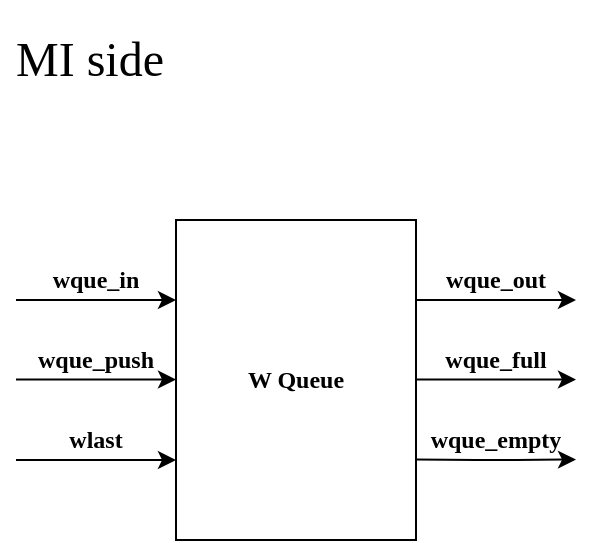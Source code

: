 <mxfile version="14.4.3" type="github" pages="12">
  <diagram id="TBr_1xBakyUmBj9jainV" name="W Queue">
    <mxGraphModel dx="-438" dy="857" grid="1" gridSize="10" guides="1" tooltips="1" connect="1" arrows="1" fold="1" page="1" pageScale="1" pageWidth="850" pageHeight="1100" math="0" shadow="0">
      <root>
        <mxCell id="0" />
        <mxCell id="1" parent="0" />
        <mxCell id="RwQurVZFuCtBndpSfasE-8" value="&lt;font face=&quot;Times New Roman&quot;&gt;&lt;b&gt;wlast&lt;/b&gt;&lt;/font&gt;" style="text;html=1;strokeColor=none;fillColor=none;align=center;verticalAlign=middle;whiteSpace=wrap;rounded=0;" parent="1" vertex="1">
          <mxGeometry x="1900" y="380" width="40" height="20" as="geometry" />
        </mxCell>
        <mxCell id="RwQurVZFuCtBndpSfasE-9" value="&lt;font face=&quot;Times New Roman&quot;&gt;&lt;b&gt;wque_push&lt;/b&gt;&lt;/font&gt;" style="text;html=1;strokeColor=none;fillColor=none;align=center;verticalAlign=middle;whiteSpace=wrap;rounded=0;rotation=0;" parent="1" vertex="1">
          <mxGeometry x="1900" y="340" width="40" height="20" as="geometry" />
        </mxCell>
        <mxCell id="RwQurVZFuCtBndpSfasE-10" value="&lt;font face=&quot;Times New Roman&quot;&gt;&lt;b&gt;wque_in&lt;/b&gt;&lt;/font&gt;" style="text;html=1;strokeColor=none;fillColor=none;align=center;verticalAlign=middle;whiteSpace=wrap;rounded=0;" parent="1" vertex="1">
          <mxGeometry x="1900" y="300" width="40" height="20" as="geometry" />
        </mxCell>
        <mxCell id="RwQurVZFuCtBndpSfasE-11" value="&lt;font face=&quot;Times New Roman&quot;&gt;&lt;b&gt;wque_out&lt;/b&gt;&lt;/font&gt;" style="text;html=1;strokeColor=none;fillColor=none;align=center;verticalAlign=middle;whiteSpace=wrap;rounded=0;" parent="1" vertex="1">
          <mxGeometry x="2100" y="302.25" width="40" height="15.5" as="geometry" />
        </mxCell>
        <mxCell id="RwQurVZFuCtBndpSfasE-12" value="&lt;font face=&quot;Times New Roman&quot;&gt;&lt;b&gt;wque_full&lt;/b&gt;&lt;/font&gt;" style="text;html=1;strokeColor=none;fillColor=none;align=center;verticalAlign=middle;whiteSpace=wrap;rounded=0;rotation=0;" parent="1" vertex="1">
          <mxGeometry x="2100" y="340" width="40" height="20" as="geometry" />
        </mxCell>
        <mxCell id="RwQurVZFuCtBndpSfasE-13" value="&lt;b&gt;&lt;font face=&quot;Times New Roman&quot;&gt;W Queue&lt;/font&gt;&lt;/b&gt;" style="rounded=0;whiteSpace=wrap;html=1;" parent="1" vertex="1">
          <mxGeometry x="1960" y="280" width="120" height="160" as="geometry" />
        </mxCell>
        <mxCell id="RwQurVZFuCtBndpSfasE-14" value="" style="endArrow=classic;html=1;" parent="1" edge="1">
          <mxGeometry width="50" height="50" relative="1" as="geometry">
            <mxPoint x="1880" y="320" as="sourcePoint" />
            <mxPoint x="1960" y="320" as="targetPoint" />
          </mxGeometry>
        </mxCell>
        <mxCell id="RwQurVZFuCtBndpSfasE-15" value="" style="endArrow=classic;html=1;" parent="1" edge="1">
          <mxGeometry width="50" height="50" relative="1" as="geometry">
            <mxPoint x="1880" y="359.76" as="sourcePoint" />
            <mxPoint x="1960" y="359.76" as="targetPoint" />
          </mxGeometry>
        </mxCell>
        <mxCell id="RwQurVZFuCtBndpSfasE-16" value="" style="endArrow=classic;html=1;" parent="1" edge="1">
          <mxGeometry width="50" height="50" relative="1" as="geometry">
            <mxPoint x="2080" y="320" as="sourcePoint" />
            <mxPoint x="2160" y="320" as="targetPoint" />
          </mxGeometry>
        </mxCell>
        <mxCell id="RwQurVZFuCtBndpSfasE-17" value="" style="endArrow=classic;html=1;" parent="1" edge="1">
          <mxGeometry width="50" height="50" relative="1" as="geometry">
            <mxPoint x="2080" y="359.76" as="sourcePoint" />
            <mxPoint x="2160" y="359.76" as="targetPoint" />
          </mxGeometry>
        </mxCell>
        <mxCell id="RwQurVZFuCtBndpSfasE-19" value="" style="endArrow=classic;html=1;" parent="1" edge="1">
          <mxGeometry width="50" height="50" relative="1" as="geometry">
            <mxPoint x="1880" y="400" as="sourcePoint" />
            <mxPoint x="1960" y="400" as="targetPoint" />
          </mxGeometry>
        </mxCell>
        <mxCell id="RwQurVZFuCtBndpSfasE-20" value="&lt;font face=&quot;Times New Roman&quot;&gt;&lt;b&gt;wque_empty&lt;/b&gt;&lt;/font&gt;" style="text;html=1;strokeColor=none;fillColor=none;align=center;verticalAlign=middle;whiteSpace=wrap;rounded=0;rotation=0;" parent="1" vertex="1">
          <mxGeometry x="2100" y="380" width="40" height="20" as="geometry" />
        </mxCell>
        <mxCell id="RwQurVZFuCtBndpSfasE-21" value="" style="endArrow=classic;html=1;" parent="1" edge="1">
          <mxGeometry width="50" height="50" relative="1" as="geometry">
            <mxPoint x="2080" y="399.76" as="sourcePoint" />
            <mxPoint x="2160" y="399.76" as="targetPoint" />
            <Array as="points">
              <mxPoint x="2120" y="400" />
            </Array>
          </mxGeometry>
        </mxCell>
        <mxCell id="Gfv2FVcAMzK6LW8RrY-x-1" value="&lt;h1&gt;&lt;font face=&quot;Times New Roman&quot;&gt;&lt;span style=&quot;font-weight: normal&quot;&gt;MI side&lt;/span&gt;&lt;br&gt;&lt;/font&gt;&lt;/h1&gt;&lt;p&gt;&lt;font face=&quot;Times New Roman&quot;&gt;&lt;br&gt;&lt;/font&gt;&lt;/p&gt;" style="text;html=1;strokeColor=none;fillColor=none;spacing=5;spacingTop=-20;whiteSpace=wrap;overflow=hidden;rounded=0;" parent="1" vertex="1">
          <mxGeometry x="1875" y="180" width="90" height="50" as="geometry" />
        </mxCell>
      </root>
    </mxGraphModel>
  </diagram>
  <diagram id="XX-VMx1C41AsfUtdJPJJ" name="W Router">
    <mxGraphModel dx="1262" dy="857" grid="1" gridSize="10" guides="1" tooltips="1" connect="1" arrows="1" fold="1" page="1" pageScale="1" pageWidth="850" pageHeight="1100" math="0" shadow="0">
      <root>
        <mxCell id="huCI31tBpH_vJDShOK6R-0" />
        <mxCell id="huCI31tBpH_vJDShOK6R-1" parent="huCI31tBpH_vJDShOK6R-0" />
        <mxCell id="huCI31tBpH_vJDShOK6R-8" value="&lt;font face=&quot;Times New Roman&quot;&gt;&lt;b&gt;wslave_sel&lt;/b&gt;&lt;/font&gt;" style="text;html=1;strokeColor=none;fillColor=none;align=center;verticalAlign=middle;whiteSpace=wrap;rounded=0;" parent="huCI31tBpH_vJDShOK6R-1" vertex="1">
          <mxGeometry x="160" y="180" width="40" height="20" as="geometry" />
        </mxCell>
        <mxCell id="huCI31tBpH_vJDShOK6R-26" value="&lt;font face=&quot;Times New Roman&quot;&gt;&lt;b&gt;wdone&lt;/b&gt;&lt;/font&gt;" style="text;html=1;strokeColor=none;fillColor=none;align=center;verticalAlign=middle;whiteSpace=wrap;rounded=0;" parent="huCI31tBpH_vJDShOK6R-1" vertex="1">
          <mxGeometry x="160" y="140" width="40" height="20" as="geometry" />
        </mxCell>
        <mxCell id="huCI31tBpH_vJDShOK6R-27" value="&lt;font face=&quot;Times New Roman&quot;&gt;&lt;b&gt;W Router&lt;/b&gt;&lt;/font&gt;" style="rounded=0;whiteSpace=wrap;html=1;shadow=0;" parent="huCI31tBpH_vJDShOK6R-1" vertex="1">
          <mxGeometry x="240" y="80" width="120" height="290" as="geometry" />
        </mxCell>
        <mxCell id="huCI31tBpH_vJDShOK6R-28" value="" style="endArrow=classic;html=1;" parent="huCI31tBpH_vJDShOK6R-1" edge="1">
          <mxGeometry width="50" height="50" relative="1" as="geometry">
            <mxPoint x="360" y="119.43" as="sourcePoint" />
            <mxPoint x="480" y="119.43" as="targetPoint" />
          </mxGeometry>
        </mxCell>
        <mxCell id="huCI31tBpH_vJDShOK6R-29" value="&lt;b&gt;&lt;font face=&quot;Times New Roman&quot;&gt;wvalid[x:0]&lt;/font&gt;&lt;/b&gt;" style="text;html=1;strokeColor=none;fillColor=none;align=center;verticalAlign=middle;whiteSpace=wrap;rounded=0;" parent="huCI31tBpH_vJDShOK6R-1" vertex="1">
          <mxGeometry x="400" y="99.43" width="40" height="20" as="geometry" />
        </mxCell>
        <mxCell id="huCI31tBpH_vJDShOK6R-30" value="" style="endArrow=classic;html=1;shadow=0;strokeColor=#000000;fillColor=#004C99;" parent="huCI31tBpH_vJDShOK6R-1" edge="1">
          <mxGeometry width="50" height="50" relative="1" as="geometry">
            <mxPoint x="480" y="159.43" as="sourcePoint" />
            <mxPoint x="360" y="159.43" as="targetPoint" />
          </mxGeometry>
        </mxCell>
        <mxCell id="huCI31tBpH_vJDShOK6R-31" value="&lt;font face=&quot;Times New Roman&quot;&gt;&lt;b&gt;wgrant[x:0]&lt;/b&gt;&lt;/font&gt;" style="text;html=1;strokeColor=none;fillColor=none;align=center;verticalAlign=middle;whiteSpace=wrap;rounded=0;" parent="huCI31tBpH_vJDShOK6R-1" vertex="1">
          <mxGeometry x="400" y="139.43" width="40" height="20" as="geometry" />
        </mxCell>
        <mxCell id="huCI31tBpH_vJDShOK6R-32" value="" style="shape=flexArrow;endArrow=classic;html=1;shadow=1;width=33.333;endSize=7.442;" parent="huCI31tBpH_vJDShOK6R-1" edge="1">
          <mxGeometry width="50" height="50" relative="1" as="geometry">
            <mxPoint x="360" y="320" as="sourcePoint" />
            <mxPoint x="480" y="320" as="targetPoint" />
          </mxGeometry>
        </mxCell>
        <mxCell id="huCI31tBpH_vJDShOK6R-33" value="&lt;b&gt;&lt;font face=&quot;Times New Roman&quot;&gt;W Payload[x:0]&lt;/font&gt;&lt;/b&gt;" style="edgeLabel;html=1;align=center;verticalAlign=middle;resizable=0;points=[];" parent="huCI31tBpH_vJDShOK6R-32" vertex="1" connectable="0">
          <mxGeometry x="-0.088" y="-1" relative="1" as="geometry">
            <mxPoint as="offset" />
          </mxGeometry>
        </mxCell>
        <mxCell id="huCI31tBpH_vJDShOK6R-34" value="" style="shape=flexArrow;endArrow=classic;html=1;shadow=1;width=33.333;endSize=7.442;" parent="huCI31tBpH_vJDShOK6R-1" edge="1">
          <mxGeometry width="50" height="50" relative="1" as="geometry">
            <mxPoint x="120" y="320" as="sourcePoint" />
            <mxPoint x="240" y="320" as="targetPoint" />
          </mxGeometry>
        </mxCell>
        <mxCell id="huCI31tBpH_vJDShOK6R-35" value="&lt;font face=&quot;Times New Roman&quot;&gt;&lt;b&gt;W Payload&lt;/b&gt;&lt;/font&gt;" style="edgeLabel;html=1;align=center;verticalAlign=middle;resizable=0;points=[];" parent="huCI31tBpH_vJDShOK6R-34" vertex="1" connectable="0">
          <mxGeometry x="-0.088" y="-1" relative="1" as="geometry">
            <mxPoint as="offset" />
          </mxGeometry>
        </mxCell>
        <mxCell id="huCI31tBpH_vJDShOK6R-43" value="" style="endArrow=classic;html=1;shadow=0;strokeColor=#000000;fillColor=#004C99;" parent="huCI31tBpH_vJDShOK6R-1" edge="1">
          <mxGeometry width="50" height="50" relative="1" as="geometry">
            <mxPoint x="240" y="240" as="sourcePoint" />
            <mxPoint x="120" y="240" as="targetPoint" />
          </mxGeometry>
        </mxCell>
        <mxCell id="huCI31tBpH_vJDShOK6R-44" value="&lt;b&gt;&lt;font face=&quot;Times New Roman&quot;&gt;wready&lt;/font&gt;&lt;/b&gt;" style="text;html=1;strokeColor=none;fillColor=none;align=center;verticalAlign=middle;whiteSpace=wrap;rounded=0;" parent="huCI31tBpH_vJDShOK6R-1" vertex="1">
          <mxGeometry x="160" y="220" width="40" height="20" as="geometry" />
        </mxCell>
        <mxCell id="huCI31tBpH_vJDShOK6R-48" value="" style="endArrow=classic;html=1;" parent="huCI31tBpH_vJDShOK6R-1" edge="1">
          <mxGeometry width="50" height="50" relative="1" as="geometry">
            <mxPoint x="120" y="280" as="sourcePoint" />
            <mxPoint x="240" y="280" as="targetPoint" />
          </mxGeometry>
        </mxCell>
        <mxCell id="huCI31tBpH_vJDShOK6R-49" value="&lt;b&gt;&lt;font face=&quot;Times New Roman&quot;&gt;wvalid&lt;/font&gt;&lt;/b&gt;" style="text;html=1;strokeColor=none;fillColor=none;align=center;verticalAlign=middle;whiteSpace=wrap;rounded=0;" parent="huCI31tBpH_vJDShOK6R-1" vertex="1">
          <mxGeometry x="160" y="260" width="40" height="20" as="geometry" />
        </mxCell>
        <mxCell id="huCI31tBpH_vJDShOK6R-50" value="&lt;h1&gt;&lt;font face=&quot;Times New Roman&quot;&gt;&lt;span style=&quot;font-weight: normal&quot;&gt;SI side&lt;/span&gt;&lt;br&gt;&lt;/font&gt;&lt;/h1&gt;&lt;p&gt;&lt;font face=&quot;Times New Roman&quot;&gt;&lt;br&gt;&lt;/font&gt;&lt;/p&gt;" style="text;html=1;strokeColor=none;fillColor=none;spacing=5;spacingTop=-20;whiteSpace=wrap;overflow=hidden;rounded=0;" parent="huCI31tBpH_vJDShOK6R-1" vertex="1">
          <mxGeometry x="40" y="40" width="90" height="50" as="geometry" />
        </mxCell>
        <mxCell id="AijP0UU5MeEYPjKMqwTR-0" value="" style="endArrow=classic;html=1;" parent="huCI31tBpH_vJDShOK6R-1" edge="1">
          <mxGeometry width="50" height="50" relative="1" as="geometry">
            <mxPoint x="120" y="200" as="sourcePoint" />
            <mxPoint x="240" y="200" as="targetPoint" />
          </mxGeometry>
        </mxCell>
        <mxCell id="AijP0UU5MeEYPjKMqwTR-1" value="" style="endArrow=classic;html=1;shadow=0;strokeColor=#000000;fillColor=#004C99;" parent="huCI31tBpH_vJDShOK6R-1" edge="1">
          <mxGeometry width="50" height="50" relative="1" as="geometry">
            <mxPoint x="240" y="160" as="sourcePoint" />
            <mxPoint x="120" y="160" as="targetPoint" />
          </mxGeometry>
        </mxCell>
        <mxCell id="AijP0UU5MeEYPjKMqwTR-2" value="&lt;b&gt;&lt;font face=&quot;Times New Roman&quot;&gt;wrouter_enable&lt;/font&gt;&lt;/b&gt;" style="text;html=1;strokeColor=none;fillColor=none;align=center;verticalAlign=middle;whiteSpace=wrap;rounded=0;" parent="huCI31tBpH_vJDShOK6R-1" vertex="1">
          <mxGeometry x="160" y="99.43" width="40" height="20" as="geometry" />
        </mxCell>
        <mxCell id="AijP0UU5MeEYPjKMqwTR-3" value="" style="endArrow=classic;html=1;" parent="huCI31tBpH_vJDShOK6R-1" edge="1">
          <mxGeometry width="50" height="50" relative="1" as="geometry">
            <mxPoint x="120" y="119.43" as="sourcePoint" />
            <mxPoint x="240" y="119.43" as="targetPoint" />
          </mxGeometry>
        </mxCell>
        <mxCell id="AijP0UU5MeEYPjKMqwTR-4" value="" style="endArrow=none;html=1;" parent="huCI31tBpH_vJDShOK6R-1" edge="1">
          <mxGeometry width="50" height="50" relative="1" as="geometry">
            <mxPoint x="240" y="760" as="sourcePoint" />
            <mxPoint x="240" y="600" as="targetPoint" />
          </mxGeometry>
        </mxCell>
        <mxCell id="AijP0UU5MeEYPjKMqwTR-5" value="" style="endArrow=none;html=1;" parent="huCI31tBpH_vJDShOK6R-1" edge="1">
          <mxGeometry width="50" height="50" relative="1" as="geometry">
            <mxPoint x="240" y="600" as="sourcePoint" />
            <mxPoint x="320" y="560" as="targetPoint" />
          </mxGeometry>
        </mxCell>
        <mxCell id="AijP0UU5MeEYPjKMqwTR-6" value="" style="endArrow=none;html=1;" parent="huCI31tBpH_vJDShOK6R-1" edge="1">
          <mxGeometry width="50" height="50" relative="1" as="geometry">
            <mxPoint x="240" y="760" as="sourcePoint" />
            <mxPoint x="320" y="800" as="targetPoint" />
          </mxGeometry>
        </mxCell>
        <mxCell id="AijP0UU5MeEYPjKMqwTR-8" value="" style="endArrow=none;html=1;" parent="huCI31tBpH_vJDShOK6R-1" edge="1">
          <mxGeometry width="50" height="50" relative="1" as="geometry">
            <mxPoint x="320" y="800" as="sourcePoint" />
            <mxPoint x="320" y="560" as="targetPoint" />
          </mxGeometry>
        </mxCell>
        <mxCell id="AijP0UU5MeEYPjKMqwTR-9" value="" style="endArrow=classic;html=1;" parent="huCI31tBpH_vJDShOK6R-1" edge="1">
          <mxGeometry width="50" height="50" relative="1" as="geometry">
            <mxPoint x="40" y="640" as="sourcePoint" />
            <mxPoint x="160" y="640" as="targetPoint" />
          </mxGeometry>
        </mxCell>
        <mxCell id="AijP0UU5MeEYPjKMqwTR-10" value="&lt;b&gt;&lt;font face=&quot;Times New Roman&quot;&gt;wslave_sel[MSB:0]&lt;/font&gt;&lt;/b&gt;" style="text;html=1;strokeColor=none;fillColor=none;align=center;verticalAlign=middle;whiteSpace=wrap;rounded=0;" parent="huCI31tBpH_vJDShOK6R-1" vertex="1">
          <mxGeometry x="200" y="520" width="40" height="20" as="geometry" />
        </mxCell>
        <mxCell id="AijP0UU5MeEYPjKMqwTR-11" value="" style="endArrow=classic;html=1;" parent="huCI31tBpH_vJDShOK6R-1" edge="1">
          <mxGeometry width="50" height="50" relative="1" as="geometry">
            <mxPoint x="280" y="520" as="sourcePoint" />
            <mxPoint x="280" y="580" as="targetPoint" />
          </mxGeometry>
        </mxCell>
        <mxCell id="AijP0UU5MeEYPjKMqwTR-12" value="&lt;b&gt;&lt;font face=&quot;Times New Roman&quot;&gt;wrouter_enable&lt;/font&gt;&lt;/b&gt;" style="text;html=1;strokeColor=none;fillColor=none;align=center;verticalAlign=middle;whiteSpace=wrap;rounded=0;" parent="huCI31tBpH_vJDShOK6R-1" vertex="1">
          <mxGeometry x="70" y="620" width="40" height="20" as="geometry" />
        </mxCell>
        <mxCell id="AijP0UU5MeEYPjKMqwTR-13" value="" style="endArrow=classic;html=1;" parent="huCI31tBpH_vJDShOK6R-1" edge="1">
          <mxGeometry width="50" height="50" relative="1" as="geometry">
            <mxPoint x="320" y="600" as="sourcePoint" />
            <mxPoint x="440" y="600" as="targetPoint" />
          </mxGeometry>
        </mxCell>
        <mxCell id="AijP0UU5MeEYPjKMqwTR-14" value="&lt;b&gt;&lt;font face=&quot;Times New Roman&quot;&gt;wvalid[0]&lt;/font&gt;&lt;/b&gt;" style="text;html=1;strokeColor=none;fillColor=none;align=center;verticalAlign=middle;whiteSpace=wrap;rounded=0;" parent="huCI31tBpH_vJDShOK6R-1" vertex="1">
          <mxGeometry x="360" y="580" width="40" height="20" as="geometry" />
        </mxCell>
        <mxCell id="AijP0UU5MeEYPjKMqwTR-15" value="" style="endArrow=classic;html=1;" parent="huCI31tBpH_vJDShOK6R-1" edge="1">
          <mxGeometry width="50" height="50" relative="1" as="geometry">
            <mxPoint x="320" y="760" as="sourcePoint" />
            <mxPoint x="440" y="760" as="targetPoint" />
          </mxGeometry>
        </mxCell>
        <mxCell id="AijP0UU5MeEYPjKMqwTR-16" value="&lt;b&gt;&lt;font face=&quot;Times New Roman&quot;&gt;wvalid[x]&lt;/font&gt;&lt;/b&gt;" style="text;html=1;strokeColor=none;fillColor=none;align=center;verticalAlign=middle;whiteSpace=wrap;rounded=0;" parent="huCI31tBpH_vJDShOK6R-1" vertex="1">
          <mxGeometry x="360" y="740" width="40" height="20" as="geometry" />
        </mxCell>
        <mxCell id="AijP0UU5MeEYPjKMqwTR-17" value="" style="endArrow=none;dashed=1;html=1;dashPattern=1 3;strokeWidth=2;" parent="huCI31tBpH_vJDShOK6R-1" edge="1">
          <mxGeometry width="50" height="50" relative="1" as="geometry">
            <mxPoint x="380" y="730" as="sourcePoint" />
            <mxPoint x="380" y="610" as="targetPoint" />
          </mxGeometry>
        </mxCell>
        <mxCell id="AijP0UU5MeEYPjKMqwTR-18" value="" style="endArrow=classic;html=1;" parent="huCI31tBpH_vJDShOK6R-1" edge="1">
          <mxGeometry width="50" height="50" relative="1" as="geometry">
            <mxPoint x="40" y="680" as="sourcePoint" />
            <mxPoint x="160" y="680" as="targetPoint" />
          </mxGeometry>
        </mxCell>
        <mxCell id="AijP0UU5MeEYPjKMqwTR-19" value="&lt;b&gt;&lt;font face=&quot;Times New Roman&quot;&gt;wvalid&lt;/font&gt;&lt;/b&gt;" style="text;html=1;strokeColor=none;fillColor=none;align=center;verticalAlign=middle;whiteSpace=wrap;rounded=0;" parent="huCI31tBpH_vJDShOK6R-1" vertex="1">
          <mxGeometry x="70" y="660" width="40" height="20" as="geometry" />
        </mxCell>
        <mxCell id="AijP0UU5MeEYPjKMqwTR-21" style="edgeStyle=orthogonalEdgeStyle;rounded=0;orthogonalLoop=1;jettySize=auto;html=1;" parent="huCI31tBpH_vJDShOK6R-1" source="AijP0UU5MeEYPjKMqwTR-20" edge="1">
          <mxGeometry relative="1" as="geometry">
            <mxPoint x="240" y="680" as="targetPoint" />
          </mxGeometry>
        </mxCell>
        <mxCell id="AijP0UU5MeEYPjKMqwTR-20" value="" style="shape=or;whiteSpace=wrap;html=1;" parent="huCI31tBpH_vJDShOK6R-1" vertex="1">
          <mxGeometry x="160" y="620" width="40" height="120" as="geometry" />
        </mxCell>
        <mxCell id="AijP0UU5MeEYPjKMqwTR-22" value="&lt;b&gt;&lt;font face=&quot;Times New Roman&quot;&gt;wvalid[0]&lt;/font&gt;&lt;/b&gt;" style="text;html=1;strokeColor=none;fillColor=none;align=center;verticalAlign=middle;whiteSpace=wrap;rounded=0;" parent="huCI31tBpH_vJDShOK6R-1" vertex="1">
          <mxGeometry x="80" y="900" width="40" height="20" as="geometry" />
        </mxCell>
        <mxCell id="AijP0UU5MeEYPjKMqwTR-24" value="" style="endArrow=none;dashed=1;html=1;dashPattern=1 3;strokeWidth=2;" parent="huCI31tBpH_vJDShOK6R-1" edge="1">
          <mxGeometry width="50" height="50" relative="1" as="geometry">
            <mxPoint x="170.0" y="1110" as="sourcePoint" />
            <mxPoint x="170.0" y="990" as="targetPoint" />
          </mxGeometry>
        </mxCell>
        <mxCell id="AijP0UU5MeEYPjKMqwTR-25" value="&lt;font face=&quot;Times New Roman&quot;&gt;&lt;b&gt;wgrant[0]&lt;/b&gt;&lt;/font&gt;" style="text;html=1;strokeColor=none;fillColor=none;align=center;verticalAlign=middle;whiteSpace=wrap;rounded=0;" parent="huCI31tBpH_vJDShOK6R-1" vertex="1">
          <mxGeometry x="80" y="940" width="40" height="20" as="geometry" />
        </mxCell>
        <mxCell id="AijP0UU5MeEYPjKMqwTR-26" value="" style="endArrow=classic;html=1;" parent="huCI31tBpH_vJDShOK6R-1" edge="1">
          <mxGeometry width="50" height="50" relative="1" as="geometry">
            <mxPoint x="40" y="920" as="sourcePoint" />
            <mxPoint x="160" y="920" as="targetPoint" />
          </mxGeometry>
        </mxCell>
        <mxCell id="AijP0UU5MeEYPjKMqwTR-28" value="" style="endArrow=classic;html=1;" parent="huCI31tBpH_vJDShOK6R-1" edge="1">
          <mxGeometry width="50" height="50" relative="1" as="geometry">
            <mxPoint x="40" y="960" as="sourcePoint" />
            <mxPoint x="160" y="960" as="targetPoint" />
          </mxGeometry>
        </mxCell>
        <mxCell id="AijP0UU5MeEYPjKMqwTR-30" style="edgeStyle=orthogonalEdgeStyle;rounded=0;orthogonalLoop=1;jettySize=auto;html=1;" parent="huCI31tBpH_vJDShOK6R-1" source="AijP0UU5MeEYPjKMqwTR-31" edge="1">
          <mxGeometry relative="1" as="geometry">
            <mxPoint x="240" y="940" as="targetPoint" />
          </mxGeometry>
        </mxCell>
        <mxCell id="AijP0UU5MeEYPjKMqwTR-31" value="" style="shape=or;whiteSpace=wrap;html=1;" parent="huCI31tBpH_vJDShOK6R-1" vertex="1">
          <mxGeometry x="160" y="900" width="40" height="80" as="geometry" />
        </mxCell>
        <mxCell id="AijP0UU5MeEYPjKMqwTR-32" value="&lt;b&gt;&lt;font face=&quot;Times New Roman&quot;&gt;wvalid[x]&lt;/font&gt;&lt;/b&gt;" style="text;html=1;strokeColor=none;fillColor=none;align=center;verticalAlign=middle;whiteSpace=wrap;rounded=0;" parent="huCI31tBpH_vJDShOK6R-1" vertex="1">
          <mxGeometry x="80" y="1120" width="40" height="20" as="geometry" />
        </mxCell>
        <mxCell id="AijP0UU5MeEYPjKMqwTR-33" value="&lt;font face=&quot;Times New Roman&quot;&gt;&lt;b&gt;wgrant[x]&lt;/b&gt;&lt;/font&gt;" style="text;html=1;strokeColor=none;fillColor=none;align=center;verticalAlign=middle;whiteSpace=wrap;rounded=0;" parent="huCI31tBpH_vJDShOK6R-1" vertex="1">
          <mxGeometry x="80" y="1160" width="40" height="20" as="geometry" />
        </mxCell>
        <mxCell id="AijP0UU5MeEYPjKMqwTR-34" value="" style="endArrow=classic;html=1;" parent="huCI31tBpH_vJDShOK6R-1" edge="1">
          <mxGeometry width="50" height="50" relative="1" as="geometry">
            <mxPoint x="40" y="1140" as="sourcePoint" />
            <mxPoint x="160" y="1140" as="targetPoint" />
          </mxGeometry>
        </mxCell>
        <mxCell id="AijP0UU5MeEYPjKMqwTR-35" value="" style="endArrow=classic;html=1;" parent="huCI31tBpH_vJDShOK6R-1" edge="1">
          <mxGeometry width="50" height="50" relative="1" as="geometry">
            <mxPoint x="40" y="1180" as="sourcePoint" />
            <mxPoint x="160" y="1180" as="targetPoint" />
          </mxGeometry>
        </mxCell>
        <mxCell id="AijP0UU5MeEYPjKMqwTR-36" style="edgeStyle=orthogonalEdgeStyle;rounded=0;orthogonalLoop=1;jettySize=auto;html=1;" parent="huCI31tBpH_vJDShOK6R-1" source="AijP0UU5MeEYPjKMqwTR-37" edge="1">
          <mxGeometry relative="1" as="geometry">
            <mxPoint x="240" y="1160" as="targetPoint" />
          </mxGeometry>
        </mxCell>
        <mxCell id="AijP0UU5MeEYPjKMqwTR-37" value="" style="shape=or;whiteSpace=wrap;html=1;" parent="huCI31tBpH_vJDShOK6R-1" vertex="1">
          <mxGeometry x="160" y="1120" width="40" height="80" as="geometry" />
        </mxCell>
        <mxCell id="AijP0UU5MeEYPjKMqwTR-39" style="edgeStyle=orthogonalEdgeStyle;rounded=0;orthogonalLoop=1;jettySize=auto;html=1;" parent="huCI31tBpH_vJDShOK6R-1" source="AijP0UU5MeEYPjKMqwTR-38" edge="1">
          <mxGeometry relative="1" as="geometry">
            <mxPoint x="400" y="1090" as="targetPoint" />
            <Array as="points">
              <mxPoint x="400" y="1090" />
            </Array>
          </mxGeometry>
        </mxCell>
        <mxCell id="AijP0UU5MeEYPjKMqwTR-38" value="" style="shape=xor;whiteSpace=wrap;html=1;" parent="huCI31tBpH_vJDShOK6R-1" vertex="1">
          <mxGeometry x="240" y="920" width="50" height="340" as="geometry" />
        </mxCell>
        <mxCell id="AijP0UU5MeEYPjKMqwTR-40" value="&lt;b&gt;&lt;font face=&quot;Times New Roman&quot;&gt;wready&lt;/font&gt;&lt;/b&gt;" style="text;html=1;strokeColor=none;fillColor=none;align=center;verticalAlign=middle;whiteSpace=wrap;rounded=0;" parent="huCI31tBpH_vJDShOK6R-1" vertex="1">
          <mxGeometry x="320" y="1070" width="40" height="20" as="geometry" />
        </mxCell>
        <mxCell id="AijP0UU5MeEYPjKMqwTR-44" value="" style="endArrow=classic;html=1;" parent="huCI31tBpH_vJDShOK6R-1" edge="1">
          <mxGeometry width="50" height="50" relative="1" as="geometry">
            <mxPoint x="40" y="1320" as="sourcePoint" />
            <mxPoint x="160" y="1320" as="targetPoint" />
          </mxGeometry>
        </mxCell>
        <mxCell id="AijP0UU5MeEYPjKMqwTR-45" value="" style="endArrow=classic;html=1;" parent="huCI31tBpH_vJDShOK6R-1" edge="1">
          <mxGeometry width="50" height="50" relative="1" as="geometry">
            <mxPoint x="40" y="1360" as="sourcePoint" />
            <mxPoint x="160" y="1360" as="targetPoint" />
          </mxGeometry>
        </mxCell>
        <mxCell id="AijP0UU5MeEYPjKMqwTR-46" style="edgeStyle=orthogonalEdgeStyle;rounded=0;orthogonalLoop=1;jettySize=auto;html=1;" parent="huCI31tBpH_vJDShOK6R-1" source="AijP0UU5MeEYPjKMqwTR-47" edge="1">
          <mxGeometry relative="1" as="geometry">
            <mxPoint x="320" y="1340" as="targetPoint" />
          </mxGeometry>
        </mxCell>
        <mxCell id="AijP0UU5MeEYPjKMqwTR-47" value="" style="shape=or;whiteSpace=wrap;html=1;" parent="huCI31tBpH_vJDShOK6R-1" vertex="1">
          <mxGeometry x="160" y="1300" width="40" height="80" as="geometry" />
        </mxCell>
        <mxCell id="AijP0UU5MeEYPjKMqwTR-48" value="&lt;b&gt;&lt;font face=&quot;Times New Roman&quot;&gt;wready&lt;/font&gt;&lt;/b&gt;" style="text;html=1;strokeColor=none;fillColor=none;align=center;verticalAlign=middle;whiteSpace=wrap;rounded=0;" parent="huCI31tBpH_vJDShOK6R-1" vertex="1">
          <mxGeometry x="80" y="1300" width="40" height="20" as="geometry" />
        </mxCell>
        <mxCell id="AijP0UU5MeEYPjKMqwTR-49" value="&lt;b&gt;&lt;font face=&quot;Times New Roman&quot;&gt;wlast&lt;/font&gt;&lt;/b&gt;" style="text;html=1;strokeColor=none;fillColor=none;align=center;verticalAlign=middle;whiteSpace=wrap;rounded=0;" parent="huCI31tBpH_vJDShOK6R-1" vertex="1">
          <mxGeometry x="80" y="1340" width="40" height="20" as="geometry" />
        </mxCell>
        <mxCell id="AijP0UU5MeEYPjKMqwTR-50" value="&lt;font face=&quot;Times New Roman&quot;&gt;&lt;b&gt;wdone&lt;/b&gt;&lt;/font&gt;" style="text;html=1;strokeColor=none;fillColor=none;align=center;verticalAlign=middle;whiteSpace=wrap;rounded=0;" parent="huCI31tBpH_vJDShOK6R-1" vertex="1">
          <mxGeometry x="240" y="1320" width="40" height="20" as="geometry" />
        </mxCell>
        <mxCell id="vs7TdKABCmC6_pfIezAq-0" value="" style="endArrow=classic;html=1;" parent="huCI31tBpH_vJDShOK6R-1" edge="1">
          <mxGeometry width="50" height="50" relative="1" as="geometry">
            <mxPoint x="40" y="720" as="sourcePoint" />
            <mxPoint x="150" y="720" as="targetPoint" />
          </mxGeometry>
        </mxCell>
        <mxCell id="vs7TdKABCmC6_pfIezAq-1" value="&lt;b&gt;&lt;font face=&quot;Times New Roman&quot;&gt;wslave_sel[MSB]&lt;/font&gt;&lt;/b&gt;" style="text;html=1;strokeColor=none;fillColor=none;align=center;verticalAlign=middle;whiteSpace=wrap;rounded=0;" parent="huCI31tBpH_vJDShOK6R-1" vertex="1">
          <mxGeometry x="70" y="700" width="40" height="20" as="geometry" />
        </mxCell>
        <mxCell id="vs7TdKABCmC6_pfIezAq-2" value="" style="ellipse;whiteSpace=wrap;html=1;aspect=fixed;" parent="huCI31tBpH_vJDShOK6R-1" vertex="1">
          <mxGeometry x="150" y="715" width="10" height="10" as="geometry" />
        </mxCell>
        <mxCell id="vs7TdKABCmC6_pfIezAq-6" value="" style="endArrow=classic;html=1;entryX=0;entryY=0.939;entryDx=0;entryDy=0;entryPerimeter=0;" parent="huCI31tBpH_vJDShOK6R-1" target="AijP0UU5MeEYPjKMqwTR-38" edge="1">
          <mxGeometry width="50" height="50" relative="1" as="geometry">
            <mxPoint x="40" y="1239.17" as="sourcePoint" />
            <mxPoint x="150" y="1239.17" as="targetPoint" />
          </mxGeometry>
        </mxCell>
        <mxCell id="vs7TdKABCmC6_pfIezAq-7" value="&lt;b&gt;&lt;font face=&quot;Times New Roman&quot;&gt;wslave_sel[MSB]&lt;/font&gt;&lt;/b&gt;" style="text;html=1;strokeColor=none;fillColor=none;align=center;verticalAlign=middle;whiteSpace=wrap;rounded=0;" parent="huCI31tBpH_vJDShOK6R-1" vertex="1">
          <mxGeometry x="80" y="1219.17" width="40" height="20" as="geometry" />
        </mxCell>
        <mxCell id="EPdu7nhFkISo02xYQpmT-2" value="" style="endArrow=classic;html=1;" parent="huCI31tBpH_vJDShOK6R-1" edge="1">
          <mxGeometry width="50" height="50" relative="1" as="geometry">
            <mxPoint x="40" y="1440.0" as="sourcePoint" />
            <mxPoint x="160" y="1440.0" as="targetPoint" />
          </mxGeometry>
        </mxCell>
        <mxCell id="EPdu7nhFkISo02xYQpmT-3" value="" style="endArrow=classic;html=1;" parent="huCI31tBpH_vJDShOK6R-1" edge="1">
          <mxGeometry width="50" height="50" relative="1" as="geometry">
            <mxPoint x="40" y="1480" as="sourcePoint" />
            <mxPoint x="160" y="1480" as="targetPoint" />
          </mxGeometry>
        </mxCell>
        <mxCell id="EPdu7nhFkISo02xYQpmT-4" style="edgeStyle=orthogonalEdgeStyle;rounded=0;orthogonalLoop=1;jettySize=auto;html=1;" parent="huCI31tBpH_vJDShOK6R-1" source="EPdu7nhFkISo02xYQpmT-5" edge="1">
          <mxGeometry relative="1" as="geometry">
            <mxPoint x="320" y="1460" as="targetPoint" />
          </mxGeometry>
        </mxCell>
        <mxCell id="EPdu7nhFkISo02xYQpmT-5" value="" style="shape=or;whiteSpace=wrap;html=1;" parent="huCI31tBpH_vJDShOK6R-1" vertex="1">
          <mxGeometry x="160" y="1420" width="40" height="80" as="geometry" />
        </mxCell>
        <mxCell id="EPdu7nhFkISo02xYQpmT-8" value="&lt;font face=&quot;Times New Roman&quot;&gt;&lt;b&gt;wdone&lt;/b&gt;&lt;/font&gt;" style="text;html=1;strokeColor=none;fillColor=none;align=center;verticalAlign=middle;whiteSpace=wrap;rounded=0;" parent="huCI31tBpH_vJDShOK6R-1" vertex="1">
          <mxGeometry x="80" y="1460" width="40" height="20" as="geometry" />
        </mxCell>
        <mxCell id="EPdu7nhFkISo02xYQpmT-9" value="&lt;b&gt;&lt;font face=&quot;Times New Roman&quot;&gt;wslave_sel[MSB]&lt;/font&gt;&lt;/b&gt;" style="text;html=1;strokeColor=none;fillColor=none;align=center;verticalAlign=middle;whiteSpace=wrap;rounded=0;" parent="huCI31tBpH_vJDShOK6R-1" vertex="1">
          <mxGeometry x="80" y="1420" width="40" height="20" as="geometry" />
        </mxCell>
        <mxCell id="EPdu7nhFkISo02xYQpmT-10" value="&lt;b&gt;&lt;font face=&quot;Times New Roman&quot;&gt;decerr&lt;/font&gt;&lt;/b&gt;" style="text;html=1;strokeColor=none;fillColor=none;align=center;verticalAlign=middle;whiteSpace=wrap;rounded=0;" parent="huCI31tBpH_vJDShOK6R-1" vertex="1">
          <mxGeometry x="240" y="1440" width="40" height="20" as="geometry" />
        </mxCell>
        <mxCell id="EPdu7nhFkISo02xYQpmT-11" value="&lt;b&gt;&lt;font face=&quot;Times New Roman&quot;&gt;decerr&lt;/font&gt;&lt;/b&gt;" style="text;html=1;strokeColor=none;fillColor=none;align=center;verticalAlign=middle;whiteSpace=wrap;rounded=0;" parent="huCI31tBpH_vJDShOK6R-1" vertex="1">
          <mxGeometry x="400" y="180" width="40" height="20" as="geometry" />
        </mxCell>
        <mxCell id="EPdu7nhFkISo02xYQpmT-12" value="" style="endArrow=classic;html=1;" parent="huCI31tBpH_vJDShOK6R-1" edge="1">
          <mxGeometry width="50" height="50" relative="1" as="geometry">
            <mxPoint x="360" y="199.6" as="sourcePoint" />
            <mxPoint x="480" y="199.6" as="targetPoint" />
          </mxGeometry>
        </mxCell>
      </root>
    </mxGraphModel>
  </diagram>
  <diagram id="agPAIoofa4TQGon7E2sZ" name="W Mux">
    <mxGraphModel dx="1262" dy="857" grid="1" gridSize="10" guides="1" tooltips="1" connect="1" arrows="1" fold="1" page="1" pageScale="1" pageWidth="850" pageHeight="1100" math="0" shadow="0">
      <root>
        <mxCell id="YZWj7jQO84EJo9lFfLPc-0" />
        <mxCell id="YZWj7jQO84EJo9lFfLPc-1" parent="YZWj7jQO84EJo9lFfLPc-0" />
        <mxCell id="DFkzepR45L6L2m6qSnx3-1" value="&lt;b&gt;&lt;font face=&quot;Times New Roman&quot;&gt;wque_out&lt;/font&gt;&lt;/b&gt;" style="text;html=1;strokeColor=none;fillColor=none;align=center;verticalAlign=middle;whiteSpace=wrap;rounded=0;" parent="YZWj7jQO84EJo9lFfLPc-1" vertex="1">
          <mxGeometry x="160" y="140" width="40" height="20" as="geometry" />
        </mxCell>
        <mxCell id="DFkzepR45L6L2m6qSnx3-2" value="&lt;font face=&quot;Times New Roman&quot;&gt;&lt;b&gt;W Mux&lt;/b&gt;&lt;/font&gt;" style="rounded=0;whiteSpace=wrap;html=1;shadow=0;" parent="YZWj7jQO84EJo9lFfLPc-1" vertex="1">
          <mxGeometry x="240" y="80" width="120" height="260" as="geometry" />
        </mxCell>
        <mxCell id="DFkzepR45L6L2m6qSnx3-3" value="" style="endArrow=classic;html=1;" parent="YZWj7jQO84EJo9lFfLPc-1" edge="1">
          <mxGeometry width="50" height="50" relative="1" as="geometry">
            <mxPoint x="360" y="119.43" as="sourcePoint" />
            <mxPoint x="480" y="119.43" as="targetPoint" />
          </mxGeometry>
        </mxCell>
        <mxCell id="DFkzepR45L6L2m6qSnx3-4" value="&lt;b&gt;&lt;font face=&quot;Times New Roman&quot;&gt;wready&lt;/font&gt;&lt;/b&gt;" style="text;html=1;strokeColor=none;fillColor=none;align=center;verticalAlign=middle;whiteSpace=wrap;rounded=0;" parent="YZWj7jQO84EJo9lFfLPc-1" vertex="1">
          <mxGeometry x="400" y="140" width="40" height="20" as="geometry" />
        </mxCell>
        <mxCell id="DFkzepR45L6L2m6qSnx3-5" value="" style="endArrow=classic;html=1;shadow=0;strokeColor=#000000;fillColor=#004C99;" parent="YZWj7jQO84EJo9lFfLPc-1" edge="1">
          <mxGeometry width="50" height="50" relative="1" as="geometry">
            <mxPoint x="480" y="159.43" as="sourcePoint" />
            <mxPoint x="360" y="159.43" as="targetPoint" />
          </mxGeometry>
        </mxCell>
        <mxCell id="DFkzepR45L6L2m6qSnx3-6" value="&lt;b&gt;&lt;font face=&quot;Times New Roman&quot;&gt;wvalid&lt;/font&gt;&lt;/b&gt;" style="text;html=1;strokeColor=none;fillColor=none;align=center;verticalAlign=middle;whiteSpace=wrap;rounded=0;" parent="YZWj7jQO84EJo9lFfLPc-1" vertex="1">
          <mxGeometry x="400" y="99.43" width="40" height="20" as="geometry" />
        </mxCell>
        <mxCell id="DFkzepR45L6L2m6qSnx3-7" value="" style="shape=flexArrow;endArrow=classic;html=1;shadow=1;width=33.333;endSize=7.442;" parent="YZWj7jQO84EJo9lFfLPc-1" edge="1">
          <mxGeometry width="50" height="50" relative="1" as="geometry">
            <mxPoint x="120" y="290" as="sourcePoint" />
            <mxPoint x="240" y="290" as="targetPoint" />
          </mxGeometry>
        </mxCell>
        <mxCell id="DFkzepR45L6L2m6qSnx3-8" value="&lt;b&gt;&lt;font face=&quot;Times New Roman&quot;&gt;W Payload[x:0]&lt;/font&gt;&lt;/b&gt;" style="edgeLabel;html=1;align=center;verticalAlign=middle;resizable=0;points=[];" parent="DFkzepR45L6L2m6qSnx3-7" vertex="1" connectable="0">
          <mxGeometry x="-0.088" y="-1" relative="1" as="geometry">
            <mxPoint as="offset" />
          </mxGeometry>
        </mxCell>
        <mxCell id="DFkzepR45L6L2m6qSnx3-9" value="" style="shape=flexArrow;endArrow=classic;html=1;shadow=1;width=33.333;endSize=7.442;" parent="YZWj7jQO84EJo9lFfLPc-1" edge="1">
          <mxGeometry width="50" height="50" relative="1" as="geometry">
            <mxPoint x="360" y="290" as="sourcePoint" />
            <mxPoint x="480" y="290" as="targetPoint" />
          </mxGeometry>
        </mxCell>
        <mxCell id="DFkzepR45L6L2m6qSnx3-10" value="&lt;font face=&quot;Times New Roman&quot;&gt;&lt;b&gt;W Payload&lt;/b&gt;&lt;/font&gt;" style="edgeLabel;html=1;align=center;verticalAlign=middle;resizable=0;points=[];" parent="DFkzepR45L6L2m6qSnx3-9" vertex="1" connectable="0">
          <mxGeometry x="-0.088" y="-1" relative="1" as="geometry">
            <mxPoint as="offset" />
          </mxGeometry>
        </mxCell>
        <mxCell id="DFkzepR45L6L2m6qSnx3-11" value="" style="endArrow=classic;html=1;shadow=0;strokeColor=#000000;fillColor=#004C99;" parent="YZWj7jQO84EJo9lFfLPc-1" edge="1">
          <mxGeometry width="50" height="50" relative="1" as="geometry">
            <mxPoint x="240" y="200" as="sourcePoint" />
            <mxPoint x="120" y="200" as="targetPoint" />
          </mxGeometry>
        </mxCell>
        <mxCell id="DFkzepR45L6L2m6qSnx3-12" value="&lt;b&gt;&lt;font face=&quot;Times New Roman&quot;&gt;wgrant[x:0]&lt;/font&gt;&lt;/b&gt;" style="text;html=1;strokeColor=none;fillColor=none;align=center;verticalAlign=middle;whiteSpace=wrap;rounded=0;" parent="YZWj7jQO84EJo9lFfLPc-1" vertex="1">
          <mxGeometry x="160" y="180" width="40" height="20" as="geometry" />
        </mxCell>
        <mxCell id="DFkzepR45L6L2m6qSnx3-13" value="" style="endArrow=classic;html=1;" parent="YZWj7jQO84EJo9lFfLPc-1" edge="1">
          <mxGeometry width="50" height="50" relative="1" as="geometry">
            <mxPoint x="120" y="240" as="sourcePoint" />
            <mxPoint x="240" y="240" as="targetPoint" />
          </mxGeometry>
        </mxCell>
        <mxCell id="DFkzepR45L6L2m6qSnx3-14" value="&lt;b&gt;&lt;font face=&quot;Times New Roman&quot;&gt;wvalid[x:0]&lt;/font&gt;&lt;/b&gt;" style="text;html=1;strokeColor=none;fillColor=none;align=center;verticalAlign=middle;whiteSpace=wrap;rounded=0;" parent="YZWj7jQO84EJo9lFfLPc-1" vertex="1">
          <mxGeometry x="160" y="220" width="40" height="20" as="geometry" />
        </mxCell>
        <mxCell id="DFkzepR45L6L2m6qSnx3-15" value="&lt;h1&gt;&lt;font face=&quot;Times New Roman&quot;&gt;&lt;span style=&quot;font-weight: normal&quot;&gt;MI side&lt;/span&gt;&lt;br&gt;&lt;/font&gt;&lt;/h1&gt;&lt;p&gt;&lt;font face=&quot;Times New Roman&quot;&gt;&lt;br&gt;&lt;/font&gt;&lt;/p&gt;" style="text;html=1;strokeColor=none;fillColor=none;spacing=5;spacingTop=-20;whiteSpace=wrap;overflow=hidden;rounded=0;" parent="YZWj7jQO84EJo9lFfLPc-1" vertex="1">
          <mxGeometry x="40" y="40" width="90" height="50" as="geometry" />
        </mxCell>
        <mxCell id="DFkzepR45L6L2m6qSnx3-16" value="" style="endArrow=classic;html=1;" parent="YZWj7jQO84EJo9lFfLPc-1" edge="1">
          <mxGeometry width="50" height="50" relative="1" as="geometry">
            <mxPoint x="120" y="160" as="sourcePoint" />
            <mxPoint x="240" y="160" as="targetPoint" />
          </mxGeometry>
        </mxCell>
        <mxCell id="DFkzepR45L6L2m6qSnx3-18" value="&lt;b&gt;&lt;font face=&quot;Times New Roman&quot;&gt;wque_empty&lt;/font&gt;&lt;/b&gt;" style="text;html=1;strokeColor=none;fillColor=none;align=center;verticalAlign=middle;whiteSpace=wrap;rounded=0;" parent="YZWj7jQO84EJo9lFfLPc-1" vertex="1">
          <mxGeometry x="160" y="99.43" width="40" height="20" as="geometry" />
        </mxCell>
        <mxCell id="DFkzepR45L6L2m6qSnx3-19" value="" style="endArrow=classic;html=1;" parent="YZWj7jQO84EJo9lFfLPc-1" edge="1">
          <mxGeometry width="50" height="50" relative="1" as="geometry">
            <mxPoint x="120" y="119.43" as="sourcePoint" />
            <mxPoint x="240" y="119.43" as="targetPoint" />
          </mxGeometry>
        </mxCell>
        <mxCell id="F1lBZtgdxnn6Zponnhz5-0" value="" style="endArrow=none;html=1;" parent="YZWj7jQO84EJo9lFfLPc-1" edge="1">
          <mxGeometry width="50" height="50" relative="1" as="geometry">
            <mxPoint x="320" y="720" as="sourcePoint" />
            <mxPoint x="320" y="560" as="targetPoint" />
          </mxGeometry>
        </mxCell>
        <mxCell id="F1lBZtgdxnn6Zponnhz5-1" value="" style="endArrow=none;html=1;" parent="YZWj7jQO84EJo9lFfLPc-1" edge="1">
          <mxGeometry width="50" height="50" relative="1" as="geometry">
            <mxPoint x="240" y="760" as="sourcePoint" />
            <mxPoint x="320" y="720" as="targetPoint" />
          </mxGeometry>
        </mxCell>
        <mxCell id="F1lBZtgdxnn6Zponnhz5-2" value="" style="endArrow=none;html=1;" parent="YZWj7jQO84EJo9lFfLPc-1" edge="1">
          <mxGeometry width="50" height="50" relative="1" as="geometry">
            <mxPoint x="240" y="520" as="sourcePoint" />
            <mxPoint x="320" y="560" as="targetPoint" />
          </mxGeometry>
        </mxCell>
        <mxCell id="F1lBZtgdxnn6Zponnhz5-3" value="" style="endArrow=none;html=1;" parent="YZWj7jQO84EJo9lFfLPc-1" edge="1">
          <mxGeometry width="50" height="50" relative="1" as="geometry">
            <mxPoint x="239.17" y="760" as="sourcePoint" />
            <mxPoint x="239.17" y="520" as="targetPoint" />
          </mxGeometry>
        </mxCell>
        <mxCell id="F1lBZtgdxnn6Zponnhz5-6" value="" style="endArrow=classic;html=1;" parent="YZWj7jQO84EJo9lFfLPc-1" edge="1">
          <mxGeometry width="50" height="50" relative="1" as="geometry">
            <mxPoint x="280" y="480" as="sourcePoint" />
            <mxPoint x="280" y="540" as="targetPoint" />
          </mxGeometry>
        </mxCell>
        <mxCell id="F1lBZtgdxnn6Zponnhz5-8" value="" style="endArrow=classic;html=1;" parent="YZWj7jQO84EJo9lFfLPc-1" edge="1">
          <mxGeometry width="50" height="50" relative="1" as="geometry">
            <mxPoint x="120" y="560" as="sourcePoint" />
            <mxPoint x="240" y="560" as="targetPoint" />
          </mxGeometry>
        </mxCell>
        <mxCell id="F1lBZtgdxnn6Zponnhz5-9" value="&lt;b&gt;&lt;font face=&quot;Times New Roman&quot;&gt;wvalid[0]&lt;/font&gt;&lt;/b&gt;" style="text;html=1;strokeColor=none;fillColor=none;align=center;verticalAlign=middle;whiteSpace=wrap;rounded=0;" parent="YZWj7jQO84EJo9lFfLPc-1" vertex="1">
          <mxGeometry x="160" y="540" width="40" height="20" as="geometry" />
        </mxCell>
        <mxCell id="F1lBZtgdxnn6Zponnhz5-10" value="" style="endArrow=classic;html=1;" parent="YZWj7jQO84EJo9lFfLPc-1" edge="1">
          <mxGeometry width="50" height="50" relative="1" as="geometry">
            <mxPoint x="120" y="720" as="sourcePoint" />
            <mxPoint x="240" y="720" as="targetPoint" />
          </mxGeometry>
        </mxCell>
        <mxCell id="F1lBZtgdxnn6Zponnhz5-11" value="&lt;b&gt;&lt;font face=&quot;Times New Roman&quot;&gt;wvalid[x]&lt;/font&gt;&lt;/b&gt;" style="text;html=1;strokeColor=none;fillColor=none;align=center;verticalAlign=middle;whiteSpace=wrap;rounded=0;" parent="YZWj7jQO84EJo9lFfLPc-1" vertex="1">
          <mxGeometry x="160" y="700" width="40" height="20" as="geometry" />
        </mxCell>
        <mxCell id="F1lBZtgdxnn6Zponnhz5-12" value="" style="endArrow=none;dashed=1;html=1;dashPattern=1 3;strokeWidth=2;" parent="YZWj7jQO84EJo9lFfLPc-1" edge="1">
          <mxGeometry width="50" height="50" relative="1" as="geometry">
            <mxPoint x="180" y="690" as="sourcePoint" />
            <mxPoint x="180" y="570" as="targetPoint" />
          </mxGeometry>
        </mxCell>
        <mxCell id="F1lBZtgdxnn6Zponnhz5-15" style="edgeStyle=orthogonalEdgeStyle;rounded=0;orthogonalLoop=1;jettySize=auto;html=1;" parent="YZWj7jQO84EJo9lFfLPc-1" source="F1lBZtgdxnn6Zponnhz5-16" edge="1">
          <mxGeometry relative="1" as="geometry">
            <mxPoint x="600" y="620" as="targetPoint" />
          </mxGeometry>
        </mxCell>
        <mxCell id="F1lBZtgdxnn6Zponnhz5-21" style="edgeStyle=orthogonalEdgeStyle;rounded=0;orthogonalLoop=1;jettySize=auto;html=1;entryX=0;entryY=0.5;entryDx=0;entryDy=0;" parent="YZWj7jQO84EJo9lFfLPc-1" target="F1lBZtgdxnn6Zponnhz5-20" edge="1">
          <mxGeometry relative="1" as="geometry">
            <mxPoint x="410" y="520" as="targetPoint" />
            <mxPoint x="360" y="480" as="sourcePoint" />
            <Array as="points">
              <mxPoint x="360" y="600" />
            </Array>
          </mxGeometry>
        </mxCell>
        <mxCell id="F1lBZtgdxnn6Zponnhz5-16" value="" style="shape=or;whiteSpace=wrap;html=1;" parent="YZWj7jQO84EJo9lFfLPc-1" vertex="1">
          <mxGeometry x="440" y="580" width="40" height="80" as="geometry" />
        </mxCell>
        <mxCell id="F1lBZtgdxnn6Zponnhz5-18" value="&lt;b&gt;&lt;font face=&quot;Times New Roman&quot;&gt;wque_out&lt;/font&gt;&lt;/b&gt;" style="text;html=1;strokeColor=none;fillColor=none;align=center;verticalAlign=middle;whiteSpace=wrap;rounded=0;" parent="YZWj7jQO84EJo9lFfLPc-1" vertex="1">
          <mxGeometry x="290" y="480" width="40" height="20" as="geometry" />
        </mxCell>
        <mxCell id="F1lBZtgdxnn6Zponnhz5-19" value="" style="endArrow=classic;html=1;" parent="YZWj7jQO84EJo9lFfLPc-1" edge="1">
          <mxGeometry width="50" height="50" relative="1" as="geometry">
            <mxPoint x="320" y="640" as="sourcePoint" />
            <mxPoint x="440" y="640" as="targetPoint" />
          </mxGeometry>
        </mxCell>
        <mxCell id="F1lBZtgdxnn6Zponnhz5-20" value="" style="ellipse;whiteSpace=wrap;html=1;aspect=fixed;" parent="YZWj7jQO84EJo9lFfLPc-1" vertex="1">
          <mxGeometry x="430" y="595" width="10" height="10" as="geometry" />
        </mxCell>
        <mxCell id="F1lBZtgdxnn6Zponnhz5-23" value="&lt;b&gt;&lt;font face=&quot;Times New Roman&quot;&gt;wque_empty&lt;/font&gt;&lt;/b&gt;" style="text;html=1;strokeColor=none;fillColor=none;align=center;verticalAlign=middle;whiteSpace=wrap;rounded=0;" parent="YZWj7jQO84EJo9lFfLPc-1" vertex="1">
          <mxGeometry x="380" y="480" width="40" height="20" as="geometry" />
        </mxCell>
        <mxCell id="F1lBZtgdxnn6Zponnhz5-24" value="&lt;b&gt;&lt;font face=&quot;Times New Roman&quot;&gt;wvalid&lt;/font&gt;&lt;/b&gt;" style="text;html=1;strokeColor=none;fillColor=none;align=center;verticalAlign=middle;whiteSpace=wrap;rounded=0;" parent="YZWj7jQO84EJo9lFfLPc-1" vertex="1">
          <mxGeometry x="520" y="600" width="40" height="20" as="geometry" />
        </mxCell>
        <mxCell id="ppGcCpeKwv5JUVV4PCOn-0" value="" style="endArrow=none;html=1;" parent="YZWj7jQO84EJo9lFfLPc-1" edge="1">
          <mxGeometry width="50" height="50" relative="1" as="geometry">
            <mxPoint x="320.83" y="1120" as="sourcePoint" />
            <mxPoint x="320.83" y="960" as="targetPoint" />
          </mxGeometry>
        </mxCell>
        <mxCell id="ppGcCpeKwv5JUVV4PCOn-1" value="" style="endArrow=none;html=1;" parent="YZWj7jQO84EJo9lFfLPc-1" edge="1">
          <mxGeometry width="50" height="50" relative="1" as="geometry">
            <mxPoint x="240.83" y="1160" as="sourcePoint" />
            <mxPoint x="320.83" y="1120" as="targetPoint" />
          </mxGeometry>
        </mxCell>
        <mxCell id="ppGcCpeKwv5JUVV4PCOn-2" value="" style="endArrow=none;html=1;" parent="YZWj7jQO84EJo9lFfLPc-1" edge="1">
          <mxGeometry width="50" height="50" relative="1" as="geometry">
            <mxPoint x="240.83" y="920" as="sourcePoint" />
            <mxPoint x="320.83" y="960" as="targetPoint" />
          </mxGeometry>
        </mxCell>
        <mxCell id="ppGcCpeKwv5JUVV4PCOn-3" value="" style="endArrow=none;html=1;" parent="YZWj7jQO84EJo9lFfLPc-1" edge="1">
          <mxGeometry width="50" height="50" relative="1" as="geometry">
            <mxPoint x="240.0" y="1160" as="sourcePoint" />
            <mxPoint x="240.0" y="920" as="targetPoint" />
          </mxGeometry>
        </mxCell>
        <mxCell id="ppGcCpeKwv5JUVV4PCOn-4" value="" style="endArrow=classic;html=1;" parent="YZWj7jQO84EJo9lFfLPc-1" edge="1">
          <mxGeometry width="50" height="50" relative="1" as="geometry">
            <mxPoint x="240" y="1120" as="sourcePoint" />
            <mxPoint x="120" y="1120" as="targetPoint" />
          </mxGeometry>
        </mxCell>
        <mxCell id="ppGcCpeKwv5JUVV4PCOn-7" value="" style="endArrow=classic;html=1;" parent="YZWj7jQO84EJo9lFfLPc-1" edge="1">
          <mxGeometry width="50" height="50" relative="1" as="geometry">
            <mxPoint x="240" y="960" as="sourcePoint" />
            <mxPoint x="120" y="960" as="targetPoint" />
          </mxGeometry>
        </mxCell>
        <mxCell id="ppGcCpeKwv5JUVV4PCOn-8" value="" style="endArrow=none;dashed=1;html=1;dashPattern=1 3;strokeWidth=2;" parent="YZWj7jQO84EJo9lFfLPc-1" edge="1">
          <mxGeometry width="50" height="50" relative="1" as="geometry">
            <mxPoint x="179.71" y="1090" as="sourcePoint" />
            <mxPoint x="179.71" y="970" as="targetPoint" />
          </mxGeometry>
        </mxCell>
        <mxCell id="ppGcCpeKwv5JUVV4PCOn-9" value="&lt;b&gt;&lt;font face=&quot;Times New Roman&quot;&gt;wgrant[0]&lt;/font&gt;&lt;/b&gt;" style="text;html=1;strokeColor=none;fillColor=none;align=center;verticalAlign=middle;whiteSpace=wrap;rounded=0;" parent="YZWj7jQO84EJo9lFfLPc-1" vertex="1">
          <mxGeometry x="160" y="940" width="40" height="20" as="geometry" />
        </mxCell>
        <mxCell id="ppGcCpeKwv5JUVV4PCOn-10" value="&lt;b&gt;&lt;font face=&quot;Times New Roman&quot;&gt;wgrant[x]&lt;/font&gt;&lt;/b&gt;" style="text;html=1;strokeColor=none;fillColor=none;align=center;verticalAlign=middle;whiteSpace=wrap;rounded=0;" parent="YZWj7jQO84EJo9lFfLPc-1" vertex="1">
          <mxGeometry x="160" y="1100" width="40" height="20" as="geometry" />
        </mxCell>
        <mxCell id="ppGcCpeKwv5JUVV4PCOn-11" value="" style="endArrow=classic;html=1;" parent="YZWj7jQO84EJo9lFfLPc-1" edge="1">
          <mxGeometry width="50" height="50" relative="1" as="geometry">
            <mxPoint x="400" y="1040" as="sourcePoint" />
            <mxPoint x="320" y="1040" as="targetPoint" />
          </mxGeometry>
        </mxCell>
        <mxCell id="ppGcCpeKwv5JUVV4PCOn-12" value="" style="endArrow=classic;html=1;" parent="YZWj7jQO84EJo9lFfLPc-1" edge="1">
          <mxGeometry width="50" height="50" relative="1" as="geometry">
            <mxPoint x="280" y="880" as="sourcePoint" />
            <mxPoint x="280" y="940" as="targetPoint" />
          </mxGeometry>
        </mxCell>
        <mxCell id="ppGcCpeKwv5JUVV4PCOn-13" value="&lt;b&gt;&lt;font face=&quot;Times New Roman&quot;&gt;wque_out&lt;/font&gt;&lt;/b&gt;" style="text;html=1;strokeColor=none;fillColor=none;align=center;verticalAlign=middle;whiteSpace=wrap;rounded=0;" parent="YZWj7jQO84EJo9lFfLPc-1" vertex="1">
          <mxGeometry x="290" y="880" width="40" height="20" as="geometry" />
        </mxCell>
        <mxCell id="ppGcCpeKwv5JUVV4PCOn-14" value="" style="shape=or;whiteSpace=wrap;html=1;rotation=-180;" parent="YZWj7jQO84EJo9lFfLPc-1" vertex="1">
          <mxGeometry x="400" y="1000" width="40" height="80" as="geometry" />
        </mxCell>
        <mxCell id="ppGcCpeKwv5JUVV4PCOn-15" value="" style="endArrow=classic;html=1;" parent="YZWj7jQO84EJo9lFfLPc-1" edge="1">
          <mxGeometry width="50" height="50" relative="1" as="geometry">
            <mxPoint x="560" y="1020" as="sourcePoint" />
            <mxPoint x="440" y="1020" as="targetPoint" />
          </mxGeometry>
        </mxCell>
        <mxCell id="ppGcCpeKwv5JUVV4PCOn-16" value="" style="endArrow=classic;html=1;" parent="YZWj7jQO84EJo9lFfLPc-1" edge="1">
          <mxGeometry width="50" height="50" relative="1" as="geometry">
            <mxPoint x="560" y="1060" as="sourcePoint" />
            <mxPoint x="440" y="1060" as="targetPoint" />
          </mxGeometry>
        </mxCell>
        <mxCell id="ppGcCpeKwv5JUVV4PCOn-17" value="&lt;b&gt;&lt;font face=&quot;Times New Roman&quot;&gt;wvalid&lt;/font&gt;&lt;/b&gt;" style="text;html=1;strokeColor=none;fillColor=none;align=center;verticalAlign=middle;whiteSpace=wrap;rounded=0;" parent="YZWj7jQO84EJo9lFfLPc-1" vertex="1">
          <mxGeometry x="480" y="1000" width="40" height="20" as="geometry" />
        </mxCell>
        <mxCell id="ppGcCpeKwv5JUVV4PCOn-18" value="&lt;b&gt;&lt;font face=&quot;Times New Roman&quot;&gt;wready&lt;/font&gt;&lt;/b&gt;" style="text;html=1;strokeColor=none;fillColor=none;align=center;verticalAlign=middle;whiteSpace=wrap;rounded=0;" parent="YZWj7jQO84EJo9lFfLPc-1" vertex="1">
          <mxGeometry x="480" y="1040" width="40" height="20" as="geometry" />
        </mxCell>
      </root>
    </mxGraphModel>
  </diagram>
  <diagram id="n0LeB-6ZJRim_9sKgl_a" name="BMI">
    <mxGraphModel dx="2103" dy="1428" grid="1" gridSize="10" guides="1" tooltips="1" connect="1" arrows="1" fold="1" page="1" pageScale="1" pageWidth="850" pageHeight="1100" math="0" shadow="0">
      <root>
        <mxCell id="chPmI4z97sddaKJINxR3-0" />
        <mxCell id="chPmI4z97sddaKJINxR3-1" parent="chPmI4z97sddaKJINxR3-0" />
        <mxCell id="chPmI4z97sddaKJINxR3-2" style="edgeStyle=orthogonalEdgeStyle;rounded=0;orthogonalLoop=1;jettySize=auto;html=1;shadow=0;strokeColor=#000000;" parent="chPmI4z97sddaKJINxR3-1" edge="1">
          <mxGeometry relative="1" as="geometry">
            <mxPoint x="80" y="159.52" as="targetPoint" />
            <Array as="points">
              <mxPoint x="180" y="159.52" />
              <mxPoint x="180" y="159.52" />
            </Array>
            <mxPoint x="200" y="159.52" as="sourcePoint" />
          </mxGeometry>
        </mxCell>
        <mxCell id="chPmI4z97sddaKJINxR3-4" style="edgeStyle=orthogonalEdgeStyle;rounded=0;orthogonalLoop=1;jettySize=auto;html=1;shadow=0;strokeColor=#000000;" parent="chPmI4z97sddaKJINxR3-1" source="chPmI4z97sddaKJINxR3-5" edge="1">
          <mxGeometry relative="1" as="geometry">
            <mxPoint x="440" y="200" as="targetPoint" />
          </mxGeometry>
        </mxCell>
        <mxCell id="chPmI4z97sddaKJINxR3-5" value="&lt;b&gt;&lt;font face=&quot;Times New Roman&quot;&gt;BMI&lt;/font&gt;&lt;/b&gt;" style="rounded=0;whiteSpace=wrap;html=1;shadow=0;fillColor=#FFFFFF;" parent="chPmI4z97sddaKJINxR3-1" vertex="1">
          <mxGeometry x="200" y="120" width="120" height="160" as="geometry" />
        </mxCell>
        <mxCell id="chPmI4z97sddaKJINxR3-15" value="" style="endArrow=classic;html=1;shadow=0;strokeColor=#000000;" parent="chPmI4z97sddaKJINxR3-1" edge="1">
          <mxGeometry width="50" height="50" relative="1" as="geometry">
            <mxPoint x="80" y="199" as="sourcePoint" />
            <mxPoint x="200" y="199" as="targetPoint" />
          </mxGeometry>
        </mxCell>
        <mxCell id="chPmI4z97sddaKJINxR3-17" value="&lt;font face=&quot;Times New Roman&quot;&gt;&lt;b&gt;bvalid[x:0]&lt;/b&gt;&lt;/font&gt;" style="text;html=1;strokeColor=none;fillColor=none;align=center;verticalAlign=middle;whiteSpace=wrap;rounded=0;shadow=0;" parent="chPmI4z97sddaKJINxR3-1" vertex="1">
          <mxGeometry x="120" y="139.52" width="40" height="20" as="geometry" />
        </mxCell>
        <mxCell id="chPmI4z97sddaKJINxR3-20" value="&lt;font face=&quot;Times New Roman&quot;&gt;&lt;b&gt;bgrant[x:0]&lt;/b&gt;&lt;/font&gt;" style="text;html=1;strokeColor=none;fillColor=none;align=center;verticalAlign=middle;whiteSpace=wrap;rounded=0;shadow=0;" parent="chPmI4z97sddaKJINxR3-1" vertex="1">
          <mxGeometry x="120" y="179" width="40" height="20" as="geometry" />
        </mxCell>
        <mxCell id="chPmI4z97sddaKJINxR3-23" value="" style="endArrow=classic;html=1;shadow=0;strokeColor=#000000;entryX=1;entryY=0.25;entryDx=0;entryDy=0;" parent="chPmI4z97sddaKJINxR3-1" target="chPmI4z97sddaKJINxR3-5" edge="1">
          <mxGeometry width="50" height="50" relative="1" as="geometry">
            <mxPoint x="440" y="160" as="sourcePoint" />
            <mxPoint x="540" y="120" as="targetPoint" />
          </mxGeometry>
        </mxCell>
        <mxCell id="chPmI4z97sddaKJINxR3-24" value="&lt;font face=&quot;Times New Roman&quot;&gt;&lt;b&gt;bvalid&lt;/b&gt;&lt;/font&gt;" style="text;html=1;strokeColor=none;fillColor=none;align=center;verticalAlign=middle;whiteSpace=wrap;rounded=0;shadow=0;" parent="chPmI4z97sddaKJINxR3-1" vertex="1">
          <mxGeometry x="360" y="139.52" width="40" height="20" as="geometry" />
        </mxCell>
        <mxCell id="chPmI4z97sddaKJINxR3-25" value="&lt;font face=&quot;Times New Roman&quot;&gt;&lt;b&gt;bready&lt;/b&gt;&lt;/font&gt;" style="text;html=1;strokeColor=none;fillColor=none;align=center;verticalAlign=middle;whiteSpace=wrap;rounded=0;shadow=0;" parent="chPmI4z97sddaKJINxR3-1" vertex="1">
          <mxGeometry x="360" y="179" width="40" height="20" as="geometry" />
        </mxCell>
        <mxCell id="chPmI4z97sddaKJINxR3-26" value="&lt;font face=&quot;Times New Roman&quot;&gt;&lt;b&gt;trim_bid&lt;/b&gt;&lt;/font&gt;" style="text;html=1;strokeColor=none;fillColor=none;align=center;verticalAlign=middle;whiteSpace=wrap;rounded=0;shadow=0;" parent="chPmI4z97sddaKJINxR3-1" vertex="1">
          <mxGeometry x="360" y="220" width="40" height="20" as="geometry" />
        </mxCell>
        <mxCell id="chPmI4z97sddaKJINxR3-27" value="" style="endArrow=classic;html=1;shadow=0;strokeColor=#000000;entryX=1;entryY=0.25;entryDx=0;entryDy=0;" parent="chPmI4z97sddaKJINxR3-1" edge="1">
          <mxGeometry width="50" height="50" relative="1" as="geometry">
            <mxPoint x="440" y="240" as="sourcePoint" />
            <mxPoint x="320" y="240" as="targetPoint" />
          </mxGeometry>
        </mxCell>
        <mxCell id="bmMbnsVI8Eh2HwT68ab9-0" value="&lt;h1&gt;&lt;font face=&quot;Times New Roman&quot;&gt;&lt;span style=&quot;font-weight: normal&quot;&gt;MI side&lt;/span&gt;&lt;br&gt;&lt;/font&gt;&lt;/h1&gt;&lt;p&gt;&lt;font face=&quot;Times New Roman&quot;&gt;&lt;br&gt;&lt;/font&gt;&lt;/p&gt;" style="text;html=1;strokeColor=none;fillColor=none;spacing=5;spacingTop=-20;whiteSpace=wrap;overflow=hidden;rounded=0;" parent="chPmI4z97sddaKJINxR3-1" vertex="1">
          <mxGeometry x="40" y="40" width="90" height="50" as="geometry" />
        </mxCell>
        <mxCell id="m7VAZsAkEqeqVncZRpy8-0" value="" style="endArrow=none;html=1;" parent="chPmI4z97sddaKJINxR3-1" edge="1">
          <mxGeometry width="50" height="50" relative="1" as="geometry">
            <mxPoint x="280.83" y="640.0" as="sourcePoint" />
            <mxPoint x="280.83" y="480" as="targetPoint" />
          </mxGeometry>
        </mxCell>
        <mxCell id="m7VAZsAkEqeqVncZRpy8-1" value="" style="endArrow=none;html=1;" parent="chPmI4z97sddaKJINxR3-1" edge="1">
          <mxGeometry width="50" height="50" relative="1" as="geometry">
            <mxPoint x="200.83" y="680.0" as="sourcePoint" />
            <mxPoint x="280.83" y="640.0" as="targetPoint" />
          </mxGeometry>
        </mxCell>
        <mxCell id="m7VAZsAkEqeqVncZRpy8-2" value="" style="endArrow=none;html=1;" parent="chPmI4z97sddaKJINxR3-1" edge="1">
          <mxGeometry width="50" height="50" relative="1" as="geometry">
            <mxPoint x="200.83" y="440" as="sourcePoint" />
            <mxPoint x="280.83" y="480" as="targetPoint" />
          </mxGeometry>
        </mxCell>
        <mxCell id="m7VAZsAkEqeqVncZRpy8-3" value="" style="endArrow=none;html=1;" parent="chPmI4z97sddaKJINxR3-1" edge="1">
          <mxGeometry width="50" height="50" relative="1" as="geometry">
            <mxPoint x="200" y="680.0" as="sourcePoint" />
            <mxPoint x="200" y="440" as="targetPoint" />
          </mxGeometry>
        </mxCell>
        <mxCell id="m7VAZsAkEqeqVncZRpy8-4" value="" style="endArrow=classic;html=1;" parent="chPmI4z97sddaKJINxR3-1" edge="1">
          <mxGeometry width="50" height="50" relative="1" as="geometry">
            <mxPoint x="200" y="640.0" as="sourcePoint" />
            <mxPoint x="80" y="640.0" as="targetPoint" />
          </mxGeometry>
        </mxCell>
        <mxCell id="m7VAZsAkEqeqVncZRpy8-5" value="" style="endArrow=classic;html=1;" parent="chPmI4z97sddaKJINxR3-1" edge="1">
          <mxGeometry width="50" height="50" relative="1" as="geometry">
            <mxPoint x="200" y="480" as="sourcePoint" />
            <mxPoint x="80" y="480" as="targetPoint" />
          </mxGeometry>
        </mxCell>
        <mxCell id="m7VAZsAkEqeqVncZRpy8-6" value="" style="endArrow=none;dashed=1;html=1;dashPattern=1 3;strokeWidth=2;" parent="chPmI4z97sddaKJINxR3-1" edge="1">
          <mxGeometry width="50" height="50" relative="1" as="geometry">
            <mxPoint x="139.71" y="610.0" as="sourcePoint" />
            <mxPoint x="139.71" y="490" as="targetPoint" />
          </mxGeometry>
        </mxCell>
        <mxCell id="m7VAZsAkEqeqVncZRpy8-7" value="&lt;b&gt;&lt;font face=&quot;Times New Roman&quot;&gt;bvalid[0]&lt;/font&gt;&lt;/b&gt;" style="text;html=1;strokeColor=none;fillColor=none;align=center;verticalAlign=middle;whiteSpace=wrap;rounded=0;" parent="chPmI4z97sddaKJINxR3-1" vertex="1">
          <mxGeometry x="120" y="460" width="40" height="20" as="geometry" />
        </mxCell>
        <mxCell id="m7VAZsAkEqeqVncZRpy8-8" value="&lt;b&gt;&lt;font face=&quot;Times New Roman&quot;&gt;bvalid[x]&lt;/font&gt;&lt;/b&gt;" style="text;html=1;strokeColor=none;fillColor=none;align=center;verticalAlign=middle;whiteSpace=wrap;rounded=0;" parent="chPmI4z97sddaKJINxR3-1" vertex="1">
          <mxGeometry x="120" y="620" width="40" height="20" as="geometry" />
        </mxCell>
        <mxCell id="m7VAZsAkEqeqVncZRpy8-9" value="" style="endArrow=classic;html=1;" parent="chPmI4z97sddaKJINxR3-1" edge="1">
          <mxGeometry width="50" height="50" relative="1" as="geometry">
            <mxPoint x="400" y="560" as="sourcePoint" />
            <mxPoint x="280" y="560.0" as="targetPoint" />
          </mxGeometry>
        </mxCell>
        <mxCell id="m7VAZsAkEqeqVncZRpy8-10" value="" style="endArrow=classic;html=1;" parent="chPmI4z97sddaKJINxR3-1" edge="1">
          <mxGeometry width="50" height="50" relative="1" as="geometry">
            <mxPoint x="240" y="400" as="sourcePoint" />
            <mxPoint x="240" y="460" as="targetPoint" />
          </mxGeometry>
        </mxCell>
        <mxCell id="m7VAZsAkEqeqVncZRpy8-11" value="&lt;b&gt;&lt;font face=&quot;Times New Roman&quot;&gt;trim_bid&lt;/font&gt;&lt;/b&gt;" style="text;html=1;strokeColor=none;fillColor=none;align=center;verticalAlign=middle;whiteSpace=wrap;rounded=0;" parent="chPmI4z97sddaKJINxR3-1" vertex="1">
          <mxGeometry x="250" y="400" width="40" height="20" as="geometry" />
        </mxCell>
        <mxCell id="VBm9vwi37FmbEp-7Zzr7-0" value="&lt;b&gt;&lt;font face=&quot;Times New Roman&quot;&gt;bvalid&lt;/font&gt;&lt;/b&gt;" style="text;html=1;strokeColor=none;fillColor=none;align=center;verticalAlign=middle;whiteSpace=wrap;rounded=0;" parent="chPmI4z97sddaKJINxR3-1" vertex="1">
          <mxGeometry x="320" y="540" width="40" height="20" as="geometry" />
        </mxCell>
        <mxCell id="VBm9vwi37FmbEp-7Zzr7-1" value="&lt;b&gt;&lt;font face=&quot;Times New Roman&quot;&gt;bvalid[0]&lt;/font&gt;&lt;/b&gt;" style="text;html=1;strokeColor=none;fillColor=none;align=center;verticalAlign=middle;whiteSpace=wrap;rounded=0;" parent="chPmI4z97sddaKJINxR3-1" vertex="1">
          <mxGeometry x="120" y="740" width="40" height="20" as="geometry" />
        </mxCell>
        <mxCell id="VBm9vwi37FmbEp-7Zzr7-2" value="&lt;font face=&quot;Times New Roman&quot;&gt;&lt;b&gt;bgrant[0]&lt;/b&gt;&lt;/font&gt;" style="text;html=1;strokeColor=none;fillColor=none;align=center;verticalAlign=middle;whiteSpace=wrap;rounded=0;shadow=0;" parent="chPmI4z97sddaKJINxR3-1" vertex="1">
          <mxGeometry x="120" y="780" width="40" height="20" as="geometry" />
        </mxCell>
        <mxCell id="VBm9vwi37FmbEp-7Zzr7-6" style="edgeStyle=orthogonalEdgeStyle;rounded=0;orthogonalLoop=1;jettySize=auto;html=1;" parent="chPmI4z97sddaKJINxR3-1" source="VBm9vwi37FmbEp-7Zzr7-3" edge="1">
          <mxGeometry relative="1" as="geometry">
            <mxPoint x="320" y="780" as="targetPoint" />
          </mxGeometry>
        </mxCell>
        <mxCell id="VBm9vwi37FmbEp-7Zzr7-3" value="" style="shape=or;whiteSpace=wrap;html=1;" parent="chPmI4z97sddaKJINxR3-1" vertex="1">
          <mxGeometry x="200" y="740" width="40" height="80" as="geometry" />
        </mxCell>
        <mxCell id="VBm9vwi37FmbEp-7Zzr7-4" value="" style="endArrow=classic;html=1;" parent="chPmI4z97sddaKJINxR3-1" edge="1">
          <mxGeometry width="50" height="50" relative="1" as="geometry">
            <mxPoint x="80" y="760" as="sourcePoint" />
            <mxPoint x="200" y="760" as="targetPoint" />
          </mxGeometry>
        </mxCell>
        <mxCell id="VBm9vwi37FmbEp-7Zzr7-5" value="" style="endArrow=classic;html=1;" parent="chPmI4z97sddaKJINxR3-1" edge="1">
          <mxGeometry width="50" height="50" relative="1" as="geometry">
            <mxPoint x="80" y="800" as="sourcePoint" />
            <mxPoint x="200" y="800" as="targetPoint" />
          </mxGeometry>
        </mxCell>
        <mxCell id="VBm9vwi37FmbEp-7Zzr7-7" value="&lt;b&gt;&lt;font face=&quot;Times New Roman&quot;&gt;bvalid[x]&lt;/font&gt;&lt;/b&gt;" style="text;html=1;strokeColor=none;fillColor=none;align=center;verticalAlign=middle;whiteSpace=wrap;rounded=0;" parent="chPmI4z97sddaKJINxR3-1" vertex="1">
          <mxGeometry x="120" y="860" width="40" height="20" as="geometry" />
        </mxCell>
        <mxCell id="VBm9vwi37FmbEp-7Zzr7-8" value="&lt;font face=&quot;Times New Roman&quot;&gt;&lt;b&gt;bgrant[x]&lt;/b&gt;&lt;/font&gt;" style="text;html=1;strokeColor=none;fillColor=none;align=center;verticalAlign=middle;whiteSpace=wrap;rounded=0;shadow=0;" parent="chPmI4z97sddaKJINxR3-1" vertex="1">
          <mxGeometry x="120" y="900" width="40" height="20" as="geometry" />
        </mxCell>
        <mxCell id="VBm9vwi37FmbEp-7Zzr7-9" style="edgeStyle=orthogonalEdgeStyle;rounded=0;orthogonalLoop=1;jettySize=auto;html=1;" parent="chPmI4z97sddaKJINxR3-1" source="VBm9vwi37FmbEp-7Zzr7-10" edge="1">
          <mxGeometry relative="1" as="geometry">
            <mxPoint x="320" y="900" as="targetPoint" />
          </mxGeometry>
        </mxCell>
        <mxCell id="VBm9vwi37FmbEp-7Zzr7-10" value="" style="shape=or;whiteSpace=wrap;html=1;" parent="chPmI4z97sddaKJINxR3-1" vertex="1">
          <mxGeometry x="200" y="860" width="40" height="80" as="geometry" />
        </mxCell>
        <mxCell id="VBm9vwi37FmbEp-7Zzr7-11" value="" style="endArrow=classic;html=1;" parent="chPmI4z97sddaKJINxR3-1" edge="1">
          <mxGeometry width="50" height="50" relative="1" as="geometry">
            <mxPoint x="80" y="880" as="sourcePoint" />
            <mxPoint x="200" y="880" as="targetPoint" />
          </mxGeometry>
        </mxCell>
        <mxCell id="VBm9vwi37FmbEp-7Zzr7-12" value="" style="endArrow=classic;html=1;" parent="chPmI4z97sddaKJINxR3-1" edge="1">
          <mxGeometry width="50" height="50" relative="1" as="geometry">
            <mxPoint x="80" y="920" as="sourcePoint" />
            <mxPoint x="200" y="920" as="targetPoint" />
          </mxGeometry>
        </mxCell>
        <mxCell id="VBm9vwi37FmbEp-7Zzr7-14" style="edgeStyle=orthogonalEdgeStyle;rounded=0;orthogonalLoop=1;jettySize=auto;html=1;" parent="chPmI4z97sddaKJINxR3-1" source="VBm9vwi37FmbEp-7Zzr7-13" edge="1">
          <mxGeometry relative="1" as="geometry">
            <mxPoint x="480" y="840" as="targetPoint" />
          </mxGeometry>
        </mxCell>
        <mxCell id="VBm9vwi37FmbEp-7Zzr7-13" value="" style="shape=xor;whiteSpace=wrap;html=1;" parent="chPmI4z97sddaKJINxR3-1" vertex="1">
          <mxGeometry x="320" y="760" width="40" height="160" as="geometry" />
        </mxCell>
        <mxCell id="VBm9vwi37FmbEp-7Zzr7-15" value="&lt;font face=&quot;Times New Roman&quot;&gt;&lt;b&gt;bready&lt;/b&gt;&lt;/font&gt;" style="text;html=1;strokeColor=none;fillColor=none;align=center;verticalAlign=middle;whiteSpace=wrap;rounded=0;shadow=0;" parent="chPmI4z97sddaKJINxR3-1" vertex="1">
          <mxGeometry x="400" y="820" width="40" height="20" as="geometry" />
        </mxCell>
      </root>
    </mxGraphModel>
  </diagram>
  <diagram id="Jhbe6Y50NbsS-QNBTOwY" name="B Arbiter">
    <mxGraphModel dx="870" dy="591" grid="1" gridSize="10" guides="1" tooltips="1" connect="1" arrows="1" fold="1" page="1" pageScale="1" pageWidth="850" pageHeight="1100" math="0" shadow="0">
      <root>
        <mxCell id="lyHUbkaj6rQlspcZJrxW-0" />
        <mxCell id="lyHUbkaj6rQlspcZJrxW-1" parent="lyHUbkaj6rQlspcZJrxW-0" />
        <mxCell id="lyHUbkaj6rQlspcZJrxW-2" value="" style="shape=flexArrow;endArrow=classic;html=1;width=33.01;endSize=5.223;endWidth=21.29;" edge="1" parent="lyHUbkaj6rQlspcZJrxW-1">
          <mxGeometry width="50" height="50" relative="1" as="geometry">
            <mxPoint x="241" y="150" as="sourcePoint" />
            <mxPoint x="121" y="150" as="targetPoint" />
          </mxGeometry>
        </mxCell>
        <mxCell id="lyHUbkaj6rQlspcZJrxW-3" value="&lt;font face=&quot;Times New Roman&quot;&gt;&lt;b&gt;B Payload&lt;/b&gt;&lt;/font&gt;" style="edgeLabel;html=1;align=center;verticalAlign=middle;resizable=0;points=[];" vertex="1" connectable="0" parent="lyHUbkaj6rQlspcZJrxW-2">
          <mxGeometry x="-0.192" y="-1" relative="1" as="geometry">
            <mxPoint x="-11.67" y="1.3" as="offset" />
          </mxGeometry>
        </mxCell>
        <mxCell id="lyHUbkaj6rQlspcZJrxW-4" value="&lt;b&gt;&lt;font face=&quot;Times New Roman&quot;&gt;bid&lt;/font&gt;&lt;/b&gt;" style="text;html=1;strokeColor=none;fillColor=none;align=center;verticalAlign=middle;whiteSpace=wrap;rounded=0;" vertex="1" parent="lyHUbkaj6rQlspcZJrxW-1">
          <mxGeometry x="161" y="80" width="40" height="20" as="geometry" />
        </mxCell>
        <mxCell id="lyHUbkaj6rQlspcZJrxW-5" value="&lt;div&gt;&lt;b&gt;&lt;font face=&quot;Times New Roman&quot;&gt;B Arbiter&lt;/font&gt;&lt;/b&gt;&lt;/div&gt;" style="rounded=0;whiteSpace=wrap;html=1;shadow=0;" vertex="1" parent="lyHUbkaj6rQlspcZJrxW-1">
          <mxGeometry x="240" y="110" width="120" height="250" as="geometry" />
        </mxCell>
        <mxCell id="lyHUbkaj6rQlspcZJrxW-6" value="" style="endArrow=classic;html=1;" edge="1" parent="lyHUbkaj6rQlspcZJrxW-1">
          <mxGeometry width="50" height="50" relative="1" as="geometry">
            <mxPoint x="361" y="199.52" as="sourcePoint" />
            <mxPoint x="481" y="199.52" as="targetPoint" />
          </mxGeometry>
        </mxCell>
        <mxCell id="lyHUbkaj6rQlspcZJrxW-7" value="&lt;b&gt;&lt;font face=&quot;Times New Roman&quot;&gt;bvalid[x:0]&lt;/font&gt;&lt;/b&gt;" style="text;html=1;strokeColor=none;fillColor=none;align=center;verticalAlign=middle;whiteSpace=wrap;rounded=0;" vertex="1" parent="lyHUbkaj6rQlspcZJrxW-1">
          <mxGeometry x="401" y="220.09" width="40" height="20" as="geometry" />
        </mxCell>
        <mxCell id="lyHUbkaj6rQlspcZJrxW-8" value="" style="endArrow=classic;html=1;shadow=0;strokeColor=#000000;fillColor=#004C99;" edge="1" parent="lyHUbkaj6rQlspcZJrxW-1">
          <mxGeometry width="50" height="50" relative="1" as="geometry">
            <mxPoint x="481" y="239.52" as="sourcePoint" />
            <mxPoint x="361" y="239.52" as="targetPoint" />
          </mxGeometry>
        </mxCell>
        <mxCell id="lyHUbkaj6rQlspcZJrxW-9" value="&lt;font face=&quot;Times New Roman&quot;&gt;&lt;b&gt;bgrant[x:0]&lt;/b&gt;&lt;/font&gt;" style="text;html=1;strokeColor=none;fillColor=none;align=center;verticalAlign=middle;whiteSpace=wrap;rounded=0;" vertex="1" parent="lyHUbkaj6rQlspcZJrxW-1">
          <mxGeometry x="401" y="179.52" width="40" height="20" as="geometry" />
        </mxCell>
        <mxCell id="lyHUbkaj6rQlspcZJrxW-10" value="" style="endArrow=classic;html=1;shadow=0;strokeColor=#000000;fillColor=#004C99;" edge="1" parent="lyHUbkaj6rQlspcZJrxW-1">
          <mxGeometry width="50" height="50" relative="1" as="geometry">
            <mxPoint x="241" y="199.52" as="sourcePoint" />
            <mxPoint x="121" y="199.52" as="targetPoint" />
          </mxGeometry>
        </mxCell>
        <mxCell id="lyHUbkaj6rQlspcZJrxW-11" value="&lt;div&gt;&lt;b&gt;&lt;font face=&quot;Times New Roman&quot;&gt;bdone&lt;/font&gt;&lt;/b&gt;&lt;/div&gt;" style="text;html=1;strokeColor=none;fillColor=none;align=center;verticalAlign=middle;whiteSpace=wrap;rounded=0;" vertex="1" parent="lyHUbkaj6rQlspcZJrxW-1">
          <mxGeometry x="161" y="179.52" width="40" height="20" as="geometry" />
        </mxCell>
        <mxCell id="lyHUbkaj6rQlspcZJrxW-13" value="&lt;b&gt;&lt;font face=&quot;Times New Roman&quot;&gt;bready&lt;/font&gt;&lt;/b&gt;" style="text;html=1;strokeColor=none;fillColor=none;align=center;verticalAlign=middle;whiteSpace=wrap;rounded=0;" vertex="1" parent="lyHUbkaj6rQlspcZJrxW-1">
          <mxGeometry x="161" y="260" width="40" height="20" as="geometry" />
        </mxCell>
        <mxCell id="lyHUbkaj6rQlspcZJrxW-14" value="&lt;h1&gt;&lt;font face=&quot;Times New Roman&quot;&gt;&lt;span style=&quot;font-weight: normal&quot;&gt;SI side&lt;/span&gt;&lt;br&gt;&lt;/font&gt;&lt;/h1&gt;&lt;p&gt;&lt;font face=&quot;Times New Roman&quot;&gt;&lt;br&gt;&lt;/font&gt;&lt;/p&gt;" style="text;html=1;strokeColor=none;fillColor=none;spacing=5;spacingTop=-20;whiteSpace=wrap;overflow=hidden;rounded=0;" vertex="1" parent="lyHUbkaj6rQlspcZJrxW-1">
          <mxGeometry x="40" y="40" width="90" height="50" as="geometry" />
        </mxCell>
        <mxCell id="lyHUbkaj6rQlspcZJrxW-15" value="" style="endArrow=classic;html=1;shadow=0;strokeColor=#000000;fillColor=#004C99;" edge="1" parent="lyHUbkaj6rQlspcZJrxW-1">
          <mxGeometry width="50" height="50" relative="1" as="geometry">
            <mxPoint x="201" y="133" as="sourcePoint" />
            <mxPoint x="201" y="60" as="targetPoint" />
            <Array as="points">
              <mxPoint x="201" y="100" />
            </Array>
          </mxGeometry>
        </mxCell>
        <mxCell id="lyHUbkaj6rQlspcZJrxW-16" value="" style="shape=flexArrow;endArrow=classic;html=1;width=33.01;endSize=5.223;endWidth=21.29;" edge="1" parent="lyHUbkaj6rQlspcZJrxW-1">
          <mxGeometry width="50" height="50" relative="1" as="geometry">
            <mxPoint x="481" y="150" as="sourcePoint" />
            <mxPoint x="361" y="150" as="targetPoint" />
          </mxGeometry>
        </mxCell>
        <mxCell id="lyHUbkaj6rQlspcZJrxW-17" value="&lt;b&gt;&lt;font face=&quot;Times New Roman&quot;&gt;B Payload[x:0]&lt;/font&gt;&lt;/b&gt;" style="edgeLabel;html=1;align=center;verticalAlign=middle;resizable=0;points=[];" vertex="1" connectable="0" parent="lyHUbkaj6rQlspcZJrxW-16">
          <mxGeometry x="-0.192" y="-1" relative="1" as="geometry">
            <mxPoint x="-11.67" y="1.3" as="offset" />
          </mxGeometry>
        </mxCell>
        <mxCell id="lyHUbkaj6rQlspcZJrxW-18" value="" style="endArrow=classic;html=1;shadow=0;strokeColor=#000000;fillColor=#004C99;" edge="1" parent="lyHUbkaj6rQlspcZJrxW-1">
          <mxGeometry width="50" height="50" relative="1" as="geometry">
            <mxPoint x="241" y="240" as="sourcePoint" />
            <mxPoint x="121" y="240" as="targetPoint" />
          </mxGeometry>
        </mxCell>
        <mxCell id="lyHUbkaj6rQlspcZJrxW-19" value="&lt;div&gt;&lt;b&gt;&lt;font face=&quot;Times New Roman&quot;&gt;bvalid&lt;/font&gt;&lt;/b&gt;&lt;/div&gt;" style="text;html=1;strokeColor=none;fillColor=none;align=center;verticalAlign=middle;whiteSpace=wrap;rounded=0;" vertex="1" parent="lyHUbkaj6rQlspcZJrxW-1">
          <mxGeometry x="161" y="220" width="40" height="20" as="geometry" />
        </mxCell>
        <mxCell id="lyHUbkaj6rQlspcZJrxW-20" value="" style="endArrow=classic;html=1;" edge="1" parent="lyHUbkaj6rQlspcZJrxW-1">
          <mxGeometry width="50" height="50" relative="1" as="geometry">
            <mxPoint x="121" y="320" as="sourcePoint" />
            <mxPoint x="241" y="320" as="targetPoint" />
          </mxGeometry>
        </mxCell>
        <mxCell id="lyHUbkaj6rQlspcZJrxW-21" value="&lt;b&gt;&lt;font face=&quot;Times New Roman&quot;&gt;decerr&lt;/font&gt;&lt;/b&gt;" style="text;html=1;strokeColor=none;fillColor=none;align=center;verticalAlign=middle;whiteSpace=wrap;rounded=0;" vertex="1" parent="lyHUbkaj6rQlspcZJrxW-1">
          <mxGeometry x="161" y="300" width="40" height="20" as="geometry" />
        </mxCell>
        <mxCell id="lyHUbkaj6rQlspcZJrxW-22" style="edgeStyle=orthogonalEdgeStyle;rounded=0;orthogonalLoop=1;jettySize=auto;html=1;" edge="1" parent="lyHUbkaj6rQlspcZJrxW-1" source="lyHUbkaj6rQlspcZJrxW-24">
          <mxGeometry relative="1" as="geometry">
            <mxPoint x="520" y="540" as="targetPoint" />
            <Array as="points">
              <mxPoint x="430" y="540" />
              <mxPoint x="430" y="540" />
            </Array>
          </mxGeometry>
        </mxCell>
        <mxCell id="lyHUbkaj6rQlspcZJrxW-23" style="edgeStyle=orthogonalEdgeStyle;rounded=0;orthogonalLoop=1;jettySize=auto;html=1;" edge="1" parent="lyHUbkaj6rQlspcZJrxW-1" source="lyHUbkaj6rQlspcZJrxW-24">
          <mxGeometry relative="1" as="geometry">
            <mxPoint x="520" y="660" as="targetPoint" />
            <Array as="points">
              <mxPoint x="500" y="660" />
              <mxPoint x="500" y="660" />
            </Array>
          </mxGeometry>
        </mxCell>
        <mxCell id="lyHUbkaj6rQlspcZJrxW-24" value="&lt;b&gt;&lt;font face=&quot;Times New Roman&quot;&gt;Arbiter Scheme&lt;/font&gt;&lt;/b&gt;" style="rounded=1;whiteSpace=wrap;html=1;" vertex="1" parent="lyHUbkaj6rQlspcZJrxW-1">
          <mxGeometry x="280" y="500" width="120" height="200" as="geometry" />
        </mxCell>
        <mxCell id="lyHUbkaj6rQlspcZJrxW-25" value="" style="endArrow=classic;html=1;" edge="1" parent="lyHUbkaj6rQlspcZJrxW-1">
          <mxGeometry width="50" height="50" relative="1" as="geometry">
            <mxPoint x="40" y="520" as="sourcePoint" />
            <mxPoint x="160" y="520" as="targetPoint" />
          </mxGeometry>
        </mxCell>
        <mxCell id="lyHUbkaj6rQlspcZJrxW-26" style="edgeStyle=orthogonalEdgeStyle;rounded=0;orthogonalLoop=1;jettySize=auto;html=1;" edge="1" parent="lyHUbkaj6rQlspcZJrxW-1" source="lyHUbkaj6rQlspcZJrxW-27">
          <mxGeometry relative="1" as="geometry">
            <mxPoint x="280" y="540" as="targetPoint" />
          </mxGeometry>
        </mxCell>
        <mxCell id="lyHUbkaj6rQlspcZJrxW-27" value="" style="shape=or;whiteSpace=wrap;html=1;" vertex="1" parent="lyHUbkaj6rQlspcZJrxW-1">
          <mxGeometry x="160" y="500" width="40" height="80" as="geometry" />
        </mxCell>
        <mxCell id="lyHUbkaj6rQlspcZJrxW-28" value="" style="endArrow=classic;html=1;" edge="1" parent="lyHUbkaj6rQlspcZJrxW-1">
          <mxGeometry width="50" height="50" relative="1" as="geometry">
            <mxPoint x="40" y="560" as="sourcePoint" />
            <mxPoint x="150" y="560" as="targetPoint" />
          </mxGeometry>
        </mxCell>
        <mxCell id="lyHUbkaj6rQlspcZJrxW-29" value="&lt;b&gt;&lt;font face=&quot;Times New Roman&quot;&gt;decerr&lt;/font&gt;&lt;/b&gt;" style="text;html=1;strokeColor=none;fillColor=none;align=center;verticalAlign=middle;whiteSpace=wrap;rounded=0;" vertex="1" parent="lyHUbkaj6rQlspcZJrxW-1">
          <mxGeometry x="80" y="540" width="40" height="20" as="geometry" />
        </mxCell>
        <mxCell id="lyHUbkaj6rQlspcZJrxW-30" value="&lt;b&gt;&lt;font face=&quot;Times New Roman&quot;&gt;bvalid[0]&lt;/font&gt;&lt;/b&gt;" style="text;html=1;strokeColor=none;fillColor=none;align=center;verticalAlign=middle;whiteSpace=wrap;rounded=0;" vertex="1" parent="lyHUbkaj6rQlspcZJrxW-1">
          <mxGeometry x="80" y="500" width="40" height="20" as="geometry" />
        </mxCell>
        <mxCell id="lyHUbkaj6rQlspcZJrxW-31" value="" style="endArrow=classic;html=1;" edge="1" parent="lyHUbkaj6rQlspcZJrxW-1">
          <mxGeometry width="50" height="50" relative="1" as="geometry">
            <mxPoint x="40" y="640" as="sourcePoint" />
            <mxPoint x="160" y="640" as="targetPoint" />
          </mxGeometry>
        </mxCell>
        <mxCell id="lyHUbkaj6rQlspcZJrxW-32" style="edgeStyle=orthogonalEdgeStyle;rounded=0;orthogonalLoop=1;jettySize=auto;html=1;" edge="1" parent="lyHUbkaj6rQlspcZJrxW-1" source="lyHUbkaj6rQlspcZJrxW-33">
          <mxGeometry relative="1" as="geometry">
            <mxPoint x="280" y="660" as="targetPoint" />
          </mxGeometry>
        </mxCell>
        <mxCell id="lyHUbkaj6rQlspcZJrxW-33" value="" style="shape=or;whiteSpace=wrap;html=1;" vertex="1" parent="lyHUbkaj6rQlspcZJrxW-1">
          <mxGeometry x="160" y="620" width="40" height="80" as="geometry" />
        </mxCell>
        <mxCell id="lyHUbkaj6rQlspcZJrxW-34" value="" style="endArrow=classic;html=1;" edge="1" parent="lyHUbkaj6rQlspcZJrxW-1">
          <mxGeometry width="50" height="50" relative="1" as="geometry">
            <mxPoint x="40" y="680" as="sourcePoint" />
            <mxPoint x="150" y="680" as="targetPoint" />
          </mxGeometry>
        </mxCell>
        <mxCell id="lyHUbkaj6rQlspcZJrxW-35" value="&lt;b&gt;&lt;font face=&quot;Times New Roman&quot;&gt;decerr&lt;/font&gt;&lt;/b&gt;" style="text;html=1;strokeColor=none;fillColor=none;align=center;verticalAlign=middle;whiteSpace=wrap;rounded=0;" vertex="1" parent="lyHUbkaj6rQlspcZJrxW-1">
          <mxGeometry x="80" y="660" width="40" height="20" as="geometry" />
        </mxCell>
        <mxCell id="lyHUbkaj6rQlspcZJrxW-36" value="&lt;b&gt;&lt;font face=&quot;Times New Roman&quot;&gt;bvalid[x]&lt;/font&gt;&lt;/b&gt;" style="text;html=1;strokeColor=none;fillColor=none;align=center;verticalAlign=middle;whiteSpace=wrap;rounded=0;" vertex="1" parent="lyHUbkaj6rQlspcZJrxW-1">
          <mxGeometry x="80" y="620" width="40" height="20" as="geometry" />
        </mxCell>
        <mxCell id="lyHUbkaj6rQlspcZJrxW-37" value="" style="ellipse;whiteSpace=wrap;html=1;aspect=fixed;" vertex="1" parent="lyHUbkaj6rQlspcZJrxW-1">
          <mxGeometry x="150" y="555" width="10" height="10" as="geometry" />
        </mxCell>
        <mxCell id="lyHUbkaj6rQlspcZJrxW-38" value="" style="ellipse;whiteSpace=wrap;html=1;aspect=fixed;" vertex="1" parent="lyHUbkaj6rQlspcZJrxW-1">
          <mxGeometry x="150" y="675" width="10" height="10" as="geometry" />
        </mxCell>
        <mxCell id="lyHUbkaj6rQlspcZJrxW-39" value="" style="endArrow=none;dashed=1;html=1;dashPattern=1 3;strokeWidth=2;" edge="1" parent="lyHUbkaj6rQlspcZJrxW-1">
          <mxGeometry width="50" height="50" relative="1" as="geometry">
            <mxPoint x="100" y="610" as="sourcePoint" />
            <mxPoint x="100" y="570" as="targetPoint" />
          </mxGeometry>
        </mxCell>
        <mxCell id="lyHUbkaj6rQlspcZJrxW-40" value="" style="endArrow=none;dashed=1;html=1;dashPattern=1 3;strokeWidth=2;" edge="1" parent="lyHUbkaj6rQlspcZJrxW-1">
          <mxGeometry width="50" height="50" relative="1" as="geometry">
            <mxPoint x="239.71" y="630" as="sourcePoint" />
            <mxPoint x="239.71" y="550" as="targetPoint" />
          </mxGeometry>
        </mxCell>
        <mxCell id="lyHUbkaj6rQlspcZJrxW-41" value="&lt;b&gt;&lt;font face=&quot;Times New Roman&quot;&gt;breq[0]&lt;/font&gt;&lt;/b&gt;" style="text;html=1;strokeColor=none;fillColor=none;align=center;verticalAlign=middle;whiteSpace=wrap;rounded=0;" vertex="1" parent="lyHUbkaj6rQlspcZJrxW-1">
          <mxGeometry x="220" y="520" width="40" height="20" as="geometry" />
        </mxCell>
        <mxCell id="lyHUbkaj6rQlspcZJrxW-42" value="&lt;b&gt;&lt;font face=&quot;Times New Roman&quot;&gt;breq[x]&lt;/font&gt;&lt;/b&gt;" style="text;html=1;strokeColor=none;fillColor=none;align=center;verticalAlign=middle;whiteSpace=wrap;rounded=0;" vertex="1" parent="lyHUbkaj6rQlspcZJrxW-1">
          <mxGeometry x="220" y="640" width="40" height="20" as="geometry" />
        </mxCell>
        <mxCell id="lyHUbkaj6rQlspcZJrxW-43" value="" style="endArrow=classic;html=1;" edge="1" parent="lyHUbkaj6rQlspcZJrxW-1">
          <mxGeometry width="50" height="50" relative="1" as="geometry">
            <mxPoint x="40" y="800" as="sourcePoint" />
            <mxPoint x="160" y="800" as="targetPoint" />
          </mxGeometry>
        </mxCell>
        <mxCell id="lyHUbkaj6rQlspcZJrxW-44" value="&lt;b&gt;&lt;font face=&quot;Times New Roman&quot;&gt;decerr&lt;/font&gt;&lt;/b&gt;" style="text;html=1;strokeColor=none;fillColor=none;align=center;verticalAlign=middle;whiteSpace=wrap;rounded=0;" vertex="1" parent="lyHUbkaj6rQlspcZJrxW-1">
          <mxGeometry x="80" y="780" width="40" height="20" as="geometry" />
        </mxCell>
        <mxCell id="lyHUbkaj6rQlspcZJrxW-45" style="edgeStyle=orthogonalEdgeStyle;rounded=0;orthogonalLoop=1;jettySize=auto;html=1;" edge="1" parent="lyHUbkaj6rQlspcZJrxW-1">
          <mxGeometry relative="1" as="geometry">
            <mxPoint x="160" y="840" as="targetPoint" />
            <mxPoint x="40" y="840" as="sourcePoint" />
            <Array as="points">
              <mxPoint x="70" y="840" />
              <mxPoint x="70" y="840" />
            </Array>
          </mxGeometry>
        </mxCell>
        <mxCell id="lyHUbkaj6rQlspcZJrxW-46" style="edgeStyle=orthogonalEdgeStyle;rounded=0;orthogonalLoop=1;jettySize=auto;html=1;" edge="1" parent="lyHUbkaj6rQlspcZJrxW-1">
          <mxGeometry relative="1" as="geometry">
            <mxPoint x="160" y="960" as="targetPoint" />
            <mxPoint x="40" y="960" as="sourcePoint" />
            <Array as="points">
              <mxPoint x="140" y="960" />
              <mxPoint x="140" y="960" />
            </Array>
          </mxGeometry>
        </mxCell>
        <mxCell id="lyHUbkaj6rQlspcZJrxW-47" value="" style="endArrow=none;dashed=1;html=1;dashPattern=1 3;strokeWidth=2;" edge="1" parent="lyHUbkaj6rQlspcZJrxW-1">
          <mxGeometry width="50" height="50" relative="1" as="geometry">
            <mxPoint x="99.71" y="930" as="sourcePoint" />
            <mxPoint x="99.71" y="850" as="targetPoint" />
          </mxGeometry>
        </mxCell>
        <mxCell id="lyHUbkaj6rQlspcZJrxW-50" style="edgeStyle=orthogonalEdgeStyle;rounded=0;orthogonalLoop=1;jettySize=auto;html=1;" edge="1" parent="lyHUbkaj6rQlspcZJrxW-1" source="lyHUbkaj6rQlspcZJrxW-51">
          <mxGeometry relative="1" as="geometry">
            <mxPoint x="320" y="880" as="targetPoint" />
          </mxGeometry>
        </mxCell>
        <mxCell id="lyHUbkaj6rQlspcZJrxW-51" value="" style="shape=xor;whiteSpace=wrap;html=1;" vertex="1" parent="lyHUbkaj6rQlspcZJrxW-1">
          <mxGeometry x="160" y="780" width="40" height="200" as="geometry" />
        </mxCell>
        <mxCell id="lyHUbkaj6rQlspcZJrxW-52" value="&lt;div&gt;&lt;b&gt;&lt;font face=&quot;Times New Roman&quot;&gt;bvalid&lt;/font&gt;&lt;/b&gt;&lt;/div&gt;" style="text;html=1;strokeColor=none;fillColor=none;align=center;verticalAlign=middle;whiteSpace=wrap;rounded=0;" vertex="1" parent="lyHUbkaj6rQlspcZJrxW-1">
          <mxGeometry x="240" y="860" width="40" height="20" as="geometry" />
        </mxCell>
        <mxCell id="lyHUbkaj6rQlspcZJrxW-53" style="edgeStyle=orthogonalEdgeStyle;rounded=0;orthogonalLoop=1;jettySize=auto;html=1;" edge="1" parent="lyHUbkaj6rQlspcZJrxW-1">
          <mxGeometry relative="1" as="geometry">
            <mxPoint x="160" y="1040" as="targetPoint" />
            <mxPoint x="40" y="1040" as="sourcePoint" />
            <Array as="points">
              <mxPoint x="70" y="1040" />
              <mxPoint x="70" y="1040" />
            </Array>
          </mxGeometry>
        </mxCell>
        <mxCell id="lyHUbkaj6rQlspcZJrxW-54" value="" style="endArrow=none;dashed=1;html=1;dashPattern=1 3;strokeWidth=2;" edge="1" parent="lyHUbkaj6rQlspcZJrxW-1">
          <mxGeometry width="50" height="50" relative="1" as="geometry">
            <mxPoint x="99.71" y="1170" as="sourcePoint" />
            <mxPoint x="99.71" y="1090" as="targetPoint" />
          </mxGeometry>
        </mxCell>
        <mxCell id="lyHUbkaj6rQlspcZJrxW-55" style="edgeStyle=orthogonalEdgeStyle;rounded=0;orthogonalLoop=1;jettySize=auto;html=1;" edge="1" parent="lyHUbkaj6rQlspcZJrxW-1" source="lyHUbkaj6rQlspcZJrxW-56">
          <mxGeometry relative="1" as="geometry">
            <mxPoint x="320" y="1060" as="targetPoint" />
          </mxGeometry>
        </mxCell>
        <mxCell id="lyHUbkaj6rQlspcZJrxW-56" value="" style="shape=or;whiteSpace=wrap;html=1;" vertex="1" parent="lyHUbkaj6rQlspcZJrxW-1">
          <mxGeometry x="160" y="1020" width="40" height="80" as="geometry" />
        </mxCell>
        <mxCell id="lyHUbkaj6rQlspcZJrxW-57" value="" style="endArrow=classic;html=1;" edge="1" parent="lyHUbkaj6rQlspcZJrxW-1">
          <mxGeometry width="50" height="50" relative="1" as="geometry">
            <mxPoint x="40" y="1080" as="sourcePoint" />
            <mxPoint x="160" y="1080" as="targetPoint" />
          </mxGeometry>
        </mxCell>
        <mxCell id="lyHUbkaj6rQlspcZJrxW-58" value="&lt;b&gt;&lt;font face=&quot;Times New Roman&quot;&gt;bready&lt;/font&gt;&lt;/b&gt;" style="text;html=1;strokeColor=none;fillColor=none;align=center;verticalAlign=middle;whiteSpace=wrap;rounded=0;" vertex="1" parent="lyHUbkaj6rQlspcZJrxW-1">
          <mxGeometry x="80" y="1060" width="40" height="20" as="geometry" />
        </mxCell>
        <mxCell id="lyHUbkaj6rQlspcZJrxW-60" style="edgeStyle=orthogonalEdgeStyle;rounded=0;orthogonalLoop=1;jettySize=auto;html=1;" edge="1" parent="lyHUbkaj6rQlspcZJrxW-1">
          <mxGeometry relative="1" as="geometry">
            <mxPoint x="160" y="1200" as="targetPoint" />
            <mxPoint x="40" y="1200" as="sourcePoint" />
            <Array as="points">
              <mxPoint x="70" y="1200" />
              <mxPoint x="70" y="1200" />
            </Array>
          </mxGeometry>
        </mxCell>
        <mxCell id="lyHUbkaj6rQlspcZJrxW-61" style="edgeStyle=orthogonalEdgeStyle;rounded=0;orthogonalLoop=1;jettySize=auto;html=1;" edge="1" parent="lyHUbkaj6rQlspcZJrxW-1" source="lyHUbkaj6rQlspcZJrxW-62">
          <mxGeometry relative="1" as="geometry">
            <mxPoint x="320" y="1220" as="targetPoint" />
          </mxGeometry>
        </mxCell>
        <mxCell id="lyHUbkaj6rQlspcZJrxW-62" value="" style="shape=or;whiteSpace=wrap;html=1;" vertex="1" parent="lyHUbkaj6rQlspcZJrxW-1">
          <mxGeometry x="160" y="1180" width="40" height="80" as="geometry" />
        </mxCell>
        <mxCell id="lyHUbkaj6rQlspcZJrxW-64" value="" style="endArrow=none;dashed=1;html=1;dashPattern=1 3;strokeWidth=2;" edge="1" parent="lyHUbkaj6rQlspcZJrxW-1">
          <mxGeometry width="50" height="50" relative="1" as="geometry">
            <mxPoint x="260" y="1190" as="sourcePoint" />
            <mxPoint x="259.71" y="1070" as="targetPoint" />
          </mxGeometry>
        </mxCell>
        <mxCell id="lyHUbkaj6rQlspcZJrxW-65" value="&lt;b&gt;&lt;font face=&quot;Times New Roman&quot;&gt;bgrant[0]&lt;/font&gt;&lt;/b&gt;" style="text;html=1;strokeColor=none;fillColor=none;align=center;verticalAlign=middle;whiteSpace=wrap;rounded=0;" vertex="1" parent="lyHUbkaj6rQlspcZJrxW-1">
          <mxGeometry x="240" y="1040" width="40" height="20" as="geometry" />
        </mxCell>
        <mxCell id="lyHUbkaj6rQlspcZJrxW-66" value="&lt;b&gt;&lt;font face=&quot;Times New Roman&quot;&gt;bgrant[x]&lt;/font&gt;&lt;/b&gt;" style="text;html=1;strokeColor=none;fillColor=none;align=center;verticalAlign=middle;whiteSpace=wrap;rounded=0;" vertex="1" parent="lyHUbkaj6rQlspcZJrxW-1">
          <mxGeometry x="240" y="1200" width="40" height="20" as="geometry" />
        </mxCell>
        <mxCell id="lyHUbkaj6rQlspcZJrxW-67" value="" style="endArrow=none;dashed=1;html=1;dashPattern=1 3;strokeWidth=2;" edge="1" parent="lyHUbkaj6rQlspcZJrxW-1">
          <mxGeometry width="50" height="50" relative="1" as="geometry">
            <mxPoint x="459.71" y="630" as="sourcePoint" />
            <mxPoint x="459.71" y="550" as="targetPoint" />
          </mxGeometry>
        </mxCell>
        <mxCell id="lyHUbkaj6rQlspcZJrxW-68" value="&lt;b&gt;&lt;font face=&quot;Times New Roman&quot;&gt;grant[0]&lt;/font&gt;&lt;/b&gt;" style="text;html=1;strokeColor=none;fillColor=none;align=center;verticalAlign=middle;whiteSpace=wrap;rounded=0;" vertex="1" parent="lyHUbkaj6rQlspcZJrxW-1">
          <mxGeometry x="440" y="520" width="40" height="20" as="geometry" />
        </mxCell>
        <mxCell id="lyHUbkaj6rQlspcZJrxW-69" value="&lt;b&gt;&lt;font face=&quot;Times New Roman&quot;&gt;grant[x]&lt;/font&gt;&lt;/b&gt;" style="text;html=1;strokeColor=none;fillColor=none;align=center;verticalAlign=middle;whiteSpace=wrap;rounded=0;" vertex="1" parent="lyHUbkaj6rQlspcZJrxW-1">
          <mxGeometry x="440" y="640" width="40" height="20" as="geometry" />
        </mxCell>
        <mxCell id="lyHUbkaj6rQlspcZJrxW-70" style="edgeStyle=orthogonalEdgeStyle;rounded=0;orthogonalLoop=1;jettySize=auto;html=1;" edge="1" parent="lyHUbkaj6rQlspcZJrxW-1">
          <mxGeometry relative="1" as="geometry">
            <mxPoint x="160" y="1320" as="targetPoint" />
            <mxPoint x="40" y="1320" as="sourcePoint" />
          </mxGeometry>
        </mxCell>
        <mxCell id="lyHUbkaj6rQlspcZJrxW-71" value="&lt;div&gt;&lt;b&gt;&lt;font face=&quot;Times New Roman&quot;&gt;bvalid&lt;/font&gt;&lt;/b&gt;&lt;/div&gt;" style="text;html=1;strokeColor=none;fillColor=none;align=center;verticalAlign=middle;whiteSpace=wrap;rounded=0;" vertex="1" parent="lyHUbkaj6rQlspcZJrxW-1">
          <mxGeometry x="80" y="1300" width="40" height="20" as="geometry" />
        </mxCell>
        <mxCell id="lyHUbkaj6rQlspcZJrxW-72" style="edgeStyle=orthogonalEdgeStyle;rounded=0;orthogonalLoop=1;jettySize=auto;html=1;" edge="1" parent="lyHUbkaj6rQlspcZJrxW-1" source="lyHUbkaj6rQlspcZJrxW-73">
          <mxGeometry relative="1" as="geometry">
            <mxPoint x="320" y="1360" as="targetPoint" />
          </mxGeometry>
        </mxCell>
        <mxCell id="lyHUbkaj6rQlspcZJrxW-73" value="" style="shape=or;whiteSpace=wrap;html=1;" vertex="1" parent="lyHUbkaj6rQlspcZJrxW-1">
          <mxGeometry x="160" y="1300" width="40" height="120" as="geometry" />
        </mxCell>
        <mxCell id="lyHUbkaj6rQlspcZJrxW-74" value="" style="endArrow=classic;html=1;" edge="1" parent="lyHUbkaj6rQlspcZJrxW-1">
          <mxGeometry width="50" height="50" relative="1" as="geometry">
            <mxPoint x="40" y="1360" as="sourcePoint" />
            <mxPoint x="160" y="1360" as="targetPoint" />
          </mxGeometry>
        </mxCell>
        <mxCell id="lyHUbkaj6rQlspcZJrxW-75" value="&lt;b&gt;&lt;font face=&quot;Times New Roman&quot;&gt;bready&lt;/font&gt;&lt;/b&gt;" style="text;html=1;strokeColor=none;fillColor=none;align=center;verticalAlign=middle;whiteSpace=wrap;rounded=0;" vertex="1" parent="lyHUbkaj6rQlspcZJrxW-1">
          <mxGeometry x="80" y="1340" width="40" height="20" as="geometry" />
        </mxCell>
        <mxCell id="lyHUbkaj6rQlspcZJrxW-76" value="&lt;b&gt;&lt;font face=&quot;Times New Roman&quot;&gt;bdone&lt;/font&gt;&lt;/b&gt;" style="text;html=1;strokeColor=none;fillColor=none;align=center;verticalAlign=middle;whiteSpace=wrap;rounded=0;" vertex="1" parent="lyHUbkaj6rQlspcZJrxW-1">
          <mxGeometry x="240" y="1340" width="40" height="20" as="geometry" />
        </mxCell>
        <mxCell id="lyHUbkaj6rQlspcZJrxW-77" value="" style="endArrow=classic;html=1;" edge="1" parent="lyHUbkaj6rQlspcZJrxW-1">
          <mxGeometry width="50" height="50" relative="1" as="geometry">
            <mxPoint x="40" y="1240" as="sourcePoint" />
            <mxPoint x="160" y="1240" as="targetPoint" />
          </mxGeometry>
        </mxCell>
        <mxCell id="lyHUbkaj6rQlspcZJrxW-78" value="&lt;b&gt;&lt;font face=&quot;Times New Roman&quot;&gt;bready&lt;/font&gt;&lt;/b&gt;" style="text;html=1;strokeColor=none;fillColor=none;align=center;verticalAlign=middle;whiteSpace=wrap;rounded=0;" vertex="1" parent="lyHUbkaj6rQlspcZJrxW-1">
          <mxGeometry x="80" y="1220" width="40" height="20" as="geometry" />
        </mxCell>
        <mxCell id="lyHUbkaj6rQlspcZJrxW-79" value="" style="rounded=0;whiteSpace=wrap;html=1;fillColor=#CCE5FF;shadow=1;strokeColor=#3333FF;" vertex="1" parent="lyHUbkaj6rQlspcZJrxW-1">
          <mxGeometry x="299" y="3538.62" width="961" height="520" as="geometry" />
        </mxCell>
        <mxCell id="lyHUbkaj6rQlspcZJrxW-80" value="" style="rounded=0;whiteSpace=wrap;html=1;shadow=1;strokeColor=#0000FF;fillColor=#CCE5FF;" vertex="1" parent="lyHUbkaj6rQlspcZJrxW-1">
          <mxGeometry x="329" y="2030" width="1061" height="510" as="geometry" />
        </mxCell>
        <mxCell id="lyHUbkaj6rQlspcZJrxW-81" value="&lt;b&gt;&lt;font face=&quot;Times New Roman&quot;&gt;Prior_Gen&lt;/font&gt;&lt;/b&gt;" style="rounded=1;whiteSpace=wrap;html=1;fillColor=#CCFFFF;shadow=1;" vertex="1" parent="lyHUbkaj6rQlspcZJrxW-1">
          <mxGeometry x="489" y="2120" width="80" height="120" as="geometry" />
        </mxCell>
        <mxCell id="lyHUbkaj6rQlspcZJrxW-82" value="&lt;b&gt;&lt;font face=&quot;Times New Roman&quot;&gt;Prior_Gen&lt;/font&gt;&lt;/b&gt;" style="rounded=1;whiteSpace=wrap;html=1;fillColor=#CCFFFF;shadow=1;" vertex="1" parent="lyHUbkaj6rQlspcZJrxW-1">
          <mxGeometry x="489" y="2400" width="80" height="120" as="geometry" />
        </mxCell>
        <mxCell id="lyHUbkaj6rQlspcZJrxW-83" style="edgeStyle=orthogonalEdgeStyle;rounded=0;orthogonalLoop=1;jettySize=auto;html=1;entryX=0;entryY=0.25;entryDx=0;entryDy=0;shadow=1;" edge="1" parent="lyHUbkaj6rQlspcZJrxW-1" source="lyHUbkaj6rQlspcZJrxW-85" target="lyHUbkaj6rQlspcZJrxW-81">
          <mxGeometry relative="1" as="geometry">
            <Array as="points">
              <mxPoint x="449" y="2150" />
            </Array>
          </mxGeometry>
        </mxCell>
        <mxCell id="lyHUbkaj6rQlspcZJrxW-84" style="edgeStyle=orthogonalEdgeStyle;rounded=0;orthogonalLoop=1;jettySize=auto;html=1;entryX=0;entryY=0.25;entryDx=0;entryDy=0;shadow=1;" edge="1" parent="lyHUbkaj6rQlspcZJrxW-1" source="lyHUbkaj6rQlspcZJrxW-85" target="lyHUbkaj6rQlspcZJrxW-82">
          <mxGeometry relative="1" as="geometry">
            <Array as="points">
              <mxPoint x="379" y="2430" />
            </Array>
          </mxGeometry>
        </mxCell>
        <mxCell id="lyHUbkaj6rQlspcZJrxW-85" value="&lt;b&gt;&lt;font face=&quot;Times New Roman&quot;&gt;Prior_Reg&lt;/font&gt;&lt;/b&gt;" style="rounded=0;whiteSpace=wrap;html=1;shadow=1;strokeColor=#0000FF;fillColor=#CCFFFF;" vertex="1" parent="lyHUbkaj6rQlspcZJrxW-1">
          <mxGeometry x="349" y="2050" width="120" height="60" as="geometry" />
        </mxCell>
        <mxCell id="lyHUbkaj6rQlspcZJrxW-86" value="" style="endArrow=classic;html=1;shadow=1;entryX=0;entryY=0.75;entryDx=0;entryDy=0;" edge="1" parent="lyHUbkaj6rQlspcZJrxW-1" target="lyHUbkaj6rQlspcZJrxW-81">
          <mxGeometry width="50" height="50" relative="1" as="geometry">
            <mxPoint x="249" y="2210" as="sourcePoint" />
            <mxPoint x="319" y="2160" as="targetPoint" />
          </mxGeometry>
        </mxCell>
        <mxCell id="lyHUbkaj6rQlspcZJrxW-87" value="" style="endArrow=classic;html=1;shadow=1;entryX=0;entryY=0.75;entryDx=0;entryDy=0;" edge="1" parent="lyHUbkaj6rQlspcZJrxW-1">
          <mxGeometry width="50" height="50" relative="1" as="geometry">
            <mxPoint x="249" y="2490" as="sourcePoint" />
            <mxPoint x="489" y="2490" as="targetPoint" />
          </mxGeometry>
        </mxCell>
        <mxCell id="lyHUbkaj6rQlspcZJrxW-88" value="&lt;b&gt;&lt;font face=&quot;Times New Roman&quot;&gt;breq_0&lt;/font&gt;&lt;/b&gt;" style="text;html=1;strokeColor=none;fillColor=none;align=center;verticalAlign=middle;whiteSpace=wrap;rounded=0;shadow=1;" vertex="1" parent="lyHUbkaj6rQlspcZJrxW-1">
          <mxGeometry x="259" y="2189.88" width="40" height="17.24" as="geometry" />
        </mxCell>
        <mxCell id="lyHUbkaj6rQlspcZJrxW-89" value="&lt;b&gt;&lt;font face=&quot;Times New Roman&quot;&gt;breq_n&lt;/font&gt;&lt;/b&gt;" style="text;html=1;strokeColor=none;fillColor=none;align=center;verticalAlign=middle;whiteSpace=wrap;rounded=0;shadow=1;" vertex="1" parent="lyHUbkaj6rQlspcZJrxW-1">
          <mxGeometry x="259" y="2467.13" width="40" height="20" as="geometry" />
        </mxCell>
        <mxCell id="lyHUbkaj6rQlspcZJrxW-90" value="" style="endArrow=classic;html=1;shadow=1;" edge="1" parent="lyHUbkaj6rQlspcZJrxW-1">
          <mxGeometry width="50" height="50" relative="1" as="geometry">
            <mxPoint x="569" y="2150" as="sourcePoint" />
            <mxPoint x="649" y="2150" as="targetPoint" />
          </mxGeometry>
        </mxCell>
        <mxCell id="lyHUbkaj6rQlspcZJrxW-91" value="" style="endArrow=classic;html=1;shadow=1;" edge="1" parent="lyHUbkaj6rQlspcZJrxW-1">
          <mxGeometry width="50" height="50" relative="1" as="geometry">
            <mxPoint x="569" y="2210" as="sourcePoint" />
            <mxPoint x="649" y="2210" as="targetPoint" />
          </mxGeometry>
        </mxCell>
        <mxCell id="lyHUbkaj6rQlspcZJrxW-92" value="" style="endArrow=none;dashed=1;html=1;dashPattern=1 3;strokeWidth=2;shadow=1;" edge="1" parent="lyHUbkaj6rQlspcZJrxW-1">
          <mxGeometry width="50" height="50" relative="1" as="geometry">
            <mxPoint x="608.8" y="2190" as="sourcePoint" />
            <mxPoint x="608.8" y="2150" as="targetPoint" />
          </mxGeometry>
        </mxCell>
        <mxCell id="lyHUbkaj6rQlspcZJrxW-93" value="&lt;b&gt;&lt;font face=&quot;Times New Roman&quot;&gt;gen_req_0_0&lt;/font&gt;&lt;/b&gt;" style="text;html=1;strokeColor=none;fillColor=none;align=center;verticalAlign=middle;whiteSpace=wrap;rounded=0;shadow=1;" vertex="1" parent="lyHUbkaj6rQlspcZJrxW-1">
          <mxGeometry x="589" y="2130" width="40" height="20" as="geometry" />
        </mxCell>
        <mxCell id="lyHUbkaj6rQlspcZJrxW-94" value="&lt;b&gt;&lt;font face=&quot;Times New Roman&quot;&gt;gen_req_0_k&lt;/font&gt;&lt;/b&gt;" style="text;html=1;strokeColor=none;fillColor=none;align=center;verticalAlign=middle;whiteSpace=wrap;rounded=0;shadow=1;" vertex="1" parent="lyHUbkaj6rQlspcZJrxW-1">
          <mxGeometry x="589" y="2190" width="40" height="20" as="geometry" />
        </mxCell>
        <mxCell id="lyHUbkaj6rQlspcZJrxW-95" value="" style="endArrow=classic;html=1;shadow=1;" edge="1" parent="lyHUbkaj6rQlspcZJrxW-1">
          <mxGeometry width="50" height="50" relative="1" as="geometry">
            <mxPoint x="569" y="2430" as="sourcePoint" />
            <mxPoint x="649" y="2430" as="targetPoint" />
          </mxGeometry>
        </mxCell>
        <mxCell id="lyHUbkaj6rQlspcZJrxW-96" value="" style="endArrow=classic;html=1;shadow=1;" edge="1" parent="lyHUbkaj6rQlspcZJrxW-1">
          <mxGeometry width="50" height="50" relative="1" as="geometry">
            <mxPoint x="569" y="2490" as="sourcePoint" />
            <mxPoint x="649" y="2490" as="targetPoint" />
          </mxGeometry>
        </mxCell>
        <mxCell id="lyHUbkaj6rQlspcZJrxW-97" value="" style="endArrow=none;dashed=1;html=1;dashPattern=1 3;strokeWidth=2;shadow=1;" edge="1" parent="lyHUbkaj6rQlspcZJrxW-1">
          <mxGeometry width="50" height="50" relative="1" as="geometry">
            <mxPoint x="608.66" y="2470" as="sourcePoint" />
            <mxPoint x="608.66" y="2430" as="targetPoint" />
          </mxGeometry>
        </mxCell>
        <mxCell id="lyHUbkaj6rQlspcZJrxW-98" value="&lt;b&gt;&lt;font face=&quot;Times New Roman&quot;&gt;gen_req_n_0&lt;/font&gt;&lt;/b&gt;" style="text;html=1;strokeColor=none;fillColor=none;align=center;verticalAlign=middle;whiteSpace=wrap;rounded=0;shadow=1;" vertex="1" parent="lyHUbkaj6rQlspcZJrxW-1">
          <mxGeometry x="589" y="2410" width="40" height="20" as="geometry" />
        </mxCell>
        <mxCell id="lyHUbkaj6rQlspcZJrxW-99" value="&lt;b&gt;&lt;font face=&quot;Times New Roman&quot;&gt;gen_req_n_k&lt;/font&gt;&lt;/b&gt;" style="text;html=1;strokeColor=none;fillColor=none;align=center;verticalAlign=middle;whiteSpace=wrap;rounded=0;shadow=1;" vertex="1" parent="lyHUbkaj6rQlspcZJrxW-1">
          <mxGeometry x="589" y="2470" width="40" height="20" as="geometry" />
        </mxCell>
        <mxCell id="lyHUbkaj6rQlspcZJrxW-100" value="&lt;div&gt;&lt;b&gt;&lt;font face=&quot;Times New Roman&quot;&gt;Dynamic_&lt;/font&gt;&lt;/b&gt;&lt;/div&gt;&lt;div&gt;&lt;b&gt;&lt;font face=&quot;Times New Roman&quot;&gt;_Prior_Mask&lt;/font&gt;&lt;/b&gt;&lt;/div&gt;" style="rounded=1;whiteSpace=wrap;html=1;fillColor=#CCFFFF;shadow=1;" vertex="1" parent="lyHUbkaj6rQlspcZJrxW-1">
          <mxGeometry x="649" y="2120" width="120" height="400" as="geometry" />
        </mxCell>
        <mxCell id="lyHUbkaj6rQlspcZJrxW-101" value="" style="endArrow=classic;html=1;shadow=1;" edge="1" parent="lyHUbkaj6rQlspcZJrxW-1">
          <mxGeometry width="50" height="50" relative="1" as="geometry">
            <mxPoint x="769" y="2149.31" as="sourcePoint" />
            <mxPoint x="889" y="2149" as="targetPoint" />
          </mxGeometry>
        </mxCell>
        <mxCell id="lyHUbkaj6rQlspcZJrxW-102" value="" style="endArrow=classic;html=1;shadow=1;" edge="1" parent="lyHUbkaj6rQlspcZJrxW-1">
          <mxGeometry width="50" height="50" relative="1" as="geometry">
            <mxPoint x="769" y="2209.31" as="sourcePoint" />
            <mxPoint x="889" y="2209" as="targetPoint" />
          </mxGeometry>
        </mxCell>
        <mxCell id="lyHUbkaj6rQlspcZJrxW-103" value="" style="endArrow=none;dashed=1;html=1;dashPattern=1 3;strokeWidth=2;shadow=1;" edge="1" parent="lyHUbkaj6rQlspcZJrxW-1">
          <mxGeometry width="50" height="50" relative="1" as="geometry">
            <mxPoint x="828.8" y="2189.31" as="sourcePoint" />
            <mxPoint x="828.8" y="2149.31" as="targetPoint" />
          </mxGeometry>
        </mxCell>
        <mxCell id="lyHUbkaj6rQlspcZJrxW-104" value="&lt;b&gt;&lt;font face=&quot;Times New Roman&quot;&gt;mask_req_0_0&lt;/font&gt;&lt;/b&gt;" style="text;html=1;strokeColor=none;fillColor=none;align=center;verticalAlign=middle;whiteSpace=wrap;rounded=0;shadow=1;" vertex="1" parent="lyHUbkaj6rQlspcZJrxW-1">
          <mxGeometry x="809" y="2129.31" width="40" height="20" as="geometry" />
        </mxCell>
        <mxCell id="lyHUbkaj6rQlspcZJrxW-105" value="&lt;b&gt;&lt;font face=&quot;Times New Roman&quot;&gt;mask_req_0_k&lt;/font&gt;&lt;/b&gt;" style="text;html=1;strokeColor=none;fillColor=none;align=center;verticalAlign=middle;whiteSpace=wrap;rounded=0;shadow=1;" vertex="1" parent="lyHUbkaj6rQlspcZJrxW-1">
          <mxGeometry x="809" y="2189.31" width="40" height="20" as="geometry" />
        </mxCell>
        <mxCell id="lyHUbkaj6rQlspcZJrxW-106" value="" style="endArrow=classic;html=1;shadow=1;" edge="1" parent="lyHUbkaj6rQlspcZJrxW-1">
          <mxGeometry width="50" height="50" relative="1" as="geometry">
            <mxPoint x="769" y="2430" as="sourcePoint" />
            <mxPoint x="889" y="2430" as="targetPoint" />
          </mxGeometry>
        </mxCell>
        <mxCell id="lyHUbkaj6rQlspcZJrxW-107" value="" style="endArrow=classic;html=1;shadow=1;" edge="1" parent="lyHUbkaj6rQlspcZJrxW-1">
          <mxGeometry width="50" height="50" relative="1" as="geometry">
            <mxPoint x="769" y="2490" as="sourcePoint" />
            <mxPoint x="889" y="2490" as="targetPoint" />
          </mxGeometry>
        </mxCell>
        <mxCell id="lyHUbkaj6rQlspcZJrxW-108" value="" style="endArrow=none;dashed=1;html=1;dashPattern=1 3;strokeWidth=2;shadow=1;" edge="1" parent="lyHUbkaj6rQlspcZJrxW-1">
          <mxGeometry width="50" height="50" relative="1" as="geometry">
            <mxPoint x="828.8" y="2470" as="sourcePoint" />
            <mxPoint x="828.8" y="2430" as="targetPoint" />
          </mxGeometry>
        </mxCell>
        <mxCell id="lyHUbkaj6rQlspcZJrxW-109" value="&lt;b&gt;&lt;font face=&quot;Times New Roman&quot;&gt;mask_req_n_0&lt;/font&gt;&lt;/b&gt;" style="text;html=1;strokeColor=none;fillColor=none;align=center;verticalAlign=middle;whiteSpace=wrap;rounded=0;shadow=1;" vertex="1" parent="lyHUbkaj6rQlspcZJrxW-1">
          <mxGeometry x="809" y="2410" width="40" height="20" as="geometry" />
        </mxCell>
        <mxCell id="lyHUbkaj6rQlspcZJrxW-110" value="&lt;b&gt;&lt;font face=&quot;Times New Roman&quot;&gt;mask_req_n_k&lt;/font&gt;&lt;/b&gt;" style="text;html=1;strokeColor=none;fillColor=none;align=center;verticalAlign=middle;whiteSpace=wrap;rounded=0;shadow=1;" vertex="1" parent="lyHUbkaj6rQlspcZJrxW-1">
          <mxGeometry x="809" y="2470" width="40" height="20" as="geometry" />
        </mxCell>
        <mxCell id="lyHUbkaj6rQlspcZJrxW-111" value="&lt;b&gt;&lt;font face=&quot;Times New Roman&quot;&gt;Req_Collect&lt;/font&gt;&lt;/b&gt;" style="rounded=1;whiteSpace=wrap;html=1;fillColor=#CCFFFF;shadow=1;" vertex="1" parent="lyHUbkaj6rQlspcZJrxW-1">
          <mxGeometry x="889" y="2120" width="120" height="400" as="geometry" />
        </mxCell>
        <mxCell id="lyHUbkaj6rQlspcZJrxW-112" value="&lt;font face=&quot;Times New Roman&quot;&gt;&lt;b&gt;BR_Req_Detect&lt;/b&gt;&lt;/font&gt;" style="rounded=1;whiteSpace=wrap;html=1;fillColor=#CCFFFF;shadow=1;" vertex="1" parent="lyHUbkaj6rQlspcZJrxW-1">
          <mxGeometry x="1129" y="2120" width="120" height="400" as="geometry" />
        </mxCell>
        <mxCell id="lyHUbkaj6rQlspcZJrxW-113" value="" style="endArrow=classic;html=1;shadow=1;" edge="1" parent="lyHUbkaj6rQlspcZJrxW-1">
          <mxGeometry width="50" height="50" relative="1" as="geometry">
            <mxPoint x="1009" y="2180" as="sourcePoint" />
            <mxPoint x="1129" y="2179.69" as="targetPoint" />
          </mxGeometry>
        </mxCell>
        <mxCell id="lyHUbkaj6rQlspcZJrxW-114" value="" style="endArrow=none;dashed=1;html=1;dashPattern=1 3;strokeWidth=2;shadow=1;" edge="1" parent="lyHUbkaj6rQlspcZJrxW-1">
          <mxGeometry width="50" height="50" relative="1" as="geometry">
            <mxPoint x="1069" y="2430" as="sourcePoint" />
            <mxPoint x="1068.66" y="2190" as="targetPoint" />
          </mxGeometry>
        </mxCell>
        <mxCell id="lyHUbkaj6rQlspcZJrxW-115" value="&lt;b&gt;&lt;font face=&quot;Times New Roman&quot;&gt;collect_req_0&lt;/font&gt;&lt;/b&gt;" style="text;html=1;strokeColor=none;fillColor=none;align=center;verticalAlign=middle;whiteSpace=wrap;rounded=0;shadow=1;" vertex="1" parent="lyHUbkaj6rQlspcZJrxW-1">
          <mxGeometry x="1049" y="2160" width="40" height="20" as="geometry" />
        </mxCell>
        <mxCell id="lyHUbkaj6rQlspcZJrxW-116" value="" style="endArrow=classic;html=1;shadow=1;" edge="1" parent="lyHUbkaj6rQlspcZJrxW-1">
          <mxGeometry width="50" height="50" relative="1" as="geometry">
            <mxPoint x="1009" y="2460" as="sourcePoint" />
            <mxPoint x="1129" y="2460" as="targetPoint" />
          </mxGeometry>
        </mxCell>
        <mxCell id="lyHUbkaj6rQlspcZJrxW-117" value="&lt;b&gt;&lt;font face=&quot;Times New Roman&quot;&gt;collect_req_n&lt;/font&gt;&lt;/b&gt;" style="text;html=1;strokeColor=none;fillColor=none;align=center;verticalAlign=middle;whiteSpace=wrap;rounded=0;shadow=1;" vertex="1" parent="lyHUbkaj6rQlspcZJrxW-1">
          <mxGeometry x="1049" y="2440" width="40" height="20" as="geometry" />
        </mxCell>
        <mxCell id="lyHUbkaj6rQlspcZJrxW-118" value="" style="endArrow=classic;html=1;entryX=0;entryY=0.5;entryDx=0;entryDy=0;shadow=1;" edge="1" parent="lyHUbkaj6rQlspcZJrxW-1" target="lyHUbkaj6rQlspcZJrxW-123">
          <mxGeometry width="50" height="50" relative="1" as="geometry">
            <mxPoint x="1249" y="2180" as="sourcePoint" />
            <mxPoint x="1369" y="2179.69" as="targetPoint" />
          </mxGeometry>
        </mxCell>
        <mxCell id="lyHUbkaj6rQlspcZJrxW-119" value="" style="endArrow=none;dashed=1;html=1;dashPattern=1 3;strokeWidth=2;shadow=1;" edge="1" parent="lyHUbkaj6rQlspcZJrxW-1">
          <mxGeometry width="50" height="50" relative="1" as="geometry">
            <mxPoint x="1289.14" y="2440" as="sourcePoint" />
            <mxPoint x="1288.8" y="2200" as="targetPoint" />
          </mxGeometry>
        </mxCell>
        <mxCell id="lyHUbkaj6rQlspcZJrxW-120" value="&lt;b&gt;&lt;font face=&quot;Times New Roman&quot;&gt;raw_grant_0&lt;/font&gt;&lt;/b&gt;" style="text;html=1;strokeColor=none;fillColor=none;align=center;verticalAlign=middle;whiteSpace=wrap;rounded=0;shadow=1;" vertex="1" parent="lyHUbkaj6rQlspcZJrxW-1">
          <mxGeometry x="1269" y="2160" width="40" height="20" as="geometry" />
        </mxCell>
        <mxCell id="lyHUbkaj6rQlspcZJrxW-121" value="" style="endArrow=classic;html=1;entryX=0;entryY=0.5;entryDx=0;entryDy=0;shadow=1;" edge="1" parent="lyHUbkaj6rQlspcZJrxW-1" target="lyHUbkaj6rQlspcZJrxW-124">
          <mxGeometry width="50" height="50" relative="1" as="geometry">
            <mxPoint x="1249" y="2460" as="sourcePoint" />
            <mxPoint x="1369" y="2460" as="targetPoint" />
          </mxGeometry>
        </mxCell>
        <mxCell id="lyHUbkaj6rQlspcZJrxW-122" value="&lt;b&gt;&lt;font face=&quot;Times New Roman&quot;&gt;raw_grant_n&lt;/font&gt;&lt;/b&gt;" style="text;html=1;strokeColor=none;fillColor=none;align=center;verticalAlign=middle;whiteSpace=wrap;rounded=0;shadow=1;" vertex="1" parent="lyHUbkaj6rQlspcZJrxW-1">
          <mxGeometry x="1269" y="2440" width="40" height="20" as="geometry" />
        </mxCell>
        <mxCell id="lyHUbkaj6rQlspcZJrxW-123" value="" style="rounded=0;whiteSpace=wrap;html=1;shadow=1;" vertex="1" parent="lyHUbkaj6rQlspcZJrxW-1">
          <mxGeometry x="1329" y="2150" width="30" height="60" as="geometry" />
        </mxCell>
        <mxCell id="lyHUbkaj6rQlspcZJrxW-124" value="" style="rounded=0;whiteSpace=wrap;html=1;shadow=1;" vertex="1" parent="lyHUbkaj6rQlspcZJrxW-1">
          <mxGeometry x="1329" y="2430" width="30" height="60" as="geometry" />
        </mxCell>
        <mxCell id="lyHUbkaj6rQlspcZJrxW-125" value="" style="triangle;whiteSpace=wrap;html=1;rotation=-90;shadow=1;" vertex="1" parent="lyHUbkaj6rQlspcZJrxW-1">
          <mxGeometry x="1334" y="2465" width="20" height="30" as="geometry" />
        </mxCell>
        <mxCell id="lyHUbkaj6rQlspcZJrxW-126" value="" style="triangle;whiteSpace=wrap;html=1;rotation=-90;shadow=1;" vertex="1" parent="lyHUbkaj6rQlspcZJrxW-1">
          <mxGeometry x="1334" y="2184.31" width="20" height="30" as="geometry" />
        </mxCell>
        <mxCell id="lyHUbkaj6rQlspcZJrxW-127" value="" style="endArrow=classic;html=1;shadow=1;" edge="1" parent="lyHUbkaj6rQlspcZJrxW-1">
          <mxGeometry width="50" height="50" relative="1" as="geometry">
            <mxPoint x="1359" y="2180" as="sourcePoint" />
            <mxPoint x="1510" y="2180" as="targetPoint" />
          </mxGeometry>
        </mxCell>
        <mxCell id="lyHUbkaj6rQlspcZJrxW-128" value="" style="endArrow=classic;html=1;shadow=1;" edge="1" parent="lyHUbkaj6rQlspcZJrxW-1">
          <mxGeometry width="50" height="50" relative="1" as="geometry">
            <mxPoint x="1359" y="2459.17" as="sourcePoint" />
            <mxPoint x="1510" y="2459" as="targetPoint" />
          </mxGeometry>
        </mxCell>
        <mxCell id="lyHUbkaj6rQlspcZJrxW-129" value="" style="endArrow=none;dashed=1;html=1;dashPattern=1 3;strokeWidth=2;shadow=1;" edge="1" parent="lyHUbkaj6rQlspcZJrxW-1">
          <mxGeometry width="50" height="50" relative="1" as="geometry">
            <mxPoint x="828.58" y="2390" as="sourcePoint" />
            <mxPoint x="829" y="2230" as="targetPoint" />
          </mxGeometry>
        </mxCell>
        <mxCell id="lyHUbkaj6rQlspcZJrxW-130" value="&lt;b&gt;&lt;font face=&quot;Times New Roman&quot; color=&quot;#FFFFFF&quot;&gt;Round Robin Arbiter&lt;/font&gt;&lt;/b&gt;" style="text;html=1;strokeColor=#0000FF;fillColor=#0000FF;align=center;verticalAlign=middle;whiteSpace=wrap;rounded=0;shadow=1;" vertex="1" parent="lyHUbkaj6rQlspcZJrxW-1">
          <mxGeometry x="639" y="2070" width="130" height="20" as="geometry" />
        </mxCell>
        <mxCell id="lyHUbkaj6rQlspcZJrxW-131" value="&lt;b&gt;&lt;font face=&quot;Times New Roman&quot;&gt;prior_0&lt;/font&gt;&lt;/b&gt;" style="text;html=1;strokeColor=none;fillColor=none;align=center;verticalAlign=middle;whiteSpace=wrap;rounded=0;shadow=1;" vertex="1" parent="lyHUbkaj6rQlspcZJrxW-1">
          <mxGeometry x="439" y="2150" width="40" height="20" as="geometry" />
        </mxCell>
        <mxCell id="lyHUbkaj6rQlspcZJrxW-132" value="&lt;b&gt;&lt;font face=&quot;Times New Roman&quot;&gt;prior_n&lt;/font&gt;&lt;/b&gt;" style="text;html=1;strokeColor=none;fillColor=none;align=center;verticalAlign=middle;whiteSpace=wrap;rounded=0;shadow=1;" vertex="1" parent="lyHUbkaj6rQlspcZJrxW-1">
          <mxGeometry x="439" y="2410" width="40" height="20" as="geometry" />
        </mxCell>
        <mxCell id="lyHUbkaj6rQlspcZJrxW-133" value="" style="endArrow=classic;html=1;" edge="1" parent="lyHUbkaj6rQlspcZJrxW-1">
          <mxGeometry width="50" height="50" relative="1" as="geometry">
            <mxPoint x="364.25" y="3770" as="sourcePoint" />
            <mxPoint x="364.25" y="3730" as="targetPoint" />
          </mxGeometry>
        </mxCell>
        <mxCell id="lyHUbkaj6rQlspcZJrxW-134" value="" style="endArrow=classic;html=1;" edge="1" parent="lyHUbkaj6rQlspcZJrxW-1">
          <mxGeometry width="50" height="50" relative="1" as="geometry">
            <mxPoint x="403.96" y="3770" as="sourcePoint" />
            <mxPoint x="403.96" y="3730" as="targetPoint" />
          </mxGeometry>
        </mxCell>
        <mxCell id="lyHUbkaj6rQlspcZJrxW-135" value="&lt;b&gt;&lt;font face=&quot;Times New Roman&quot;&gt;bdone&lt;/font&gt;&lt;/b&gt;" style="text;html=1;strokeColor=none;fillColor=none;align=center;verticalAlign=middle;whiteSpace=wrap;rounded=0;shadow=1;" vertex="1" parent="lyHUbkaj6rQlspcZJrxW-1">
          <mxGeometry x="409" y="3750" width="40" height="20" as="geometry" />
        </mxCell>
        <mxCell id="lyHUbkaj6rQlspcZJrxW-136" value="&lt;b&gt;&lt;font face=&quot;Times New Roman&quot;&gt;grant_0&lt;/font&gt;&lt;/b&gt;" style="text;html=1;strokeColor=none;fillColor=none;align=center;verticalAlign=middle;whiteSpace=wrap;rounded=0;shadow=1;" vertex="1" parent="lyHUbkaj6rQlspcZJrxW-1">
          <mxGeometry x="314.25" y="3750" width="40" height="20" as="geometry" />
        </mxCell>
        <mxCell id="lyHUbkaj6rQlspcZJrxW-137" value="&lt;b&gt;&lt;font face=&quot;Times New Roman&quot;&gt;grant_n&lt;/font&gt;&lt;/b&gt;" style="text;html=1;strokeColor=none;fillColor=none;align=center;verticalAlign=middle;whiteSpace=wrap;rounded=0;shadow=1;" vertex="1" parent="lyHUbkaj6rQlspcZJrxW-1">
          <mxGeometry x="314.25" y="3850" width="40" height="20" as="geometry" />
        </mxCell>
        <mxCell id="lyHUbkaj6rQlspcZJrxW-138" value="" style="endArrow=classic;html=1;entryX=0.25;entryY=0;entryDx=0;entryDy=0;" edge="1" parent="lyHUbkaj6rQlspcZJrxW-1">
          <mxGeometry width="50" height="50" relative="1" as="geometry">
            <mxPoint x="364.25" y="3850" as="sourcePoint" />
            <mxPoint x="364.25" y="3890" as="targetPoint" />
          </mxGeometry>
        </mxCell>
        <mxCell id="lyHUbkaj6rQlspcZJrxW-139" value="" style="endArrow=classic;html=1;entryX=0.25;entryY=0;entryDx=0;entryDy=0;" edge="1" parent="lyHUbkaj6rQlspcZJrxW-1">
          <mxGeometry width="50" height="50" relative="1" as="geometry">
            <mxPoint x="404.25" y="3850" as="sourcePoint" />
            <mxPoint x="404.25" y="3890" as="targetPoint" />
          </mxGeometry>
        </mxCell>
        <mxCell id="lyHUbkaj6rQlspcZJrxW-140" value="&lt;b&gt;&lt;font face=&quot;Times New Roman&quot;&gt;grant_0&lt;/font&gt;&lt;/b&gt;" style="text;html=1;strokeColor=none;fillColor=none;align=center;verticalAlign=middle;whiteSpace=wrap;rounded=0;shadow=1;" vertex="1" parent="lyHUbkaj6rQlspcZJrxW-1">
          <mxGeometry x="1429" y="2160" width="40" height="20" as="geometry" />
        </mxCell>
        <mxCell id="lyHUbkaj6rQlspcZJrxW-141" value="&lt;b&gt;&lt;font face=&quot;Times New Roman&quot;&gt;grant_n&lt;/font&gt;&lt;/b&gt;" style="text;html=1;strokeColor=none;fillColor=none;align=center;verticalAlign=middle;whiteSpace=wrap;rounded=0;shadow=1;" vertex="1" parent="lyHUbkaj6rQlspcZJrxW-1">
          <mxGeometry x="1429" y="2440" width="40" height="20" as="geometry" />
        </mxCell>
        <mxCell id="lyHUbkaj6rQlspcZJrxW-142" value="" style="endArrow=classic;html=1;shadow=1;" edge="1" parent="lyHUbkaj6rQlspcZJrxW-1">
          <mxGeometry width="50" height="50" relative="1" as="geometry">
            <mxPoint x="209" y="3639" as="sourcePoint" />
            <mxPoint x="349" y="3639.31" as="targetPoint" />
          </mxGeometry>
        </mxCell>
        <mxCell id="lyHUbkaj6rQlspcZJrxW-143" value="&lt;b&gt;&lt;font face=&quot;Times New Roman&quot;&gt;Prior_Gen&lt;/font&gt;&lt;/b&gt;" style="rounded=1;whiteSpace=wrap;html=1;fillColor=#CCFFFF;shadow=1;" vertex="1" parent="lyHUbkaj6rQlspcZJrxW-1">
          <mxGeometry x="349" y="3610" width="80" height="120" as="geometry" />
        </mxCell>
        <mxCell id="lyHUbkaj6rQlspcZJrxW-144" value="&lt;b&gt;&lt;font face=&quot;Times New Roman&quot;&gt;prior_0&lt;/font&gt;&lt;/b&gt;" style="text;html=1;strokeColor=none;fillColor=none;align=center;verticalAlign=middle;whiteSpace=wrap;rounded=0;shadow=1;" vertex="1" parent="lyHUbkaj6rQlspcZJrxW-1">
          <mxGeometry x="229" y="3615" width="40" height="20" as="geometry" />
        </mxCell>
        <mxCell id="lyHUbkaj6rQlspcZJrxW-145" value="" style="endArrow=classic;html=1;shadow=1;" edge="1" parent="lyHUbkaj6rQlspcZJrxW-1">
          <mxGeometry width="50" height="50" relative="1" as="geometry">
            <mxPoint x="429" y="3640" as="sourcePoint" />
            <mxPoint x="509" y="3640" as="targetPoint" />
          </mxGeometry>
        </mxCell>
        <mxCell id="lyHUbkaj6rQlspcZJrxW-146" value="" style="endArrow=classic;html=1;shadow=1;" edge="1" parent="lyHUbkaj6rQlspcZJrxW-1">
          <mxGeometry width="50" height="50" relative="1" as="geometry">
            <mxPoint x="429" y="3700" as="sourcePoint" />
            <mxPoint x="509" y="3700" as="targetPoint" />
          </mxGeometry>
        </mxCell>
        <mxCell id="lyHUbkaj6rQlspcZJrxW-147" value="" style="endArrow=none;dashed=1;html=1;dashPattern=1 3;strokeWidth=2;shadow=1;" edge="1" parent="lyHUbkaj6rQlspcZJrxW-1">
          <mxGeometry width="50" height="50" relative="1" as="geometry">
            <mxPoint x="468.8" y="3680" as="sourcePoint" />
            <mxPoint x="468.8" y="3640" as="targetPoint" />
          </mxGeometry>
        </mxCell>
        <mxCell id="lyHUbkaj6rQlspcZJrxW-148" value="" style="endArrow=classic;html=1;shadow=1;" edge="1" parent="lyHUbkaj6rQlspcZJrxW-1">
          <mxGeometry width="50" height="50" relative="1" as="geometry">
            <mxPoint x="209" y="3699" as="sourcePoint" />
            <mxPoint x="349" y="3699.31" as="targetPoint" />
          </mxGeometry>
        </mxCell>
        <mxCell id="lyHUbkaj6rQlspcZJrxW-149" value="&lt;b&gt;&lt;font face=&quot;Times New Roman&quot;&gt;breq_0&lt;/font&gt;&lt;/b&gt;" style="text;html=1;strokeColor=none;fillColor=none;align=center;verticalAlign=middle;whiteSpace=wrap;rounded=0;shadow=1;" vertex="1" parent="lyHUbkaj6rQlspcZJrxW-1">
          <mxGeometry x="229" y="3675" width="40" height="20" as="geometry" />
        </mxCell>
        <mxCell id="lyHUbkaj6rQlspcZJrxW-150" value="&lt;b&gt;&lt;font face=&quot;Times New Roman&quot;&gt;gen_req_0_0&lt;/font&gt;&lt;/b&gt;" style="text;html=1;strokeColor=none;fillColor=none;align=center;verticalAlign=middle;whiteSpace=wrap;rounded=0;shadow=1;" vertex="1" parent="lyHUbkaj6rQlspcZJrxW-1">
          <mxGeometry x="449" y="3620" width="40" height="20" as="geometry" />
        </mxCell>
        <mxCell id="lyHUbkaj6rQlspcZJrxW-151" value="&lt;b&gt;&lt;font face=&quot;Times New Roman&quot;&gt;gen_req_0_k&lt;/font&gt;&lt;/b&gt;" style="text;html=1;strokeColor=none;fillColor=none;align=center;verticalAlign=middle;whiteSpace=wrap;rounded=0;shadow=1;" vertex="1" parent="lyHUbkaj6rQlspcZJrxW-1">
          <mxGeometry x="449" y="3680" width="40" height="20" as="geometry" />
        </mxCell>
        <mxCell id="lyHUbkaj6rQlspcZJrxW-152" value="" style="endArrow=classic;html=1;shadow=1;" edge="1" parent="lyHUbkaj6rQlspcZJrxW-1">
          <mxGeometry width="50" height="50" relative="1" as="geometry">
            <mxPoint x="209" y="3919" as="sourcePoint" />
            <mxPoint x="349" y="3919.31" as="targetPoint" />
          </mxGeometry>
        </mxCell>
        <mxCell id="lyHUbkaj6rQlspcZJrxW-153" value="&lt;b&gt;&lt;font face=&quot;Times New Roman&quot;&gt;Prior_Gen&lt;/font&gt;&lt;/b&gt;" style="rounded=1;whiteSpace=wrap;html=1;fillColor=#CCFFFF;shadow=1;" vertex="1" parent="lyHUbkaj6rQlspcZJrxW-1">
          <mxGeometry x="349" y="3890" width="80" height="120" as="geometry" />
        </mxCell>
        <mxCell id="lyHUbkaj6rQlspcZJrxW-154" value="&lt;b&gt;&lt;font face=&quot;Times New Roman&quot;&gt;prior_n&lt;/font&gt;&lt;/b&gt;" style="text;html=1;strokeColor=none;fillColor=none;align=center;verticalAlign=middle;whiteSpace=wrap;rounded=0;shadow=1;" vertex="1" parent="lyHUbkaj6rQlspcZJrxW-1">
          <mxGeometry x="229" y="3895.0" width="40" height="20" as="geometry" />
        </mxCell>
        <mxCell id="lyHUbkaj6rQlspcZJrxW-155" value="" style="endArrow=classic;html=1;shadow=1;" edge="1" parent="lyHUbkaj6rQlspcZJrxW-1">
          <mxGeometry width="50" height="50" relative="1" as="geometry">
            <mxPoint x="429" y="3920" as="sourcePoint" />
            <mxPoint x="509" y="3920" as="targetPoint" />
          </mxGeometry>
        </mxCell>
        <mxCell id="lyHUbkaj6rQlspcZJrxW-156" value="" style="endArrow=classic;html=1;shadow=1;" edge="1" parent="lyHUbkaj6rQlspcZJrxW-1">
          <mxGeometry width="50" height="50" relative="1" as="geometry">
            <mxPoint x="429" y="3980" as="sourcePoint" />
            <mxPoint x="509" y="3980" as="targetPoint" />
          </mxGeometry>
        </mxCell>
        <mxCell id="lyHUbkaj6rQlspcZJrxW-157" value="" style="endArrow=none;dashed=1;html=1;dashPattern=1 3;strokeWidth=2;shadow=1;" edge="1" parent="lyHUbkaj6rQlspcZJrxW-1">
          <mxGeometry width="50" height="50" relative="1" as="geometry">
            <mxPoint x="468.8" y="3960" as="sourcePoint" />
            <mxPoint x="468.8" y="3920" as="targetPoint" />
          </mxGeometry>
        </mxCell>
        <mxCell id="lyHUbkaj6rQlspcZJrxW-158" value="" style="endArrow=classic;html=1;shadow=1;" edge="1" parent="lyHUbkaj6rQlspcZJrxW-1">
          <mxGeometry width="50" height="50" relative="1" as="geometry">
            <mxPoint x="209" y="3979" as="sourcePoint" />
            <mxPoint x="349" y="3979.31" as="targetPoint" />
          </mxGeometry>
        </mxCell>
        <mxCell id="lyHUbkaj6rQlspcZJrxW-159" value="&lt;b&gt;&lt;font face=&quot;Times New Roman&quot;&gt;breq_n&lt;/font&gt;&lt;/b&gt;" style="text;html=1;strokeColor=none;fillColor=none;align=center;verticalAlign=middle;whiteSpace=wrap;rounded=0;shadow=1;" vertex="1" parent="lyHUbkaj6rQlspcZJrxW-1">
          <mxGeometry x="229" y="3955.0" width="40" height="20" as="geometry" />
        </mxCell>
        <mxCell id="lyHUbkaj6rQlspcZJrxW-160" value="&lt;b&gt;&lt;font face=&quot;Times New Roman&quot;&gt;gen_req_n_0&lt;/font&gt;&lt;/b&gt;" style="text;html=1;strokeColor=none;fillColor=none;align=center;verticalAlign=middle;whiteSpace=wrap;rounded=0;shadow=1;" vertex="1" parent="lyHUbkaj6rQlspcZJrxW-1">
          <mxGeometry x="449" y="3900" width="40" height="20" as="geometry" />
        </mxCell>
        <mxCell id="lyHUbkaj6rQlspcZJrxW-161" value="&lt;b&gt;&lt;font face=&quot;Times New Roman&quot;&gt;gen_req_n_k&lt;/font&gt;&lt;/b&gt;" style="text;html=1;strokeColor=none;fillColor=none;align=center;verticalAlign=middle;whiteSpace=wrap;rounded=0;shadow=1;" vertex="1" parent="lyHUbkaj6rQlspcZJrxW-1">
          <mxGeometry x="449" y="3960" width="40" height="20" as="geometry" />
        </mxCell>
        <mxCell id="lyHUbkaj6rQlspcZJrxW-162" value="&lt;div&gt;&lt;b&gt;&lt;font face=&quot;Times New Roman&quot;&gt;Dynamic_&lt;/font&gt;&lt;/b&gt;&lt;/div&gt;&lt;div&gt;&lt;b&gt;&lt;font face=&quot;Times New Roman&quot;&gt;_Prior_Mask&lt;/font&gt;&lt;/b&gt;&lt;/div&gt;" style="rounded=1;whiteSpace=wrap;html=1;fillColor=#CCFFFF;shadow=1;" vertex="1" parent="lyHUbkaj6rQlspcZJrxW-1">
          <mxGeometry x="509" y="3610" width="120" height="400" as="geometry" />
        </mxCell>
        <mxCell id="lyHUbkaj6rQlspcZJrxW-163" value="" style="endArrow=none;dashed=1;html=1;dashPattern=1 3;strokeWidth=2;shadow=1;" edge="1" parent="lyHUbkaj6rQlspcZJrxW-1">
          <mxGeometry width="50" height="50" relative="1" as="geometry">
            <mxPoint x="249" y="3885.69" as="sourcePoint" />
            <mxPoint x="248.5" y="3705.69" as="targetPoint" />
          </mxGeometry>
        </mxCell>
        <mxCell id="lyHUbkaj6rQlspcZJrxW-164" value="" style="endArrow=classic;html=1;shadow=1;" edge="1" parent="lyHUbkaj6rQlspcZJrxW-1">
          <mxGeometry width="50" height="50" relative="1" as="geometry">
            <mxPoint x="629" y="3639.31" as="sourcePoint" />
            <mxPoint x="749" y="3639" as="targetPoint" />
          </mxGeometry>
        </mxCell>
        <mxCell id="lyHUbkaj6rQlspcZJrxW-165" value="" style="endArrow=classic;html=1;shadow=1;" edge="1" parent="lyHUbkaj6rQlspcZJrxW-1">
          <mxGeometry width="50" height="50" relative="1" as="geometry">
            <mxPoint x="629" y="3699.31" as="sourcePoint" />
            <mxPoint x="749" y="3699" as="targetPoint" />
          </mxGeometry>
        </mxCell>
        <mxCell id="lyHUbkaj6rQlspcZJrxW-166" value="" style="endArrow=none;dashed=1;html=1;dashPattern=1 3;strokeWidth=2;shadow=1;" edge="1" parent="lyHUbkaj6rQlspcZJrxW-1">
          <mxGeometry width="50" height="50" relative="1" as="geometry">
            <mxPoint x="688.8" y="3679.31" as="sourcePoint" />
            <mxPoint x="688.8" y="3639.31" as="targetPoint" />
          </mxGeometry>
        </mxCell>
        <mxCell id="lyHUbkaj6rQlspcZJrxW-167" value="&lt;b&gt;&lt;font face=&quot;Times New Roman&quot;&gt;mask_req_0_0&lt;/font&gt;&lt;/b&gt;" style="text;html=1;strokeColor=none;fillColor=none;align=center;verticalAlign=middle;whiteSpace=wrap;rounded=0;shadow=1;" vertex="1" parent="lyHUbkaj6rQlspcZJrxW-1">
          <mxGeometry x="669" y="3619.31" width="40" height="20" as="geometry" />
        </mxCell>
        <mxCell id="lyHUbkaj6rQlspcZJrxW-168" value="&lt;b&gt;&lt;font face=&quot;Times New Roman&quot;&gt;mask_req_0_k&lt;/font&gt;&lt;/b&gt;" style="text;html=1;strokeColor=none;fillColor=none;align=center;verticalAlign=middle;whiteSpace=wrap;rounded=0;shadow=1;" vertex="1" parent="lyHUbkaj6rQlspcZJrxW-1">
          <mxGeometry x="669" y="3679.31" width="40" height="20" as="geometry" />
        </mxCell>
        <mxCell id="lyHUbkaj6rQlspcZJrxW-169" value="" style="endArrow=classic;html=1;shadow=1;" edge="1" parent="lyHUbkaj6rQlspcZJrxW-1">
          <mxGeometry width="50" height="50" relative="1" as="geometry">
            <mxPoint x="629" y="3920" as="sourcePoint" />
            <mxPoint x="749" y="3920" as="targetPoint" />
          </mxGeometry>
        </mxCell>
        <mxCell id="lyHUbkaj6rQlspcZJrxW-170" value="" style="endArrow=classic;html=1;shadow=1;" edge="1" parent="lyHUbkaj6rQlspcZJrxW-1">
          <mxGeometry width="50" height="50" relative="1" as="geometry">
            <mxPoint x="629" y="3980" as="sourcePoint" />
            <mxPoint x="749" y="3980" as="targetPoint" />
          </mxGeometry>
        </mxCell>
        <mxCell id="lyHUbkaj6rQlspcZJrxW-171" value="" style="endArrow=none;dashed=1;html=1;dashPattern=1 3;strokeWidth=2;shadow=1;" edge="1" parent="lyHUbkaj6rQlspcZJrxW-1">
          <mxGeometry width="50" height="50" relative="1" as="geometry">
            <mxPoint x="688.8" y="3960" as="sourcePoint" />
            <mxPoint x="688.8" y="3920" as="targetPoint" />
          </mxGeometry>
        </mxCell>
        <mxCell id="lyHUbkaj6rQlspcZJrxW-172" value="&lt;b&gt;&lt;font face=&quot;Times New Roman&quot;&gt;mask_req_n_0&lt;/font&gt;&lt;/b&gt;" style="text;html=1;strokeColor=none;fillColor=none;align=center;verticalAlign=middle;whiteSpace=wrap;rounded=0;shadow=1;" vertex="1" parent="lyHUbkaj6rQlspcZJrxW-1">
          <mxGeometry x="669" y="3900" width="40" height="20" as="geometry" />
        </mxCell>
        <mxCell id="lyHUbkaj6rQlspcZJrxW-173" value="&lt;b&gt;&lt;font face=&quot;Times New Roman&quot;&gt;mask_req_n_k&lt;/font&gt;&lt;/b&gt;" style="text;html=1;strokeColor=none;fillColor=none;align=center;verticalAlign=middle;whiteSpace=wrap;rounded=0;shadow=1;" vertex="1" parent="lyHUbkaj6rQlspcZJrxW-1">
          <mxGeometry x="669" y="3960" width="40" height="20" as="geometry" />
        </mxCell>
        <mxCell id="lyHUbkaj6rQlspcZJrxW-174" value="&lt;b&gt;&lt;font face=&quot;Times New Roman&quot;&gt;Req_Collect&lt;/font&gt;&lt;/b&gt;" style="rounded=1;whiteSpace=wrap;html=1;fillColor=#CCFFFF;shadow=1;" vertex="1" parent="lyHUbkaj6rQlspcZJrxW-1">
          <mxGeometry x="749" y="3610" width="120" height="400" as="geometry" />
        </mxCell>
        <mxCell id="lyHUbkaj6rQlspcZJrxW-175" value="&lt;div&gt;&lt;br&gt;&lt;/div&gt;&lt;div&gt;&lt;font face=&quot;Times New Roman&quot;&gt;&lt;b&gt;Fixed_&lt;/b&gt;&lt;/font&gt;&lt;br&gt;&lt;/div&gt;&lt;div&gt;&lt;b&gt;&lt;font face=&quot;Times New Roman&quot;&gt;_Prior_Mask&lt;/font&gt;&lt;/b&gt;&lt;/div&gt;" style="rounded=1;whiteSpace=wrap;html=1;fillColor=#CCFFFF;shadow=1;" vertex="1" parent="lyHUbkaj6rQlspcZJrxW-1">
          <mxGeometry x="989" y="3610" width="120" height="400" as="geometry" />
        </mxCell>
        <mxCell id="lyHUbkaj6rQlspcZJrxW-176" value="" style="endArrow=classic;html=1;shadow=1;" edge="1" parent="lyHUbkaj6rQlspcZJrxW-1">
          <mxGeometry width="50" height="50" relative="1" as="geometry">
            <mxPoint x="869" y="3670" as="sourcePoint" />
            <mxPoint x="989" y="3669.69" as="targetPoint" />
          </mxGeometry>
        </mxCell>
        <mxCell id="lyHUbkaj6rQlspcZJrxW-177" value="" style="endArrow=none;dashed=1;html=1;dashPattern=1 3;strokeWidth=2;shadow=1;" edge="1" parent="lyHUbkaj6rQlspcZJrxW-1">
          <mxGeometry width="50" height="50" relative="1" as="geometry">
            <mxPoint x="929" y="3920" as="sourcePoint" />
            <mxPoint x="928.66" y="3680" as="targetPoint" />
          </mxGeometry>
        </mxCell>
        <mxCell id="lyHUbkaj6rQlspcZJrxW-178" value="&lt;b&gt;&lt;font face=&quot;Times New Roman&quot;&gt;collect_req_0&lt;/font&gt;&lt;/b&gt;" style="text;html=1;strokeColor=none;fillColor=none;align=center;verticalAlign=middle;whiteSpace=wrap;rounded=0;shadow=1;" vertex="1" parent="lyHUbkaj6rQlspcZJrxW-1">
          <mxGeometry x="909" y="3650" width="40" height="20" as="geometry" />
        </mxCell>
        <mxCell id="lyHUbkaj6rQlspcZJrxW-179" value="" style="endArrow=classic;html=1;shadow=1;" edge="1" parent="lyHUbkaj6rQlspcZJrxW-1">
          <mxGeometry width="50" height="50" relative="1" as="geometry">
            <mxPoint x="869" y="3950" as="sourcePoint" />
            <mxPoint x="989" y="3950" as="targetPoint" />
          </mxGeometry>
        </mxCell>
        <mxCell id="lyHUbkaj6rQlspcZJrxW-180" value="&lt;b&gt;&lt;font face=&quot;Times New Roman&quot;&gt;collect_req_n&lt;/font&gt;&lt;/b&gt;" style="text;html=1;strokeColor=none;fillColor=none;align=center;verticalAlign=middle;whiteSpace=wrap;rounded=0;shadow=1;" vertex="1" parent="lyHUbkaj6rQlspcZJrxW-1">
          <mxGeometry x="909" y="3930" width="40" height="20" as="geometry" />
        </mxCell>
        <mxCell id="lyHUbkaj6rQlspcZJrxW-181" value="" style="endArrow=classic;html=1;entryX=0;entryY=0.5;entryDx=0;entryDy=0;shadow=1;" edge="1" parent="lyHUbkaj6rQlspcZJrxW-1" target="lyHUbkaj6rQlspcZJrxW-186">
          <mxGeometry width="50" height="50" relative="1" as="geometry">
            <mxPoint x="1109" y="3670" as="sourcePoint" />
            <mxPoint x="1229" y="3669.69" as="targetPoint" />
          </mxGeometry>
        </mxCell>
        <mxCell id="lyHUbkaj6rQlspcZJrxW-182" value="" style="endArrow=none;dashed=1;html=1;dashPattern=1 3;strokeWidth=2;shadow=1;" edge="1" parent="lyHUbkaj6rQlspcZJrxW-1">
          <mxGeometry width="50" height="50" relative="1" as="geometry">
            <mxPoint x="1149.14" y="3930" as="sourcePoint" />
            <mxPoint x="1148.8" y="3690" as="targetPoint" />
          </mxGeometry>
        </mxCell>
        <mxCell id="lyHUbkaj6rQlspcZJrxW-183" value="&lt;b&gt;&lt;font face=&quot;Times New Roman&quot;&gt;raw_grant_0&lt;/font&gt;&lt;/b&gt;" style="text;html=1;strokeColor=none;fillColor=none;align=center;verticalAlign=middle;whiteSpace=wrap;rounded=0;shadow=1;" vertex="1" parent="lyHUbkaj6rQlspcZJrxW-1">
          <mxGeometry x="1129" y="3650" width="40" height="20" as="geometry" />
        </mxCell>
        <mxCell id="lyHUbkaj6rQlspcZJrxW-184" value="" style="endArrow=classic;html=1;entryX=0;entryY=0.5;entryDx=0;entryDy=0;shadow=1;" edge="1" parent="lyHUbkaj6rQlspcZJrxW-1" target="lyHUbkaj6rQlspcZJrxW-187">
          <mxGeometry width="50" height="50" relative="1" as="geometry">
            <mxPoint x="1109" y="3950" as="sourcePoint" />
            <mxPoint x="1229" y="3950" as="targetPoint" />
          </mxGeometry>
        </mxCell>
        <mxCell id="lyHUbkaj6rQlspcZJrxW-185" value="&lt;b&gt;&lt;font face=&quot;Times New Roman&quot;&gt;raw_grant_n&lt;/font&gt;&lt;/b&gt;" style="text;html=1;strokeColor=none;fillColor=none;align=center;verticalAlign=middle;whiteSpace=wrap;rounded=0;shadow=1;" vertex="1" parent="lyHUbkaj6rQlspcZJrxW-1">
          <mxGeometry x="1129" y="3930" width="40" height="20" as="geometry" />
        </mxCell>
        <mxCell id="lyHUbkaj6rQlspcZJrxW-186" value="" style="rounded=0;whiteSpace=wrap;html=1;shadow=1;" vertex="1" parent="lyHUbkaj6rQlspcZJrxW-1">
          <mxGeometry x="1189" y="3640" width="30" height="60" as="geometry" />
        </mxCell>
        <mxCell id="lyHUbkaj6rQlspcZJrxW-187" value="" style="rounded=0;whiteSpace=wrap;html=1;shadow=1;" vertex="1" parent="lyHUbkaj6rQlspcZJrxW-1">
          <mxGeometry x="1189" y="3920" width="30" height="60" as="geometry" />
        </mxCell>
        <mxCell id="lyHUbkaj6rQlspcZJrxW-188" value="" style="triangle;whiteSpace=wrap;html=1;rotation=-90;shadow=1;" vertex="1" parent="lyHUbkaj6rQlspcZJrxW-1">
          <mxGeometry x="1194" y="3955" width="20" height="30" as="geometry" />
        </mxCell>
        <mxCell id="lyHUbkaj6rQlspcZJrxW-189" value="" style="triangle;whiteSpace=wrap;html=1;rotation=-90;shadow=1;" vertex="1" parent="lyHUbkaj6rQlspcZJrxW-1">
          <mxGeometry x="1194" y="3674.31" width="20" height="30" as="geometry" />
        </mxCell>
        <mxCell id="lyHUbkaj6rQlspcZJrxW-190" value="" style="endArrow=none;dashed=1;html=1;dashPattern=1 3;strokeWidth=2;shadow=1;" edge="1" parent="lyHUbkaj6rQlspcZJrxW-1">
          <mxGeometry width="50" height="50" relative="1" as="geometry">
            <mxPoint x="688.58" y="3880" as="sourcePoint" />
            <mxPoint x="689" y="3720" as="targetPoint" />
          </mxGeometry>
        </mxCell>
        <mxCell id="lyHUbkaj6rQlspcZJrxW-191" value="&lt;font face=&quot;Times New Roman&quot; color=&quot;#FFFFFF&quot;&gt;&lt;b&gt;&lt;font style=&quot;font-size: 14px&quot;&gt;Dynamic Priority Arbiter&lt;/font&gt;&lt;/b&gt;&lt;/font&gt;" style="text;html=1;strokeColor=#0000FF;fillColor=#0000FF;align=center;verticalAlign=middle;whiteSpace=wrap;rounded=0;shadow=1;" vertex="1" parent="lyHUbkaj6rQlspcZJrxW-1">
          <mxGeometry x="399" y="3570" width="170" height="20" as="geometry" />
        </mxCell>
        <mxCell id="lyHUbkaj6rQlspcZJrxW-194" value="" style="endArrow=none;html=1;" edge="1" parent="lyHUbkaj6rQlspcZJrxW-1">
          <mxGeometry width="50" height="50" relative="1" as="geometry">
            <mxPoint x="199" y="2957.22" as="sourcePoint" />
            <mxPoint x="199" y="2797.22" as="targetPoint" />
          </mxGeometry>
        </mxCell>
        <mxCell id="lyHUbkaj6rQlspcZJrxW-195" value="" style="endArrow=none;html=1;" edge="1" parent="lyHUbkaj6rQlspcZJrxW-1">
          <mxGeometry width="50" height="50" relative="1" as="geometry">
            <mxPoint x="199" y="2797.22" as="sourcePoint" />
            <mxPoint x="279" y="2757.22" as="targetPoint" />
          </mxGeometry>
        </mxCell>
        <mxCell id="lyHUbkaj6rQlspcZJrxW-196" value="" style="endArrow=none;html=1;" edge="1" parent="lyHUbkaj6rQlspcZJrxW-1">
          <mxGeometry width="50" height="50" relative="1" as="geometry">
            <mxPoint x="199" y="2957.22" as="sourcePoint" />
            <mxPoint x="279" y="2997.22" as="targetPoint" />
          </mxGeometry>
        </mxCell>
        <mxCell id="lyHUbkaj6rQlspcZJrxW-197" value="" style="endArrow=none;html=1;" edge="1" parent="lyHUbkaj6rQlspcZJrxW-1">
          <mxGeometry width="50" height="50" relative="1" as="geometry">
            <mxPoint x="279" y="2997.22" as="sourcePoint" />
            <mxPoint x="279" y="2757.22" as="targetPoint" />
          </mxGeometry>
        </mxCell>
        <mxCell id="lyHUbkaj6rQlspcZJrxW-198" value="&lt;b&gt;&lt;font face=&quot;Times New Roman&quot;&gt;prior_x&lt;/font&gt;&lt;/b&gt;" style="text;html=1;strokeColor=none;fillColor=none;align=center;verticalAlign=middle;whiteSpace=wrap;rounded=0;" vertex="1" parent="lyHUbkaj6rQlspcZJrxW-1">
          <mxGeometry x="189" y="2717.22" width="40" height="20" as="geometry" />
        </mxCell>
        <mxCell id="lyHUbkaj6rQlspcZJrxW-199" value="" style="endArrow=classic;html=1;" edge="1" parent="lyHUbkaj6rQlspcZJrxW-1">
          <mxGeometry width="50" height="50" relative="1" as="geometry">
            <mxPoint x="239" y="2717.22" as="sourcePoint" />
            <mxPoint x="239" y="2777.22" as="targetPoint" />
          </mxGeometry>
        </mxCell>
        <mxCell id="lyHUbkaj6rQlspcZJrxW-200" value="" style="endArrow=classic;html=1;" edge="1" parent="lyHUbkaj6rQlspcZJrxW-1">
          <mxGeometry width="50" height="50" relative="1" as="geometry">
            <mxPoint x="279" y="2797.22" as="sourcePoint" />
            <mxPoint x="399" y="2797.22" as="targetPoint" />
          </mxGeometry>
        </mxCell>
        <mxCell id="lyHUbkaj6rQlspcZJrxW-201" value="&lt;b&gt;&lt;font face=&quot;Times New Roman&quot;&gt;gen_req_x_0&lt;/font&gt;&lt;/b&gt;" style="text;html=1;strokeColor=none;fillColor=none;align=center;verticalAlign=middle;whiteSpace=wrap;rounded=0;" vertex="1" parent="lyHUbkaj6rQlspcZJrxW-1">
          <mxGeometry x="319" y="2777.22" width="40" height="20" as="geometry" />
        </mxCell>
        <mxCell id="lyHUbkaj6rQlspcZJrxW-202" value="" style="endArrow=classic;html=1;" edge="1" parent="lyHUbkaj6rQlspcZJrxW-1">
          <mxGeometry width="50" height="50" relative="1" as="geometry">
            <mxPoint x="279" y="2957.22" as="sourcePoint" />
            <mxPoint x="399" y="2957.22" as="targetPoint" />
          </mxGeometry>
        </mxCell>
        <mxCell id="lyHUbkaj6rQlspcZJrxW-203" value="" style="endArrow=none;dashed=1;html=1;dashPattern=1 3;strokeWidth=2;" edge="1" parent="lyHUbkaj6rQlspcZJrxW-1">
          <mxGeometry width="50" height="50" relative="1" as="geometry">
            <mxPoint x="339" y="2927.22" as="sourcePoint" />
            <mxPoint x="339" y="2807.22" as="targetPoint" />
          </mxGeometry>
        </mxCell>
        <mxCell id="lyHUbkaj6rQlspcZJrxW-204" style="edgeStyle=orthogonalEdgeStyle;rounded=0;orthogonalLoop=1;jettySize=auto;html=1;" edge="1" parent="lyHUbkaj6rQlspcZJrxW-1">
          <mxGeometry relative="1" as="geometry">
            <mxPoint x="160" y="4370.25" as="targetPoint" />
            <mxPoint x="40" y="4370.25" as="sourcePoint" />
          </mxGeometry>
        </mxCell>
        <mxCell id="lyHUbkaj6rQlspcZJrxW-205" value="&lt;b&gt;&lt;font face=&quot;Times New Roman&quot;&gt;gen_req_x_k&lt;/font&gt;&lt;/b&gt;" style="text;html=1;strokeColor=none;fillColor=none;align=center;verticalAlign=middle;whiteSpace=wrap;rounded=0;" vertex="1" parent="lyHUbkaj6rQlspcZJrxW-1">
          <mxGeometry x="319" y="2937.22" width="40" height="20" as="geometry" />
        </mxCell>
        <mxCell id="lyHUbkaj6rQlspcZJrxW-206" value="&lt;b&gt;&lt;font face=&quot;Times New Roman&quot;&gt;awreq_x&lt;/font&gt;&lt;/b&gt;" style="text;html=1;strokeColor=none;fillColor=none;align=center;verticalAlign=middle;whiteSpace=wrap;rounded=0;shadow=1;" vertex="1" parent="lyHUbkaj6rQlspcZJrxW-1">
          <mxGeometry x="81" y="4311.09" width="40" height="17.24" as="geometry" />
        </mxCell>
        <mxCell id="lyHUbkaj6rQlspcZJrxW-207" value="" style="endArrow=classic;html=1;shadow=1;strokeColor=#33001A;" edge="1" parent="lyHUbkaj6rQlspcZJrxW-1">
          <mxGeometry width="50" height="50" relative="1" as="geometry">
            <mxPoint x="529.29" y="2720" as="sourcePoint" />
            <mxPoint x="609.29" y="2720" as="targetPoint" />
          </mxGeometry>
        </mxCell>
        <mxCell id="lyHUbkaj6rQlspcZJrxW-208" value="" style="endArrow=classic;html=1;shadow=1;strokeColor=#33001A;" edge="1" parent="lyHUbkaj6rQlspcZJrxW-1">
          <mxGeometry width="50" height="50" relative="1" as="geometry">
            <mxPoint x="529.29" y="2780" as="sourcePoint" />
            <mxPoint x="609.29" y="2780" as="targetPoint" />
          </mxGeometry>
        </mxCell>
        <mxCell id="lyHUbkaj6rQlspcZJrxW-209" value="" style="endArrow=none;dashed=1;html=1;dashPattern=1 3;strokeWidth=2;shadow=1;" edge="1" parent="lyHUbkaj6rQlspcZJrxW-1">
          <mxGeometry width="50" height="50" relative="1" as="geometry">
            <mxPoint x="569.09" y="2760" as="sourcePoint" />
            <mxPoint x="569.09" y="2720" as="targetPoint" />
          </mxGeometry>
        </mxCell>
        <mxCell id="lyHUbkaj6rQlspcZJrxW-210" value="&lt;b&gt;&lt;font face=&quot;Times New Roman&quot;&gt;gen_req_0_0&lt;/font&gt;&lt;/b&gt;" style="text;html=1;strokeColor=none;fillColor=none;align=center;verticalAlign=middle;whiteSpace=wrap;rounded=0;shadow=1;" vertex="1" parent="lyHUbkaj6rQlspcZJrxW-1">
          <mxGeometry x="549.29" y="2700" width="40" height="20" as="geometry" />
        </mxCell>
        <mxCell id="lyHUbkaj6rQlspcZJrxW-211" value="&lt;b&gt;&lt;font face=&quot;Times New Roman&quot;&gt;gen_req_0_k&lt;/font&gt;&lt;/b&gt;" style="text;html=1;strokeColor=none;fillColor=none;align=center;verticalAlign=middle;whiteSpace=wrap;rounded=0;shadow=1;" vertex="1" parent="lyHUbkaj6rQlspcZJrxW-1">
          <mxGeometry x="549" y="2977.22" width="40" height="20" as="geometry" />
        </mxCell>
        <mxCell id="lyHUbkaj6rQlspcZJrxW-212" value="" style="endArrow=classic;html=1;shadow=1;" edge="1" parent="lyHUbkaj6rQlspcZJrxW-1">
          <mxGeometry width="50" height="50" relative="1" as="geometry">
            <mxPoint x="529.29" y="3000" as="sourcePoint" />
            <mxPoint x="609.29" y="3000" as="targetPoint" />
          </mxGeometry>
        </mxCell>
        <mxCell id="lyHUbkaj6rQlspcZJrxW-213" value="" style="endArrow=classic;html=1;shadow=1;" edge="1" parent="lyHUbkaj6rQlspcZJrxW-1">
          <mxGeometry width="50" height="50" relative="1" as="geometry">
            <mxPoint x="529.29" y="3060" as="sourcePoint" />
            <mxPoint x="609.29" y="3060" as="targetPoint" />
          </mxGeometry>
        </mxCell>
        <mxCell id="lyHUbkaj6rQlspcZJrxW-214" value="" style="endArrow=none;dashed=1;html=1;dashPattern=1 3;strokeWidth=2;shadow=1;" edge="1" parent="lyHUbkaj6rQlspcZJrxW-1">
          <mxGeometry width="50" height="50" relative="1" as="geometry">
            <mxPoint x="568.31" y="3040" as="sourcePoint" />
            <mxPoint x="568.31" y="3000" as="targetPoint" />
          </mxGeometry>
        </mxCell>
        <mxCell id="lyHUbkaj6rQlspcZJrxW-215" value="&lt;b&gt;&lt;font face=&quot;Times New Roman&quot;&gt;gen_req_n_0&lt;/font&gt;&lt;/b&gt;" style="text;html=1;strokeColor=none;fillColor=none;align=center;verticalAlign=middle;whiteSpace=wrap;rounded=0;shadow=1;" vertex="1" parent="lyHUbkaj6rQlspcZJrxW-1">
          <mxGeometry x="549" y="2757.22" width="40" height="20" as="geometry" />
        </mxCell>
        <mxCell id="lyHUbkaj6rQlspcZJrxW-216" value="&lt;b&gt;&lt;font face=&quot;Times New Roman&quot;&gt;gen_req_n_k&lt;/font&gt;&lt;/b&gt;" style="text;html=1;strokeColor=none;fillColor=none;align=center;verticalAlign=middle;whiteSpace=wrap;rounded=0;shadow=1;" vertex="1" parent="lyHUbkaj6rQlspcZJrxW-1">
          <mxGeometry x="549.29" y="3040" width="40" height="20" as="geometry" />
        </mxCell>
        <mxCell id="lyHUbkaj6rQlspcZJrxW-217" value="" style="endArrow=none;dashed=1;html=1;dashPattern=1 3;strokeWidth=2;" edge="1" parent="lyHUbkaj6rQlspcZJrxW-1">
          <mxGeometry width="50" height="50" relative="1" as="geometry">
            <mxPoint x="569" y="2970" as="sourcePoint" />
            <mxPoint x="569" y="2800" as="targetPoint" />
          </mxGeometry>
        </mxCell>
        <mxCell id="lyHUbkaj6rQlspcZJrxW-218" style="edgeStyle=orthogonalEdgeStyle;rounded=0;orthogonalLoop=1;jettySize=auto;html=1;strokeColor=#33001A;" edge="1" parent="lyHUbkaj6rQlspcZJrxW-1" source="lyHUbkaj6rQlspcZJrxW-219">
          <mxGeometry relative="1" as="geometry">
            <mxPoint x="749" y="2751" as="targetPoint" />
          </mxGeometry>
        </mxCell>
        <mxCell id="lyHUbkaj6rQlspcZJrxW-219" value="" style="shape=xor;whiteSpace=wrap;html=1;strokeColor=#33001A;" vertex="1" parent="lyHUbkaj6rQlspcZJrxW-1">
          <mxGeometry x="609" y="2704.22" width="35" height="93" as="geometry" />
        </mxCell>
        <mxCell id="lyHUbkaj6rQlspcZJrxW-220" value="&lt;b&gt;&lt;font face=&quot;Times New Roman&quot;&gt;prior_detect[0]&lt;/font&gt;&lt;/b&gt;" style="text;html=1;strokeColor=none;fillColor=none;align=center;verticalAlign=middle;whiteSpace=wrap;rounded=0;shadow=1;" vertex="1" parent="lyHUbkaj6rQlspcZJrxW-1">
          <mxGeometry x="674" y="2730" width="40" height="20" as="geometry" />
        </mxCell>
        <mxCell id="lyHUbkaj6rQlspcZJrxW-221" style="edgeStyle=orthogonalEdgeStyle;rounded=0;orthogonalLoop=1;jettySize=auto;html=1;strokeColor=#33001A;" edge="1" parent="lyHUbkaj6rQlspcZJrxW-1" source="lyHUbkaj6rQlspcZJrxW-222">
          <mxGeometry relative="1" as="geometry">
            <mxPoint x="749" y="3026.78" as="targetPoint" />
          </mxGeometry>
        </mxCell>
        <mxCell id="lyHUbkaj6rQlspcZJrxW-222" value="" style="shape=xor;whiteSpace=wrap;html=1;strokeColor=#33001A;" vertex="1" parent="lyHUbkaj6rQlspcZJrxW-1">
          <mxGeometry x="609" y="2980" width="35" height="93" as="geometry" />
        </mxCell>
        <mxCell id="lyHUbkaj6rQlspcZJrxW-223" value="&lt;b&gt;&lt;font face=&quot;Times New Roman&quot;&gt;prior_detect[k]&lt;/font&gt;&lt;/b&gt;" style="text;html=1;strokeColor=none;fillColor=none;align=center;verticalAlign=middle;whiteSpace=wrap;rounded=0;shadow=1;" vertex="1" parent="lyHUbkaj6rQlspcZJrxW-1">
          <mxGeometry x="674" y="3005.78" width="40" height="20" as="geometry" />
        </mxCell>
        <mxCell id="lyHUbkaj6rQlspcZJrxW-224" value="" style="endArrow=classic;html=1;strokeColor=#33001A;" edge="1" parent="lyHUbkaj6rQlspcZJrxW-1">
          <mxGeometry width="50" height="50" relative="1" as="geometry">
            <mxPoint x="849" y="2720" as="sourcePoint" />
            <mxPoint x="1229" y="2720" as="targetPoint" />
          </mxGeometry>
        </mxCell>
        <mxCell id="lyHUbkaj6rQlspcZJrxW-225" value="&lt;b&gt;&lt;font face=&quot;Times New Roman&quot;&gt;prior_detect[k]&lt;/font&gt;&lt;/b&gt;" style="text;html=1;strokeColor=none;fillColor=none;align=center;verticalAlign=middle;whiteSpace=wrap;rounded=0;shadow=1;" vertex="1" parent="lyHUbkaj6rQlspcZJrxW-1">
          <mxGeometry x="879" y="2700" width="40" height="20" as="geometry" />
        </mxCell>
        <mxCell id="lyHUbkaj6rQlspcZJrxW-226" value="&lt;b&gt;&lt;font face=&quot;Times New Roman&quot;&gt;prior_mask[k]&lt;/font&gt;&lt;/b&gt;" style="text;html=1;strokeColor=none;fillColor=none;align=center;verticalAlign=middle;whiteSpace=wrap;rounded=0;shadow=1;" vertex="1" parent="lyHUbkaj6rQlspcZJrxW-1">
          <mxGeometry x="1149" y="2700" width="40" height="20" as="geometry" />
        </mxCell>
        <mxCell id="lyHUbkaj6rQlspcZJrxW-227" value="&lt;b&gt;&lt;font face=&quot;Times New Roman&quot;&gt;prior_detect[k-1]&lt;/font&gt;&lt;/b&gt;" style="text;html=1;strokeColor=none;fillColor=none;align=center;verticalAlign=middle;whiteSpace=wrap;rounded=0;shadow=1;" vertex="1" parent="lyHUbkaj6rQlspcZJrxW-1">
          <mxGeometry x="889" y="2776.65" width="40" height="20" as="geometry" />
        </mxCell>
        <mxCell id="lyHUbkaj6rQlspcZJrxW-228" value="&lt;b&gt;&lt;font face=&quot;Times New Roman&quot;&gt;prior_mask[k]&lt;/font&gt;&lt;/b&gt;" style="text;html=1;strokeColor=none;fillColor=none;align=center;verticalAlign=middle;whiteSpace=wrap;rounded=0;shadow=1;" vertex="1" parent="lyHUbkaj6rQlspcZJrxW-1">
          <mxGeometry x="889" y="2819.43" width="40" height="20" as="geometry" />
        </mxCell>
        <mxCell id="lyHUbkaj6rQlspcZJrxW-229" value="" style="endArrow=classic;html=1;strokeColor=#33001A;" edge="1" parent="lyHUbkaj6rQlspcZJrxW-1">
          <mxGeometry width="50" height="50" relative="1" as="geometry">
            <mxPoint x="849" y="2840" as="sourcePoint" />
            <mxPoint x="1049" y="2840" as="targetPoint" />
          </mxGeometry>
        </mxCell>
        <mxCell id="lyHUbkaj6rQlspcZJrxW-230" value="" style="endArrow=classic;html=1;strokeColor=#33001A;" edge="1" parent="lyHUbkaj6rQlspcZJrxW-1">
          <mxGeometry width="50" height="50" relative="1" as="geometry">
            <mxPoint x="849" y="2800" as="sourcePoint" />
            <mxPoint x="1069" y="2800" as="targetPoint" />
          </mxGeometry>
        </mxCell>
        <mxCell id="lyHUbkaj6rQlspcZJrxW-231" value="" style="ellipse;whiteSpace=wrap;html=1;aspect=fixed;strokeColor=#33001A;" vertex="1" parent="lyHUbkaj6rQlspcZJrxW-1">
          <mxGeometry x="1049" y="2830" width="20" height="20" as="geometry" />
        </mxCell>
        <mxCell id="lyHUbkaj6rQlspcZJrxW-232" style="edgeStyle=orthogonalEdgeStyle;rounded=0;orthogonalLoop=1;jettySize=auto;html=1;strokeColor=#33001A;" edge="1" parent="lyHUbkaj6rQlspcZJrxW-1" source="lyHUbkaj6rQlspcZJrxW-233">
          <mxGeometry relative="1" as="geometry">
            <mxPoint x="1229" y="2820" as="targetPoint" />
          </mxGeometry>
        </mxCell>
        <mxCell id="lyHUbkaj6rQlspcZJrxW-233" value="" style="shape=or;whiteSpace=wrap;html=1;strokeColor=#33001A;" vertex="1" parent="lyHUbkaj6rQlspcZJrxW-1">
          <mxGeometry x="1069" y="2780" width="40" height="80" as="geometry" />
        </mxCell>
        <mxCell id="lyHUbkaj6rQlspcZJrxW-234" value="&lt;b&gt;&lt;font face=&quot;Times New Roman&quot;&gt;prior_detect[k-1]&lt;/font&gt;&lt;/b&gt;" style="text;html=1;strokeColor=none;fillColor=none;align=center;verticalAlign=middle;whiteSpace=wrap;rounded=0;shadow=1;" vertex="1" parent="lyHUbkaj6rQlspcZJrxW-1">
          <mxGeometry x="889" y="2896.65" width="40" height="20" as="geometry" />
        </mxCell>
        <mxCell id="lyHUbkaj6rQlspcZJrxW-235" value="&lt;b&gt;&lt;font face=&quot;Times New Roman&quot;&gt;prior_mask[k]&lt;/font&gt;&lt;/b&gt;" style="text;html=1;strokeColor=none;fillColor=none;align=center;verticalAlign=middle;whiteSpace=wrap;rounded=0;shadow=1;" vertex="1" parent="lyHUbkaj6rQlspcZJrxW-1">
          <mxGeometry x="889" y="2959.71" width="40" height="20" as="geometry" />
        </mxCell>
        <mxCell id="lyHUbkaj6rQlspcZJrxW-236" value="" style="endArrow=classic;html=1;strokeColor=#33001A;" edge="1" parent="lyHUbkaj6rQlspcZJrxW-1">
          <mxGeometry width="50" height="50" relative="1" as="geometry">
            <mxPoint x="849" y="2979.71" as="sourcePoint" />
            <mxPoint x="969" y="2979.71" as="targetPoint" />
          </mxGeometry>
        </mxCell>
        <mxCell id="lyHUbkaj6rQlspcZJrxW-237" value="" style="endArrow=classic;html=1;strokeColor=#33001A;" edge="1" parent="lyHUbkaj6rQlspcZJrxW-1">
          <mxGeometry width="50" height="50" relative="1" as="geometry">
            <mxPoint x="849" y="2920" as="sourcePoint" />
            <mxPoint x="1069" y="2920" as="targetPoint" />
          </mxGeometry>
        </mxCell>
        <mxCell id="lyHUbkaj6rQlspcZJrxW-238" value="" style="ellipse;whiteSpace=wrap;html=1;aspect=fixed;strokeColor=#33001A;" vertex="1" parent="lyHUbkaj6rQlspcZJrxW-1">
          <mxGeometry x="1049" y="2950" width="20" height="20" as="geometry" />
        </mxCell>
        <mxCell id="lyHUbkaj6rQlspcZJrxW-239" style="edgeStyle=orthogonalEdgeStyle;rounded=0;orthogonalLoop=1;jettySize=auto;html=1;strokeColor=#33001A;" edge="1" parent="lyHUbkaj6rQlspcZJrxW-1" source="lyHUbkaj6rQlspcZJrxW-240">
          <mxGeometry relative="1" as="geometry">
            <mxPoint x="1229" y="2940" as="targetPoint" />
          </mxGeometry>
        </mxCell>
        <mxCell id="lyHUbkaj6rQlspcZJrxW-240" value="" style="shape=or;whiteSpace=wrap;html=1;strokeColor=#33001A;" vertex="1" parent="lyHUbkaj6rQlspcZJrxW-1">
          <mxGeometry x="1069" y="2900" width="40" height="80" as="geometry" />
        </mxCell>
        <mxCell id="lyHUbkaj6rQlspcZJrxW-241" value="&lt;b&gt;&lt;font face=&quot;Times New Roman&quot;&gt;prior_mask[k-1]&lt;/font&gt;&lt;/b&gt;" style="text;html=1;strokeColor=none;fillColor=none;align=center;verticalAlign=middle;whiteSpace=wrap;rounded=0;shadow=1;" vertex="1" parent="lyHUbkaj6rQlspcZJrxW-1">
          <mxGeometry x="1129" y="2800" width="80" height="20" as="geometry" />
        </mxCell>
        <mxCell id="lyHUbkaj6rQlspcZJrxW-242" value="&lt;b&gt;&lt;font face=&quot;Times New Roman&quot;&gt;prior_mask[k-2]&lt;/font&gt;&lt;/b&gt;" style="text;html=1;strokeColor=none;fillColor=none;align=center;verticalAlign=middle;whiteSpace=wrap;rounded=0;shadow=1;" vertex="1" parent="lyHUbkaj6rQlspcZJrxW-1">
          <mxGeometry x="1129" y="2920" width="80" height="20" as="geometry" />
        </mxCell>
        <mxCell id="lyHUbkaj6rQlspcZJrxW-243" style="edgeStyle=orthogonalEdgeStyle;rounded=0;orthogonalLoop=1;jettySize=auto;html=1;entryX=0;entryY=0.5;entryDx=0;entryDy=0;strokeColor=#33001A;" edge="1" parent="lyHUbkaj6rQlspcZJrxW-1" source="lyHUbkaj6rQlspcZJrxW-244" target="lyHUbkaj6rQlspcZJrxW-238">
          <mxGeometry relative="1" as="geometry">
            <Array as="points">
              <mxPoint x="1029" y="3000" />
              <mxPoint x="1029" y="2960" />
            </Array>
          </mxGeometry>
        </mxCell>
        <mxCell id="lyHUbkaj6rQlspcZJrxW-244" value="" style="shape=xor;whiteSpace=wrap;html=1;strokeColor=#33001A;" vertex="1" parent="lyHUbkaj6rQlspcZJrxW-1">
          <mxGeometry x="969" y="2960" width="40" height="80" as="geometry" />
        </mxCell>
        <mxCell id="lyHUbkaj6rQlspcZJrxW-245" value="&lt;b&gt;&lt;font face=&quot;Times New Roman&quot;&gt;prior_mask[k-1]&lt;/font&gt;&lt;/b&gt;" style="text;html=1;strokeColor=none;fillColor=none;align=center;verticalAlign=middle;whiteSpace=wrap;rounded=0;shadow=1;" vertex="1" parent="lyHUbkaj6rQlspcZJrxW-1">
          <mxGeometry x="889" y="2999.71" width="40" height="20" as="geometry" />
        </mxCell>
        <mxCell id="lyHUbkaj6rQlspcZJrxW-246" value="" style="endArrow=classic;html=1;strokeColor=#33001A;" edge="1" parent="lyHUbkaj6rQlspcZJrxW-1">
          <mxGeometry width="50" height="50" relative="1" as="geometry">
            <mxPoint x="849" y="3019.71" as="sourcePoint" />
            <mxPoint x="969" y="3019.71" as="targetPoint" />
          </mxGeometry>
        </mxCell>
        <mxCell id="lyHUbkaj6rQlspcZJrxW-247" value="&lt;b&gt;&lt;font face=&quot;Times New Roman&quot;&gt;prior_detect[0]&lt;/font&gt;&lt;/b&gt;" style="text;html=1;strokeColor=none;fillColor=none;align=center;verticalAlign=middle;whiteSpace=wrap;rounded=0;shadow=1;" vertex="1" parent="lyHUbkaj6rQlspcZJrxW-1">
          <mxGeometry x="889" y="3154" width="40" height="20" as="geometry" />
        </mxCell>
        <mxCell id="lyHUbkaj6rQlspcZJrxW-248" value="&lt;b&gt;&lt;font face=&quot;Times New Roman&quot;&gt;prior_mask[k]&lt;/font&gt;&lt;/b&gt;" style="text;html=1;strokeColor=none;fillColor=none;align=center;verticalAlign=middle;whiteSpace=wrap;rounded=0;shadow=1;" vertex="1" parent="lyHUbkaj6rQlspcZJrxW-1">
          <mxGeometry x="889" y="3207.35" width="40" height="20" as="geometry" />
        </mxCell>
        <mxCell id="lyHUbkaj6rQlspcZJrxW-249" value="" style="endArrow=classic;html=1;strokeColor=#33001A;" edge="1" parent="lyHUbkaj6rQlspcZJrxW-1">
          <mxGeometry width="50" height="50" relative="1" as="geometry">
            <mxPoint x="849" y="3227.35" as="sourcePoint" />
            <mxPoint x="969" y="3227.35" as="targetPoint" />
          </mxGeometry>
        </mxCell>
        <mxCell id="lyHUbkaj6rQlspcZJrxW-250" value="" style="endArrow=classic;html=1;strokeColor=#33001A;" edge="1" parent="lyHUbkaj6rQlspcZJrxW-1">
          <mxGeometry width="50" height="50" relative="1" as="geometry">
            <mxPoint x="849" y="3177.35" as="sourcePoint" />
            <mxPoint x="1069" y="3177.35" as="targetPoint" />
          </mxGeometry>
        </mxCell>
        <mxCell id="lyHUbkaj6rQlspcZJrxW-251" value="" style="ellipse;whiteSpace=wrap;html=1;aspect=fixed;strokeColor=#33001A;" vertex="1" parent="lyHUbkaj6rQlspcZJrxW-1">
          <mxGeometry x="1049" y="3207.35" width="20" height="20" as="geometry" />
        </mxCell>
        <mxCell id="lyHUbkaj6rQlspcZJrxW-252" style="edgeStyle=orthogonalEdgeStyle;rounded=0;orthogonalLoop=1;jettySize=auto;html=1;strokeColor=#33001A;" edge="1" parent="lyHUbkaj6rQlspcZJrxW-1" source="lyHUbkaj6rQlspcZJrxW-253">
          <mxGeometry relative="1" as="geometry">
            <mxPoint x="1229" y="3197.35" as="targetPoint" />
          </mxGeometry>
        </mxCell>
        <mxCell id="lyHUbkaj6rQlspcZJrxW-253" value="" style="shape=or;whiteSpace=wrap;html=1;strokeColor=#33001A;" vertex="1" parent="lyHUbkaj6rQlspcZJrxW-1">
          <mxGeometry x="1069" y="3157.35" width="40" height="80" as="geometry" />
        </mxCell>
        <mxCell id="lyHUbkaj6rQlspcZJrxW-254" value="&lt;b&gt;&lt;font face=&quot;Times New Roman&quot;&gt;prior_mask[0]&lt;/font&gt;&lt;/b&gt;" style="text;html=1;strokeColor=none;fillColor=none;align=center;verticalAlign=middle;whiteSpace=wrap;rounded=0;shadow=1;" vertex="1" parent="lyHUbkaj6rQlspcZJrxW-1">
          <mxGeometry x="1129" y="3177.35" width="80" height="20" as="geometry" />
        </mxCell>
        <mxCell id="lyHUbkaj6rQlspcZJrxW-255" style="edgeStyle=orthogonalEdgeStyle;rounded=0;orthogonalLoop=1;jettySize=auto;html=1;entryX=0;entryY=0.5;entryDx=0;entryDy=0;strokeColor=#33001A;" edge="1" parent="lyHUbkaj6rQlspcZJrxW-1" source="lyHUbkaj6rQlspcZJrxW-256" target="lyHUbkaj6rQlspcZJrxW-251">
          <mxGeometry relative="1" as="geometry">
            <Array as="points">
              <mxPoint x="1029" y="3257.35" />
              <mxPoint x="1029" y="3217.35" />
            </Array>
          </mxGeometry>
        </mxCell>
        <mxCell id="lyHUbkaj6rQlspcZJrxW-256" value="" style="shape=xor;whiteSpace=wrap;html=1;strokeColor=#33001A;" vertex="1" parent="lyHUbkaj6rQlspcZJrxW-1">
          <mxGeometry x="969" y="3207.35" width="40" height="100" as="geometry" />
        </mxCell>
        <mxCell id="lyHUbkaj6rQlspcZJrxW-257" value="&lt;b&gt;&lt;font face=&quot;Times New Roman&quot;&gt;prior_mask[1]&lt;/font&gt;&lt;/b&gt;" style="text;html=1;strokeColor=none;fillColor=none;align=center;verticalAlign=middle;whiteSpace=wrap;rounded=0;shadow=1;" vertex="1" parent="lyHUbkaj6rQlspcZJrxW-1">
          <mxGeometry x="889" y="3267.06" width="40" height="20" as="geometry" />
        </mxCell>
        <mxCell id="lyHUbkaj6rQlspcZJrxW-258" value="" style="endArrow=classic;html=1;strokeColor=#33001A;" edge="1" parent="lyHUbkaj6rQlspcZJrxW-1">
          <mxGeometry width="50" height="50" relative="1" as="geometry">
            <mxPoint x="849" y="3287.06" as="sourcePoint" />
            <mxPoint x="969" y="3287.06" as="targetPoint" />
          </mxGeometry>
        </mxCell>
        <mxCell id="lyHUbkaj6rQlspcZJrxW-259" value="" style="endArrow=none;dashed=1;html=1;dashPattern=1 3;strokeWidth=2;" edge="1" parent="lyHUbkaj6rQlspcZJrxW-1">
          <mxGeometry width="50" height="50" relative="1" as="geometry">
            <mxPoint x="909" y="3263.35" as="sourcePoint" />
            <mxPoint x="909" y="3238.35" as="targetPoint" />
          </mxGeometry>
        </mxCell>
        <mxCell id="lyHUbkaj6rQlspcZJrxW-260" value="" style="endArrow=none;dashed=1;html=1;dashPattern=1 3;strokeWidth=2;" edge="1" parent="lyHUbkaj6rQlspcZJrxW-1">
          <mxGeometry width="50" height="50" relative="1" as="geometry">
            <mxPoint x="909" y="3150" as="sourcePoint" />
            <mxPoint x="909" y="3040" as="targetPoint" />
          </mxGeometry>
        </mxCell>
        <mxCell id="lyHUbkaj6rQlspcZJrxW-261" value="" style="endArrow=classic;html=1;shadow=1;" edge="1" parent="lyHUbkaj6rQlspcZJrxW-1">
          <mxGeometry width="50" height="50" relative="1" as="geometry">
            <mxPoint x="1429" y="2740" as="sourcePoint" />
            <mxPoint x="1549" y="2739.69" as="targetPoint" />
          </mxGeometry>
        </mxCell>
        <mxCell id="lyHUbkaj6rQlspcZJrxW-262" value="" style="endArrow=classic;html=1;shadow=1;" edge="1" parent="lyHUbkaj6rQlspcZJrxW-1">
          <mxGeometry width="50" height="50" relative="1" as="geometry">
            <mxPoint x="1430" y="2838.91" as="sourcePoint" />
            <mxPoint x="1550" y="2838.6" as="targetPoint" />
          </mxGeometry>
        </mxCell>
        <mxCell id="lyHUbkaj6rQlspcZJrxW-263" value="" style="endArrow=none;dashed=1;html=1;dashPattern=1 3;strokeWidth=2;shadow=1;" edge="1" parent="lyHUbkaj6rQlspcZJrxW-1">
          <mxGeometry width="50" height="50" relative="1" as="geometry">
            <mxPoint x="1489" y="2816.65" as="sourcePoint" />
            <mxPoint x="1488.8" y="2746.65" as="targetPoint" />
          </mxGeometry>
        </mxCell>
        <mxCell id="lyHUbkaj6rQlspcZJrxW-264" value="&lt;b&gt;&lt;font face=&quot;Times New Roman&quot;&gt;mask_req_0_0&lt;/font&gt;&lt;/b&gt;" style="text;html=1;strokeColor=none;fillColor=none;align=center;verticalAlign=middle;whiteSpace=wrap;rounded=0;shadow=1;" vertex="1" parent="lyHUbkaj6rQlspcZJrxW-1">
          <mxGeometry x="1469" y="2720" width="40" height="20" as="geometry" />
        </mxCell>
        <mxCell id="lyHUbkaj6rQlspcZJrxW-265" value="&lt;b&gt;&lt;font face=&quot;Times New Roman&quot;&gt;mask_req_0_k&lt;/font&gt;&lt;/b&gt;" style="text;html=1;strokeColor=none;fillColor=none;align=center;verticalAlign=middle;whiteSpace=wrap;rounded=0;shadow=1;" vertex="1" parent="lyHUbkaj6rQlspcZJrxW-1">
          <mxGeometry x="1470" y="2818.91" width="40" height="20" as="geometry" />
        </mxCell>
        <mxCell id="lyHUbkaj6rQlspcZJrxW-266" value="" style="endArrow=classic;html=1;shadow=1;" edge="1" parent="lyHUbkaj6rQlspcZJrxW-1">
          <mxGeometry width="50" height="50" relative="1" as="geometry">
            <mxPoint x="1429" y="3040" as="sourcePoint" />
            <mxPoint x="1549" y="3040" as="targetPoint" />
          </mxGeometry>
        </mxCell>
        <mxCell id="lyHUbkaj6rQlspcZJrxW-267" value="" style="endArrow=classic;html=1;shadow=1;" edge="1" parent="lyHUbkaj6rQlspcZJrxW-1">
          <mxGeometry width="50" height="50" relative="1" as="geometry">
            <mxPoint x="1430" y="3140" as="sourcePoint" />
            <mxPoint x="1550" y="3140" as="targetPoint" />
          </mxGeometry>
        </mxCell>
        <mxCell id="lyHUbkaj6rQlspcZJrxW-268" value="" style="endArrow=none;dashed=1;html=1;dashPattern=1 3;strokeWidth=2;shadow=1;entryX=0.5;entryY=0;entryDx=0;entryDy=0;" edge="1" parent="lyHUbkaj6rQlspcZJrxW-1" target="lyHUbkaj6rQlspcZJrxW-270">
          <mxGeometry width="50" height="50" relative="1" as="geometry">
            <mxPoint x="1489.96" y="3045.78" as="sourcePoint" />
            <mxPoint x="1489.76" y="3085.78" as="targetPoint" />
          </mxGeometry>
        </mxCell>
        <mxCell id="lyHUbkaj6rQlspcZJrxW-269" value="&lt;b&gt;&lt;font face=&quot;Times New Roman&quot;&gt;mask_req_n_0&lt;/font&gt;&lt;/b&gt;" style="text;html=1;strokeColor=none;fillColor=none;align=center;verticalAlign=middle;whiteSpace=wrap;rounded=0;shadow=1;" vertex="1" parent="lyHUbkaj6rQlspcZJrxW-1">
          <mxGeometry x="1469" y="3020" width="40" height="20" as="geometry" />
        </mxCell>
        <mxCell id="lyHUbkaj6rQlspcZJrxW-270" value="&lt;b&gt;&lt;font face=&quot;Times New Roman&quot;&gt;mask_req_n_k&lt;/font&gt;&lt;/b&gt;" style="text;html=1;strokeColor=none;fillColor=none;align=center;verticalAlign=middle;whiteSpace=wrap;rounded=0;shadow=1;" vertex="1" parent="lyHUbkaj6rQlspcZJrxW-1">
          <mxGeometry x="1470" y="3120" width="40" height="20" as="geometry" />
        </mxCell>
        <mxCell id="lyHUbkaj6rQlspcZJrxW-271" value="" style="endArrow=none;dashed=1;html=1;dashPattern=1 3;strokeWidth=2;shadow=1;" edge="1" parent="lyHUbkaj6rQlspcZJrxW-1">
          <mxGeometry width="50" height="50" relative="1" as="geometry">
            <mxPoint x="1450.08" y="3007.22" as="sourcePoint" />
            <mxPoint x="1450" y="2876.65" as="targetPoint" />
          </mxGeometry>
        </mxCell>
        <mxCell id="lyHUbkaj6rQlspcZJrxW-272" value="&lt;b&gt;&lt;font face=&quot;Times New Roman&quot;&gt;prior_mask[0]&lt;/font&gt;&lt;/b&gt;" style="text;html=1;strokeColor=none;fillColor=none;align=center;verticalAlign=middle;whiteSpace=wrap;rounded=0;shadow=1;" vertex="1" parent="lyHUbkaj6rQlspcZJrxW-1">
          <mxGeometry x="1290" y="2700" width="80" height="20" as="geometry" />
        </mxCell>
        <mxCell id="lyHUbkaj6rQlspcZJrxW-273" value="&lt;b&gt;&lt;font face=&quot;Times New Roman&quot;&gt;gen_req_0_0&lt;/font&gt;&lt;/b&gt;" style="text;html=1;strokeColor=none;fillColor=none;align=center;verticalAlign=middle;whiteSpace=wrap;rounded=0;shadow=1;" vertex="1" parent="lyHUbkaj6rQlspcZJrxW-1">
          <mxGeometry x="1315" y="2737.22" width="40" height="20" as="geometry" />
        </mxCell>
        <mxCell id="lyHUbkaj6rQlspcZJrxW-274" value="" style="shape=or;whiteSpace=wrap;html=1;strokeColor=#33001A;" vertex="1" parent="lyHUbkaj6rQlspcZJrxW-1">
          <mxGeometry x="1390" y="2700" width="40" height="80" as="geometry" />
        </mxCell>
        <mxCell id="lyHUbkaj6rQlspcZJrxW-275" value="" style="endArrow=classic;html=1;strokeColor=#33001A;" edge="1" parent="lyHUbkaj6rQlspcZJrxW-1">
          <mxGeometry width="50" height="50" relative="1" as="geometry">
            <mxPoint x="1270" y="2720" as="sourcePoint" />
            <mxPoint x="1390" y="2720" as="targetPoint" />
          </mxGeometry>
        </mxCell>
        <mxCell id="lyHUbkaj6rQlspcZJrxW-276" value="" style="endArrow=classic;html=1;strokeColor=#33001A;" edge="1" parent="lyHUbkaj6rQlspcZJrxW-1">
          <mxGeometry width="50" height="50" relative="1" as="geometry">
            <mxPoint x="1270" y="2759.76" as="sourcePoint" />
            <mxPoint x="1390" y="2759.76" as="targetPoint" />
          </mxGeometry>
        </mxCell>
        <mxCell id="lyHUbkaj6rQlspcZJrxW-277" value="&lt;b&gt;&lt;font face=&quot;Times New Roman&quot;&gt;prior_mask[k]&lt;/font&gt;&lt;/b&gt;" style="text;html=1;strokeColor=none;fillColor=none;align=center;verticalAlign=middle;whiteSpace=wrap;rounded=0;shadow=1;" vertex="1" parent="lyHUbkaj6rQlspcZJrxW-1">
          <mxGeometry x="1290" y="2800" width="80" height="20" as="geometry" />
        </mxCell>
        <mxCell id="lyHUbkaj6rQlspcZJrxW-278" value="&lt;b&gt;&lt;font face=&quot;Times New Roman&quot;&gt;gen_req_0_k&lt;/font&gt;&lt;/b&gt;" style="text;html=1;strokeColor=none;fillColor=none;align=center;verticalAlign=middle;whiteSpace=wrap;rounded=0;shadow=1;" vertex="1" parent="lyHUbkaj6rQlspcZJrxW-1">
          <mxGeometry x="1315" y="2837.22" width="40" height="20" as="geometry" />
        </mxCell>
        <mxCell id="lyHUbkaj6rQlspcZJrxW-279" value="" style="shape=or;whiteSpace=wrap;html=1;strokeColor=#33001A;" vertex="1" parent="lyHUbkaj6rQlspcZJrxW-1">
          <mxGeometry x="1390" y="2800" width="40" height="80" as="geometry" />
        </mxCell>
        <mxCell id="lyHUbkaj6rQlspcZJrxW-280" value="" style="endArrow=classic;html=1;strokeColor=#33001A;" edge="1" parent="lyHUbkaj6rQlspcZJrxW-1">
          <mxGeometry width="50" height="50" relative="1" as="geometry">
            <mxPoint x="1270" y="2820" as="sourcePoint" />
            <mxPoint x="1390" y="2820" as="targetPoint" />
          </mxGeometry>
        </mxCell>
        <mxCell id="lyHUbkaj6rQlspcZJrxW-281" value="" style="endArrow=classic;html=1;strokeColor=#33001A;" edge="1" parent="lyHUbkaj6rQlspcZJrxW-1">
          <mxGeometry width="50" height="50" relative="1" as="geometry">
            <mxPoint x="1270" y="2859.76" as="sourcePoint" />
            <mxPoint x="1390" y="2859.76" as="targetPoint" />
          </mxGeometry>
        </mxCell>
        <mxCell id="lyHUbkaj6rQlspcZJrxW-282" value="&lt;b&gt;&lt;font face=&quot;Times New Roman&quot;&gt;prior_mask[0]&lt;/font&gt;&lt;/b&gt;" style="text;html=1;strokeColor=none;fillColor=none;align=center;verticalAlign=middle;whiteSpace=wrap;rounded=0;shadow=1;" vertex="1" parent="lyHUbkaj6rQlspcZJrxW-1">
          <mxGeometry x="1289" y="3000" width="80" height="20" as="geometry" />
        </mxCell>
        <mxCell id="lyHUbkaj6rQlspcZJrxW-283" value="&lt;b&gt;&lt;font face=&quot;Times New Roman&quot;&gt;gen_req_n_0&lt;/font&gt;&lt;/b&gt;" style="text;html=1;strokeColor=none;fillColor=none;align=center;verticalAlign=middle;whiteSpace=wrap;rounded=0;shadow=1;" vertex="1" parent="lyHUbkaj6rQlspcZJrxW-1">
          <mxGeometry x="1314" y="3037.22" width="40" height="20" as="geometry" />
        </mxCell>
        <mxCell id="lyHUbkaj6rQlspcZJrxW-284" value="" style="shape=or;whiteSpace=wrap;html=1;strokeColor=#33001A;" vertex="1" parent="lyHUbkaj6rQlspcZJrxW-1">
          <mxGeometry x="1389" y="3000" width="40" height="80" as="geometry" />
        </mxCell>
        <mxCell id="lyHUbkaj6rQlspcZJrxW-285" value="" style="endArrow=classic;html=1;strokeColor=#33001A;" edge="1" parent="lyHUbkaj6rQlspcZJrxW-1">
          <mxGeometry width="50" height="50" relative="1" as="geometry">
            <mxPoint x="1269" y="3020" as="sourcePoint" />
            <mxPoint x="1389" y="3020" as="targetPoint" />
          </mxGeometry>
        </mxCell>
        <mxCell id="lyHUbkaj6rQlspcZJrxW-286" value="" style="endArrow=classic;html=1;strokeColor=#33001A;" edge="1" parent="lyHUbkaj6rQlspcZJrxW-1">
          <mxGeometry width="50" height="50" relative="1" as="geometry">
            <mxPoint x="1269" y="3059.76" as="sourcePoint" />
            <mxPoint x="1389" y="3059.76" as="targetPoint" />
          </mxGeometry>
        </mxCell>
        <mxCell id="lyHUbkaj6rQlspcZJrxW-287" value="&lt;b&gt;&lt;font face=&quot;Times New Roman&quot;&gt;prior_mask[k]&lt;/font&gt;&lt;/b&gt;" style="text;html=1;strokeColor=none;fillColor=none;align=center;verticalAlign=middle;whiteSpace=wrap;rounded=0;shadow=1;" vertex="1" parent="lyHUbkaj6rQlspcZJrxW-1">
          <mxGeometry x="1289" y="3100" width="80" height="20" as="geometry" />
        </mxCell>
        <mxCell id="lyHUbkaj6rQlspcZJrxW-288" value="&lt;b&gt;&lt;font face=&quot;Times New Roman&quot;&gt;gen_req_n_k&lt;/font&gt;&lt;/b&gt;" style="text;html=1;strokeColor=none;fillColor=none;align=center;verticalAlign=middle;whiteSpace=wrap;rounded=0;shadow=1;" vertex="1" parent="lyHUbkaj6rQlspcZJrxW-1">
          <mxGeometry x="1314" y="3137.22" width="40" height="20" as="geometry" />
        </mxCell>
        <mxCell id="lyHUbkaj6rQlspcZJrxW-289" value="" style="shape=or;whiteSpace=wrap;html=1;strokeColor=#33001A;" vertex="1" parent="lyHUbkaj6rQlspcZJrxW-1">
          <mxGeometry x="1389" y="3100" width="40" height="80" as="geometry" />
        </mxCell>
        <mxCell id="lyHUbkaj6rQlspcZJrxW-290" value="" style="endArrow=classic;html=1;strokeColor=#33001A;" edge="1" parent="lyHUbkaj6rQlspcZJrxW-1">
          <mxGeometry width="50" height="50" relative="1" as="geometry">
            <mxPoint x="1269" y="3120" as="sourcePoint" />
            <mxPoint x="1389" y="3120" as="targetPoint" />
          </mxGeometry>
        </mxCell>
        <mxCell id="lyHUbkaj6rQlspcZJrxW-291" value="" style="endArrow=classic;html=1;strokeColor=#33001A;" edge="1" parent="lyHUbkaj6rQlspcZJrxW-1">
          <mxGeometry width="50" height="50" relative="1" as="geometry">
            <mxPoint x="1269" y="3159.76" as="sourcePoint" />
            <mxPoint x="1389" y="3159.76" as="targetPoint" />
          </mxGeometry>
        </mxCell>
        <mxCell id="lyHUbkaj6rQlspcZJrxW-292" value="" style="rounded=0;whiteSpace=wrap;html=1;strokeColor=#33001A;" vertex="1" parent="lyHUbkaj6rQlspcZJrxW-1">
          <mxGeometry x="449" y="2624.71" width="20" height="770" as="geometry" />
        </mxCell>
        <mxCell id="lyHUbkaj6rQlspcZJrxW-293" value="" style="rounded=0;whiteSpace=wrap;html=1;strokeColor=#33001A;" vertex="1" parent="lyHUbkaj6rQlspcZJrxW-1">
          <mxGeometry x="1589" y="2615" width="20" height="770" as="geometry" />
        </mxCell>
        <mxCell id="lyHUbkaj6rQlspcZJrxW-294" value="" style="endArrow=classic;html=1;shadow=1;" edge="1" parent="lyHUbkaj6rQlspcZJrxW-1">
          <mxGeometry width="50" height="50" relative="1" as="geometry">
            <mxPoint x="1669" y="2777.14" as="sourcePoint" />
            <mxPoint x="1789" y="2776.83" as="targetPoint" />
          </mxGeometry>
        </mxCell>
        <mxCell id="lyHUbkaj6rQlspcZJrxW-295" value="" style="endArrow=classic;html=1;shadow=1;" edge="1" parent="lyHUbkaj6rQlspcZJrxW-1">
          <mxGeometry width="50" height="50" relative="1" as="geometry">
            <mxPoint x="1670.0" y="2818.91" as="sourcePoint" />
            <mxPoint x="1790.0" y="2818.6" as="targetPoint" />
          </mxGeometry>
        </mxCell>
        <mxCell id="lyHUbkaj6rQlspcZJrxW-296" value="" style="endArrow=none;dashed=1;html=1;dashPattern=1 3;strokeWidth=2;shadow=1;" edge="1" parent="lyHUbkaj6rQlspcZJrxW-1">
          <mxGeometry width="50" height="50" relative="1" as="geometry">
            <mxPoint x="1728.76" y="2800" as="sourcePoint" />
            <mxPoint x="1728.76" y="2783.35" as="targetPoint" />
          </mxGeometry>
        </mxCell>
        <mxCell id="lyHUbkaj6rQlspcZJrxW-297" value="&lt;b&gt;&lt;font face=&quot;Times New Roman&quot;&gt;mask_req_0_0&lt;/font&gt;&lt;/b&gt;" style="text;html=1;strokeColor=none;fillColor=none;align=center;verticalAlign=middle;whiteSpace=wrap;rounded=0;shadow=1;" vertex="1" parent="lyHUbkaj6rQlspcZJrxW-1">
          <mxGeometry x="1709" y="2757.14" width="40" height="20" as="geometry" />
        </mxCell>
        <mxCell id="lyHUbkaj6rQlspcZJrxW-298" value="&lt;b&gt;&lt;font face=&quot;Times New Roman&quot;&gt;mask_req_0_k&lt;/font&gt;&lt;/b&gt;" style="text;html=1;strokeColor=none;fillColor=none;align=center;verticalAlign=middle;whiteSpace=wrap;rounded=0;shadow=1;" vertex="1" parent="lyHUbkaj6rQlspcZJrxW-1">
          <mxGeometry x="1710" y="2798.91" width="40" height="20" as="geometry" />
        </mxCell>
        <mxCell id="lyHUbkaj6rQlspcZJrxW-299" value="" style="endArrow=classic;html=1;shadow=1;" edge="1" parent="lyHUbkaj6rQlspcZJrxW-1">
          <mxGeometry width="50" height="50" relative="1" as="geometry">
            <mxPoint x="1670" y="2940" as="sourcePoint" />
            <mxPoint x="1790" y="2940" as="targetPoint" />
          </mxGeometry>
        </mxCell>
        <mxCell id="lyHUbkaj6rQlspcZJrxW-300" value="" style="endArrow=classic;html=1;shadow=1;" edge="1" parent="lyHUbkaj6rQlspcZJrxW-1">
          <mxGeometry width="50" height="50" relative="1" as="geometry">
            <mxPoint x="1670.0" y="2980" as="sourcePoint" />
            <mxPoint x="1790.0" y="2980" as="targetPoint" />
          </mxGeometry>
        </mxCell>
        <mxCell id="lyHUbkaj6rQlspcZJrxW-301" value="&lt;b&gt;&lt;font face=&quot;Times New Roman&quot;&gt;mask_req_n_0&lt;/font&gt;&lt;/b&gt;" style="text;html=1;strokeColor=none;fillColor=none;align=center;verticalAlign=middle;whiteSpace=wrap;rounded=0;shadow=1;" vertex="1" parent="lyHUbkaj6rQlspcZJrxW-1">
          <mxGeometry x="1710" y="2920" width="40" height="20" as="geometry" />
        </mxCell>
        <mxCell id="lyHUbkaj6rQlspcZJrxW-302" value="&lt;b&gt;&lt;font face=&quot;Times New Roman&quot;&gt;mask_req_n_k&lt;/font&gt;&lt;/b&gt;" style="text;html=1;strokeColor=none;fillColor=none;align=center;verticalAlign=middle;whiteSpace=wrap;rounded=0;shadow=1;" vertex="1" parent="lyHUbkaj6rQlspcZJrxW-1">
          <mxGeometry x="1710" y="2960" width="40" height="20" as="geometry" />
        </mxCell>
        <mxCell id="lyHUbkaj6rQlspcZJrxW-303" value="" style="endArrow=none;dashed=1;html=1;dashPattern=1 3;strokeWidth=2;shadow=1;" edge="1" parent="lyHUbkaj6rQlspcZJrxW-1">
          <mxGeometry width="50" height="50" relative="1" as="geometry">
            <mxPoint x="1729" y="2910" as="sourcePoint" />
            <mxPoint x="1728.66" y="2837.22" as="targetPoint" />
          </mxGeometry>
        </mxCell>
        <mxCell id="lyHUbkaj6rQlspcZJrxW-304" style="edgeStyle=orthogonalEdgeStyle;rounded=0;orthogonalLoop=1;jettySize=auto;html=1;strokeColor=#33001A;" edge="1" parent="lyHUbkaj6rQlspcZJrxW-1" source="lyHUbkaj6rQlspcZJrxW-305">
          <mxGeometry relative="1" as="geometry">
            <mxPoint x="1949" y="2799" as="targetPoint" />
          </mxGeometry>
        </mxCell>
        <mxCell id="lyHUbkaj6rQlspcZJrxW-305" value="" style="shape=xor;whiteSpace=wrap;html=1;strokeColor=#33001A;" vertex="1" parent="lyHUbkaj6rQlspcZJrxW-1">
          <mxGeometry x="1789" y="2759" width="40" height="80" as="geometry" />
        </mxCell>
        <mxCell id="lyHUbkaj6rQlspcZJrxW-306" style="edgeStyle=orthogonalEdgeStyle;rounded=0;orthogonalLoop=1;jettySize=auto;html=1;strokeColor=#33001A;" edge="1" parent="lyHUbkaj6rQlspcZJrxW-1" source="lyHUbkaj6rQlspcZJrxW-307">
          <mxGeometry relative="1" as="geometry">
            <mxPoint x="1949" y="2960" as="targetPoint" />
          </mxGeometry>
        </mxCell>
        <mxCell id="lyHUbkaj6rQlspcZJrxW-307" value="" style="shape=xor;whiteSpace=wrap;html=1;strokeColor=#33001A;" vertex="1" parent="lyHUbkaj6rQlspcZJrxW-1">
          <mxGeometry x="1790" y="2920" width="40" height="80" as="geometry" />
        </mxCell>
        <mxCell id="lyHUbkaj6rQlspcZJrxW-308" value="" style="endArrow=none;dashed=1;html=1;dashPattern=1 3;strokeWidth=2;shadow=1;" edge="1" parent="lyHUbkaj6rQlspcZJrxW-1">
          <mxGeometry width="50" height="50" relative="1" as="geometry">
            <mxPoint x="1729.86" y="2960" as="sourcePoint" />
            <mxPoint x="1729.86" y="2943.35" as="targetPoint" />
          </mxGeometry>
        </mxCell>
        <mxCell id="lyHUbkaj6rQlspcZJrxW-309" value="&lt;b&gt;&lt;font face=&quot;Times New Roman&quot;&gt;collect_req_0&lt;/font&gt;&lt;/b&gt;" style="text;html=1;strokeColor=none;fillColor=none;align=center;verticalAlign=middle;whiteSpace=wrap;rounded=0;shadow=1;" vertex="1" parent="lyHUbkaj6rQlspcZJrxW-1">
          <mxGeometry x="1869" y="2780" width="40" height="20" as="geometry" />
        </mxCell>
        <mxCell id="lyHUbkaj6rQlspcZJrxW-310" value="&lt;b&gt;&lt;font face=&quot;Times New Roman&quot;&gt;collect_req_n&lt;/font&gt;&lt;/b&gt;" style="text;html=1;strokeColor=none;fillColor=none;align=center;verticalAlign=middle;whiteSpace=wrap;rounded=0;shadow=1;" vertex="1" parent="lyHUbkaj6rQlspcZJrxW-1">
          <mxGeometry x="1869" y="2940" width="40" height="20" as="geometry" />
        </mxCell>
        <mxCell id="lyHUbkaj6rQlspcZJrxW-311" value="" style="endArrow=none;dashed=1;html=1;dashPattern=1 3;strokeWidth=2;shadow=1;" edge="1" parent="lyHUbkaj6rQlspcZJrxW-1">
          <mxGeometry width="50" height="50" relative="1" as="geometry">
            <mxPoint x="1889" y="2928.91" as="sourcePoint" />
            <mxPoint x="1888.83" y="2818.91" as="targetPoint" />
          </mxGeometry>
        </mxCell>
        <mxCell id="lyHUbkaj6rQlspcZJrxW-312" value="" style="rounded=0;whiteSpace=wrap;html=1;strokeColor=#33001A;" vertex="1" parent="lyHUbkaj6rQlspcZJrxW-1">
          <mxGeometry x="1989" y="2615" width="20" height="770" as="geometry" />
        </mxCell>
        <mxCell id="lyHUbkaj6rQlspcZJrxW-338" value="" style="endArrow=classic;html=1;strokeColor=#33001A;" edge="1" parent="lyHUbkaj6rQlspcZJrxW-1">
          <mxGeometry width="50" height="50" relative="1" as="geometry">
            <mxPoint x="40" y="4410.31" as="sourcePoint" />
            <mxPoint x="160" y="4410.31" as="targetPoint" />
          </mxGeometry>
        </mxCell>
        <mxCell id="lyHUbkaj6rQlspcZJrxW-339" value="" style="endArrow=classic;html=1;strokeColor=#33001A;entryX=0;entryY=0.25;entryDx=0;entryDy=0;entryPerimeter=0;" edge="1" parent="lyHUbkaj6rQlspcZJrxW-1" target="lyHUbkaj6rQlspcZJrxW-348">
          <mxGeometry width="50" height="50" relative="1" as="geometry">
            <mxPoint x="40" y="4329.93" as="sourcePoint" />
            <mxPoint x="241" y="4341.09" as="targetPoint" />
          </mxGeometry>
        </mxCell>
        <mxCell id="lyHUbkaj6rQlspcZJrxW-340" value="" style="endArrow=classic;html=1;" edge="1" parent="lyHUbkaj6rQlspcZJrxW-1">
          <mxGeometry width="50" height="50" relative="1" as="geometry">
            <mxPoint x="364.25" y="3770" as="sourcePoint" />
            <mxPoint x="364.25" y="3730" as="targetPoint" />
          </mxGeometry>
        </mxCell>
        <mxCell id="lyHUbkaj6rQlspcZJrxW-341" value="" style="endArrow=classic;html=1;" edge="1" parent="lyHUbkaj6rQlspcZJrxW-1">
          <mxGeometry width="50" height="50" relative="1" as="geometry">
            <mxPoint x="403.96" y="3770" as="sourcePoint" />
            <mxPoint x="403.96" y="3730" as="targetPoint" />
          </mxGeometry>
        </mxCell>
        <mxCell id="lyHUbkaj6rQlspcZJrxW-342" value="&lt;b&gt;&lt;font face=&quot;Times New Roman&quot;&gt;wque_push&lt;/font&gt;&lt;/b&gt;" style="text;html=1;strokeColor=none;fillColor=none;align=center;verticalAlign=middle;whiteSpace=wrap;rounded=0;shadow=1;" vertex="1" parent="lyHUbkaj6rQlspcZJrxW-1">
          <mxGeometry x="80" y="4350.31" width="40" height="20" as="geometry" />
        </mxCell>
        <mxCell id="lyHUbkaj6rQlspcZJrxW-343" value="&lt;b&gt;&lt;font face=&quot;Times New Roman&quot;&gt;grant_x&lt;/font&gt;&lt;/b&gt;" style="text;html=1;strokeColor=none;fillColor=none;align=center;verticalAlign=middle;whiteSpace=wrap;rounded=0;shadow=1;" vertex="1" parent="lyHUbkaj6rQlspcZJrxW-1">
          <mxGeometry x="80" y="4390.31" width="40" height="20" as="geometry" />
        </mxCell>
        <mxCell id="lyHUbkaj6rQlspcZJrxW-344" value="" style="shape=or;whiteSpace=wrap;html=1;strokeColor=#33001A;" vertex="1" parent="lyHUbkaj6rQlspcZJrxW-1">
          <mxGeometry x="160" y="4350.31" width="40" height="80" as="geometry" />
        </mxCell>
        <mxCell id="lyHUbkaj6rQlspcZJrxW-345" style="edgeStyle=orthogonalEdgeStyle;rounded=0;orthogonalLoop=1;jettySize=auto;html=1;entryX=0;entryY=0.75;entryDx=0;entryDy=0;entryPerimeter=0;strokeColor=#33001A;" edge="1" parent="lyHUbkaj6rQlspcZJrxW-1" source="lyHUbkaj6rQlspcZJrxW-346" target="lyHUbkaj6rQlspcZJrxW-348">
          <mxGeometry relative="1" as="geometry">
            <Array as="points">
              <mxPoint x="230" y="4388.09" />
              <mxPoint x="230" y="4370.09" />
            </Array>
          </mxGeometry>
        </mxCell>
        <mxCell id="lyHUbkaj6rQlspcZJrxW-346" value="" style="ellipse;whiteSpace=wrap;html=1;aspect=fixed;strokeColor=#33001A;" vertex="1" parent="lyHUbkaj6rQlspcZJrxW-1">
          <mxGeometry x="200" y="4378.31" width="20" height="20" as="geometry" />
        </mxCell>
        <mxCell id="lyHUbkaj6rQlspcZJrxW-347" style="edgeStyle=orthogonalEdgeStyle;rounded=0;orthogonalLoop=1;jettySize=auto;html=1;strokeColor=#33001A;" edge="1" parent="lyHUbkaj6rQlspcZJrxW-1" source="lyHUbkaj6rQlspcZJrxW-348">
          <mxGeometry relative="1" as="geometry">
            <mxPoint x="359" y="4350" as="targetPoint" />
          </mxGeometry>
        </mxCell>
        <mxCell id="lyHUbkaj6rQlspcZJrxW-348" value="" style="shape=or;whiteSpace=wrap;html=1;strokeColor=#33001A;" vertex="1" parent="lyHUbkaj6rQlspcZJrxW-1">
          <mxGeometry x="250" y="4310" width="40" height="80" as="geometry" />
        </mxCell>
        <mxCell id="lyHUbkaj6rQlspcZJrxW-349" value="&lt;b&gt;&lt;font face=&quot;Times New Roman&quot;&gt;awreq_x&lt;/font&gt;&lt;/b&gt;" style="text;html=1;strokeColor=none;fillColor=none;align=center;verticalAlign=middle;whiteSpace=wrap;rounded=0;shadow=1;" vertex="1" parent="lyHUbkaj6rQlspcZJrxW-1">
          <mxGeometry x="123" y="2850" width="40" height="17.24" as="geometry" />
        </mxCell>
        <mxCell id="lyHUbkaj6rQlspcZJrxW-350" value="" style="endArrow=classic;html=1;strokeColor=#33001A;" edge="1" parent="lyHUbkaj6rQlspcZJrxW-1">
          <mxGeometry width="50" height="50" relative="1" as="geometry">
            <mxPoint x="79" y="2870" as="sourcePoint" />
            <mxPoint x="199" y="2870" as="targetPoint" />
          </mxGeometry>
        </mxCell>
        <mxCell id="lyHUbkaj6rQlspcZJrxW-352" value="" style="endArrow=classic;html=1;strokeColor=#33001A;" edge="1" parent="lyHUbkaj6rQlspcZJrxW-1">
          <mxGeometry width="50" height="50" relative="1" as="geometry">
            <mxPoint x="568.5" y="2079.66" as="sourcePoint" />
            <mxPoint x="468.5" y="2079.66" as="targetPoint" />
          </mxGeometry>
        </mxCell>
        <mxCell id="lyHUbkaj6rQlspcZJrxW-353" value="" style="endArrow=none;html=1;" edge="1" parent="lyHUbkaj6rQlspcZJrxW-1">
          <mxGeometry width="50" height="50" relative="1" as="geometry">
            <mxPoint x="359" y="4430" as="sourcePoint" />
            <mxPoint x="359" y="4270" as="targetPoint" />
          </mxGeometry>
        </mxCell>
        <mxCell id="lyHUbkaj6rQlspcZJrxW-354" value="" style="endArrow=none;html=1;" edge="1" parent="lyHUbkaj6rQlspcZJrxW-1">
          <mxGeometry width="50" height="50" relative="1" as="geometry">
            <mxPoint x="359" y="4270" as="sourcePoint" />
            <mxPoint x="439" y="4230" as="targetPoint" />
          </mxGeometry>
        </mxCell>
        <mxCell id="lyHUbkaj6rQlspcZJrxW-355" value="" style="endArrow=none;html=1;" edge="1" parent="lyHUbkaj6rQlspcZJrxW-1">
          <mxGeometry width="50" height="50" relative="1" as="geometry">
            <mxPoint x="359" y="4430" as="sourcePoint" />
            <mxPoint x="439" y="4470" as="targetPoint" />
          </mxGeometry>
        </mxCell>
        <mxCell id="lyHUbkaj6rQlspcZJrxW-356" value="" style="endArrow=none;html=1;" edge="1" parent="lyHUbkaj6rQlspcZJrxW-1">
          <mxGeometry width="50" height="50" relative="1" as="geometry">
            <mxPoint x="439" y="4470" as="sourcePoint" />
            <mxPoint x="439" y="4230" as="targetPoint" />
          </mxGeometry>
        </mxCell>
        <mxCell id="lyHUbkaj6rQlspcZJrxW-357" value="&lt;b&gt;&lt;font face=&quot;Times New Roman&quot;&gt;prior_x&lt;/font&gt;&lt;/b&gt;" style="text;html=1;strokeColor=none;fillColor=none;align=center;verticalAlign=middle;whiteSpace=wrap;rounded=0;" vertex="1" parent="lyHUbkaj6rQlspcZJrxW-1">
          <mxGeometry x="349" y="4190" width="40" height="20" as="geometry" />
        </mxCell>
        <mxCell id="lyHUbkaj6rQlspcZJrxW-358" value="" style="endArrow=classic;html=1;" edge="1" parent="lyHUbkaj6rQlspcZJrxW-1">
          <mxGeometry width="50" height="50" relative="1" as="geometry">
            <mxPoint x="399" y="4190" as="sourcePoint" />
            <mxPoint x="399" y="4250" as="targetPoint" />
          </mxGeometry>
        </mxCell>
        <mxCell id="lyHUbkaj6rQlspcZJrxW-359" value="" style="endArrow=classic;html=1;" edge="1" parent="lyHUbkaj6rQlspcZJrxW-1">
          <mxGeometry width="50" height="50" relative="1" as="geometry">
            <mxPoint x="439" y="4270" as="sourcePoint" />
            <mxPoint x="559" y="4270" as="targetPoint" />
          </mxGeometry>
        </mxCell>
        <mxCell id="lyHUbkaj6rQlspcZJrxW-360" value="&lt;b&gt;&lt;font face=&quot;Times New Roman&quot;&gt;gen_req_x_0&lt;/font&gt;&lt;/b&gt;" style="text;html=1;strokeColor=none;fillColor=none;align=center;verticalAlign=middle;whiteSpace=wrap;rounded=0;" vertex="1" parent="lyHUbkaj6rQlspcZJrxW-1">
          <mxGeometry x="479" y="4250" width="40" height="20" as="geometry" />
        </mxCell>
        <mxCell id="lyHUbkaj6rQlspcZJrxW-361" value="" style="endArrow=classic;html=1;" edge="1" parent="lyHUbkaj6rQlspcZJrxW-1">
          <mxGeometry width="50" height="50" relative="1" as="geometry">
            <mxPoint x="439" y="4430" as="sourcePoint" />
            <mxPoint x="559" y="4430" as="targetPoint" />
          </mxGeometry>
        </mxCell>
        <mxCell id="lyHUbkaj6rQlspcZJrxW-362" value="" style="endArrow=none;dashed=1;html=1;dashPattern=1 3;strokeWidth=2;" edge="1" parent="lyHUbkaj6rQlspcZJrxW-1">
          <mxGeometry width="50" height="50" relative="1" as="geometry">
            <mxPoint x="499" y="4400" as="sourcePoint" />
            <mxPoint x="499" y="4280" as="targetPoint" />
          </mxGeometry>
        </mxCell>
        <mxCell id="lyHUbkaj6rQlspcZJrxW-363" value="&lt;b&gt;&lt;font face=&quot;Times New Roman&quot;&gt;gen_req_x_k&lt;/font&gt;&lt;/b&gt;" style="text;html=1;strokeColor=none;fillColor=none;align=center;verticalAlign=middle;whiteSpace=wrap;rounded=0;" vertex="1" parent="lyHUbkaj6rQlspcZJrxW-1">
          <mxGeometry x="479" y="4410" width="40" height="20" as="geometry" />
        </mxCell>
        <mxCell id="lyHUbkaj6rQlspcZJrxW-364" value="" style="rounded=0;whiteSpace=wrap;html=1;strokeColor=#33001A;" vertex="1" parent="lyHUbkaj6rQlspcZJrxW-1">
          <mxGeometry x="624" y="4140" width="20" height="770" as="geometry" />
        </mxCell>
        <mxCell id="lyHUbkaj6rQlspcZJrxW-387" value="" style="endArrow=classic;html=1;strokeColor=#33001A;" edge="1" parent="lyHUbkaj6rQlspcZJrxW-1">
          <mxGeometry width="50" height="50" relative="1" as="geometry">
            <mxPoint x="729" y="4210" as="sourcePoint" />
            <mxPoint x="1109" y="4210" as="targetPoint" />
          </mxGeometry>
        </mxCell>
        <mxCell id="lyHUbkaj6rQlspcZJrxW-388" value="&lt;b&gt;&lt;font face=&quot;Times New Roman&quot;&gt;collect_req[n]&lt;/font&gt;&lt;/b&gt;" style="text;html=1;strokeColor=none;fillColor=none;align=center;verticalAlign=middle;whiteSpace=wrap;rounded=0;shadow=1;" vertex="1" parent="lyHUbkaj6rQlspcZJrxW-1">
          <mxGeometry x="759" y="4190" width="40" height="20" as="geometry" />
        </mxCell>
        <mxCell id="lyHUbkaj6rQlspcZJrxW-389" value="&lt;b&gt;&lt;font face=&quot;Times New Roman&quot;&gt;collect_req[n-1]&lt;/font&gt;&lt;/b&gt;" style="text;html=1;strokeColor=none;fillColor=none;align=center;verticalAlign=middle;whiteSpace=wrap;rounded=0;shadow=1;" vertex="1" parent="lyHUbkaj6rQlspcZJrxW-1">
          <mxGeometry x="769" y="4266.65" width="40" height="20" as="geometry" />
        </mxCell>
        <mxCell id="lyHUbkaj6rQlspcZJrxW-390" value="&lt;b&gt;&lt;font face=&quot;Times New Roman&quot;&gt;collect_req[n]&lt;/font&gt;&lt;/b&gt;" style="text;html=1;strokeColor=none;fillColor=none;align=center;verticalAlign=middle;whiteSpace=wrap;rounded=0;shadow=1;" vertex="1" parent="lyHUbkaj6rQlspcZJrxW-1">
          <mxGeometry x="769" y="4309.43" width="40" height="20" as="geometry" />
        </mxCell>
        <mxCell id="lyHUbkaj6rQlspcZJrxW-391" value="" style="endArrow=classic;html=1;strokeColor=#33001A;" edge="1" parent="lyHUbkaj6rQlspcZJrxW-1">
          <mxGeometry width="50" height="50" relative="1" as="geometry">
            <mxPoint x="729" y="4330" as="sourcePoint" />
            <mxPoint x="929" y="4330" as="targetPoint" />
          </mxGeometry>
        </mxCell>
        <mxCell id="lyHUbkaj6rQlspcZJrxW-392" value="" style="endArrow=classic;html=1;strokeColor=#33001A;" edge="1" parent="lyHUbkaj6rQlspcZJrxW-1">
          <mxGeometry width="50" height="50" relative="1" as="geometry">
            <mxPoint x="729" y="4290" as="sourcePoint" />
            <mxPoint x="949" y="4290" as="targetPoint" />
          </mxGeometry>
        </mxCell>
        <mxCell id="lyHUbkaj6rQlspcZJrxW-393" value="" style="ellipse;whiteSpace=wrap;html=1;aspect=fixed;strokeColor=#33001A;" vertex="1" parent="lyHUbkaj6rQlspcZJrxW-1">
          <mxGeometry x="929" y="4320" width="20" height="20" as="geometry" />
        </mxCell>
        <mxCell id="lyHUbkaj6rQlspcZJrxW-394" style="edgeStyle=orthogonalEdgeStyle;rounded=0;orthogonalLoop=1;jettySize=auto;html=1;strokeColor=#33001A;" edge="1" parent="lyHUbkaj6rQlspcZJrxW-1" source="lyHUbkaj6rQlspcZJrxW-395">
          <mxGeometry relative="1" as="geometry">
            <mxPoint x="1109" y="4310" as="targetPoint" />
          </mxGeometry>
        </mxCell>
        <mxCell id="lyHUbkaj6rQlspcZJrxW-395" value="" style="shape=or;whiteSpace=wrap;html=1;strokeColor=#33001A;" vertex="1" parent="lyHUbkaj6rQlspcZJrxW-1">
          <mxGeometry x="949" y="4270" width="40" height="80" as="geometry" />
        </mxCell>
        <mxCell id="lyHUbkaj6rQlspcZJrxW-396" value="&lt;b&gt;&lt;font face=&quot;Times New Roman&quot;&gt;collect_req[n-2]&lt;/font&gt;&lt;/b&gt;" style="text;html=1;strokeColor=none;fillColor=none;align=center;verticalAlign=middle;whiteSpace=wrap;rounded=0;shadow=1;" vertex="1" parent="lyHUbkaj6rQlspcZJrxW-1">
          <mxGeometry x="769" y="4386.65" width="40" height="20" as="geometry" />
        </mxCell>
        <mxCell id="lyHUbkaj6rQlspcZJrxW-397" value="&lt;b&gt;&lt;font face=&quot;Times New Roman&quot;&gt;collect_req[n]&lt;/font&gt;&lt;/b&gt;" style="text;html=1;strokeColor=none;fillColor=none;align=center;verticalAlign=middle;whiteSpace=wrap;rounded=0;shadow=1;" vertex="1" parent="lyHUbkaj6rQlspcZJrxW-1">
          <mxGeometry x="769" y="4449.71" width="40" height="20" as="geometry" />
        </mxCell>
        <mxCell id="lyHUbkaj6rQlspcZJrxW-398" value="" style="endArrow=classic;html=1;strokeColor=#33001A;" edge="1" parent="lyHUbkaj6rQlspcZJrxW-1">
          <mxGeometry width="50" height="50" relative="1" as="geometry">
            <mxPoint x="729" y="4469.71" as="sourcePoint" />
            <mxPoint x="849" y="4469.71" as="targetPoint" />
          </mxGeometry>
        </mxCell>
        <mxCell id="lyHUbkaj6rQlspcZJrxW-399" value="" style="endArrow=classic;html=1;strokeColor=#33001A;" edge="1" parent="lyHUbkaj6rQlspcZJrxW-1">
          <mxGeometry width="50" height="50" relative="1" as="geometry">
            <mxPoint x="729" y="4410" as="sourcePoint" />
            <mxPoint x="949" y="4410" as="targetPoint" />
          </mxGeometry>
        </mxCell>
        <mxCell id="lyHUbkaj6rQlspcZJrxW-400" value="" style="ellipse;whiteSpace=wrap;html=1;aspect=fixed;strokeColor=#33001A;" vertex="1" parent="lyHUbkaj6rQlspcZJrxW-1">
          <mxGeometry x="929" y="4440" width="20" height="20" as="geometry" />
        </mxCell>
        <mxCell id="lyHUbkaj6rQlspcZJrxW-401" style="edgeStyle=orthogonalEdgeStyle;rounded=0;orthogonalLoop=1;jettySize=auto;html=1;strokeColor=#33001A;" edge="1" parent="lyHUbkaj6rQlspcZJrxW-1" source="lyHUbkaj6rQlspcZJrxW-402">
          <mxGeometry relative="1" as="geometry">
            <mxPoint x="1109" y="4430" as="targetPoint" />
          </mxGeometry>
        </mxCell>
        <mxCell id="lyHUbkaj6rQlspcZJrxW-402" value="" style="shape=or;whiteSpace=wrap;html=1;strokeColor=#33001A;" vertex="1" parent="lyHUbkaj6rQlspcZJrxW-1">
          <mxGeometry x="949" y="4390" width="40" height="80" as="geometry" />
        </mxCell>
        <mxCell id="lyHUbkaj6rQlspcZJrxW-403" style="edgeStyle=orthogonalEdgeStyle;rounded=0;orthogonalLoop=1;jettySize=auto;html=1;entryX=0;entryY=0.5;entryDx=0;entryDy=0;strokeColor=#33001A;" edge="1" parent="lyHUbkaj6rQlspcZJrxW-1" source="lyHUbkaj6rQlspcZJrxW-404" target="lyHUbkaj6rQlspcZJrxW-400">
          <mxGeometry relative="1" as="geometry">
            <Array as="points">
              <mxPoint x="909" y="4490" />
              <mxPoint x="909" y="4450" />
            </Array>
          </mxGeometry>
        </mxCell>
        <mxCell id="lyHUbkaj6rQlspcZJrxW-404" value="" style="shape=xor;whiteSpace=wrap;html=1;strokeColor=#33001A;" vertex="1" parent="lyHUbkaj6rQlspcZJrxW-1">
          <mxGeometry x="849" y="4450" width="40" height="80" as="geometry" />
        </mxCell>
        <mxCell id="lyHUbkaj6rQlspcZJrxW-405" value="&lt;b&gt;&lt;font face=&quot;Times New Roman&quot;&gt;collenct_req[-1]&lt;/font&gt;&lt;/b&gt;" style="text;html=1;strokeColor=none;fillColor=none;align=center;verticalAlign=middle;whiteSpace=wrap;rounded=0;shadow=1;" vertex="1" parent="lyHUbkaj6rQlspcZJrxW-1">
          <mxGeometry x="769" y="4489.71" width="40" height="20" as="geometry" />
        </mxCell>
        <mxCell id="lyHUbkaj6rQlspcZJrxW-406" value="" style="endArrow=classic;html=1;strokeColor=#33001A;" edge="1" parent="lyHUbkaj6rQlspcZJrxW-1">
          <mxGeometry width="50" height="50" relative="1" as="geometry">
            <mxPoint x="729" y="4509.71" as="sourcePoint" />
            <mxPoint x="849" y="4509.71" as="targetPoint" />
          </mxGeometry>
        </mxCell>
        <mxCell id="lyHUbkaj6rQlspcZJrxW-407" value="&lt;font face=&quot;Times New Roman&quot;&gt;&lt;b&gt;collect_req[0]&lt;/b&gt;&lt;/font&gt;" style="text;html=1;strokeColor=none;fillColor=none;align=center;verticalAlign=middle;whiteSpace=wrap;rounded=0;shadow=1;" vertex="1" parent="lyHUbkaj6rQlspcZJrxW-1">
          <mxGeometry x="769" y="4644" width="40" height="20" as="geometry" />
        </mxCell>
        <mxCell id="lyHUbkaj6rQlspcZJrxW-408" value="&lt;font face=&quot;Times New Roman&quot;&gt;&lt;b&gt;collect_req[n]&lt;/b&gt;&lt;/font&gt;" style="text;html=1;strokeColor=none;fillColor=none;align=center;verticalAlign=middle;whiteSpace=wrap;rounded=0;shadow=1;" vertex="1" parent="lyHUbkaj6rQlspcZJrxW-1">
          <mxGeometry x="769" y="4697.35" width="40" height="20" as="geometry" />
        </mxCell>
        <mxCell id="lyHUbkaj6rQlspcZJrxW-409" value="" style="endArrow=classic;html=1;strokeColor=#33001A;" edge="1" parent="lyHUbkaj6rQlspcZJrxW-1">
          <mxGeometry width="50" height="50" relative="1" as="geometry">
            <mxPoint x="729" y="4717.35" as="sourcePoint" />
            <mxPoint x="849" y="4717.35" as="targetPoint" />
          </mxGeometry>
        </mxCell>
        <mxCell id="lyHUbkaj6rQlspcZJrxW-410" value="" style="endArrow=classic;html=1;strokeColor=#33001A;" edge="1" parent="lyHUbkaj6rQlspcZJrxW-1">
          <mxGeometry width="50" height="50" relative="1" as="geometry">
            <mxPoint x="729" y="4667.35" as="sourcePoint" />
            <mxPoint x="949" y="4667.35" as="targetPoint" />
          </mxGeometry>
        </mxCell>
        <mxCell id="lyHUbkaj6rQlspcZJrxW-411" value="" style="ellipse;whiteSpace=wrap;html=1;aspect=fixed;strokeColor=#33001A;" vertex="1" parent="lyHUbkaj6rQlspcZJrxW-1">
          <mxGeometry x="929" y="4697.35" width="20" height="20" as="geometry" />
        </mxCell>
        <mxCell id="lyHUbkaj6rQlspcZJrxW-412" style="edgeStyle=orthogonalEdgeStyle;rounded=0;orthogonalLoop=1;jettySize=auto;html=1;strokeColor=#33001A;" edge="1" parent="lyHUbkaj6rQlspcZJrxW-1" source="lyHUbkaj6rQlspcZJrxW-413">
          <mxGeometry relative="1" as="geometry">
            <mxPoint x="1109" y="4687.35" as="targetPoint" />
          </mxGeometry>
        </mxCell>
        <mxCell id="lyHUbkaj6rQlspcZJrxW-413" value="" style="shape=or;whiteSpace=wrap;html=1;strokeColor=#33001A;" vertex="1" parent="lyHUbkaj6rQlspcZJrxW-1">
          <mxGeometry x="949" y="4647.35" width="40" height="80" as="geometry" />
        </mxCell>
        <mxCell id="lyHUbkaj6rQlspcZJrxW-414" value="&lt;b&gt;&lt;font face=&quot;Times New Roman&quot;&gt;raw_grant[0]&lt;/font&gt;&lt;/b&gt;" style="text;html=1;strokeColor=none;fillColor=none;align=center;verticalAlign=middle;whiteSpace=wrap;rounded=0;shadow=1;" vertex="1" parent="lyHUbkaj6rQlspcZJrxW-1">
          <mxGeometry x="1009" y="4667.35" width="80" height="20" as="geometry" />
        </mxCell>
        <mxCell id="lyHUbkaj6rQlspcZJrxW-415" style="edgeStyle=orthogonalEdgeStyle;rounded=0;orthogonalLoop=1;jettySize=auto;html=1;entryX=0;entryY=0.5;entryDx=0;entryDy=0;strokeColor=#33001A;" edge="1" parent="lyHUbkaj6rQlspcZJrxW-1" source="lyHUbkaj6rQlspcZJrxW-416" target="lyHUbkaj6rQlspcZJrxW-411">
          <mxGeometry relative="1" as="geometry">
            <Array as="points">
              <mxPoint x="909" y="4747.35" />
              <mxPoint x="909" y="4707.35" />
            </Array>
          </mxGeometry>
        </mxCell>
        <mxCell id="lyHUbkaj6rQlspcZJrxW-416" value="" style="shape=xor;whiteSpace=wrap;html=1;strokeColor=#33001A;" vertex="1" parent="lyHUbkaj6rQlspcZJrxW-1">
          <mxGeometry x="849" y="4697.35" width="40" height="100" as="geometry" />
        </mxCell>
        <mxCell id="lyHUbkaj6rQlspcZJrxW-417" value="" style="endArrow=classic;html=1;strokeColor=#33001A;" edge="1" parent="lyHUbkaj6rQlspcZJrxW-1">
          <mxGeometry width="50" height="50" relative="1" as="geometry">
            <mxPoint x="729" y="4777.06" as="sourcePoint" />
            <mxPoint x="849" y="4777.06" as="targetPoint" />
          </mxGeometry>
        </mxCell>
        <mxCell id="lyHUbkaj6rQlspcZJrxW-418" value="" style="endArrow=none;dashed=1;html=1;dashPattern=1 3;strokeWidth=2;" edge="1" parent="lyHUbkaj6rQlspcZJrxW-1">
          <mxGeometry width="50" height="50" relative="1" as="geometry">
            <mxPoint x="789" y="4753.35" as="sourcePoint" />
            <mxPoint x="789" y="4728.35" as="targetPoint" />
          </mxGeometry>
        </mxCell>
        <mxCell id="lyHUbkaj6rQlspcZJrxW-419" value="" style="endArrow=none;dashed=1;html=1;dashPattern=1 3;strokeWidth=2;" edge="1" parent="lyHUbkaj6rQlspcZJrxW-1">
          <mxGeometry width="50" height="50" relative="1" as="geometry">
            <mxPoint x="789" y="4640" as="sourcePoint" />
            <mxPoint x="789" y="4530" as="targetPoint" />
          </mxGeometry>
        </mxCell>
        <mxCell id="lyHUbkaj6rQlspcZJrxW-420" value="&lt;b&gt;&lt;font face=&quot;Times New Roman&quot;&gt;collect_req[1]&lt;/font&gt;&lt;/b&gt;" style="text;html=1;strokeColor=none;fillColor=none;align=center;verticalAlign=middle;whiteSpace=wrap;rounded=0;shadow=1;" vertex="1" parent="lyHUbkaj6rQlspcZJrxW-1">
          <mxGeometry x="769" y="4757" width="40" height="20" as="geometry" />
        </mxCell>
        <mxCell id="lyHUbkaj6rQlspcZJrxW-421" value="&lt;font face=&quot;Times New Roman&quot;&gt;&lt;b&gt;raw_grant[n-2]&lt;/b&gt;&lt;/font&gt;" style="text;html=1;strokeColor=none;fillColor=none;align=center;verticalAlign=middle;whiteSpace=wrap;rounded=0;shadow=1;" vertex="1" parent="lyHUbkaj6rQlspcZJrxW-1">
          <mxGeometry x="1009" y="4406.65" width="80" height="20" as="geometry" />
        </mxCell>
        <mxCell id="lyHUbkaj6rQlspcZJrxW-422" value="&lt;font face=&quot;Times New Roman&quot;&gt;&lt;b&gt;raw_grant[n-1]&lt;/b&gt;&lt;/font&gt;" style="text;html=1;strokeColor=none;fillColor=none;align=center;verticalAlign=middle;whiteSpace=wrap;rounded=0;shadow=1;" vertex="1" parent="lyHUbkaj6rQlspcZJrxW-1">
          <mxGeometry x="1009" y="4286.65" width="80" height="20" as="geometry" />
        </mxCell>
        <mxCell id="lyHUbkaj6rQlspcZJrxW-423" value="&lt;font face=&quot;Times New Roman&quot;&gt;&lt;b&gt;raw_grant[n]&lt;/b&gt;&lt;/font&gt;" style="text;html=1;strokeColor=none;fillColor=none;align=center;verticalAlign=middle;whiteSpace=wrap;rounded=0;shadow=1;" vertex="1" parent="lyHUbkaj6rQlspcZJrxW-1">
          <mxGeometry x="1009" y="4190" width="80" height="20" as="geometry" />
        </mxCell>
        <mxCell id="lyHUbkaj6rQlspcZJrxW-424" value="" style="endArrow=none;html=1;" edge="1" parent="lyHUbkaj6rQlspcZJrxW-1">
          <mxGeometry width="50" height="50" relative="1" as="geometry">
            <mxPoint x="240" y="1720" as="sourcePoint" />
            <mxPoint x="240" y="1560" as="targetPoint" />
          </mxGeometry>
        </mxCell>
        <mxCell id="lyHUbkaj6rQlspcZJrxW-425" value="" style="endArrow=none;html=1;" edge="1" parent="lyHUbkaj6rQlspcZJrxW-1">
          <mxGeometry width="50" height="50" relative="1" as="geometry">
            <mxPoint x="160" y="1760" as="sourcePoint" />
            <mxPoint x="240" y="1720" as="targetPoint" />
          </mxGeometry>
        </mxCell>
        <mxCell id="lyHUbkaj6rQlspcZJrxW-426" value="" style="endArrow=none;html=1;" edge="1" parent="lyHUbkaj6rQlspcZJrxW-1">
          <mxGeometry width="50" height="50" relative="1" as="geometry">
            <mxPoint x="160" y="1520" as="sourcePoint" />
            <mxPoint x="240" y="1560" as="targetPoint" />
          </mxGeometry>
        </mxCell>
        <mxCell id="lyHUbkaj6rQlspcZJrxW-427" value="" style="endArrow=none;html=1;" edge="1" parent="lyHUbkaj6rQlspcZJrxW-1">
          <mxGeometry width="50" height="50" relative="1" as="geometry">
            <mxPoint x="159.17" y="1760" as="sourcePoint" />
            <mxPoint x="159.17" y="1520" as="targetPoint" />
          </mxGeometry>
        </mxCell>
        <mxCell id="lyHUbkaj6rQlspcZJrxW-428" value="" style="endArrow=classic;html=1;" edge="1" parent="lyHUbkaj6rQlspcZJrxW-1">
          <mxGeometry width="50" height="50" relative="1" as="geometry">
            <mxPoint x="200" y="1480" as="sourcePoint" />
            <mxPoint x="200" y="1540" as="targetPoint" />
          </mxGeometry>
        </mxCell>
        <mxCell id="lyHUbkaj6rQlspcZJrxW-429" value="" style="endArrow=none;dashed=1;html=1;dashPattern=1 3;strokeWidth=2;" edge="1" parent="lyHUbkaj6rQlspcZJrxW-1">
          <mxGeometry width="50" height="50" relative="1" as="geometry">
            <mxPoint x="94.5" y="1690" as="sourcePoint" />
            <mxPoint x="94.36" y="1580" as="targetPoint" />
          </mxGeometry>
        </mxCell>
        <mxCell id="lyHUbkaj6rQlspcZJrxW-430" value="&lt;b&gt;&lt;font face=&quot;Times New Roman&quot;&gt;grant[x:0]&lt;/font&gt;&lt;/b&gt;" style="text;html=1;strokeColor=none;fillColor=none;align=center;verticalAlign=middle;whiteSpace=wrap;rounded=0;" vertex="1" parent="lyHUbkaj6rQlspcZJrxW-1">
          <mxGeometry x="219" y="1480" width="40" height="20" as="geometry" />
        </mxCell>
        <mxCell id="lyHUbkaj6rQlspcZJrxW-431" value="" style="shape=flexArrow;endArrow=classic;html=1;width=33.01;endSize=5.223;endWidth=21.29;" edge="1" parent="lyHUbkaj6rQlspcZJrxW-1">
          <mxGeometry width="50" height="50" relative="1" as="geometry">
            <mxPoint x="243.5" y="1640.13" as="sourcePoint" />
            <mxPoint x="363.5" y="1640" as="targetPoint" />
          </mxGeometry>
        </mxCell>
        <mxCell id="lyHUbkaj6rQlspcZJrxW-432" value="&lt;font face=&quot;Times New Roman&quot;&gt;&lt;b&gt;AW Payload&lt;/b&gt;&lt;/font&gt;" style="edgeLabel;html=1;align=center;verticalAlign=middle;resizable=0;points=[];" vertex="1" connectable="0" parent="lyHUbkaj6rQlspcZJrxW-431">
          <mxGeometry x="-0.192" y="-1" relative="1" as="geometry">
            <mxPoint x="9.31" y="-1.08" as="offset" />
          </mxGeometry>
        </mxCell>
        <mxCell id="lyHUbkaj6rQlspcZJrxW-433" value="" style="shape=flexArrow;endArrow=classic;html=1;width=33.01;endSize=5.223;endWidth=21.29;" edge="1" parent="lyHUbkaj6rQlspcZJrxW-1">
          <mxGeometry width="50" height="50" relative="1" as="geometry">
            <mxPoint x="40" y="1560" as="sourcePoint" />
            <mxPoint x="155.1" y="1560" as="targetPoint" />
          </mxGeometry>
        </mxCell>
        <mxCell id="lyHUbkaj6rQlspcZJrxW-434" value="&lt;font face=&quot;Times New Roman&quot;&gt;&lt;b&gt;AW Payload 0&lt;/b&gt;&lt;/font&gt;" style="edgeLabel;html=1;align=center;verticalAlign=middle;resizable=0;points=[];" vertex="1" connectable="0" parent="lyHUbkaj6rQlspcZJrxW-433">
          <mxGeometry x="-0.192" y="-1" relative="1" as="geometry">
            <mxPoint x="8.11" y="-1.0" as="offset" />
          </mxGeometry>
        </mxCell>
        <mxCell id="lyHUbkaj6rQlspcZJrxW-435" value="" style="shape=flexArrow;endArrow=classic;html=1;width=33.01;endSize=5.223;endWidth=21.29;" edge="1" parent="lyHUbkaj6rQlspcZJrxW-1">
          <mxGeometry width="50" height="50" relative="1" as="geometry">
            <mxPoint x="40" y="1720" as="sourcePoint" />
            <mxPoint x="153" y="1720" as="targetPoint" />
          </mxGeometry>
        </mxCell>
        <mxCell id="lyHUbkaj6rQlspcZJrxW-436" value="&lt;font face=&quot;Times New Roman&quot;&gt;&lt;b&gt;AW Payload x&lt;/b&gt;&lt;/font&gt;" style="edgeLabel;html=1;align=center;verticalAlign=middle;resizable=0;points=[];" vertex="1" connectable="0" parent="lyHUbkaj6rQlspcZJrxW-435">
          <mxGeometry x="-0.192" y="-1" relative="1" as="geometry">
            <mxPoint x="8.94" y="-1.0" as="offset" />
          </mxGeometry>
        </mxCell>
        <mxCell id="lyHUbkaj6rQlspcZJrxW-437" value="&lt;b&gt;&lt;font face=&quot;Times New Roman&quot;&gt;grant[x]&lt;/font&gt;&lt;/b&gt;" style="text;html=1;strokeColor=none;fillColor=none;align=center;verticalAlign=middle;whiteSpace=wrap;rounded=0;" vertex="1" parent="lyHUbkaj6rQlspcZJrxW-1">
          <mxGeometry x="80" y="940" width="40" height="20" as="geometry" />
        </mxCell>
        <mxCell id="lyHUbkaj6rQlspcZJrxW-438" value="&lt;b&gt;&lt;font face=&quot;Times New Roman&quot;&gt;grant[0]&lt;/font&gt;&lt;/b&gt;" style="text;html=1;strokeColor=none;fillColor=none;align=center;verticalAlign=middle;whiteSpace=wrap;rounded=0;" vertex="1" parent="lyHUbkaj6rQlspcZJrxW-1">
          <mxGeometry x="80" y="820" width="40" height="20" as="geometry" />
        </mxCell>
        <mxCell id="lyHUbkaj6rQlspcZJrxW-439" value="&lt;b&gt;&lt;font face=&quot;Times New Roman&quot;&gt;grant[0]&lt;/font&gt;&lt;/b&gt;" style="text;html=1;strokeColor=none;fillColor=none;align=center;verticalAlign=middle;whiteSpace=wrap;rounded=0;" vertex="1" parent="lyHUbkaj6rQlspcZJrxW-1">
          <mxGeometry x="80" y="1020" width="40" height="20" as="geometry" />
        </mxCell>
        <mxCell id="lyHUbkaj6rQlspcZJrxW-440" value="&lt;b&gt;&lt;font face=&quot;Times New Roman&quot;&gt;grant[x]&lt;/font&gt;&lt;/b&gt;" style="text;html=1;strokeColor=none;fillColor=none;align=center;verticalAlign=middle;whiteSpace=wrap;rounded=0;" vertex="1" parent="lyHUbkaj6rQlspcZJrxW-1">
          <mxGeometry x="80" y="1180" width="40" height="20" as="geometry" />
        </mxCell>
        <mxCell id="lyHUbkaj6rQlspcZJrxW-441" value="&lt;b&gt;&lt;font face=&quot;Times New Roman&quot;&gt;bdone&lt;/font&gt;&lt;/b&gt;" style="text;html=1;strokeColor=none;fillColor=none;align=center;verticalAlign=middle;whiteSpace=wrap;rounded=0;" vertex="1" parent="lyHUbkaj6rQlspcZJrxW-1">
          <mxGeometry x="500" y="2060" width="40" height="20" as="geometry" />
        </mxCell>
        <mxCell id="lyHUbkaj6rQlspcZJrxW-442" value="" style="ellipse;whiteSpace=wrap;html=1;aspect=fixed;" vertex="1" parent="lyHUbkaj6rQlspcZJrxW-1">
          <mxGeometry x="140.0" y="1390" width="20" height="20" as="geometry" />
        </mxCell>
        <mxCell id="lyHUbkaj6rQlspcZJrxW-443" value="" style="endArrow=classic;html=1;entryX=0;entryY=0.5;entryDx=0;entryDy=0;" edge="1" parent="lyHUbkaj6rQlspcZJrxW-1" target="lyHUbkaj6rQlspcZJrxW-442">
          <mxGeometry width="50" height="50" relative="1" as="geometry">
            <mxPoint x="40" y="1400" as="sourcePoint" />
            <mxPoint x="90.0" y="1350" as="targetPoint" />
          </mxGeometry>
        </mxCell>
        <mxCell id="lyHUbkaj6rQlspcZJrxW-444" value="&lt;b&gt;&lt;font face=&quot;Times New Roman&quot;&gt;decerr&lt;/font&gt;&lt;/b&gt;" style="text;html=1;strokeColor=none;fillColor=none;align=center;verticalAlign=middle;whiteSpace=wrap;rounded=0;" vertex="1" parent="lyHUbkaj6rQlspcZJrxW-1">
          <mxGeometry x="80" y="1380" width="40" height="20" as="geometry" />
        </mxCell>
        <mxCell id="lyHUbkaj6rQlspcZJrxW-445" value="&lt;b&gt;&lt;font face=&quot;Times New Roman&quot;&gt;bdone&lt;/font&gt;&lt;/b&gt;" style="text;html=1;strokeColor=none;fillColor=none;align=center;verticalAlign=middle;whiteSpace=wrap;rounded=0;shadow=1;" vertex="1" parent="lyHUbkaj6rQlspcZJrxW-1">
          <mxGeometry x="410" y="3850" width="40" height="20" as="geometry" />
        </mxCell>
        <mxCell id="lyHUbkaj6rQlspcZJrxW-446" value="" style="endArrow=classic;html=1;shadow=1;" edge="1" parent="lyHUbkaj6rQlspcZJrxW-1">
          <mxGeometry width="50" height="50" relative="1" as="geometry">
            <mxPoint x="1219" y="3670" as="sourcePoint" />
            <mxPoint x="1370" y="3670" as="targetPoint" />
          </mxGeometry>
        </mxCell>
        <mxCell id="lyHUbkaj6rQlspcZJrxW-447" value="" style="endArrow=classic;html=1;shadow=1;" edge="1" parent="lyHUbkaj6rQlspcZJrxW-1">
          <mxGeometry width="50" height="50" relative="1" as="geometry">
            <mxPoint x="1219" y="3949.17" as="sourcePoint" />
            <mxPoint x="1370" y="3949" as="targetPoint" />
          </mxGeometry>
        </mxCell>
        <mxCell id="lyHUbkaj6rQlspcZJrxW-448" value="&lt;b&gt;&lt;font face=&quot;Times New Roman&quot;&gt;grant_0&lt;/font&gt;&lt;/b&gt;" style="text;html=1;strokeColor=none;fillColor=none;align=center;verticalAlign=middle;whiteSpace=wrap;rounded=0;shadow=1;" vertex="1" parent="lyHUbkaj6rQlspcZJrxW-1">
          <mxGeometry x="1289" y="3650" width="40" height="20" as="geometry" />
        </mxCell>
        <mxCell id="lyHUbkaj6rQlspcZJrxW-449" value="&lt;b&gt;&lt;font face=&quot;Times New Roman&quot;&gt;grant_n&lt;/font&gt;&lt;/b&gt;" style="text;html=1;strokeColor=none;fillColor=none;align=center;verticalAlign=middle;whiteSpace=wrap;rounded=0;shadow=1;" vertex="1" parent="lyHUbkaj6rQlspcZJrxW-1">
          <mxGeometry x="1289" y="3930" width="40" height="20" as="geometry" />
        </mxCell>
        <mxCell id="5NJ_V3Gy0pQn0lf5ODts-0" value="" style="endArrow=classic;html=1;entryX=0.5;entryY=0;entryDx=0;entryDy=0;" edge="1" parent="lyHUbkaj6rQlspcZJrxW-1" target="lyHUbkaj6rQlspcZJrxW-24">
          <mxGeometry width="50" height="50" relative="1" as="geometry">
            <mxPoint x="340" y="460" as="sourcePoint" />
            <mxPoint x="370" y="410" as="targetPoint" />
          </mxGeometry>
        </mxCell>
        <mxCell id="5NJ_V3Gy0pQn0lf5ODts-1" value="&lt;b&gt;&lt;font face=&quot;Times New Roman&quot;&gt;bdone&lt;/font&gt;&lt;/b&gt;" style="text;html=1;strokeColor=none;fillColor=none;align=center;verticalAlign=middle;whiteSpace=wrap;rounded=0;" vertex="1" parent="lyHUbkaj6rQlspcZJrxW-1">
          <mxGeometry x="349" y="460" width="40" height="20" as="geometry" />
        </mxCell>
        <mxCell id="5NJ_V3Gy0pQn0lf5ODts-2" value="" style="endArrow=classic;html=1;" edge="1" parent="lyHUbkaj6rQlspcZJrxW-1">
          <mxGeometry width="50" height="50" relative="1" as="geometry">
            <mxPoint x="280" y="400" as="sourcePoint" />
            <mxPoint x="280" y="360" as="targetPoint" />
          </mxGeometry>
        </mxCell>
        <mxCell id="5NJ_V3Gy0pQn0lf5ODts-3" value="&lt;font face=&quot;Times New Roman&quot;&gt;&lt;b&gt;aclk&lt;/b&gt;&lt;/font&gt;" style="text;html=1;strokeColor=none;fillColor=none;align=center;verticalAlign=middle;whiteSpace=wrap;rounded=0;shadow=1;" vertex="1" parent="lyHUbkaj6rQlspcZJrxW-1">
          <mxGeometry x="240" y="380" width="40" height="20" as="geometry" />
        </mxCell>
        <mxCell id="5NJ_V3Gy0pQn0lf5ODts-4" value="" style="endArrow=classic;html=1;" edge="1" parent="lyHUbkaj6rQlspcZJrxW-1">
          <mxGeometry width="50" height="50" relative="1" as="geometry">
            <mxPoint x="319.66" y="400" as="sourcePoint" />
            <mxPoint x="319.66" y="360" as="targetPoint" />
          </mxGeometry>
        </mxCell>
        <mxCell id="5NJ_V3Gy0pQn0lf5ODts-5" value="&lt;font face=&quot;Times New Roman&quot;&gt;&lt;b&gt;areset_n&lt;/b&gt;&lt;/font&gt;" style="text;html=1;strokeColor=none;fillColor=none;align=center;verticalAlign=middle;whiteSpace=wrap;rounded=0;shadow=1;" vertex="1" parent="lyHUbkaj6rQlspcZJrxW-1">
          <mxGeometry x="324" y="380" width="40" height="20" as="geometry" />
        </mxCell>
        <mxCell id="5NJ_V3Gy0pQn0lf5ODts-6" value="" style="endArrow=classic;html=1;" edge="1" parent="lyHUbkaj6rQlspcZJrxW-1">
          <mxGeometry width="50" height="50" relative="1" as="geometry">
            <mxPoint x="320" y="740.0" as="sourcePoint" />
            <mxPoint x="320" y="700.0" as="targetPoint" />
          </mxGeometry>
        </mxCell>
        <mxCell id="5NJ_V3Gy0pQn0lf5ODts-7" value="&lt;font face=&quot;Times New Roman&quot;&gt;&lt;b&gt;aclk&lt;/b&gt;&lt;/font&gt;" style="text;html=1;strokeColor=none;fillColor=none;align=center;verticalAlign=middle;whiteSpace=wrap;rounded=0;shadow=1;" vertex="1" parent="lyHUbkaj6rQlspcZJrxW-1">
          <mxGeometry x="280" y="720" width="40" height="20" as="geometry" />
        </mxCell>
        <mxCell id="5NJ_V3Gy0pQn0lf5ODts-8" value="" style="endArrow=classic;html=1;" edge="1" parent="lyHUbkaj6rQlspcZJrxW-1">
          <mxGeometry width="50" height="50" relative="1" as="geometry">
            <mxPoint x="359.66" y="740.0" as="sourcePoint" />
            <mxPoint x="359.66" y="700.0" as="targetPoint" />
          </mxGeometry>
        </mxCell>
        <mxCell id="5NJ_V3Gy0pQn0lf5ODts-9" value="&lt;font face=&quot;Times New Roman&quot;&gt;&lt;b&gt;areset_n&lt;/b&gt;&lt;/font&gt;" style="text;html=1;strokeColor=none;fillColor=none;align=center;verticalAlign=middle;whiteSpace=wrap;rounded=0;shadow=1;" vertex="1" parent="lyHUbkaj6rQlspcZJrxW-1">
          <mxGeometry x="364" y="720" width="40" height="20" as="geometry" />
        </mxCell>
        <mxCell id="Op8SrFkKNaLaBEVHAixv-2" value="" style="endArrow=classic;html=1;" edge="1" parent="lyHUbkaj6rQlspcZJrxW-1">
          <mxGeometry width="50" height="50" relative="1" as="geometry">
            <mxPoint x="121" y="280" as="sourcePoint" />
            <mxPoint x="241" y="280" as="targetPoint" />
          </mxGeometry>
        </mxCell>
        <mxCell id="Op8SrFkKNaLaBEVHAixv-5" value="" style="endArrow=classic;html=1;" edge="1" parent="lyHUbkaj6rQlspcZJrxW-1">
          <mxGeometry width="50" height="50" relative="1" as="geometry">
            <mxPoint x="360" y="279.31" as="sourcePoint" />
            <mxPoint x="480" y="279.31" as="targetPoint" />
          </mxGeometry>
        </mxCell>
        <mxCell id="Op8SrFkKNaLaBEVHAixv-6" value="&lt;b&gt;&lt;font face=&quot;Times New Roman&quot;&gt;dsdone&lt;/font&gt;&lt;/b&gt;" style="text;html=1;strokeColor=none;fillColor=none;align=center;verticalAlign=middle;whiteSpace=wrap;rounded=0;" vertex="1" parent="lyHUbkaj6rQlspcZJrxW-1">
          <mxGeometry x="399" y="259.31" width="40" height="20" as="geometry" />
        </mxCell>
        <mxCell id="Op8SrFkKNaLaBEVHAixv-7" value="" style="endArrow=classic;html=1;shadow=0;strokeColor=#000000;fillColor=#004C99;" edge="1" parent="lyHUbkaj6rQlspcZJrxW-1">
          <mxGeometry width="50" height="50" relative="1" as="geometry">
            <mxPoint x="479" y="319.31" as="sourcePoint" />
            <mxPoint x="359" y="319.31" as="targetPoint" />
          </mxGeometry>
        </mxCell>
        <mxCell id="Op8SrFkKNaLaBEVHAixv-8" value="&lt;div&gt;&lt;b&gt;&lt;font face=&quot;Times New Roman&quot;&gt;dsbid&lt;/font&gt;&lt;/b&gt;&lt;/div&gt;" style="text;html=1;strokeColor=none;fillColor=none;align=center;verticalAlign=middle;whiteSpace=wrap;rounded=0;" vertex="1" parent="lyHUbkaj6rQlspcZJrxW-1">
          <mxGeometry x="399" y="299.31" width="40" height="20" as="geometry" />
        </mxCell>
        <mxCell id="Op8SrFkKNaLaBEVHAixv-9" value="" style="ellipse;shape=cloud;whiteSpace=wrap;html=1;" vertex="1" parent="lyHUbkaj6rQlspcZJrxW-1">
          <mxGeometry x="414" y="1510" width="440" height="435" as="geometry" />
        </mxCell>
        <mxCell id="Op8SrFkKNaLaBEVHAixv-10" value="" style="endArrow=classic;html=1;entryX=0.07;entryY=0.4;entryDx=0;entryDy=0;entryPerimeter=0;" edge="1" parent="lyHUbkaj6rQlspcZJrxW-1" target="Op8SrFkKNaLaBEVHAixv-9">
          <mxGeometry width="50" height="50" relative="1" as="geometry">
            <mxPoint x="360" y="1650" as="sourcePoint" />
            <mxPoint x="440" y="1440" as="targetPoint" />
          </mxGeometry>
        </mxCell>
        <mxCell id="Op8SrFkKNaLaBEVHAixv-11" value="" style="endArrow=classic;html=1;" edge="1" parent="lyHUbkaj6rQlspcZJrxW-1">
          <mxGeometry width="50" height="50" relative="1" as="geometry">
            <mxPoint x="508.75" y="1660" as="sourcePoint" />
            <mxPoint x="628.75" y="1660" as="targetPoint" />
          </mxGeometry>
        </mxCell>
        <mxCell id="Op8SrFkKNaLaBEVHAixv-12" value="&lt;div&gt;&lt;b&gt;&lt;font face=&quot;Times New Roman&quot;&gt;dsbid&lt;/font&gt;&lt;/b&gt;&lt;/div&gt;" style="text;html=1;strokeColor=none;fillColor=none;align=center;verticalAlign=middle;whiteSpace=wrap;rounded=0;" vertex="1" parent="lyHUbkaj6rQlspcZJrxW-1">
          <mxGeometry x="548.75" y="1640" width="40" height="20" as="geometry" />
        </mxCell>
        <mxCell id="Op8SrFkKNaLaBEVHAixv-13" value="" style="endArrow=classic;html=1;" edge="1" parent="lyHUbkaj6rQlspcZJrxW-1">
          <mxGeometry width="50" height="50" relative="1" as="geometry">
            <mxPoint x="509.75" y="1700" as="sourcePoint" />
            <mxPoint x="629.75" y="1700" as="targetPoint" />
          </mxGeometry>
        </mxCell>
        <mxCell id="Op8SrFkKNaLaBEVHAixv-14" value="&lt;div&gt;&lt;b&gt;&lt;font face=&quot;Times New Roman&quot;&gt;bid_raw&lt;/font&gt;&lt;/b&gt;&lt;/div&gt;" style="text;html=1;strokeColor=none;fillColor=none;align=center;verticalAlign=middle;whiteSpace=wrap;rounded=0;" vertex="1" parent="lyHUbkaj6rQlspcZJrxW-1">
          <mxGeometry x="549.75" y="1680" width="40" height="20" as="geometry" />
        </mxCell>
        <mxCell id="Op8SrFkKNaLaBEVHAixv-15" value="" style="endArrow=none;html=1;fontFamily=Helvetica;fontSize=11;fontColor=#000000;align=center;strokeColor=#000000;" edge="1" parent="lyHUbkaj6rQlspcZJrxW-1">
          <mxGeometry width="50" height="50" relative="1" as="geometry">
            <mxPoint x="628.75" y="1720" as="sourcePoint" />
            <mxPoint x="668.75" y="1710" as="targetPoint" />
          </mxGeometry>
        </mxCell>
        <mxCell id="Op8SrFkKNaLaBEVHAixv-16" value="" style="endArrow=none;html=1;" edge="1" parent="lyHUbkaj6rQlspcZJrxW-1">
          <mxGeometry width="50" height="50" relative="1" as="geometry">
            <mxPoint x="628.75" y="1640" as="sourcePoint" />
            <mxPoint x="668.75" y="1650" as="targetPoint" />
          </mxGeometry>
        </mxCell>
        <mxCell id="Op8SrFkKNaLaBEVHAixv-17" value="" style="endArrow=none;html=1;" edge="1" parent="lyHUbkaj6rQlspcZJrxW-1">
          <mxGeometry width="50" height="50" relative="1" as="geometry">
            <mxPoint x="628.75" y="1720" as="sourcePoint" />
            <mxPoint x="628.75" y="1640" as="targetPoint" />
          </mxGeometry>
        </mxCell>
        <mxCell id="Op8SrFkKNaLaBEVHAixv-18" value="" style="endArrow=none;html=1;" edge="1" parent="lyHUbkaj6rQlspcZJrxW-1">
          <mxGeometry width="50" height="50" relative="1" as="geometry">
            <mxPoint x="668.75" y="1710" as="sourcePoint" />
            <mxPoint x="668.75" y="1650" as="targetPoint" />
          </mxGeometry>
        </mxCell>
        <mxCell id="Op8SrFkKNaLaBEVHAixv-19" value="" style="endArrow=classic;html=1;" edge="1" parent="lyHUbkaj6rQlspcZJrxW-1">
          <mxGeometry width="50" height="50" relative="1" as="geometry">
            <mxPoint x="667.25" y="1680" as="sourcePoint" />
            <mxPoint x="787.25" y="1680" as="targetPoint" />
          </mxGeometry>
        </mxCell>
        <mxCell id="Op8SrFkKNaLaBEVHAixv-20" value="&lt;div&gt;&lt;b&gt;&lt;font face=&quot;Times New Roman&quot;&gt;bid&lt;/font&gt;&lt;/b&gt;&lt;/div&gt;" style="text;html=1;strokeColor=none;fillColor=none;align=center;verticalAlign=middle;whiteSpace=wrap;rounded=0;" vertex="1" parent="lyHUbkaj6rQlspcZJrxW-1">
          <mxGeometry x="707.25" y="1660" width="40" height="20" as="geometry" />
        </mxCell>
        <mxCell id="Op8SrFkKNaLaBEVHAixv-21" value="&lt;b&gt;&lt;font face=&quot;Times New Roman&quot;&gt;decerr&lt;/font&gt;&lt;/b&gt;" style="text;html=1;strokeColor=none;fillColor=none;align=center;verticalAlign=middle;whiteSpace=wrap;rounded=0;" vertex="1" parent="lyHUbkaj6rQlspcZJrxW-1">
          <mxGeometry x="652.75" y="1600" width="40" height="20" as="geometry" />
        </mxCell>
        <mxCell id="Op8SrFkKNaLaBEVHAixv-23" value="" style="endArrow=classic;html=1;" edge="1" parent="lyHUbkaj6rQlspcZJrxW-1">
          <mxGeometry width="50" height="50" relative="1" as="geometry">
            <mxPoint x="648.75" y="1600" as="sourcePoint" />
            <mxPoint x="648.75" y="1640" as="targetPoint" />
          </mxGeometry>
        </mxCell>
        <mxCell id="Op8SrFkKNaLaBEVHAixv-27" value="" style="endArrow=classic;html=1;" edge="1" parent="lyHUbkaj6rQlspcZJrxW-1">
          <mxGeometry width="50" height="50" relative="1" as="geometry">
            <mxPoint x="508.75" y="1800" as="sourcePoint" />
            <mxPoint x="628.75" y="1800" as="targetPoint" />
          </mxGeometry>
        </mxCell>
        <mxCell id="Op8SrFkKNaLaBEVHAixv-28" value="&lt;b&gt;&lt;font face=&quot;Times New Roman&quot;&gt;2&#39;b11&lt;/font&gt;&lt;/b&gt;" style="text;html=1;strokeColor=none;fillColor=none;align=center;verticalAlign=middle;whiteSpace=wrap;rounded=0;" vertex="1" parent="lyHUbkaj6rQlspcZJrxW-1">
          <mxGeometry x="548.75" y="1780" width="40" height="20" as="geometry" />
        </mxCell>
        <mxCell id="Op8SrFkKNaLaBEVHAixv-29" value="" style="endArrow=classic;html=1;" edge="1" parent="lyHUbkaj6rQlspcZJrxW-1">
          <mxGeometry width="50" height="50" relative="1" as="geometry">
            <mxPoint x="509.75" y="1840" as="sourcePoint" />
            <mxPoint x="629.75" y="1840" as="targetPoint" />
          </mxGeometry>
        </mxCell>
        <mxCell id="Op8SrFkKNaLaBEVHAixv-30" value="&lt;div&gt;&lt;b&gt;&lt;font face=&quot;Times New Roman&quot;&gt;bresp_raw&lt;/font&gt;&lt;/b&gt;&lt;/div&gt;" style="text;html=1;strokeColor=none;fillColor=none;align=center;verticalAlign=middle;whiteSpace=wrap;rounded=0;" vertex="1" parent="lyHUbkaj6rQlspcZJrxW-1">
          <mxGeometry x="549.75" y="1820" width="40" height="20" as="geometry" />
        </mxCell>
        <mxCell id="Op8SrFkKNaLaBEVHAixv-31" value="" style="endArrow=none;html=1;fontFamily=Helvetica;fontSize=11;fontColor=#000000;align=center;strokeColor=#000000;" edge="1" parent="lyHUbkaj6rQlspcZJrxW-1">
          <mxGeometry width="50" height="50" relative="1" as="geometry">
            <mxPoint x="628.75" y="1860" as="sourcePoint" />
            <mxPoint x="668.75" y="1850" as="targetPoint" />
          </mxGeometry>
        </mxCell>
        <mxCell id="Op8SrFkKNaLaBEVHAixv-32" value="" style="endArrow=none;html=1;" edge="1" parent="lyHUbkaj6rQlspcZJrxW-1">
          <mxGeometry width="50" height="50" relative="1" as="geometry">
            <mxPoint x="628.75" y="1780" as="sourcePoint" />
            <mxPoint x="668.75" y="1790" as="targetPoint" />
          </mxGeometry>
        </mxCell>
        <mxCell id="Op8SrFkKNaLaBEVHAixv-33" value="" style="endArrow=none;html=1;" edge="1" parent="lyHUbkaj6rQlspcZJrxW-1">
          <mxGeometry width="50" height="50" relative="1" as="geometry">
            <mxPoint x="628.75" y="1860" as="sourcePoint" />
            <mxPoint x="628.75" y="1780" as="targetPoint" />
          </mxGeometry>
        </mxCell>
        <mxCell id="Op8SrFkKNaLaBEVHAixv-34" value="" style="endArrow=none;html=1;" edge="1" parent="lyHUbkaj6rQlspcZJrxW-1">
          <mxGeometry width="50" height="50" relative="1" as="geometry">
            <mxPoint x="668.75" y="1850" as="sourcePoint" />
            <mxPoint x="668.75" y="1790" as="targetPoint" />
          </mxGeometry>
        </mxCell>
        <mxCell id="Op8SrFkKNaLaBEVHAixv-35" value="" style="endArrow=classic;html=1;" edge="1" parent="lyHUbkaj6rQlspcZJrxW-1">
          <mxGeometry width="50" height="50" relative="1" as="geometry">
            <mxPoint x="667.25" y="1820" as="sourcePoint" />
            <mxPoint x="787.25" y="1820" as="targetPoint" />
          </mxGeometry>
        </mxCell>
        <mxCell id="Op8SrFkKNaLaBEVHAixv-36" value="&lt;div&gt;&lt;b&gt;&lt;font face=&quot;Times New Roman&quot;&gt;bresp&lt;/font&gt;&lt;/b&gt;&lt;/div&gt;" style="text;html=1;strokeColor=none;fillColor=none;align=center;verticalAlign=middle;whiteSpace=wrap;rounded=0;" vertex="1" parent="lyHUbkaj6rQlspcZJrxW-1">
          <mxGeometry x="707.25" y="1800" width="40" height="20" as="geometry" />
        </mxCell>
        <mxCell id="Op8SrFkKNaLaBEVHAixv-37" value="&lt;b&gt;&lt;font face=&quot;Times New Roman&quot;&gt;decerr&lt;/font&gt;&lt;/b&gt;" style="text;html=1;strokeColor=none;fillColor=none;align=center;verticalAlign=middle;whiteSpace=wrap;rounded=0;" vertex="1" parent="lyHUbkaj6rQlspcZJrxW-1">
          <mxGeometry x="652.75" y="1740" width="40" height="20" as="geometry" />
        </mxCell>
        <mxCell id="Op8SrFkKNaLaBEVHAixv-38" value="" style="endArrow=classic;html=1;" edge="1" parent="lyHUbkaj6rQlspcZJrxW-1">
          <mxGeometry width="50" height="50" relative="1" as="geometry">
            <mxPoint x="648.75" y="1740" as="sourcePoint" />
            <mxPoint x="648.75" y="1780" as="targetPoint" />
          </mxGeometry>
        </mxCell>
        <mxCell id="Op8SrFkKNaLaBEVHAixv-39" style="edgeStyle=orthogonalEdgeStyle;rounded=0;orthogonalLoop=1;jettySize=auto;html=1;" edge="1" parent="lyHUbkaj6rQlspcZJrxW-1">
          <mxGeometry relative="1" as="geometry">
            <mxPoint x="520" y="1320.0" as="targetPoint" />
            <mxPoint x="400" y="1320.0" as="sourcePoint" />
          </mxGeometry>
        </mxCell>
        <mxCell id="Op8SrFkKNaLaBEVHAixv-40" value="&lt;div&gt;&lt;b&gt;&lt;font face=&quot;Times New Roman&quot;&gt;bvalid&lt;/font&gt;&lt;/b&gt;&lt;/div&gt;" style="text;html=1;strokeColor=none;fillColor=none;align=center;verticalAlign=middle;whiteSpace=wrap;rounded=0;" vertex="1" parent="lyHUbkaj6rQlspcZJrxW-1">
          <mxGeometry x="440" y="1300" width="40" height="20" as="geometry" />
        </mxCell>
        <mxCell id="Op8SrFkKNaLaBEVHAixv-41" value="" style="endArrow=classic;html=1;" edge="1" parent="lyHUbkaj6rQlspcZJrxW-1">
          <mxGeometry width="50" height="50" relative="1" as="geometry">
            <mxPoint x="400" y="1360" as="sourcePoint" />
            <mxPoint x="520" y="1360" as="targetPoint" />
          </mxGeometry>
        </mxCell>
        <mxCell id="Op8SrFkKNaLaBEVHAixv-42" value="&lt;b&gt;&lt;font face=&quot;Times New Roman&quot;&gt;bready&lt;/font&gt;&lt;/b&gt;" style="text;html=1;strokeColor=none;fillColor=none;align=center;verticalAlign=middle;whiteSpace=wrap;rounded=0;" vertex="1" parent="lyHUbkaj6rQlspcZJrxW-1">
          <mxGeometry x="440" y="1340" width="40" height="20" as="geometry" />
        </mxCell>
        <mxCell id="Op8SrFkKNaLaBEVHAixv-44" value="" style="endArrow=classic;html=1;" edge="1" parent="lyHUbkaj6rQlspcZJrxW-1">
          <mxGeometry width="50" height="50" relative="1" as="geometry">
            <mxPoint x="400" y="1400" as="sourcePoint" />
            <mxPoint x="520" y="1400" as="targetPoint" />
          </mxGeometry>
        </mxCell>
        <mxCell id="Op8SrFkKNaLaBEVHAixv-45" value="&lt;b&gt;&lt;font face=&quot;Times New Roman&quot;&gt;decerr&lt;/font&gt;&lt;/b&gt;" style="text;html=1;strokeColor=none;fillColor=none;align=center;verticalAlign=middle;whiteSpace=wrap;rounded=0;" vertex="1" parent="lyHUbkaj6rQlspcZJrxW-1">
          <mxGeometry x="440" y="1380" width="40" height="20" as="geometry" />
        </mxCell>
        <mxCell id="Op8SrFkKNaLaBEVHAixv-46" style="edgeStyle=orthogonalEdgeStyle;rounded=0;orthogonalLoop=1;jettySize=auto;html=1;" edge="1" parent="lyHUbkaj6rQlspcZJrxW-1" source="Op8SrFkKNaLaBEVHAixv-47">
          <mxGeometry relative="1" as="geometry">
            <mxPoint x="679" y="1360" as="targetPoint" />
          </mxGeometry>
        </mxCell>
        <mxCell id="Op8SrFkKNaLaBEVHAixv-47" value="" style="shape=or;whiteSpace=wrap;html=1;" vertex="1" parent="lyHUbkaj6rQlspcZJrxW-1">
          <mxGeometry x="519" y="1300" width="40" height="120" as="geometry" />
        </mxCell>
        <mxCell id="Op8SrFkKNaLaBEVHAixv-48" value="&lt;b&gt;&lt;font face=&quot;Times New Roman&quot;&gt;dsdone&lt;/font&gt;&lt;/b&gt;" style="text;html=1;strokeColor=none;fillColor=none;align=center;verticalAlign=middle;whiteSpace=wrap;rounded=0;" vertex="1" parent="lyHUbkaj6rQlspcZJrxW-1">
          <mxGeometry x="599" y="1340" width="40" height="20" as="geometry" />
        </mxCell>
      </root>
    </mxGraphModel>
  </diagram>
  <diagram id="vaEs1whoX3tejhAEQIvg" name="AR Arbiter">
    <mxGraphModel dx="3374" dy="1714" grid="1" gridSize="10" guides="1" tooltips="1" connect="1" arrows="1" fold="1" page="1" pageScale="1" pageWidth="850" pageHeight="1100" math="0" shadow="0">
      <root>
        <mxCell id="Eiv_0mZKK-ZPRmB0cPlu-0" />
        <mxCell id="Eiv_0mZKK-ZPRmB0cPlu-1" parent="Eiv_0mZKK-ZPRmB0cPlu-0" />
        <mxCell id="_L-lnzaiG5hX-2Tz_cNb-0" value="" style="shape=flexArrow;endArrow=classic;html=1;width=33.01;endSize=5.223;endWidth=21.29;entryX=0.001;entryY=0.112;entryDx=0;entryDy=0;entryPerimeter=0;" edge="1" parent="Eiv_0mZKK-ZPRmB0cPlu-1" target="_L-lnzaiG5hX-2Tz_cNb-6">
          <mxGeometry width="50" height="50" relative="1" as="geometry">
            <mxPoint x="-759" y="120" as="sourcePoint" />
            <mxPoint x="-632" y="120" as="targetPoint" />
          </mxGeometry>
        </mxCell>
        <mxCell id="_L-lnzaiG5hX-2Tz_cNb-1" value="&lt;font face=&quot;Times New Roman&quot;&gt;&lt;b&gt;AR Payload 0&lt;/b&gt;&lt;/font&gt;" style="edgeLabel;html=1;align=center;verticalAlign=middle;resizable=0;points=[];" vertex="1" connectable="0" parent="_L-lnzaiG5hX-2Tz_cNb-0">
          <mxGeometry x="-0.192" y="-1" relative="1" as="geometry">
            <mxPoint x="9.31" y="0.89" as="offset" />
          </mxGeometry>
        </mxCell>
        <mxCell id="_L-lnzaiG5hX-2Tz_cNb-2" value="" style="shape=flexArrow;endArrow=classic;html=1;width=33.01;endSize=5.223;endWidth=21.29;" edge="1" parent="Eiv_0mZKK-ZPRmB0cPlu-1">
          <mxGeometry width="50" height="50" relative="1" as="geometry">
            <mxPoint x="-759" y="200" as="sourcePoint" />
            <mxPoint x="-639" y="200" as="targetPoint" />
          </mxGeometry>
        </mxCell>
        <mxCell id="_L-lnzaiG5hX-2Tz_cNb-3" value="&lt;font face=&quot;Times New Roman&quot;&gt;&lt;b&gt;AR Payload x&lt;/b&gt;&lt;/font&gt;" style="edgeLabel;html=1;align=center;verticalAlign=middle;resizable=0;points=[];" vertex="1" connectable="0" parent="_L-lnzaiG5hX-2Tz_cNb-2">
          <mxGeometry x="-0.192" y="-1" relative="1" as="geometry">
            <mxPoint x="9.31" y="0.89" as="offset" />
          </mxGeometry>
        </mxCell>
        <mxCell id="_L-lnzaiG5hX-2Tz_cNb-4" value="" style="shape=flexArrow;endArrow=classic;html=1;width=33.01;endSize=5.223;endWidth=21.29;" edge="1" parent="Eiv_0mZKK-ZPRmB0cPlu-1">
          <mxGeometry width="50" height="50" relative="1" as="geometry">
            <mxPoint x="-439" y="160.13" as="sourcePoint" />
            <mxPoint x="-319" y="160" as="targetPoint" />
          </mxGeometry>
        </mxCell>
        <mxCell id="_L-lnzaiG5hX-2Tz_cNb-5" value="&lt;font face=&quot;Times New Roman&quot;&gt;&lt;b&gt;AR Payload&lt;/b&gt;&lt;/font&gt;" style="edgeLabel;html=1;align=center;verticalAlign=middle;resizable=0;points=[];" vertex="1" connectable="0" parent="_L-lnzaiG5hX-2Tz_cNb-4">
          <mxGeometry x="-0.192" y="-1" relative="1" as="geometry">
            <mxPoint x="9.31" y="0.89" as="offset" />
          </mxGeometry>
        </mxCell>
        <mxCell id="_L-lnzaiG5hX-2Tz_cNb-6" value="&lt;font face=&quot;Times New Roman&quot;&gt;&lt;span style=&quot;font-size: 18px&quot;&gt;&lt;b&gt;AR Arbiter&lt;/b&gt;&lt;/span&gt;&lt;/font&gt;" style="rounded=0;whiteSpace=wrap;html=1;" vertex="1" parent="Eiv_0mZKK-ZPRmB0cPlu-1">
          <mxGeometry x="-639" y="80" width="200" height="360" as="geometry" />
        </mxCell>
        <mxCell id="_L-lnzaiG5hX-2Tz_cNb-11" value="&lt;font face=&quot;Times New Roman&quot;&gt;&lt;b&gt;argrant[x:0]&lt;/b&gt;&lt;/font&gt;" style="text;html=1;strokeColor=none;fillColor=none;align=center;verticalAlign=middle;whiteSpace=wrap;rounded=0;" vertex="1" parent="Eiv_0mZKK-ZPRmB0cPlu-1">
          <mxGeometry x="-724.5" y="300" width="40" height="20" as="geometry" />
        </mxCell>
        <mxCell id="_L-lnzaiG5hX-2Tz_cNb-12" value="" style="endArrow=classic;html=1;shadow=1;" edge="1" parent="Eiv_0mZKK-ZPRmB0cPlu-1">
          <mxGeometry width="50" height="50" relative="1" as="geometry">
            <mxPoint x="-639" y="320" as="sourcePoint" />
            <mxPoint x="-759" y="320" as="targetPoint" />
          </mxGeometry>
        </mxCell>
        <mxCell id="_L-lnzaiG5hX-2Tz_cNb-15" value="&lt;font face=&quot;Times New Roman&quot;&gt;&lt;b&gt;arvalid[x:0]&lt;/b&gt;&lt;/font&gt;" style="text;html=1;strokeColor=none;fillColor=none;align=center;verticalAlign=middle;whiteSpace=wrap;rounded=0;" vertex="1" parent="Eiv_0mZKK-ZPRmB0cPlu-1">
          <mxGeometry x="-726" y="340" width="40" height="20" as="geometry" />
        </mxCell>
        <mxCell id="_L-lnzaiG5hX-2Tz_cNb-16" value="" style="endArrow=classic;html=1;shadow=1;" edge="1" parent="Eiv_0mZKK-ZPRmB0cPlu-1">
          <mxGeometry width="50" height="50" relative="1" as="geometry">
            <mxPoint x="-759" y="360" as="sourcePoint" />
            <mxPoint x="-639" y="360" as="targetPoint" />
          </mxGeometry>
        </mxCell>
        <mxCell id="_L-lnzaiG5hX-2Tz_cNb-17" value="&lt;font face=&quot;Times New Roman&quot;&gt;&lt;b&gt;arready&lt;/b&gt;&lt;/font&gt;" style="text;html=1;strokeColor=none;fillColor=none;align=center;verticalAlign=middle;whiteSpace=wrap;rounded=0;" vertex="1" parent="Eiv_0mZKK-ZPRmB0cPlu-1">
          <mxGeometry x="-726" y="379.43" width="40" height="20" as="geometry" />
        </mxCell>
        <mxCell id="_L-lnzaiG5hX-2Tz_cNb-18" value="" style="endArrow=classic;html=1;shadow=1;" edge="1" parent="Eiv_0mZKK-ZPRmB0cPlu-1">
          <mxGeometry width="50" height="50" relative="1" as="geometry">
            <mxPoint x="-759" y="399" as="sourcePoint" />
            <mxPoint x="-637.5" y="399.43" as="targetPoint" />
          </mxGeometry>
        </mxCell>
        <mxCell id="_L-lnzaiG5hX-2Tz_cNb-19" value="" style="endArrow=classic;html=1;" edge="1" parent="Eiv_0mZKK-ZPRmB0cPlu-1">
          <mxGeometry width="50" height="50" relative="1" as="geometry">
            <mxPoint x="-559.5" y="480" as="sourcePoint" />
            <mxPoint x="-559.5" y="440" as="targetPoint" />
          </mxGeometry>
        </mxCell>
        <mxCell id="_L-lnzaiG5hX-2Tz_cNb-20" value="&lt;font face=&quot;Times New Roman&quot;&gt;&lt;b&gt;aclk&lt;/b&gt;&lt;/font&gt;" style="text;html=1;strokeColor=none;fillColor=none;align=center;verticalAlign=middle;whiteSpace=wrap;rounded=0;shadow=1;" vertex="1" parent="Eiv_0mZKK-ZPRmB0cPlu-1">
          <mxGeometry x="-599.5" y="460" width="40" height="20" as="geometry" />
        </mxCell>
        <mxCell id="_L-lnzaiG5hX-2Tz_cNb-21" value="" style="endArrow=classic;html=1;" edge="1" parent="Eiv_0mZKK-ZPRmB0cPlu-1">
          <mxGeometry width="50" height="50" relative="1" as="geometry">
            <mxPoint x="-519.84" y="480" as="sourcePoint" />
            <mxPoint x="-519.84" y="440" as="targetPoint" />
          </mxGeometry>
        </mxCell>
        <mxCell id="_L-lnzaiG5hX-2Tz_cNb-22" value="&lt;font face=&quot;Times New Roman&quot;&gt;&lt;b&gt;areset_n&lt;/b&gt;&lt;/font&gt;" style="text;html=1;strokeColor=none;fillColor=none;align=center;verticalAlign=middle;whiteSpace=wrap;rounded=0;shadow=1;" vertex="1" parent="Eiv_0mZKK-ZPRmB0cPlu-1">
          <mxGeometry x="-515.5" y="460" width="40" height="20" as="geometry" />
        </mxCell>
        <mxCell id="_L-lnzaiG5hX-2Tz_cNb-23" value="&lt;font face=&quot;Times New Roman&quot;&gt;&lt;span style=&quot;font-size: 18px&quot;&gt;&lt;b&gt;Arbiter Scheme&lt;/b&gt;&lt;/span&gt;&lt;/font&gt;" style="rounded=0;whiteSpace=wrap;html=1;" vertex="1" parent="Eiv_0mZKK-ZPRmB0cPlu-1">
          <mxGeometry x="-561.25" y="600" width="201.25" height="200" as="geometry" />
        </mxCell>
        <mxCell id="_L-lnzaiG5hX-2Tz_cNb-24" value="" style="endArrow=classic;html=1;" edge="1" parent="Eiv_0mZKK-ZPRmB0cPlu-1">
          <mxGeometry width="50" height="50" relative="1" as="geometry">
            <mxPoint x="-481.25" y="840.0" as="sourcePoint" />
            <mxPoint x="-481.25" y="800.0" as="targetPoint" />
          </mxGeometry>
        </mxCell>
        <mxCell id="_L-lnzaiG5hX-2Tz_cNb-25" value="&lt;font face=&quot;Times New Roman&quot;&gt;&lt;b&gt;aclk&lt;/b&gt;&lt;/font&gt;" style="text;html=1;strokeColor=none;fillColor=none;align=center;verticalAlign=middle;whiteSpace=wrap;rounded=0;shadow=1;" vertex="1" parent="Eiv_0mZKK-ZPRmB0cPlu-1">
          <mxGeometry x="-521.25" y="820" width="40" height="20" as="geometry" />
        </mxCell>
        <mxCell id="_L-lnzaiG5hX-2Tz_cNb-26" value="" style="endArrow=classic;html=1;" edge="1" parent="Eiv_0mZKK-ZPRmB0cPlu-1">
          <mxGeometry width="50" height="50" relative="1" as="geometry">
            <mxPoint x="-441.59" y="840.0" as="sourcePoint" />
            <mxPoint x="-441.59" y="800.0" as="targetPoint" />
          </mxGeometry>
        </mxCell>
        <mxCell id="_L-lnzaiG5hX-2Tz_cNb-27" value="&lt;font face=&quot;Times New Roman&quot;&gt;&lt;b&gt;areset_n&lt;/b&gt;&lt;/font&gt;" style="text;html=1;strokeColor=none;fillColor=none;align=center;verticalAlign=middle;whiteSpace=wrap;rounded=0;shadow=1;" vertex="1" parent="Eiv_0mZKK-ZPRmB0cPlu-1">
          <mxGeometry x="-437.25" y="820" width="40" height="20" as="geometry" />
        </mxCell>
        <mxCell id="_L-lnzaiG5hX-2Tz_cNb-28" value="" style="rounded=0;whiteSpace=wrap;html=1;fillColor=#CCE5FF;shadow=1;strokeColor=#3333FF;" vertex="1" parent="Eiv_0mZKK-ZPRmB0cPlu-1">
          <mxGeometry x="-550" y="2948.62" width="1150" height="520" as="geometry" />
        </mxCell>
        <mxCell id="_L-lnzaiG5hX-2Tz_cNb-29" value="" style="rounded=0;whiteSpace=wrap;html=1;shadow=1;strokeColor=#0000FF;fillColor=#CCE5FF;" vertex="1" parent="Eiv_0mZKK-ZPRmB0cPlu-1">
          <mxGeometry x="-515.5" y="1440" width="1260" height="510" as="geometry" />
        </mxCell>
        <mxCell id="_L-lnzaiG5hX-2Tz_cNb-30" value="&lt;b&gt;&lt;font face=&quot;Times New Roman&quot;&gt;Prior_Gen&lt;/font&gt;&lt;/b&gt;" style="rounded=1;whiteSpace=wrap;html=1;fillColor=#CCFFFF;shadow=1;" vertex="1" parent="Eiv_0mZKK-ZPRmB0cPlu-1">
          <mxGeometry x="-360" y="1530" width="80" height="120" as="geometry" />
        </mxCell>
        <mxCell id="_L-lnzaiG5hX-2Tz_cNb-31" value="&lt;b&gt;&lt;font face=&quot;Times New Roman&quot;&gt;Prior_Gen&lt;/font&gt;&lt;/b&gt;" style="rounded=1;whiteSpace=wrap;html=1;fillColor=#CCFFFF;shadow=1;" vertex="1" parent="Eiv_0mZKK-ZPRmB0cPlu-1">
          <mxGeometry x="-360" y="1810" width="80" height="120" as="geometry" />
        </mxCell>
        <mxCell id="_L-lnzaiG5hX-2Tz_cNb-32" style="edgeStyle=orthogonalEdgeStyle;rounded=0;orthogonalLoop=1;jettySize=auto;html=1;entryX=0;entryY=0.25;entryDx=0;entryDy=0;shadow=1;" edge="1" parent="Eiv_0mZKK-ZPRmB0cPlu-1" source="_L-lnzaiG5hX-2Tz_cNb-34" target="_L-lnzaiG5hX-2Tz_cNb-30">
          <mxGeometry relative="1" as="geometry">
            <Array as="points">
              <mxPoint x="-400" y="1560" />
            </Array>
          </mxGeometry>
        </mxCell>
        <mxCell id="_L-lnzaiG5hX-2Tz_cNb-33" style="edgeStyle=orthogonalEdgeStyle;rounded=0;orthogonalLoop=1;jettySize=auto;html=1;entryX=0;entryY=0.25;entryDx=0;entryDy=0;shadow=1;" edge="1" parent="Eiv_0mZKK-ZPRmB0cPlu-1" source="_L-lnzaiG5hX-2Tz_cNb-34" target="_L-lnzaiG5hX-2Tz_cNb-31">
          <mxGeometry relative="1" as="geometry">
            <Array as="points">
              <mxPoint x="-470" y="1840" />
            </Array>
          </mxGeometry>
        </mxCell>
        <mxCell id="_L-lnzaiG5hX-2Tz_cNb-34" value="&lt;b&gt;&lt;font face=&quot;Times New Roman&quot;&gt;Prior_Reg&lt;/font&gt;&lt;/b&gt;" style="rounded=0;whiteSpace=wrap;html=1;shadow=1;strokeColor=#0000FF;fillColor=#CCFFFF;" vertex="1" parent="Eiv_0mZKK-ZPRmB0cPlu-1">
          <mxGeometry x="-500" y="1460" width="120" height="60" as="geometry" />
        </mxCell>
        <mxCell id="_L-lnzaiG5hX-2Tz_cNb-35" value="" style="endArrow=classic;html=1;shadow=1;entryX=0;entryY=0.75;entryDx=0;entryDy=0;" edge="1" parent="Eiv_0mZKK-ZPRmB0cPlu-1" target="_L-lnzaiG5hX-2Tz_cNb-30">
          <mxGeometry width="50" height="50" relative="1" as="geometry">
            <mxPoint x="-600.0" y="1620" as="sourcePoint" />
            <mxPoint x="-530" y="1570" as="targetPoint" />
          </mxGeometry>
        </mxCell>
        <mxCell id="_L-lnzaiG5hX-2Tz_cNb-36" value="" style="endArrow=classic;html=1;shadow=1;entryX=0;entryY=0.75;entryDx=0;entryDy=0;" edge="1" parent="Eiv_0mZKK-ZPRmB0cPlu-1">
          <mxGeometry width="50" height="50" relative="1" as="geometry">
            <mxPoint x="-600.0" y="1900" as="sourcePoint" />
            <mxPoint x="-360.0" y="1900" as="targetPoint" />
          </mxGeometry>
        </mxCell>
        <mxCell id="_L-lnzaiG5hX-2Tz_cNb-37" value="&lt;b&gt;&lt;font face=&quot;Times New Roman&quot;&gt;arreq_0&lt;/font&gt;&lt;/b&gt;" style="text;html=1;strokeColor=none;fillColor=none;align=center;verticalAlign=middle;whiteSpace=wrap;rounded=0;shadow=1;" vertex="1" parent="Eiv_0mZKK-ZPRmB0cPlu-1">
          <mxGeometry x="-590" y="1599.88" width="40" height="17.24" as="geometry" />
        </mxCell>
        <mxCell id="_L-lnzaiG5hX-2Tz_cNb-38" value="&lt;b&gt;&lt;font face=&quot;Times New Roman&quot;&gt;arreq_n&lt;/font&gt;&lt;/b&gt;" style="text;html=1;strokeColor=none;fillColor=none;align=center;verticalAlign=middle;whiteSpace=wrap;rounded=0;shadow=1;" vertex="1" parent="Eiv_0mZKK-ZPRmB0cPlu-1">
          <mxGeometry x="-590" y="1877.13" width="40" height="20" as="geometry" />
        </mxCell>
        <mxCell id="_L-lnzaiG5hX-2Tz_cNb-39" value="" style="endArrow=classic;html=1;shadow=1;" edge="1" parent="Eiv_0mZKK-ZPRmB0cPlu-1">
          <mxGeometry width="50" height="50" relative="1" as="geometry">
            <mxPoint x="-280.0" y="1560" as="sourcePoint" />
            <mxPoint x="-200.0" y="1560" as="targetPoint" />
          </mxGeometry>
        </mxCell>
        <mxCell id="_L-lnzaiG5hX-2Tz_cNb-40" value="" style="endArrow=classic;html=1;shadow=1;" edge="1" parent="Eiv_0mZKK-ZPRmB0cPlu-1">
          <mxGeometry width="50" height="50" relative="1" as="geometry">
            <mxPoint x="-280.0" y="1620" as="sourcePoint" />
            <mxPoint x="-200.0" y="1620" as="targetPoint" />
          </mxGeometry>
        </mxCell>
        <mxCell id="_L-lnzaiG5hX-2Tz_cNb-41" value="" style="endArrow=none;dashed=1;html=1;dashPattern=1 3;strokeWidth=2;shadow=1;" edge="1" parent="Eiv_0mZKK-ZPRmB0cPlu-1">
          <mxGeometry width="50" height="50" relative="1" as="geometry">
            <mxPoint x="-240.2" y="1600" as="sourcePoint" />
            <mxPoint x="-240.2" y="1560" as="targetPoint" />
          </mxGeometry>
        </mxCell>
        <mxCell id="_L-lnzaiG5hX-2Tz_cNb-42" value="&lt;b&gt;&lt;font face=&quot;Times New Roman&quot;&gt;gen_req_0_0&lt;/font&gt;&lt;/b&gt;" style="text;html=1;strokeColor=none;fillColor=none;align=center;verticalAlign=middle;whiteSpace=wrap;rounded=0;shadow=1;" vertex="1" parent="Eiv_0mZKK-ZPRmB0cPlu-1">
          <mxGeometry x="-260" y="1540" width="40" height="20" as="geometry" />
        </mxCell>
        <mxCell id="_L-lnzaiG5hX-2Tz_cNb-43" value="&lt;b&gt;&lt;font face=&quot;Times New Roman&quot;&gt;gen_req_0_k&lt;/font&gt;&lt;/b&gt;" style="text;html=1;strokeColor=none;fillColor=none;align=center;verticalAlign=middle;whiteSpace=wrap;rounded=0;shadow=1;" vertex="1" parent="Eiv_0mZKK-ZPRmB0cPlu-1">
          <mxGeometry x="-260" y="1600" width="40" height="20" as="geometry" />
        </mxCell>
        <mxCell id="_L-lnzaiG5hX-2Tz_cNb-44" value="" style="endArrow=classic;html=1;shadow=1;" edge="1" parent="Eiv_0mZKK-ZPRmB0cPlu-1">
          <mxGeometry width="50" height="50" relative="1" as="geometry">
            <mxPoint x="-280.0" y="1840" as="sourcePoint" />
            <mxPoint x="-200.0" y="1840" as="targetPoint" />
          </mxGeometry>
        </mxCell>
        <mxCell id="_L-lnzaiG5hX-2Tz_cNb-45" value="" style="endArrow=classic;html=1;shadow=1;" edge="1" parent="Eiv_0mZKK-ZPRmB0cPlu-1">
          <mxGeometry width="50" height="50" relative="1" as="geometry">
            <mxPoint x="-280.0" y="1900" as="sourcePoint" />
            <mxPoint x="-200.0" y="1900" as="targetPoint" />
          </mxGeometry>
        </mxCell>
        <mxCell id="_L-lnzaiG5hX-2Tz_cNb-46" value="" style="endArrow=none;dashed=1;html=1;dashPattern=1 3;strokeWidth=2;shadow=1;" edge="1" parent="Eiv_0mZKK-ZPRmB0cPlu-1">
          <mxGeometry width="50" height="50" relative="1" as="geometry">
            <mxPoint x="-240.34" y="1880" as="sourcePoint" />
            <mxPoint x="-240.34" y="1840" as="targetPoint" />
          </mxGeometry>
        </mxCell>
        <mxCell id="_L-lnzaiG5hX-2Tz_cNb-47" value="&lt;b&gt;&lt;font face=&quot;Times New Roman&quot;&gt;gen_req_n_0&lt;/font&gt;&lt;/b&gt;" style="text;html=1;strokeColor=none;fillColor=none;align=center;verticalAlign=middle;whiteSpace=wrap;rounded=0;shadow=1;" vertex="1" parent="Eiv_0mZKK-ZPRmB0cPlu-1">
          <mxGeometry x="-260" y="1820" width="40" height="20" as="geometry" />
        </mxCell>
        <mxCell id="_L-lnzaiG5hX-2Tz_cNb-48" value="&lt;b&gt;&lt;font face=&quot;Times New Roman&quot;&gt;gen_req_n_k&lt;/font&gt;&lt;/b&gt;" style="text;html=1;strokeColor=none;fillColor=none;align=center;verticalAlign=middle;whiteSpace=wrap;rounded=0;shadow=1;" vertex="1" parent="Eiv_0mZKK-ZPRmB0cPlu-1">
          <mxGeometry x="-260" y="1880" width="40" height="20" as="geometry" />
        </mxCell>
        <mxCell id="_L-lnzaiG5hX-2Tz_cNb-49" value="&lt;div&gt;&lt;b&gt;&lt;font face=&quot;Times New Roman&quot;&gt;Dynamic_&lt;/font&gt;&lt;/b&gt;&lt;/div&gt;&lt;div&gt;&lt;b&gt;&lt;font face=&quot;Times New Roman&quot;&gt;_Prior_Mask&lt;/font&gt;&lt;/b&gt;&lt;/div&gt;" style="rounded=1;whiteSpace=wrap;html=1;fillColor=#CCFFFF;shadow=1;" vertex="1" parent="Eiv_0mZKK-ZPRmB0cPlu-1">
          <mxGeometry x="-200" y="1530" width="120" height="400" as="geometry" />
        </mxCell>
        <mxCell id="_L-lnzaiG5hX-2Tz_cNb-50" value="" style="endArrow=classic;html=1;shadow=1;" edge="1" parent="Eiv_0mZKK-ZPRmB0cPlu-1">
          <mxGeometry width="50" height="50" relative="1" as="geometry">
            <mxPoint x="-80.0" y="1559.31" as="sourcePoint" />
            <mxPoint x="40.0" y="1559.0" as="targetPoint" />
          </mxGeometry>
        </mxCell>
        <mxCell id="_L-lnzaiG5hX-2Tz_cNb-51" value="" style="endArrow=classic;html=1;shadow=1;" edge="1" parent="Eiv_0mZKK-ZPRmB0cPlu-1">
          <mxGeometry width="50" height="50" relative="1" as="geometry">
            <mxPoint x="-80.0" y="1619.31" as="sourcePoint" />
            <mxPoint x="40.0" y="1619.0" as="targetPoint" />
          </mxGeometry>
        </mxCell>
        <mxCell id="_L-lnzaiG5hX-2Tz_cNb-52" value="" style="endArrow=none;dashed=1;html=1;dashPattern=1 3;strokeWidth=2;shadow=1;" edge="1" parent="Eiv_0mZKK-ZPRmB0cPlu-1">
          <mxGeometry width="50" height="50" relative="1" as="geometry">
            <mxPoint x="-20.2" y="1599.31" as="sourcePoint" />
            <mxPoint x="-20.2" y="1559.31" as="targetPoint" />
          </mxGeometry>
        </mxCell>
        <mxCell id="_L-lnzaiG5hX-2Tz_cNb-53" value="&lt;b&gt;&lt;font face=&quot;Times New Roman&quot;&gt;mask_req_0_0&lt;/font&gt;&lt;/b&gt;" style="text;html=1;strokeColor=none;fillColor=none;align=center;verticalAlign=middle;whiteSpace=wrap;rounded=0;shadow=1;" vertex="1" parent="Eiv_0mZKK-ZPRmB0cPlu-1">
          <mxGeometry x="-40" y="1539.31" width="40" height="20" as="geometry" />
        </mxCell>
        <mxCell id="_L-lnzaiG5hX-2Tz_cNb-54" value="&lt;b&gt;&lt;font face=&quot;Times New Roman&quot;&gt;mask_req_0_k&lt;/font&gt;&lt;/b&gt;" style="text;html=1;strokeColor=none;fillColor=none;align=center;verticalAlign=middle;whiteSpace=wrap;rounded=0;shadow=1;" vertex="1" parent="Eiv_0mZKK-ZPRmB0cPlu-1">
          <mxGeometry x="-40" y="1599.31" width="40" height="20" as="geometry" />
        </mxCell>
        <mxCell id="_L-lnzaiG5hX-2Tz_cNb-55" value="" style="endArrow=classic;html=1;shadow=1;" edge="1" parent="Eiv_0mZKK-ZPRmB0cPlu-1">
          <mxGeometry width="50" height="50" relative="1" as="geometry">
            <mxPoint x="-80.0" y="1840" as="sourcePoint" />
            <mxPoint x="40.0" y="1840" as="targetPoint" />
          </mxGeometry>
        </mxCell>
        <mxCell id="_L-lnzaiG5hX-2Tz_cNb-56" value="" style="endArrow=classic;html=1;shadow=1;" edge="1" parent="Eiv_0mZKK-ZPRmB0cPlu-1">
          <mxGeometry width="50" height="50" relative="1" as="geometry">
            <mxPoint x="-80.0" y="1900" as="sourcePoint" />
            <mxPoint x="40.0" y="1900" as="targetPoint" />
          </mxGeometry>
        </mxCell>
        <mxCell id="_L-lnzaiG5hX-2Tz_cNb-57" value="" style="endArrow=none;dashed=1;html=1;dashPattern=1 3;strokeWidth=2;shadow=1;" edge="1" parent="Eiv_0mZKK-ZPRmB0cPlu-1">
          <mxGeometry width="50" height="50" relative="1" as="geometry">
            <mxPoint x="-20.2" y="1880" as="sourcePoint" />
            <mxPoint x="-20.2" y="1840" as="targetPoint" />
          </mxGeometry>
        </mxCell>
        <mxCell id="_L-lnzaiG5hX-2Tz_cNb-58" value="&lt;b&gt;&lt;font face=&quot;Times New Roman&quot;&gt;mask_req_n_0&lt;/font&gt;&lt;/b&gt;" style="text;html=1;strokeColor=none;fillColor=none;align=center;verticalAlign=middle;whiteSpace=wrap;rounded=0;shadow=1;" vertex="1" parent="Eiv_0mZKK-ZPRmB0cPlu-1">
          <mxGeometry x="-40" y="1820" width="40" height="20" as="geometry" />
        </mxCell>
        <mxCell id="_L-lnzaiG5hX-2Tz_cNb-59" value="&lt;b&gt;&lt;font face=&quot;Times New Roman&quot;&gt;mask_req_n_k&lt;/font&gt;&lt;/b&gt;" style="text;html=1;strokeColor=none;fillColor=none;align=center;verticalAlign=middle;whiteSpace=wrap;rounded=0;shadow=1;" vertex="1" parent="Eiv_0mZKK-ZPRmB0cPlu-1">
          <mxGeometry x="-40" y="1880" width="40" height="20" as="geometry" />
        </mxCell>
        <mxCell id="_L-lnzaiG5hX-2Tz_cNb-60" value="&lt;b&gt;&lt;font face=&quot;Times New Roman&quot;&gt;Req_Collect&lt;/font&gt;&lt;/b&gt;" style="rounded=1;whiteSpace=wrap;html=1;fillColor=#CCFFFF;shadow=1;" vertex="1" parent="Eiv_0mZKK-ZPRmB0cPlu-1">
          <mxGeometry x="40" y="1530" width="120" height="400" as="geometry" />
        </mxCell>
        <mxCell id="_L-lnzaiG5hX-2Tz_cNb-61" value="&lt;font face=&quot;Times New Roman&quot;&gt;&lt;b&gt;BR_Req_Detect&lt;/b&gt;&lt;/font&gt;" style="rounded=1;whiteSpace=wrap;html=1;fillColor=#CCFFFF;shadow=1;" vertex="1" parent="Eiv_0mZKK-ZPRmB0cPlu-1">
          <mxGeometry x="280" y="1530" width="120" height="400" as="geometry" />
        </mxCell>
        <mxCell id="_L-lnzaiG5hX-2Tz_cNb-62" value="" style="endArrow=classic;html=1;shadow=1;" edge="1" parent="Eiv_0mZKK-ZPRmB0cPlu-1">
          <mxGeometry width="50" height="50" relative="1" as="geometry">
            <mxPoint x="160" y="1590" as="sourcePoint" />
            <mxPoint x="280" y="1589.69" as="targetPoint" />
          </mxGeometry>
        </mxCell>
        <mxCell id="_L-lnzaiG5hX-2Tz_cNb-63" value="" style="endArrow=none;dashed=1;html=1;dashPattern=1 3;strokeWidth=2;shadow=1;" edge="1" parent="Eiv_0mZKK-ZPRmB0cPlu-1">
          <mxGeometry width="50" height="50" relative="1" as="geometry">
            <mxPoint x="220" y="1840" as="sourcePoint" />
            <mxPoint x="219.66" y="1600" as="targetPoint" />
          </mxGeometry>
        </mxCell>
        <mxCell id="_L-lnzaiG5hX-2Tz_cNb-64" value="&lt;b&gt;&lt;font face=&quot;Times New Roman&quot;&gt;collect_req_0&lt;/font&gt;&lt;/b&gt;" style="text;html=1;strokeColor=none;fillColor=none;align=center;verticalAlign=middle;whiteSpace=wrap;rounded=0;shadow=1;" vertex="1" parent="Eiv_0mZKK-ZPRmB0cPlu-1">
          <mxGeometry x="200" y="1570" width="40" height="20" as="geometry" />
        </mxCell>
        <mxCell id="_L-lnzaiG5hX-2Tz_cNb-65" value="" style="endArrow=classic;html=1;shadow=1;" edge="1" parent="Eiv_0mZKK-ZPRmB0cPlu-1">
          <mxGeometry width="50" height="50" relative="1" as="geometry">
            <mxPoint x="160" y="1870" as="sourcePoint" />
            <mxPoint x="280" y="1870" as="targetPoint" />
          </mxGeometry>
        </mxCell>
        <mxCell id="_L-lnzaiG5hX-2Tz_cNb-66" value="&lt;b&gt;&lt;font face=&quot;Times New Roman&quot;&gt;collect_req_n&lt;/font&gt;&lt;/b&gt;" style="text;html=1;strokeColor=none;fillColor=none;align=center;verticalAlign=middle;whiteSpace=wrap;rounded=0;shadow=1;" vertex="1" parent="Eiv_0mZKK-ZPRmB0cPlu-1">
          <mxGeometry x="200" y="1850" width="40" height="20" as="geometry" />
        </mxCell>
        <mxCell id="_L-lnzaiG5hX-2Tz_cNb-67" value="" style="endArrow=classic;html=1;entryX=0;entryY=0.5;entryDx=0;entryDy=0;shadow=1;" edge="1" parent="Eiv_0mZKK-ZPRmB0cPlu-1" target="_L-lnzaiG5hX-2Tz_cNb-72">
          <mxGeometry width="50" height="50" relative="1" as="geometry">
            <mxPoint x="400" y="1590" as="sourcePoint" />
            <mxPoint x="520" y="1589.69" as="targetPoint" />
          </mxGeometry>
        </mxCell>
        <mxCell id="_L-lnzaiG5hX-2Tz_cNb-68" value="" style="endArrow=none;dashed=1;html=1;dashPattern=1 3;strokeWidth=2;shadow=1;" edge="1" parent="Eiv_0mZKK-ZPRmB0cPlu-1">
          <mxGeometry width="50" height="50" relative="1" as="geometry">
            <mxPoint x="440.14" y="1850" as="sourcePoint" />
            <mxPoint x="439.8" y="1610" as="targetPoint" />
          </mxGeometry>
        </mxCell>
        <mxCell id="_L-lnzaiG5hX-2Tz_cNb-69" value="&lt;b&gt;&lt;font face=&quot;Times New Roman&quot;&gt;raw_grant_0&lt;/font&gt;&lt;/b&gt;" style="text;html=1;strokeColor=none;fillColor=none;align=center;verticalAlign=middle;whiteSpace=wrap;rounded=0;shadow=1;" vertex="1" parent="Eiv_0mZKK-ZPRmB0cPlu-1">
          <mxGeometry x="420" y="1570" width="40" height="20" as="geometry" />
        </mxCell>
        <mxCell id="_L-lnzaiG5hX-2Tz_cNb-70" value="" style="endArrow=classic;html=1;entryX=0;entryY=0.5;entryDx=0;entryDy=0;shadow=1;" edge="1" parent="Eiv_0mZKK-ZPRmB0cPlu-1" target="_L-lnzaiG5hX-2Tz_cNb-73">
          <mxGeometry width="50" height="50" relative="1" as="geometry">
            <mxPoint x="400" y="1870" as="sourcePoint" />
            <mxPoint x="520" y="1870" as="targetPoint" />
          </mxGeometry>
        </mxCell>
        <mxCell id="_L-lnzaiG5hX-2Tz_cNb-71" value="&lt;b&gt;&lt;font face=&quot;Times New Roman&quot;&gt;raw_grant_n&lt;/font&gt;&lt;/b&gt;" style="text;html=1;strokeColor=none;fillColor=none;align=center;verticalAlign=middle;whiteSpace=wrap;rounded=0;shadow=1;" vertex="1" parent="Eiv_0mZKK-ZPRmB0cPlu-1">
          <mxGeometry x="420" y="1850" width="40" height="20" as="geometry" />
        </mxCell>
        <mxCell id="_L-lnzaiG5hX-2Tz_cNb-72" value="" style="rounded=0;whiteSpace=wrap;html=1;shadow=1;" vertex="1" parent="Eiv_0mZKK-ZPRmB0cPlu-1">
          <mxGeometry x="480" y="1560" width="30" height="60" as="geometry" />
        </mxCell>
        <mxCell id="_L-lnzaiG5hX-2Tz_cNb-73" value="" style="rounded=0;whiteSpace=wrap;html=1;shadow=1;" vertex="1" parent="Eiv_0mZKK-ZPRmB0cPlu-1">
          <mxGeometry x="480" y="1840" width="30" height="60" as="geometry" />
        </mxCell>
        <mxCell id="_L-lnzaiG5hX-2Tz_cNb-74" value="" style="triangle;whiteSpace=wrap;html=1;rotation=-90;shadow=1;" vertex="1" parent="Eiv_0mZKK-ZPRmB0cPlu-1">
          <mxGeometry x="485" y="1875" width="20" height="30" as="geometry" />
        </mxCell>
        <mxCell id="_L-lnzaiG5hX-2Tz_cNb-75" value="" style="triangle;whiteSpace=wrap;html=1;rotation=-90;shadow=1;" vertex="1" parent="Eiv_0mZKK-ZPRmB0cPlu-1">
          <mxGeometry x="485" y="1594.31" width="20" height="30" as="geometry" />
        </mxCell>
        <mxCell id="_L-lnzaiG5hX-2Tz_cNb-76" value="" style="endArrow=classic;html=1;shadow=1;" edge="1" parent="Eiv_0mZKK-ZPRmB0cPlu-1">
          <mxGeometry width="50" height="50" relative="1" as="geometry">
            <mxPoint x="510" y="1590" as="sourcePoint" />
            <mxPoint x="560" y="1590" as="targetPoint" />
          </mxGeometry>
        </mxCell>
        <mxCell id="_L-lnzaiG5hX-2Tz_cNb-77" value="" style="endArrow=classic;html=1;shadow=1;" edge="1" parent="Eiv_0mZKK-ZPRmB0cPlu-1">
          <mxGeometry width="50" height="50" relative="1" as="geometry">
            <mxPoint x="510" y="1869.17" as="sourcePoint" />
            <mxPoint x="560" y="1869.0" as="targetPoint" />
          </mxGeometry>
        </mxCell>
        <mxCell id="_L-lnzaiG5hX-2Tz_cNb-78" value="" style="endArrow=none;dashed=1;html=1;dashPattern=1 3;strokeWidth=2;shadow=1;" edge="1" parent="Eiv_0mZKK-ZPRmB0cPlu-1">
          <mxGeometry width="50" height="50" relative="1" as="geometry">
            <mxPoint x="-20.42" y="1800" as="sourcePoint" />
            <mxPoint x="-20.0" y="1640" as="targetPoint" />
          </mxGeometry>
        </mxCell>
        <mxCell id="_L-lnzaiG5hX-2Tz_cNb-79" style="edgeStyle=orthogonalEdgeStyle;rounded=0;orthogonalLoop=1;jettySize=auto;html=1;shadow=1;" edge="1" parent="Eiv_0mZKK-ZPRmB0cPlu-1" source="_L-lnzaiG5hX-2Tz_cNb-80">
          <mxGeometry relative="1" as="geometry">
            <mxPoint x="820" y="1730" as="targetPoint" />
          </mxGeometry>
        </mxCell>
        <mxCell id="_L-lnzaiG5hX-2Tz_cNb-80" value="" style="shape=xor;whiteSpace=wrap;html=1;shadow=1;" vertex="1" parent="Eiv_0mZKK-ZPRmB0cPlu-1">
          <mxGeometry x="560" y="1570" width="40" height="320" as="geometry" />
        </mxCell>
        <mxCell id="_L-lnzaiG5hX-2Tz_cNb-81" value="" style="endArrow=none;html=1;shadow=1;" edge="1" parent="Eiv_0mZKK-ZPRmB0cPlu-1">
          <mxGeometry width="50" height="50" relative="1" as="geometry">
            <mxPoint x="520" y="1590" as="sourcePoint" />
            <mxPoint x="520" y="1550" as="targetPoint" />
          </mxGeometry>
        </mxCell>
        <mxCell id="_L-lnzaiG5hX-2Tz_cNb-82" value="" style="endArrow=none;html=1;shadow=1;" edge="1" parent="Eiv_0mZKK-ZPRmB0cPlu-1">
          <mxGeometry width="50" height="50" relative="1" as="geometry">
            <mxPoint x="520" y="1910" as="sourcePoint" />
            <mxPoint x="520" y="1869.31" as="targetPoint" />
          </mxGeometry>
        </mxCell>
        <mxCell id="_L-lnzaiG5hX-2Tz_cNb-83" value="&lt;b&gt;&lt;font face=&quot;Times New Roman&quot; color=&quot;#FFFFFF&quot;&gt;Round Robin Arbiter&lt;/font&gt;&lt;/b&gt;" style="text;html=1;strokeColor=#0000FF;fillColor=#0000FF;align=center;verticalAlign=middle;whiteSpace=wrap;rounded=0;shadow=1;" vertex="1" parent="Eiv_0mZKK-ZPRmB0cPlu-1">
          <mxGeometry x="-210" y="1480" width="130" height="20" as="geometry" />
        </mxCell>
        <mxCell id="_L-lnzaiG5hX-2Tz_cNb-84" value="&lt;b&gt;&lt;font face=&quot;Times New Roman&quot;&gt;prior_0&lt;/font&gt;&lt;/b&gt;" style="text;html=1;strokeColor=none;fillColor=none;align=center;verticalAlign=middle;whiteSpace=wrap;rounded=0;shadow=1;" vertex="1" parent="Eiv_0mZKK-ZPRmB0cPlu-1">
          <mxGeometry x="-410" y="1560" width="40" height="20" as="geometry" />
        </mxCell>
        <mxCell id="_L-lnzaiG5hX-2Tz_cNb-85" value="&lt;b&gt;&lt;font face=&quot;Times New Roman&quot;&gt;prior_n&lt;/font&gt;&lt;/b&gt;" style="text;html=1;strokeColor=none;fillColor=none;align=center;verticalAlign=middle;whiteSpace=wrap;rounded=0;shadow=1;" vertex="1" parent="Eiv_0mZKK-ZPRmB0cPlu-1">
          <mxGeometry x="-410" y="1820" width="40" height="20" as="geometry" />
        </mxCell>
        <mxCell id="_L-lnzaiG5hX-2Tz_cNb-86" value="" style="endArrow=classic;html=1;" edge="1" parent="Eiv_0mZKK-ZPRmB0cPlu-1">
          <mxGeometry width="50" height="50" relative="1" as="geometry">
            <mxPoint x="-484.75" y="3180" as="sourcePoint" />
            <mxPoint x="-484.75" y="3140" as="targetPoint" />
          </mxGeometry>
        </mxCell>
        <mxCell id="_L-lnzaiG5hX-2Tz_cNb-87" value="" style="endArrow=classic;html=1;" edge="1" parent="Eiv_0mZKK-ZPRmB0cPlu-1">
          <mxGeometry width="50" height="50" relative="1" as="geometry">
            <mxPoint x="-445.04" y="3180" as="sourcePoint" />
            <mxPoint x="-445.04" y="3140" as="targetPoint" />
          </mxGeometry>
        </mxCell>
        <mxCell id="_L-lnzaiG5hX-2Tz_cNb-89" value="&lt;b&gt;&lt;font face=&quot;Times New Roman&quot;&gt;grant_0&lt;/font&gt;&lt;/b&gt;" style="text;html=1;strokeColor=none;fillColor=none;align=center;verticalAlign=middle;whiteSpace=wrap;rounded=0;shadow=1;" vertex="1" parent="Eiv_0mZKK-ZPRmB0cPlu-1">
          <mxGeometry x="-534.75" y="3160" width="40" height="20" as="geometry" />
        </mxCell>
        <mxCell id="_L-lnzaiG5hX-2Tz_cNb-90" value="&lt;b&gt;&lt;font face=&quot;Times New Roman&quot;&gt;grant_n&lt;/font&gt;&lt;/b&gt;" style="text;html=1;strokeColor=none;fillColor=none;align=center;verticalAlign=middle;whiteSpace=wrap;rounded=0;shadow=1;" vertex="1" parent="Eiv_0mZKK-ZPRmB0cPlu-1">
          <mxGeometry x="-534.75" y="3260" width="40" height="20" as="geometry" />
        </mxCell>
        <mxCell id="_L-lnzaiG5hX-2Tz_cNb-91" value="" style="endArrow=classic;html=1;entryX=0.25;entryY=0;entryDx=0;entryDy=0;" edge="1" parent="Eiv_0mZKK-ZPRmB0cPlu-1">
          <mxGeometry width="50" height="50" relative="1" as="geometry">
            <mxPoint x="-484.75" y="3260" as="sourcePoint" />
            <mxPoint x="-484.75" y="3300" as="targetPoint" />
          </mxGeometry>
        </mxCell>
        <mxCell id="_L-lnzaiG5hX-2Tz_cNb-92" value="" style="endArrow=classic;html=1;entryX=0.25;entryY=0;entryDx=0;entryDy=0;" edge="1" parent="Eiv_0mZKK-ZPRmB0cPlu-1">
          <mxGeometry width="50" height="50" relative="1" as="geometry">
            <mxPoint x="-444.75" y="3260" as="sourcePoint" />
            <mxPoint x="-444.75" y="3300" as="targetPoint" />
          </mxGeometry>
        </mxCell>
        <mxCell id="_L-lnzaiG5hX-2Tz_cNb-93" value="" style="endArrow=none;html=1;shadow=1;" edge="1" parent="Eiv_0mZKK-ZPRmB0cPlu-1">
          <mxGeometry width="50" height="50" relative="1" as="geometry">
            <mxPoint x="520" y="1590.0" as="sourcePoint" />
            <mxPoint x="520" y="1550.0" as="targetPoint" />
          </mxGeometry>
        </mxCell>
        <mxCell id="_L-lnzaiG5hX-2Tz_cNb-94" value="&lt;b&gt;&lt;font face=&quot;Times New Roman&quot;&gt;grant_0&lt;/font&gt;&lt;/b&gt;" style="text;html=1;strokeColor=none;fillColor=none;align=center;verticalAlign=middle;whiteSpace=wrap;rounded=0;shadow=1;" vertex="1" parent="Eiv_0mZKK-ZPRmB0cPlu-1">
          <mxGeometry x="620" y="1530" width="40" height="20" as="geometry" />
        </mxCell>
        <mxCell id="_L-lnzaiG5hX-2Tz_cNb-95" value="" style="endArrow=classic;html=1;shadow=1;" edge="1" parent="Eiv_0mZKK-ZPRmB0cPlu-1">
          <mxGeometry width="50" height="50" relative="1" as="geometry">
            <mxPoint x="520" y="1550" as="sourcePoint" />
            <mxPoint x="680" y="1550" as="targetPoint" />
          </mxGeometry>
        </mxCell>
        <mxCell id="_L-lnzaiG5hX-2Tz_cNb-96" style="edgeStyle=orthogonalEdgeStyle;rounded=0;orthogonalLoop=1;jettySize=auto;html=1;" edge="1" parent="Eiv_0mZKK-ZPRmB0cPlu-1" source="_L-lnzaiG5hX-2Tz_cNb-97">
          <mxGeometry relative="1" as="geometry">
            <mxPoint x="820" y="1564.31" as="targetPoint" />
          </mxGeometry>
        </mxCell>
        <mxCell id="_L-lnzaiG5hX-2Tz_cNb-97" value="" style="shape=or;whiteSpace=wrap;html=1;" vertex="1" parent="Eiv_0mZKK-ZPRmB0cPlu-1">
          <mxGeometry x="680" y="1539.31" width="40" height="50" as="geometry" />
        </mxCell>
        <mxCell id="_L-lnzaiG5hX-2Tz_cNb-98" value="&lt;b&gt;&lt;font face=&quot;Times New Roman&quot;&gt;argrant_0&lt;/font&gt;&lt;/b&gt;" style="text;html=1;strokeColor=none;fillColor=none;align=center;verticalAlign=middle;whiteSpace=wrap;rounded=0;shadow=1;" vertex="1" parent="Eiv_0mZKK-ZPRmB0cPlu-1">
          <mxGeometry x="760" y="1539.31" width="40" height="20" as="geometry" />
        </mxCell>
        <mxCell id="_L-lnzaiG5hX-2Tz_cNb-99" value="&lt;b&gt;&lt;font face=&quot;Times New Roman&quot;&gt;grant_n&lt;/font&gt;&lt;/b&gt;" style="text;html=1;strokeColor=none;fillColor=none;align=center;verticalAlign=middle;whiteSpace=wrap;rounded=0;shadow=1;" vertex="1" parent="Eiv_0mZKK-ZPRmB0cPlu-1">
          <mxGeometry x="610" y="1890" width="40" height="20" as="geometry" />
        </mxCell>
        <mxCell id="_L-lnzaiG5hX-2Tz_cNb-100" value="&lt;b&gt;&lt;font face=&quot;Times New Roman&quot;&gt;argrant_n&lt;/font&gt;&lt;/b&gt;" style="text;html=1;strokeColor=none;fillColor=none;align=center;verticalAlign=middle;whiteSpace=wrap;rounded=0;shadow=1;" vertex="1" parent="Eiv_0mZKK-ZPRmB0cPlu-1">
          <mxGeometry x="760" y="1875.0" width="40" height="20" as="geometry" />
        </mxCell>
        <mxCell id="_L-lnzaiG5hX-2Tz_cNb-101" style="edgeStyle=orthogonalEdgeStyle;rounded=0;orthogonalLoop=1;jettySize=auto;html=1;" edge="1" parent="Eiv_0mZKK-ZPRmB0cPlu-1" source="_L-lnzaiG5hX-2Tz_cNb-102">
          <mxGeometry relative="1" as="geometry">
            <mxPoint x="820" y="1896" as="targetPoint" />
          </mxGeometry>
        </mxCell>
        <mxCell id="_L-lnzaiG5hX-2Tz_cNb-102" value="" style="shape=or;whiteSpace=wrap;html=1;" vertex="1" parent="Eiv_0mZKK-ZPRmB0cPlu-1">
          <mxGeometry x="670" y="1870.8" width="40" height="50" as="geometry" />
        </mxCell>
        <mxCell id="_L-lnzaiG5hX-2Tz_cNb-103" value="" style="endArrow=classic;html=1;shadow=1;" edge="1" parent="Eiv_0mZKK-ZPRmB0cPlu-1">
          <mxGeometry width="50" height="50" relative="1" as="geometry">
            <mxPoint x="-640.0" y="3049" as="sourcePoint" />
            <mxPoint x="-500.0" y="3049.31" as="targetPoint" />
          </mxGeometry>
        </mxCell>
        <mxCell id="_L-lnzaiG5hX-2Tz_cNb-104" value="&lt;b&gt;&lt;font face=&quot;Times New Roman&quot;&gt;Prior_Gen&lt;/font&gt;&lt;/b&gt;" style="rounded=1;whiteSpace=wrap;html=1;fillColor=#CCFFFF;shadow=1;" vertex="1" parent="Eiv_0mZKK-ZPRmB0cPlu-1">
          <mxGeometry x="-500" y="3020" width="80" height="120" as="geometry" />
        </mxCell>
        <mxCell id="_L-lnzaiG5hX-2Tz_cNb-105" value="&lt;b&gt;&lt;font face=&quot;Times New Roman&quot;&gt;prior_0&lt;/font&gt;&lt;/b&gt;" style="text;html=1;strokeColor=none;fillColor=none;align=center;verticalAlign=middle;whiteSpace=wrap;rounded=0;shadow=1;" vertex="1" parent="Eiv_0mZKK-ZPRmB0cPlu-1">
          <mxGeometry x="-620" y="3025" width="40" height="20" as="geometry" />
        </mxCell>
        <mxCell id="_L-lnzaiG5hX-2Tz_cNb-106" value="" style="endArrow=classic;html=1;shadow=1;" edge="1" parent="Eiv_0mZKK-ZPRmB0cPlu-1">
          <mxGeometry width="50" height="50" relative="1" as="geometry">
            <mxPoint x="-420.0" y="3050" as="sourcePoint" />
            <mxPoint x="-340.0" y="3050" as="targetPoint" />
          </mxGeometry>
        </mxCell>
        <mxCell id="_L-lnzaiG5hX-2Tz_cNb-107" value="" style="endArrow=classic;html=1;shadow=1;" edge="1" parent="Eiv_0mZKK-ZPRmB0cPlu-1">
          <mxGeometry width="50" height="50" relative="1" as="geometry">
            <mxPoint x="-420.0" y="3110" as="sourcePoint" />
            <mxPoint x="-340.0" y="3110" as="targetPoint" />
          </mxGeometry>
        </mxCell>
        <mxCell id="_L-lnzaiG5hX-2Tz_cNb-108" value="" style="endArrow=none;dashed=1;html=1;dashPattern=1 3;strokeWidth=2;shadow=1;" edge="1" parent="Eiv_0mZKK-ZPRmB0cPlu-1">
          <mxGeometry width="50" height="50" relative="1" as="geometry">
            <mxPoint x="-380.2" y="3090" as="sourcePoint" />
            <mxPoint x="-380.2" y="3050" as="targetPoint" />
          </mxGeometry>
        </mxCell>
        <mxCell id="_L-lnzaiG5hX-2Tz_cNb-109" value="" style="endArrow=classic;html=1;shadow=1;" edge="1" parent="Eiv_0mZKK-ZPRmB0cPlu-1">
          <mxGeometry width="50" height="50" relative="1" as="geometry">
            <mxPoint x="-640.0" y="3109" as="sourcePoint" />
            <mxPoint x="-500.0" y="3109.31" as="targetPoint" />
          </mxGeometry>
        </mxCell>
        <mxCell id="_L-lnzaiG5hX-2Tz_cNb-110" value="&lt;b&gt;&lt;font face=&quot;Times New Roman&quot;&gt;awhreq_0&lt;/font&gt;&lt;/b&gt;" style="text;html=1;strokeColor=none;fillColor=none;align=center;verticalAlign=middle;whiteSpace=wrap;rounded=0;shadow=1;" vertex="1" parent="Eiv_0mZKK-ZPRmB0cPlu-1">
          <mxGeometry x="-620" y="3085" width="40" height="20" as="geometry" />
        </mxCell>
        <mxCell id="_L-lnzaiG5hX-2Tz_cNb-111" value="&lt;b&gt;&lt;font face=&quot;Times New Roman&quot;&gt;gen_req_0_0&lt;/font&gt;&lt;/b&gt;" style="text;html=1;strokeColor=none;fillColor=none;align=center;verticalAlign=middle;whiteSpace=wrap;rounded=0;shadow=1;" vertex="1" parent="Eiv_0mZKK-ZPRmB0cPlu-1">
          <mxGeometry x="-400" y="3030" width="40" height="20" as="geometry" />
        </mxCell>
        <mxCell id="_L-lnzaiG5hX-2Tz_cNb-112" value="&lt;b&gt;&lt;font face=&quot;Times New Roman&quot;&gt;gen_req_0_k&lt;/font&gt;&lt;/b&gt;" style="text;html=1;strokeColor=none;fillColor=none;align=center;verticalAlign=middle;whiteSpace=wrap;rounded=0;shadow=1;" vertex="1" parent="Eiv_0mZKK-ZPRmB0cPlu-1">
          <mxGeometry x="-400" y="3090" width="40" height="20" as="geometry" />
        </mxCell>
        <mxCell id="_L-lnzaiG5hX-2Tz_cNb-113" value="" style="endArrow=classic;html=1;shadow=1;" edge="1" parent="Eiv_0mZKK-ZPRmB0cPlu-1">
          <mxGeometry width="50" height="50" relative="1" as="geometry">
            <mxPoint x="-640.0" y="3329" as="sourcePoint" />
            <mxPoint x="-500.0" y="3329.31" as="targetPoint" />
          </mxGeometry>
        </mxCell>
        <mxCell id="_L-lnzaiG5hX-2Tz_cNb-114" value="&lt;b&gt;&lt;font face=&quot;Times New Roman&quot;&gt;Prior_Gen&lt;/font&gt;&lt;/b&gt;" style="rounded=1;whiteSpace=wrap;html=1;fillColor=#CCFFFF;shadow=1;" vertex="1" parent="Eiv_0mZKK-ZPRmB0cPlu-1">
          <mxGeometry x="-500" y="3300" width="80" height="120" as="geometry" />
        </mxCell>
        <mxCell id="_L-lnzaiG5hX-2Tz_cNb-115" value="&lt;b&gt;&lt;font face=&quot;Times New Roman&quot;&gt;prior_n&lt;/font&gt;&lt;/b&gt;" style="text;html=1;strokeColor=none;fillColor=none;align=center;verticalAlign=middle;whiteSpace=wrap;rounded=0;shadow=1;" vertex="1" parent="Eiv_0mZKK-ZPRmB0cPlu-1">
          <mxGeometry x="-620" y="3305.0" width="40" height="20" as="geometry" />
        </mxCell>
        <mxCell id="_L-lnzaiG5hX-2Tz_cNb-116" value="" style="endArrow=classic;html=1;shadow=1;" edge="1" parent="Eiv_0mZKK-ZPRmB0cPlu-1">
          <mxGeometry width="50" height="50" relative="1" as="geometry">
            <mxPoint x="-420.0" y="3330" as="sourcePoint" />
            <mxPoint x="-340.0" y="3330" as="targetPoint" />
          </mxGeometry>
        </mxCell>
        <mxCell id="_L-lnzaiG5hX-2Tz_cNb-117" value="" style="endArrow=classic;html=1;shadow=1;" edge="1" parent="Eiv_0mZKK-ZPRmB0cPlu-1">
          <mxGeometry width="50" height="50" relative="1" as="geometry">
            <mxPoint x="-420.0" y="3390" as="sourcePoint" />
            <mxPoint x="-340.0" y="3390" as="targetPoint" />
          </mxGeometry>
        </mxCell>
        <mxCell id="_L-lnzaiG5hX-2Tz_cNb-118" value="" style="endArrow=none;dashed=1;html=1;dashPattern=1 3;strokeWidth=2;shadow=1;" edge="1" parent="Eiv_0mZKK-ZPRmB0cPlu-1">
          <mxGeometry width="50" height="50" relative="1" as="geometry">
            <mxPoint x="-380.2" y="3370" as="sourcePoint" />
            <mxPoint x="-380.2" y="3330" as="targetPoint" />
          </mxGeometry>
        </mxCell>
        <mxCell id="_L-lnzaiG5hX-2Tz_cNb-119" value="" style="endArrow=classic;html=1;shadow=1;" edge="1" parent="Eiv_0mZKK-ZPRmB0cPlu-1">
          <mxGeometry width="50" height="50" relative="1" as="geometry">
            <mxPoint x="-640.0" y="3389" as="sourcePoint" />
            <mxPoint x="-500.0" y="3389.31" as="targetPoint" />
          </mxGeometry>
        </mxCell>
        <mxCell id="_L-lnzaiG5hX-2Tz_cNb-120" value="&lt;b&gt;&lt;font face=&quot;Times New Roman&quot;&gt;awreq_n&lt;/font&gt;&lt;/b&gt;" style="text;html=1;strokeColor=none;fillColor=none;align=center;verticalAlign=middle;whiteSpace=wrap;rounded=0;shadow=1;" vertex="1" parent="Eiv_0mZKK-ZPRmB0cPlu-1">
          <mxGeometry x="-620" y="3365.0" width="40" height="20" as="geometry" />
        </mxCell>
        <mxCell id="_L-lnzaiG5hX-2Tz_cNb-121" value="&lt;b&gt;&lt;font face=&quot;Times New Roman&quot;&gt;gen_req_n_0&lt;/font&gt;&lt;/b&gt;" style="text;html=1;strokeColor=none;fillColor=none;align=center;verticalAlign=middle;whiteSpace=wrap;rounded=0;shadow=1;" vertex="1" parent="Eiv_0mZKK-ZPRmB0cPlu-1">
          <mxGeometry x="-400" y="3310" width="40" height="20" as="geometry" />
        </mxCell>
        <mxCell id="_L-lnzaiG5hX-2Tz_cNb-122" value="&lt;b&gt;&lt;font face=&quot;Times New Roman&quot;&gt;gen_req_n_k&lt;/font&gt;&lt;/b&gt;" style="text;html=1;strokeColor=none;fillColor=none;align=center;verticalAlign=middle;whiteSpace=wrap;rounded=0;shadow=1;" vertex="1" parent="Eiv_0mZKK-ZPRmB0cPlu-1">
          <mxGeometry x="-400" y="3370" width="40" height="20" as="geometry" />
        </mxCell>
        <mxCell id="_L-lnzaiG5hX-2Tz_cNb-123" value="&lt;div&gt;&lt;b&gt;&lt;font face=&quot;Times New Roman&quot;&gt;Dynamic_&lt;/font&gt;&lt;/b&gt;&lt;/div&gt;&lt;div&gt;&lt;b&gt;&lt;font face=&quot;Times New Roman&quot;&gt;_Prior_Mask&lt;/font&gt;&lt;/b&gt;&lt;/div&gt;" style="rounded=1;whiteSpace=wrap;html=1;fillColor=#CCFFFF;shadow=1;" vertex="1" parent="Eiv_0mZKK-ZPRmB0cPlu-1">
          <mxGeometry x="-340" y="3020" width="120" height="400" as="geometry" />
        </mxCell>
        <mxCell id="_L-lnzaiG5hX-2Tz_cNb-124" value="" style="endArrow=none;dashed=1;html=1;dashPattern=1 3;strokeWidth=2;shadow=1;" edge="1" parent="Eiv_0mZKK-ZPRmB0cPlu-1">
          <mxGeometry width="50" height="50" relative="1" as="geometry">
            <mxPoint x="-600.0" y="3295.69" as="sourcePoint" />
            <mxPoint x="-600.5" y="3115.69" as="targetPoint" />
          </mxGeometry>
        </mxCell>
        <mxCell id="_L-lnzaiG5hX-2Tz_cNb-125" value="" style="endArrow=classic;html=1;shadow=1;" edge="1" parent="Eiv_0mZKK-ZPRmB0cPlu-1">
          <mxGeometry width="50" height="50" relative="1" as="geometry">
            <mxPoint x="-220.0" y="3049.31" as="sourcePoint" />
            <mxPoint x="-100.0" y="3049" as="targetPoint" />
          </mxGeometry>
        </mxCell>
        <mxCell id="_L-lnzaiG5hX-2Tz_cNb-126" value="" style="endArrow=classic;html=1;shadow=1;" edge="1" parent="Eiv_0mZKK-ZPRmB0cPlu-1">
          <mxGeometry width="50" height="50" relative="1" as="geometry">
            <mxPoint x="-220.0" y="3109.31" as="sourcePoint" />
            <mxPoint x="-100.0" y="3109" as="targetPoint" />
          </mxGeometry>
        </mxCell>
        <mxCell id="_L-lnzaiG5hX-2Tz_cNb-127" value="" style="endArrow=none;dashed=1;html=1;dashPattern=1 3;strokeWidth=2;shadow=1;" edge="1" parent="Eiv_0mZKK-ZPRmB0cPlu-1">
          <mxGeometry width="50" height="50" relative="1" as="geometry">
            <mxPoint x="-160.2" y="3089.31" as="sourcePoint" />
            <mxPoint x="-160.2" y="3049.31" as="targetPoint" />
          </mxGeometry>
        </mxCell>
        <mxCell id="_L-lnzaiG5hX-2Tz_cNb-128" value="&lt;b&gt;&lt;font face=&quot;Times New Roman&quot;&gt;mask_req_0_0&lt;/font&gt;&lt;/b&gt;" style="text;html=1;strokeColor=none;fillColor=none;align=center;verticalAlign=middle;whiteSpace=wrap;rounded=0;shadow=1;" vertex="1" parent="Eiv_0mZKK-ZPRmB0cPlu-1">
          <mxGeometry x="-180" y="3029.31" width="40" height="20" as="geometry" />
        </mxCell>
        <mxCell id="_L-lnzaiG5hX-2Tz_cNb-129" value="&lt;b&gt;&lt;font face=&quot;Times New Roman&quot;&gt;mask_req_0_k&lt;/font&gt;&lt;/b&gt;" style="text;html=1;strokeColor=none;fillColor=none;align=center;verticalAlign=middle;whiteSpace=wrap;rounded=0;shadow=1;" vertex="1" parent="Eiv_0mZKK-ZPRmB0cPlu-1">
          <mxGeometry x="-180" y="3089.31" width="40" height="20" as="geometry" />
        </mxCell>
        <mxCell id="_L-lnzaiG5hX-2Tz_cNb-130" value="" style="endArrow=classic;html=1;shadow=1;" edge="1" parent="Eiv_0mZKK-ZPRmB0cPlu-1">
          <mxGeometry width="50" height="50" relative="1" as="geometry">
            <mxPoint x="-220.0" y="3330" as="sourcePoint" />
            <mxPoint x="-100.0" y="3330" as="targetPoint" />
          </mxGeometry>
        </mxCell>
        <mxCell id="_L-lnzaiG5hX-2Tz_cNb-131" value="" style="endArrow=classic;html=1;shadow=1;" edge="1" parent="Eiv_0mZKK-ZPRmB0cPlu-1">
          <mxGeometry width="50" height="50" relative="1" as="geometry">
            <mxPoint x="-220.0" y="3390" as="sourcePoint" />
            <mxPoint x="-100.0" y="3390" as="targetPoint" />
          </mxGeometry>
        </mxCell>
        <mxCell id="_L-lnzaiG5hX-2Tz_cNb-132" value="" style="endArrow=none;dashed=1;html=1;dashPattern=1 3;strokeWidth=2;shadow=1;" edge="1" parent="Eiv_0mZKK-ZPRmB0cPlu-1">
          <mxGeometry width="50" height="50" relative="1" as="geometry">
            <mxPoint x="-160.2" y="3370" as="sourcePoint" />
            <mxPoint x="-160.2" y="3330" as="targetPoint" />
          </mxGeometry>
        </mxCell>
        <mxCell id="_L-lnzaiG5hX-2Tz_cNb-133" value="&lt;b&gt;&lt;font face=&quot;Times New Roman&quot;&gt;mask_req_n_0&lt;/font&gt;&lt;/b&gt;" style="text;html=1;strokeColor=none;fillColor=none;align=center;verticalAlign=middle;whiteSpace=wrap;rounded=0;shadow=1;" vertex="1" parent="Eiv_0mZKK-ZPRmB0cPlu-1">
          <mxGeometry x="-180" y="3310" width="40" height="20" as="geometry" />
        </mxCell>
        <mxCell id="_L-lnzaiG5hX-2Tz_cNb-134" value="&lt;b&gt;&lt;font face=&quot;Times New Roman&quot;&gt;mask_req_n_k&lt;/font&gt;&lt;/b&gt;" style="text;html=1;strokeColor=none;fillColor=none;align=center;verticalAlign=middle;whiteSpace=wrap;rounded=0;shadow=1;" vertex="1" parent="Eiv_0mZKK-ZPRmB0cPlu-1">
          <mxGeometry x="-180" y="3370" width="40" height="20" as="geometry" />
        </mxCell>
        <mxCell id="_L-lnzaiG5hX-2Tz_cNb-135" value="&lt;b&gt;&lt;font face=&quot;Times New Roman&quot;&gt;Req_Collect&lt;/font&gt;&lt;/b&gt;" style="rounded=1;whiteSpace=wrap;html=1;fillColor=#CCFFFF;shadow=1;" vertex="1" parent="Eiv_0mZKK-ZPRmB0cPlu-1">
          <mxGeometry x="-100" y="3020" width="120" height="400" as="geometry" />
        </mxCell>
        <mxCell id="_L-lnzaiG5hX-2Tz_cNb-136" value="&lt;div&gt;&lt;br&gt;&lt;/div&gt;&lt;div&gt;&lt;font face=&quot;Times New Roman&quot;&gt;&lt;b&gt;Fixed_&lt;/b&gt;&lt;/font&gt;&lt;br&gt;&lt;/div&gt;&lt;div&gt;&lt;b&gt;&lt;font face=&quot;Times New Roman&quot;&gt;_Prior_Mask&lt;/font&gt;&lt;/b&gt;&lt;/div&gt;" style="rounded=1;whiteSpace=wrap;html=1;fillColor=#CCFFFF;shadow=1;" vertex="1" parent="Eiv_0mZKK-ZPRmB0cPlu-1">
          <mxGeometry x="140" y="3020" width="120" height="400" as="geometry" />
        </mxCell>
        <mxCell id="_L-lnzaiG5hX-2Tz_cNb-137" value="" style="endArrow=classic;html=1;shadow=1;" edge="1" parent="Eiv_0mZKK-ZPRmB0cPlu-1">
          <mxGeometry width="50" height="50" relative="1" as="geometry">
            <mxPoint x="20.0" y="3080" as="sourcePoint" />
            <mxPoint x="140" y="3079.69" as="targetPoint" />
          </mxGeometry>
        </mxCell>
        <mxCell id="_L-lnzaiG5hX-2Tz_cNb-138" value="" style="endArrow=none;dashed=1;html=1;dashPattern=1 3;strokeWidth=2;shadow=1;" edge="1" parent="Eiv_0mZKK-ZPRmB0cPlu-1">
          <mxGeometry width="50" height="50" relative="1" as="geometry">
            <mxPoint x="80.0" y="3330" as="sourcePoint" />
            <mxPoint x="79.66" y="3090" as="targetPoint" />
          </mxGeometry>
        </mxCell>
        <mxCell id="_L-lnzaiG5hX-2Tz_cNb-139" value="&lt;b&gt;&lt;font face=&quot;Times New Roman&quot;&gt;collect_req_0&lt;/font&gt;&lt;/b&gt;" style="text;html=1;strokeColor=none;fillColor=none;align=center;verticalAlign=middle;whiteSpace=wrap;rounded=0;shadow=1;" vertex="1" parent="Eiv_0mZKK-ZPRmB0cPlu-1">
          <mxGeometry x="60" y="3060" width="40" height="20" as="geometry" />
        </mxCell>
        <mxCell id="_L-lnzaiG5hX-2Tz_cNb-140" value="" style="endArrow=classic;html=1;shadow=1;" edge="1" parent="Eiv_0mZKK-ZPRmB0cPlu-1">
          <mxGeometry width="50" height="50" relative="1" as="geometry">
            <mxPoint x="20.0" y="3360" as="sourcePoint" />
            <mxPoint x="140" y="3360" as="targetPoint" />
          </mxGeometry>
        </mxCell>
        <mxCell id="_L-lnzaiG5hX-2Tz_cNb-141" value="&lt;b&gt;&lt;font face=&quot;Times New Roman&quot;&gt;collect_req_n&lt;/font&gt;&lt;/b&gt;" style="text;html=1;strokeColor=none;fillColor=none;align=center;verticalAlign=middle;whiteSpace=wrap;rounded=0;shadow=1;" vertex="1" parent="Eiv_0mZKK-ZPRmB0cPlu-1">
          <mxGeometry x="60" y="3340" width="40" height="20" as="geometry" />
        </mxCell>
        <mxCell id="_L-lnzaiG5hX-2Tz_cNb-142" value="" style="endArrow=classic;html=1;entryX=0;entryY=0.5;entryDx=0;entryDy=0;shadow=1;" edge="1" parent="Eiv_0mZKK-ZPRmB0cPlu-1" target="_L-lnzaiG5hX-2Tz_cNb-147">
          <mxGeometry width="50" height="50" relative="1" as="geometry">
            <mxPoint x="260" y="3080" as="sourcePoint" />
            <mxPoint x="380" y="3079.69" as="targetPoint" />
          </mxGeometry>
        </mxCell>
        <mxCell id="_L-lnzaiG5hX-2Tz_cNb-143" value="" style="endArrow=none;dashed=1;html=1;dashPattern=1 3;strokeWidth=2;shadow=1;" edge="1" parent="Eiv_0mZKK-ZPRmB0cPlu-1">
          <mxGeometry width="50" height="50" relative="1" as="geometry">
            <mxPoint x="300.14" y="3340" as="sourcePoint" />
            <mxPoint x="299.8" y="3100" as="targetPoint" />
          </mxGeometry>
        </mxCell>
        <mxCell id="_L-lnzaiG5hX-2Tz_cNb-144" value="&lt;b&gt;&lt;font face=&quot;Times New Roman&quot;&gt;raw_grant_0&lt;/font&gt;&lt;/b&gt;" style="text;html=1;strokeColor=none;fillColor=none;align=center;verticalAlign=middle;whiteSpace=wrap;rounded=0;shadow=1;" vertex="1" parent="Eiv_0mZKK-ZPRmB0cPlu-1">
          <mxGeometry x="280" y="3060" width="40" height="20" as="geometry" />
        </mxCell>
        <mxCell id="_L-lnzaiG5hX-2Tz_cNb-145" value="" style="endArrow=classic;html=1;entryX=0;entryY=0.5;entryDx=0;entryDy=0;shadow=1;" edge="1" parent="Eiv_0mZKK-ZPRmB0cPlu-1" target="_L-lnzaiG5hX-2Tz_cNb-148">
          <mxGeometry width="50" height="50" relative="1" as="geometry">
            <mxPoint x="260" y="3360" as="sourcePoint" />
            <mxPoint x="380" y="3360" as="targetPoint" />
          </mxGeometry>
        </mxCell>
        <mxCell id="_L-lnzaiG5hX-2Tz_cNb-146" value="&lt;b&gt;&lt;font face=&quot;Times New Roman&quot;&gt;raw_grant_n&lt;/font&gt;&lt;/b&gt;" style="text;html=1;strokeColor=none;fillColor=none;align=center;verticalAlign=middle;whiteSpace=wrap;rounded=0;shadow=1;" vertex="1" parent="Eiv_0mZKK-ZPRmB0cPlu-1">
          <mxGeometry x="280" y="3340" width="40" height="20" as="geometry" />
        </mxCell>
        <mxCell id="_L-lnzaiG5hX-2Tz_cNb-147" value="" style="rounded=0;whiteSpace=wrap;html=1;shadow=1;" vertex="1" parent="Eiv_0mZKK-ZPRmB0cPlu-1">
          <mxGeometry x="340" y="3050" width="30" height="60" as="geometry" />
        </mxCell>
        <mxCell id="_L-lnzaiG5hX-2Tz_cNb-148" value="" style="rounded=0;whiteSpace=wrap;html=1;shadow=1;" vertex="1" parent="Eiv_0mZKK-ZPRmB0cPlu-1">
          <mxGeometry x="340" y="3330" width="30" height="60" as="geometry" />
        </mxCell>
        <mxCell id="_L-lnzaiG5hX-2Tz_cNb-149" value="" style="triangle;whiteSpace=wrap;html=1;rotation=-90;shadow=1;" vertex="1" parent="Eiv_0mZKK-ZPRmB0cPlu-1">
          <mxGeometry x="345" y="3365" width="20" height="30" as="geometry" />
        </mxCell>
        <mxCell id="_L-lnzaiG5hX-2Tz_cNb-150" value="" style="triangle;whiteSpace=wrap;html=1;rotation=-90;shadow=1;" vertex="1" parent="Eiv_0mZKK-ZPRmB0cPlu-1">
          <mxGeometry x="345" y="3084.31" width="20" height="30" as="geometry" />
        </mxCell>
        <mxCell id="_L-lnzaiG5hX-2Tz_cNb-151" value="" style="endArrow=none;dashed=1;html=1;dashPattern=1 3;strokeWidth=2;shadow=1;" edge="1" parent="Eiv_0mZKK-ZPRmB0cPlu-1">
          <mxGeometry width="50" height="50" relative="1" as="geometry">
            <mxPoint x="-160.42" y="3290" as="sourcePoint" />
            <mxPoint x="-160.0" y="3130" as="targetPoint" />
          </mxGeometry>
        </mxCell>
        <mxCell id="_L-lnzaiG5hX-2Tz_cNb-152" value="&lt;font face=&quot;Times New Roman&quot; color=&quot;#FFFFFF&quot;&gt;&lt;b&gt;&lt;font style=&quot;font-size: 14px&quot;&gt;Dynamic Priority Arbiter&lt;/font&gt;&lt;/b&gt;&lt;/font&gt;" style="text;html=1;strokeColor=#0000FF;fillColor=#0000FF;align=center;verticalAlign=middle;whiteSpace=wrap;rounded=0;shadow=1;" vertex="1" parent="Eiv_0mZKK-ZPRmB0cPlu-1">
          <mxGeometry x="-450" y="2980" width="170" height="20" as="geometry" />
        </mxCell>
        <mxCell id="_L-lnzaiG5hX-2Tz_cNb-153" value="" style="endArrow=classic;html=1;" edge="1" parent="Eiv_0mZKK-ZPRmB0cPlu-1">
          <mxGeometry width="50" height="50" relative="1" as="geometry">
            <mxPoint x="520" y="1910" as="sourcePoint" />
            <mxPoint x="670" y="1910" as="targetPoint" />
          </mxGeometry>
        </mxCell>
        <mxCell id="_L-lnzaiG5hX-2Tz_cNb-154" value="" style="endArrow=classic;html=1;entryX=0;entryY=0.75;entryDx=0;entryDy=0;entryPerimeter=0;" edge="1" parent="Eiv_0mZKK-ZPRmB0cPlu-1" target="_L-lnzaiG5hX-2Tz_cNb-97">
          <mxGeometry width="50" height="50" relative="1" as="geometry">
            <mxPoint x="610" y="1577" as="sourcePoint" />
            <mxPoint x="669.0" y="1575.34" as="targetPoint" />
          </mxGeometry>
        </mxCell>
        <mxCell id="_L-lnzaiG5hX-2Tz_cNb-155" value="&lt;b&gt;&lt;font face=&quot;Times New Roman&quot;&gt;awready&lt;/font&gt;&lt;/b&gt;" style="text;html=1;strokeColor=none;fillColor=none;align=center;verticalAlign=middle;whiteSpace=wrap;rounded=0;shadow=1;" vertex="1" parent="Eiv_0mZKK-ZPRmB0cPlu-1">
          <mxGeometry x="620" y="1559.31" width="40" height="20" as="geometry" />
        </mxCell>
        <mxCell id="_L-lnzaiG5hX-2Tz_cNb-156" value="&lt;b&gt;&lt;font face=&quot;Times New Roman&quot;&gt;arvalid&lt;/font&gt;&lt;/b&gt;" style="text;html=1;strokeColor=none;fillColor=none;align=center;verticalAlign=middle;whiteSpace=wrap;rounded=0;shadow=1;" vertex="1" parent="Eiv_0mZKK-ZPRmB0cPlu-1">
          <mxGeometry x="760" y="1710" width="40" height="17.24" as="geometry" />
        </mxCell>
        <mxCell id="_L-lnzaiG5hX-2Tz_cNb-157" value="" style="endArrow=classic;html=1;entryX=0;entryY=0.25;entryDx=0;entryDy=0;entryPerimeter=0;" edge="1" parent="Eiv_0mZKK-ZPRmB0cPlu-1" target="_L-lnzaiG5hX-2Tz_cNb-102">
          <mxGeometry width="50" height="50" relative="1" as="geometry">
            <mxPoint x="600" y="1883" as="sourcePoint" />
            <mxPoint x="670" y="1887.5" as="targetPoint" />
          </mxGeometry>
        </mxCell>
        <mxCell id="_L-lnzaiG5hX-2Tz_cNb-158" value="&lt;b&gt;&lt;font face=&quot;Times New Roman&quot;&gt;awready&lt;/font&gt;&lt;/b&gt;" style="text;html=1;strokeColor=none;fillColor=none;align=center;verticalAlign=middle;whiteSpace=wrap;rounded=0;shadow=1;" vertex="1" parent="Eiv_0mZKK-ZPRmB0cPlu-1">
          <mxGeometry x="610" y="1864" width="40" height="20" as="geometry" />
        </mxCell>
        <mxCell id="_L-lnzaiG5hX-2Tz_cNb-159" value="" style="endArrow=none;html=1;" edge="1" parent="Eiv_0mZKK-ZPRmB0cPlu-1">
          <mxGeometry width="50" height="50" relative="1" as="geometry">
            <mxPoint x="-650.0" y="2367.22" as="sourcePoint" />
            <mxPoint x="-650.0" y="2207.22" as="targetPoint" />
          </mxGeometry>
        </mxCell>
        <mxCell id="_L-lnzaiG5hX-2Tz_cNb-160" value="" style="endArrow=none;html=1;" edge="1" parent="Eiv_0mZKK-ZPRmB0cPlu-1">
          <mxGeometry width="50" height="50" relative="1" as="geometry">
            <mxPoint x="-650.0" y="2207.22" as="sourcePoint" />
            <mxPoint x="-570.0" y="2167.22" as="targetPoint" />
          </mxGeometry>
        </mxCell>
        <mxCell id="_L-lnzaiG5hX-2Tz_cNb-161" value="" style="endArrow=none;html=1;" edge="1" parent="Eiv_0mZKK-ZPRmB0cPlu-1">
          <mxGeometry width="50" height="50" relative="1" as="geometry">
            <mxPoint x="-650.0" y="2367.22" as="sourcePoint" />
            <mxPoint x="-570.0" y="2407.22" as="targetPoint" />
          </mxGeometry>
        </mxCell>
        <mxCell id="_L-lnzaiG5hX-2Tz_cNb-162" value="" style="endArrow=none;html=1;" edge="1" parent="Eiv_0mZKK-ZPRmB0cPlu-1">
          <mxGeometry width="50" height="50" relative="1" as="geometry">
            <mxPoint x="-570.0" y="2407.22" as="sourcePoint" />
            <mxPoint x="-570.0" y="2167.22" as="targetPoint" />
          </mxGeometry>
        </mxCell>
        <mxCell id="_L-lnzaiG5hX-2Tz_cNb-163" value="&lt;b&gt;&lt;font face=&quot;Times New Roman&quot;&gt;prior_x&lt;/font&gt;&lt;/b&gt;" style="text;html=1;strokeColor=none;fillColor=none;align=center;verticalAlign=middle;whiteSpace=wrap;rounded=0;" vertex="1" parent="Eiv_0mZKK-ZPRmB0cPlu-1">
          <mxGeometry x="-660" y="2127.22" width="40" height="20" as="geometry" />
        </mxCell>
        <mxCell id="_L-lnzaiG5hX-2Tz_cNb-164" value="" style="endArrow=classic;html=1;" edge="1" parent="Eiv_0mZKK-ZPRmB0cPlu-1">
          <mxGeometry width="50" height="50" relative="1" as="geometry">
            <mxPoint x="-610.0" y="2127.22" as="sourcePoint" />
            <mxPoint x="-610.0" y="2187.22" as="targetPoint" />
          </mxGeometry>
        </mxCell>
        <mxCell id="_L-lnzaiG5hX-2Tz_cNb-165" value="" style="endArrow=classic;html=1;" edge="1" parent="Eiv_0mZKK-ZPRmB0cPlu-1">
          <mxGeometry width="50" height="50" relative="1" as="geometry">
            <mxPoint x="-570.0" y="2207.22" as="sourcePoint" />
            <mxPoint x="-450.0" y="2207.22" as="targetPoint" />
          </mxGeometry>
        </mxCell>
        <mxCell id="_L-lnzaiG5hX-2Tz_cNb-166" value="&lt;b&gt;&lt;font face=&quot;Times New Roman&quot;&gt;gen_req_x_0&lt;/font&gt;&lt;/b&gt;" style="text;html=1;strokeColor=none;fillColor=none;align=center;verticalAlign=middle;whiteSpace=wrap;rounded=0;" vertex="1" parent="Eiv_0mZKK-ZPRmB0cPlu-1">
          <mxGeometry x="-530" y="2187.22" width="40" height="20" as="geometry" />
        </mxCell>
        <mxCell id="_L-lnzaiG5hX-2Tz_cNb-167" value="" style="endArrow=classic;html=1;" edge="1" parent="Eiv_0mZKK-ZPRmB0cPlu-1">
          <mxGeometry width="50" height="50" relative="1" as="geometry">
            <mxPoint x="-570.0" y="2367.22" as="sourcePoint" />
            <mxPoint x="-450.0" y="2367.22" as="targetPoint" />
          </mxGeometry>
        </mxCell>
        <mxCell id="_L-lnzaiG5hX-2Tz_cNb-168" value="" style="endArrow=none;dashed=1;html=1;dashPattern=1 3;strokeWidth=2;" edge="1" parent="Eiv_0mZKK-ZPRmB0cPlu-1">
          <mxGeometry width="50" height="50" relative="1" as="geometry">
            <mxPoint x="-510.0" y="2337.22" as="sourcePoint" />
            <mxPoint x="-510.0" y="2217.22" as="targetPoint" />
          </mxGeometry>
        </mxCell>
        <mxCell id="_L-lnzaiG5hX-2Tz_cNb-169" style="edgeStyle=orthogonalEdgeStyle;rounded=0;orthogonalLoop=1;jettySize=auto;html=1;" edge="1" parent="Eiv_0mZKK-ZPRmB0cPlu-1">
          <mxGeometry relative="1" as="geometry">
            <mxPoint x="-689" y="3780.25" as="targetPoint" />
            <mxPoint x="-809" y="3780.25" as="sourcePoint" />
          </mxGeometry>
        </mxCell>
        <mxCell id="_L-lnzaiG5hX-2Tz_cNb-170" value="&lt;b&gt;&lt;font face=&quot;Times New Roman&quot;&gt;gen_req_x_k&lt;/font&gt;&lt;/b&gt;" style="text;html=1;strokeColor=none;fillColor=none;align=center;verticalAlign=middle;whiteSpace=wrap;rounded=0;" vertex="1" parent="Eiv_0mZKK-ZPRmB0cPlu-1">
          <mxGeometry x="-530" y="2347.22" width="40" height="20" as="geometry" />
        </mxCell>
        <mxCell id="_L-lnzaiG5hX-2Tz_cNb-171" value="&lt;b&gt;&lt;font face=&quot;Times New Roman&quot;&gt;awreq_x&lt;/font&gt;&lt;/b&gt;" style="text;html=1;strokeColor=none;fillColor=none;align=center;verticalAlign=middle;whiteSpace=wrap;rounded=0;shadow=1;" vertex="1" parent="Eiv_0mZKK-ZPRmB0cPlu-1">
          <mxGeometry x="-768" y="3721.09" width="40" height="17.24" as="geometry" />
        </mxCell>
        <mxCell id="_L-lnzaiG5hX-2Tz_cNb-172" value="" style="endArrow=classic;html=1;shadow=1;strokeColor=#33001A;" edge="1" parent="Eiv_0mZKK-ZPRmB0cPlu-1">
          <mxGeometry width="50" height="50" relative="1" as="geometry">
            <mxPoint x="-319.71" y="2130" as="sourcePoint" />
            <mxPoint x="-239.71" y="2130" as="targetPoint" />
          </mxGeometry>
        </mxCell>
        <mxCell id="_L-lnzaiG5hX-2Tz_cNb-173" value="" style="endArrow=classic;html=1;shadow=1;strokeColor=#33001A;" edge="1" parent="Eiv_0mZKK-ZPRmB0cPlu-1">
          <mxGeometry width="50" height="50" relative="1" as="geometry">
            <mxPoint x="-319.71" y="2190" as="sourcePoint" />
            <mxPoint x="-239.71" y="2190" as="targetPoint" />
          </mxGeometry>
        </mxCell>
        <mxCell id="_L-lnzaiG5hX-2Tz_cNb-174" value="" style="endArrow=none;dashed=1;html=1;dashPattern=1 3;strokeWidth=2;shadow=1;" edge="1" parent="Eiv_0mZKK-ZPRmB0cPlu-1">
          <mxGeometry width="50" height="50" relative="1" as="geometry">
            <mxPoint x="-279.91" y="2170" as="sourcePoint" />
            <mxPoint x="-279.91" y="2130" as="targetPoint" />
          </mxGeometry>
        </mxCell>
        <mxCell id="_L-lnzaiG5hX-2Tz_cNb-175" value="&lt;b&gt;&lt;font face=&quot;Times New Roman&quot;&gt;gen_req_0_0&lt;/font&gt;&lt;/b&gt;" style="text;html=1;strokeColor=none;fillColor=none;align=center;verticalAlign=middle;whiteSpace=wrap;rounded=0;shadow=1;" vertex="1" parent="Eiv_0mZKK-ZPRmB0cPlu-1">
          <mxGeometry x="-299.71" y="2110" width="40" height="20" as="geometry" />
        </mxCell>
        <mxCell id="_L-lnzaiG5hX-2Tz_cNb-176" value="&lt;b&gt;&lt;font face=&quot;Times New Roman&quot;&gt;gen_req_0_k&lt;/font&gt;&lt;/b&gt;" style="text;html=1;strokeColor=none;fillColor=none;align=center;verticalAlign=middle;whiteSpace=wrap;rounded=0;shadow=1;" vertex="1" parent="Eiv_0mZKK-ZPRmB0cPlu-1">
          <mxGeometry x="-300" y="2387.22" width="40" height="20" as="geometry" />
        </mxCell>
        <mxCell id="_L-lnzaiG5hX-2Tz_cNb-177" value="" style="endArrow=classic;html=1;shadow=1;" edge="1" parent="Eiv_0mZKK-ZPRmB0cPlu-1">
          <mxGeometry width="50" height="50" relative="1" as="geometry">
            <mxPoint x="-319.71" y="2410" as="sourcePoint" />
            <mxPoint x="-239.71" y="2410" as="targetPoint" />
          </mxGeometry>
        </mxCell>
        <mxCell id="_L-lnzaiG5hX-2Tz_cNb-178" value="" style="endArrow=classic;html=1;shadow=1;" edge="1" parent="Eiv_0mZKK-ZPRmB0cPlu-1">
          <mxGeometry width="50" height="50" relative="1" as="geometry">
            <mxPoint x="-319.71" y="2470" as="sourcePoint" />
            <mxPoint x="-239.71" y="2470" as="targetPoint" />
          </mxGeometry>
        </mxCell>
        <mxCell id="_L-lnzaiG5hX-2Tz_cNb-179" value="" style="endArrow=none;dashed=1;html=1;dashPattern=1 3;strokeWidth=2;shadow=1;" edge="1" parent="Eiv_0mZKK-ZPRmB0cPlu-1">
          <mxGeometry width="50" height="50" relative="1" as="geometry">
            <mxPoint x="-280.69" y="2450" as="sourcePoint" />
            <mxPoint x="-280.69" y="2410" as="targetPoint" />
          </mxGeometry>
        </mxCell>
        <mxCell id="_L-lnzaiG5hX-2Tz_cNb-180" value="&lt;b&gt;&lt;font face=&quot;Times New Roman&quot;&gt;gen_req_n_0&lt;/font&gt;&lt;/b&gt;" style="text;html=1;strokeColor=none;fillColor=none;align=center;verticalAlign=middle;whiteSpace=wrap;rounded=0;shadow=1;" vertex="1" parent="Eiv_0mZKK-ZPRmB0cPlu-1">
          <mxGeometry x="-300" y="2167.22" width="40" height="20" as="geometry" />
        </mxCell>
        <mxCell id="_L-lnzaiG5hX-2Tz_cNb-181" value="&lt;b&gt;&lt;font face=&quot;Times New Roman&quot;&gt;gen_req_n_k&lt;/font&gt;&lt;/b&gt;" style="text;html=1;strokeColor=none;fillColor=none;align=center;verticalAlign=middle;whiteSpace=wrap;rounded=0;shadow=1;" vertex="1" parent="Eiv_0mZKK-ZPRmB0cPlu-1">
          <mxGeometry x="-299.71" y="2450" width="40" height="20" as="geometry" />
        </mxCell>
        <mxCell id="_L-lnzaiG5hX-2Tz_cNb-182" value="" style="endArrow=none;dashed=1;html=1;dashPattern=1 3;strokeWidth=2;" edge="1" parent="Eiv_0mZKK-ZPRmB0cPlu-1">
          <mxGeometry width="50" height="50" relative="1" as="geometry">
            <mxPoint x="-280.0" y="2380" as="sourcePoint" />
            <mxPoint x="-280.0" y="2210" as="targetPoint" />
          </mxGeometry>
        </mxCell>
        <mxCell id="_L-lnzaiG5hX-2Tz_cNb-183" style="edgeStyle=orthogonalEdgeStyle;rounded=0;orthogonalLoop=1;jettySize=auto;html=1;strokeColor=#33001A;" edge="1" parent="Eiv_0mZKK-ZPRmB0cPlu-1" source="_L-lnzaiG5hX-2Tz_cNb-184">
          <mxGeometry relative="1" as="geometry">
            <mxPoint x="-100.0" y="2161" as="targetPoint" />
          </mxGeometry>
        </mxCell>
        <mxCell id="_L-lnzaiG5hX-2Tz_cNb-184" value="" style="shape=xor;whiteSpace=wrap;html=1;strokeColor=#33001A;" vertex="1" parent="Eiv_0mZKK-ZPRmB0cPlu-1">
          <mxGeometry x="-240" y="2114.22" width="35" height="93" as="geometry" />
        </mxCell>
        <mxCell id="_L-lnzaiG5hX-2Tz_cNb-185" value="&lt;b&gt;&lt;font face=&quot;Times New Roman&quot;&gt;prior_detect[0]&lt;/font&gt;&lt;/b&gt;" style="text;html=1;strokeColor=none;fillColor=none;align=center;verticalAlign=middle;whiteSpace=wrap;rounded=0;shadow=1;" vertex="1" parent="Eiv_0mZKK-ZPRmB0cPlu-1">
          <mxGeometry x="-175" y="2140" width="40" height="20" as="geometry" />
        </mxCell>
        <mxCell id="_L-lnzaiG5hX-2Tz_cNb-186" style="edgeStyle=orthogonalEdgeStyle;rounded=0;orthogonalLoop=1;jettySize=auto;html=1;strokeColor=#33001A;" edge="1" parent="Eiv_0mZKK-ZPRmB0cPlu-1" source="_L-lnzaiG5hX-2Tz_cNb-187">
          <mxGeometry relative="1" as="geometry">
            <mxPoint x="-100.0" y="2436.78" as="targetPoint" />
          </mxGeometry>
        </mxCell>
        <mxCell id="_L-lnzaiG5hX-2Tz_cNb-187" value="" style="shape=xor;whiteSpace=wrap;html=1;strokeColor=#33001A;" vertex="1" parent="Eiv_0mZKK-ZPRmB0cPlu-1">
          <mxGeometry x="-240" y="2390" width="35" height="93" as="geometry" />
        </mxCell>
        <mxCell id="_L-lnzaiG5hX-2Tz_cNb-188" value="&lt;b&gt;&lt;font face=&quot;Times New Roman&quot;&gt;prior_detect[k]&lt;/font&gt;&lt;/b&gt;" style="text;html=1;strokeColor=none;fillColor=none;align=center;verticalAlign=middle;whiteSpace=wrap;rounded=0;shadow=1;" vertex="1" parent="Eiv_0mZKK-ZPRmB0cPlu-1">
          <mxGeometry x="-175" y="2415.78" width="40" height="20" as="geometry" />
        </mxCell>
        <mxCell id="_L-lnzaiG5hX-2Tz_cNb-189" value="" style="endArrow=classic;html=1;strokeColor=#33001A;" edge="1" parent="Eiv_0mZKK-ZPRmB0cPlu-1">
          <mxGeometry width="50" height="50" relative="1" as="geometry">
            <mxPoint x="4.547e-13" y="2130" as="sourcePoint" />
            <mxPoint x="380" y="2130" as="targetPoint" />
          </mxGeometry>
        </mxCell>
        <mxCell id="_L-lnzaiG5hX-2Tz_cNb-190" value="&lt;b&gt;&lt;font face=&quot;Times New Roman&quot;&gt;prior_detect[k]&lt;/font&gt;&lt;/b&gt;" style="text;html=1;strokeColor=none;fillColor=none;align=center;verticalAlign=middle;whiteSpace=wrap;rounded=0;shadow=1;" vertex="1" parent="Eiv_0mZKK-ZPRmB0cPlu-1">
          <mxGeometry x="30" y="2110" width="40" height="20" as="geometry" />
        </mxCell>
        <mxCell id="_L-lnzaiG5hX-2Tz_cNb-191" value="&lt;b&gt;&lt;font face=&quot;Times New Roman&quot;&gt;prior_mask[k]&lt;/font&gt;&lt;/b&gt;" style="text;html=1;strokeColor=none;fillColor=none;align=center;verticalAlign=middle;whiteSpace=wrap;rounded=0;shadow=1;" vertex="1" parent="Eiv_0mZKK-ZPRmB0cPlu-1">
          <mxGeometry x="300" y="2110" width="40" height="20" as="geometry" />
        </mxCell>
        <mxCell id="_L-lnzaiG5hX-2Tz_cNb-192" value="&lt;b&gt;&lt;font face=&quot;Times New Roman&quot;&gt;prior_detect[k-1]&lt;/font&gt;&lt;/b&gt;" style="text;html=1;strokeColor=none;fillColor=none;align=center;verticalAlign=middle;whiteSpace=wrap;rounded=0;shadow=1;" vertex="1" parent="Eiv_0mZKK-ZPRmB0cPlu-1">
          <mxGeometry x="40" y="2186.65" width="40" height="20" as="geometry" />
        </mxCell>
        <mxCell id="_L-lnzaiG5hX-2Tz_cNb-193" value="&lt;b&gt;&lt;font face=&quot;Times New Roman&quot;&gt;prior_mask[k]&lt;/font&gt;&lt;/b&gt;" style="text;html=1;strokeColor=none;fillColor=none;align=center;verticalAlign=middle;whiteSpace=wrap;rounded=0;shadow=1;" vertex="1" parent="Eiv_0mZKK-ZPRmB0cPlu-1">
          <mxGeometry x="40" y="2229.43" width="40" height="20" as="geometry" />
        </mxCell>
        <mxCell id="_L-lnzaiG5hX-2Tz_cNb-194" value="" style="endArrow=classic;html=1;strokeColor=#33001A;" edge="1" parent="Eiv_0mZKK-ZPRmB0cPlu-1">
          <mxGeometry width="50" height="50" relative="1" as="geometry">
            <mxPoint x="4.547e-13" y="2250" as="sourcePoint" />
            <mxPoint x="200" y="2250" as="targetPoint" />
          </mxGeometry>
        </mxCell>
        <mxCell id="_L-lnzaiG5hX-2Tz_cNb-195" value="" style="endArrow=classic;html=1;strokeColor=#33001A;" edge="1" parent="Eiv_0mZKK-ZPRmB0cPlu-1">
          <mxGeometry width="50" height="50" relative="1" as="geometry">
            <mxPoint x="4.547e-13" y="2210" as="sourcePoint" />
            <mxPoint x="220" y="2210" as="targetPoint" />
          </mxGeometry>
        </mxCell>
        <mxCell id="_L-lnzaiG5hX-2Tz_cNb-196" value="" style="ellipse;whiteSpace=wrap;html=1;aspect=fixed;strokeColor=#33001A;" vertex="1" parent="Eiv_0mZKK-ZPRmB0cPlu-1">
          <mxGeometry x="200" y="2240" width="20" height="20" as="geometry" />
        </mxCell>
        <mxCell id="_L-lnzaiG5hX-2Tz_cNb-197" style="edgeStyle=orthogonalEdgeStyle;rounded=0;orthogonalLoop=1;jettySize=auto;html=1;strokeColor=#33001A;" edge="1" parent="Eiv_0mZKK-ZPRmB0cPlu-1" source="_L-lnzaiG5hX-2Tz_cNb-198">
          <mxGeometry relative="1" as="geometry">
            <mxPoint x="380" y="2230" as="targetPoint" />
          </mxGeometry>
        </mxCell>
        <mxCell id="_L-lnzaiG5hX-2Tz_cNb-198" value="" style="shape=or;whiteSpace=wrap;html=1;strokeColor=#33001A;" vertex="1" parent="Eiv_0mZKK-ZPRmB0cPlu-1">
          <mxGeometry x="220" y="2190" width="40" height="80" as="geometry" />
        </mxCell>
        <mxCell id="_L-lnzaiG5hX-2Tz_cNb-199" value="&lt;b&gt;&lt;font face=&quot;Times New Roman&quot;&gt;prior_detect[k-1]&lt;/font&gt;&lt;/b&gt;" style="text;html=1;strokeColor=none;fillColor=none;align=center;verticalAlign=middle;whiteSpace=wrap;rounded=0;shadow=1;" vertex="1" parent="Eiv_0mZKK-ZPRmB0cPlu-1">
          <mxGeometry x="40" y="2306.65" width="40" height="20" as="geometry" />
        </mxCell>
        <mxCell id="_L-lnzaiG5hX-2Tz_cNb-200" value="&lt;b&gt;&lt;font face=&quot;Times New Roman&quot;&gt;prior_mask[k]&lt;/font&gt;&lt;/b&gt;" style="text;html=1;strokeColor=none;fillColor=none;align=center;verticalAlign=middle;whiteSpace=wrap;rounded=0;shadow=1;" vertex="1" parent="Eiv_0mZKK-ZPRmB0cPlu-1">
          <mxGeometry x="40" y="2369.71" width="40" height="20" as="geometry" />
        </mxCell>
        <mxCell id="_L-lnzaiG5hX-2Tz_cNb-201" value="" style="endArrow=classic;html=1;strokeColor=#33001A;" edge="1" parent="Eiv_0mZKK-ZPRmB0cPlu-1">
          <mxGeometry width="50" height="50" relative="1" as="geometry">
            <mxPoint x="4.547e-13" y="2389.71" as="sourcePoint" />
            <mxPoint x="120" y="2389.71" as="targetPoint" />
          </mxGeometry>
        </mxCell>
        <mxCell id="_L-lnzaiG5hX-2Tz_cNb-202" value="" style="endArrow=classic;html=1;strokeColor=#33001A;" edge="1" parent="Eiv_0mZKK-ZPRmB0cPlu-1">
          <mxGeometry width="50" height="50" relative="1" as="geometry">
            <mxPoint x="4.547e-13" y="2330" as="sourcePoint" />
            <mxPoint x="220" y="2330" as="targetPoint" />
          </mxGeometry>
        </mxCell>
        <mxCell id="_L-lnzaiG5hX-2Tz_cNb-203" value="" style="ellipse;whiteSpace=wrap;html=1;aspect=fixed;strokeColor=#33001A;" vertex="1" parent="Eiv_0mZKK-ZPRmB0cPlu-1">
          <mxGeometry x="200" y="2360" width="20" height="20" as="geometry" />
        </mxCell>
        <mxCell id="_L-lnzaiG5hX-2Tz_cNb-204" style="edgeStyle=orthogonalEdgeStyle;rounded=0;orthogonalLoop=1;jettySize=auto;html=1;strokeColor=#33001A;" edge="1" parent="Eiv_0mZKK-ZPRmB0cPlu-1" source="_L-lnzaiG5hX-2Tz_cNb-205">
          <mxGeometry relative="1" as="geometry">
            <mxPoint x="380" y="2350" as="targetPoint" />
          </mxGeometry>
        </mxCell>
        <mxCell id="_L-lnzaiG5hX-2Tz_cNb-205" value="" style="shape=or;whiteSpace=wrap;html=1;strokeColor=#33001A;" vertex="1" parent="Eiv_0mZKK-ZPRmB0cPlu-1">
          <mxGeometry x="220" y="2310" width="40" height="80" as="geometry" />
        </mxCell>
        <mxCell id="_L-lnzaiG5hX-2Tz_cNb-206" value="&lt;b&gt;&lt;font face=&quot;Times New Roman&quot;&gt;prior_mask[k-1]&lt;/font&gt;&lt;/b&gt;" style="text;html=1;strokeColor=none;fillColor=none;align=center;verticalAlign=middle;whiteSpace=wrap;rounded=0;shadow=1;" vertex="1" parent="Eiv_0mZKK-ZPRmB0cPlu-1">
          <mxGeometry x="280" y="2210" width="80" height="20" as="geometry" />
        </mxCell>
        <mxCell id="_L-lnzaiG5hX-2Tz_cNb-207" value="&lt;b&gt;&lt;font face=&quot;Times New Roman&quot;&gt;prior_mask[k-2]&lt;/font&gt;&lt;/b&gt;" style="text;html=1;strokeColor=none;fillColor=none;align=center;verticalAlign=middle;whiteSpace=wrap;rounded=0;shadow=1;" vertex="1" parent="Eiv_0mZKK-ZPRmB0cPlu-1">
          <mxGeometry x="280" y="2330" width="80" height="20" as="geometry" />
        </mxCell>
        <mxCell id="_L-lnzaiG5hX-2Tz_cNb-208" style="edgeStyle=orthogonalEdgeStyle;rounded=0;orthogonalLoop=1;jettySize=auto;html=1;entryX=0;entryY=0.5;entryDx=0;entryDy=0;strokeColor=#33001A;" edge="1" parent="Eiv_0mZKK-ZPRmB0cPlu-1" source="_L-lnzaiG5hX-2Tz_cNb-209" target="_L-lnzaiG5hX-2Tz_cNb-203">
          <mxGeometry relative="1" as="geometry">
            <Array as="points">
              <mxPoint x="180" y="2410" />
              <mxPoint x="180" y="2370" />
            </Array>
          </mxGeometry>
        </mxCell>
        <mxCell id="_L-lnzaiG5hX-2Tz_cNb-209" value="" style="shape=xor;whiteSpace=wrap;html=1;strokeColor=#33001A;" vertex="1" parent="Eiv_0mZKK-ZPRmB0cPlu-1">
          <mxGeometry x="120" y="2370" width="40" height="80" as="geometry" />
        </mxCell>
        <mxCell id="_L-lnzaiG5hX-2Tz_cNb-210" value="&lt;b&gt;&lt;font face=&quot;Times New Roman&quot;&gt;prior_mask[k-1]&lt;/font&gt;&lt;/b&gt;" style="text;html=1;strokeColor=none;fillColor=none;align=center;verticalAlign=middle;whiteSpace=wrap;rounded=0;shadow=1;" vertex="1" parent="Eiv_0mZKK-ZPRmB0cPlu-1">
          <mxGeometry x="40" y="2409.71" width="40" height="20" as="geometry" />
        </mxCell>
        <mxCell id="_L-lnzaiG5hX-2Tz_cNb-211" value="" style="endArrow=classic;html=1;strokeColor=#33001A;" edge="1" parent="Eiv_0mZKK-ZPRmB0cPlu-1">
          <mxGeometry width="50" height="50" relative="1" as="geometry">
            <mxPoint x="4.547e-13" y="2429.71" as="sourcePoint" />
            <mxPoint x="120" y="2429.71" as="targetPoint" />
          </mxGeometry>
        </mxCell>
        <mxCell id="_L-lnzaiG5hX-2Tz_cNb-212" value="&lt;b&gt;&lt;font face=&quot;Times New Roman&quot;&gt;prior_detect[0]&lt;/font&gt;&lt;/b&gt;" style="text;html=1;strokeColor=none;fillColor=none;align=center;verticalAlign=middle;whiteSpace=wrap;rounded=0;shadow=1;" vertex="1" parent="Eiv_0mZKK-ZPRmB0cPlu-1">
          <mxGeometry x="40" y="2564" width="40" height="20" as="geometry" />
        </mxCell>
        <mxCell id="_L-lnzaiG5hX-2Tz_cNb-213" value="&lt;b&gt;&lt;font face=&quot;Times New Roman&quot;&gt;prior_mask[k]&lt;/font&gt;&lt;/b&gt;" style="text;html=1;strokeColor=none;fillColor=none;align=center;verticalAlign=middle;whiteSpace=wrap;rounded=0;shadow=1;" vertex="1" parent="Eiv_0mZKK-ZPRmB0cPlu-1">
          <mxGeometry x="40" y="2617.35" width="40" height="20" as="geometry" />
        </mxCell>
        <mxCell id="_L-lnzaiG5hX-2Tz_cNb-214" value="" style="endArrow=classic;html=1;strokeColor=#33001A;" edge="1" parent="Eiv_0mZKK-ZPRmB0cPlu-1">
          <mxGeometry width="50" height="50" relative="1" as="geometry">
            <mxPoint x="4.547e-13" y="2637.35" as="sourcePoint" />
            <mxPoint x="120" y="2637.35" as="targetPoint" />
          </mxGeometry>
        </mxCell>
        <mxCell id="_L-lnzaiG5hX-2Tz_cNb-215" value="" style="endArrow=classic;html=1;strokeColor=#33001A;" edge="1" parent="Eiv_0mZKK-ZPRmB0cPlu-1">
          <mxGeometry width="50" height="50" relative="1" as="geometry">
            <mxPoint x="4.547e-13" y="2587.35" as="sourcePoint" />
            <mxPoint x="220" y="2587.35" as="targetPoint" />
          </mxGeometry>
        </mxCell>
        <mxCell id="_L-lnzaiG5hX-2Tz_cNb-216" value="" style="ellipse;whiteSpace=wrap;html=1;aspect=fixed;strokeColor=#33001A;" vertex="1" parent="Eiv_0mZKK-ZPRmB0cPlu-1">
          <mxGeometry x="200" y="2617.35" width="20" height="20" as="geometry" />
        </mxCell>
        <mxCell id="_L-lnzaiG5hX-2Tz_cNb-217" style="edgeStyle=orthogonalEdgeStyle;rounded=0;orthogonalLoop=1;jettySize=auto;html=1;strokeColor=#33001A;" edge="1" parent="Eiv_0mZKK-ZPRmB0cPlu-1" source="_L-lnzaiG5hX-2Tz_cNb-218">
          <mxGeometry relative="1" as="geometry">
            <mxPoint x="380" y="2607.35" as="targetPoint" />
          </mxGeometry>
        </mxCell>
        <mxCell id="_L-lnzaiG5hX-2Tz_cNb-218" value="" style="shape=or;whiteSpace=wrap;html=1;strokeColor=#33001A;" vertex="1" parent="Eiv_0mZKK-ZPRmB0cPlu-1">
          <mxGeometry x="220" y="2567.35" width="40" height="80" as="geometry" />
        </mxCell>
        <mxCell id="_L-lnzaiG5hX-2Tz_cNb-219" value="&lt;b&gt;&lt;font face=&quot;Times New Roman&quot;&gt;prior_mask[0]&lt;/font&gt;&lt;/b&gt;" style="text;html=1;strokeColor=none;fillColor=none;align=center;verticalAlign=middle;whiteSpace=wrap;rounded=0;shadow=1;" vertex="1" parent="Eiv_0mZKK-ZPRmB0cPlu-1">
          <mxGeometry x="280" y="2587.35" width="80" height="20" as="geometry" />
        </mxCell>
        <mxCell id="_L-lnzaiG5hX-2Tz_cNb-220" style="edgeStyle=orthogonalEdgeStyle;rounded=0;orthogonalLoop=1;jettySize=auto;html=1;entryX=0;entryY=0.5;entryDx=0;entryDy=0;strokeColor=#33001A;" edge="1" parent="Eiv_0mZKK-ZPRmB0cPlu-1" source="_L-lnzaiG5hX-2Tz_cNb-221" target="_L-lnzaiG5hX-2Tz_cNb-216">
          <mxGeometry relative="1" as="geometry">
            <Array as="points">
              <mxPoint x="180" y="2667.35" />
              <mxPoint x="180" y="2627.35" />
            </Array>
          </mxGeometry>
        </mxCell>
        <mxCell id="_L-lnzaiG5hX-2Tz_cNb-221" value="" style="shape=xor;whiteSpace=wrap;html=1;strokeColor=#33001A;" vertex="1" parent="Eiv_0mZKK-ZPRmB0cPlu-1">
          <mxGeometry x="120" y="2617.35" width="40" height="100" as="geometry" />
        </mxCell>
        <mxCell id="_L-lnzaiG5hX-2Tz_cNb-222" value="&lt;b&gt;&lt;font face=&quot;Times New Roman&quot;&gt;prior_mask[1]&lt;/font&gt;&lt;/b&gt;" style="text;html=1;strokeColor=none;fillColor=none;align=center;verticalAlign=middle;whiteSpace=wrap;rounded=0;shadow=1;" vertex="1" parent="Eiv_0mZKK-ZPRmB0cPlu-1">
          <mxGeometry x="40" y="2677.06" width="40" height="20" as="geometry" />
        </mxCell>
        <mxCell id="_L-lnzaiG5hX-2Tz_cNb-223" value="" style="endArrow=classic;html=1;strokeColor=#33001A;" edge="1" parent="Eiv_0mZKK-ZPRmB0cPlu-1">
          <mxGeometry width="50" height="50" relative="1" as="geometry">
            <mxPoint x="4.547e-13" y="2697.06" as="sourcePoint" />
            <mxPoint x="120" y="2697.06" as="targetPoint" />
          </mxGeometry>
        </mxCell>
        <mxCell id="_L-lnzaiG5hX-2Tz_cNb-224" value="" style="endArrow=none;dashed=1;html=1;dashPattern=1 3;strokeWidth=2;" edge="1" parent="Eiv_0mZKK-ZPRmB0cPlu-1">
          <mxGeometry width="50" height="50" relative="1" as="geometry">
            <mxPoint x="60.0" y="2673.35" as="sourcePoint" />
            <mxPoint x="60.0" y="2648.35" as="targetPoint" />
          </mxGeometry>
        </mxCell>
        <mxCell id="_L-lnzaiG5hX-2Tz_cNb-225" value="" style="endArrow=none;dashed=1;html=1;dashPattern=1 3;strokeWidth=2;" edge="1" parent="Eiv_0mZKK-ZPRmB0cPlu-1">
          <mxGeometry width="50" height="50" relative="1" as="geometry">
            <mxPoint x="60.0" y="2560" as="sourcePoint" />
            <mxPoint x="60.0" y="2450" as="targetPoint" />
          </mxGeometry>
        </mxCell>
        <mxCell id="_L-lnzaiG5hX-2Tz_cNb-226" value="" style="endArrow=classic;html=1;shadow=1;" edge="1" parent="Eiv_0mZKK-ZPRmB0cPlu-1">
          <mxGeometry width="50" height="50" relative="1" as="geometry">
            <mxPoint x="580" y="2150" as="sourcePoint" />
            <mxPoint x="700" y="2149.69" as="targetPoint" />
          </mxGeometry>
        </mxCell>
        <mxCell id="_L-lnzaiG5hX-2Tz_cNb-227" value="" style="endArrow=classic;html=1;shadow=1;" edge="1" parent="Eiv_0mZKK-ZPRmB0cPlu-1">
          <mxGeometry width="50" height="50" relative="1" as="geometry">
            <mxPoint x="581" y="2248.91" as="sourcePoint" />
            <mxPoint x="701" y="2248.6" as="targetPoint" />
          </mxGeometry>
        </mxCell>
        <mxCell id="_L-lnzaiG5hX-2Tz_cNb-228" value="" style="endArrow=none;dashed=1;html=1;dashPattern=1 3;strokeWidth=2;shadow=1;" edge="1" parent="Eiv_0mZKK-ZPRmB0cPlu-1">
          <mxGeometry width="50" height="50" relative="1" as="geometry">
            <mxPoint x="640" y="2226.65" as="sourcePoint" />
            <mxPoint x="639.8" y="2156.65" as="targetPoint" />
          </mxGeometry>
        </mxCell>
        <mxCell id="_L-lnzaiG5hX-2Tz_cNb-229" value="&lt;b&gt;&lt;font face=&quot;Times New Roman&quot;&gt;mask_req_0_0&lt;/font&gt;&lt;/b&gt;" style="text;html=1;strokeColor=none;fillColor=none;align=center;verticalAlign=middle;whiteSpace=wrap;rounded=0;shadow=1;" vertex="1" parent="Eiv_0mZKK-ZPRmB0cPlu-1">
          <mxGeometry x="620" y="2130" width="40" height="20" as="geometry" />
        </mxCell>
        <mxCell id="_L-lnzaiG5hX-2Tz_cNb-230" value="&lt;b&gt;&lt;font face=&quot;Times New Roman&quot;&gt;mask_req_0_k&lt;/font&gt;&lt;/b&gt;" style="text;html=1;strokeColor=none;fillColor=none;align=center;verticalAlign=middle;whiteSpace=wrap;rounded=0;shadow=1;" vertex="1" parent="Eiv_0mZKK-ZPRmB0cPlu-1">
          <mxGeometry x="621" y="2228.91" width="40" height="20" as="geometry" />
        </mxCell>
        <mxCell id="_L-lnzaiG5hX-2Tz_cNb-231" value="" style="endArrow=classic;html=1;shadow=1;" edge="1" parent="Eiv_0mZKK-ZPRmB0cPlu-1">
          <mxGeometry width="50" height="50" relative="1" as="geometry">
            <mxPoint x="580" y="2450" as="sourcePoint" />
            <mxPoint x="700" y="2450" as="targetPoint" />
          </mxGeometry>
        </mxCell>
        <mxCell id="_L-lnzaiG5hX-2Tz_cNb-232" value="" style="endArrow=classic;html=1;shadow=1;" edge="1" parent="Eiv_0mZKK-ZPRmB0cPlu-1">
          <mxGeometry width="50" height="50" relative="1" as="geometry">
            <mxPoint x="581" y="2550" as="sourcePoint" />
            <mxPoint x="701" y="2550" as="targetPoint" />
          </mxGeometry>
        </mxCell>
        <mxCell id="_L-lnzaiG5hX-2Tz_cNb-233" value="" style="endArrow=none;dashed=1;html=1;dashPattern=1 3;strokeWidth=2;shadow=1;entryX=0.5;entryY=0;entryDx=0;entryDy=0;" edge="1" parent="Eiv_0mZKK-ZPRmB0cPlu-1" target="_L-lnzaiG5hX-2Tz_cNb-235">
          <mxGeometry width="50" height="50" relative="1" as="geometry">
            <mxPoint x="640.96" y="2455.78" as="sourcePoint" />
            <mxPoint x="640.76" y="2495.78" as="targetPoint" />
          </mxGeometry>
        </mxCell>
        <mxCell id="_L-lnzaiG5hX-2Tz_cNb-234" value="&lt;b&gt;&lt;font face=&quot;Times New Roman&quot;&gt;mask_req_n_0&lt;/font&gt;&lt;/b&gt;" style="text;html=1;strokeColor=none;fillColor=none;align=center;verticalAlign=middle;whiteSpace=wrap;rounded=0;shadow=1;" vertex="1" parent="Eiv_0mZKK-ZPRmB0cPlu-1">
          <mxGeometry x="620" y="2430" width="40" height="20" as="geometry" />
        </mxCell>
        <mxCell id="_L-lnzaiG5hX-2Tz_cNb-235" value="&lt;b&gt;&lt;font face=&quot;Times New Roman&quot;&gt;mask_req_n_k&lt;/font&gt;&lt;/b&gt;" style="text;html=1;strokeColor=none;fillColor=none;align=center;verticalAlign=middle;whiteSpace=wrap;rounded=0;shadow=1;" vertex="1" parent="Eiv_0mZKK-ZPRmB0cPlu-1">
          <mxGeometry x="621" y="2530" width="40" height="20" as="geometry" />
        </mxCell>
        <mxCell id="_L-lnzaiG5hX-2Tz_cNb-236" value="" style="endArrow=none;dashed=1;html=1;dashPattern=1 3;strokeWidth=2;shadow=1;" edge="1" parent="Eiv_0mZKK-ZPRmB0cPlu-1">
          <mxGeometry width="50" height="50" relative="1" as="geometry">
            <mxPoint x="601.08" y="2417.22" as="sourcePoint" />
            <mxPoint x="601" y="2286.65" as="targetPoint" />
          </mxGeometry>
        </mxCell>
        <mxCell id="_L-lnzaiG5hX-2Tz_cNb-237" value="&lt;b&gt;&lt;font face=&quot;Times New Roman&quot;&gt;prior_mask[0]&lt;/font&gt;&lt;/b&gt;" style="text;html=1;strokeColor=none;fillColor=none;align=center;verticalAlign=middle;whiteSpace=wrap;rounded=0;shadow=1;" vertex="1" parent="Eiv_0mZKK-ZPRmB0cPlu-1">
          <mxGeometry x="441" y="2110" width="80" height="20" as="geometry" />
        </mxCell>
        <mxCell id="_L-lnzaiG5hX-2Tz_cNb-238" value="&lt;b&gt;&lt;font face=&quot;Times New Roman&quot;&gt;gen_req_0_0&lt;/font&gt;&lt;/b&gt;" style="text;html=1;strokeColor=none;fillColor=none;align=center;verticalAlign=middle;whiteSpace=wrap;rounded=0;shadow=1;" vertex="1" parent="Eiv_0mZKK-ZPRmB0cPlu-1">
          <mxGeometry x="466" y="2147.22" width="40" height="20" as="geometry" />
        </mxCell>
        <mxCell id="_L-lnzaiG5hX-2Tz_cNb-239" value="" style="shape=or;whiteSpace=wrap;html=1;strokeColor=#33001A;" vertex="1" parent="Eiv_0mZKK-ZPRmB0cPlu-1">
          <mxGeometry x="541" y="2110" width="40" height="80" as="geometry" />
        </mxCell>
        <mxCell id="_L-lnzaiG5hX-2Tz_cNb-240" value="" style="endArrow=classic;html=1;strokeColor=#33001A;" edge="1" parent="Eiv_0mZKK-ZPRmB0cPlu-1">
          <mxGeometry width="50" height="50" relative="1" as="geometry">
            <mxPoint x="421" y="2130" as="sourcePoint" />
            <mxPoint x="541" y="2130" as="targetPoint" />
          </mxGeometry>
        </mxCell>
        <mxCell id="_L-lnzaiG5hX-2Tz_cNb-241" value="" style="endArrow=classic;html=1;strokeColor=#33001A;" edge="1" parent="Eiv_0mZKK-ZPRmB0cPlu-1">
          <mxGeometry width="50" height="50" relative="1" as="geometry">
            <mxPoint x="421" y="2169.76" as="sourcePoint" />
            <mxPoint x="541" y="2169.76" as="targetPoint" />
          </mxGeometry>
        </mxCell>
        <mxCell id="_L-lnzaiG5hX-2Tz_cNb-242" value="&lt;b&gt;&lt;font face=&quot;Times New Roman&quot;&gt;prior_mask[k]&lt;/font&gt;&lt;/b&gt;" style="text;html=1;strokeColor=none;fillColor=none;align=center;verticalAlign=middle;whiteSpace=wrap;rounded=0;shadow=1;" vertex="1" parent="Eiv_0mZKK-ZPRmB0cPlu-1">
          <mxGeometry x="441" y="2210" width="80" height="20" as="geometry" />
        </mxCell>
        <mxCell id="_L-lnzaiG5hX-2Tz_cNb-243" value="&lt;b&gt;&lt;font face=&quot;Times New Roman&quot;&gt;gen_req_0_k&lt;/font&gt;&lt;/b&gt;" style="text;html=1;strokeColor=none;fillColor=none;align=center;verticalAlign=middle;whiteSpace=wrap;rounded=0;shadow=1;" vertex="1" parent="Eiv_0mZKK-ZPRmB0cPlu-1">
          <mxGeometry x="466" y="2247.22" width="40" height="20" as="geometry" />
        </mxCell>
        <mxCell id="_L-lnzaiG5hX-2Tz_cNb-244" value="" style="shape=or;whiteSpace=wrap;html=1;strokeColor=#33001A;" vertex="1" parent="Eiv_0mZKK-ZPRmB0cPlu-1">
          <mxGeometry x="541" y="2210" width="40" height="80" as="geometry" />
        </mxCell>
        <mxCell id="_L-lnzaiG5hX-2Tz_cNb-245" value="" style="endArrow=classic;html=1;strokeColor=#33001A;" edge="1" parent="Eiv_0mZKK-ZPRmB0cPlu-1">
          <mxGeometry width="50" height="50" relative="1" as="geometry">
            <mxPoint x="421" y="2230" as="sourcePoint" />
            <mxPoint x="541" y="2230" as="targetPoint" />
          </mxGeometry>
        </mxCell>
        <mxCell id="_L-lnzaiG5hX-2Tz_cNb-246" value="" style="endArrow=classic;html=1;strokeColor=#33001A;" edge="1" parent="Eiv_0mZKK-ZPRmB0cPlu-1">
          <mxGeometry width="50" height="50" relative="1" as="geometry">
            <mxPoint x="421" y="2269.76" as="sourcePoint" />
            <mxPoint x="541" y="2269.76" as="targetPoint" />
          </mxGeometry>
        </mxCell>
        <mxCell id="_L-lnzaiG5hX-2Tz_cNb-247" value="&lt;b&gt;&lt;font face=&quot;Times New Roman&quot;&gt;prior_mask[0]&lt;/font&gt;&lt;/b&gt;" style="text;html=1;strokeColor=none;fillColor=none;align=center;verticalAlign=middle;whiteSpace=wrap;rounded=0;shadow=1;" vertex="1" parent="Eiv_0mZKK-ZPRmB0cPlu-1">
          <mxGeometry x="440" y="2410" width="80" height="20" as="geometry" />
        </mxCell>
        <mxCell id="_L-lnzaiG5hX-2Tz_cNb-248" value="&lt;b&gt;&lt;font face=&quot;Times New Roman&quot;&gt;gen_req_n_0&lt;/font&gt;&lt;/b&gt;" style="text;html=1;strokeColor=none;fillColor=none;align=center;verticalAlign=middle;whiteSpace=wrap;rounded=0;shadow=1;" vertex="1" parent="Eiv_0mZKK-ZPRmB0cPlu-1">
          <mxGeometry x="465" y="2447.22" width="40" height="20" as="geometry" />
        </mxCell>
        <mxCell id="_L-lnzaiG5hX-2Tz_cNb-249" value="" style="shape=or;whiteSpace=wrap;html=1;strokeColor=#33001A;" vertex="1" parent="Eiv_0mZKK-ZPRmB0cPlu-1">
          <mxGeometry x="540" y="2410" width="40" height="80" as="geometry" />
        </mxCell>
        <mxCell id="_L-lnzaiG5hX-2Tz_cNb-250" value="" style="endArrow=classic;html=1;strokeColor=#33001A;" edge="1" parent="Eiv_0mZKK-ZPRmB0cPlu-1">
          <mxGeometry width="50" height="50" relative="1" as="geometry">
            <mxPoint x="420" y="2430" as="sourcePoint" />
            <mxPoint x="540" y="2430" as="targetPoint" />
          </mxGeometry>
        </mxCell>
        <mxCell id="_L-lnzaiG5hX-2Tz_cNb-251" value="" style="endArrow=classic;html=1;strokeColor=#33001A;" edge="1" parent="Eiv_0mZKK-ZPRmB0cPlu-1">
          <mxGeometry width="50" height="50" relative="1" as="geometry">
            <mxPoint x="420" y="2469.76" as="sourcePoint" />
            <mxPoint x="540" y="2469.76" as="targetPoint" />
          </mxGeometry>
        </mxCell>
        <mxCell id="_L-lnzaiG5hX-2Tz_cNb-252" value="&lt;b&gt;&lt;font face=&quot;Times New Roman&quot;&gt;prior_mask[k]&lt;/font&gt;&lt;/b&gt;" style="text;html=1;strokeColor=none;fillColor=none;align=center;verticalAlign=middle;whiteSpace=wrap;rounded=0;shadow=1;" vertex="1" parent="Eiv_0mZKK-ZPRmB0cPlu-1">
          <mxGeometry x="440" y="2510" width="80" height="20" as="geometry" />
        </mxCell>
        <mxCell id="_L-lnzaiG5hX-2Tz_cNb-253" value="&lt;b&gt;&lt;font face=&quot;Times New Roman&quot;&gt;gen_req_n_k&lt;/font&gt;&lt;/b&gt;" style="text;html=1;strokeColor=none;fillColor=none;align=center;verticalAlign=middle;whiteSpace=wrap;rounded=0;shadow=1;" vertex="1" parent="Eiv_0mZKK-ZPRmB0cPlu-1">
          <mxGeometry x="465" y="2547.22" width="40" height="20" as="geometry" />
        </mxCell>
        <mxCell id="_L-lnzaiG5hX-2Tz_cNb-254" value="" style="shape=or;whiteSpace=wrap;html=1;strokeColor=#33001A;" vertex="1" parent="Eiv_0mZKK-ZPRmB0cPlu-1">
          <mxGeometry x="540" y="2510" width="40" height="80" as="geometry" />
        </mxCell>
        <mxCell id="_L-lnzaiG5hX-2Tz_cNb-255" value="" style="endArrow=classic;html=1;strokeColor=#33001A;" edge="1" parent="Eiv_0mZKK-ZPRmB0cPlu-1">
          <mxGeometry width="50" height="50" relative="1" as="geometry">
            <mxPoint x="420" y="2530" as="sourcePoint" />
            <mxPoint x="540" y="2530" as="targetPoint" />
          </mxGeometry>
        </mxCell>
        <mxCell id="_L-lnzaiG5hX-2Tz_cNb-256" value="" style="endArrow=classic;html=1;strokeColor=#33001A;" edge="1" parent="Eiv_0mZKK-ZPRmB0cPlu-1">
          <mxGeometry width="50" height="50" relative="1" as="geometry">
            <mxPoint x="420" y="2569.76" as="sourcePoint" />
            <mxPoint x="540" y="2569.76" as="targetPoint" />
          </mxGeometry>
        </mxCell>
        <mxCell id="_L-lnzaiG5hX-2Tz_cNb-257" value="" style="rounded=0;whiteSpace=wrap;html=1;strokeColor=#33001A;" vertex="1" parent="Eiv_0mZKK-ZPRmB0cPlu-1">
          <mxGeometry x="-400" y="2034.71" width="20" height="770" as="geometry" />
        </mxCell>
        <mxCell id="_L-lnzaiG5hX-2Tz_cNb-258" value="" style="rounded=0;whiteSpace=wrap;html=1;strokeColor=#33001A;" vertex="1" parent="Eiv_0mZKK-ZPRmB0cPlu-1">
          <mxGeometry x="740" y="2025" width="20" height="770" as="geometry" />
        </mxCell>
        <mxCell id="_L-lnzaiG5hX-2Tz_cNb-259" value="" style="endArrow=classic;html=1;shadow=1;" edge="1" parent="Eiv_0mZKK-ZPRmB0cPlu-1">
          <mxGeometry width="50" height="50" relative="1" as="geometry">
            <mxPoint x="820" y="2187.14" as="sourcePoint" />
            <mxPoint x="940" y="2186.83" as="targetPoint" />
          </mxGeometry>
        </mxCell>
        <mxCell id="_L-lnzaiG5hX-2Tz_cNb-260" value="" style="endArrow=classic;html=1;shadow=1;" edge="1" parent="Eiv_0mZKK-ZPRmB0cPlu-1">
          <mxGeometry width="50" height="50" relative="1" as="geometry">
            <mxPoint x="821" y="2228.91" as="sourcePoint" />
            <mxPoint x="941" y="2228.6" as="targetPoint" />
          </mxGeometry>
        </mxCell>
        <mxCell id="_L-lnzaiG5hX-2Tz_cNb-261" value="" style="endArrow=none;dashed=1;html=1;dashPattern=1 3;strokeWidth=2;shadow=1;" edge="1" parent="Eiv_0mZKK-ZPRmB0cPlu-1">
          <mxGeometry width="50" height="50" relative="1" as="geometry">
            <mxPoint x="879.76" y="2210" as="sourcePoint" />
            <mxPoint x="879.76" y="2193.35" as="targetPoint" />
          </mxGeometry>
        </mxCell>
        <mxCell id="_L-lnzaiG5hX-2Tz_cNb-262" value="&lt;b&gt;&lt;font face=&quot;Times New Roman&quot;&gt;mask_req_0_0&lt;/font&gt;&lt;/b&gt;" style="text;html=1;strokeColor=none;fillColor=none;align=center;verticalAlign=middle;whiteSpace=wrap;rounded=0;shadow=1;" vertex="1" parent="Eiv_0mZKK-ZPRmB0cPlu-1">
          <mxGeometry x="860" y="2167.14" width="40" height="20" as="geometry" />
        </mxCell>
        <mxCell id="_L-lnzaiG5hX-2Tz_cNb-263" value="&lt;b&gt;&lt;font face=&quot;Times New Roman&quot;&gt;mask_req_0_k&lt;/font&gt;&lt;/b&gt;" style="text;html=1;strokeColor=none;fillColor=none;align=center;verticalAlign=middle;whiteSpace=wrap;rounded=0;shadow=1;" vertex="1" parent="Eiv_0mZKK-ZPRmB0cPlu-1">
          <mxGeometry x="861" y="2208.91" width="40" height="20" as="geometry" />
        </mxCell>
        <mxCell id="_L-lnzaiG5hX-2Tz_cNb-264" value="" style="endArrow=classic;html=1;shadow=1;" edge="1" parent="Eiv_0mZKK-ZPRmB0cPlu-1">
          <mxGeometry width="50" height="50" relative="1" as="geometry">
            <mxPoint x="821" y="2350" as="sourcePoint" />
            <mxPoint x="941" y="2350" as="targetPoint" />
          </mxGeometry>
        </mxCell>
        <mxCell id="_L-lnzaiG5hX-2Tz_cNb-265" value="" style="endArrow=classic;html=1;shadow=1;" edge="1" parent="Eiv_0mZKK-ZPRmB0cPlu-1">
          <mxGeometry width="50" height="50" relative="1" as="geometry">
            <mxPoint x="821" y="2390" as="sourcePoint" />
            <mxPoint x="941" y="2390" as="targetPoint" />
          </mxGeometry>
        </mxCell>
        <mxCell id="_L-lnzaiG5hX-2Tz_cNb-266" value="&lt;b&gt;&lt;font face=&quot;Times New Roman&quot;&gt;mask_req_n_0&lt;/font&gt;&lt;/b&gt;" style="text;html=1;strokeColor=none;fillColor=none;align=center;verticalAlign=middle;whiteSpace=wrap;rounded=0;shadow=1;" vertex="1" parent="Eiv_0mZKK-ZPRmB0cPlu-1">
          <mxGeometry x="861" y="2330" width="40" height="20" as="geometry" />
        </mxCell>
        <mxCell id="_L-lnzaiG5hX-2Tz_cNb-267" value="&lt;b&gt;&lt;font face=&quot;Times New Roman&quot;&gt;mask_req_n_k&lt;/font&gt;&lt;/b&gt;" style="text;html=1;strokeColor=none;fillColor=none;align=center;verticalAlign=middle;whiteSpace=wrap;rounded=0;shadow=1;" vertex="1" parent="Eiv_0mZKK-ZPRmB0cPlu-1">
          <mxGeometry x="861" y="2370" width="40" height="20" as="geometry" />
        </mxCell>
        <mxCell id="_L-lnzaiG5hX-2Tz_cNb-268" value="" style="endArrow=none;dashed=1;html=1;dashPattern=1 3;strokeWidth=2;shadow=1;" edge="1" parent="Eiv_0mZKK-ZPRmB0cPlu-1">
          <mxGeometry width="50" height="50" relative="1" as="geometry">
            <mxPoint x="880" y="2320" as="sourcePoint" />
            <mxPoint x="879.66" y="2247.22" as="targetPoint" />
          </mxGeometry>
        </mxCell>
        <mxCell id="_L-lnzaiG5hX-2Tz_cNb-269" style="edgeStyle=orthogonalEdgeStyle;rounded=0;orthogonalLoop=1;jettySize=auto;html=1;strokeColor=#33001A;" edge="1" parent="Eiv_0mZKK-ZPRmB0cPlu-1" source="_L-lnzaiG5hX-2Tz_cNb-270">
          <mxGeometry relative="1" as="geometry">
            <mxPoint x="1100" y="2209" as="targetPoint" />
          </mxGeometry>
        </mxCell>
        <mxCell id="_L-lnzaiG5hX-2Tz_cNb-270" value="" style="shape=xor;whiteSpace=wrap;html=1;strokeColor=#33001A;" vertex="1" parent="Eiv_0mZKK-ZPRmB0cPlu-1">
          <mxGeometry x="940" y="2169" width="40" height="80" as="geometry" />
        </mxCell>
        <mxCell id="_L-lnzaiG5hX-2Tz_cNb-271" style="edgeStyle=orthogonalEdgeStyle;rounded=0;orthogonalLoop=1;jettySize=auto;html=1;strokeColor=#33001A;" edge="1" parent="Eiv_0mZKK-ZPRmB0cPlu-1" source="_L-lnzaiG5hX-2Tz_cNb-272">
          <mxGeometry relative="1" as="geometry">
            <mxPoint x="1100" y="2370" as="targetPoint" />
          </mxGeometry>
        </mxCell>
        <mxCell id="_L-lnzaiG5hX-2Tz_cNb-272" value="" style="shape=xor;whiteSpace=wrap;html=1;strokeColor=#33001A;" vertex="1" parent="Eiv_0mZKK-ZPRmB0cPlu-1">
          <mxGeometry x="941" y="2330" width="40" height="80" as="geometry" />
        </mxCell>
        <mxCell id="_L-lnzaiG5hX-2Tz_cNb-273" value="" style="endArrow=none;dashed=1;html=1;dashPattern=1 3;strokeWidth=2;shadow=1;" edge="1" parent="Eiv_0mZKK-ZPRmB0cPlu-1">
          <mxGeometry width="50" height="50" relative="1" as="geometry">
            <mxPoint x="880.86" y="2370" as="sourcePoint" />
            <mxPoint x="880.86" y="2353.35" as="targetPoint" />
          </mxGeometry>
        </mxCell>
        <mxCell id="_L-lnzaiG5hX-2Tz_cNb-274" value="&lt;b&gt;&lt;font face=&quot;Times New Roman&quot;&gt;collect_req_0&lt;/font&gt;&lt;/b&gt;" style="text;html=1;strokeColor=none;fillColor=none;align=center;verticalAlign=middle;whiteSpace=wrap;rounded=0;shadow=1;" vertex="1" parent="Eiv_0mZKK-ZPRmB0cPlu-1">
          <mxGeometry x="1020" y="2190" width="40" height="20" as="geometry" />
        </mxCell>
        <mxCell id="_L-lnzaiG5hX-2Tz_cNb-275" value="&lt;b&gt;&lt;font face=&quot;Times New Roman&quot;&gt;collect_req_n&lt;/font&gt;&lt;/b&gt;" style="text;html=1;strokeColor=none;fillColor=none;align=center;verticalAlign=middle;whiteSpace=wrap;rounded=0;shadow=1;" vertex="1" parent="Eiv_0mZKK-ZPRmB0cPlu-1">
          <mxGeometry x="1020" y="2350" width="40" height="20" as="geometry" />
        </mxCell>
        <mxCell id="_L-lnzaiG5hX-2Tz_cNb-276" value="" style="endArrow=none;dashed=1;html=1;dashPattern=1 3;strokeWidth=2;shadow=1;" edge="1" parent="Eiv_0mZKK-ZPRmB0cPlu-1">
          <mxGeometry width="50" height="50" relative="1" as="geometry">
            <mxPoint x="1040" y="2338.91" as="sourcePoint" />
            <mxPoint x="1039.83" y="2228.91" as="targetPoint" />
          </mxGeometry>
        </mxCell>
        <mxCell id="_L-lnzaiG5hX-2Tz_cNb-277" value="" style="rounded=0;whiteSpace=wrap;html=1;strokeColor=#33001A;" vertex="1" parent="Eiv_0mZKK-ZPRmB0cPlu-1">
          <mxGeometry x="1140" y="2025" width="20" height="770" as="geometry" />
        </mxCell>
        <mxCell id="_L-lnzaiG5hX-2Tz_cNb-278" value="&lt;b&gt;&lt;font face=&quot;Times New Roman&quot;&gt;awvalid&lt;/font&gt;&lt;/b&gt;" style="text;html=1;strokeColor=none;fillColor=none;align=center;verticalAlign=middle;whiteSpace=wrap;rounded=0;shadow=1;" vertex="1" parent="Eiv_0mZKK-ZPRmB0cPlu-1">
          <mxGeometry x="1220" y="2169.6" width="40" height="17.24" as="geometry" />
        </mxCell>
        <mxCell id="_L-lnzaiG5hX-2Tz_cNb-279" value="&lt;b&gt;&lt;font face=&quot;Times New Roman&quot;&gt;awready&lt;/font&gt;&lt;/b&gt;" style="text;html=1;strokeColor=none;fillColor=none;align=center;verticalAlign=middle;whiteSpace=wrap;rounded=0;shadow=1;" vertex="1" parent="Eiv_0mZKK-ZPRmB0cPlu-1">
          <mxGeometry x="1220" y="2207.91" width="40" height="20" as="geometry" />
        </mxCell>
        <mxCell id="_L-lnzaiG5hX-2Tz_cNb-280" value="" style="endArrow=classic;html=1;strokeColor=#33001A;" edge="1" parent="Eiv_0mZKK-ZPRmB0cPlu-1">
          <mxGeometry width="50" height="50" relative="1" as="geometry">
            <mxPoint x="1180" y="2190.69" as="sourcePoint" />
            <mxPoint x="1300" y="2190.69" as="targetPoint" />
          </mxGeometry>
        </mxCell>
        <mxCell id="_L-lnzaiG5hX-2Tz_cNb-281" value="" style="endArrow=classic;html=1;strokeColor=#33001A;" edge="1" parent="Eiv_0mZKK-ZPRmB0cPlu-1">
          <mxGeometry width="50" height="50" relative="1" as="geometry">
            <mxPoint x="1180" y="2230.69" as="sourcePoint" />
            <mxPoint x="1300" y="2230.69" as="targetPoint" />
          </mxGeometry>
        </mxCell>
        <mxCell id="_L-lnzaiG5hX-2Tz_cNb-282" style="edgeStyle=orthogonalEdgeStyle;rounded=0;orthogonalLoop=1;jettySize=auto;html=1;strokeColor=#33001A;" edge="1" parent="Eiv_0mZKK-ZPRmB0cPlu-1" source="_L-lnzaiG5hX-2Tz_cNb-283">
          <mxGeometry relative="1" as="geometry">
            <mxPoint x="1460" y="2210.69" as="targetPoint" />
          </mxGeometry>
        </mxCell>
        <mxCell id="_L-lnzaiG5hX-2Tz_cNb-283" value="" style="shape=or;whiteSpace=wrap;html=1;strokeColor=#33001A;" vertex="1" parent="Eiv_0mZKK-ZPRmB0cPlu-1">
          <mxGeometry x="1300" y="2170.69" width="40" height="80" as="geometry" />
        </mxCell>
        <mxCell id="_L-lnzaiG5hX-2Tz_cNb-302" value="&lt;font face=&quot;Times New Roman&quot;&gt;&lt;b&gt;arvalid[x:0]&lt;/b&gt;&lt;/font&gt;" style="text;html=1;strokeColor=none;fillColor=none;align=center;verticalAlign=middle;whiteSpace=wrap;rounded=0;" vertex="1" parent="Eiv_0mZKK-ZPRmB0cPlu-1">
          <mxGeometry x="-741.25" y="679.02" width="40" height="20" as="geometry" />
        </mxCell>
        <mxCell id="_L-lnzaiG5hX-2Tz_cNb-313" style="edgeStyle=orthogonalEdgeStyle;rounded=0;orthogonalLoop=1;jettySize=auto;html=1;strokeColor=#33001A;" edge="1" parent="Eiv_0mZKK-ZPRmB0cPlu-1">
          <mxGeometry relative="1" as="geometry">
            <mxPoint x="-561.25" y="699.02" as="targetPoint" />
            <mxPoint x="-760" y="699.4" as="sourcePoint" />
            <Array as="points">
              <mxPoint x="-561.25" y="698.71" />
            </Array>
          </mxGeometry>
        </mxCell>
        <mxCell id="_L-lnzaiG5hX-2Tz_cNb-317" value="&lt;b&gt;&lt;font face=&quot;Times New Roman&quot;&gt;arreq[x:0]&lt;/font&gt;&lt;/b&gt;" style="text;html=1;strokeColor=none;fillColor=none;align=center;verticalAlign=middle;whiteSpace=wrap;rounded=0;shadow=1;" vertex="1" parent="Eiv_0mZKK-ZPRmB0cPlu-1">
          <mxGeometry x="-641.25" y="679.02" width="40" height="17.24" as="geometry" />
        </mxCell>
        <mxCell id="_L-lnzaiG5hX-2Tz_cNb-319" value="" style="endArrow=classic;html=1;shadow=1;" edge="1" parent="Eiv_0mZKK-ZPRmB0cPlu-1">
          <mxGeometry width="50" height="50" relative="1" as="geometry">
            <mxPoint x="-240.0" y="640" as="sourcePoint" />
            <mxPoint x="-360.0" y="640" as="targetPoint" />
            <Array as="points" />
          </mxGeometry>
        </mxCell>
        <mxCell id="_L-lnzaiG5hX-2Tz_cNb-323" value="&lt;font face=&quot;Times New Roman&quot;&gt;&lt;b&gt;argrant[x:0]&lt;/b&gt;&lt;/font&gt;" style="text;html=1;strokeColor=none;fillColor=none;align=center;verticalAlign=middle;whiteSpace=wrap;rounded=0;" vertex="1" parent="Eiv_0mZKK-ZPRmB0cPlu-1">
          <mxGeometry x="-320" y="660" width="40" height="20" as="geometry" />
        </mxCell>
        <mxCell id="_L-lnzaiG5hX-2Tz_cNb-324" value="" style="endArrow=classic;html=1;shadow=1;" edge="1" parent="Eiv_0mZKK-ZPRmB0cPlu-1">
          <mxGeometry width="50" height="50" relative="1" as="geometry">
            <mxPoint x="-360.0" y="678.2" as="sourcePoint" />
            <mxPoint x="-240.0" y="678.2" as="targetPoint" />
            <Array as="points">
              <mxPoint x="-300" y="678.2" />
            </Array>
          </mxGeometry>
        </mxCell>
        <mxCell id="_L-lnzaiG5hX-2Tz_cNb-327" value="&lt;font face=&quot;Times New Roman&quot;&gt;&lt;b&gt;arready&lt;/b&gt;&lt;/font&gt;" style="text;html=1;strokeColor=none;fillColor=none;align=center;verticalAlign=middle;whiteSpace=wrap;rounded=0;" vertex="1" parent="Eiv_0mZKK-ZPRmB0cPlu-1">
          <mxGeometry x="-320" y="620.0" width="40" height="20" as="geometry" />
        </mxCell>
        <mxCell id="_L-lnzaiG5hX-2Tz_cNb-328" value="" style="endArrow=none;html=1;" edge="1" parent="Eiv_0mZKK-ZPRmB0cPlu-1">
          <mxGeometry width="50" height="50" relative="1" as="geometry">
            <mxPoint x="-559" y="1240" as="sourcePoint" />
            <mxPoint x="-559" y="1080" as="targetPoint" />
          </mxGeometry>
        </mxCell>
        <mxCell id="_L-lnzaiG5hX-2Tz_cNb-329" value="" style="endArrow=none;html=1;" edge="1" parent="Eiv_0mZKK-ZPRmB0cPlu-1">
          <mxGeometry width="50" height="50" relative="1" as="geometry">
            <mxPoint x="-639" y="1280" as="sourcePoint" />
            <mxPoint x="-559" y="1240" as="targetPoint" />
          </mxGeometry>
        </mxCell>
        <mxCell id="_L-lnzaiG5hX-2Tz_cNb-330" value="" style="endArrow=none;html=1;" edge="1" parent="Eiv_0mZKK-ZPRmB0cPlu-1">
          <mxGeometry width="50" height="50" relative="1" as="geometry">
            <mxPoint x="-639" y="1040" as="sourcePoint" />
            <mxPoint x="-559" y="1080" as="targetPoint" />
          </mxGeometry>
        </mxCell>
        <mxCell id="_L-lnzaiG5hX-2Tz_cNb-331" value="" style="endArrow=none;html=1;" edge="1" parent="Eiv_0mZKK-ZPRmB0cPlu-1">
          <mxGeometry width="50" height="50" relative="1" as="geometry">
            <mxPoint x="-639.83" y="1280" as="sourcePoint" />
            <mxPoint x="-639.83" y="1040" as="targetPoint" />
          </mxGeometry>
        </mxCell>
        <mxCell id="_L-lnzaiG5hX-2Tz_cNb-332" value="" style="endArrow=classic;html=1;" edge="1" parent="Eiv_0mZKK-ZPRmB0cPlu-1">
          <mxGeometry width="50" height="50" relative="1" as="geometry">
            <mxPoint x="-599" y="1000" as="sourcePoint" />
            <mxPoint x="-599" y="1060" as="targetPoint" />
          </mxGeometry>
        </mxCell>
        <mxCell id="_L-lnzaiG5hX-2Tz_cNb-333" value="" style="endArrow=none;dashed=1;html=1;dashPattern=1 3;strokeWidth=2;" edge="1" parent="Eiv_0mZKK-ZPRmB0cPlu-1">
          <mxGeometry width="50" height="50" relative="1" as="geometry">
            <mxPoint x="-704.5" y="1210" as="sourcePoint" />
            <mxPoint x="-704.64" y="1100" as="targetPoint" />
          </mxGeometry>
        </mxCell>
        <mxCell id="_L-lnzaiG5hX-2Tz_cNb-334" value="&lt;b&gt;&lt;font face=&quot;Times New Roman&quot;&gt;grant[x:0]&lt;/font&gt;&lt;/b&gt;" style="text;html=1;strokeColor=none;fillColor=none;align=center;verticalAlign=middle;whiteSpace=wrap;rounded=0;" vertex="1" parent="Eiv_0mZKK-ZPRmB0cPlu-1">
          <mxGeometry x="-580" y="1000" width="40" height="20" as="geometry" />
        </mxCell>
        <mxCell id="_L-lnzaiG5hX-2Tz_cNb-335" value="" style="shape=flexArrow;endArrow=classic;html=1;width=33.01;endSize=5.223;endWidth=21.29;" edge="1" parent="Eiv_0mZKK-ZPRmB0cPlu-1">
          <mxGeometry width="50" height="50" relative="1" as="geometry">
            <mxPoint x="-555.5" y="1160.13" as="sourcePoint" />
            <mxPoint x="-435.5" y="1160" as="targetPoint" />
          </mxGeometry>
        </mxCell>
        <mxCell id="_L-lnzaiG5hX-2Tz_cNb-336" value="&lt;font face=&quot;Times New Roman&quot;&gt;&lt;b&gt;AW Payload&lt;/b&gt;&lt;/font&gt;" style="edgeLabel;html=1;align=center;verticalAlign=middle;resizable=0;points=[];" vertex="1" connectable="0" parent="_L-lnzaiG5hX-2Tz_cNb-335">
          <mxGeometry x="-0.192" y="-1" relative="1" as="geometry">
            <mxPoint x="9.31" y="-1.08" as="offset" />
          </mxGeometry>
        </mxCell>
        <mxCell id="_L-lnzaiG5hX-2Tz_cNb-337" value="" style="shape=flexArrow;endArrow=classic;html=1;width=33.01;endSize=5.223;endWidth=21.29;" edge="1" parent="Eiv_0mZKK-ZPRmB0cPlu-1">
          <mxGeometry width="50" height="50" relative="1" as="geometry">
            <mxPoint x="-759" y="1080" as="sourcePoint" />
            <mxPoint x="-643.9" y="1080" as="targetPoint" />
          </mxGeometry>
        </mxCell>
        <mxCell id="_L-lnzaiG5hX-2Tz_cNb-338" value="&lt;font face=&quot;Times New Roman&quot;&gt;&lt;b&gt;AW Payload 0&lt;/b&gt;&lt;/font&gt;" style="edgeLabel;html=1;align=center;verticalAlign=middle;resizable=0;points=[];" vertex="1" connectable="0" parent="_L-lnzaiG5hX-2Tz_cNb-337">
          <mxGeometry x="-0.192" y="-1" relative="1" as="geometry">
            <mxPoint x="8.11" y="-1.0" as="offset" />
          </mxGeometry>
        </mxCell>
        <mxCell id="_L-lnzaiG5hX-2Tz_cNb-339" value="" style="shape=flexArrow;endArrow=classic;html=1;width=33.01;endSize=5.223;endWidth=21.29;" edge="1" parent="Eiv_0mZKK-ZPRmB0cPlu-1">
          <mxGeometry width="50" height="50" relative="1" as="geometry">
            <mxPoint x="-759" y="1240" as="sourcePoint" />
            <mxPoint x="-646" y="1240" as="targetPoint" />
          </mxGeometry>
        </mxCell>
        <mxCell id="_L-lnzaiG5hX-2Tz_cNb-340" value="&lt;font face=&quot;Times New Roman&quot;&gt;&lt;b&gt;AW Payload x&lt;/b&gt;&lt;/font&gt;" style="edgeLabel;html=1;align=center;verticalAlign=middle;resizable=0;points=[];" vertex="1" connectable="0" parent="_L-lnzaiG5hX-2Tz_cNb-339">
          <mxGeometry x="-0.192" y="-1" relative="1" as="geometry">
            <mxPoint x="8.94" y="-1.0" as="offset" />
          </mxGeometry>
        </mxCell>
        <mxCell id="_L-lnzaiG5hX-2Tz_cNb-341" value="&lt;h1&gt;&lt;font face=&quot;Times New Roman&quot;&gt;&lt;span style=&quot;font-weight: normal&quot;&gt;MI side&lt;/span&gt;&lt;br&gt;&lt;/font&gt;&lt;/h1&gt;&lt;p&gt;&lt;font face=&quot;Times New Roman&quot;&gt;&lt;br&gt;&lt;/font&gt;&lt;/p&gt;" style="text;html=1;strokeColor=none;fillColor=none;spacing=5;spacingTop=-20;whiteSpace=wrap;overflow=hidden;rounded=0;" vertex="1" parent="Eiv_0mZKK-ZPRmB0cPlu-1">
          <mxGeometry x="-790" y="30" width="90" height="50" as="geometry" />
        </mxCell>
        <mxCell id="_L-lnzaiG5hX-2Tz_cNb-343" value="" style="endArrow=classic;html=1;strokeColor=#33001A;" edge="1" parent="Eiv_0mZKK-ZPRmB0cPlu-1">
          <mxGeometry width="50" height="50" relative="1" as="geometry">
            <mxPoint x="-809" y="3820.31" as="sourcePoint" />
            <mxPoint x="-689" y="3820.31" as="targetPoint" />
          </mxGeometry>
        </mxCell>
        <mxCell id="_L-lnzaiG5hX-2Tz_cNb-344" value="" style="endArrow=classic;html=1;strokeColor=#33001A;entryX=0;entryY=0.25;entryDx=0;entryDy=0;entryPerimeter=0;" edge="1" parent="Eiv_0mZKK-ZPRmB0cPlu-1" target="_L-lnzaiG5hX-2Tz_cNb-353">
          <mxGeometry width="50" height="50" relative="1" as="geometry">
            <mxPoint x="-809" y="3739.93" as="sourcePoint" />
            <mxPoint x="-608" y="3751.09" as="targetPoint" />
          </mxGeometry>
        </mxCell>
        <mxCell id="_L-lnzaiG5hX-2Tz_cNb-345" value="" style="endArrow=classic;html=1;" edge="1" parent="Eiv_0mZKK-ZPRmB0cPlu-1">
          <mxGeometry width="50" height="50" relative="1" as="geometry">
            <mxPoint x="-484.75" y="3180" as="sourcePoint" />
            <mxPoint x="-484.75" y="3140" as="targetPoint" />
          </mxGeometry>
        </mxCell>
        <mxCell id="_L-lnzaiG5hX-2Tz_cNb-346" value="" style="endArrow=classic;html=1;" edge="1" parent="Eiv_0mZKK-ZPRmB0cPlu-1">
          <mxGeometry width="50" height="50" relative="1" as="geometry">
            <mxPoint x="-445.04" y="3180" as="sourcePoint" />
            <mxPoint x="-445.04" y="3140" as="targetPoint" />
          </mxGeometry>
        </mxCell>
        <mxCell id="_L-lnzaiG5hX-2Tz_cNb-347" value="&lt;b&gt;&lt;font face=&quot;Times New Roman&quot;&gt;wque_push&lt;/font&gt;&lt;/b&gt;" style="text;html=1;strokeColor=none;fillColor=none;align=center;verticalAlign=middle;whiteSpace=wrap;rounded=0;shadow=1;" vertex="1" parent="Eiv_0mZKK-ZPRmB0cPlu-1">
          <mxGeometry x="-769" y="3760.31" width="40" height="20" as="geometry" />
        </mxCell>
        <mxCell id="_L-lnzaiG5hX-2Tz_cNb-348" value="&lt;b&gt;&lt;font face=&quot;Times New Roman&quot;&gt;grant_x&lt;/font&gt;&lt;/b&gt;" style="text;html=1;strokeColor=none;fillColor=none;align=center;verticalAlign=middle;whiteSpace=wrap;rounded=0;shadow=1;" vertex="1" parent="Eiv_0mZKK-ZPRmB0cPlu-1">
          <mxGeometry x="-769" y="3800.31" width="40" height="20" as="geometry" />
        </mxCell>
        <mxCell id="_L-lnzaiG5hX-2Tz_cNb-349" value="" style="shape=or;whiteSpace=wrap;html=1;strokeColor=#33001A;" vertex="1" parent="Eiv_0mZKK-ZPRmB0cPlu-1">
          <mxGeometry x="-689" y="3760.31" width="40" height="80" as="geometry" />
        </mxCell>
        <mxCell id="_L-lnzaiG5hX-2Tz_cNb-350" style="edgeStyle=orthogonalEdgeStyle;rounded=0;orthogonalLoop=1;jettySize=auto;html=1;entryX=0;entryY=0.75;entryDx=0;entryDy=0;entryPerimeter=0;strokeColor=#33001A;" edge="1" parent="Eiv_0mZKK-ZPRmB0cPlu-1" source="_L-lnzaiG5hX-2Tz_cNb-351" target="_L-lnzaiG5hX-2Tz_cNb-353">
          <mxGeometry relative="1" as="geometry">
            <Array as="points">
              <mxPoint x="-619" y="3798.09" />
              <mxPoint x="-619" y="3780.09" />
            </Array>
          </mxGeometry>
        </mxCell>
        <mxCell id="_L-lnzaiG5hX-2Tz_cNb-351" value="" style="ellipse;whiteSpace=wrap;html=1;aspect=fixed;strokeColor=#33001A;" vertex="1" parent="Eiv_0mZKK-ZPRmB0cPlu-1">
          <mxGeometry x="-649" y="3788.31" width="20" height="20" as="geometry" />
        </mxCell>
        <mxCell id="_L-lnzaiG5hX-2Tz_cNb-352" style="edgeStyle=orthogonalEdgeStyle;rounded=0;orthogonalLoop=1;jettySize=auto;html=1;strokeColor=#33001A;" edge="1" parent="Eiv_0mZKK-ZPRmB0cPlu-1" source="_L-lnzaiG5hX-2Tz_cNb-353">
          <mxGeometry relative="1" as="geometry">
            <mxPoint x="-490.0" y="3760" as="targetPoint" />
          </mxGeometry>
        </mxCell>
        <mxCell id="_L-lnzaiG5hX-2Tz_cNb-353" value="" style="shape=or;whiteSpace=wrap;html=1;strokeColor=#33001A;" vertex="1" parent="Eiv_0mZKK-ZPRmB0cPlu-1">
          <mxGeometry x="-599" y="3720" width="40" height="80" as="geometry" />
        </mxCell>
        <mxCell id="_L-lnzaiG5hX-2Tz_cNb-354" value="&lt;b&gt;&lt;font face=&quot;Times New Roman&quot;&gt;awreq_x&lt;/font&gt;&lt;/b&gt;" style="text;html=1;strokeColor=none;fillColor=none;align=center;verticalAlign=middle;whiteSpace=wrap;rounded=0;shadow=1;" vertex="1" parent="Eiv_0mZKK-ZPRmB0cPlu-1">
          <mxGeometry x="-726" y="2260" width="40" height="17.24" as="geometry" />
        </mxCell>
        <mxCell id="_L-lnzaiG5hX-2Tz_cNb-355" value="" style="endArrow=classic;html=1;strokeColor=#33001A;" edge="1" parent="Eiv_0mZKK-ZPRmB0cPlu-1">
          <mxGeometry width="50" height="50" relative="1" as="geometry">
            <mxPoint x="-770.0" y="2280" as="sourcePoint" />
            <mxPoint x="-650.0" y="2280" as="targetPoint" />
          </mxGeometry>
        </mxCell>
        <mxCell id="_L-lnzaiG5hX-2Tz_cNb-356" value="&lt;b&gt;&lt;font face=&quot;Times New Roman&quot;&gt;awdone&lt;/font&gt;&lt;/b&gt;" style="text;html=1;strokeColor=none;fillColor=none;align=center;verticalAlign=middle;whiteSpace=wrap;rounded=0;shadow=1;" vertex="1" parent="Eiv_0mZKK-ZPRmB0cPlu-1">
          <mxGeometry x="-339.71" y="1470" width="40" height="20" as="geometry" />
        </mxCell>
        <mxCell id="_L-lnzaiG5hX-2Tz_cNb-357" value="" style="endArrow=classic;html=1;strokeColor=#33001A;" edge="1" parent="Eiv_0mZKK-ZPRmB0cPlu-1">
          <mxGeometry width="50" height="50" relative="1" as="geometry">
            <mxPoint x="-280.5" y="1489.66" as="sourcePoint" />
            <mxPoint x="-380.5" y="1489.66" as="targetPoint" />
          </mxGeometry>
        </mxCell>
        <mxCell id="_L-lnzaiG5hX-2Tz_cNb-358" value="" style="endArrow=none;html=1;" edge="1" parent="Eiv_0mZKK-ZPRmB0cPlu-1">
          <mxGeometry width="50" height="50" relative="1" as="geometry">
            <mxPoint x="-490.0" y="3840" as="sourcePoint" />
            <mxPoint x="-490.0" y="3680" as="targetPoint" />
          </mxGeometry>
        </mxCell>
        <mxCell id="_L-lnzaiG5hX-2Tz_cNb-359" value="" style="endArrow=none;html=1;" edge="1" parent="Eiv_0mZKK-ZPRmB0cPlu-1">
          <mxGeometry width="50" height="50" relative="1" as="geometry">
            <mxPoint x="-490.0" y="3680" as="sourcePoint" />
            <mxPoint x="-410.0" y="3640" as="targetPoint" />
          </mxGeometry>
        </mxCell>
        <mxCell id="_L-lnzaiG5hX-2Tz_cNb-360" value="" style="endArrow=none;html=1;" edge="1" parent="Eiv_0mZKK-ZPRmB0cPlu-1">
          <mxGeometry width="50" height="50" relative="1" as="geometry">
            <mxPoint x="-490.0" y="3840" as="sourcePoint" />
            <mxPoint x="-410.0" y="3880" as="targetPoint" />
          </mxGeometry>
        </mxCell>
        <mxCell id="_L-lnzaiG5hX-2Tz_cNb-361" value="" style="endArrow=none;html=1;" edge="1" parent="Eiv_0mZKK-ZPRmB0cPlu-1">
          <mxGeometry width="50" height="50" relative="1" as="geometry">
            <mxPoint x="-410.0" y="3880" as="sourcePoint" />
            <mxPoint x="-410.0" y="3640" as="targetPoint" />
          </mxGeometry>
        </mxCell>
        <mxCell id="_L-lnzaiG5hX-2Tz_cNb-362" value="&lt;b&gt;&lt;font face=&quot;Times New Roman&quot;&gt;prior_x&lt;/font&gt;&lt;/b&gt;" style="text;html=1;strokeColor=none;fillColor=none;align=center;verticalAlign=middle;whiteSpace=wrap;rounded=0;" vertex="1" parent="Eiv_0mZKK-ZPRmB0cPlu-1">
          <mxGeometry x="-500" y="3600" width="40" height="20" as="geometry" />
        </mxCell>
        <mxCell id="_L-lnzaiG5hX-2Tz_cNb-363" value="" style="endArrow=classic;html=1;" edge="1" parent="Eiv_0mZKK-ZPRmB0cPlu-1">
          <mxGeometry width="50" height="50" relative="1" as="geometry">
            <mxPoint x="-450.0" y="3600" as="sourcePoint" />
            <mxPoint x="-450.0" y="3660" as="targetPoint" />
          </mxGeometry>
        </mxCell>
        <mxCell id="_L-lnzaiG5hX-2Tz_cNb-364" value="" style="endArrow=classic;html=1;" edge="1" parent="Eiv_0mZKK-ZPRmB0cPlu-1">
          <mxGeometry width="50" height="50" relative="1" as="geometry">
            <mxPoint x="-410.0" y="3680" as="sourcePoint" />
            <mxPoint x="-290.0" y="3680" as="targetPoint" />
          </mxGeometry>
        </mxCell>
        <mxCell id="_L-lnzaiG5hX-2Tz_cNb-365" value="&lt;b&gt;&lt;font face=&quot;Times New Roman&quot;&gt;gen_req_x_0&lt;/font&gt;&lt;/b&gt;" style="text;html=1;strokeColor=none;fillColor=none;align=center;verticalAlign=middle;whiteSpace=wrap;rounded=0;" vertex="1" parent="Eiv_0mZKK-ZPRmB0cPlu-1">
          <mxGeometry x="-370" y="3660" width="40" height="20" as="geometry" />
        </mxCell>
        <mxCell id="_L-lnzaiG5hX-2Tz_cNb-366" value="" style="endArrow=classic;html=1;" edge="1" parent="Eiv_0mZKK-ZPRmB0cPlu-1">
          <mxGeometry width="50" height="50" relative="1" as="geometry">
            <mxPoint x="-410.0" y="3840" as="sourcePoint" />
            <mxPoint x="-290.0" y="3840" as="targetPoint" />
          </mxGeometry>
        </mxCell>
        <mxCell id="_L-lnzaiG5hX-2Tz_cNb-367" value="" style="endArrow=none;dashed=1;html=1;dashPattern=1 3;strokeWidth=2;" edge="1" parent="Eiv_0mZKK-ZPRmB0cPlu-1">
          <mxGeometry width="50" height="50" relative="1" as="geometry">
            <mxPoint x="-350.0" y="3810" as="sourcePoint" />
            <mxPoint x="-350.0" y="3690" as="targetPoint" />
          </mxGeometry>
        </mxCell>
        <mxCell id="_L-lnzaiG5hX-2Tz_cNb-368" value="&lt;b&gt;&lt;font face=&quot;Times New Roman&quot;&gt;gen_req_x_k&lt;/font&gt;&lt;/b&gt;" style="text;html=1;strokeColor=none;fillColor=none;align=center;verticalAlign=middle;whiteSpace=wrap;rounded=0;" vertex="1" parent="Eiv_0mZKK-ZPRmB0cPlu-1">
          <mxGeometry x="-370" y="3820" width="40" height="20" as="geometry" />
        </mxCell>
        <mxCell id="_L-lnzaiG5hX-2Tz_cNb-369" value="" style="rounded=0;whiteSpace=wrap;html=1;strokeColor=#33001A;" vertex="1" parent="Eiv_0mZKK-ZPRmB0cPlu-1">
          <mxGeometry x="-225" y="3550" width="20" height="770" as="geometry" />
        </mxCell>
        <mxCell id="_L-lnzaiG5hX-2Tz_cNb-370" value="" style="endArrow=classic;html=1;shadow=1;" edge="1" parent="Eiv_0mZKK-ZPRmB0cPlu-1">
          <mxGeometry width="50" height="50" relative="1" as="geometry">
            <mxPoint x="370" y="3080" as="sourcePoint" />
            <mxPoint x="420" y="3080" as="targetPoint" />
          </mxGeometry>
        </mxCell>
        <mxCell id="_L-lnzaiG5hX-2Tz_cNb-371" value="" style="endArrow=classic;html=1;shadow=1;" edge="1" parent="Eiv_0mZKK-ZPRmB0cPlu-1">
          <mxGeometry width="50" height="50" relative="1" as="geometry">
            <mxPoint x="370" y="3359.17" as="sourcePoint" />
            <mxPoint x="420" y="3359" as="targetPoint" />
          </mxGeometry>
        </mxCell>
        <mxCell id="_L-lnzaiG5hX-2Tz_cNb-372" style="edgeStyle=orthogonalEdgeStyle;rounded=0;orthogonalLoop=1;jettySize=auto;html=1;shadow=1;" edge="1" parent="Eiv_0mZKK-ZPRmB0cPlu-1" source="_L-lnzaiG5hX-2Tz_cNb-373">
          <mxGeometry relative="1" as="geometry">
            <mxPoint x="680" y="3220" as="targetPoint" />
          </mxGeometry>
        </mxCell>
        <mxCell id="_L-lnzaiG5hX-2Tz_cNb-373" value="" style="shape=xor;whiteSpace=wrap;html=1;shadow=1;" vertex="1" parent="Eiv_0mZKK-ZPRmB0cPlu-1">
          <mxGeometry x="420" y="3060" width="40" height="320" as="geometry" />
        </mxCell>
        <mxCell id="_L-lnzaiG5hX-2Tz_cNb-374" value="" style="endArrow=none;html=1;shadow=1;" edge="1" parent="Eiv_0mZKK-ZPRmB0cPlu-1">
          <mxGeometry width="50" height="50" relative="1" as="geometry">
            <mxPoint x="380" y="3080" as="sourcePoint" />
            <mxPoint x="380" y="3040" as="targetPoint" />
          </mxGeometry>
        </mxCell>
        <mxCell id="_L-lnzaiG5hX-2Tz_cNb-375" value="" style="endArrow=none;html=1;shadow=1;" edge="1" parent="Eiv_0mZKK-ZPRmB0cPlu-1">
          <mxGeometry width="50" height="50" relative="1" as="geometry">
            <mxPoint x="380" y="3400" as="sourcePoint" />
            <mxPoint x="380" y="3359.31" as="targetPoint" />
          </mxGeometry>
        </mxCell>
        <mxCell id="_L-lnzaiG5hX-2Tz_cNb-376" value="" style="endArrow=none;html=1;shadow=1;" edge="1" parent="Eiv_0mZKK-ZPRmB0cPlu-1">
          <mxGeometry width="50" height="50" relative="1" as="geometry">
            <mxPoint x="380" y="3080" as="sourcePoint" />
            <mxPoint x="380" y="3040" as="targetPoint" />
          </mxGeometry>
        </mxCell>
        <mxCell id="_L-lnzaiG5hX-2Tz_cNb-377" value="&lt;b&gt;&lt;font face=&quot;Times New Roman&quot;&gt;grant_0&lt;/font&gt;&lt;/b&gt;" style="text;html=1;strokeColor=none;fillColor=none;align=center;verticalAlign=middle;whiteSpace=wrap;rounded=0;shadow=1;" vertex="1" parent="Eiv_0mZKK-ZPRmB0cPlu-1">
          <mxGeometry x="480" y="3020" width="40" height="20" as="geometry" />
        </mxCell>
        <mxCell id="_L-lnzaiG5hX-2Tz_cNb-378" value="" style="endArrow=classic;html=1;shadow=1;" edge="1" parent="Eiv_0mZKK-ZPRmB0cPlu-1">
          <mxGeometry width="50" height="50" relative="1" as="geometry">
            <mxPoint x="380" y="3040" as="sourcePoint" />
            <mxPoint x="540" y="3040" as="targetPoint" />
          </mxGeometry>
        </mxCell>
        <mxCell id="_L-lnzaiG5hX-2Tz_cNb-379" style="edgeStyle=orthogonalEdgeStyle;rounded=0;orthogonalLoop=1;jettySize=auto;html=1;" edge="1" parent="Eiv_0mZKK-ZPRmB0cPlu-1" source="_L-lnzaiG5hX-2Tz_cNb-380">
          <mxGeometry relative="1" as="geometry">
            <mxPoint x="680" y="3054.31" as="targetPoint" />
          </mxGeometry>
        </mxCell>
        <mxCell id="_L-lnzaiG5hX-2Tz_cNb-380" value="" style="shape=or;whiteSpace=wrap;html=1;" vertex="1" parent="Eiv_0mZKK-ZPRmB0cPlu-1">
          <mxGeometry x="540" y="3029.31" width="40" height="50" as="geometry" />
        </mxCell>
        <mxCell id="_L-lnzaiG5hX-2Tz_cNb-381" value="&lt;b&gt;&lt;font face=&quot;Times New Roman&quot;&gt;awgrant_0&lt;/font&gt;&lt;/b&gt;" style="text;html=1;strokeColor=none;fillColor=none;align=center;verticalAlign=middle;whiteSpace=wrap;rounded=0;shadow=1;" vertex="1" parent="Eiv_0mZKK-ZPRmB0cPlu-1">
          <mxGeometry x="620" y="3029.31" width="40" height="20" as="geometry" />
        </mxCell>
        <mxCell id="_L-lnzaiG5hX-2Tz_cNb-382" value="&lt;b&gt;&lt;font face=&quot;Times New Roman&quot;&gt;grant_n&lt;/font&gt;&lt;/b&gt;" style="text;html=1;strokeColor=none;fillColor=none;align=center;verticalAlign=middle;whiteSpace=wrap;rounded=0;shadow=1;" vertex="1" parent="Eiv_0mZKK-ZPRmB0cPlu-1">
          <mxGeometry x="470" y="3380" width="40" height="20" as="geometry" />
        </mxCell>
        <mxCell id="_L-lnzaiG5hX-2Tz_cNb-383" value="&lt;b&gt;&lt;font face=&quot;Times New Roman&quot;&gt;awgrant_n&lt;/font&gt;&lt;/b&gt;" style="text;html=1;strokeColor=none;fillColor=none;align=center;verticalAlign=middle;whiteSpace=wrap;rounded=0;shadow=1;" vertex="1" parent="Eiv_0mZKK-ZPRmB0cPlu-1">
          <mxGeometry x="620" y="3365" width="40" height="20" as="geometry" />
        </mxCell>
        <mxCell id="_L-lnzaiG5hX-2Tz_cNb-384" style="edgeStyle=orthogonalEdgeStyle;rounded=0;orthogonalLoop=1;jettySize=auto;html=1;" edge="1" parent="Eiv_0mZKK-ZPRmB0cPlu-1" source="_L-lnzaiG5hX-2Tz_cNb-385">
          <mxGeometry relative="1" as="geometry">
            <mxPoint x="680" y="3386.0" as="targetPoint" />
          </mxGeometry>
        </mxCell>
        <mxCell id="_L-lnzaiG5hX-2Tz_cNb-385" value="" style="shape=or;whiteSpace=wrap;html=1;" vertex="1" parent="Eiv_0mZKK-ZPRmB0cPlu-1">
          <mxGeometry x="530" y="3360.8" width="40" height="50" as="geometry" />
        </mxCell>
        <mxCell id="_L-lnzaiG5hX-2Tz_cNb-386" value="" style="endArrow=classic;html=1;" edge="1" parent="Eiv_0mZKK-ZPRmB0cPlu-1">
          <mxGeometry width="50" height="50" relative="1" as="geometry">
            <mxPoint x="380" y="3400" as="sourcePoint" />
            <mxPoint x="530" y="3400" as="targetPoint" />
          </mxGeometry>
        </mxCell>
        <mxCell id="_L-lnzaiG5hX-2Tz_cNb-387" value="" style="endArrow=classic;html=1;entryX=0;entryY=0.75;entryDx=0;entryDy=0;entryPerimeter=0;" edge="1" parent="Eiv_0mZKK-ZPRmB0cPlu-1" target="_L-lnzaiG5hX-2Tz_cNb-380">
          <mxGeometry width="50" height="50" relative="1" as="geometry">
            <mxPoint x="470" y="3067" as="sourcePoint" />
            <mxPoint x="529.0" y="3065.34" as="targetPoint" />
          </mxGeometry>
        </mxCell>
        <mxCell id="_L-lnzaiG5hX-2Tz_cNb-388" value="&lt;b&gt;&lt;font face=&quot;Times New Roman&quot;&gt;awready&lt;/font&gt;&lt;/b&gt;" style="text;html=1;strokeColor=none;fillColor=none;align=center;verticalAlign=middle;whiteSpace=wrap;rounded=0;shadow=1;" vertex="1" parent="Eiv_0mZKK-ZPRmB0cPlu-1">
          <mxGeometry x="480" y="3049.31" width="40" height="20" as="geometry" />
        </mxCell>
        <mxCell id="_L-lnzaiG5hX-2Tz_cNb-389" value="&lt;b&gt;&lt;font face=&quot;Times New Roman&quot;&gt;awvalid&lt;/font&gt;&lt;/b&gt;" style="text;html=1;strokeColor=none;fillColor=none;align=center;verticalAlign=middle;whiteSpace=wrap;rounded=0;shadow=1;" vertex="1" parent="Eiv_0mZKK-ZPRmB0cPlu-1">
          <mxGeometry x="620" y="3200" width="40" height="17.24" as="geometry" />
        </mxCell>
        <mxCell id="_L-lnzaiG5hX-2Tz_cNb-390" value="" style="endArrow=classic;html=1;entryX=0;entryY=0.25;entryDx=0;entryDy=0;entryPerimeter=0;" edge="1" parent="Eiv_0mZKK-ZPRmB0cPlu-1" target="_L-lnzaiG5hX-2Tz_cNb-385">
          <mxGeometry width="50" height="50" relative="1" as="geometry">
            <mxPoint x="460" y="3373" as="sourcePoint" />
            <mxPoint x="530" y="3377.5" as="targetPoint" />
          </mxGeometry>
        </mxCell>
        <mxCell id="_L-lnzaiG5hX-2Tz_cNb-391" value="&lt;b&gt;&lt;font face=&quot;Times New Roman&quot;&gt;awready&lt;/font&gt;&lt;/b&gt;" style="text;html=1;strokeColor=none;fillColor=none;align=center;verticalAlign=middle;whiteSpace=wrap;rounded=0;shadow=1;" vertex="1" parent="Eiv_0mZKK-ZPRmB0cPlu-1">
          <mxGeometry x="470" y="3354" width="40" height="20" as="geometry" />
        </mxCell>
        <mxCell id="_L-lnzaiG5hX-2Tz_cNb-392" value="" style="endArrow=classic;html=1;strokeColor=#33001A;" edge="1" parent="Eiv_0mZKK-ZPRmB0cPlu-1">
          <mxGeometry width="50" height="50" relative="1" as="geometry">
            <mxPoint x="-120.0" y="3620" as="sourcePoint" />
            <mxPoint x="260" y="3620" as="targetPoint" />
          </mxGeometry>
        </mxCell>
        <mxCell id="_L-lnzaiG5hX-2Tz_cNb-393" value="&lt;b&gt;&lt;font face=&quot;Times New Roman&quot;&gt;collect_req[n]&lt;/font&gt;&lt;/b&gt;" style="text;html=1;strokeColor=none;fillColor=none;align=center;verticalAlign=middle;whiteSpace=wrap;rounded=0;shadow=1;" vertex="1" parent="Eiv_0mZKK-ZPRmB0cPlu-1">
          <mxGeometry x="-90" y="3600" width="40" height="20" as="geometry" />
        </mxCell>
        <mxCell id="_L-lnzaiG5hX-2Tz_cNb-394" value="&lt;b&gt;&lt;font face=&quot;Times New Roman&quot;&gt;collect_req[n-1]&lt;/font&gt;&lt;/b&gt;" style="text;html=1;strokeColor=none;fillColor=none;align=center;verticalAlign=middle;whiteSpace=wrap;rounded=0;shadow=1;" vertex="1" parent="Eiv_0mZKK-ZPRmB0cPlu-1">
          <mxGeometry x="-80" y="3676.65" width="40" height="20" as="geometry" />
        </mxCell>
        <mxCell id="_L-lnzaiG5hX-2Tz_cNb-395" value="&lt;b&gt;&lt;font face=&quot;Times New Roman&quot;&gt;collect_req[n]&lt;/font&gt;&lt;/b&gt;" style="text;html=1;strokeColor=none;fillColor=none;align=center;verticalAlign=middle;whiteSpace=wrap;rounded=0;shadow=1;" vertex="1" parent="Eiv_0mZKK-ZPRmB0cPlu-1">
          <mxGeometry x="-80" y="3719.43" width="40" height="20" as="geometry" />
        </mxCell>
        <mxCell id="_L-lnzaiG5hX-2Tz_cNb-396" value="" style="endArrow=classic;html=1;strokeColor=#33001A;" edge="1" parent="Eiv_0mZKK-ZPRmB0cPlu-1">
          <mxGeometry width="50" height="50" relative="1" as="geometry">
            <mxPoint x="-120.0" y="3740" as="sourcePoint" />
            <mxPoint x="80.0" y="3740" as="targetPoint" />
          </mxGeometry>
        </mxCell>
        <mxCell id="_L-lnzaiG5hX-2Tz_cNb-397" value="" style="endArrow=classic;html=1;strokeColor=#33001A;" edge="1" parent="Eiv_0mZKK-ZPRmB0cPlu-1">
          <mxGeometry width="50" height="50" relative="1" as="geometry">
            <mxPoint x="-120.0" y="3700" as="sourcePoint" />
            <mxPoint x="100.0" y="3700" as="targetPoint" />
          </mxGeometry>
        </mxCell>
        <mxCell id="_L-lnzaiG5hX-2Tz_cNb-398" value="" style="ellipse;whiteSpace=wrap;html=1;aspect=fixed;strokeColor=#33001A;" vertex="1" parent="Eiv_0mZKK-ZPRmB0cPlu-1">
          <mxGeometry x="80" y="3730" width="20" height="20" as="geometry" />
        </mxCell>
        <mxCell id="_L-lnzaiG5hX-2Tz_cNb-399" style="edgeStyle=orthogonalEdgeStyle;rounded=0;orthogonalLoop=1;jettySize=auto;html=1;strokeColor=#33001A;" edge="1" parent="Eiv_0mZKK-ZPRmB0cPlu-1" source="_L-lnzaiG5hX-2Tz_cNb-400">
          <mxGeometry relative="1" as="geometry">
            <mxPoint x="260" y="3720" as="targetPoint" />
          </mxGeometry>
        </mxCell>
        <mxCell id="_L-lnzaiG5hX-2Tz_cNb-400" value="" style="shape=or;whiteSpace=wrap;html=1;strokeColor=#33001A;" vertex="1" parent="Eiv_0mZKK-ZPRmB0cPlu-1">
          <mxGeometry x="100" y="3680" width="40" height="80" as="geometry" />
        </mxCell>
        <mxCell id="_L-lnzaiG5hX-2Tz_cNb-401" value="&lt;b&gt;&lt;font face=&quot;Times New Roman&quot;&gt;collect_req[n-2]&lt;/font&gt;&lt;/b&gt;" style="text;html=1;strokeColor=none;fillColor=none;align=center;verticalAlign=middle;whiteSpace=wrap;rounded=0;shadow=1;" vertex="1" parent="Eiv_0mZKK-ZPRmB0cPlu-1">
          <mxGeometry x="-80" y="3796.65" width="40" height="20" as="geometry" />
        </mxCell>
        <mxCell id="_L-lnzaiG5hX-2Tz_cNb-402" value="&lt;b&gt;&lt;font face=&quot;Times New Roman&quot;&gt;collect_req[n]&lt;/font&gt;&lt;/b&gt;" style="text;html=1;strokeColor=none;fillColor=none;align=center;verticalAlign=middle;whiteSpace=wrap;rounded=0;shadow=1;" vertex="1" parent="Eiv_0mZKK-ZPRmB0cPlu-1">
          <mxGeometry x="-80" y="3859.71" width="40" height="20" as="geometry" />
        </mxCell>
        <mxCell id="_L-lnzaiG5hX-2Tz_cNb-403" value="" style="endArrow=classic;html=1;strokeColor=#33001A;" edge="1" parent="Eiv_0mZKK-ZPRmB0cPlu-1">
          <mxGeometry width="50" height="50" relative="1" as="geometry">
            <mxPoint x="-120.0" y="3879.71" as="sourcePoint" />
            <mxPoint x="4.547e-13" y="3879.71" as="targetPoint" />
          </mxGeometry>
        </mxCell>
        <mxCell id="_L-lnzaiG5hX-2Tz_cNb-404" value="" style="endArrow=classic;html=1;strokeColor=#33001A;" edge="1" parent="Eiv_0mZKK-ZPRmB0cPlu-1">
          <mxGeometry width="50" height="50" relative="1" as="geometry">
            <mxPoint x="-120.0" y="3820" as="sourcePoint" />
            <mxPoint x="100.0" y="3820" as="targetPoint" />
          </mxGeometry>
        </mxCell>
        <mxCell id="_L-lnzaiG5hX-2Tz_cNb-405" value="" style="ellipse;whiteSpace=wrap;html=1;aspect=fixed;strokeColor=#33001A;" vertex="1" parent="Eiv_0mZKK-ZPRmB0cPlu-1">
          <mxGeometry x="80" y="3850" width="20" height="20" as="geometry" />
        </mxCell>
        <mxCell id="_L-lnzaiG5hX-2Tz_cNb-406" style="edgeStyle=orthogonalEdgeStyle;rounded=0;orthogonalLoop=1;jettySize=auto;html=1;strokeColor=#33001A;" edge="1" parent="Eiv_0mZKK-ZPRmB0cPlu-1" source="_L-lnzaiG5hX-2Tz_cNb-407">
          <mxGeometry relative="1" as="geometry">
            <mxPoint x="260" y="3840" as="targetPoint" />
          </mxGeometry>
        </mxCell>
        <mxCell id="_L-lnzaiG5hX-2Tz_cNb-407" value="" style="shape=or;whiteSpace=wrap;html=1;strokeColor=#33001A;" vertex="1" parent="Eiv_0mZKK-ZPRmB0cPlu-1">
          <mxGeometry x="100" y="3800" width="40" height="80" as="geometry" />
        </mxCell>
        <mxCell id="_L-lnzaiG5hX-2Tz_cNb-408" style="edgeStyle=orthogonalEdgeStyle;rounded=0;orthogonalLoop=1;jettySize=auto;html=1;entryX=0;entryY=0.5;entryDx=0;entryDy=0;strokeColor=#33001A;" edge="1" parent="Eiv_0mZKK-ZPRmB0cPlu-1" source="_L-lnzaiG5hX-2Tz_cNb-409" target="_L-lnzaiG5hX-2Tz_cNb-405">
          <mxGeometry relative="1" as="geometry">
            <Array as="points">
              <mxPoint x="60" y="3900" />
              <mxPoint x="60" y="3860" />
            </Array>
          </mxGeometry>
        </mxCell>
        <mxCell id="_L-lnzaiG5hX-2Tz_cNb-409" value="" style="shape=xor;whiteSpace=wrap;html=1;strokeColor=#33001A;" vertex="1" parent="Eiv_0mZKK-ZPRmB0cPlu-1">
          <mxGeometry y="3860" width="40" height="80" as="geometry" />
        </mxCell>
        <mxCell id="_L-lnzaiG5hX-2Tz_cNb-410" value="&lt;b&gt;&lt;font face=&quot;Times New Roman&quot;&gt;collenct_req[-1]&lt;/font&gt;&lt;/b&gt;" style="text;html=1;strokeColor=none;fillColor=none;align=center;verticalAlign=middle;whiteSpace=wrap;rounded=0;shadow=1;" vertex="1" parent="Eiv_0mZKK-ZPRmB0cPlu-1">
          <mxGeometry x="-80" y="3899.71" width="40" height="20" as="geometry" />
        </mxCell>
        <mxCell id="_L-lnzaiG5hX-2Tz_cNb-411" value="" style="endArrow=classic;html=1;strokeColor=#33001A;" edge="1" parent="Eiv_0mZKK-ZPRmB0cPlu-1">
          <mxGeometry width="50" height="50" relative="1" as="geometry">
            <mxPoint x="-120.0" y="3919.71" as="sourcePoint" />
            <mxPoint x="4.547e-13" y="3919.71" as="targetPoint" />
          </mxGeometry>
        </mxCell>
        <mxCell id="_L-lnzaiG5hX-2Tz_cNb-412" value="&lt;font face=&quot;Times New Roman&quot;&gt;&lt;b&gt;collect_req[0]&lt;/b&gt;&lt;/font&gt;" style="text;html=1;strokeColor=none;fillColor=none;align=center;verticalAlign=middle;whiteSpace=wrap;rounded=0;shadow=1;" vertex="1" parent="Eiv_0mZKK-ZPRmB0cPlu-1">
          <mxGeometry x="-80" y="4054" width="40" height="20" as="geometry" />
        </mxCell>
        <mxCell id="_L-lnzaiG5hX-2Tz_cNb-413" value="&lt;font face=&quot;Times New Roman&quot;&gt;&lt;b&gt;collect_req[n]&lt;/b&gt;&lt;/font&gt;" style="text;html=1;strokeColor=none;fillColor=none;align=center;verticalAlign=middle;whiteSpace=wrap;rounded=0;shadow=1;" vertex="1" parent="Eiv_0mZKK-ZPRmB0cPlu-1">
          <mxGeometry x="-80" y="4107.35" width="40" height="20" as="geometry" />
        </mxCell>
        <mxCell id="_L-lnzaiG5hX-2Tz_cNb-414" value="" style="endArrow=classic;html=1;strokeColor=#33001A;" edge="1" parent="Eiv_0mZKK-ZPRmB0cPlu-1">
          <mxGeometry width="50" height="50" relative="1" as="geometry">
            <mxPoint x="-120.0" y="4127.35" as="sourcePoint" />
            <mxPoint x="4.547e-13" y="4127.35" as="targetPoint" />
          </mxGeometry>
        </mxCell>
        <mxCell id="_L-lnzaiG5hX-2Tz_cNb-415" value="" style="endArrow=classic;html=1;strokeColor=#33001A;" edge="1" parent="Eiv_0mZKK-ZPRmB0cPlu-1">
          <mxGeometry width="50" height="50" relative="1" as="geometry">
            <mxPoint x="-120.0" y="4077.35" as="sourcePoint" />
            <mxPoint x="100.0" y="4077.35" as="targetPoint" />
          </mxGeometry>
        </mxCell>
        <mxCell id="_L-lnzaiG5hX-2Tz_cNb-416" value="" style="ellipse;whiteSpace=wrap;html=1;aspect=fixed;strokeColor=#33001A;" vertex="1" parent="Eiv_0mZKK-ZPRmB0cPlu-1">
          <mxGeometry x="80" y="4107.35" width="20" height="20" as="geometry" />
        </mxCell>
        <mxCell id="_L-lnzaiG5hX-2Tz_cNb-417" style="edgeStyle=orthogonalEdgeStyle;rounded=0;orthogonalLoop=1;jettySize=auto;html=1;strokeColor=#33001A;" edge="1" parent="Eiv_0mZKK-ZPRmB0cPlu-1" source="_L-lnzaiG5hX-2Tz_cNb-418">
          <mxGeometry relative="1" as="geometry">
            <mxPoint x="260" y="4097.35" as="targetPoint" />
          </mxGeometry>
        </mxCell>
        <mxCell id="_L-lnzaiG5hX-2Tz_cNb-418" value="" style="shape=or;whiteSpace=wrap;html=1;strokeColor=#33001A;" vertex="1" parent="Eiv_0mZKK-ZPRmB0cPlu-1">
          <mxGeometry x="100" y="4057.35" width="40" height="80" as="geometry" />
        </mxCell>
        <mxCell id="_L-lnzaiG5hX-2Tz_cNb-419" value="&lt;b&gt;&lt;font face=&quot;Times New Roman&quot;&gt;raw_grant[0]&lt;/font&gt;&lt;/b&gt;" style="text;html=1;strokeColor=none;fillColor=none;align=center;verticalAlign=middle;whiteSpace=wrap;rounded=0;shadow=1;" vertex="1" parent="Eiv_0mZKK-ZPRmB0cPlu-1">
          <mxGeometry x="160" y="4077.35" width="80" height="20" as="geometry" />
        </mxCell>
        <mxCell id="_L-lnzaiG5hX-2Tz_cNb-420" style="edgeStyle=orthogonalEdgeStyle;rounded=0;orthogonalLoop=1;jettySize=auto;html=1;entryX=0;entryY=0.5;entryDx=0;entryDy=0;strokeColor=#33001A;" edge="1" parent="Eiv_0mZKK-ZPRmB0cPlu-1" source="_L-lnzaiG5hX-2Tz_cNb-421" target="_L-lnzaiG5hX-2Tz_cNb-416">
          <mxGeometry relative="1" as="geometry">
            <Array as="points">
              <mxPoint x="60" y="4157.35" />
              <mxPoint x="60" y="4117.35" />
            </Array>
          </mxGeometry>
        </mxCell>
        <mxCell id="_L-lnzaiG5hX-2Tz_cNb-421" value="" style="shape=xor;whiteSpace=wrap;html=1;strokeColor=#33001A;" vertex="1" parent="Eiv_0mZKK-ZPRmB0cPlu-1">
          <mxGeometry y="4107.35" width="40" height="100" as="geometry" />
        </mxCell>
        <mxCell id="_L-lnzaiG5hX-2Tz_cNb-422" value="" style="endArrow=classic;html=1;strokeColor=#33001A;" edge="1" parent="Eiv_0mZKK-ZPRmB0cPlu-1">
          <mxGeometry width="50" height="50" relative="1" as="geometry">
            <mxPoint x="-120.0" y="4187.06" as="sourcePoint" />
            <mxPoint x="4.547e-13" y="4187.06" as="targetPoint" />
          </mxGeometry>
        </mxCell>
        <mxCell id="_L-lnzaiG5hX-2Tz_cNb-423" value="" style="endArrow=none;dashed=1;html=1;dashPattern=1 3;strokeWidth=2;" edge="1" parent="Eiv_0mZKK-ZPRmB0cPlu-1">
          <mxGeometry width="50" height="50" relative="1" as="geometry">
            <mxPoint x="-60.0" y="4163.35" as="sourcePoint" />
            <mxPoint x="-60.0" y="4138.35" as="targetPoint" />
          </mxGeometry>
        </mxCell>
        <mxCell id="_L-lnzaiG5hX-2Tz_cNb-424" value="" style="endArrow=none;dashed=1;html=1;dashPattern=1 3;strokeWidth=2;" edge="1" parent="Eiv_0mZKK-ZPRmB0cPlu-1">
          <mxGeometry width="50" height="50" relative="1" as="geometry">
            <mxPoint x="-60.0" y="4050" as="sourcePoint" />
            <mxPoint x="-60.0" y="3940" as="targetPoint" />
          </mxGeometry>
        </mxCell>
        <mxCell id="_L-lnzaiG5hX-2Tz_cNb-425" value="&lt;b&gt;&lt;font face=&quot;Times New Roman&quot;&gt;collect_req[1]&lt;/font&gt;&lt;/b&gt;" style="text;html=1;strokeColor=none;fillColor=none;align=center;verticalAlign=middle;whiteSpace=wrap;rounded=0;shadow=1;" vertex="1" parent="Eiv_0mZKK-ZPRmB0cPlu-1">
          <mxGeometry x="-80" y="4167" width="40" height="20" as="geometry" />
        </mxCell>
        <mxCell id="_L-lnzaiG5hX-2Tz_cNb-426" value="&lt;font face=&quot;Times New Roman&quot;&gt;&lt;b&gt;raw_grant[n-2]&lt;/b&gt;&lt;/font&gt;" style="text;html=1;strokeColor=none;fillColor=none;align=center;verticalAlign=middle;whiteSpace=wrap;rounded=0;shadow=1;" vertex="1" parent="Eiv_0mZKK-ZPRmB0cPlu-1">
          <mxGeometry x="160" y="3816.65" width="80" height="20" as="geometry" />
        </mxCell>
        <mxCell id="_L-lnzaiG5hX-2Tz_cNb-427" value="&lt;font face=&quot;Times New Roman&quot;&gt;&lt;b&gt;raw_grant[n-1]&lt;/b&gt;&lt;/font&gt;" style="text;html=1;strokeColor=none;fillColor=none;align=center;verticalAlign=middle;whiteSpace=wrap;rounded=0;shadow=1;" vertex="1" parent="Eiv_0mZKK-ZPRmB0cPlu-1">
          <mxGeometry x="160" y="3696.65" width="80" height="20" as="geometry" />
        </mxCell>
        <mxCell id="_L-lnzaiG5hX-2Tz_cNb-428" value="&lt;font face=&quot;Times New Roman&quot;&gt;&lt;b&gt;raw_grant[n]&lt;/b&gt;&lt;/font&gt;" style="text;html=1;strokeColor=none;fillColor=none;align=center;verticalAlign=middle;whiteSpace=wrap;rounded=0;shadow=1;" vertex="1" parent="Eiv_0mZKK-ZPRmB0cPlu-1">
          <mxGeometry x="160" y="3600" width="80" height="20" as="geometry" />
        </mxCell>
        <mxCell id="_L-lnzaiG5hX-2Tz_cNb-429" value="&lt;b&gt;&lt;font face=&quot;Times New Roman&quot;&gt;arvalid&lt;/font&gt;&lt;/b&gt;" style="text;html=1;strokeColor=none;fillColor=none;align=center;verticalAlign=middle;whiteSpace=wrap;rounded=0;" vertex="1" parent="Eiv_0mZKK-ZPRmB0cPlu-1">
          <mxGeometry x="-323" y="700.0" width="40" height="20" as="geometry" />
        </mxCell>
        <mxCell id="_L-lnzaiG5hX-2Tz_cNb-430" value="" style="endArrow=classic;html=1;shadow=1;" edge="1" parent="Eiv_0mZKK-ZPRmB0cPlu-1">
          <mxGeometry width="50" height="50" relative="1" as="geometry">
            <mxPoint x="-361.5" y="720" as="sourcePoint" />
            <mxPoint x="-241.5" y="720" as="targetPoint" />
            <Array as="points">
              <mxPoint x="-301.5" y="720.0" />
            </Array>
          </mxGeometry>
        </mxCell>
        <mxCell id="_L-lnzaiG5hX-2Tz_cNb-432" value="&lt;font face=&quot;Times New Roman&quot;&gt;&lt;b&gt;grant[x:0]&lt;/b&gt;&lt;/font&gt;" style="text;html=1;strokeColor=none;fillColor=none;align=center;verticalAlign=middle;whiteSpace=wrap;rounded=0;" vertex="1" parent="Eiv_0mZKK-ZPRmB0cPlu-1">
          <mxGeometry x="-320" y="740" width="40" height="20" as="geometry" />
        </mxCell>
        <mxCell id="_L-lnzaiG5hX-2Tz_cNb-433" value="" style="endArrow=classic;html=1;shadow=1;" edge="1" parent="Eiv_0mZKK-ZPRmB0cPlu-1">
          <mxGeometry width="50" height="50" relative="1" as="geometry">
            <mxPoint x="-360.0" y="758.2" as="sourcePoint" />
            <mxPoint x="-240.0" y="758.2" as="targetPoint" />
            <Array as="points">
              <mxPoint x="-300" y="758.2" />
            </Array>
          </mxGeometry>
        </mxCell>
        <mxCell id="dR-8r1ROYSIVuD3QYKzU-0" value="&lt;b&gt;&lt;font face=&quot;Times New Roman&quot;&gt;awdone&lt;/font&gt;&lt;/b&gt;" style="text;html=1;strokeColor=none;fillColor=none;align=center;verticalAlign=middle;whiteSpace=wrap;rounded=0;shadow=1;" vertex="1" parent="Eiv_0mZKK-ZPRmB0cPlu-1">
          <mxGeometry x="1380" y="2186.65" width="40" height="20" as="geometry" />
        </mxCell>
        <mxCell id="dR-8r1ROYSIVuD3QYKzU-1" value="&lt;b&gt;&lt;font face=&quot;Times New Roman&quot;&gt;awdone&lt;/font&gt;&lt;/b&gt;" style="text;html=1;strokeColor=none;fillColor=none;align=center;verticalAlign=middle;whiteSpace=wrap;rounded=0;shadow=1;" vertex="1" parent="Eiv_0mZKK-ZPRmB0cPlu-1">
          <mxGeometry x="-437.25" y="3160" width="40" height="20" as="geometry" />
        </mxCell>
        <mxCell id="dR-8r1ROYSIVuD3QYKzU-2" value="&lt;b&gt;&lt;font face=&quot;Times New Roman&quot;&gt;awdone&lt;/font&gt;&lt;/b&gt;" style="text;html=1;strokeColor=none;fillColor=none;align=center;verticalAlign=middle;whiteSpace=wrap;rounded=0;shadow=1;" vertex="1" parent="Eiv_0mZKK-ZPRmB0cPlu-1">
          <mxGeometry x="-437.25" y="3260" width="40" height="20" as="geometry" />
        </mxCell>
      </root>
    </mxGraphModel>
  </diagram>
  <diagram id="jWPt3l8u3TzGCW8OPq0m" name="R Arbiter">
    <mxGraphModel dx="981" dy="656" grid="1" gridSize="10" guides="1" tooltips="1" connect="1" arrows="1" fold="1" page="1" pageScale="1" pageWidth="850" pageHeight="1100" math="0" shadow="0">
      <root>
        <mxCell id="idqqUggCDi4umM7NAhGX-0" />
        <mxCell id="idqqUggCDi4umM7NAhGX-1" parent="idqqUggCDi4umM7NAhGX-0" />
        <mxCell id="1GYH7kjDmZvKl0v1gwUt-408" value="" style="shape=flexArrow;endArrow=classic;html=1;width=33.01;endSize=5.223;endWidth=21.29;" edge="1" parent="idqqUggCDi4umM7NAhGX-1">
          <mxGeometry width="50" height="50" relative="1" as="geometry">
            <mxPoint x="250" y="180" as="sourcePoint" />
            <mxPoint x="130" y="180" as="targetPoint" />
          </mxGeometry>
        </mxCell>
        <mxCell id="1GYH7kjDmZvKl0v1gwUt-409" value="&lt;font face=&quot;Times New Roman&quot;&gt;&lt;b&gt;R Payload&lt;/b&gt;&lt;/font&gt;" style="edgeLabel;html=1;align=center;verticalAlign=middle;resizable=0;points=[];" vertex="1" connectable="0" parent="1GYH7kjDmZvKl0v1gwUt-408">
          <mxGeometry x="-0.192" y="-1" relative="1" as="geometry">
            <mxPoint x="-11.67" y="1.3" as="offset" />
          </mxGeometry>
        </mxCell>
        <mxCell id="1GYH7kjDmZvKl0v1gwUt-410" value="&lt;b&gt;&lt;font face=&quot;Times New Roman&quot;&gt;rid&lt;/font&gt;&lt;/b&gt;" style="text;html=1;strokeColor=none;fillColor=none;align=center;verticalAlign=middle;whiteSpace=wrap;rounded=0;" vertex="1" parent="idqqUggCDi4umM7NAhGX-1">
          <mxGeometry x="170" y="110" width="40" height="20" as="geometry" />
        </mxCell>
        <mxCell id="1GYH7kjDmZvKl0v1gwUt-411" value="&lt;div&gt;&lt;b&gt;&lt;font face=&quot;Times New Roman&quot;&gt;R Arbiter&lt;/font&gt;&lt;/b&gt;&lt;/div&gt;" style="rounded=0;whiteSpace=wrap;html=1;shadow=0;" vertex="1" parent="idqqUggCDi4umM7NAhGX-1">
          <mxGeometry x="250" y="90" width="120" height="295" as="geometry" />
        </mxCell>
        <mxCell id="1GYH7kjDmZvKl0v1gwUt-412" value="" style="endArrow=classic;html=1;" edge="1" parent="idqqUggCDi4umM7NAhGX-1">
          <mxGeometry width="50" height="50" relative="1" as="geometry">
            <mxPoint x="370" y="229.52" as="sourcePoint" />
            <mxPoint x="490" y="229.52" as="targetPoint" />
          </mxGeometry>
        </mxCell>
        <mxCell id="1GYH7kjDmZvKl0v1gwUt-413" value="&lt;b&gt;&lt;font face=&quot;Times New Roman&quot;&gt;rvalid[x:0]&lt;/font&gt;&lt;/b&gt;" style="text;html=1;strokeColor=none;fillColor=none;align=center;verticalAlign=middle;whiteSpace=wrap;rounded=0;" vertex="1" parent="idqqUggCDi4umM7NAhGX-1">
          <mxGeometry x="410" y="250" width="40" height="20" as="geometry" />
        </mxCell>
        <mxCell id="1GYH7kjDmZvKl0v1gwUt-414" value="" style="endArrow=classic;html=1;shadow=0;strokeColor=#000000;fillColor=#004C99;" edge="1" parent="idqqUggCDi4umM7NAhGX-1">
          <mxGeometry width="50" height="50" relative="1" as="geometry">
            <mxPoint x="490" y="269.52" as="sourcePoint" />
            <mxPoint x="370" y="269.52" as="targetPoint" />
          </mxGeometry>
        </mxCell>
        <mxCell id="1GYH7kjDmZvKl0v1gwUt-415" value="&lt;font face=&quot;Times New Roman&quot;&gt;&lt;b&gt;rgrant[x:0]&lt;/b&gt;&lt;/font&gt;" style="text;html=1;strokeColor=none;fillColor=none;align=center;verticalAlign=middle;whiteSpace=wrap;rounded=0;" vertex="1" parent="idqqUggCDi4umM7NAhGX-1">
          <mxGeometry x="410" y="209.52" width="40" height="20" as="geometry" />
        </mxCell>
        <mxCell id="1GYH7kjDmZvKl0v1gwUt-416" value="" style="endArrow=classic;html=1;shadow=0;strokeColor=#000000;fillColor=#004C99;" edge="1" parent="idqqUggCDi4umM7NAhGX-1">
          <mxGeometry width="50" height="50" relative="1" as="geometry">
            <mxPoint x="250" y="229.52" as="sourcePoint" />
            <mxPoint x="130" y="229.52" as="targetPoint" />
          </mxGeometry>
        </mxCell>
        <mxCell id="1GYH7kjDmZvKl0v1gwUt-417" value="&lt;div&gt;&lt;b&gt;&lt;font face=&quot;Times New Roman&quot;&gt;rdone&lt;/font&gt;&lt;/b&gt;&lt;/div&gt;" style="text;html=1;strokeColor=none;fillColor=none;align=center;verticalAlign=middle;whiteSpace=wrap;rounded=0;" vertex="1" parent="idqqUggCDi4umM7NAhGX-1">
          <mxGeometry x="170" y="209.52" width="40" height="20" as="geometry" />
        </mxCell>
        <mxCell id="1GYH7kjDmZvKl0v1gwUt-418" value="" style="endArrow=classic;html=1;" edge="1" parent="idqqUggCDi4umM7NAhGX-1">
          <mxGeometry width="50" height="50" relative="1" as="geometry">
            <mxPoint x="130" y="309.76" as="sourcePoint" />
            <mxPoint x="250" y="309.76" as="targetPoint" />
          </mxGeometry>
        </mxCell>
        <mxCell id="1GYH7kjDmZvKl0v1gwUt-419" value="&lt;b&gt;&lt;font face=&quot;Times New Roman&quot;&gt;rready&lt;/font&gt;&lt;/b&gt;" style="text;html=1;strokeColor=none;fillColor=none;align=center;verticalAlign=middle;whiteSpace=wrap;rounded=0;" vertex="1" parent="idqqUggCDi4umM7NAhGX-1">
          <mxGeometry x="170" y="290" width="40" height="20" as="geometry" />
        </mxCell>
        <mxCell id="1GYH7kjDmZvKl0v1gwUt-420" value="&lt;h1&gt;&lt;font face=&quot;Times New Roman&quot;&gt;&lt;span style=&quot;font-weight: normal&quot;&gt;SI side&lt;/span&gt;&lt;br&gt;&lt;/font&gt;&lt;/h1&gt;&lt;p&gt;&lt;font face=&quot;Times New Roman&quot;&gt;&lt;br&gt;&lt;/font&gt;&lt;/p&gt;" style="text;html=1;strokeColor=none;fillColor=none;spacing=5;spacingTop=-20;whiteSpace=wrap;overflow=hidden;rounded=0;" vertex="1" parent="idqqUggCDi4umM7NAhGX-1">
          <mxGeometry x="50" y="50" width="90" height="50" as="geometry" />
        </mxCell>
        <mxCell id="1GYH7kjDmZvKl0v1gwUt-421" value="" style="endArrow=classic;html=1;shadow=0;strokeColor=#000000;fillColor=#004C99;" edge="1" parent="idqqUggCDi4umM7NAhGX-1">
          <mxGeometry width="50" height="50" relative="1" as="geometry">
            <mxPoint x="210" y="163.0" as="sourcePoint" />
            <mxPoint x="210" y="90" as="targetPoint" />
            <Array as="points">
              <mxPoint x="210" y="130" />
            </Array>
          </mxGeometry>
        </mxCell>
        <mxCell id="1GYH7kjDmZvKl0v1gwUt-422" value="" style="shape=flexArrow;endArrow=classic;html=1;width=33.01;endSize=5.223;endWidth=21.29;" edge="1" parent="idqqUggCDi4umM7NAhGX-1">
          <mxGeometry width="50" height="50" relative="1" as="geometry">
            <mxPoint x="490" y="180" as="sourcePoint" />
            <mxPoint x="370" y="180" as="targetPoint" />
          </mxGeometry>
        </mxCell>
        <mxCell id="1GYH7kjDmZvKl0v1gwUt-423" value="&lt;b&gt;&lt;font face=&quot;Times New Roman&quot;&gt;R Payload[x:0]&lt;/font&gt;&lt;/b&gt;" style="edgeLabel;html=1;align=center;verticalAlign=middle;resizable=0;points=[];" vertex="1" connectable="0" parent="1GYH7kjDmZvKl0v1gwUt-422">
          <mxGeometry x="-0.192" y="-1" relative="1" as="geometry">
            <mxPoint x="-11.67" y="1.3" as="offset" />
          </mxGeometry>
        </mxCell>
        <mxCell id="1GYH7kjDmZvKl0v1gwUt-424" value="" style="endArrow=classic;html=1;shadow=0;strokeColor=#000000;fillColor=#004C99;" edge="1" parent="idqqUggCDi4umM7NAhGX-1">
          <mxGeometry width="50" height="50" relative="1" as="geometry">
            <mxPoint x="250" y="270" as="sourcePoint" />
            <mxPoint x="130" y="270" as="targetPoint" />
          </mxGeometry>
        </mxCell>
        <mxCell id="1GYH7kjDmZvKl0v1gwUt-425" value="&lt;div&gt;&lt;b&gt;&lt;font face=&quot;Times New Roman&quot;&gt;rvalid&lt;/font&gt;&lt;/b&gt;&lt;/div&gt;" style="text;html=1;strokeColor=none;fillColor=none;align=center;verticalAlign=middle;whiteSpace=wrap;rounded=0;" vertex="1" parent="idqqUggCDi4umM7NAhGX-1">
          <mxGeometry x="170" y="250" width="40" height="20" as="geometry" />
        </mxCell>
        <mxCell id="1GYH7kjDmZvKl0v1gwUt-426" value="" style="endArrow=classic;html=1;" edge="1" parent="idqqUggCDi4umM7NAhGX-1">
          <mxGeometry width="50" height="50" relative="1" as="geometry">
            <mxPoint x="369" y="350" as="sourcePoint" />
            <mxPoint x="489" y="350" as="targetPoint" />
          </mxGeometry>
        </mxCell>
        <mxCell id="1GYH7kjDmZvKl0v1gwUt-427" value="&lt;b&gt;&lt;font face=&quot;Times New Roman&quot;&gt;dsvalid&lt;/font&gt;&lt;/b&gt;" style="text;html=1;strokeColor=none;fillColor=none;align=center;verticalAlign=middle;whiteSpace=wrap;rounded=0;" vertex="1" parent="idqqUggCDi4umM7NAhGX-1">
          <mxGeometry x="409" y="290" width="40" height="20" as="geometry" />
        </mxCell>
        <mxCell id="1GYH7kjDmZvKl0v1gwUt-428" style="edgeStyle=orthogonalEdgeStyle;rounded=0;orthogonalLoop=1;jettySize=auto;html=1;" edge="1" parent="idqqUggCDi4umM7NAhGX-1" source="1GYH7kjDmZvKl0v1gwUt-430">
          <mxGeometry relative="1" as="geometry">
            <mxPoint x="530" y="550" as="targetPoint" />
            <Array as="points">
              <mxPoint x="440" y="550" />
              <mxPoint x="440" y="550" />
            </Array>
          </mxGeometry>
        </mxCell>
        <mxCell id="1GYH7kjDmZvKl0v1gwUt-429" style="edgeStyle=orthogonalEdgeStyle;rounded=0;orthogonalLoop=1;jettySize=auto;html=1;" edge="1" parent="idqqUggCDi4umM7NAhGX-1" source="1GYH7kjDmZvKl0v1gwUt-430">
          <mxGeometry relative="1" as="geometry">
            <mxPoint x="530" y="670" as="targetPoint" />
            <Array as="points">
              <mxPoint x="510" y="670" />
              <mxPoint x="510" y="670" />
            </Array>
          </mxGeometry>
        </mxCell>
        <mxCell id="1GYH7kjDmZvKl0v1gwUt-430" value="&lt;b&gt;&lt;font face=&quot;Times New Roman&quot;&gt;Arbiter Scheme&lt;/font&gt;&lt;/b&gt;" style="rounded=1;whiteSpace=wrap;html=1;" vertex="1" parent="idqqUggCDi4umM7NAhGX-1">
          <mxGeometry x="290" y="510" width="120" height="200" as="geometry" />
        </mxCell>
        <mxCell id="1GYH7kjDmZvKl0v1gwUt-431" value="" style="endArrow=classic;html=1;" edge="1" parent="idqqUggCDi4umM7NAhGX-1">
          <mxGeometry width="50" height="50" relative="1" as="geometry">
            <mxPoint x="50" y="530" as="sourcePoint" />
            <mxPoint x="170" y="530" as="targetPoint" />
          </mxGeometry>
        </mxCell>
        <mxCell id="1GYH7kjDmZvKl0v1gwUt-432" style="edgeStyle=orthogonalEdgeStyle;rounded=0;orthogonalLoop=1;jettySize=auto;html=1;" edge="1" parent="idqqUggCDi4umM7NAhGX-1" source="1GYH7kjDmZvKl0v1gwUt-433">
          <mxGeometry relative="1" as="geometry">
            <mxPoint x="290" y="550" as="targetPoint" />
          </mxGeometry>
        </mxCell>
        <mxCell id="1GYH7kjDmZvKl0v1gwUt-433" value="" style="shape=or;whiteSpace=wrap;html=1;" vertex="1" parent="idqqUggCDi4umM7NAhGX-1">
          <mxGeometry x="170" y="510" width="40" height="80" as="geometry" />
        </mxCell>
        <mxCell id="1GYH7kjDmZvKl0v1gwUt-434" value="" style="endArrow=classic;html=1;" edge="1" parent="idqqUggCDi4umM7NAhGX-1">
          <mxGeometry width="50" height="50" relative="1" as="geometry">
            <mxPoint x="50" y="570" as="sourcePoint" />
            <mxPoint x="160" y="570" as="targetPoint" />
          </mxGeometry>
        </mxCell>
        <mxCell id="1GYH7kjDmZvKl0v1gwUt-435" value="&lt;b&gt;&lt;font face=&quot;Times New Roman&quot;&gt;rvalid[0]&lt;/font&gt;&lt;/b&gt;" style="text;html=1;strokeColor=none;fillColor=none;align=center;verticalAlign=middle;whiteSpace=wrap;rounded=0;" vertex="1" parent="idqqUggCDi4umM7NAhGX-1">
          <mxGeometry x="90" y="510" width="40" height="20" as="geometry" />
        </mxCell>
        <mxCell id="1GYH7kjDmZvKl0v1gwUt-436" value="" style="endArrow=classic;html=1;" edge="1" parent="idqqUggCDi4umM7NAhGX-1">
          <mxGeometry width="50" height="50" relative="1" as="geometry">
            <mxPoint x="50" y="650" as="sourcePoint" />
            <mxPoint x="170" y="650" as="targetPoint" />
          </mxGeometry>
        </mxCell>
        <mxCell id="1GYH7kjDmZvKl0v1gwUt-437" style="edgeStyle=orthogonalEdgeStyle;rounded=0;orthogonalLoop=1;jettySize=auto;html=1;" edge="1" parent="idqqUggCDi4umM7NAhGX-1" source="1GYH7kjDmZvKl0v1gwUt-438">
          <mxGeometry relative="1" as="geometry">
            <mxPoint x="290" y="670" as="targetPoint" />
          </mxGeometry>
        </mxCell>
        <mxCell id="1GYH7kjDmZvKl0v1gwUt-438" value="" style="shape=or;whiteSpace=wrap;html=1;" vertex="1" parent="idqqUggCDi4umM7NAhGX-1">
          <mxGeometry x="170" y="630" width="40" height="80" as="geometry" />
        </mxCell>
        <mxCell id="1GYH7kjDmZvKl0v1gwUt-439" value="" style="endArrow=classic;html=1;" edge="1" parent="idqqUggCDi4umM7NAhGX-1">
          <mxGeometry width="50" height="50" relative="1" as="geometry">
            <mxPoint x="50" y="690" as="sourcePoint" />
            <mxPoint x="160" y="690" as="targetPoint" />
          </mxGeometry>
        </mxCell>
        <mxCell id="1GYH7kjDmZvKl0v1gwUt-440" value="&lt;b&gt;&lt;font face=&quot;Times New Roman&quot;&gt;rvalid[x]&lt;/font&gt;&lt;/b&gt;" style="text;html=1;strokeColor=none;fillColor=none;align=center;verticalAlign=middle;whiteSpace=wrap;rounded=0;" vertex="1" parent="idqqUggCDi4umM7NAhGX-1">
          <mxGeometry x="90" y="630" width="40" height="20" as="geometry" />
        </mxCell>
        <mxCell id="1GYH7kjDmZvKl0v1gwUt-441" value="" style="ellipse;whiteSpace=wrap;html=1;aspect=fixed;" vertex="1" parent="idqqUggCDi4umM7NAhGX-1">
          <mxGeometry x="160" y="565" width="10" height="10" as="geometry" />
        </mxCell>
        <mxCell id="1GYH7kjDmZvKl0v1gwUt-442" value="" style="ellipse;whiteSpace=wrap;html=1;aspect=fixed;" vertex="1" parent="idqqUggCDi4umM7NAhGX-1">
          <mxGeometry x="160" y="685" width="10" height="10" as="geometry" />
        </mxCell>
        <mxCell id="1GYH7kjDmZvKl0v1gwUt-443" value="" style="endArrow=none;dashed=1;html=1;dashPattern=1 3;strokeWidth=2;" edge="1" parent="idqqUggCDi4umM7NAhGX-1">
          <mxGeometry width="50" height="50" relative="1" as="geometry">
            <mxPoint x="110" y="620" as="sourcePoint" />
            <mxPoint x="110" y="580" as="targetPoint" />
          </mxGeometry>
        </mxCell>
        <mxCell id="1GYH7kjDmZvKl0v1gwUt-444" value="" style="endArrow=none;dashed=1;html=1;dashPattern=1 3;strokeWidth=2;" edge="1" parent="idqqUggCDi4umM7NAhGX-1">
          <mxGeometry width="50" height="50" relative="1" as="geometry">
            <mxPoint x="249.71" y="640" as="sourcePoint" />
            <mxPoint x="249.71" y="560" as="targetPoint" />
          </mxGeometry>
        </mxCell>
        <mxCell id="1GYH7kjDmZvKl0v1gwUt-445" value="&lt;b&gt;&lt;font face=&quot;Times New Roman&quot;&gt;rreq[0]&lt;/font&gt;&lt;/b&gt;" style="text;html=1;strokeColor=none;fillColor=none;align=center;verticalAlign=middle;whiteSpace=wrap;rounded=0;" vertex="1" parent="idqqUggCDi4umM7NAhGX-1">
          <mxGeometry x="230" y="530" width="40" height="20" as="geometry" />
        </mxCell>
        <mxCell id="1GYH7kjDmZvKl0v1gwUt-446" value="&lt;b&gt;&lt;font face=&quot;Times New Roman&quot;&gt;rreq[x]&lt;/font&gt;&lt;/b&gt;" style="text;html=1;strokeColor=none;fillColor=none;align=center;verticalAlign=middle;whiteSpace=wrap;rounded=0;" vertex="1" parent="idqqUggCDi4umM7NAhGX-1">
          <mxGeometry x="230" y="650" width="40" height="20" as="geometry" />
        </mxCell>
        <mxCell id="1GYH7kjDmZvKl0v1gwUt-447" value="" style="endArrow=classic;html=1;" edge="1" parent="idqqUggCDi4umM7NAhGX-1">
          <mxGeometry width="50" height="50" relative="1" as="geometry">
            <mxPoint x="50" y="810" as="sourcePoint" />
            <mxPoint x="170" y="810" as="targetPoint" />
          </mxGeometry>
        </mxCell>
        <mxCell id="1GYH7kjDmZvKl0v1gwUt-448" style="edgeStyle=orthogonalEdgeStyle;rounded=0;orthogonalLoop=1;jettySize=auto;html=1;" edge="1" parent="idqqUggCDi4umM7NAhGX-1">
          <mxGeometry relative="1" as="geometry">
            <mxPoint x="170" y="850" as="targetPoint" />
            <mxPoint x="50" y="850" as="sourcePoint" />
            <Array as="points">
              <mxPoint x="80" y="850" />
              <mxPoint x="80" y="850" />
            </Array>
          </mxGeometry>
        </mxCell>
        <mxCell id="1GYH7kjDmZvKl0v1gwUt-449" style="edgeStyle=orthogonalEdgeStyle;rounded=0;orthogonalLoop=1;jettySize=auto;html=1;" edge="1" parent="idqqUggCDi4umM7NAhGX-1">
          <mxGeometry relative="1" as="geometry">
            <mxPoint x="170" y="970" as="targetPoint" />
            <mxPoint x="50" y="970" as="sourcePoint" />
            <Array as="points">
              <mxPoint x="150" y="970" />
              <mxPoint x="150" y="970" />
            </Array>
          </mxGeometry>
        </mxCell>
        <mxCell id="1GYH7kjDmZvKl0v1gwUt-450" value="" style="endArrow=none;dashed=1;html=1;dashPattern=1 3;strokeWidth=2;" edge="1" parent="idqqUggCDi4umM7NAhGX-1">
          <mxGeometry width="50" height="50" relative="1" as="geometry">
            <mxPoint x="109.71" y="940" as="sourcePoint" />
            <mxPoint x="109.71" y="860" as="targetPoint" />
          </mxGeometry>
        </mxCell>
        <mxCell id="1GYH7kjDmZvKl0v1gwUt-451" style="edgeStyle=orthogonalEdgeStyle;rounded=0;orthogonalLoop=1;jettySize=auto;html=1;" edge="1" parent="idqqUggCDi4umM7NAhGX-1" source="1GYH7kjDmZvKl0v1gwUt-452">
          <mxGeometry relative="1" as="geometry">
            <mxPoint x="330" y="890" as="targetPoint" />
          </mxGeometry>
        </mxCell>
        <mxCell id="1GYH7kjDmZvKl0v1gwUt-452" value="" style="shape=xor;whiteSpace=wrap;html=1;" vertex="1" parent="idqqUggCDi4umM7NAhGX-1">
          <mxGeometry x="170" y="790" width="40" height="200" as="geometry" />
        </mxCell>
        <mxCell id="1GYH7kjDmZvKl0v1gwUt-453" value="&lt;div&gt;&lt;b&gt;&lt;font face=&quot;Times New Roman&quot;&gt;rvalid&lt;/font&gt;&lt;/b&gt;&lt;/div&gt;" style="text;html=1;strokeColor=none;fillColor=none;align=center;verticalAlign=middle;whiteSpace=wrap;rounded=0;" vertex="1" parent="idqqUggCDi4umM7NAhGX-1">
          <mxGeometry x="250" y="870" width="40" height="20" as="geometry" />
        </mxCell>
        <mxCell id="1GYH7kjDmZvKl0v1gwUt-454" style="edgeStyle=orthogonalEdgeStyle;rounded=0;orthogonalLoop=1;jettySize=auto;html=1;" edge="1" parent="idqqUggCDi4umM7NAhGX-1">
          <mxGeometry relative="1" as="geometry">
            <mxPoint x="170" y="1050.0" as="targetPoint" />
            <mxPoint x="50" y="1050.0" as="sourcePoint" />
            <Array as="points">
              <mxPoint x="80" y="1050" />
              <mxPoint x="80" y="1050" />
            </Array>
          </mxGeometry>
        </mxCell>
        <mxCell id="1GYH7kjDmZvKl0v1gwUt-455" value="" style="endArrow=none;dashed=1;html=1;dashPattern=1 3;strokeWidth=2;" edge="1" parent="idqqUggCDi4umM7NAhGX-1">
          <mxGeometry width="50" height="50" relative="1" as="geometry">
            <mxPoint x="109.71" y="1180.0" as="sourcePoint" />
            <mxPoint x="109.71" y="1100.0" as="targetPoint" />
          </mxGeometry>
        </mxCell>
        <mxCell id="1GYH7kjDmZvKl0v1gwUt-456" style="edgeStyle=orthogonalEdgeStyle;rounded=0;orthogonalLoop=1;jettySize=auto;html=1;" edge="1" parent="idqqUggCDi4umM7NAhGX-1" source="1GYH7kjDmZvKl0v1gwUt-457">
          <mxGeometry relative="1" as="geometry">
            <mxPoint x="330" y="1070.0" as="targetPoint" />
          </mxGeometry>
        </mxCell>
        <mxCell id="1GYH7kjDmZvKl0v1gwUt-457" value="" style="shape=or;whiteSpace=wrap;html=1;" vertex="1" parent="idqqUggCDi4umM7NAhGX-1">
          <mxGeometry x="170" y="1030" width="40" height="80" as="geometry" />
        </mxCell>
        <mxCell id="1GYH7kjDmZvKl0v1gwUt-458" value="" style="endArrow=classic;html=1;" edge="1" parent="idqqUggCDi4umM7NAhGX-1">
          <mxGeometry width="50" height="50" relative="1" as="geometry">
            <mxPoint x="50" y="1090.0" as="sourcePoint" />
            <mxPoint x="170" y="1090.0" as="targetPoint" />
          </mxGeometry>
        </mxCell>
        <mxCell id="1GYH7kjDmZvKl0v1gwUt-459" value="&lt;b&gt;&lt;font face=&quot;Times New Roman&quot;&gt;bready&lt;/font&gt;&lt;/b&gt;" style="text;html=1;strokeColor=none;fillColor=none;align=center;verticalAlign=middle;whiteSpace=wrap;rounded=0;" vertex="1" parent="idqqUggCDi4umM7NAhGX-1">
          <mxGeometry x="90" y="1070" width="40" height="20" as="geometry" />
        </mxCell>
        <mxCell id="1GYH7kjDmZvKl0v1gwUt-460" style="edgeStyle=orthogonalEdgeStyle;rounded=0;orthogonalLoop=1;jettySize=auto;html=1;" edge="1" parent="idqqUggCDi4umM7NAhGX-1">
          <mxGeometry relative="1" as="geometry">
            <mxPoint x="170" y="1210.0" as="targetPoint" />
            <mxPoint x="50" y="1210.0" as="sourcePoint" />
            <Array as="points">
              <mxPoint x="80" y="1210" />
              <mxPoint x="80" y="1210" />
            </Array>
          </mxGeometry>
        </mxCell>
        <mxCell id="1GYH7kjDmZvKl0v1gwUt-461" style="edgeStyle=orthogonalEdgeStyle;rounded=0;orthogonalLoop=1;jettySize=auto;html=1;" edge="1" parent="idqqUggCDi4umM7NAhGX-1" source="1GYH7kjDmZvKl0v1gwUt-462">
          <mxGeometry relative="1" as="geometry">
            <mxPoint x="330" y="1230.0" as="targetPoint" />
          </mxGeometry>
        </mxCell>
        <mxCell id="1GYH7kjDmZvKl0v1gwUt-462" value="" style="shape=or;whiteSpace=wrap;html=1;" vertex="1" parent="idqqUggCDi4umM7NAhGX-1">
          <mxGeometry x="170" y="1190" width="40" height="80" as="geometry" />
        </mxCell>
        <mxCell id="1GYH7kjDmZvKl0v1gwUt-463" value="" style="endArrow=none;dashed=1;html=1;dashPattern=1 3;strokeWidth=2;" edge="1" parent="idqqUggCDi4umM7NAhGX-1">
          <mxGeometry width="50" height="50" relative="1" as="geometry">
            <mxPoint x="270" y="1200.0" as="sourcePoint" />
            <mxPoint x="269.71" y="1080.0" as="targetPoint" />
          </mxGeometry>
        </mxCell>
        <mxCell id="1GYH7kjDmZvKl0v1gwUt-464" value="&lt;b&gt;&lt;font face=&quot;Times New Roman&quot;&gt;rgrant[0]&lt;/font&gt;&lt;/b&gt;" style="text;html=1;strokeColor=none;fillColor=none;align=center;verticalAlign=middle;whiteSpace=wrap;rounded=0;" vertex="1" parent="idqqUggCDi4umM7NAhGX-1">
          <mxGeometry x="250" y="1050" width="40" height="20" as="geometry" />
        </mxCell>
        <mxCell id="1GYH7kjDmZvKl0v1gwUt-465" value="&lt;b&gt;&lt;font face=&quot;Times New Roman&quot;&gt;rgrant[x]&lt;/font&gt;&lt;/b&gt;" style="text;html=1;strokeColor=none;fillColor=none;align=center;verticalAlign=middle;whiteSpace=wrap;rounded=0;" vertex="1" parent="idqqUggCDi4umM7NAhGX-1">
          <mxGeometry x="250" y="1210" width="40" height="20" as="geometry" />
        </mxCell>
        <mxCell id="1GYH7kjDmZvKl0v1gwUt-466" value="" style="endArrow=none;dashed=1;html=1;dashPattern=1 3;strokeWidth=2;" edge="1" parent="idqqUggCDi4umM7NAhGX-1">
          <mxGeometry width="50" height="50" relative="1" as="geometry">
            <mxPoint x="469.71" y="640" as="sourcePoint" />
            <mxPoint x="469.71" y="560" as="targetPoint" />
          </mxGeometry>
        </mxCell>
        <mxCell id="1GYH7kjDmZvKl0v1gwUt-467" value="&lt;b&gt;&lt;font face=&quot;Times New Roman&quot;&gt;grant[0]&lt;/font&gt;&lt;/b&gt;" style="text;html=1;strokeColor=none;fillColor=none;align=center;verticalAlign=middle;whiteSpace=wrap;rounded=0;" vertex="1" parent="idqqUggCDi4umM7NAhGX-1">
          <mxGeometry x="450" y="530" width="40" height="20" as="geometry" />
        </mxCell>
        <mxCell id="1GYH7kjDmZvKl0v1gwUt-468" value="&lt;b&gt;&lt;font face=&quot;Times New Roman&quot;&gt;grant[x]&lt;/font&gt;&lt;/b&gt;" style="text;html=1;strokeColor=none;fillColor=none;align=center;verticalAlign=middle;whiteSpace=wrap;rounded=0;" vertex="1" parent="idqqUggCDi4umM7NAhGX-1">
          <mxGeometry x="450" y="650" width="40" height="20" as="geometry" />
        </mxCell>
        <mxCell id="1GYH7kjDmZvKl0v1gwUt-469" style="edgeStyle=orthogonalEdgeStyle;rounded=0;orthogonalLoop=1;jettySize=auto;html=1;" edge="1" parent="idqqUggCDi4umM7NAhGX-1">
          <mxGeometry relative="1" as="geometry">
            <mxPoint x="170" y="1330.0" as="targetPoint" />
            <mxPoint x="50" y="1330.0" as="sourcePoint" />
          </mxGeometry>
        </mxCell>
        <mxCell id="1GYH7kjDmZvKl0v1gwUt-470" value="&lt;div&gt;&lt;b&gt;&lt;font face=&quot;Times New Roman&quot;&gt;rvalid&lt;/font&gt;&lt;/b&gt;&lt;/div&gt;" style="text;html=1;strokeColor=none;fillColor=none;align=center;verticalAlign=middle;whiteSpace=wrap;rounded=0;" vertex="1" parent="idqqUggCDi4umM7NAhGX-1">
          <mxGeometry x="90" y="1310" width="40" height="20" as="geometry" />
        </mxCell>
        <mxCell id="1GYH7kjDmZvKl0v1gwUt-471" style="edgeStyle=orthogonalEdgeStyle;rounded=0;orthogonalLoop=1;jettySize=auto;html=1;" edge="1" parent="idqqUggCDi4umM7NAhGX-1" source="1GYH7kjDmZvKl0v1gwUt-472">
          <mxGeometry relative="1" as="geometry">
            <mxPoint x="330" y="1370" as="targetPoint" />
          </mxGeometry>
        </mxCell>
        <mxCell id="1GYH7kjDmZvKl0v1gwUt-472" value="" style="shape=or;whiteSpace=wrap;html=1;" vertex="1" parent="idqqUggCDi4umM7NAhGX-1">
          <mxGeometry x="170" y="1310" width="40" height="120" as="geometry" />
        </mxCell>
        <mxCell id="1GYH7kjDmZvKl0v1gwUt-473" value="" style="endArrow=classic;html=1;" edge="1" parent="idqqUggCDi4umM7NAhGX-1">
          <mxGeometry width="50" height="50" relative="1" as="geometry">
            <mxPoint x="50" y="1370" as="sourcePoint" />
            <mxPoint x="170" y="1370" as="targetPoint" />
          </mxGeometry>
        </mxCell>
        <mxCell id="1GYH7kjDmZvKl0v1gwUt-474" value="&lt;b&gt;&lt;font face=&quot;Times New Roman&quot;&gt;rready&lt;/font&gt;&lt;/b&gt;" style="text;html=1;strokeColor=none;fillColor=none;align=center;verticalAlign=middle;whiteSpace=wrap;rounded=0;" vertex="1" parent="idqqUggCDi4umM7NAhGX-1">
          <mxGeometry x="90" y="1350" width="40" height="20" as="geometry" />
        </mxCell>
        <mxCell id="1GYH7kjDmZvKl0v1gwUt-475" value="&lt;b&gt;&lt;font face=&quot;Times New Roman&quot;&gt;rdone&lt;/font&gt;&lt;/b&gt;" style="text;html=1;strokeColor=none;fillColor=none;align=center;verticalAlign=middle;whiteSpace=wrap;rounded=0;" vertex="1" parent="idqqUggCDi4umM7NAhGX-1">
          <mxGeometry x="250" y="1350" width="40" height="20" as="geometry" />
        </mxCell>
        <mxCell id="1GYH7kjDmZvKl0v1gwUt-476" value="" style="endArrow=classic;html=1;" edge="1" parent="idqqUggCDi4umM7NAhGX-1">
          <mxGeometry width="50" height="50" relative="1" as="geometry">
            <mxPoint x="50" y="1250.0" as="sourcePoint" />
            <mxPoint x="170" y="1250.0" as="targetPoint" />
          </mxGeometry>
        </mxCell>
        <mxCell id="1GYH7kjDmZvKl0v1gwUt-477" value="&lt;b&gt;&lt;font face=&quot;Times New Roman&quot;&gt;bready&lt;/font&gt;&lt;/b&gt;" style="text;html=1;strokeColor=none;fillColor=none;align=center;verticalAlign=middle;whiteSpace=wrap;rounded=0;" vertex="1" parent="idqqUggCDi4umM7NAhGX-1">
          <mxGeometry x="90" y="1230" width="40" height="20" as="geometry" />
        </mxCell>
        <mxCell id="1GYH7kjDmZvKl0v1gwUt-478" value="" style="rounded=0;whiteSpace=wrap;html=1;fillColor=#CCE5FF;shadow=1;strokeColor=#3333FF;" vertex="1" parent="idqqUggCDi4umM7NAhGX-1">
          <mxGeometry x="309" y="3548.62" width="961" height="520" as="geometry" />
        </mxCell>
        <mxCell id="1GYH7kjDmZvKl0v1gwUt-479" value="" style="rounded=0;whiteSpace=wrap;html=1;shadow=1;strokeColor=#0000FF;fillColor=#CCE5FF;" vertex="1" parent="idqqUggCDi4umM7NAhGX-1">
          <mxGeometry x="339" y="2040" width="1061" height="510" as="geometry" />
        </mxCell>
        <mxCell id="1GYH7kjDmZvKl0v1gwUt-480" value="&lt;b&gt;&lt;font face=&quot;Times New Roman&quot;&gt;Prior_Gen&lt;/font&gt;&lt;/b&gt;" style="rounded=1;whiteSpace=wrap;html=1;fillColor=#CCFFFF;shadow=1;" vertex="1" parent="idqqUggCDi4umM7NAhGX-1">
          <mxGeometry x="499" y="2130" width="80" height="120" as="geometry" />
        </mxCell>
        <mxCell id="1GYH7kjDmZvKl0v1gwUt-481" value="&lt;b&gt;&lt;font face=&quot;Times New Roman&quot;&gt;Prior_Gen&lt;/font&gt;&lt;/b&gt;" style="rounded=1;whiteSpace=wrap;html=1;fillColor=#CCFFFF;shadow=1;" vertex="1" parent="idqqUggCDi4umM7NAhGX-1">
          <mxGeometry x="499" y="2410" width="80" height="120" as="geometry" />
        </mxCell>
        <mxCell id="1GYH7kjDmZvKl0v1gwUt-482" style="edgeStyle=orthogonalEdgeStyle;rounded=0;orthogonalLoop=1;jettySize=auto;html=1;entryX=0;entryY=0.25;entryDx=0;entryDy=0;shadow=1;" edge="1" parent="idqqUggCDi4umM7NAhGX-1" source="1GYH7kjDmZvKl0v1gwUt-484" target="1GYH7kjDmZvKl0v1gwUt-480">
          <mxGeometry relative="1" as="geometry">
            <Array as="points">
              <mxPoint x="459" y="2160" />
            </Array>
          </mxGeometry>
        </mxCell>
        <mxCell id="1GYH7kjDmZvKl0v1gwUt-483" style="edgeStyle=orthogonalEdgeStyle;rounded=0;orthogonalLoop=1;jettySize=auto;html=1;entryX=0;entryY=0.25;entryDx=0;entryDy=0;shadow=1;" edge="1" parent="idqqUggCDi4umM7NAhGX-1" source="1GYH7kjDmZvKl0v1gwUt-484" target="1GYH7kjDmZvKl0v1gwUt-481">
          <mxGeometry relative="1" as="geometry">
            <Array as="points">
              <mxPoint x="389" y="2440" />
            </Array>
          </mxGeometry>
        </mxCell>
        <mxCell id="1GYH7kjDmZvKl0v1gwUt-484" value="&lt;b&gt;&lt;font face=&quot;Times New Roman&quot;&gt;Prior_Reg&lt;/font&gt;&lt;/b&gt;" style="rounded=0;whiteSpace=wrap;html=1;shadow=1;strokeColor=#0000FF;fillColor=#CCFFFF;" vertex="1" parent="idqqUggCDi4umM7NAhGX-1">
          <mxGeometry x="359" y="2060" width="120" height="60" as="geometry" />
        </mxCell>
        <mxCell id="1GYH7kjDmZvKl0v1gwUt-485" value="" style="endArrow=classic;html=1;shadow=1;entryX=0;entryY=0.75;entryDx=0;entryDy=0;" edge="1" parent="idqqUggCDi4umM7NAhGX-1" target="1GYH7kjDmZvKl0v1gwUt-480">
          <mxGeometry width="50" height="50" relative="1" as="geometry">
            <mxPoint x="259" y="2220" as="sourcePoint" />
            <mxPoint x="329" y="2170" as="targetPoint" />
          </mxGeometry>
        </mxCell>
        <mxCell id="1GYH7kjDmZvKl0v1gwUt-486" value="" style="endArrow=classic;html=1;shadow=1;entryX=0;entryY=0.75;entryDx=0;entryDy=0;" edge="1" parent="idqqUggCDi4umM7NAhGX-1">
          <mxGeometry width="50" height="50" relative="1" as="geometry">
            <mxPoint x="259" y="2500" as="sourcePoint" />
            <mxPoint x="499" y="2500" as="targetPoint" />
          </mxGeometry>
        </mxCell>
        <mxCell id="1GYH7kjDmZvKl0v1gwUt-487" value="&lt;b&gt;&lt;font face=&quot;Times New Roman&quot;&gt;rreq_0&lt;/font&gt;&lt;/b&gt;" style="text;html=1;strokeColor=none;fillColor=none;align=center;verticalAlign=middle;whiteSpace=wrap;rounded=0;shadow=1;" vertex="1" parent="idqqUggCDi4umM7NAhGX-1">
          <mxGeometry x="269" y="2199.88" width="40" height="17.24" as="geometry" />
        </mxCell>
        <mxCell id="1GYH7kjDmZvKl0v1gwUt-488" value="&lt;b&gt;&lt;font face=&quot;Times New Roman&quot;&gt;rreq_n&lt;/font&gt;&lt;/b&gt;" style="text;html=1;strokeColor=none;fillColor=none;align=center;verticalAlign=middle;whiteSpace=wrap;rounded=0;shadow=1;" vertex="1" parent="idqqUggCDi4umM7NAhGX-1">
          <mxGeometry x="269" y="2477.13" width="40" height="20" as="geometry" />
        </mxCell>
        <mxCell id="1GYH7kjDmZvKl0v1gwUt-489" value="" style="endArrow=classic;html=1;shadow=1;" edge="1" parent="idqqUggCDi4umM7NAhGX-1">
          <mxGeometry width="50" height="50" relative="1" as="geometry">
            <mxPoint x="579" y="2160" as="sourcePoint" />
            <mxPoint x="659" y="2160" as="targetPoint" />
          </mxGeometry>
        </mxCell>
        <mxCell id="1GYH7kjDmZvKl0v1gwUt-490" value="" style="endArrow=classic;html=1;shadow=1;" edge="1" parent="idqqUggCDi4umM7NAhGX-1">
          <mxGeometry width="50" height="50" relative="1" as="geometry">
            <mxPoint x="579" y="2220" as="sourcePoint" />
            <mxPoint x="659" y="2220" as="targetPoint" />
          </mxGeometry>
        </mxCell>
        <mxCell id="1GYH7kjDmZvKl0v1gwUt-491" value="" style="endArrow=none;dashed=1;html=1;dashPattern=1 3;strokeWidth=2;shadow=1;" edge="1" parent="idqqUggCDi4umM7NAhGX-1">
          <mxGeometry width="50" height="50" relative="1" as="geometry">
            <mxPoint x="618.8" y="2200" as="sourcePoint" />
            <mxPoint x="618.8" y="2160" as="targetPoint" />
          </mxGeometry>
        </mxCell>
        <mxCell id="1GYH7kjDmZvKl0v1gwUt-492" value="&lt;b&gt;&lt;font face=&quot;Times New Roman&quot;&gt;gen_req_0_0&lt;/font&gt;&lt;/b&gt;" style="text;html=1;strokeColor=none;fillColor=none;align=center;verticalAlign=middle;whiteSpace=wrap;rounded=0;shadow=1;" vertex="1" parent="idqqUggCDi4umM7NAhGX-1">
          <mxGeometry x="599" y="2140" width="40" height="20" as="geometry" />
        </mxCell>
        <mxCell id="1GYH7kjDmZvKl0v1gwUt-493" value="&lt;b&gt;&lt;font face=&quot;Times New Roman&quot;&gt;gen_req_0_k&lt;/font&gt;&lt;/b&gt;" style="text;html=1;strokeColor=none;fillColor=none;align=center;verticalAlign=middle;whiteSpace=wrap;rounded=0;shadow=1;" vertex="1" parent="idqqUggCDi4umM7NAhGX-1">
          <mxGeometry x="599" y="2200" width="40" height="20" as="geometry" />
        </mxCell>
        <mxCell id="1GYH7kjDmZvKl0v1gwUt-494" value="" style="endArrow=classic;html=1;shadow=1;" edge="1" parent="idqqUggCDi4umM7NAhGX-1">
          <mxGeometry width="50" height="50" relative="1" as="geometry">
            <mxPoint x="579" y="2440" as="sourcePoint" />
            <mxPoint x="659" y="2440" as="targetPoint" />
          </mxGeometry>
        </mxCell>
        <mxCell id="1GYH7kjDmZvKl0v1gwUt-495" value="" style="endArrow=classic;html=1;shadow=1;" edge="1" parent="idqqUggCDi4umM7NAhGX-1">
          <mxGeometry width="50" height="50" relative="1" as="geometry">
            <mxPoint x="579" y="2500" as="sourcePoint" />
            <mxPoint x="659" y="2500" as="targetPoint" />
          </mxGeometry>
        </mxCell>
        <mxCell id="1GYH7kjDmZvKl0v1gwUt-496" value="" style="endArrow=none;dashed=1;html=1;dashPattern=1 3;strokeWidth=2;shadow=1;" edge="1" parent="idqqUggCDi4umM7NAhGX-1">
          <mxGeometry width="50" height="50" relative="1" as="geometry">
            <mxPoint x="618.66" y="2480" as="sourcePoint" />
            <mxPoint x="618.66" y="2440" as="targetPoint" />
          </mxGeometry>
        </mxCell>
        <mxCell id="1GYH7kjDmZvKl0v1gwUt-497" value="&lt;b&gt;&lt;font face=&quot;Times New Roman&quot;&gt;gen_req_n_0&lt;/font&gt;&lt;/b&gt;" style="text;html=1;strokeColor=none;fillColor=none;align=center;verticalAlign=middle;whiteSpace=wrap;rounded=0;shadow=1;" vertex="1" parent="idqqUggCDi4umM7NAhGX-1">
          <mxGeometry x="599" y="2420" width="40" height="20" as="geometry" />
        </mxCell>
        <mxCell id="1GYH7kjDmZvKl0v1gwUt-498" value="&lt;b&gt;&lt;font face=&quot;Times New Roman&quot;&gt;gen_req_n_k&lt;/font&gt;&lt;/b&gt;" style="text;html=1;strokeColor=none;fillColor=none;align=center;verticalAlign=middle;whiteSpace=wrap;rounded=0;shadow=1;" vertex="1" parent="idqqUggCDi4umM7NAhGX-1">
          <mxGeometry x="599" y="2480" width="40" height="20" as="geometry" />
        </mxCell>
        <mxCell id="1GYH7kjDmZvKl0v1gwUt-499" value="&lt;div&gt;&lt;b&gt;&lt;font face=&quot;Times New Roman&quot;&gt;Dynamic_&lt;/font&gt;&lt;/b&gt;&lt;/div&gt;&lt;div&gt;&lt;b&gt;&lt;font face=&quot;Times New Roman&quot;&gt;_Prior_Mask&lt;/font&gt;&lt;/b&gt;&lt;/div&gt;" style="rounded=1;whiteSpace=wrap;html=1;fillColor=#CCFFFF;shadow=1;" vertex="1" parent="idqqUggCDi4umM7NAhGX-1">
          <mxGeometry x="659" y="2130" width="120" height="400" as="geometry" />
        </mxCell>
        <mxCell id="1GYH7kjDmZvKl0v1gwUt-500" value="" style="endArrow=classic;html=1;shadow=1;" edge="1" parent="idqqUggCDi4umM7NAhGX-1">
          <mxGeometry width="50" height="50" relative="1" as="geometry">
            <mxPoint x="779" y="2159.31" as="sourcePoint" />
            <mxPoint x="899" y="2159" as="targetPoint" />
          </mxGeometry>
        </mxCell>
        <mxCell id="1GYH7kjDmZvKl0v1gwUt-501" value="" style="endArrow=classic;html=1;shadow=1;" edge="1" parent="idqqUggCDi4umM7NAhGX-1">
          <mxGeometry width="50" height="50" relative="1" as="geometry">
            <mxPoint x="779" y="2219.31" as="sourcePoint" />
            <mxPoint x="899" y="2219" as="targetPoint" />
          </mxGeometry>
        </mxCell>
        <mxCell id="1GYH7kjDmZvKl0v1gwUt-502" value="" style="endArrow=none;dashed=1;html=1;dashPattern=1 3;strokeWidth=2;shadow=1;" edge="1" parent="idqqUggCDi4umM7NAhGX-1">
          <mxGeometry width="50" height="50" relative="1" as="geometry">
            <mxPoint x="838.8" y="2199.31" as="sourcePoint" />
            <mxPoint x="838.8" y="2159.31" as="targetPoint" />
          </mxGeometry>
        </mxCell>
        <mxCell id="1GYH7kjDmZvKl0v1gwUt-503" value="&lt;b&gt;&lt;font face=&quot;Times New Roman&quot;&gt;mask_req_0_0&lt;/font&gt;&lt;/b&gt;" style="text;html=1;strokeColor=none;fillColor=none;align=center;verticalAlign=middle;whiteSpace=wrap;rounded=0;shadow=1;" vertex="1" parent="idqqUggCDi4umM7NAhGX-1">
          <mxGeometry x="819" y="2139.31" width="40" height="20" as="geometry" />
        </mxCell>
        <mxCell id="1GYH7kjDmZvKl0v1gwUt-504" value="&lt;b&gt;&lt;font face=&quot;Times New Roman&quot;&gt;mask_req_0_k&lt;/font&gt;&lt;/b&gt;" style="text;html=1;strokeColor=none;fillColor=none;align=center;verticalAlign=middle;whiteSpace=wrap;rounded=0;shadow=1;" vertex="1" parent="idqqUggCDi4umM7NAhGX-1">
          <mxGeometry x="819" y="2199.31" width="40" height="20" as="geometry" />
        </mxCell>
        <mxCell id="1GYH7kjDmZvKl0v1gwUt-505" value="" style="endArrow=classic;html=1;shadow=1;" edge="1" parent="idqqUggCDi4umM7NAhGX-1">
          <mxGeometry width="50" height="50" relative="1" as="geometry">
            <mxPoint x="779" y="2440" as="sourcePoint" />
            <mxPoint x="899" y="2440" as="targetPoint" />
          </mxGeometry>
        </mxCell>
        <mxCell id="1GYH7kjDmZvKl0v1gwUt-506" value="" style="endArrow=classic;html=1;shadow=1;" edge="1" parent="idqqUggCDi4umM7NAhGX-1">
          <mxGeometry width="50" height="50" relative="1" as="geometry">
            <mxPoint x="779" y="2500" as="sourcePoint" />
            <mxPoint x="899" y="2500" as="targetPoint" />
          </mxGeometry>
        </mxCell>
        <mxCell id="1GYH7kjDmZvKl0v1gwUt-507" value="" style="endArrow=none;dashed=1;html=1;dashPattern=1 3;strokeWidth=2;shadow=1;" edge="1" parent="idqqUggCDi4umM7NAhGX-1">
          <mxGeometry width="50" height="50" relative="1" as="geometry">
            <mxPoint x="838.8" y="2480" as="sourcePoint" />
            <mxPoint x="838.8" y="2440" as="targetPoint" />
          </mxGeometry>
        </mxCell>
        <mxCell id="1GYH7kjDmZvKl0v1gwUt-508" value="&lt;b&gt;&lt;font face=&quot;Times New Roman&quot;&gt;mask_req_n_0&lt;/font&gt;&lt;/b&gt;" style="text;html=1;strokeColor=none;fillColor=none;align=center;verticalAlign=middle;whiteSpace=wrap;rounded=0;shadow=1;" vertex="1" parent="idqqUggCDi4umM7NAhGX-1">
          <mxGeometry x="819" y="2420" width="40" height="20" as="geometry" />
        </mxCell>
        <mxCell id="1GYH7kjDmZvKl0v1gwUt-509" value="&lt;b&gt;&lt;font face=&quot;Times New Roman&quot;&gt;mask_req_n_k&lt;/font&gt;&lt;/b&gt;" style="text;html=1;strokeColor=none;fillColor=none;align=center;verticalAlign=middle;whiteSpace=wrap;rounded=0;shadow=1;" vertex="1" parent="idqqUggCDi4umM7NAhGX-1">
          <mxGeometry x="819" y="2480" width="40" height="20" as="geometry" />
        </mxCell>
        <mxCell id="1GYH7kjDmZvKl0v1gwUt-510" value="&lt;b&gt;&lt;font face=&quot;Times New Roman&quot;&gt;Req_Collect&lt;/font&gt;&lt;/b&gt;" style="rounded=1;whiteSpace=wrap;html=1;fillColor=#CCFFFF;shadow=1;" vertex="1" parent="idqqUggCDi4umM7NAhGX-1">
          <mxGeometry x="899" y="2130" width="120" height="400" as="geometry" />
        </mxCell>
        <mxCell id="1GYH7kjDmZvKl0v1gwUt-511" value="&lt;font face=&quot;Times New Roman&quot;&gt;&lt;b&gt;BR_Req_Detect&lt;/b&gt;&lt;/font&gt;" style="rounded=1;whiteSpace=wrap;html=1;fillColor=#CCFFFF;shadow=1;" vertex="1" parent="idqqUggCDi4umM7NAhGX-1">
          <mxGeometry x="1139" y="2130" width="120" height="400" as="geometry" />
        </mxCell>
        <mxCell id="1GYH7kjDmZvKl0v1gwUt-512" value="" style="endArrow=classic;html=1;shadow=1;" edge="1" parent="idqqUggCDi4umM7NAhGX-1">
          <mxGeometry width="50" height="50" relative="1" as="geometry">
            <mxPoint x="1019" y="2190" as="sourcePoint" />
            <mxPoint x="1139" y="2189.69" as="targetPoint" />
          </mxGeometry>
        </mxCell>
        <mxCell id="1GYH7kjDmZvKl0v1gwUt-513" value="" style="endArrow=none;dashed=1;html=1;dashPattern=1 3;strokeWidth=2;shadow=1;" edge="1" parent="idqqUggCDi4umM7NAhGX-1">
          <mxGeometry width="50" height="50" relative="1" as="geometry">
            <mxPoint x="1079" y="2440" as="sourcePoint" />
            <mxPoint x="1078.66" y="2200" as="targetPoint" />
          </mxGeometry>
        </mxCell>
        <mxCell id="1GYH7kjDmZvKl0v1gwUt-514" value="&lt;b&gt;&lt;font face=&quot;Times New Roman&quot;&gt;collect_req_0&lt;/font&gt;&lt;/b&gt;" style="text;html=1;strokeColor=none;fillColor=none;align=center;verticalAlign=middle;whiteSpace=wrap;rounded=0;shadow=1;" vertex="1" parent="idqqUggCDi4umM7NAhGX-1">
          <mxGeometry x="1059" y="2170" width="40" height="20" as="geometry" />
        </mxCell>
        <mxCell id="1GYH7kjDmZvKl0v1gwUt-515" value="" style="endArrow=classic;html=1;shadow=1;" edge="1" parent="idqqUggCDi4umM7NAhGX-1">
          <mxGeometry width="50" height="50" relative="1" as="geometry">
            <mxPoint x="1019" y="2470" as="sourcePoint" />
            <mxPoint x="1139" y="2470" as="targetPoint" />
          </mxGeometry>
        </mxCell>
        <mxCell id="1GYH7kjDmZvKl0v1gwUt-516" value="&lt;b&gt;&lt;font face=&quot;Times New Roman&quot;&gt;collect_req_n&lt;/font&gt;&lt;/b&gt;" style="text;html=1;strokeColor=none;fillColor=none;align=center;verticalAlign=middle;whiteSpace=wrap;rounded=0;shadow=1;" vertex="1" parent="idqqUggCDi4umM7NAhGX-1">
          <mxGeometry x="1059" y="2450" width="40" height="20" as="geometry" />
        </mxCell>
        <mxCell id="1GYH7kjDmZvKl0v1gwUt-517" value="" style="endArrow=classic;html=1;entryX=0;entryY=0.5;entryDx=0;entryDy=0;shadow=1;" edge="1" parent="idqqUggCDi4umM7NAhGX-1" target="1GYH7kjDmZvKl0v1gwUt-522">
          <mxGeometry width="50" height="50" relative="1" as="geometry">
            <mxPoint x="1259" y="2190" as="sourcePoint" />
            <mxPoint x="1379" y="2189.69" as="targetPoint" />
          </mxGeometry>
        </mxCell>
        <mxCell id="1GYH7kjDmZvKl0v1gwUt-518" value="" style="endArrow=none;dashed=1;html=1;dashPattern=1 3;strokeWidth=2;shadow=1;" edge="1" parent="idqqUggCDi4umM7NAhGX-1">
          <mxGeometry width="50" height="50" relative="1" as="geometry">
            <mxPoint x="1299.14" y="2450" as="sourcePoint" />
            <mxPoint x="1298.8" y="2210" as="targetPoint" />
          </mxGeometry>
        </mxCell>
        <mxCell id="1GYH7kjDmZvKl0v1gwUt-519" value="&lt;b&gt;&lt;font face=&quot;Times New Roman&quot;&gt;raw_grant_0&lt;/font&gt;&lt;/b&gt;" style="text;html=1;strokeColor=none;fillColor=none;align=center;verticalAlign=middle;whiteSpace=wrap;rounded=0;shadow=1;" vertex="1" parent="idqqUggCDi4umM7NAhGX-1">
          <mxGeometry x="1279" y="2170" width="40" height="20" as="geometry" />
        </mxCell>
        <mxCell id="1GYH7kjDmZvKl0v1gwUt-520" value="" style="endArrow=classic;html=1;entryX=0;entryY=0.5;entryDx=0;entryDy=0;shadow=1;" edge="1" parent="idqqUggCDi4umM7NAhGX-1" target="1GYH7kjDmZvKl0v1gwUt-523">
          <mxGeometry width="50" height="50" relative="1" as="geometry">
            <mxPoint x="1259" y="2470" as="sourcePoint" />
            <mxPoint x="1379" y="2470" as="targetPoint" />
          </mxGeometry>
        </mxCell>
        <mxCell id="1GYH7kjDmZvKl0v1gwUt-521" value="&lt;b&gt;&lt;font face=&quot;Times New Roman&quot;&gt;raw_grant_n&lt;/font&gt;&lt;/b&gt;" style="text;html=1;strokeColor=none;fillColor=none;align=center;verticalAlign=middle;whiteSpace=wrap;rounded=0;shadow=1;" vertex="1" parent="idqqUggCDi4umM7NAhGX-1">
          <mxGeometry x="1279" y="2450" width="40" height="20" as="geometry" />
        </mxCell>
        <mxCell id="1GYH7kjDmZvKl0v1gwUt-522" value="" style="rounded=0;whiteSpace=wrap;html=1;shadow=1;" vertex="1" parent="idqqUggCDi4umM7NAhGX-1">
          <mxGeometry x="1339" y="2160" width="30" height="60" as="geometry" />
        </mxCell>
        <mxCell id="1GYH7kjDmZvKl0v1gwUt-523" value="" style="rounded=0;whiteSpace=wrap;html=1;shadow=1;" vertex="1" parent="idqqUggCDi4umM7NAhGX-1">
          <mxGeometry x="1339" y="2440" width="30" height="60" as="geometry" />
        </mxCell>
        <mxCell id="1GYH7kjDmZvKl0v1gwUt-524" value="" style="triangle;whiteSpace=wrap;html=1;rotation=-90;shadow=1;" vertex="1" parent="idqqUggCDi4umM7NAhGX-1">
          <mxGeometry x="1344" y="2475" width="20" height="30" as="geometry" />
        </mxCell>
        <mxCell id="1GYH7kjDmZvKl0v1gwUt-525" value="" style="triangle;whiteSpace=wrap;html=1;rotation=-90;shadow=1;" vertex="1" parent="idqqUggCDi4umM7NAhGX-1">
          <mxGeometry x="1344" y="2194.31" width="20" height="30" as="geometry" />
        </mxCell>
        <mxCell id="1GYH7kjDmZvKl0v1gwUt-526" value="" style="endArrow=classic;html=1;shadow=1;" edge="1" parent="idqqUggCDi4umM7NAhGX-1">
          <mxGeometry width="50" height="50" relative="1" as="geometry">
            <mxPoint x="1369" y="2190" as="sourcePoint" />
            <mxPoint x="1520" y="2190" as="targetPoint" />
          </mxGeometry>
        </mxCell>
        <mxCell id="1GYH7kjDmZvKl0v1gwUt-527" value="" style="endArrow=classic;html=1;shadow=1;" edge="1" parent="idqqUggCDi4umM7NAhGX-1">
          <mxGeometry width="50" height="50" relative="1" as="geometry">
            <mxPoint x="1369" y="2469.17" as="sourcePoint" />
            <mxPoint x="1520" y="2469" as="targetPoint" />
          </mxGeometry>
        </mxCell>
        <mxCell id="1GYH7kjDmZvKl0v1gwUt-528" value="" style="endArrow=none;dashed=1;html=1;dashPattern=1 3;strokeWidth=2;shadow=1;" edge="1" parent="idqqUggCDi4umM7NAhGX-1">
          <mxGeometry width="50" height="50" relative="1" as="geometry">
            <mxPoint x="838.58" y="2400" as="sourcePoint" />
            <mxPoint x="839" y="2240" as="targetPoint" />
          </mxGeometry>
        </mxCell>
        <mxCell id="1GYH7kjDmZvKl0v1gwUt-529" value="&lt;b&gt;&lt;font face=&quot;Times New Roman&quot; color=&quot;#FFFFFF&quot;&gt;Round Robin Arbiter&lt;/font&gt;&lt;/b&gt;" style="text;html=1;strokeColor=#0000FF;fillColor=#0000FF;align=center;verticalAlign=middle;whiteSpace=wrap;rounded=0;shadow=1;" vertex="1" parent="idqqUggCDi4umM7NAhGX-1">
          <mxGeometry x="649" y="2080" width="130" height="20" as="geometry" />
        </mxCell>
        <mxCell id="1GYH7kjDmZvKl0v1gwUt-530" value="&lt;b&gt;&lt;font face=&quot;Times New Roman&quot;&gt;prior_0&lt;/font&gt;&lt;/b&gt;" style="text;html=1;strokeColor=none;fillColor=none;align=center;verticalAlign=middle;whiteSpace=wrap;rounded=0;shadow=1;" vertex="1" parent="idqqUggCDi4umM7NAhGX-1">
          <mxGeometry x="449" y="2160" width="40" height="20" as="geometry" />
        </mxCell>
        <mxCell id="1GYH7kjDmZvKl0v1gwUt-531" value="&lt;b&gt;&lt;font face=&quot;Times New Roman&quot;&gt;prior_n&lt;/font&gt;&lt;/b&gt;" style="text;html=1;strokeColor=none;fillColor=none;align=center;verticalAlign=middle;whiteSpace=wrap;rounded=0;shadow=1;" vertex="1" parent="idqqUggCDi4umM7NAhGX-1">
          <mxGeometry x="449" y="2420" width="40" height="20" as="geometry" />
        </mxCell>
        <mxCell id="1GYH7kjDmZvKl0v1gwUt-532" value="" style="endArrow=classic;html=1;" edge="1" parent="idqqUggCDi4umM7NAhGX-1">
          <mxGeometry width="50" height="50" relative="1" as="geometry">
            <mxPoint x="374.25" y="3780" as="sourcePoint" />
            <mxPoint x="374.25" y="3740" as="targetPoint" />
          </mxGeometry>
        </mxCell>
        <mxCell id="1GYH7kjDmZvKl0v1gwUt-533" value="" style="endArrow=classic;html=1;" edge="1" parent="idqqUggCDi4umM7NAhGX-1">
          <mxGeometry width="50" height="50" relative="1" as="geometry">
            <mxPoint x="413.96" y="3780" as="sourcePoint" />
            <mxPoint x="413.96" y="3740" as="targetPoint" />
          </mxGeometry>
        </mxCell>
        <mxCell id="1GYH7kjDmZvKl0v1gwUt-534" value="&lt;b&gt;&lt;font face=&quot;Times New Roman&quot;&gt;rdone&lt;/font&gt;&lt;/b&gt;" style="text;html=1;strokeColor=none;fillColor=none;align=center;verticalAlign=middle;whiteSpace=wrap;rounded=0;shadow=1;" vertex="1" parent="idqqUggCDi4umM7NAhGX-1">
          <mxGeometry x="419" y="3760" width="40" height="20" as="geometry" />
        </mxCell>
        <mxCell id="1GYH7kjDmZvKl0v1gwUt-535" value="&lt;b&gt;&lt;font face=&quot;Times New Roman&quot;&gt;grant_0&lt;/font&gt;&lt;/b&gt;" style="text;html=1;strokeColor=none;fillColor=none;align=center;verticalAlign=middle;whiteSpace=wrap;rounded=0;shadow=1;" vertex="1" parent="idqqUggCDi4umM7NAhGX-1">
          <mxGeometry x="324.25" y="3760" width="40" height="20" as="geometry" />
        </mxCell>
        <mxCell id="1GYH7kjDmZvKl0v1gwUt-536" value="&lt;b&gt;&lt;font face=&quot;Times New Roman&quot;&gt;grant_n&lt;/font&gt;&lt;/b&gt;" style="text;html=1;strokeColor=none;fillColor=none;align=center;verticalAlign=middle;whiteSpace=wrap;rounded=0;shadow=1;" vertex="1" parent="idqqUggCDi4umM7NAhGX-1">
          <mxGeometry x="324.25" y="3860" width="40" height="20" as="geometry" />
        </mxCell>
        <mxCell id="1GYH7kjDmZvKl0v1gwUt-537" value="" style="endArrow=classic;html=1;entryX=0.25;entryY=0;entryDx=0;entryDy=0;" edge="1" parent="idqqUggCDi4umM7NAhGX-1">
          <mxGeometry width="50" height="50" relative="1" as="geometry">
            <mxPoint x="374.25" y="3860" as="sourcePoint" />
            <mxPoint x="374.25" y="3900" as="targetPoint" />
          </mxGeometry>
        </mxCell>
        <mxCell id="1GYH7kjDmZvKl0v1gwUt-538" value="" style="endArrow=classic;html=1;entryX=0.25;entryY=0;entryDx=0;entryDy=0;" edge="1" parent="idqqUggCDi4umM7NAhGX-1">
          <mxGeometry width="50" height="50" relative="1" as="geometry">
            <mxPoint x="414.25" y="3860" as="sourcePoint" />
            <mxPoint x="414.25" y="3900" as="targetPoint" />
          </mxGeometry>
        </mxCell>
        <mxCell id="1GYH7kjDmZvKl0v1gwUt-539" value="&lt;b&gt;&lt;font face=&quot;Times New Roman&quot;&gt;grant_0&lt;/font&gt;&lt;/b&gt;" style="text;html=1;strokeColor=none;fillColor=none;align=center;verticalAlign=middle;whiteSpace=wrap;rounded=0;shadow=1;" vertex="1" parent="idqqUggCDi4umM7NAhGX-1">
          <mxGeometry x="1439" y="2170" width="40" height="20" as="geometry" />
        </mxCell>
        <mxCell id="1GYH7kjDmZvKl0v1gwUt-540" value="&lt;b&gt;&lt;font face=&quot;Times New Roman&quot;&gt;grant_n&lt;/font&gt;&lt;/b&gt;" style="text;html=1;strokeColor=none;fillColor=none;align=center;verticalAlign=middle;whiteSpace=wrap;rounded=0;shadow=1;" vertex="1" parent="idqqUggCDi4umM7NAhGX-1">
          <mxGeometry x="1439" y="2450" width="40" height="20" as="geometry" />
        </mxCell>
        <mxCell id="1GYH7kjDmZvKl0v1gwUt-541" value="" style="endArrow=classic;html=1;shadow=1;" edge="1" parent="idqqUggCDi4umM7NAhGX-1">
          <mxGeometry width="50" height="50" relative="1" as="geometry">
            <mxPoint x="219" y="3649" as="sourcePoint" />
            <mxPoint x="359" y="3649.31" as="targetPoint" />
          </mxGeometry>
        </mxCell>
        <mxCell id="1GYH7kjDmZvKl0v1gwUt-542" value="&lt;b&gt;&lt;font face=&quot;Times New Roman&quot;&gt;Prior_Gen&lt;/font&gt;&lt;/b&gt;" style="rounded=1;whiteSpace=wrap;html=1;fillColor=#CCFFFF;shadow=1;" vertex="1" parent="idqqUggCDi4umM7NAhGX-1">
          <mxGeometry x="359" y="3620" width="80" height="120" as="geometry" />
        </mxCell>
        <mxCell id="1GYH7kjDmZvKl0v1gwUt-543" value="&lt;b&gt;&lt;font face=&quot;Times New Roman&quot;&gt;prior_0&lt;/font&gt;&lt;/b&gt;" style="text;html=1;strokeColor=none;fillColor=none;align=center;verticalAlign=middle;whiteSpace=wrap;rounded=0;shadow=1;" vertex="1" parent="idqqUggCDi4umM7NAhGX-1">
          <mxGeometry x="239" y="3625" width="40" height="20" as="geometry" />
        </mxCell>
        <mxCell id="1GYH7kjDmZvKl0v1gwUt-544" value="" style="endArrow=classic;html=1;shadow=1;" edge="1" parent="idqqUggCDi4umM7NAhGX-1">
          <mxGeometry width="50" height="50" relative="1" as="geometry">
            <mxPoint x="439" y="3650" as="sourcePoint" />
            <mxPoint x="519" y="3650" as="targetPoint" />
          </mxGeometry>
        </mxCell>
        <mxCell id="1GYH7kjDmZvKl0v1gwUt-545" value="" style="endArrow=classic;html=1;shadow=1;" edge="1" parent="idqqUggCDi4umM7NAhGX-1">
          <mxGeometry width="50" height="50" relative="1" as="geometry">
            <mxPoint x="439" y="3710" as="sourcePoint" />
            <mxPoint x="519" y="3710" as="targetPoint" />
          </mxGeometry>
        </mxCell>
        <mxCell id="1GYH7kjDmZvKl0v1gwUt-546" value="" style="endArrow=none;dashed=1;html=1;dashPattern=1 3;strokeWidth=2;shadow=1;" edge="1" parent="idqqUggCDi4umM7NAhGX-1">
          <mxGeometry width="50" height="50" relative="1" as="geometry">
            <mxPoint x="478.8" y="3690" as="sourcePoint" />
            <mxPoint x="478.8" y="3650" as="targetPoint" />
          </mxGeometry>
        </mxCell>
        <mxCell id="1GYH7kjDmZvKl0v1gwUt-547" value="" style="endArrow=classic;html=1;shadow=1;" edge="1" parent="idqqUggCDi4umM7NAhGX-1">
          <mxGeometry width="50" height="50" relative="1" as="geometry">
            <mxPoint x="219" y="3709" as="sourcePoint" />
            <mxPoint x="359" y="3709.31" as="targetPoint" />
          </mxGeometry>
        </mxCell>
        <mxCell id="1GYH7kjDmZvKl0v1gwUt-548" value="&lt;b&gt;&lt;font face=&quot;Times New Roman&quot;&gt;rreq_0&lt;/font&gt;&lt;/b&gt;" style="text;html=1;strokeColor=none;fillColor=none;align=center;verticalAlign=middle;whiteSpace=wrap;rounded=0;shadow=1;" vertex="1" parent="idqqUggCDi4umM7NAhGX-1">
          <mxGeometry x="239" y="3685" width="40" height="20" as="geometry" />
        </mxCell>
        <mxCell id="1GYH7kjDmZvKl0v1gwUt-549" value="&lt;b&gt;&lt;font face=&quot;Times New Roman&quot;&gt;gen_req_0_0&lt;/font&gt;&lt;/b&gt;" style="text;html=1;strokeColor=none;fillColor=none;align=center;verticalAlign=middle;whiteSpace=wrap;rounded=0;shadow=1;" vertex="1" parent="idqqUggCDi4umM7NAhGX-1">
          <mxGeometry x="459" y="3630" width="40" height="20" as="geometry" />
        </mxCell>
        <mxCell id="1GYH7kjDmZvKl0v1gwUt-550" value="&lt;b&gt;&lt;font face=&quot;Times New Roman&quot;&gt;gen_req_0_k&lt;/font&gt;&lt;/b&gt;" style="text;html=1;strokeColor=none;fillColor=none;align=center;verticalAlign=middle;whiteSpace=wrap;rounded=0;shadow=1;" vertex="1" parent="idqqUggCDi4umM7NAhGX-1">
          <mxGeometry x="459" y="3690" width="40" height="20" as="geometry" />
        </mxCell>
        <mxCell id="1GYH7kjDmZvKl0v1gwUt-551" value="" style="endArrow=classic;html=1;shadow=1;" edge="1" parent="idqqUggCDi4umM7NAhGX-1">
          <mxGeometry width="50" height="50" relative="1" as="geometry">
            <mxPoint x="219" y="3929" as="sourcePoint" />
            <mxPoint x="359" y="3929.31" as="targetPoint" />
          </mxGeometry>
        </mxCell>
        <mxCell id="1GYH7kjDmZvKl0v1gwUt-552" value="&lt;b&gt;&lt;font face=&quot;Times New Roman&quot;&gt;Prior_Gen&lt;/font&gt;&lt;/b&gt;" style="rounded=1;whiteSpace=wrap;html=1;fillColor=#CCFFFF;shadow=1;" vertex="1" parent="idqqUggCDi4umM7NAhGX-1">
          <mxGeometry x="359" y="3900" width="80" height="120" as="geometry" />
        </mxCell>
        <mxCell id="1GYH7kjDmZvKl0v1gwUt-553" value="&lt;b&gt;&lt;font face=&quot;Times New Roman&quot;&gt;prior_n&lt;/font&gt;&lt;/b&gt;" style="text;html=1;strokeColor=none;fillColor=none;align=center;verticalAlign=middle;whiteSpace=wrap;rounded=0;shadow=1;" vertex="1" parent="idqqUggCDi4umM7NAhGX-1">
          <mxGeometry x="239" y="3905.0" width="40" height="20" as="geometry" />
        </mxCell>
        <mxCell id="1GYH7kjDmZvKl0v1gwUt-554" value="" style="endArrow=classic;html=1;shadow=1;" edge="1" parent="idqqUggCDi4umM7NAhGX-1">
          <mxGeometry width="50" height="50" relative="1" as="geometry">
            <mxPoint x="439" y="3930" as="sourcePoint" />
            <mxPoint x="519" y="3930" as="targetPoint" />
          </mxGeometry>
        </mxCell>
        <mxCell id="1GYH7kjDmZvKl0v1gwUt-555" value="" style="endArrow=classic;html=1;shadow=1;" edge="1" parent="idqqUggCDi4umM7NAhGX-1">
          <mxGeometry width="50" height="50" relative="1" as="geometry">
            <mxPoint x="439" y="3990" as="sourcePoint" />
            <mxPoint x="519" y="3990" as="targetPoint" />
          </mxGeometry>
        </mxCell>
        <mxCell id="1GYH7kjDmZvKl0v1gwUt-556" value="" style="endArrow=none;dashed=1;html=1;dashPattern=1 3;strokeWidth=2;shadow=1;" edge="1" parent="idqqUggCDi4umM7NAhGX-1">
          <mxGeometry width="50" height="50" relative="1" as="geometry">
            <mxPoint x="478.8" y="3970" as="sourcePoint" />
            <mxPoint x="478.8" y="3930" as="targetPoint" />
          </mxGeometry>
        </mxCell>
        <mxCell id="1GYH7kjDmZvKl0v1gwUt-557" value="" style="endArrow=classic;html=1;shadow=1;" edge="1" parent="idqqUggCDi4umM7NAhGX-1">
          <mxGeometry width="50" height="50" relative="1" as="geometry">
            <mxPoint x="219" y="3989" as="sourcePoint" />
            <mxPoint x="359" y="3989.31" as="targetPoint" />
          </mxGeometry>
        </mxCell>
        <mxCell id="1GYH7kjDmZvKl0v1gwUt-558" value="&lt;b&gt;&lt;font face=&quot;Times New Roman&quot;&gt;rreq_n&lt;/font&gt;&lt;/b&gt;" style="text;html=1;strokeColor=none;fillColor=none;align=center;verticalAlign=middle;whiteSpace=wrap;rounded=0;shadow=1;" vertex="1" parent="idqqUggCDi4umM7NAhGX-1">
          <mxGeometry x="239" y="3965.0" width="40" height="20" as="geometry" />
        </mxCell>
        <mxCell id="1GYH7kjDmZvKl0v1gwUt-559" value="&lt;b&gt;&lt;font face=&quot;Times New Roman&quot;&gt;gen_req_n_0&lt;/font&gt;&lt;/b&gt;" style="text;html=1;strokeColor=none;fillColor=none;align=center;verticalAlign=middle;whiteSpace=wrap;rounded=0;shadow=1;" vertex="1" parent="idqqUggCDi4umM7NAhGX-1">
          <mxGeometry x="459" y="3910" width="40" height="20" as="geometry" />
        </mxCell>
        <mxCell id="1GYH7kjDmZvKl0v1gwUt-560" value="&lt;b&gt;&lt;font face=&quot;Times New Roman&quot;&gt;gen_req_n_k&lt;/font&gt;&lt;/b&gt;" style="text;html=1;strokeColor=none;fillColor=none;align=center;verticalAlign=middle;whiteSpace=wrap;rounded=0;shadow=1;" vertex="1" parent="idqqUggCDi4umM7NAhGX-1">
          <mxGeometry x="459" y="3970" width="40" height="20" as="geometry" />
        </mxCell>
        <mxCell id="1GYH7kjDmZvKl0v1gwUt-561" value="&lt;div&gt;&lt;b&gt;&lt;font face=&quot;Times New Roman&quot;&gt;Dynamic_&lt;/font&gt;&lt;/b&gt;&lt;/div&gt;&lt;div&gt;&lt;b&gt;&lt;font face=&quot;Times New Roman&quot;&gt;_Prior_Mask&lt;/font&gt;&lt;/b&gt;&lt;/div&gt;" style="rounded=1;whiteSpace=wrap;html=1;fillColor=#CCFFFF;shadow=1;" vertex="1" parent="idqqUggCDi4umM7NAhGX-1">
          <mxGeometry x="519" y="3620" width="120" height="400" as="geometry" />
        </mxCell>
        <mxCell id="1GYH7kjDmZvKl0v1gwUt-562" value="" style="endArrow=none;dashed=1;html=1;dashPattern=1 3;strokeWidth=2;shadow=1;" edge="1" parent="idqqUggCDi4umM7NAhGX-1">
          <mxGeometry width="50" height="50" relative="1" as="geometry">
            <mxPoint x="259" y="3895.69" as="sourcePoint" />
            <mxPoint x="258.5" y="3715.69" as="targetPoint" />
          </mxGeometry>
        </mxCell>
        <mxCell id="1GYH7kjDmZvKl0v1gwUt-563" value="" style="endArrow=classic;html=1;shadow=1;" edge="1" parent="idqqUggCDi4umM7NAhGX-1">
          <mxGeometry width="50" height="50" relative="1" as="geometry">
            <mxPoint x="639" y="3649.31" as="sourcePoint" />
            <mxPoint x="759" y="3649" as="targetPoint" />
          </mxGeometry>
        </mxCell>
        <mxCell id="1GYH7kjDmZvKl0v1gwUt-564" value="" style="endArrow=classic;html=1;shadow=1;" edge="1" parent="idqqUggCDi4umM7NAhGX-1">
          <mxGeometry width="50" height="50" relative="1" as="geometry">
            <mxPoint x="639" y="3709.31" as="sourcePoint" />
            <mxPoint x="759" y="3709" as="targetPoint" />
          </mxGeometry>
        </mxCell>
        <mxCell id="1GYH7kjDmZvKl0v1gwUt-565" value="" style="endArrow=none;dashed=1;html=1;dashPattern=1 3;strokeWidth=2;shadow=1;" edge="1" parent="idqqUggCDi4umM7NAhGX-1">
          <mxGeometry width="50" height="50" relative="1" as="geometry">
            <mxPoint x="698.8" y="3689.31" as="sourcePoint" />
            <mxPoint x="698.8" y="3649.31" as="targetPoint" />
          </mxGeometry>
        </mxCell>
        <mxCell id="1GYH7kjDmZvKl0v1gwUt-566" value="&lt;b&gt;&lt;font face=&quot;Times New Roman&quot;&gt;mask_req_0_0&lt;/font&gt;&lt;/b&gt;" style="text;html=1;strokeColor=none;fillColor=none;align=center;verticalAlign=middle;whiteSpace=wrap;rounded=0;shadow=1;" vertex="1" parent="idqqUggCDi4umM7NAhGX-1">
          <mxGeometry x="679" y="3629.31" width="40" height="20" as="geometry" />
        </mxCell>
        <mxCell id="1GYH7kjDmZvKl0v1gwUt-567" value="&lt;b&gt;&lt;font face=&quot;Times New Roman&quot;&gt;mask_req_0_k&lt;/font&gt;&lt;/b&gt;" style="text;html=1;strokeColor=none;fillColor=none;align=center;verticalAlign=middle;whiteSpace=wrap;rounded=0;shadow=1;" vertex="1" parent="idqqUggCDi4umM7NAhGX-1">
          <mxGeometry x="679" y="3689.31" width="40" height="20" as="geometry" />
        </mxCell>
        <mxCell id="1GYH7kjDmZvKl0v1gwUt-568" value="" style="endArrow=classic;html=1;shadow=1;" edge="1" parent="idqqUggCDi4umM7NAhGX-1">
          <mxGeometry width="50" height="50" relative="1" as="geometry">
            <mxPoint x="639" y="3930" as="sourcePoint" />
            <mxPoint x="759" y="3930" as="targetPoint" />
          </mxGeometry>
        </mxCell>
        <mxCell id="1GYH7kjDmZvKl0v1gwUt-569" value="" style="endArrow=classic;html=1;shadow=1;" edge="1" parent="idqqUggCDi4umM7NAhGX-1">
          <mxGeometry width="50" height="50" relative="1" as="geometry">
            <mxPoint x="639" y="3990" as="sourcePoint" />
            <mxPoint x="759" y="3990" as="targetPoint" />
          </mxGeometry>
        </mxCell>
        <mxCell id="1GYH7kjDmZvKl0v1gwUt-570" value="" style="endArrow=none;dashed=1;html=1;dashPattern=1 3;strokeWidth=2;shadow=1;" edge="1" parent="idqqUggCDi4umM7NAhGX-1">
          <mxGeometry width="50" height="50" relative="1" as="geometry">
            <mxPoint x="698.8" y="3970" as="sourcePoint" />
            <mxPoint x="698.8" y="3930" as="targetPoint" />
          </mxGeometry>
        </mxCell>
        <mxCell id="1GYH7kjDmZvKl0v1gwUt-571" value="&lt;b&gt;&lt;font face=&quot;Times New Roman&quot;&gt;mask_req_n_0&lt;/font&gt;&lt;/b&gt;" style="text;html=1;strokeColor=none;fillColor=none;align=center;verticalAlign=middle;whiteSpace=wrap;rounded=0;shadow=1;" vertex="1" parent="idqqUggCDi4umM7NAhGX-1">
          <mxGeometry x="679" y="3910" width="40" height="20" as="geometry" />
        </mxCell>
        <mxCell id="1GYH7kjDmZvKl0v1gwUt-572" value="&lt;b&gt;&lt;font face=&quot;Times New Roman&quot;&gt;mask_req_n_k&lt;/font&gt;&lt;/b&gt;" style="text;html=1;strokeColor=none;fillColor=none;align=center;verticalAlign=middle;whiteSpace=wrap;rounded=0;shadow=1;" vertex="1" parent="idqqUggCDi4umM7NAhGX-1">
          <mxGeometry x="679" y="3970" width="40" height="20" as="geometry" />
        </mxCell>
        <mxCell id="1GYH7kjDmZvKl0v1gwUt-573" value="&lt;b&gt;&lt;font face=&quot;Times New Roman&quot;&gt;Req_Collect&lt;/font&gt;&lt;/b&gt;" style="rounded=1;whiteSpace=wrap;html=1;fillColor=#CCFFFF;shadow=1;" vertex="1" parent="idqqUggCDi4umM7NAhGX-1">
          <mxGeometry x="759" y="3620" width="120" height="400" as="geometry" />
        </mxCell>
        <mxCell id="1GYH7kjDmZvKl0v1gwUt-574" value="&lt;div&gt;&lt;br&gt;&lt;/div&gt;&lt;div&gt;&lt;font face=&quot;Times New Roman&quot;&gt;&lt;b&gt;Fixed_&lt;/b&gt;&lt;/font&gt;&lt;br&gt;&lt;/div&gt;&lt;div&gt;&lt;b&gt;&lt;font face=&quot;Times New Roman&quot;&gt;_Prior_Mask&lt;/font&gt;&lt;/b&gt;&lt;/div&gt;" style="rounded=1;whiteSpace=wrap;html=1;fillColor=#CCFFFF;shadow=1;" vertex="1" parent="idqqUggCDi4umM7NAhGX-1">
          <mxGeometry x="999" y="3620" width="120" height="400" as="geometry" />
        </mxCell>
        <mxCell id="1GYH7kjDmZvKl0v1gwUt-575" value="" style="endArrow=classic;html=1;shadow=1;" edge="1" parent="idqqUggCDi4umM7NAhGX-1">
          <mxGeometry width="50" height="50" relative="1" as="geometry">
            <mxPoint x="879" y="3680" as="sourcePoint" />
            <mxPoint x="999" y="3679.69" as="targetPoint" />
          </mxGeometry>
        </mxCell>
        <mxCell id="1GYH7kjDmZvKl0v1gwUt-576" value="" style="endArrow=none;dashed=1;html=1;dashPattern=1 3;strokeWidth=2;shadow=1;" edge="1" parent="idqqUggCDi4umM7NAhGX-1">
          <mxGeometry width="50" height="50" relative="1" as="geometry">
            <mxPoint x="939" y="3930" as="sourcePoint" />
            <mxPoint x="938.66" y="3690" as="targetPoint" />
          </mxGeometry>
        </mxCell>
        <mxCell id="1GYH7kjDmZvKl0v1gwUt-577" value="&lt;b&gt;&lt;font face=&quot;Times New Roman&quot;&gt;collect_req_0&lt;/font&gt;&lt;/b&gt;" style="text;html=1;strokeColor=none;fillColor=none;align=center;verticalAlign=middle;whiteSpace=wrap;rounded=0;shadow=1;" vertex="1" parent="idqqUggCDi4umM7NAhGX-1">
          <mxGeometry x="919" y="3660" width="40" height="20" as="geometry" />
        </mxCell>
        <mxCell id="1GYH7kjDmZvKl0v1gwUt-578" value="" style="endArrow=classic;html=1;shadow=1;" edge="1" parent="idqqUggCDi4umM7NAhGX-1">
          <mxGeometry width="50" height="50" relative="1" as="geometry">
            <mxPoint x="879" y="3960" as="sourcePoint" />
            <mxPoint x="999" y="3960" as="targetPoint" />
          </mxGeometry>
        </mxCell>
        <mxCell id="1GYH7kjDmZvKl0v1gwUt-579" value="&lt;b&gt;&lt;font face=&quot;Times New Roman&quot;&gt;collect_req_n&lt;/font&gt;&lt;/b&gt;" style="text;html=1;strokeColor=none;fillColor=none;align=center;verticalAlign=middle;whiteSpace=wrap;rounded=0;shadow=1;" vertex="1" parent="idqqUggCDi4umM7NAhGX-1">
          <mxGeometry x="919" y="3940" width="40" height="20" as="geometry" />
        </mxCell>
        <mxCell id="1GYH7kjDmZvKl0v1gwUt-580" value="" style="endArrow=classic;html=1;entryX=0;entryY=0.5;entryDx=0;entryDy=0;shadow=1;" edge="1" parent="idqqUggCDi4umM7NAhGX-1" target="1GYH7kjDmZvKl0v1gwUt-585">
          <mxGeometry width="50" height="50" relative="1" as="geometry">
            <mxPoint x="1119" y="3680" as="sourcePoint" />
            <mxPoint x="1239" y="3679.69" as="targetPoint" />
          </mxGeometry>
        </mxCell>
        <mxCell id="1GYH7kjDmZvKl0v1gwUt-581" value="" style="endArrow=none;dashed=1;html=1;dashPattern=1 3;strokeWidth=2;shadow=1;" edge="1" parent="idqqUggCDi4umM7NAhGX-1">
          <mxGeometry width="50" height="50" relative="1" as="geometry">
            <mxPoint x="1159.14" y="3940" as="sourcePoint" />
            <mxPoint x="1158.8" y="3700" as="targetPoint" />
          </mxGeometry>
        </mxCell>
        <mxCell id="1GYH7kjDmZvKl0v1gwUt-582" value="&lt;b&gt;&lt;font face=&quot;Times New Roman&quot;&gt;raw_grant_0&lt;/font&gt;&lt;/b&gt;" style="text;html=1;strokeColor=none;fillColor=none;align=center;verticalAlign=middle;whiteSpace=wrap;rounded=0;shadow=1;" vertex="1" parent="idqqUggCDi4umM7NAhGX-1">
          <mxGeometry x="1139" y="3660" width="40" height="20" as="geometry" />
        </mxCell>
        <mxCell id="1GYH7kjDmZvKl0v1gwUt-583" value="" style="endArrow=classic;html=1;entryX=0;entryY=0.5;entryDx=0;entryDy=0;shadow=1;" edge="1" parent="idqqUggCDi4umM7NAhGX-1" target="1GYH7kjDmZvKl0v1gwUt-586">
          <mxGeometry width="50" height="50" relative="1" as="geometry">
            <mxPoint x="1119" y="3960" as="sourcePoint" />
            <mxPoint x="1239" y="3960" as="targetPoint" />
          </mxGeometry>
        </mxCell>
        <mxCell id="1GYH7kjDmZvKl0v1gwUt-584" value="&lt;b&gt;&lt;font face=&quot;Times New Roman&quot;&gt;raw_grant_n&lt;/font&gt;&lt;/b&gt;" style="text;html=1;strokeColor=none;fillColor=none;align=center;verticalAlign=middle;whiteSpace=wrap;rounded=0;shadow=1;" vertex="1" parent="idqqUggCDi4umM7NAhGX-1">
          <mxGeometry x="1139" y="3940" width="40" height="20" as="geometry" />
        </mxCell>
        <mxCell id="1GYH7kjDmZvKl0v1gwUt-585" value="" style="rounded=0;whiteSpace=wrap;html=1;shadow=1;" vertex="1" parent="idqqUggCDi4umM7NAhGX-1">
          <mxGeometry x="1199" y="3650" width="30" height="60" as="geometry" />
        </mxCell>
        <mxCell id="1GYH7kjDmZvKl0v1gwUt-586" value="" style="rounded=0;whiteSpace=wrap;html=1;shadow=1;" vertex="1" parent="idqqUggCDi4umM7NAhGX-1">
          <mxGeometry x="1199" y="3930" width="30" height="60" as="geometry" />
        </mxCell>
        <mxCell id="1GYH7kjDmZvKl0v1gwUt-587" value="" style="triangle;whiteSpace=wrap;html=1;rotation=-90;shadow=1;" vertex="1" parent="idqqUggCDi4umM7NAhGX-1">
          <mxGeometry x="1204" y="3965" width="20" height="30" as="geometry" />
        </mxCell>
        <mxCell id="1GYH7kjDmZvKl0v1gwUt-588" value="" style="triangle;whiteSpace=wrap;html=1;rotation=-90;shadow=1;" vertex="1" parent="idqqUggCDi4umM7NAhGX-1">
          <mxGeometry x="1204" y="3684.31" width="20" height="30" as="geometry" />
        </mxCell>
        <mxCell id="1GYH7kjDmZvKl0v1gwUt-589" value="" style="endArrow=none;dashed=1;html=1;dashPattern=1 3;strokeWidth=2;shadow=1;" edge="1" parent="idqqUggCDi4umM7NAhGX-1">
          <mxGeometry width="50" height="50" relative="1" as="geometry">
            <mxPoint x="698.58" y="3890" as="sourcePoint" />
            <mxPoint x="699" y="3730" as="targetPoint" />
          </mxGeometry>
        </mxCell>
        <mxCell id="1GYH7kjDmZvKl0v1gwUt-590" value="&lt;font face=&quot;Times New Roman&quot; color=&quot;#FFFFFF&quot;&gt;&lt;b&gt;&lt;font style=&quot;font-size: 14px&quot;&gt;Dynamic Priority Arbiter&lt;/font&gt;&lt;/b&gt;&lt;/font&gt;" style="text;html=1;strokeColor=#0000FF;fillColor=#0000FF;align=center;verticalAlign=middle;whiteSpace=wrap;rounded=0;shadow=1;" vertex="1" parent="idqqUggCDi4umM7NAhGX-1">
          <mxGeometry x="409" y="3580" width="170" height="20" as="geometry" />
        </mxCell>
        <mxCell id="1GYH7kjDmZvKl0v1gwUt-591" value="" style="endArrow=none;html=1;" edge="1" parent="idqqUggCDi4umM7NAhGX-1">
          <mxGeometry width="50" height="50" relative="1" as="geometry">
            <mxPoint x="209" y="2967.22" as="sourcePoint" />
            <mxPoint x="209" y="2807.22" as="targetPoint" />
          </mxGeometry>
        </mxCell>
        <mxCell id="1GYH7kjDmZvKl0v1gwUt-592" value="" style="endArrow=none;html=1;" edge="1" parent="idqqUggCDi4umM7NAhGX-1">
          <mxGeometry width="50" height="50" relative="1" as="geometry">
            <mxPoint x="209" y="2807.22" as="sourcePoint" />
            <mxPoint x="289" y="2767.22" as="targetPoint" />
          </mxGeometry>
        </mxCell>
        <mxCell id="1GYH7kjDmZvKl0v1gwUt-593" value="" style="endArrow=none;html=1;" edge="1" parent="idqqUggCDi4umM7NAhGX-1">
          <mxGeometry width="50" height="50" relative="1" as="geometry">
            <mxPoint x="209" y="2967.22" as="sourcePoint" />
            <mxPoint x="289" y="3007.22" as="targetPoint" />
          </mxGeometry>
        </mxCell>
        <mxCell id="1GYH7kjDmZvKl0v1gwUt-594" value="" style="endArrow=none;html=1;" edge="1" parent="idqqUggCDi4umM7NAhGX-1">
          <mxGeometry width="50" height="50" relative="1" as="geometry">
            <mxPoint x="289" y="3007.22" as="sourcePoint" />
            <mxPoint x="289" y="2767.22" as="targetPoint" />
          </mxGeometry>
        </mxCell>
        <mxCell id="1GYH7kjDmZvKl0v1gwUt-595" value="&lt;b&gt;&lt;font face=&quot;Times New Roman&quot;&gt;prior_x&lt;/font&gt;&lt;/b&gt;" style="text;html=1;strokeColor=none;fillColor=none;align=center;verticalAlign=middle;whiteSpace=wrap;rounded=0;" vertex="1" parent="idqqUggCDi4umM7NAhGX-1">
          <mxGeometry x="199" y="2727.22" width="40" height="20" as="geometry" />
        </mxCell>
        <mxCell id="1GYH7kjDmZvKl0v1gwUt-596" value="" style="endArrow=classic;html=1;" edge="1" parent="idqqUggCDi4umM7NAhGX-1">
          <mxGeometry width="50" height="50" relative="1" as="geometry">
            <mxPoint x="249" y="2727.22" as="sourcePoint" />
            <mxPoint x="249" y="2787.22" as="targetPoint" />
          </mxGeometry>
        </mxCell>
        <mxCell id="1GYH7kjDmZvKl0v1gwUt-597" value="" style="endArrow=classic;html=1;" edge="1" parent="idqqUggCDi4umM7NAhGX-1">
          <mxGeometry width="50" height="50" relative="1" as="geometry">
            <mxPoint x="289" y="2807.22" as="sourcePoint" />
            <mxPoint x="409" y="2807.22" as="targetPoint" />
          </mxGeometry>
        </mxCell>
        <mxCell id="1GYH7kjDmZvKl0v1gwUt-598" value="&lt;b&gt;&lt;font face=&quot;Times New Roman&quot;&gt;gen_req_x_0&lt;/font&gt;&lt;/b&gt;" style="text;html=1;strokeColor=none;fillColor=none;align=center;verticalAlign=middle;whiteSpace=wrap;rounded=0;" vertex="1" parent="idqqUggCDi4umM7NAhGX-1">
          <mxGeometry x="329" y="2787.22" width="40" height="20" as="geometry" />
        </mxCell>
        <mxCell id="1GYH7kjDmZvKl0v1gwUt-599" value="" style="endArrow=classic;html=1;" edge="1" parent="idqqUggCDi4umM7NAhGX-1">
          <mxGeometry width="50" height="50" relative="1" as="geometry">
            <mxPoint x="289" y="2967.22" as="sourcePoint" />
            <mxPoint x="409" y="2967.22" as="targetPoint" />
          </mxGeometry>
        </mxCell>
        <mxCell id="1GYH7kjDmZvKl0v1gwUt-600" value="" style="endArrow=none;dashed=1;html=1;dashPattern=1 3;strokeWidth=2;" edge="1" parent="idqqUggCDi4umM7NAhGX-1">
          <mxGeometry width="50" height="50" relative="1" as="geometry">
            <mxPoint x="349" y="2937.22" as="sourcePoint" />
            <mxPoint x="349" y="2817.22" as="targetPoint" />
          </mxGeometry>
        </mxCell>
        <mxCell id="1GYH7kjDmZvKl0v1gwUt-601" style="edgeStyle=orthogonalEdgeStyle;rounded=0;orthogonalLoop=1;jettySize=auto;html=1;" edge="1" parent="idqqUggCDi4umM7NAhGX-1">
          <mxGeometry relative="1" as="geometry">
            <mxPoint x="170" y="4380.25" as="targetPoint" />
            <mxPoint x="50" y="4380.25" as="sourcePoint" />
          </mxGeometry>
        </mxCell>
        <mxCell id="1GYH7kjDmZvKl0v1gwUt-602" value="&lt;b&gt;&lt;font face=&quot;Times New Roman&quot;&gt;gen_req_x_k&lt;/font&gt;&lt;/b&gt;" style="text;html=1;strokeColor=none;fillColor=none;align=center;verticalAlign=middle;whiteSpace=wrap;rounded=0;" vertex="1" parent="idqqUggCDi4umM7NAhGX-1">
          <mxGeometry x="329" y="2947.22" width="40" height="20" as="geometry" />
        </mxCell>
        <mxCell id="1GYH7kjDmZvKl0v1gwUt-603" value="&lt;b&gt;&lt;font face=&quot;Times New Roman&quot;&gt;awreq_x&lt;/font&gt;&lt;/b&gt;" style="text;html=1;strokeColor=none;fillColor=none;align=center;verticalAlign=middle;whiteSpace=wrap;rounded=0;shadow=1;" vertex="1" parent="idqqUggCDi4umM7NAhGX-1">
          <mxGeometry x="91" y="4321.09" width="40" height="17.24" as="geometry" />
        </mxCell>
        <mxCell id="1GYH7kjDmZvKl0v1gwUt-604" value="" style="endArrow=classic;html=1;shadow=1;strokeColor=#33001A;" edge="1" parent="idqqUggCDi4umM7NAhGX-1">
          <mxGeometry width="50" height="50" relative="1" as="geometry">
            <mxPoint x="539.29" y="2730.0" as="sourcePoint" />
            <mxPoint x="619.29" y="2730.0" as="targetPoint" />
          </mxGeometry>
        </mxCell>
        <mxCell id="1GYH7kjDmZvKl0v1gwUt-605" value="" style="endArrow=classic;html=1;shadow=1;strokeColor=#33001A;" edge="1" parent="idqqUggCDi4umM7NAhGX-1">
          <mxGeometry width="50" height="50" relative="1" as="geometry">
            <mxPoint x="539.29" y="2790.0" as="sourcePoint" />
            <mxPoint x="619.29" y="2790.0" as="targetPoint" />
          </mxGeometry>
        </mxCell>
        <mxCell id="1GYH7kjDmZvKl0v1gwUt-606" value="" style="endArrow=none;dashed=1;html=1;dashPattern=1 3;strokeWidth=2;shadow=1;" edge="1" parent="idqqUggCDi4umM7NAhGX-1">
          <mxGeometry width="50" height="50" relative="1" as="geometry">
            <mxPoint x="579.09" y="2770.0" as="sourcePoint" />
            <mxPoint x="579.09" y="2730.0" as="targetPoint" />
          </mxGeometry>
        </mxCell>
        <mxCell id="1GYH7kjDmZvKl0v1gwUt-607" value="&lt;b&gt;&lt;font face=&quot;Times New Roman&quot;&gt;gen_req_0_0&lt;/font&gt;&lt;/b&gt;" style="text;html=1;strokeColor=none;fillColor=none;align=center;verticalAlign=middle;whiteSpace=wrap;rounded=0;shadow=1;" vertex="1" parent="idqqUggCDi4umM7NAhGX-1">
          <mxGeometry x="559.29" y="2710" width="40" height="20" as="geometry" />
        </mxCell>
        <mxCell id="1GYH7kjDmZvKl0v1gwUt-608" value="&lt;b&gt;&lt;font face=&quot;Times New Roman&quot;&gt;gen_req_0_k&lt;/font&gt;&lt;/b&gt;" style="text;html=1;strokeColor=none;fillColor=none;align=center;verticalAlign=middle;whiteSpace=wrap;rounded=0;shadow=1;" vertex="1" parent="idqqUggCDi4umM7NAhGX-1">
          <mxGeometry x="559" y="2987.22" width="40" height="20" as="geometry" />
        </mxCell>
        <mxCell id="1GYH7kjDmZvKl0v1gwUt-609" value="" style="endArrow=classic;html=1;shadow=1;" edge="1" parent="idqqUggCDi4umM7NAhGX-1">
          <mxGeometry width="50" height="50" relative="1" as="geometry">
            <mxPoint x="539.29" y="3010.0" as="sourcePoint" />
            <mxPoint x="619.29" y="3010.0" as="targetPoint" />
          </mxGeometry>
        </mxCell>
        <mxCell id="1GYH7kjDmZvKl0v1gwUt-610" value="" style="endArrow=classic;html=1;shadow=1;" edge="1" parent="idqqUggCDi4umM7NAhGX-1">
          <mxGeometry width="50" height="50" relative="1" as="geometry">
            <mxPoint x="539.29" y="3070.0" as="sourcePoint" />
            <mxPoint x="619.29" y="3070.0" as="targetPoint" />
          </mxGeometry>
        </mxCell>
        <mxCell id="1GYH7kjDmZvKl0v1gwUt-611" value="" style="endArrow=none;dashed=1;html=1;dashPattern=1 3;strokeWidth=2;shadow=1;" edge="1" parent="idqqUggCDi4umM7NAhGX-1">
          <mxGeometry width="50" height="50" relative="1" as="geometry">
            <mxPoint x="578.31" y="3050.0" as="sourcePoint" />
            <mxPoint x="578.31" y="3010.0" as="targetPoint" />
          </mxGeometry>
        </mxCell>
        <mxCell id="1GYH7kjDmZvKl0v1gwUt-612" value="&lt;b&gt;&lt;font face=&quot;Times New Roman&quot;&gt;gen_req_n_0&lt;/font&gt;&lt;/b&gt;" style="text;html=1;strokeColor=none;fillColor=none;align=center;verticalAlign=middle;whiteSpace=wrap;rounded=0;shadow=1;" vertex="1" parent="idqqUggCDi4umM7NAhGX-1">
          <mxGeometry x="559" y="2767.22" width="40" height="20" as="geometry" />
        </mxCell>
        <mxCell id="1GYH7kjDmZvKl0v1gwUt-613" value="&lt;b&gt;&lt;font face=&quot;Times New Roman&quot;&gt;gen_req_n_k&lt;/font&gt;&lt;/b&gt;" style="text;html=1;strokeColor=none;fillColor=none;align=center;verticalAlign=middle;whiteSpace=wrap;rounded=0;shadow=1;" vertex="1" parent="idqqUggCDi4umM7NAhGX-1">
          <mxGeometry x="559.29" y="3050" width="40" height="20" as="geometry" />
        </mxCell>
        <mxCell id="1GYH7kjDmZvKl0v1gwUt-614" value="" style="endArrow=none;dashed=1;html=1;dashPattern=1 3;strokeWidth=2;" edge="1" parent="idqqUggCDi4umM7NAhGX-1">
          <mxGeometry width="50" height="50" relative="1" as="geometry">
            <mxPoint x="579" y="2980.0" as="sourcePoint" />
            <mxPoint x="579" y="2810.0" as="targetPoint" />
          </mxGeometry>
        </mxCell>
        <mxCell id="1GYH7kjDmZvKl0v1gwUt-615" style="edgeStyle=orthogonalEdgeStyle;rounded=0;orthogonalLoop=1;jettySize=auto;html=1;strokeColor=#33001A;" edge="1" parent="idqqUggCDi4umM7NAhGX-1" source="1GYH7kjDmZvKl0v1gwUt-616">
          <mxGeometry relative="1" as="geometry">
            <mxPoint x="759" y="2761" as="targetPoint" />
          </mxGeometry>
        </mxCell>
        <mxCell id="1GYH7kjDmZvKl0v1gwUt-616" value="" style="shape=xor;whiteSpace=wrap;html=1;strokeColor=#33001A;" vertex="1" parent="idqqUggCDi4umM7NAhGX-1">
          <mxGeometry x="619" y="2714.22" width="35" height="93" as="geometry" />
        </mxCell>
        <mxCell id="1GYH7kjDmZvKl0v1gwUt-617" value="&lt;b&gt;&lt;font face=&quot;Times New Roman&quot;&gt;prior_detect[0]&lt;/font&gt;&lt;/b&gt;" style="text;html=1;strokeColor=none;fillColor=none;align=center;verticalAlign=middle;whiteSpace=wrap;rounded=0;shadow=1;" vertex="1" parent="idqqUggCDi4umM7NAhGX-1">
          <mxGeometry x="684" y="2740" width="40" height="20" as="geometry" />
        </mxCell>
        <mxCell id="1GYH7kjDmZvKl0v1gwUt-618" style="edgeStyle=orthogonalEdgeStyle;rounded=0;orthogonalLoop=1;jettySize=auto;html=1;strokeColor=#33001A;" edge="1" parent="idqqUggCDi4umM7NAhGX-1" source="1GYH7kjDmZvKl0v1gwUt-619">
          <mxGeometry relative="1" as="geometry">
            <mxPoint x="759" y="3036.78" as="targetPoint" />
          </mxGeometry>
        </mxCell>
        <mxCell id="1GYH7kjDmZvKl0v1gwUt-619" value="" style="shape=xor;whiteSpace=wrap;html=1;strokeColor=#33001A;" vertex="1" parent="idqqUggCDi4umM7NAhGX-1">
          <mxGeometry x="619" y="2990" width="35" height="93" as="geometry" />
        </mxCell>
        <mxCell id="1GYH7kjDmZvKl0v1gwUt-620" value="&lt;b&gt;&lt;font face=&quot;Times New Roman&quot;&gt;prior_detect[k]&lt;/font&gt;&lt;/b&gt;" style="text;html=1;strokeColor=none;fillColor=none;align=center;verticalAlign=middle;whiteSpace=wrap;rounded=0;shadow=1;" vertex="1" parent="idqqUggCDi4umM7NAhGX-1">
          <mxGeometry x="684" y="3015.78" width="40" height="20" as="geometry" />
        </mxCell>
        <mxCell id="1GYH7kjDmZvKl0v1gwUt-621" value="" style="endArrow=classic;html=1;strokeColor=#33001A;" edge="1" parent="idqqUggCDi4umM7NAhGX-1">
          <mxGeometry width="50" height="50" relative="1" as="geometry">
            <mxPoint x="859" y="2730.0" as="sourcePoint" />
            <mxPoint x="1239" y="2730.0" as="targetPoint" />
          </mxGeometry>
        </mxCell>
        <mxCell id="1GYH7kjDmZvKl0v1gwUt-622" value="&lt;b&gt;&lt;font face=&quot;Times New Roman&quot;&gt;prior_detect[k]&lt;/font&gt;&lt;/b&gt;" style="text;html=1;strokeColor=none;fillColor=none;align=center;verticalAlign=middle;whiteSpace=wrap;rounded=0;shadow=1;" vertex="1" parent="idqqUggCDi4umM7NAhGX-1">
          <mxGeometry x="889" y="2710" width="40" height="20" as="geometry" />
        </mxCell>
        <mxCell id="1GYH7kjDmZvKl0v1gwUt-623" value="&lt;b&gt;&lt;font face=&quot;Times New Roman&quot;&gt;prior_mask[k]&lt;/font&gt;&lt;/b&gt;" style="text;html=1;strokeColor=none;fillColor=none;align=center;verticalAlign=middle;whiteSpace=wrap;rounded=0;shadow=1;" vertex="1" parent="idqqUggCDi4umM7NAhGX-1">
          <mxGeometry x="1159" y="2710" width="40" height="20" as="geometry" />
        </mxCell>
        <mxCell id="1GYH7kjDmZvKl0v1gwUt-624" value="&lt;b&gt;&lt;font face=&quot;Times New Roman&quot;&gt;prior_detect[k-1]&lt;/font&gt;&lt;/b&gt;" style="text;html=1;strokeColor=none;fillColor=none;align=center;verticalAlign=middle;whiteSpace=wrap;rounded=0;shadow=1;" vertex="1" parent="idqqUggCDi4umM7NAhGX-1">
          <mxGeometry x="899" y="2786.65" width="40" height="20" as="geometry" />
        </mxCell>
        <mxCell id="1GYH7kjDmZvKl0v1gwUt-625" value="&lt;b&gt;&lt;font face=&quot;Times New Roman&quot;&gt;prior_mask[k]&lt;/font&gt;&lt;/b&gt;" style="text;html=1;strokeColor=none;fillColor=none;align=center;verticalAlign=middle;whiteSpace=wrap;rounded=0;shadow=1;" vertex="1" parent="idqqUggCDi4umM7NAhGX-1">
          <mxGeometry x="899" y="2829.43" width="40" height="20" as="geometry" />
        </mxCell>
        <mxCell id="1GYH7kjDmZvKl0v1gwUt-626" value="" style="endArrow=classic;html=1;strokeColor=#33001A;" edge="1" parent="idqqUggCDi4umM7NAhGX-1">
          <mxGeometry width="50" height="50" relative="1" as="geometry">
            <mxPoint x="859" y="2850.0" as="sourcePoint" />
            <mxPoint x="1059" y="2850.0" as="targetPoint" />
          </mxGeometry>
        </mxCell>
        <mxCell id="1GYH7kjDmZvKl0v1gwUt-627" value="" style="endArrow=classic;html=1;strokeColor=#33001A;" edge="1" parent="idqqUggCDi4umM7NAhGX-1">
          <mxGeometry width="50" height="50" relative="1" as="geometry">
            <mxPoint x="859" y="2810.0" as="sourcePoint" />
            <mxPoint x="1079" y="2810.0" as="targetPoint" />
          </mxGeometry>
        </mxCell>
        <mxCell id="1GYH7kjDmZvKl0v1gwUt-628" value="" style="ellipse;whiteSpace=wrap;html=1;aspect=fixed;strokeColor=#33001A;" vertex="1" parent="idqqUggCDi4umM7NAhGX-1">
          <mxGeometry x="1059" y="2840" width="20" height="20" as="geometry" />
        </mxCell>
        <mxCell id="1GYH7kjDmZvKl0v1gwUt-629" style="edgeStyle=orthogonalEdgeStyle;rounded=0;orthogonalLoop=1;jettySize=auto;html=1;strokeColor=#33001A;" edge="1" parent="idqqUggCDi4umM7NAhGX-1" source="1GYH7kjDmZvKl0v1gwUt-630">
          <mxGeometry relative="1" as="geometry">
            <mxPoint x="1239" y="2830.0" as="targetPoint" />
          </mxGeometry>
        </mxCell>
        <mxCell id="1GYH7kjDmZvKl0v1gwUt-630" value="" style="shape=or;whiteSpace=wrap;html=1;strokeColor=#33001A;" vertex="1" parent="idqqUggCDi4umM7NAhGX-1">
          <mxGeometry x="1079" y="2790" width="40" height="80" as="geometry" />
        </mxCell>
        <mxCell id="1GYH7kjDmZvKl0v1gwUt-631" value="&lt;b&gt;&lt;font face=&quot;Times New Roman&quot;&gt;prior_detect[k-1]&lt;/font&gt;&lt;/b&gt;" style="text;html=1;strokeColor=none;fillColor=none;align=center;verticalAlign=middle;whiteSpace=wrap;rounded=0;shadow=1;" vertex="1" parent="idqqUggCDi4umM7NAhGX-1">
          <mxGeometry x="899" y="2906.65" width="40" height="20" as="geometry" />
        </mxCell>
        <mxCell id="1GYH7kjDmZvKl0v1gwUt-632" value="&lt;b&gt;&lt;font face=&quot;Times New Roman&quot;&gt;prior_mask[k]&lt;/font&gt;&lt;/b&gt;" style="text;html=1;strokeColor=none;fillColor=none;align=center;verticalAlign=middle;whiteSpace=wrap;rounded=0;shadow=1;" vertex="1" parent="idqqUggCDi4umM7NAhGX-1">
          <mxGeometry x="899" y="2969.71" width="40" height="20" as="geometry" />
        </mxCell>
        <mxCell id="1GYH7kjDmZvKl0v1gwUt-633" value="" style="endArrow=classic;html=1;strokeColor=#33001A;" edge="1" parent="idqqUggCDi4umM7NAhGX-1">
          <mxGeometry width="50" height="50" relative="1" as="geometry">
            <mxPoint x="859" y="2989.71" as="sourcePoint" />
            <mxPoint x="979" y="2989.71" as="targetPoint" />
          </mxGeometry>
        </mxCell>
        <mxCell id="1GYH7kjDmZvKl0v1gwUt-634" value="" style="endArrow=classic;html=1;strokeColor=#33001A;" edge="1" parent="idqqUggCDi4umM7NAhGX-1">
          <mxGeometry width="50" height="50" relative="1" as="geometry">
            <mxPoint x="859" y="2930.0" as="sourcePoint" />
            <mxPoint x="1079" y="2930.0" as="targetPoint" />
          </mxGeometry>
        </mxCell>
        <mxCell id="1GYH7kjDmZvKl0v1gwUt-635" value="" style="ellipse;whiteSpace=wrap;html=1;aspect=fixed;strokeColor=#33001A;" vertex="1" parent="idqqUggCDi4umM7NAhGX-1">
          <mxGeometry x="1059" y="2960" width="20" height="20" as="geometry" />
        </mxCell>
        <mxCell id="1GYH7kjDmZvKl0v1gwUt-636" style="edgeStyle=orthogonalEdgeStyle;rounded=0;orthogonalLoop=1;jettySize=auto;html=1;strokeColor=#33001A;" edge="1" parent="idqqUggCDi4umM7NAhGX-1" source="1GYH7kjDmZvKl0v1gwUt-637">
          <mxGeometry relative="1" as="geometry">
            <mxPoint x="1239" y="2950.0" as="targetPoint" />
          </mxGeometry>
        </mxCell>
        <mxCell id="1GYH7kjDmZvKl0v1gwUt-637" value="" style="shape=or;whiteSpace=wrap;html=1;strokeColor=#33001A;" vertex="1" parent="idqqUggCDi4umM7NAhGX-1">
          <mxGeometry x="1079" y="2910" width="40" height="80" as="geometry" />
        </mxCell>
        <mxCell id="1GYH7kjDmZvKl0v1gwUt-638" value="&lt;b&gt;&lt;font face=&quot;Times New Roman&quot;&gt;prior_mask[k-1]&lt;/font&gt;&lt;/b&gt;" style="text;html=1;strokeColor=none;fillColor=none;align=center;verticalAlign=middle;whiteSpace=wrap;rounded=0;shadow=1;" vertex="1" parent="idqqUggCDi4umM7NAhGX-1">
          <mxGeometry x="1139" y="2810" width="80" height="20" as="geometry" />
        </mxCell>
        <mxCell id="1GYH7kjDmZvKl0v1gwUt-639" value="&lt;b&gt;&lt;font face=&quot;Times New Roman&quot;&gt;prior_mask[k-2]&lt;/font&gt;&lt;/b&gt;" style="text;html=1;strokeColor=none;fillColor=none;align=center;verticalAlign=middle;whiteSpace=wrap;rounded=0;shadow=1;" vertex="1" parent="idqqUggCDi4umM7NAhGX-1">
          <mxGeometry x="1139" y="2930" width="80" height="20" as="geometry" />
        </mxCell>
        <mxCell id="1GYH7kjDmZvKl0v1gwUt-640" style="edgeStyle=orthogonalEdgeStyle;rounded=0;orthogonalLoop=1;jettySize=auto;html=1;entryX=0;entryY=0.5;entryDx=0;entryDy=0;strokeColor=#33001A;" edge="1" parent="idqqUggCDi4umM7NAhGX-1" source="1GYH7kjDmZvKl0v1gwUt-641" target="1GYH7kjDmZvKl0v1gwUt-635">
          <mxGeometry relative="1" as="geometry">
            <Array as="points">
              <mxPoint x="1039" y="3010" />
              <mxPoint x="1039" y="2970" />
            </Array>
          </mxGeometry>
        </mxCell>
        <mxCell id="1GYH7kjDmZvKl0v1gwUt-641" value="" style="shape=xor;whiteSpace=wrap;html=1;strokeColor=#33001A;" vertex="1" parent="idqqUggCDi4umM7NAhGX-1">
          <mxGeometry x="979" y="2970" width="40" height="80" as="geometry" />
        </mxCell>
        <mxCell id="1GYH7kjDmZvKl0v1gwUt-642" value="&lt;b&gt;&lt;font face=&quot;Times New Roman&quot;&gt;prior_mask[k-1]&lt;/font&gt;&lt;/b&gt;" style="text;html=1;strokeColor=none;fillColor=none;align=center;verticalAlign=middle;whiteSpace=wrap;rounded=0;shadow=1;" vertex="1" parent="idqqUggCDi4umM7NAhGX-1">
          <mxGeometry x="899" y="3009.71" width="40" height="20" as="geometry" />
        </mxCell>
        <mxCell id="1GYH7kjDmZvKl0v1gwUt-643" value="" style="endArrow=classic;html=1;strokeColor=#33001A;" edge="1" parent="idqqUggCDi4umM7NAhGX-1">
          <mxGeometry width="50" height="50" relative="1" as="geometry">
            <mxPoint x="859" y="3029.71" as="sourcePoint" />
            <mxPoint x="979" y="3029.71" as="targetPoint" />
          </mxGeometry>
        </mxCell>
        <mxCell id="1GYH7kjDmZvKl0v1gwUt-644" value="&lt;b&gt;&lt;font face=&quot;Times New Roman&quot;&gt;prior_detect[0]&lt;/font&gt;&lt;/b&gt;" style="text;html=1;strokeColor=none;fillColor=none;align=center;verticalAlign=middle;whiteSpace=wrap;rounded=0;shadow=1;" vertex="1" parent="idqqUggCDi4umM7NAhGX-1">
          <mxGeometry x="899" y="3164" width="40" height="20" as="geometry" />
        </mxCell>
        <mxCell id="1GYH7kjDmZvKl0v1gwUt-645" value="&lt;b&gt;&lt;font face=&quot;Times New Roman&quot;&gt;prior_mask[k]&lt;/font&gt;&lt;/b&gt;" style="text;html=1;strokeColor=none;fillColor=none;align=center;verticalAlign=middle;whiteSpace=wrap;rounded=0;shadow=1;" vertex="1" parent="idqqUggCDi4umM7NAhGX-1">
          <mxGeometry x="899" y="3217.35" width="40" height="20" as="geometry" />
        </mxCell>
        <mxCell id="1GYH7kjDmZvKl0v1gwUt-646" value="" style="endArrow=classic;html=1;strokeColor=#33001A;" edge="1" parent="idqqUggCDi4umM7NAhGX-1">
          <mxGeometry width="50" height="50" relative="1" as="geometry">
            <mxPoint x="859" y="3237.35" as="sourcePoint" />
            <mxPoint x="979" y="3237.35" as="targetPoint" />
          </mxGeometry>
        </mxCell>
        <mxCell id="1GYH7kjDmZvKl0v1gwUt-647" value="" style="endArrow=classic;html=1;strokeColor=#33001A;" edge="1" parent="idqqUggCDi4umM7NAhGX-1">
          <mxGeometry width="50" height="50" relative="1" as="geometry">
            <mxPoint x="859" y="3187.35" as="sourcePoint" />
            <mxPoint x="1079" y="3187.35" as="targetPoint" />
          </mxGeometry>
        </mxCell>
        <mxCell id="1GYH7kjDmZvKl0v1gwUt-648" value="" style="ellipse;whiteSpace=wrap;html=1;aspect=fixed;strokeColor=#33001A;" vertex="1" parent="idqqUggCDi4umM7NAhGX-1">
          <mxGeometry x="1059" y="3217.35" width="20" height="20" as="geometry" />
        </mxCell>
        <mxCell id="1GYH7kjDmZvKl0v1gwUt-649" style="edgeStyle=orthogonalEdgeStyle;rounded=0;orthogonalLoop=1;jettySize=auto;html=1;strokeColor=#33001A;" edge="1" parent="idqqUggCDi4umM7NAhGX-1" source="1GYH7kjDmZvKl0v1gwUt-650">
          <mxGeometry relative="1" as="geometry">
            <mxPoint x="1239" y="3207.35" as="targetPoint" />
          </mxGeometry>
        </mxCell>
        <mxCell id="1GYH7kjDmZvKl0v1gwUt-650" value="" style="shape=or;whiteSpace=wrap;html=1;strokeColor=#33001A;" vertex="1" parent="idqqUggCDi4umM7NAhGX-1">
          <mxGeometry x="1079" y="3167.35" width="40" height="80" as="geometry" />
        </mxCell>
        <mxCell id="1GYH7kjDmZvKl0v1gwUt-651" value="&lt;b&gt;&lt;font face=&quot;Times New Roman&quot;&gt;prior_mask[0]&lt;/font&gt;&lt;/b&gt;" style="text;html=1;strokeColor=none;fillColor=none;align=center;verticalAlign=middle;whiteSpace=wrap;rounded=0;shadow=1;" vertex="1" parent="idqqUggCDi4umM7NAhGX-1">
          <mxGeometry x="1139" y="3187.35" width="80" height="20" as="geometry" />
        </mxCell>
        <mxCell id="1GYH7kjDmZvKl0v1gwUt-652" style="edgeStyle=orthogonalEdgeStyle;rounded=0;orthogonalLoop=1;jettySize=auto;html=1;entryX=0;entryY=0.5;entryDx=0;entryDy=0;strokeColor=#33001A;" edge="1" parent="idqqUggCDi4umM7NAhGX-1" source="1GYH7kjDmZvKl0v1gwUt-653" target="1GYH7kjDmZvKl0v1gwUt-648">
          <mxGeometry relative="1" as="geometry">
            <Array as="points">
              <mxPoint x="1039" y="3267.35" />
              <mxPoint x="1039" y="3227.35" />
            </Array>
          </mxGeometry>
        </mxCell>
        <mxCell id="1GYH7kjDmZvKl0v1gwUt-653" value="" style="shape=xor;whiteSpace=wrap;html=1;strokeColor=#33001A;" vertex="1" parent="idqqUggCDi4umM7NAhGX-1">
          <mxGeometry x="979" y="3217.35" width="40" height="100" as="geometry" />
        </mxCell>
        <mxCell id="1GYH7kjDmZvKl0v1gwUt-654" value="&lt;b&gt;&lt;font face=&quot;Times New Roman&quot;&gt;prior_mask[1]&lt;/font&gt;&lt;/b&gt;" style="text;html=1;strokeColor=none;fillColor=none;align=center;verticalAlign=middle;whiteSpace=wrap;rounded=0;shadow=1;" vertex="1" parent="idqqUggCDi4umM7NAhGX-1">
          <mxGeometry x="899" y="3277.06" width="40" height="20" as="geometry" />
        </mxCell>
        <mxCell id="1GYH7kjDmZvKl0v1gwUt-655" value="" style="endArrow=classic;html=1;strokeColor=#33001A;" edge="1" parent="idqqUggCDi4umM7NAhGX-1">
          <mxGeometry width="50" height="50" relative="1" as="geometry">
            <mxPoint x="859" y="3297.06" as="sourcePoint" />
            <mxPoint x="979" y="3297.06" as="targetPoint" />
          </mxGeometry>
        </mxCell>
        <mxCell id="1GYH7kjDmZvKl0v1gwUt-656" value="" style="endArrow=none;dashed=1;html=1;dashPattern=1 3;strokeWidth=2;" edge="1" parent="idqqUggCDi4umM7NAhGX-1">
          <mxGeometry width="50" height="50" relative="1" as="geometry">
            <mxPoint x="919" y="3273.35" as="sourcePoint" />
            <mxPoint x="919" y="3248.35" as="targetPoint" />
          </mxGeometry>
        </mxCell>
        <mxCell id="1GYH7kjDmZvKl0v1gwUt-657" value="" style="endArrow=none;dashed=1;html=1;dashPattern=1 3;strokeWidth=2;" edge="1" parent="idqqUggCDi4umM7NAhGX-1">
          <mxGeometry width="50" height="50" relative="1" as="geometry">
            <mxPoint x="919" y="3160.0" as="sourcePoint" />
            <mxPoint x="919" y="3050.0" as="targetPoint" />
          </mxGeometry>
        </mxCell>
        <mxCell id="1GYH7kjDmZvKl0v1gwUt-658" value="" style="endArrow=classic;html=1;shadow=1;" edge="1" parent="idqqUggCDi4umM7NAhGX-1">
          <mxGeometry width="50" height="50" relative="1" as="geometry">
            <mxPoint x="1439" y="2750.0" as="sourcePoint" />
            <mxPoint x="1559" y="2749.69" as="targetPoint" />
          </mxGeometry>
        </mxCell>
        <mxCell id="1GYH7kjDmZvKl0v1gwUt-659" value="" style="endArrow=classic;html=1;shadow=1;" edge="1" parent="idqqUggCDi4umM7NAhGX-1">
          <mxGeometry width="50" height="50" relative="1" as="geometry">
            <mxPoint x="1440" y="2848.91" as="sourcePoint" />
            <mxPoint x="1560" y="2848.6" as="targetPoint" />
          </mxGeometry>
        </mxCell>
        <mxCell id="1GYH7kjDmZvKl0v1gwUt-660" value="" style="endArrow=none;dashed=1;html=1;dashPattern=1 3;strokeWidth=2;shadow=1;" edge="1" parent="idqqUggCDi4umM7NAhGX-1">
          <mxGeometry width="50" height="50" relative="1" as="geometry">
            <mxPoint x="1499" y="2826.65" as="sourcePoint" />
            <mxPoint x="1498.8" y="2756.65" as="targetPoint" />
          </mxGeometry>
        </mxCell>
        <mxCell id="1GYH7kjDmZvKl0v1gwUt-661" value="&lt;b&gt;&lt;font face=&quot;Times New Roman&quot;&gt;mask_req_0_0&lt;/font&gt;&lt;/b&gt;" style="text;html=1;strokeColor=none;fillColor=none;align=center;verticalAlign=middle;whiteSpace=wrap;rounded=0;shadow=1;" vertex="1" parent="idqqUggCDi4umM7NAhGX-1">
          <mxGeometry x="1479" y="2730" width="40" height="20" as="geometry" />
        </mxCell>
        <mxCell id="1GYH7kjDmZvKl0v1gwUt-662" value="&lt;b&gt;&lt;font face=&quot;Times New Roman&quot;&gt;mask_req_0_k&lt;/font&gt;&lt;/b&gt;" style="text;html=1;strokeColor=none;fillColor=none;align=center;verticalAlign=middle;whiteSpace=wrap;rounded=0;shadow=1;" vertex="1" parent="idqqUggCDi4umM7NAhGX-1">
          <mxGeometry x="1480" y="2828.91" width="40" height="20" as="geometry" />
        </mxCell>
        <mxCell id="1GYH7kjDmZvKl0v1gwUt-663" value="" style="endArrow=classic;html=1;shadow=1;" edge="1" parent="idqqUggCDi4umM7NAhGX-1">
          <mxGeometry width="50" height="50" relative="1" as="geometry">
            <mxPoint x="1439" y="3050.0" as="sourcePoint" />
            <mxPoint x="1559" y="3050.0" as="targetPoint" />
          </mxGeometry>
        </mxCell>
        <mxCell id="1GYH7kjDmZvKl0v1gwUt-664" value="" style="endArrow=classic;html=1;shadow=1;" edge="1" parent="idqqUggCDi4umM7NAhGX-1">
          <mxGeometry width="50" height="50" relative="1" as="geometry">
            <mxPoint x="1440" y="3150.0" as="sourcePoint" />
            <mxPoint x="1560" y="3150.0" as="targetPoint" />
          </mxGeometry>
        </mxCell>
        <mxCell id="1GYH7kjDmZvKl0v1gwUt-665" value="" style="endArrow=none;dashed=1;html=1;dashPattern=1 3;strokeWidth=2;shadow=1;entryX=0.5;entryY=0;entryDx=0;entryDy=0;" edge="1" parent="idqqUggCDi4umM7NAhGX-1" target="1GYH7kjDmZvKl0v1gwUt-667">
          <mxGeometry width="50" height="50" relative="1" as="geometry">
            <mxPoint x="1499.96" y="3055.78" as="sourcePoint" />
            <mxPoint x="1499.76" y="3095.78" as="targetPoint" />
          </mxGeometry>
        </mxCell>
        <mxCell id="1GYH7kjDmZvKl0v1gwUt-666" value="&lt;b&gt;&lt;font face=&quot;Times New Roman&quot;&gt;mask_req_n_0&lt;/font&gt;&lt;/b&gt;" style="text;html=1;strokeColor=none;fillColor=none;align=center;verticalAlign=middle;whiteSpace=wrap;rounded=0;shadow=1;" vertex="1" parent="idqqUggCDi4umM7NAhGX-1">
          <mxGeometry x="1479" y="3030" width="40" height="20" as="geometry" />
        </mxCell>
        <mxCell id="1GYH7kjDmZvKl0v1gwUt-667" value="&lt;b&gt;&lt;font face=&quot;Times New Roman&quot;&gt;mask_req_n_k&lt;/font&gt;&lt;/b&gt;" style="text;html=1;strokeColor=none;fillColor=none;align=center;verticalAlign=middle;whiteSpace=wrap;rounded=0;shadow=1;" vertex="1" parent="idqqUggCDi4umM7NAhGX-1">
          <mxGeometry x="1480" y="3130" width="40" height="20" as="geometry" />
        </mxCell>
        <mxCell id="1GYH7kjDmZvKl0v1gwUt-668" value="" style="endArrow=none;dashed=1;html=1;dashPattern=1 3;strokeWidth=2;shadow=1;" edge="1" parent="idqqUggCDi4umM7NAhGX-1">
          <mxGeometry width="50" height="50" relative="1" as="geometry">
            <mxPoint x="1460.08" y="3017.22" as="sourcePoint" />
            <mxPoint x="1460" y="2886.65" as="targetPoint" />
          </mxGeometry>
        </mxCell>
        <mxCell id="1GYH7kjDmZvKl0v1gwUt-669" value="&lt;b&gt;&lt;font face=&quot;Times New Roman&quot;&gt;prior_mask[0]&lt;/font&gt;&lt;/b&gt;" style="text;html=1;strokeColor=none;fillColor=none;align=center;verticalAlign=middle;whiteSpace=wrap;rounded=0;shadow=1;" vertex="1" parent="idqqUggCDi4umM7NAhGX-1">
          <mxGeometry x="1300" y="2710" width="80" height="20" as="geometry" />
        </mxCell>
        <mxCell id="1GYH7kjDmZvKl0v1gwUt-670" value="&lt;b&gt;&lt;font face=&quot;Times New Roman&quot;&gt;gen_req_0_0&lt;/font&gt;&lt;/b&gt;" style="text;html=1;strokeColor=none;fillColor=none;align=center;verticalAlign=middle;whiteSpace=wrap;rounded=0;shadow=1;" vertex="1" parent="idqqUggCDi4umM7NAhGX-1">
          <mxGeometry x="1325" y="2747.22" width="40" height="20" as="geometry" />
        </mxCell>
        <mxCell id="1GYH7kjDmZvKl0v1gwUt-671" value="" style="shape=or;whiteSpace=wrap;html=1;strokeColor=#33001A;" vertex="1" parent="idqqUggCDi4umM7NAhGX-1">
          <mxGeometry x="1400" y="2710" width="40" height="80" as="geometry" />
        </mxCell>
        <mxCell id="1GYH7kjDmZvKl0v1gwUt-672" value="" style="endArrow=classic;html=1;strokeColor=#33001A;" edge="1" parent="idqqUggCDi4umM7NAhGX-1">
          <mxGeometry width="50" height="50" relative="1" as="geometry">
            <mxPoint x="1280" y="2730.0" as="sourcePoint" />
            <mxPoint x="1400" y="2730.0" as="targetPoint" />
          </mxGeometry>
        </mxCell>
        <mxCell id="1GYH7kjDmZvKl0v1gwUt-673" value="" style="endArrow=classic;html=1;strokeColor=#33001A;" edge="1" parent="idqqUggCDi4umM7NAhGX-1">
          <mxGeometry width="50" height="50" relative="1" as="geometry">
            <mxPoint x="1280" y="2769.76" as="sourcePoint" />
            <mxPoint x="1400" y="2769.76" as="targetPoint" />
          </mxGeometry>
        </mxCell>
        <mxCell id="1GYH7kjDmZvKl0v1gwUt-674" value="&lt;b&gt;&lt;font face=&quot;Times New Roman&quot;&gt;prior_mask[k]&lt;/font&gt;&lt;/b&gt;" style="text;html=1;strokeColor=none;fillColor=none;align=center;verticalAlign=middle;whiteSpace=wrap;rounded=0;shadow=1;" vertex="1" parent="idqqUggCDi4umM7NAhGX-1">
          <mxGeometry x="1300" y="2810" width="80" height="20" as="geometry" />
        </mxCell>
        <mxCell id="1GYH7kjDmZvKl0v1gwUt-675" value="&lt;b&gt;&lt;font face=&quot;Times New Roman&quot;&gt;gen_req_0_k&lt;/font&gt;&lt;/b&gt;" style="text;html=1;strokeColor=none;fillColor=none;align=center;verticalAlign=middle;whiteSpace=wrap;rounded=0;shadow=1;" vertex="1" parent="idqqUggCDi4umM7NAhGX-1">
          <mxGeometry x="1325" y="2847.22" width="40" height="20" as="geometry" />
        </mxCell>
        <mxCell id="1GYH7kjDmZvKl0v1gwUt-676" value="" style="shape=or;whiteSpace=wrap;html=1;strokeColor=#33001A;" vertex="1" parent="idqqUggCDi4umM7NAhGX-1">
          <mxGeometry x="1400" y="2810" width="40" height="80" as="geometry" />
        </mxCell>
        <mxCell id="1GYH7kjDmZvKl0v1gwUt-677" value="" style="endArrow=classic;html=1;strokeColor=#33001A;" edge="1" parent="idqqUggCDi4umM7NAhGX-1">
          <mxGeometry width="50" height="50" relative="1" as="geometry">
            <mxPoint x="1280" y="2830.0" as="sourcePoint" />
            <mxPoint x="1400" y="2830.0" as="targetPoint" />
          </mxGeometry>
        </mxCell>
        <mxCell id="1GYH7kjDmZvKl0v1gwUt-678" value="" style="endArrow=classic;html=1;strokeColor=#33001A;" edge="1" parent="idqqUggCDi4umM7NAhGX-1">
          <mxGeometry width="50" height="50" relative="1" as="geometry">
            <mxPoint x="1280" y="2869.76" as="sourcePoint" />
            <mxPoint x="1400" y="2869.76" as="targetPoint" />
          </mxGeometry>
        </mxCell>
        <mxCell id="1GYH7kjDmZvKl0v1gwUt-679" value="&lt;b&gt;&lt;font face=&quot;Times New Roman&quot;&gt;prior_mask[0]&lt;/font&gt;&lt;/b&gt;" style="text;html=1;strokeColor=none;fillColor=none;align=center;verticalAlign=middle;whiteSpace=wrap;rounded=0;shadow=1;" vertex="1" parent="idqqUggCDi4umM7NAhGX-1">
          <mxGeometry x="1299" y="3010" width="80" height="20" as="geometry" />
        </mxCell>
        <mxCell id="1GYH7kjDmZvKl0v1gwUt-680" value="&lt;b&gt;&lt;font face=&quot;Times New Roman&quot;&gt;gen_req_n_0&lt;/font&gt;&lt;/b&gt;" style="text;html=1;strokeColor=none;fillColor=none;align=center;verticalAlign=middle;whiteSpace=wrap;rounded=0;shadow=1;" vertex="1" parent="idqqUggCDi4umM7NAhGX-1">
          <mxGeometry x="1324" y="3047.22" width="40" height="20" as="geometry" />
        </mxCell>
        <mxCell id="1GYH7kjDmZvKl0v1gwUt-681" value="" style="shape=or;whiteSpace=wrap;html=1;strokeColor=#33001A;" vertex="1" parent="idqqUggCDi4umM7NAhGX-1">
          <mxGeometry x="1399" y="3010" width="40" height="80" as="geometry" />
        </mxCell>
        <mxCell id="1GYH7kjDmZvKl0v1gwUt-682" value="" style="endArrow=classic;html=1;strokeColor=#33001A;" edge="1" parent="idqqUggCDi4umM7NAhGX-1">
          <mxGeometry width="50" height="50" relative="1" as="geometry">
            <mxPoint x="1279" y="3030.0" as="sourcePoint" />
            <mxPoint x="1399" y="3030.0" as="targetPoint" />
          </mxGeometry>
        </mxCell>
        <mxCell id="1GYH7kjDmZvKl0v1gwUt-683" value="" style="endArrow=classic;html=1;strokeColor=#33001A;" edge="1" parent="idqqUggCDi4umM7NAhGX-1">
          <mxGeometry width="50" height="50" relative="1" as="geometry">
            <mxPoint x="1279" y="3069.76" as="sourcePoint" />
            <mxPoint x="1399" y="3069.76" as="targetPoint" />
          </mxGeometry>
        </mxCell>
        <mxCell id="1GYH7kjDmZvKl0v1gwUt-684" value="&lt;b&gt;&lt;font face=&quot;Times New Roman&quot;&gt;prior_mask[k]&lt;/font&gt;&lt;/b&gt;" style="text;html=1;strokeColor=none;fillColor=none;align=center;verticalAlign=middle;whiteSpace=wrap;rounded=0;shadow=1;" vertex="1" parent="idqqUggCDi4umM7NAhGX-1">
          <mxGeometry x="1299" y="3110" width="80" height="20" as="geometry" />
        </mxCell>
        <mxCell id="1GYH7kjDmZvKl0v1gwUt-685" value="&lt;b&gt;&lt;font face=&quot;Times New Roman&quot;&gt;gen_req_n_k&lt;/font&gt;&lt;/b&gt;" style="text;html=1;strokeColor=none;fillColor=none;align=center;verticalAlign=middle;whiteSpace=wrap;rounded=0;shadow=1;" vertex="1" parent="idqqUggCDi4umM7NAhGX-1">
          <mxGeometry x="1324" y="3147.22" width="40" height="20" as="geometry" />
        </mxCell>
        <mxCell id="1GYH7kjDmZvKl0v1gwUt-686" value="" style="shape=or;whiteSpace=wrap;html=1;strokeColor=#33001A;" vertex="1" parent="idqqUggCDi4umM7NAhGX-1">
          <mxGeometry x="1399" y="3110" width="40" height="80" as="geometry" />
        </mxCell>
        <mxCell id="1GYH7kjDmZvKl0v1gwUt-687" value="" style="endArrow=classic;html=1;strokeColor=#33001A;" edge="1" parent="idqqUggCDi4umM7NAhGX-1">
          <mxGeometry width="50" height="50" relative="1" as="geometry">
            <mxPoint x="1279" y="3130.0" as="sourcePoint" />
            <mxPoint x="1399" y="3130.0" as="targetPoint" />
          </mxGeometry>
        </mxCell>
        <mxCell id="1GYH7kjDmZvKl0v1gwUt-688" value="" style="endArrow=classic;html=1;strokeColor=#33001A;" edge="1" parent="idqqUggCDi4umM7NAhGX-1">
          <mxGeometry width="50" height="50" relative="1" as="geometry">
            <mxPoint x="1279" y="3169.76" as="sourcePoint" />
            <mxPoint x="1399" y="3169.76" as="targetPoint" />
          </mxGeometry>
        </mxCell>
        <mxCell id="1GYH7kjDmZvKl0v1gwUt-689" value="" style="rounded=0;whiteSpace=wrap;html=1;strokeColor=#33001A;" vertex="1" parent="idqqUggCDi4umM7NAhGX-1">
          <mxGeometry x="459" y="2634.71" width="20" height="770" as="geometry" />
        </mxCell>
        <mxCell id="1GYH7kjDmZvKl0v1gwUt-690" value="" style="rounded=0;whiteSpace=wrap;html=1;strokeColor=#33001A;" vertex="1" parent="idqqUggCDi4umM7NAhGX-1">
          <mxGeometry x="1599" y="2625" width="20" height="770" as="geometry" />
        </mxCell>
        <mxCell id="1GYH7kjDmZvKl0v1gwUt-691" value="" style="endArrow=classic;html=1;shadow=1;" edge="1" parent="idqqUggCDi4umM7NAhGX-1">
          <mxGeometry width="50" height="50" relative="1" as="geometry">
            <mxPoint x="1679" y="2787.14" as="sourcePoint" />
            <mxPoint x="1799" y="2786.83" as="targetPoint" />
          </mxGeometry>
        </mxCell>
        <mxCell id="1GYH7kjDmZvKl0v1gwUt-692" value="" style="endArrow=classic;html=1;shadow=1;" edge="1" parent="idqqUggCDi4umM7NAhGX-1">
          <mxGeometry width="50" height="50" relative="1" as="geometry">
            <mxPoint x="1680.0" y="2828.91" as="sourcePoint" />
            <mxPoint x="1800.0" y="2828.6" as="targetPoint" />
          </mxGeometry>
        </mxCell>
        <mxCell id="1GYH7kjDmZvKl0v1gwUt-693" value="" style="endArrow=none;dashed=1;html=1;dashPattern=1 3;strokeWidth=2;shadow=1;" edge="1" parent="idqqUggCDi4umM7NAhGX-1">
          <mxGeometry width="50" height="50" relative="1" as="geometry">
            <mxPoint x="1738.76" y="2810.0" as="sourcePoint" />
            <mxPoint x="1738.76" y="2793.35" as="targetPoint" />
          </mxGeometry>
        </mxCell>
        <mxCell id="1GYH7kjDmZvKl0v1gwUt-694" value="&lt;b&gt;&lt;font face=&quot;Times New Roman&quot;&gt;mask_req_0_0&lt;/font&gt;&lt;/b&gt;" style="text;html=1;strokeColor=none;fillColor=none;align=center;verticalAlign=middle;whiteSpace=wrap;rounded=0;shadow=1;" vertex="1" parent="idqqUggCDi4umM7NAhGX-1">
          <mxGeometry x="1719" y="2767.14" width="40" height="20" as="geometry" />
        </mxCell>
        <mxCell id="1GYH7kjDmZvKl0v1gwUt-695" value="&lt;b&gt;&lt;font face=&quot;Times New Roman&quot;&gt;mask_req_0_k&lt;/font&gt;&lt;/b&gt;" style="text;html=1;strokeColor=none;fillColor=none;align=center;verticalAlign=middle;whiteSpace=wrap;rounded=0;shadow=1;" vertex="1" parent="idqqUggCDi4umM7NAhGX-1">
          <mxGeometry x="1720" y="2808.91" width="40" height="20" as="geometry" />
        </mxCell>
        <mxCell id="1GYH7kjDmZvKl0v1gwUt-696" value="" style="endArrow=classic;html=1;shadow=1;" edge="1" parent="idqqUggCDi4umM7NAhGX-1">
          <mxGeometry width="50" height="50" relative="1" as="geometry">
            <mxPoint x="1680" y="2950.0" as="sourcePoint" />
            <mxPoint x="1800" y="2950.0" as="targetPoint" />
          </mxGeometry>
        </mxCell>
        <mxCell id="1GYH7kjDmZvKl0v1gwUt-697" value="" style="endArrow=classic;html=1;shadow=1;" edge="1" parent="idqqUggCDi4umM7NAhGX-1">
          <mxGeometry width="50" height="50" relative="1" as="geometry">
            <mxPoint x="1680.0" y="2990.0" as="sourcePoint" />
            <mxPoint x="1800.0" y="2990.0" as="targetPoint" />
          </mxGeometry>
        </mxCell>
        <mxCell id="1GYH7kjDmZvKl0v1gwUt-698" value="&lt;b&gt;&lt;font face=&quot;Times New Roman&quot;&gt;mask_req_n_0&lt;/font&gt;&lt;/b&gt;" style="text;html=1;strokeColor=none;fillColor=none;align=center;verticalAlign=middle;whiteSpace=wrap;rounded=0;shadow=1;" vertex="1" parent="idqqUggCDi4umM7NAhGX-1">
          <mxGeometry x="1720" y="2930" width="40" height="20" as="geometry" />
        </mxCell>
        <mxCell id="1GYH7kjDmZvKl0v1gwUt-699" value="&lt;b&gt;&lt;font face=&quot;Times New Roman&quot;&gt;mask_req_n_k&lt;/font&gt;&lt;/b&gt;" style="text;html=1;strokeColor=none;fillColor=none;align=center;verticalAlign=middle;whiteSpace=wrap;rounded=0;shadow=1;" vertex="1" parent="idqqUggCDi4umM7NAhGX-1">
          <mxGeometry x="1720" y="2970" width="40" height="20" as="geometry" />
        </mxCell>
        <mxCell id="1GYH7kjDmZvKl0v1gwUt-700" value="" style="endArrow=none;dashed=1;html=1;dashPattern=1 3;strokeWidth=2;shadow=1;" edge="1" parent="idqqUggCDi4umM7NAhGX-1">
          <mxGeometry width="50" height="50" relative="1" as="geometry">
            <mxPoint x="1739" y="2920.0" as="sourcePoint" />
            <mxPoint x="1738.66" y="2847.22" as="targetPoint" />
          </mxGeometry>
        </mxCell>
        <mxCell id="1GYH7kjDmZvKl0v1gwUt-701" style="edgeStyle=orthogonalEdgeStyle;rounded=0;orthogonalLoop=1;jettySize=auto;html=1;strokeColor=#33001A;" edge="1" parent="idqqUggCDi4umM7NAhGX-1" source="1GYH7kjDmZvKl0v1gwUt-702">
          <mxGeometry relative="1" as="geometry">
            <mxPoint x="1959" y="2809.0" as="targetPoint" />
          </mxGeometry>
        </mxCell>
        <mxCell id="1GYH7kjDmZvKl0v1gwUt-702" value="" style="shape=xor;whiteSpace=wrap;html=1;strokeColor=#33001A;" vertex="1" parent="idqqUggCDi4umM7NAhGX-1">
          <mxGeometry x="1799" y="2769" width="40" height="80" as="geometry" />
        </mxCell>
        <mxCell id="1GYH7kjDmZvKl0v1gwUt-703" style="edgeStyle=orthogonalEdgeStyle;rounded=0;orthogonalLoop=1;jettySize=auto;html=1;strokeColor=#33001A;" edge="1" parent="idqqUggCDi4umM7NAhGX-1" source="1GYH7kjDmZvKl0v1gwUt-704">
          <mxGeometry relative="1" as="geometry">
            <mxPoint x="1959" y="2970.0" as="targetPoint" />
          </mxGeometry>
        </mxCell>
        <mxCell id="1GYH7kjDmZvKl0v1gwUt-704" value="" style="shape=xor;whiteSpace=wrap;html=1;strokeColor=#33001A;" vertex="1" parent="idqqUggCDi4umM7NAhGX-1">
          <mxGeometry x="1800" y="2930" width="40" height="80" as="geometry" />
        </mxCell>
        <mxCell id="1GYH7kjDmZvKl0v1gwUt-705" value="" style="endArrow=none;dashed=1;html=1;dashPattern=1 3;strokeWidth=2;shadow=1;" edge="1" parent="idqqUggCDi4umM7NAhGX-1">
          <mxGeometry width="50" height="50" relative="1" as="geometry">
            <mxPoint x="1739.86" y="2970.0" as="sourcePoint" />
            <mxPoint x="1739.86" y="2953.35" as="targetPoint" />
          </mxGeometry>
        </mxCell>
        <mxCell id="1GYH7kjDmZvKl0v1gwUt-706" value="&lt;b&gt;&lt;font face=&quot;Times New Roman&quot;&gt;collect_req_0&lt;/font&gt;&lt;/b&gt;" style="text;html=1;strokeColor=none;fillColor=none;align=center;verticalAlign=middle;whiteSpace=wrap;rounded=0;shadow=1;" vertex="1" parent="idqqUggCDi4umM7NAhGX-1">
          <mxGeometry x="1879" y="2790" width="40" height="20" as="geometry" />
        </mxCell>
        <mxCell id="1GYH7kjDmZvKl0v1gwUt-707" value="&lt;b&gt;&lt;font face=&quot;Times New Roman&quot;&gt;collect_req_n&lt;/font&gt;&lt;/b&gt;" style="text;html=1;strokeColor=none;fillColor=none;align=center;verticalAlign=middle;whiteSpace=wrap;rounded=0;shadow=1;" vertex="1" parent="idqqUggCDi4umM7NAhGX-1">
          <mxGeometry x="1879" y="2950" width="40" height="20" as="geometry" />
        </mxCell>
        <mxCell id="1GYH7kjDmZvKl0v1gwUt-708" value="" style="endArrow=none;dashed=1;html=1;dashPattern=1 3;strokeWidth=2;shadow=1;" edge="1" parent="idqqUggCDi4umM7NAhGX-1">
          <mxGeometry width="50" height="50" relative="1" as="geometry">
            <mxPoint x="1899" y="2938.91" as="sourcePoint" />
            <mxPoint x="1898.83" y="2828.91" as="targetPoint" />
          </mxGeometry>
        </mxCell>
        <mxCell id="1GYH7kjDmZvKl0v1gwUt-709" value="" style="rounded=0;whiteSpace=wrap;html=1;strokeColor=#33001A;" vertex="1" parent="idqqUggCDi4umM7NAhGX-1">
          <mxGeometry x="1999" y="2625" width="20" height="770" as="geometry" />
        </mxCell>
        <mxCell id="1GYH7kjDmZvKl0v1gwUt-710" value="" style="endArrow=classic;html=1;strokeColor=#33001A;" edge="1" parent="idqqUggCDi4umM7NAhGX-1">
          <mxGeometry width="50" height="50" relative="1" as="geometry">
            <mxPoint x="50" y="4420.31" as="sourcePoint" />
            <mxPoint x="170" y="4420.31" as="targetPoint" />
          </mxGeometry>
        </mxCell>
        <mxCell id="1GYH7kjDmZvKl0v1gwUt-711" value="" style="endArrow=classic;html=1;strokeColor=#33001A;entryX=0;entryY=0.25;entryDx=0;entryDy=0;entryPerimeter=0;" edge="1" parent="idqqUggCDi4umM7NAhGX-1" target="1GYH7kjDmZvKl0v1gwUt-720">
          <mxGeometry width="50" height="50" relative="1" as="geometry">
            <mxPoint x="50" y="4339.93" as="sourcePoint" />
            <mxPoint x="251" y="4351.09" as="targetPoint" />
          </mxGeometry>
        </mxCell>
        <mxCell id="1GYH7kjDmZvKl0v1gwUt-712" value="" style="endArrow=classic;html=1;" edge="1" parent="idqqUggCDi4umM7NAhGX-1">
          <mxGeometry width="50" height="50" relative="1" as="geometry">
            <mxPoint x="374.25" y="3780" as="sourcePoint" />
            <mxPoint x="374.25" y="3740" as="targetPoint" />
          </mxGeometry>
        </mxCell>
        <mxCell id="1GYH7kjDmZvKl0v1gwUt-713" value="" style="endArrow=classic;html=1;" edge="1" parent="idqqUggCDi4umM7NAhGX-1">
          <mxGeometry width="50" height="50" relative="1" as="geometry">
            <mxPoint x="413.96" y="3780" as="sourcePoint" />
            <mxPoint x="413.96" y="3740" as="targetPoint" />
          </mxGeometry>
        </mxCell>
        <mxCell id="1GYH7kjDmZvKl0v1gwUt-714" value="&lt;b&gt;&lt;font face=&quot;Times New Roman&quot;&gt;wque_push&lt;/font&gt;&lt;/b&gt;" style="text;html=1;strokeColor=none;fillColor=none;align=center;verticalAlign=middle;whiteSpace=wrap;rounded=0;shadow=1;" vertex="1" parent="idqqUggCDi4umM7NAhGX-1">
          <mxGeometry x="90" y="4360.31" width="40" height="20" as="geometry" />
        </mxCell>
        <mxCell id="1GYH7kjDmZvKl0v1gwUt-715" value="&lt;b&gt;&lt;font face=&quot;Times New Roman&quot;&gt;grant_x&lt;/font&gt;&lt;/b&gt;" style="text;html=1;strokeColor=none;fillColor=none;align=center;verticalAlign=middle;whiteSpace=wrap;rounded=0;shadow=1;" vertex="1" parent="idqqUggCDi4umM7NAhGX-1">
          <mxGeometry x="90" y="4400.31" width="40" height="20" as="geometry" />
        </mxCell>
        <mxCell id="1GYH7kjDmZvKl0v1gwUt-716" value="" style="shape=or;whiteSpace=wrap;html=1;strokeColor=#33001A;" vertex="1" parent="idqqUggCDi4umM7NAhGX-1">
          <mxGeometry x="170" y="4360.31" width="40" height="80" as="geometry" />
        </mxCell>
        <mxCell id="1GYH7kjDmZvKl0v1gwUt-717" style="edgeStyle=orthogonalEdgeStyle;rounded=0;orthogonalLoop=1;jettySize=auto;html=1;entryX=0;entryY=0.75;entryDx=0;entryDy=0;entryPerimeter=0;strokeColor=#33001A;" edge="1" parent="idqqUggCDi4umM7NAhGX-1" source="1GYH7kjDmZvKl0v1gwUt-718" target="1GYH7kjDmZvKl0v1gwUt-720">
          <mxGeometry relative="1" as="geometry">
            <Array as="points">
              <mxPoint x="240" y="4398.09" />
              <mxPoint x="240" y="4380.09" />
            </Array>
          </mxGeometry>
        </mxCell>
        <mxCell id="1GYH7kjDmZvKl0v1gwUt-718" value="" style="ellipse;whiteSpace=wrap;html=1;aspect=fixed;strokeColor=#33001A;" vertex="1" parent="idqqUggCDi4umM7NAhGX-1">
          <mxGeometry x="210" y="4388.31" width="20" height="20" as="geometry" />
        </mxCell>
        <mxCell id="1GYH7kjDmZvKl0v1gwUt-719" style="edgeStyle=orthogonalEdgeStyle;rounded=0;orthogonalLoop=1;jettySize=auto;html=1;strokeColor=#33001A;" edge="1" parent="idqqUggCDi4umM7NAhGX-1" source="1GYH7kjDmZvKl0v1gwUt-720">
          <mxGeometry relative="1" as="geometry">
            <mxPoint x="369" y="4360" as="targetPoint" />
          </mxGeometry>
        </mxCell>
        <mxCell id="1GYH7kjDmZvKl0v1gwUt-720" value="" style="shape=or;whiteSpace=wrap;html=1;strokeColor=#33001A;" vertex="1" parent="idqqUggCDi4umM7NAhGX-1">
          <mxGeometry x="260" y="4320" width="40" height="80" as="geometry" />
        </mxCell>
        <mxCell id="1GYH7kjDmZvKl0v1gwUt-721" value="&lt;b&gt;&lt;font face=&quot;Times New Roman&quot;&gt;rreq_x&lt;/font&gt;&lt;/b&gt;" style="text;html=1;strokeColor=none;fillColor=none;align=center;verticalAlign=middle;whiteSpace=wrap;rounded=0;shadow=1;" vertex="1" parent="idqqUggCDi4umM7NAhGX-1">
          <mxGeometry x="133" y="2860" width="40" height="17.24" as="geometry" />
        </mxCell>
        <mxCell id="1GYH7kjDmZvKl0v1gwUt-722" value="" style="endArrow=classic;html=1;strokeColor=#33001A;" edge="1" parent="idqqUggCDi4umM7NAhGX-1">
          <mxGeometry width="50" height="50" relative="1" as="geometry">
            <mxPoint x="89" y="2880.0" as="sourcePoint" />
            <mxPoint x="209" y="2880.0" as="targetPoint" />
          </mxGeometry>
        </mxCell>
        <mxCell id="1GYH7kjDmZvKl0v1gwUt-723" value="" style="endArrow=classic;html=1;strokeColor=#33001A;" edge="1" parent="idqqUggCDi4umM7NAhGX-1">
          <mxGeometry width="50" height="50" relative="1" as="geometry">
            <mxPoint x="578.5" y="2089.66" as="sourcePoint" />
            <mxPoint x="478.5" y="2089.66" as="targetPoint" />
          </mxGeometry>
        </mxCell>
        <mxCell id="1GYH7kjDmZvKl0v1gwUt-724" value="" style="endArrow=none;html=1;" edge="1" parent="idqqUggCDi4umM7NAhGX-1">
          <mxGeometry width="50" height="50" relative="1" as="geometry">
            <mxPoint x="369" y="4440" as="sourcePoint" />
            <mxPoint x="369" y="4280" as="targetPoint" />
          </mxGeometry>
        </mxCell>
        <mxCell id="1GYH7kjDmZvKl0v1gwUt-725" value="" style="endArrow=none;html=1;" edge="1" parent="idqqUggCDi4umM7NAhGX-1">
          <mxGeometry width="50" height="50" relative="1" as="geometry">
            <mxPoint x="369" y="4280" as="sourcePoint" />
            <mxPoint x="449" y="4240" as="targetPoint" />
          </mxGeometry>
        </mxCell>
        <mxCell id="1GYH7kjDmZvKl0v1gwUt-726" value="" style="endArrow=none;html=1;" edge="1" parent="idqqUggCDi4umM7NAhGX-1">
          <mxGeometry width="50" height="50" relative="1" as="geometry">
            <mxPoint x="369" y="4440" as="sourcePoint" />
            <mxPoint x="449" y="4480" as="targetPoint" />
          </mxGeometry>
        </mxCell>
        <mxCell id="1GYH7kjDmZvKl0v1gwUt-727" value="" style="endArrow=none;html=1;" edge="1" parent="idqqUggCDi4umM7NAhGX-1">
          <mxGeometry width="50" height="50" relative="1" as="geometry">
            <mxPoint x="449" y="4480" as="sourcePoint" />
            <mxPoint x="449" y="4240" as="targetPoint" />
          </mxGeometry>
        </mxCell>
        <mxCell id="1GYH7kjDmZvKl0v1gwUt-728" value="&lt;b&gt;&lt;font face=&quot;Times New Roman&quot;&gt;prior_x&lt;/font&gt;&lt;/b&gt;" style="text;html=1;strokeColor=none;fillColor=none;align=center;verticalAlign=middle;whiteSpace=wrap;rounded=0;" vertex="1" parent="idqqUggCDi4umM7NAhGX-1">
          <mxGeometry x="359" y="4200" width="40" height="20" as="geometry" />
        </mxCell>
        <mxCell id="1GYH7kjDmZvKl0v1gwUt-729" value="" style="endArrow=classic;html=1;" edge="1" parent="idqqUggCDi4umM7NAhGX-1">
          <mxGeometry width="50" height="50" relative="1" as="geometry">
            <mxPoint x="409" y="4200" as="sourcePoint" />
            <mxPoint x="409" y="4260" as="targetPoint" />
          </mxGeometry>
        </mxCell>
        <mxCell id="1GYH7kjDmZvKl0v1gwUt-730" value="" style="endArrow=classic;html=1;" edge="1" parent="idqqUggCDi4umM7NAhGX-1">
          <mxGeometry width="50" height="50" relative="1" as="geometry">
            <mxPoint x="449" y="4280" as="sourcePoint" />
            <mxPoint x="569" y="4280" as="targetPoint" />
          </mxGeometry>
        </mxCell>
        <mxCell id="1GYH7kjDmZvKl0v1gwUt-731" value="&lt;b&gt;&lt;font face=&quot;Times New Roman&quot;&gt;gen_req_x_0&lt;/font&gt;&lt;/b&gt;" style="text;html=1;strokeColor=none;fillColor=none;align=center;verticalAlign=middle;whiteSpace=wrap;rounded=0;" vertex="1" parent="idqqUggCDi4umM7NAhGX-1">
          <mxGeometry x="489" y="4260" width="40" height="20" as="geometry" />
        </mxCell>
        <mxCell id="1GYH7kjDmZvKl0v1gwUt-732" value="" style="endArrow=classic;html=1;" edge="1" parent="idqqUggCDi4umM7NAhGX-1">
          <mxGeometry width="50" height="50" relative="1" as="geometry">
            <mxPoint x="449" y="4440" as="sourcePoint" />
            <mxPoint x="569" y="4440" as="targetPoint" />
          </mxGeometry>
        </mxCell>
        <mxCell id="1GYH7kjDmZvKl0v1gwUt-733" value="" style="endArrow=none;dashed=1;html=1;dashPattern=1 3;strokeWidth=2;" edge="1" parent="idqqUggCDi4umM7NAhGX-1">
          <mxGeometry width="50" height="50" relative="1" as="geometry">
            <mxPoint x="509" y="4410" as="sourcePoint" />
            <mxPoint x="509" y="4290" as="targetPoint" />
          </mxGeometry>
        </mxCell>
        <mxCell id="1GYH7kjDmZvKl0v1gwUt-734" value="&lt;b&gt;&lt;font face=&quot;Times New Roman&quot;&gt;gen_req_x_k&lt;/font&gt;&lt;/b&gt;" style="text;html=1;strokeColor=none;fillColor=none;align=center;verticalAlign=middle;whiteSpace=wrap;rounded=0;" vertex="1" parent="idqqUggCDi4umM7NAhGX-1">
          <mxGeometry x="489" y="4420" width="40" height="20" as="geometry" />
        </mxCell>
        <mxCell id="1GYH7kjDmZvKl0v1gwUt-735" value="" style="rounded=0;whiteSpace=wrap;html=1;strokeColor=#33001A;" vertex="1" parent="idqqUggCDi4umM7NAhGX-1">
          <mxGeometry x="634" y="4150" width="20" height="770" as="geometry" />
        </mxCell>
        <mxCell id="1GYH7kjDmZvKl0v1gwUt-736" value="" style="endArrow=classic;html=1;strokeColor=#33001A;" edge="1" parent="idqqUggCDi4umM7NAhGX-1">
          <mxGeometry width="50" height="50" relative="1" as="geometry">
            <mxPoint x="739" y="4220" as="sourcePoint" />
            <mxPoint x="1119" y="4220" as="targetPoint" />
          </mxGeometry>
        </mxCell>
        <mxCell id="1GYH7kjDmZvKl0v1gwUt-737" value="&lt;b&gt;&lt;font face=&quot;Times New Roman&quot;&gt;collect_req[n]&lt;/font&gt;&lt;/b&gt;" style="text;html=1;strokeColor=none;fillColor=none;align=center;verticalAlign=middle;whiteSpace=wrap;rounded=0;shadow=1;" vertex="1" parent="idqqUggCDi4umM7NAhGX-1">
          <mxGeometry x="769" y="4200" width="40" height="20" as="geometry" />
        </mxCell>
        <mxCell id="1GYH7kjDmZvKl0v1gwUt-738" value="&lt;b&gt;&lt;font face=&quot;Times New Roman&quot;&gt;collect_req[n-1]&lt;/font&gt;&lt;/b&gt;" style="text;html=1;strokeColor=none;fillColor=none;align=center;verticalAlign=middle;whiteSpace=wrap;rounded=0;shadow=1;" vertex="1" parent="idqqUggCDi4umM7NAhGX-1">
          <mxGeometry x="779" y="4276.65" width="40" height="20" as="geometry" />
        </mxCell>
        <mxCell id="1GYH7kjDmZvKl0v1gwUt-739" value="&lt;b&gt;&lt;font face=&quot;Times New Roman&quot;&gt;collect_req[n]&lt;/font&gt;&lt;/b&gt;" style="text;html=1;strokeColor=none;fillColor=none;align=center;verticalAlign=middle;whiteSpace=wrap;rounded=0;shadow=1;" vertex="1" parent="idqqUggCDi4umM7NAhGX-1">
          <mxGeometry x="779" y="4319.43" width="40" height="20" as="geometry" />
        </mxCell>
        <mxCell id="1GYH7kjDmZvKl0v1gwUt-740" value="" style="endArrow=classic;html=1;strokeColor=#33001A;" edge="1" parent="idqqUggCDi4umM7NAhGX-1">
          <mxGeometry width="50" height="50" relative="1" as="geometry">
            <mxPoint x="739" y="4340" as="sourcePoint" />
            <mxPoint x="939" y="4340" as="targetPoint" />
          </mxGeometry>
        </mxCell>
        <mxCell id="1GYH7kjDmZvKl0v1gwUt-741" value="" style="endArrow=classic;html=1;strokeColor=#33001A;" edge="1" parent="idqqUggCDi4umM7NAhGX-1">
          <mxGeometry width="50" height="50" relative="1" as="geometry">
            <mxPoint x="739" y="4300" as="sourcePoint" />
            <mxPoint x="959" y="4300" as="targetPoint" />
          </mxGeometry>
        </mxCell>
        <mxCell id="1GYH7kjDmZvKl0v1gwUt-742" value="" style="ellipse;whiteSpace=wrap;html=1;aspect=fixed;strokeColor=#33001A;" vertex="1" parent="idqqUggCDi4umM7NAhGX-1">
          <mxGeometry x="939" y="4330" width="20" height="20" as="geometry" />
        </mxCell>
        <mxCell id="1GYH7kjDmZvKl0v1gwUt-743" style="edgeStyle=orthogonalEdgeStyle;rounded=0;orthogonalLoop=1;jettySize=auto;html=1;strokeColor=#33001A;" edge="1" parent="idqqUggCDi4umM7NAhGX-1" source="1GYH7kjDmZvKl0v1gwUt-744">
          <mxGeometry relative="1" as="geometry">
            <mxPoint x="1119" y="4320" as="targetPoint" />
          </mxGeometry>
        </mxCell>
        <mxCell id="1GYH7kjDmZvKl0v1gwUt-744" value="" style="shape=or;whiteSpace=wrap;html=1;strokeColor=#33001A;" vertex="1" parent="idqqUggCDi4umM7NAhGX-1">
          <mxGeometry x="959" y="4280" width="40" height="80" as="geometry" />
        </mxCell>
        <mxCell id="1GYH7kjDmZvKl0v1gwUt-745" value="&lt;b&gt;&lt;font face=&quot;Times New Roman&quot;&gt;collect_req[n-2]&lt;/font&gt;&lt;/b&gt;" style="text;html=1;strokeColor=none;fillColor=none;align=center;verticalAlign=middle;whiteSpace=wrap;rounded=0;shadow=1;" vertex="1" parent="idqqUggCDi4umM7NAhGX-1">
          <mxGeometry x="779" y="4396.65" width="40" height="20" as="geometry" />
        </mxCell>
        <mxCell id="1GYH7kjDmZvKl0v1gwUt-746" value="&lt;b&gt;&lt;font face=&quot;Times New Roman&quot;&gt;collect_req[n]&lt;/font&gt;&lt;/b&gt;" style="text;html=1;strokeColor=none;fillColor=none;align=center;verticalAlign=middle;whiteSpace=wrap;rounded=0;shadow=1;" vertex="1" parent="idqqUggCDi4umM7NAhGX-1">
          <mxGeometry x="779" y="4459.71" width="40" height="20" as="geometry" />
        </mxCell>
        <mxCell id="1GYH7kjDmZvKl0v1gwUt-747" value="" style="endArrow=classic;html=1;strokeColor=#33001A;" edge="1" parent="idqqUggCDi4umM7NAhGX-1">
          <mxGeometry width="50" height="50" relative="1" as="geometry">
            <mxPoint x="739" y="4479.71" as="sourcePoint" />
            <mxPoint x="859" y="4479.71" as="targetPoint" />
          </mxGeometry>
        </mxCell>
        <mxCell id="1GYH7kjDmZvKl0v1gwUt-748" value="" style="endArrow=classic;html=1;strokeColor=#33001A;" edge="1" parent="idqqUggCDi4umM7NAhGX-1">
          <mxGeometry width="50" height="50" relative="1" as="geometry">
            <mxPoint x="739" y="4420" as="sourcePoint" />
            <mxPoint x="959" y="4420" as="targetPoint" />
          </mxGeometry>
        </mxCell>
        <mxCell id="1GYH7kjDmZvKl0v1gwUt-749" value="" style="ellipse;whiteSpace=wrap;html=1;aspect=fixed;strokeColor=#33001A;" vertex="1" parent="idqqUggCDi4umM7NAhGX-1">
          <mxGeometry x="939" y="4450" width="20" height="20" as="geometry" />
        </mxCell>
        <mxCell id="1GYH7kjDmZvKl0v1gwUt-750" style="edgeStyle=orthogonalEdgeStyle;rounded=0;orthogonalLoop=1;jettySize=auto;html=1;strokeColor=#33001A;" edge="1" parent="idqqUggCDi4umM7NAhGX-1" source="1GYH7kjDmZvKl0v1gwUt-751">
          <mxGeometry relative="1" as="geometry">
            <mxPoint x="1119" y="4440" as="targetPoint" />
          </mxGeometry>
        </mxCell>
        <mxCell id="1GYH7kjDmZvKl0v1gwUt-751" value="" style="shape=or;whiteSpace=wrap;html=1;strokeColor=#33001A;" vertex="1" parent="idqqUggCDi4umM7NAhGX-1">
          <mxGeometry x="959" y="4400" width="40" height="80" as="geometry" />
        </mxCell>
        <mxCell id="1GYH7kjDmZvKl0v1gwUt-752" style="edgeStyle=orthogonalEdgeStyle;rounded=0;orthogonalLoop=1;jettySize=auto;html=1;entryX=0;entryY=0.5;entryDx=0;entryDy=0;strokeColor=#33001A;" edge="1" parent="idqqUggCDi4umM7NAhGX-1" source="1GYH7kjDmZvKl0v1gwUt-753" target="1GYH7kjDmZvKl0v1gwUt-749">
          <mxGeometry relative="1" as="geometry">
            <Array as="points">
              <mxPoint x="919" y="4500" />
              <mxPoint x="919" y="4460" />
            </Array>
          </mxGeometry>
        </mxCell>
        <mxCell id="1GYH7kjDmZvKl0v1gwUt-753" value="" style="shape=xor;whiteSpace=wrap;html=1;strokeColor=#33001A;" vertex="1" parent="idqqUggCDi4umM7NAhGX-1">
          <mxGeometry x="859" y="4460" width="40" height="80" as="geometry" />
        </mxCell>
        <mxCell id="1GYH7kjDmZvKl0v1gwUt-754" value="&lt;b&gt;&lt;font face=&quot;Times New Roman&quot;&gt;collenct_req[-1]&lt;/font&gt;&lt;/b&gt;" style="text;html=1;strokeColor=none;fillColor=none;align=center;verticalAlign=middle;whiteSpace=wrap;rounded=0;shadow=1;" vertex="1" parent="idqqUggCDi4umM7NAhGX-1">
          <mxGeometry x="779" y="4499.71" width="40" height="20" as="geometry" />
        </mxCell>
        <mxCell id="1GYH7kjDmZvKl0v1gwUt-755" value="" style="endArrow=classic;html=1;strokeColor=#33001A;" edge="1" parent="idqqUggCDi4umM7NAhGX-1">
          <mxGeometry width="50" height="50" relative="1" as="geometry">
            <mxPoint x="739" y="4519.71" as="sourcePoint" />
            <mxPoint x="859" y="4519.71" as="targetPoint" />
          </mxGeometry>
        </mxCell>
        <mxCell id="1GYH7kjDmZvKl0v1gwUt-756" value="&lt;font face=&quot;Times New Roman&quot;&gt;&lt;b&gt;collect_req[0]&lt;/b&gt;&lt;/font&gt;" style="text;html=1;strokeColor=none;fillColor=none;align=center;verticalAlign=middle;whiteSpace=wrap;rounded=0;shadow=1;" vertex="1" parent="idqqUggCDi4umM7NAhGX-1">
          <mxGeometry x="779" y="4654" width="40" height="20" as="geometry" />
        </mxCell>
        <mxCell id="1GYH7kjDmZvKl0v1gwUt-757" value="&lt;font face=&quot;Times New Roman&quot;&gt;&lt;b&gt;collect_req[n]&lt;/b&gt;&lt;/font&gt;" style="text;html=1;strokeColor=none;fillColor=none;align=center;verticalAlign=middle;whiteSpace=wrap;rounded=0;shadow=1;" vertex="1" parent="idqqUggCDi4umM7NAhGX-1">
          <mxGeometry x="779" y="4707.35" width="40" height="20" as="geometry" />
        </mxCell>
        <mxCell id="1GYH7kjDmZvKl0v1gwUt-758" value="" style="endArrow=classic;html=1;strokeColor=#33001A;" edge="1" parent="idqqUggCDi4umM7NAhGX-1">
          <mxGeometry width="50" height="50" relative="1" as="geometry">
            <mxPoint x="739" y="4727.35" as="sourcePoint" />
            <mxPoint x="859" y="4727.35" as="targetPoint" />
          </mxGeometry>
        </mxCell>
        <mxCell id="1GYH7kjDmZvKl0v1gwUt-759" value="" style="endArrow=classic;html=1;strokeColor=#33001A;" edge="1" parent="idqqUggCDi4umM7NAhGX-1">
          <mxGeometry width="50" height="50" relative="1" as="geometry">
            <mxPoint x="739" y="4677.35" as="sourcePoint" />
            <mxPoint x="959" y="4677.35" as="targetPoint" />
          </mxGeometry>
        </mxCell>
        <mxCell id="1GYH7kjDmZvKl0v1gwUt-760" value="" style="ellipse;whiteSpace=wrap;html=1;aspect=fixed;strokeColor=#33001A;" vertex="1" parent="idqqUggCDi4umM7NAhGX-1">
          <mxGeometry x="939" y="4707.35" width="20" height="20" as="geometry" />
        </mxCell>
        <mxCell id="1GYH7kjDmZvKl0v1gwUt-761" style="edgeStyle=orthogonalEdgeStyle;rounded=0;orthogonalLoop=1;jettySize=auto;html=1;strokeColor=#33001A;" edge="1" parent="idqqUggCDi4umM7NAhGX-1" source="1GYH7kjDmZvKl0v1gwUt-762">
          <mxGeometry relative="1" as="geometry">
            <mxPoint x="1119" y="4697.35" as="targetPoint" />
          </mxGeometry>
        </mxCell>
        <mxCell id="1GYH7kjDmZvKl0v1gwUt-762" value="" style="shape=or;whiteSpace=wrap;html=1;strokeColor=#33001A;" vertex="1" parent="idqqUggCDi4umM7NAhGX-1">
          <mxGeometry x="959" y="4657.35" width="40" height="80" as="geometry" />
        </mxCell>
        <mxCell id="1GYH7kjDmZvKl0v1gwUt-763" value="&lt;b&gt;&lt;font face=&quot;Times New Roman&quot;&gt;raw_grant[0]&lt;/font&gt;&lt;/b&gt;" style="text;html=1;strokeColor=none;fillColor=none;align=center;verticalAlign=middle;whiteSpace=wrap;rounded=0;shadow=1;" vertex="1" parent="idqqUggCDi4umM7NAhGX-1">
          <mxGeometry x="1019" y="4677.35" width="80" height="20" as="geometry" />
        </mxCell>
        <mxCell id="1GYH7kjDmZvKl0v1gwUt-764" style="edgeStyle=orthogonalEdgeStyle;rounded=0;orthogonalLoop=1;jettySize=auto;html=1;entryX=0;entryY=0.5;entryDx=0;entryDy=0;strokeColor=#33001A;" edge="1" parent="idqqUggCDi4umM7NAhGX-1" source="1GYH7kjDmZvKl0v1gwUt-765" target="1GYH7kjDmZvKl0v1gwUt-760">
          <mxGeometry relative="1" as="geometry">
            <Array as="points">
              <mxPoint x="919" y="4757.35" />
              <mxPoint x="919" y="4717.35" />
            </Array>
          </mxGeometry>
        </mxCell>
        <mxCell id="1GYH7kjDmZvKl0v1gwUt-765" value="" style="shape=xor;whiteSpace=wrap;html=1;strokeColor=#33001A;" vertex="1" parent="idqqUggCDi4umM7NAhGX-1">
          <mxGeometry x="859" y="4707.35" width="40" height="100" as="geometry" />
        </mxCell>
        <mxCell id="1GYH7kjDmZvKl0v1gwUt-766" value="" style="endArrow=classic;html=1;strokeColor=#33001A;" edge="1" parent="idqqUggCDi4umM7NAhGX-1">
          <mxGeometry width="50" height="50" relative="1" as="geometry">
            <mxPoint x="739" y="4787.06" as="sourcePoint" />
            <mxPoint x="859" y="4787.06" as="targetPoint" />
          </mxGeometry>
        </mxCell>
        <mxCell id="1GYH7kjDmZvKl0v1gwUt-767" value="" style="endArrow=none;dashed=1;html=1;dashPattern=1 3;strokeWidth=2;" edge="1" parent="idqqUggCDi4umM7NAhGX-1">
          <mxGeometry width="50" height="50" relative="1" as="geometry">
            <mxPoint x="799" y="4763.35" as="sourcePoint" />
            <mxPoint x="799" y="4738.35" as="targetPoint" />
          </mxGeometry>
        </mxCell>
        <mxCell id="1GYH7kjDmZvKl0v1gwUt-768" value="" style="endArrow=none;dashed=1;html=1;dashPattern=1 3;strokeWidth=2;" edge="1" parent="idqqUggCDi4umM7NAhGX-1">
          <mxGeometry width="50" height="50" relative="1" as="geometry">
            <mxPoint x="799" y="4650" as="sourcePoint" />
            <mxPoint x="799" y="4540" as="targetPoint" />
          </mxGeometry>
        </mxCell>
        <mxCell id="1GYH7kjDmZvKl0v1gwUt-769" value="&lt;b&gt;&lt;font face=&quot;Times New Roman&quot;&gt;collect_req[1]&lt;/font&gt;&lt;/b&gt;" style="text;html=1;strokeColor=none;fillColor=none;align=center;verticalAlign=middle;whiteSpace=wrap;rounded=0;shadow=1;" vertex="1" parent="idqqUggCDi4umM7NAhGX-1">
          <mxGeometry x="779" y="4767" width="40" height="20" as="geometry" />
        </mxCell>
        <mxCell id="1GYH7kjDmZvKl0v1gwUt-770" value="&lt;font face=&quot;Times New Roman&quot;&gt;&lt;b&gt;raw_grant[n-2]&lt;/b&gt;&lt;/font&gt;" style="text;html=1;strokeColor=none;fillColor=none;align=center;verticalAlign=middle;whiteSpace=wrap;rounded=0;shadow=1;" vertex="1" parent="idqqUggCDi4umM7NAhGX-1">
          <mxGeometry x="1019" y="4416.65" width="80" height="20" as="geometry" />
        </mxCell>
        <mxCell id="1GYH7kjDmZvKl0v1gwUt-771" value="&lt;font face=&quot;Times New Roman&quot;&gt;&lt;b&gt;raw_grant[n-1]&lt;/b&gt;&lt;/font&gt;" style="text;html=1;strokeColor=none;fillColor=none;align=center;verticalAlign=middle;whiteSpace=wrap;rounded=0;shadow=1;" vertex="1" parent="idqqUggCDi4umM7NAhGX-1">
          <mxGeometry x="1019" y="4296.65" width="80" height="20" as="geometry" />
        </mxCell>
        <mxCell id="1GYH7kjDmZvKl0v1gwUt-772" value="&lt;font face=&quot;Times New Roman&quot;&gt;&lt;b&gt;raw_grant[n]&lt;/b&gt;&lt;/font&gt;" style="text;html=1;strokeColor=none;fillColor=none;align=center;verticalAlign=middle;whiteSpace=wrap;rounded=0;shadow=1;" vertex="1" parent="idqqUggCDi4umM7NAhGX-1">
          <mxGeometry x="1019" y="4200" width="80" height="20" as="geometry" />
        </mxCell>
        <mxCell id="1GYH7kjDmZvKl0v1gwUt-773" value="" style="endArrow=none;html=1;" edge="1" parent="idqqUggCDi4umM7NAhGX-1">
          <mxGeometry width="50" height="50" relative="1" as="geometry">
            <mxPoint x="250" y="1730" as="sourcePoint" />
            <mxPoint x="250" y="1570" as="targetPoint" />
          </mxGeometry>
        </mxCell>
        <mxCell id="1GYH7kjDmZvKl0v1gwUt-774" value="" style="endArrow=none;html=1;" edge="1" parent="idqqUggCDi4umM7NAhGX-1">
          <mxGeometry width="50" height="50" relative="1" as="geometry">
            <mxPoint x="170" y="1770" as="sourcePoint" />
            <mxPoint x="250" y="1730" as="targetPoint" />
          </mxGeometry>
        </mxCell>
        <mxCell id="1GYH7kjDmZvKl0v1gwUt-775" value="" style="endArrow=none;html=1;" edge="1" parent="idqqUggCDi4umM7NAhGX-1">
          <mxGeometry width="50" height="50" relative="1" as="geometry">
            <mxPoint x="170" y="1530" as="sourcePoint" />
            <mxPoint x="250" y="1570" as="targetPoint" />
          </mxGeometry>
        </mxCell>
        <mxCell id="1GYH7kjDmZvKl0v1gwUt-776" value="" style="endArrow=none;html=1;" edge="1" parent="idqqUggCDi4umM7NAhGX-1">
          <mxGeometry width="50" height="50" relative="1" as="geometry">
            <mxPoint x="169.17" y="1770" as="sourcePoint" />
            <mxPoint x="169.17" y="1530" as="targetPoint" />
          </mxGeometry>
        </mxCell>
        <mxCell id="1GYH7kjDmZvKl0v1gwUt-777" value="" style="endArrow=classic;html=1;" edge="1" parent="idqqUggCDi4umM7NAhGX-1">
          <mxGeometry width="50" height="50" relative="1" as="geometry">
            <mxPoint x="210" y="1490" as="sourcePoint" />
            <mxPoint x="210" y="1550" as="targetPoint" />
          </mxGeometry>
        </mxCell>
        <mxCell id="1GYH7kjDmZvKl0v1gwUt-778" value="" style="endArrow=none;dashed=1;html=1;dashPattern=1 3;strokeWidth=2;" edge="1" parent="idqqUggCDi4umM7NAhGX-1">
          <mxGeometry width="50" height="50" relative="1" as="geometry">
            <mxPoint x="104.5" y="1700" as="sourcePoint" />
            <mxPoint x="104.36" y="1590" as="targetPoint" />
          </mxGeometry>
        </mxCell>
        <mxCell id="1GYH7kjDmZvKl0v1gwUt-779" value="&lt;b&gt;&lt;font face=&quot;Times New Roman&quot;&gt;grant[x:0]&lt;/font&gt;&lt;/b&gt;" style="text;html=1;strokeColor=none;fillColor=none;align=center;verticalAlign=middle;whiteSpace=wrap;rounded=0;" vertex="1" parent="idqqUggCDi4umM7NAhGX-1">
          <mxGeometry x="229" y="1490" width="40" height="20" as="geometry" />
        </mxCell>
        <mxCell id="1GYH7kjDmZvKl0v1gwUt-780" value="" style="shape=flexArrow;endArrow=classic;html=1;width=33.01;endSize=5.223;endWidth=21.29;" edge="1" parent="idqqUggCDi4umM7NAhGX-1">
          <mxGeometry width="50" height="50" relative="1" as="geometry">
            <mxPoint x="253.5" y="1650.13" as="sourcePoint" />
            <mxPoint x="440" y="1650" as="targetPoint" />
          </mxGeometry>
        </mxCell>
        <mxCell id="1GYH7kjDmZvKl0v1gwUt-781" value="&lt;font face=&quot;Times New Roman&quot;&gt;&lt;b&gt;R Payload&lt;/b&gt;&lt;/font&gt;" style="edgeLabel;html=1;align=center;verticalAlign=middle;resizable=0;points=[];" vertex="1" connectable="0" parent="1GYH7kjDmZvKl0v1gwUt-780">
          <mxGeometry x="-0.192" y="-1" relative="1" as="geometry">
            <mxPoint x="9.31" y="-1.08" as="offset" />
          </mxGeometry>
        </mxCell>
        <mxCell id="1GYH7kjDmZvKl0v1gwUt-782" value="" style="shape=flexArrow;endArrow=classic;html=1;width=33.01;endSize=5.223;endWidth=21.29;" edge="1" parent="idqqUggCDi4umM7NAhGX-1">
          <mxGeometry width="50" height="50" relative="1" as="geometry">
            <mxPoint x="50" y="1570" as="sourcePoint" />
            <mxPoint x="165.1" y="1570" as="targetPoint" />
          </mxGeometry>
        </mxCell>
        <mxCell id="1GYH7kjDmZvKl0v1gwUt-783" value="&lt;font face=&quot;Times New Roman&quot;&gt;&lt;b&gt;R Payload 0&lt;/b&gt;&lt;/font&gt;" style="edgeLabel;html=1;align=center;verticalAlign=middle;resizable=0;points=[];" vertex="1" connectable="0" parent="1GYH7kjDmZvKl0v1gwUt-782">
          <mxGeometry x="-0.192" y="-1" relative="1" as="geometry">
            <mxPoint x="8.11" y="-1.0" as="offset" />
          </mxGeometry>
        </mxCell>
        <mxCell id="1GYH7kjDmZvKl0v1gwUt-784" value="" style="shape=flexArrow;endArrow=classic;html=1;width=33.01;endSize=5.223;endWidth=21.29;" edge="1" parent="idqqUggCDi4umM7NAhGX-1">
          <mxGeometry width="50" height="50" relative="1" as="geometry">
            <mxPoint x="50" y="1730" as="sourcePoint" />
            <mxPoint x="163" y="1730" as="targetPoint" />
          </mxGeometry>
        </mxCell>
        <mxCell id="1GYH7kjDmZvKl0v1gwUt-785" value="&lt;font face=&quot;Times New Roman&quot;&gt;&lt;b&gt;R Payload x&lt;/b&gt;&lt;/font&gt;" style="edgeLabel;html=1;align=center;verticalAlign=middle;resizable=0;points=[];" vertex="1" connectable="0" parent="1GYH7kjDmZvKl0v1gwUt-784">
          <mxGeometry x="-0.192" y="-1" relative="1" as="geometry">
            <mxPoint x="8.94" y="-1.0" as="offset" />
          </mxGeometry>
        </mxCell>
        <mxCell id="1GYH7kjDmZvKl0v1gwUt-786" value="&lt;b&gt;&lt;font face=&quot;Times New Roman&quot;&gt;grant[x]&lt;/font&gt;&lt;/b&gt;" style="text;html=1;strokeColor=none;fillColor=none;align=center;verticalAlign=middle;whiteSpace=wrap;rounded=0;" vertex="1" parent="idqqUggCDi4umM7NAhGX-1">
          <mxGeometry x="90" y="950" width="40" height="20" as="geometry" />
        </mxCell>
        <mxCell id="1GYH7kjDmZvKl0v1gwUt-787" value="&lt;b&gt;&lt;font face=&quot;Times New Roman&quot;&gt;grant[0]&lt;/font&gt;&lt;/b&gt;" style="text;html=1;strokeColor=none;fillColor=none;align=center;verticalAlign=middle;whiteSpace=wrap;rounded=0;" vertex="1" parent="idqqUggCDi4umM7NAhGX-1">
          <mxGeometry x="90" y="830" width="40" height="20" as="geometry" />
        </mxCell>
        <mxCell id="1GYH7kjDmZvKl0v1gwUt-788" value="&lt;b&gt;&lt;font face=&quot;Times New Roman&quot;&gt;grant[0]&lt;/font&gt;&lt;/b&gt;" style="text;html=1;strokeColor=none;fillColor=none;align=center;verticalAlign=middle;whiteSpace=wrap;rounded=0;" vertex="1" parent="idqqUggCDi4umM7NAhGX-1">
          <mxGeometry x="90" y="1030" width="40" height="20" as="geometry" />
        </mxCell>
        <mxCell id="1GYH7kjDmZvKl0v1gwUt-789" value="&lt;b&gt;&lt;font face=&quot;Times New Roman&quot;&gt;grant[x]&lt;/font&gt;&lt;/b&gt;" style="text;html=1;strokeColor=none;fillColor=none;align=center;verticalAlign=middle;whiteSpace=wrap;rounded=0;" vertex="1" parent="idqqUggCDi4umM7NAhGX-1">
          <mxGeometry x="90" y="1190" width="40" height="20" as="geometry" />
        </mxCell>
        <mxCell id="1GYH7kjDmZvKl0v1gwUt-790" value="&lt;b&gt;&lt;font face=&quot;Times New Roman&quot;&gt;rdone&lt;/font&gt;&lt;/b&gt;" style="text;html=1;strokeColor=none;fillColor=none;align=center;verticalAlign=middle;whiteSpace=wrap;rounded=0;" vertex="1" parent="idqqUggCDi4umM7NAhGX-1">
          <mxGeometry x="510" y="2070" width="40" height="20" as="geometry" />
        </mxCell>
        <mxCell id="1GYH7kjDmZvKl0v1gwUt-791" value="" style="ellipse;whiteSpace=wrap;html=1;aspect=fixed;" vertex="1" parent="idqqUggCDi4umM7NAhGX-1">
          <mxGeometry x="150" y="1400" width="20" height="20" as="geometry" />
        </mxCell>
        <mxCell id="1GYH7kjDmZvKl0v1gwUt-792" value="" style="endArrow=classic;html=1;entryX=0;entryY=0.5;entryDx=0;entryDy=0;" edge="1" parent="idqqUggCDi4umM7NAhGX-1" target="1GYH7kjDmZvKl0v1gwUt-791">
          <mxGeometry width="50" height="50" relative="1" as="geometry">
            <mxPoint x="50" y="1410" as="sourcePoint" />
            <mxPoint x="100" y="1360" as="targetPoint" />
          </mxGeometry>
        </mxCell>
        <mxCell id="1GYH7kjDmZvKl0v1gwUt-793" value="&lt;b&gt;&lt;font face=&quot;Times New Roman&quot;&gt;rdone&lt;/font&gt;&lt;/b&gt;" style="text;html=1;strokeColor=none;fillColor=none;align=center;verticalAlign=middle;whiteSpace=wrap;rounded=0;shadow=1;" vertex="1" parent="idqqUggCDi4umM7NAhGX-1">
          <mxGeometry x="420" y="3860" width="40" height="20" as="geometry" />
        </mxCell>
        <mxCell id="1GYH7kjDmZvKl0v1gwUt-794" value="" style="endArrow=classic;html=1;shadow=1;" edge="1" parent="idqqUggCDi4umM7NAhGX-1">
          <mxGeometry width="50" height="50" relative="1" as="geometry">
            <mxPoint x="1229" y="3680" as="sourcePoint" />
            <mxPoint x="1380" y="3680" as="targetPoint" />
          </mxGeometry>
        </mxCell>
        <mxCell id="1GYH7kjDmZvKl0v1gwUt-795" value="" style="endArrow=classic;html=1;shadow=1;" edge="1" parent="idqqUggCDi4umM7NAhGX-1">
          <mxGeometry width="50" height="50" relative="1" as="geometry">
            <mxPoint x="1229" y="3959.17" as="sourcePoint" />
            <mxPoint x="1380" y="3959" as="targetPoint" />
          </mxGeometry>
        </mxCell>
        <mxCell id="1GYH7kjDmZvKl0v1gwUt-796" value="&lt;b&gt;&lt;font face=&quot;Times New Roman&quot;&gt;grant_0&lt;/font&gt;&lt;/b&gt;" style="text;html=1;strokeColor=none;fillColor=none;align=center;verticalAlign=middle;whiteSpace=wrap;rounded=0;shadow=1;" vertex="1" parent="idqqUggCDi4umM7NAhGX-1">
          <mxGeometry x="1299" y="3660" width="40" height="20" as="geometry" />
        </mxCell>
        <mxCell id="1GYH7kjDmZvKl0v1gwUt-797" value="&lt;b&gt;&lt;font face=&quot;Times New Roman&quot;&gt;grant_n&lt;/font&gt;&lt;/b&gt;" style="text;html=1;strokeColor=none;fillColor=none;align=center;verticalAlign=middle;whiteSpace=wrap;rounded=0;shadow=1;" vertex="1" parent="idqqUggCDi4umM7NAhGX-1">
          <mxGeometry x="1299" y="3940" width="40" height="20" as="geometry" />
        </mxCell>
        <mxCell id="1GYH7kjDmZvKl0v1gwUt-798" value="" style="endArrow=classic;html=1;entryX=0.5;entryY=0;entryDx=0;entryDy=0;" edge="1" parent="idqqUggCDi4umM7NAhGX-1" target="1GYH7kjDmZvKl0v1gwUt-430">
          <mxGeometry width="50" height="50" relative="1" as="geometry">
            <mxPoint x="350" y="470" as="sourcePoint" />
            <mxPoint x="380" y="420" as="targetPoint" />
          </mxGeometry>
        </mxCell>
        <mxCell id="1GYH7kjDmZvKl0v1gwUt-799" value="&lt;b&gt;&lt;font face=&quot;Times New Roman&quot;&gt;rdone&lt;/font&gt;&lt;/b&gt;" style="text;html=1;strokeColor=none;fillColor=none;align=center;verticalAlign=middle;whiteSpace=wrap;rounded=0;" vertex="1" parent="idqqUggCDi4umM7NAhGX-1">
          <mxGeometry x="359" y="470" width="40" height="20" as="geometry" />
        </mxCell>
        <mxCell id="1GYH7kjDmZvKl0v1gwUt-800" value="" style="endArrow=classic;html=1;" edge="1" parent="idqqUggCDi4umM7NAhGX-1">
          <mxGeometry width="50" height="50" relative="1" as="geometry">
            <mxPoint x="290" y="425" as="sourcePoint" />
            <mxPoint x="290" y="385" as="targetPoint" />
          </mxGeometry>
        </mxCell>
        <mxCell id="1GYH7kjDmZvKl0v1gwUt-801" value="&lt;font face=&quot;Times New Roman&quot;&gt;&lt;b&gt;aclk&lt;/b&gt;&lt;/font&gt;" style="text;html=1;strokeColor=none;fillColor=none;align=center;verticalAlign=middle;whiteSpace=wrap;rounded=0;shadow=1;" vertex="1" parent="idqqUggCDi4umM7NAhGX-1">
          <mxGeometry x="250" y="405" width="40" height="20" as="geometry" />
        </mxCell>
        <mxCell id="1GYH7kjDmZvKl0v1gwUt-802" value="" style="endArrow=classic;html=1;" edge="1" parent="idqqUggCDi4umM7NAhGX-1">
          <mxGeometry width="50" height="50" relative="1" as="geometry">
            <mxPoint x="329.66" y="425" as="sourcePoint" />
            <mxPoint x="329.66" y="385" as="targetPoint" />
          </mxGeometry>
        </mxCell>
        <mxCell id="1GYH7kjDmZvKl0v1gwUt-803" value="&lt;font face=&quot;Times New Roman&quot;&gt;&lt;b&gt;areset_n&lt;/b&gt;&lt;/font&gt;" style="text;html=1;strokeColor=none;fillColor=none;align=center;verticalAlign=middle;whiteSpace=wrap;rounded=0;shadow=1;" vertex="1" parent="idqqUggCDi4umM7NAhGX-1">
          <mxGeometry x="334" y="405" width="40" height="20" as="geometry" />
        </mxCell>
        <mxCell id="1GYH7kjDmZvKl0v1gwUt-804" value="" style="endArrow=classic;html=1;" edge="1" parent="idqqUggCDi4umM7NAhGX-1">
          <mxGeometry width="50" height="50" relative="1" as="geometry">
            <mxPoint x="330" y="750" as="sourcePoint" />
            <mxPoint x="330" y="710" as="targetPoint" />
          </mxGeometry>
        </mxCell>
        <mxCell id="1GYH7kjDmZvKl0v1gwUt-805" value="&lt;font face=&quot;Times New Roman&quot;&gt;&lt;b&gt;aclk&lt;/b&gt;&lt;/font&gt;" style="text;html=1;strokeColor=none;fillColor=none;align=center;verticalAlign=middle;whiteSpace=wrap;rounded=0;shadow=1;" vertex="1" parent="idqqUggCDi4umM7NAhGX-1">
          <mxGeometry x="290" y="730" width="40" height="20" as="geometry" />
        </mxCell>
        <mxCell id="1GYH7kjDmZvKl0v1gwUt-806" value="" style="endArrow=classic;html=1;" edge="1" parent="idqqUggCDi4umM7NAhGX-1">
          <mxGeometry width="50" height="50" relative="1" as="geometry">
            <mxPoint x="369.66" y="750" as="sourcePoint" />
            <mxPoint x="369.66" y="710" as="targetPoint" />
          </mxGeometry>
        </mxCell>
        <mxCell id="1GYH7kjDmZvKl0v1gwUt-807" value="&lt;font face=&quot;Times New Roman&quot;&gt;&lt;b&gt;areset_n&lt;/b&gt;&lt;/font&gt;" style="text;html=1;strokeColor=none;fillColor=none;align=center;verticalAlign=middle;whiteSpace=wrap;rounded=0;shadow=1;" vertex="1" parent="idqqUggCDi4umM7NAhGX-1">
          <mxGeometry x="374" y="730" width="40" height="20" as="geometry" />
        </mxCell>
        <mxCell id="1GYH7kjDmZvKl0v1gwUt-808" value="" style="endArrow=classic;html=1;shadow=0;strokeColor=#000000;fillColor=#004C99;" edge="1" parent="idqqUggCDi4umM7NAhGX-1">
          <mxGeometry width="50" height="50" relative="1" as="geometry">
            <mxPoint x="489" y="310.0" as="sourcePoint" />
            <mxPoint x="369" y="310.0" as="targetPoint" />
          </mxGeometry>
        </mxCell>
        <mxCell id="1GYH7kjDmZvKl0v1gwUt-809" value="&lt;b&gt;&lt;font face=&quot;Times New Roman&quot;&gt;dsready&lt;/font&gt;&lt;/b&gt;" style="text;html=1;strokeColor=none;fillColor=none;align=center;verticalAlign=middle;whiteSpace=wrap;rounded=0;" vertex="1" parent="idqqUggCDi4umM7NAhGX-1">
          <mxGeometry x="410" y="330" width="40" height="20" as="geometry" />
        </mxCell>
        <mxCell id="1GYH7kjDmZvKl0v1gwUt-810" value="&lt;b&gt;&lt;font face=&quot;Times New Roman&quot;&gt;dsvalid&lt;/font&gt;&lt;/b&gt;" style="text;html=1;strokeColor=none;fillColor=none;align=center;verticalAlign=middle;whiteSpace=wrap;rounded=0;" vertex="1" parent="idqqUggCDi4umM7NAhGX-1">
          <mxGeometry x="90" y="550" width="40" height="20" as="geometry" />
        </mxCell>
        <mxCell id="1GYH7kjDmZvKl0v1gwUt-811" value="&lt;b&gt;&lt;font face=&quot;Times New Roman&quot;&gt;dsvalid&lt;/font&gt;&lt;/b&gt;" style="text;html=1;strokeColor=none;fillColor=none;align=center;verticalAlign=middle;whiteSpace=wrap;rounded=0;" vertex="1" parent="idqqUggCDi4umM7NAhGX-1">
          <mxGeometry x="90" y="670" width="40" height="20" as="geometry" />
        </mxCell>
        <mxCell id="1GYH7kjDmZvKl0v1gwUt-812" value="&lt;b&gt;&lt;font face=&quot;Times New Roman&quot;&gt;dsvalid&lt;/font&gt;&lt;/b&gt;" style="text;html=1;strokeColor=none;fillColor=none;align=center;verticalAlign=middle;whiteSpace=wrap;rounded=0;" vertex="1" parent="idqqUggCDi4umM7NAhGX-1">
          <mxGeometry x="90" y="790" width="40" height="20" as="geometry" />
        </mxCell>
        <mxCell id="1GYH7kjDmZvKl0v1gwUt-813" value="&lt;b&gt;&lt;font face=&quot;Times New Roman&quot;&gt;dsvalid&lt;/font&gt;&lt;/b&gt;" style="text;html=1;strokeColor=none;fillColor=none;align=center;verticalAlign=middle;whiteSpace=wrap;rounded=0;" vertex="1" parent="idqqUggCDi4umM7NAhGX-1">
          <mxGeometry x="90" y="1390" width="40" height="20" as="geometry" />
        </mxCell>
        <mxCell id="1GYH7kjDmZvKl0v1gwUt-814" value="" style="shape=flexArrow;endArrow=classic;html=1;width=33.01;endSize=5.223;endWidth=21.29;" edge="1" parent="idqqUggCDi4umM7NAhGX-1">
          <mxGeometry width="50" height="50" relative="1" as="geometry">
            <mxPoint x="490" y="119.58" as="sourcePoint" />
            <mxPoint x="370" y="119.58" as="targetPoint" />
          </mxGeometry>
        </mxCell>
        <mxCell id="1GYH7kjDmZvKl0v1gwUt-815" value="&lt;b&gt;&lt;font face=&quot;Times New Roman&quot;&gt;DSR Payload[x:0]&lt;/font&gt;&lt;/b&gt;" style="edgeLabel;html=1;align=center;verticalAlign=middle;resizable=0;points=[];" vertex="1" connectable="0" parent="1GYH7kjDmZvKl0v1gwUt-814">
          <mxGeometry x="-0.192" y="-1" relative="1" as="geometry">
            <mxPoint x="-11.67" y="1.3" as="offset" />
          </mxGeometry>
        </mxCell>
        <mxCell id="1GYH7kjDmZvKl0v1gwUt-817" value="" style="shape=flexArrow;endArrow=classic;html=1;width=33.01;endSize=5.223;endWidth=21.29;" edge="1" parent="idqqUggCDi4umM7NAhGX-1">
          <mxGeometry width="50" height="50" relative="1" as="geometry">
            <mxPoint x="319" y="1720.13" as="sourcePoint" />
            <mxPoint x="439" y="1720" as="targetPoint" />
          </mxGeometry>
        </mxCell>
        <mxCell id="1GYH7kjDmZvKl0v1gwUt-818" value="&lt;font face=&quot;Times New Roman&quot;&gt;&lt;b&gt;DSR Payload&lt;/b&gt;&lt;/font&gt;" style="edgeLabel;html=1;align=center;verticalAlign=middle;resizable=0;points=[];" vertex="1" connectable="0" parent="1GYH7kjDmZvKl0v1gwUt-817">
          <mxGeometry x="-0.192" y="-1" relative="1" as="geometry">
            <mxPoint x="9.31" y="-1.08" as="offset" />
          </mxGeometry>
        </mxCell>
        <mxCell id="1GYH7kjDmZvKl0v1gwUt-819" value="" style="endArrow=none;html=1;" edge="1" parent="idqqUggCDi4umM7NAhGX-1">
          <mxGeometry width="50" height="50" relative="1" as="geometry">
            <mxPoint x="440" y="1770" as="sourcePoint" />
            <mxPoint x="440" y="1600" as="targetPoint" />
          </mxGeometry>
        </mxCell>
        <mxCell id="1GYH7kjDmZvKl0v1gwUt-821" value="" style="endArrow=none;html=1;" edge="1" parent="idqqUggCDi4umM7NAhGX-1">
          <mxGeometry width="50" height="50" relative="1" as="geometry">
            <mxPoint x="500" y="1730" as="sourcePoint" />
            <mxPoint x="500" y="1640" as="targetPoint" />
          </mxGeometry>
        </mxCell>
        <mxCell id="1GYH7kjDmZvKl0v1gwUt-822" value="" style="endArrow=none;html=1;" edge="1" parent="idqqUggCDi4umM7NAhGX-1">
          <mxGeometry width="50" height="50" relative="1" as="geometry">
            <mxPoint x="440" y="1600" as="sourcePoint" />
            <mxPoint x="500" y="1640" as="targetPoint" />
          </mxGeometry>
        </mxCell>
        <mxCell id="1GYH7kjDmZvKl0v1gwUt-823" value="" style="endArrow=none;html=1;" edge="1" parent="idqqUggCDi4umM7NAhGX-1">
          <mxGeometry width="50" height="50" relative="1" as="geometry">
            <mxPoint x="440" y="1770" as="sourcePoint" />
            <mxPoint x="500" y="1730" as="targetPoint" />
          </mxGeometry>
        </mxCell>
        <mxCell id="1GYH7kjDmZvKl0v1gwUt-824" value="" style="shape=flexArrow;endArrow=classic;html=1;width=33.01;endSize=5.223;endWidth=21.29;" edge="1" parent="idqqUggCDi4umM7NAhGX-1">
          <mxGeometry width="50" height="50" relative="1" as="geometry">
            <mxPoint x="500" y="1680.13" as="sourcePoint" />
            <mxPoint x="621" y="1680" as="targetPoint" />
          </mxGeometry>
        </mxCell>
        <mxCell id="1GYH7kjDmZvKl0v1gwUt-825" value="&lt;font face=&quot;Times New Roman&quot;&gt;&lt;b&gt;R Payload&lt;/b&gt;&lt;/font&gt;" style="edgeLabel;html=1;align=center;verticalAlign=middle;resizable=0;points=[];" vertex="1" connectable="0" parent="1GYH7kjDmZvKl0v1gwUt-824">
          <mxGeometry x="-0.192" y="-1" relative="1" as="geometry">
            <mxPoint x="9.31" y="-1.08" as="offset" />
          </mxGeometry>
        </mxCell>
        <mxCell id="1GYH7kjDmZvKl0v1gwUt-826" value="" style="endArrow=classic;html=1;" edge="1" parent="idqqUggCDi4umM7NAhGX-1">
          <mxGeometry width="50" height="50" relative="1" as="geometry">
            <mxPoint x="470" y="1560" as="sourcePoint" />
            <mxPoint x="470" y="1620" as="targetPoint" />
          </mxGeometry>
        </mxCell>
        <mxCell id="1GYH7kjDmZvKl0v1gwUt-827" value="&lt;b&gt;&lt;font face=&quot;Times New Roman&quot;&gt;dsvalid&lt;/font&gt;&lt;/b&gt;" style="text;html=1;strokeColor=none;fillColor=none;align=center;verticalAlign=middle;whiteSpace=wrap;rounded=0;" vertex="1" parent="idqqUggCDi4umM7NAhGX-1">
          <mxGeometry x="479" y="1560" width="40" height="20" as="geometry" />
        </mxCell>
        <mxCell id="1GYH7kjDmZvKl0v1gwUt-828" value="&lt;b&gt;&lt;font face=&quot;Times New Roman&quot;&gt;dsvalid&lt;/font&gt;&lt;/b&gt;" style="text;html=1;strokeColor=none;fillColor=none;align=center;verticalAlign=middle;whiteSpace=wrap;rounded=0;" vertex="1" parent="idqqUggCDi4umM7NAhGX-1">
          <mxGeometry x="80" y="1820" width="40" height="20" as="geometry" />
        </mxCell>
        <mxCell id="1GYH7kjDmZvKl0v1gwUt-829" value="" style="endArrow=classic;html=1;" edge="1" parent="idqqUggCDi4umM7NAhGX-1">
          <mxGeometry width="50" height="50" relative="1" as="geometry">
            <mxPoint x="40" y="1880" as="sourcePoint" />
            <mxPoint x="160" y="1880" as="targetPoint" />
          </mxGeometry>
        </mxCell>
        <mxCell id="1GYH7kjDmZvKl0v1gwUt-830" value="&lt;b&gt;&lt;font face=&quot;Times New Roman&quot;&gt;rready&lt;/font&gt;&lt;/b&gt;" style="text;html=1;strokeColor=none;fillColor=none;align=center;verticalAlign=middle;whiteSpace=wrap;rounded=0;" vertex="1" parent="idqqUggCDi4umM7NAhGX-1">
          <mxGeometry x="80" y="1860" width="40" height="20" as="geometry" />
        </mxCell>
        <mxCell id="1GYH7kjDmZvKl0v1gwUt-833" value="" style="endArrow=classic;html=1;" edge="1" parent="idqqUggCDi4umM7NAhGX-1">
          <mxGeometry width="50" height="50" relative="1" as="geometry">
            <mxPoint x="40" y="1840" as="sourcePoint" />
            <mxPoint x="160" y="1840" as="targetPoint" />
          </mxGeometry>
        </mxCell>
        <mxCell id="1GYH7kjDmZvKl0v1gwUt-835" style="edgeStyle=orthogonalEdgeStyle;rounded=0;orthogonalLoop=1;jettySize=auto;html=1;" edge="1" parent="idqqUggCDi4umM7NAhGX-1" source="1GYH7kjDmZvKl0v1gwUt-834">
          <mxGeometry relative="1" as="geometry">
            <mxPoint x="320" y="1860" as="targetPoint" />
          </mxGeometry>
        </mxCell>
        <mxCell id="1GYH7kjDmZvKl0v1gwUt-834" value="" style="shape=or;whiteSpace=wrap;html=1;" vertex="1" parent="idqqUggCDi4umM7NAhGX-1">
          <mxGeometry x="160" y="1820" width="40" height="80" as="geometry" />
        </mxCell>
        <mxCell id="1GYH7kjDmZvKl0v1gwUt-836" value="&lt;b&gt;&lt;font face=&quot;Times New Roman&quot;&gt;dsready&lt;/font&gt;&lt;/b&gt;" style="text;html=1;strokeColor=none;fillColor=none;align=center;verticalAlign=middle;whiteSpace=wrap;rounded=0;" vertex="1" parent="idqqUggCDi4umM7NAhGX-1">
          <mxGeometry x="239" y="1840" width="40" height="20" as="geometry" />
        </mxCell>
      </root>
    </mxGraphModel>
  </diagram>
  <diagram id="vqMcN-o7D7-ox7r0G0yS" name="WDS">
    <mxGraphModel dx="813" dy="543" grid="1" gridSize="10" guides="1" tooltips="1" connect="1" arrows="1" fold="1" page="1" pageScale="1" pageWidth="850" pageHeight="1100" math="0" shadow="0">
      <root>
        <mxCell id="RmSn-sSd1CnTkp6YHkuF-0" />
        <mxCell id="RmSn-sSd1CnTkp6YHkuF-1" parent="RmSn-sSd1CnTkp6YHkuF-0" />
        <mxCell id="RmSn-sSd1CnTkp6YHkuF-2" value="&lt;b&gt;&lt;font face=&quot;Times New Roman&quot;&gt;WDS&lt;/font&gt;&lt;/b&gt;" style="rounded=0;whiteSpace=wrap;html=1;shadow=1;" parent="RmSn-sSd1CnTkp6YHkuF-1" vertex="1">
          <mxGeometry x="200" y="80" width="120" height="120" as="geometry" />
        </mxCell>
        <mxCell id="UhMyn2qX512xcbMcnor0-11" value="&lt;h1&gt;&lt;font face=&quot;Times New Roman&quot;&gt;&lt;span style=&quot;font-weight: normal&quot;&gt;SI side&lt;/span&gt;&lt;br&gt;&lt;/font&gt;&lt;/h1&gt;&lt;p&gt;&lt;font face=&quot;Times New Roman&quot;&gt;&lt;br&gt;&lt;/font&gt;&lt;/p&gt;" style="text;html=1;strokeColor=none;fillColor=none;spacing=5;spacingTop=-20;whiteSpace=wrap;overflow=hidden;rounded=0;shadow=1;" parent="RmSn-sSd1CnTkp6YHkuF-1" vertex="1">
          <mxGeometry x="30" y="20" width="90" height="50" as="geometry" />
        </mxCell>
        <mxCell id="UhMyn2qX512xcbMcnor0-19" value="" style="endArrow=classic;html=1;" parent="RmSn-sSd1CnTkp6YHkuF-1" edge="1">
          <mxGeometry width="50" height="50" relative="1" as="geometry">
            <mxPoint x="240" y="240" as="sourcePoint" />
            <mxPoint x="240" y="200.0" as="targetPoint" />
          </mxGeometry>
        </mxCell>
        <mxCell id="UhMyn2qX512xcbMcnor0-20" value="&lt;font face=&quot;Times New Roman&quot;&gt;&lt;b&gt;aclk&lt;/b&gt;&lt;/font&gt;" style="text;html=1;strokeColor=none;fillColor=none;align=center;verticalAlign=middle;whiteSpace=wrap;rounded=0;shadow=1;" parent="RmSn-sSd1CnTkp6YHkuF-1" vertex="1">
          <mxGeometry x="200" y="220" width="40" height="20" as="geometry" />
        </mxCell>
        <mxCell id="UhMyn2qX512xcbMcnor0-21" value="" style="endArrow=classic;html=1;" parent="RmSn-sSd1CnTkp6YHkuF-1" edge="1">
          <mxGeometry width="50" height="50" relative="1" as="geometry">
            <mxPoint x="279.66" y="240" as="sourcePoint" />
            <mxPoint x="279.66" y="200.0" as="targetPoint" />
          </mxGeometry>
        </mxCell>
        <mxCell id="UhMyn2qX512xcbMcnor0-22" value="&lt;font face=&quot;Times New Roman&quot;&gt;&lt;b&gt;areset_n&lt;/b&gt;&lt;/font&gt;" style="text;html=1;strokeColor=none;fillColor=none;align=center;verticalAlign=middle;whiteSpace=wrap;rounded=0;shadow=1;" parent="RmSn-sSd1CnTkp6YHkuF-1" vertex="1">
          <mxGeometry x="284" y="220" width="40" height="20" as="geometry" />
        </mxCell>
        <mxCell id="UhMyn2qX512xcbMcnor0-26" value="" style="endArrow=classic;html=1;shadow=1;" parent="RmSn-sSd1CnTkp6YHkuF-1" edge="1">
          <mxGeometry width="50" height="50" relative="1" as="geometry">
            <mxPoint x="80.5" y="119.43" as="sourcePoint" />
            <mxPoint x="200.5" y="119.43" as="targetPoint" />
          </mxGeometry>
        </mxCell>
        <mxCell id="UhMyn2qX512xcbMcnor0-27" value="&lt;b&gt;&lt;font face=&quot;Times New Roman&quot;&gt;dsdone&lt;/font&gt;&lt;/b&gt;" style="text;html=1;strokeColor=none;fillColor=none;align=center;verticalAlign=middle;whiteSpace=wrap;rounded=0;shadow=1;" parent="RmSn-sSd1CnTkp6YHkuF-1" vertex="1">
          <mxGeometry x="119.5" y="99.43" width="40" height="20" as="geometry" />
        </mxCell>
        <mxCell id="UhMyn2qX512xcbMcnor0-28" value="" style="endArrow=classic;html=1;shadow=1;strokeColor=#000000;fillColor=#004C99;" parent="RmSn-sSd1CnTkp6YHkuF-1" edge="1">
          <mxGeometry width="50" height="50" relative="1" as="geometry">
            <mxPoint x="199.5" y="159.43" as="sourcePoint" />
            <mxPoint x="79.5" y="159.43" as="targetPoint" />
          </mxGeometry>
        </mxCell>
        <mxCell id="UhMyn2qX512xcbMcnor0-29" value="&lt;div&gt;&lt;b&gt;&lt;font face=&quot;Times New Roman&quot;&gt;dsbid&lt;/font&gt;&lt;/b&gt;&lt;/div&gt;" style="text;html=1;strokeColor=none;fillColor=none;align=center;verticalAlign=middle;whiteSpace=wrap;rounded=0;shadow=1;" parent="RmSn-sSd1CnTkp6YHkuF-1" vertex="1">
          <mxGeometry x="119.5" y="139.43" width="40" height="20" as="geometry" />
        </mxCell>
        <mxCell id="2zuoJylKAeVdUpIxIf5E-0" value="" style="endArrow=classic;html=1;shadow=1;" parent="RmSn-sSd1CnTkp6YHkuF-1" edge="1">
          <mxGeometry width="50" height="50" relative="1" as="geometry">
            <mxPoint x="320.43" y="100" as="sourcePoint" />
            <mxPoint x="440" y="100" as="targetPoint" />
          </mxGeometry>
        </mxCell>
        <mxCell id="2zuoJylKAeVdUpIxIf5E-1" value="&lt;b&gt;&lt;font face=&quot;Times New Roman&quot;&gt;default_slave&lt;/font&gt;&lt;/b&gt;" style="text;html=1;strokeColor=none;fillColor=none;align=center;verticalAlign=middle;whiteSpace=wrap;rounded=0;shadow=1;" parent="RmSn-sSd1CnTkp6YHkuF-1" vertex="1">
          <mxGeometry x="365.0" y="160" width="40" height="20" as="geometry" />
        </mxCell>
        <mxCell id="2zuoJylKAeVdUpIxIf5E-3" value="&lt;b&gt;&lt;font face=&quot;Times New Roman&quot;&gt;awid&lt;/font&gt;&lt;/b&gt;" style="text;html=1;strokeColor=none;fillColor=none;align=center;verticalAlign=middle;whiteSpace=wrap;rounded=0;shadow=1;" parent="RmSn-sSd1CnTkp6YHkuF-1" vertex="1">
          <mxGeometry x="130.0" y="405.0" width="40" height="20" as="geometry" />
        </mxCell>
        <mxCell id="2zuoJylKAeVdUpIxIf5E-4" value="" style="endArrow=classic;html=1;shadow=1;strokeColor=#000000;fillColor=#004C99;" parent="RmSn-sSd1CnTkp6YHkuF-1" edge="1">
          <mxGeometry width="50" height="50" relative="1" as="geometry">
            <mxPoint x="440" y="181" as="sourcePoint" />
            <mxPoint x="320.0" y="180.99" as="targetPoint" />
          </mxGeometry>
        </mxCell>
        <mxCell id="2zuoJylKAeVdUpIxIf5E-5" value="&lt;b&gt;&lt;font face=&quot;Times New Roman&quot;&gt;dsreadyout&lt;/font&gt;&lt;/b&gt;" style="text;html=1;strokeColor=none;fillColor=none;align=center;verticalAlign=middle;whiteSpace=wrap;rounded=0;shadow=1;" parent="RmSn-sSd1CnTkp6YHkuF-1" vertex="1">
          <mxGeometry x="365.0" y="80.0" width="40" height="20" as="geometry" />
        </mxCell>
        <mxCell id="2zuoJylKAeVdUpIxIf5E-6" value="" style="endArrow=classic;html=1;shadow=1;strokeColor=#000000;fillColor=#004C99;" parent="RmSn-sSd1CnTkp6YHkuF-1" edge="1">
          <mxGeometry width="50" height="50" relative="1" as="geometry">
            <mxPoint x="440" y="139.44" as="sourcePoint" />
            <mxPoint x="320.0" y="139.43" as="targetPoint" />
          </mxGeometry>
        </mxCell>
        <mxCell id="2zuoJylKAeVdUpIxIf5E-7" value="" style="rounded=0;whiteSpace=wrap;html=1;shadow=1;" parent="RmSn-sSd1CnTkp6YHkuF-1" vertex="1">
          <mxGeometry x="210" y="400" width="120" height="60" as="geometry" />
        </mxCell>
        <mxCell id="2zuoJylKAeVdUpIxIf5E-8" value="" style="triangle;whiteSpace=wrap;html=1;shadow=0;rotation=-90;" parent="RmSn-sSd1CnTkp6YHkuF-1" vertex="1">
          <mxGeometry x="224" y="425" width="30" height="40" as="geometry" />
        </mxCell>
        <mxCell id="2zuoJylKAeVdUpIxIf5E-9" value="" style="endArrow=classic;html=1;shadow=1;" parent="RmSn-sSd1CnTkp6YHkuF-1" edge="1">
          <mxGeometry width="50" height="50" relative="1" as="geometry">
            <mxPoint x="90" y="429.71" as="sourcePoint" />
            <mxPoint x="210" y="429.71" as="targetPoint" />
          </mxGeometry>
        </mxCell>
        <mxCell id="2zuoJylKAeVdUpIxIf5E-10" value="" style="endArrow=classic;html=1;shadow=1;" parent="RmSn-sSd1CnTkp6YHkuF-1" edge="1">
          <mxGeometry width="50" height="50" relative="1" as="geometry">
            <mxPoint x="290" y="500" as="sourcePoint" />
            <mxPoint x="290" y="460" as="targetPoint" />
          </mxGeometry>
        </mxCell>
        <mxCell id="2zuoJylKAeVdUpIxIf5E-11" value="&lt;b&gt;&lt;font face=&quot;Times New Roman&quot;&gt;default_slave&lt;/font&gt;&lt;/b&gt;" style="text;html=1;strokeColor=none;fillColor=none;align=center;verticalAlign=middle;whiteSpace=wrap;rounded=0;shadow=1;" parent="RmSn-sSd1CnTkp6YHkuF-1" vertex="1">
          <mxGeometry x="230.0" y="480" width="40" height="20" as="geometry" />
        </mxCell>
        <mxCell id="2zuoJylKAeVdUpIxIf5E-12" value="&lt;b&gt;&lt;font face=&quot;Times New Roman&quot;&gt;awid&lt;/font&gt;&lt;/b&gt;" style="text;html=1;strokeColor=none;fillColor=none;align=center;verticalAlign=middle;whiteSpace=wrap;rounded=0;shadow=1;" parent="RmSn-sSd1CnTkp6YHkuF-1" vertex="1">
          <mxGeometry x="365.0" y="120.0" width="40" height="20" as="geometry" />
        </mxCell>
        <mxCell id="CN5dc1Wvx8KJG4OZ21OZ-1" value="" style="endArrow=classic;html=1;shadow=1;" parent="RmSn-sSd1CnTkp6YHkuF-1" edge="1">
          <mxGeometry width="50" height="50" relative="1" as="geometry">
            <mxPoint x="330" y="429.71" as="sourcePoint" />
            <mxPoint x="440" y="430" as="targetPoint" />
          </mxGeometry>
        </mxCell>
        <mxCell id="CN5dc1Wvx8KJG4OZ21OZ-2" value="&lt;div&gt;&lt;b&gt;&lt;font face=&quot;Times New Roman&quot;&gt;dsbid&lt;/font&gt;&lt;/b&gt;&lt;/div&gt;" style="text;html=1;strokeColor=none;fillColor=none;align=center;verticalAlign=middle;whiteSpace=wrap;rounded=0;shadow=1;" parent="RmSn-sSd1CnTkp6YHkuF-1" vertex="1">
          <mxGeometry x="370" y="410" width="40" height="20" as="geometry" />
        </mxCell>
        <mxCell id="CN5dc1Wvx8KJG4OZ21OZ-3" value="" style="endArrow=classic;html=1;shadow=1;" parent="RmSn-sSd1CnTkp6YHkuF-1" edge="1">
          <mxGeometry width="50" height="50" relative="1" as="geometry">
            <mxPoint x="40" y="620" as="sourcePoint" />
            <mxPoint x="199.5" y="620" as="targetPoint" />
          </mxGeometry>
        </mxCell>
        <mxCell id="d4FbrjRT8eElEinTE9-n-0" style="edgeStyle=orthogonalEdgeStyle;rounded=0;orthogonalLoop=1;jettySize=auto;html=1;" parent="RmSn-sSd1CnTkp6YHkuF-1" source="d4FbrjRT8eElEinTE9-n-1" edge="1">
          <mxGeometry relative="1" as="geometry">
            <mxPoint x="260" y="1460" as="targetPoint" />
          </mxGeometry>
        </mxCell>
        <mxCell id="d4FbrjRT8eElEinTE9-n-1" value="" style="shape=or;whiteSpace=wrap;html=1;" parent="RmSn-sSd1CnTkp6YHkuF-1" vertex="1">
          <mxGeometry x="160" y="1420" width="40" height="80" as="geometry" />
        </mxCell>
        <mxCell id="d4FbrjRT8eElEinTE9-n-2" value="&lt;b&gt;&lt;font face=&quot;Times New Roman&quot;&gt;decerr&lt;/font&gt;&lt;/b&gt;" style="text;html=1;strokeColor=none;fillColor=none;align=center;verticalAlign=middle;whiteSpace=wrap;rounded=0;" parent="RmSn-sSd1CnTkp6YHkuF-1" vertex="1">
          <mxGeometry x="420" y="1470" width="40" height="20" as="geometry" />
        </mxCell>
        <mxCell id="d4FbrjRT8eElEinTE9-n-23" style="edgeStyle=orthogonalEdgeStyle;rounded=0;orthogonalLoop=1;jettySize=auto;html=1;shadow=1;" parent="RmSn-sSd1CnTkp6YHkuF-1" source="d4FbrjRT8eElEinTE9-n-4" edge="1">
          <mxGeometry relative="1" as="geometry">
            <mxPoint x="220" y="700" as="targetPoint" />
            <Array as="points">
              <mxPoint x="356" y="650" />
              <mxPoint x="356" y="740" />
              <mxPoint x="220" y="740" />
            </Array>
          </mxGeometry>
        </mxCell>
        <mxCell id="d4FbrjRT8eElEinTE9-n-4" value="" style="rounded=0;whiteSpace=wrap;html=1;shadow=1;strokeColor=#33001A;" parent="RmSn-sSd1CnTkp6YHkuF-1" vertex="1">
          <mxGeometry x="280" y="600" width="40" height="100" as="geometry" />
        </mxCell>
        <mxCell id="d4FbrjRT8eElEinTE9-n-5" value="" style="triangle;whiteSpace=wrap;html=1;shadow=1;strokeColor=#33001A;rotation=-90;" parent="RmSn-sSd1CnTkp6YHkuF-1" vertex="1">
          <mxGeometry x="285" y="665" width="30" height="40" as="geometry" />
        </mxCell>
        <mxCell id="d4FbrjRT8eElEinTE9-n-6" value="" style="endArrow=none;html=1;fontFamily=Helvetica;fontSize=11;fontColor=#000000;align=center;strokeColor=#33001A;" parent="RmSn-sSd1CnTkp6YHkuF-1" edge="1">
          <mxGeometry width="50" height="50" relative="1" as="geometry">
            <mxPoint x="260" y="1550" as="sourcePoint" />
            <mxPoint x="260" y="1430" as="targetPoint" />
          </mxGeometry>
        </mxCell>
        <mxCell id="d4FbrjRT8eElEinTE9-n-7" value="" style="endArrow=none;html=1;strokeColor=#33001A;" parent="RmSn-sSd1CnTkp6YHkuF-1" edge="1">
          <mxGeometry width="50" height="50" relative="1" as="geometry">
            <mxPoint x="300" y="1530" as="sourcePoint" />
            <mxPoint x="300" y="1450" as="targetPoint" />
          </mxGeometry>
        </mxCell>
        <mxCell id="d4FbrjRT8eElEinTE9-n-8" value="" style="endArrow=none;html=1;strokeColor=#33001A;" parent="RmSn-sSd1CnTkp6YHkuF-1" edge="1">
          <mxGeometry width="50" height="50" relative="1" as="geometry">
            <mxPoint x="260" y="1550" as="sourcePoint" />
            <mxPoint x="300" y="1530" as="targetPoint" />
          </mxGeometry>
        </mxCell>
        <mxCell id="d4FbrjRT8eElEinTE9-n-9" value="" style="endArrow=none;html=1;strokeColor=#33001A;" parent="RmSn-sSd1CnTkp6YHkuF-1" edge="1">
          <mxGeometry width="50" height="50" relative="1" as="geometry">
            <mxPoint x="260" y="1430" as="sourcePoint" />
            <mxPoint x="300" y="1450" as="targetPoint" />
          </mxGeometry>
        </mxCell>
        <mxCell id="d4FbrjRT8eElEinTE9-n-10" value="" style="endArrow=classic;html=1;strokeColor=#33001A;" parent="RmSn-sSd1CnTkp6YHkuF-1" edge="1">
          <mxGeometry width="50" height="50" relative="1" as="geometry">
            <mxPoint x="300" y="1489.58" as="sourcePoint" />
            <mxPoint x="340" y="1489.58" as="targetPoint" />
          </mxGeometry>
        </mxCell>
        <mxCell id="d4FbrjRT8eElEinTE9-n-11" value="" style="endArrow=classic;html=1;strokeColor=#33001A;" parent="RmSn-sSd1CnTkp6YHkuF-1" edge="1">
          <mxGeometry width="50" height="50" relative="1" as="geometry">
            <mxPoint x="400" y="1490" as="sourcePoint" />
            <mxPoint x="480" y="1490" as="targetPoint" />
          </mxGeometry>
        </mxCell>
        <mxCell id="d4FbrjRT8eElEinTE9-n-12" style="edgeStyle=orthogonalEdgeStyle;rounded=0;orthogonalLoop=1;jettySize=auto;html=1;strokeColor=#33001A;" parent="RmSn-sSd1CnTkp6YHkuF-1" source="d4FbrjRT8eElEinTE9-n-13" edge="1">
          <mxGeometry relative="1" as="geometry">
            <mxPoint x="260" y="1520" as="targetPoint" />
            <Array as="points">
              <mxPoint x="180" y="1620" />
              <mxPoint x="180" y="1520" />
            </Array>
          </mxGeometry>
        </mxCell>
        <mxCell id="d4FbrjRT8eElEinTE9-n-13" value="" style="shape=or;whiteSpace=wrap;html=1;shadow=1;strokeColor=#33001A;rotation=-180;" parent="RmSn-sSd1CnTkp6YHkuF-1" vertex="1">
          <mxGeometry x="200" y="1580" width="40" height="80" as="geometry" />
        </mxCell>
        <mxCell id="d4FbrjRT8eElEinTE9-n-14" value="" style="endArrow=classic;html=1;strokeColor=#33001A;entryX=0;entryY=0.75;entryDx=0;entryDy=0;entryPerimeter=0;" parent="RmSn-sSd1CnTkp6YHkuF-1" target="d4FbrjRT8eElEinTE9-n-13" edge="1">
          <mxGeometry width="50" height="50" relative="1" as="geometry">
            <mxPoint x="280" y="1600" as="sourcePoint" />
            <mxPoint x="390" y="1660" as="targetPoint" />
          </mxGeometry>
        </mxCell>
        <mxCell id="d4FbrjRT8eElEinTE9-n-15" value="" style="ellipse;whiteSpace=wrap;html=1;aspect=fixed;shadow=1;strokeColor=#33001A;" parent="RmSn-sSd1CnTkp6YHkuF-1" vertex="1">
          <mxGeometry x="240" y="1630" width="20" height="20" as="geometry" />
        </mxCell>
        <mxCell id="d4FbrjRT8eElEinTE9-n-16" value="" style="endArrow=classic;html=1;strokeColor=#33001A;entryX=1;entryY=0.5;entryDx=0;entryDy=0;" parent="RmSn-sSd1CnTkp6YHkuF-1" target="d4FbrjRT8eElEinTE9-n-15" edge="1">
          <mxGeometry width="50" height="50" relative="1" as="geometry">
            <mxPoint x="480" y="1640" as="sourcePoint" />
            <mxPoint x="450" y="1590" as="targetPoint" />
          </mxGeometry>
        </mxCell>
        <mxCell id="d4FbrjRT8eElEinTE9-n-17" value="&lt;div&gt;&lt;b&gt;&lt;font face=&quot;Times New Roman&quot;&gt;dsdone&lt;/font&gt;&lt;/b&gt;&lt;/div&gt;" style="text;html=1;strokeColor=none;fillColor=none;align=center;verticalAlign=middle;whiteSpace=wrap;rounded=0;" parent="RmSn-sSd1CnTkp6YHkuF-1" vertex="1">
          <mxGeometry x="420" y="1620" width="40" height="20" as="geometry" />
        </mxCell>
        <mxCell id="d4FbrjRT8eElEinTE9-n-18" value="&lt;font style=&quot;font-size: 18px&quot;&gt;&lt;b&gt;&lt;font face=&quot;Times New Roman&quot;&gt;1&lt;/font&gt;&lt;/b&gt;&lt;/font&gt;" style="text;html=1;strokeColor=none;fillColor=none;align=center;verticalAlign=middle;whiteSpace=wrap;rounded=0;shadow=1;" parent="RmSn-sSd1CnTkp6YHkuF-1" vertex="1">
          <mxGeometry x="270" y="1510" width="20" height="20" as="geometry" />
        </mxCell>
        <mxCell id="d4FbrjRT8eElEinTE9-n-19" value="&lt;b&gt;&lt;font style=&quot;font-size: 18px&quot; face=&quot;Times New Roman&quot;&gt;0&lt;/font&gt;&lt;/b&gt;" style="text;html=1;strokeColor=none;fillColor=none;align=center;verticalAlign=middle;whiteSpace=wrap;rounded=0;shadow=1;" parent="RmSn-sSd1CnTkp6YHkuF-1" vertex="1">
          <mxGeometry x="270" y="1450" width="20" height="20" as="geometry" />
        </mxCell>
        <mxCell id="d4FbrjRT8eElEinTE9-n-20" value="" style="endArrow=classic;html=1;shadow=1;" parent="RmSn-sSd1CnTkp6YHkuF-1" edge="1">
          <mxGeometry width="50" height="50" relative="1" as="geometry">
            <mxPoint x="405" y="650" as="sourcePoint" />
            <mxPoint x="525" y="650" as="targetPoint" />
          </mxGeometry>
        </mxCell>
        <mxCell id="d4FbrjRT8eElEinTE9-n-21" value="&lt;b&gt;&lt;font face=&quot;Times New Roman&quot;&gt;dsreadyout&lt;/font&gt;&lt;/b&gt;" style="text;html=1;strokeColor=none;fillColor=none;align=center;verticalAlign=middle;whiteSpace=wrap;rounded=0;shadow=1;" parent="RmSn-sSd1CnTkp6YHkuF-1" vertex="1">
          <mxGeometry x="440.0" y="630.0" width="40" height="20" as="geometry" />
        </mxCell>
        <mxCell id="d4FbrjRT8eElEinTE9-n-22" value="&lt;b&gt;&lt;font face=&quot;Times New Roman&quot;&gt;default_slave&lt;/font&gt;&lt;/b&gt;" style="text;html=1;strokeColor=none;fillColor=none;align=center;verticalAlign=middle;whiteSpace=wrap;rounded=0;shadow=1;" parent="RmSn-sSd1CnTkp6YHkuF-1" vertex="1">
          <mxGeometry x="70.0" y="600" width="40" height="20" as="geometry" />
        </mxCell>
        <mxCell id="d4FbrjRT8eElEinTE9-n-26" value="" style="endArrow=none;html=1;fontFamily=Helvetica;fontSize=11;fontColor=#000000;align=center;strokeColor=#33001A;" parent="RmSn-sSd1CnTkp6YHkuF-1" edge="1">
          <mxGeometry width="50" height="50" relative="1" as="geometry">
            <mxPoint x="200" y="710" as="sourcePoint" />
            <mxPoint x="200" y="590" as="targetPoint" />
          </mxGeometry>
        </mxCell>
        <mxCell id="d4FbrjRT8eElEinTE9-n-27" value="" style="endArrow=none;html=1;strokeColor=#33001A;" parent="RmSn-sSd1CnTkp6YHkuF-1" edge="1">
          <mxGeometry width="50" height="50" relative="1" as="geometry">
            <mxPoint x="240" y="690" as="sourcePoint" />
            <mxPoint x="240" y="610" as="targetPoint" />
          </mxGeometry>
        </mxCell>
        <mxCell id="d4FbrjRT8eElEinTE9-n-28" value="" style="endArrow=none;html=1;strokeColor=#33001A;" parent="RmSn-sSd1CnTkp6YHkuF-1" edge="1">
          <mxGeometry width="50" height="50" relative="1" as="geometry">
            <mxPoint x="200" y="710" as="sourcePoint" />
            <mxPoint x="240" y="690" as="targetPoint" />
          </mxGeometry>
        </mxCell>
        <mxCell id="d4FbrjRT8eElEinTE9-n-29" value="" style="endArrow=none;html=1;strokeColor=#33001A;" parent="RmSn-sSd1CnTkp6YHkuF-1" edge="1">
          <mxGeometry width="50" height="50" relative="1" as="geometry">
            <mxPoint x="200" y="590" as="sourcePoint" />
            <mxPoint x="240" y="610" as="targetPoint" />
          </mxGeometry>
        </mxCell>
        <mxCell id="d4FbrjRT8eElEinTE9-n-30" value="" style="endArrow=classic;html=1;strokeColor=#33001A;" parent="RmSn-sSd1CnTkp6YHkuF-1" edge="1">
          <mxGeometry width="50" height="50" relative="1" as="geometry">
            <mxPoint x="240" y="649.58" as="sourcePoint" />
            <mxPoint x="280" y="649.58" as="targetPoint" />
          </mxGeometry>
        </mxCell>
        <mxCell id="d4FbrjRT8eElEinTE9-n-31" value="&lt;font style=&quot;font-size: 18px&quot;&gt;&lt;b&gt;&lt;font face=&quot;Times New Roman&quot;&gt;1&lt;/font&gt;&lt;/b&gt;&lt;/font&gt;" style="text;html=1;strokeColor=none;fillColor=none;align=center;verticalAlign=middle;whiteSpace=wrap;rounded=0;shadow=1;" parent="RmSn-sSd1CnTkp6YHkuF-1" vertex="1">
          <mxGeometry x="210" y="670" width="20" height="20" as="geometry" />
        </mxCell>
        <mxCell id="d4FbrjRT8eElEinTE9-n-32" value="&lt;b&gt;&lt;font style=&quot;font-size: 18px&quot; face=&quot;Times New Roman&quot;&gt;0&lt;/font&gt;&lt;/b&gt;" style="text;html=1;strokeColor=none;fillColor=none;align=center;verticalAlign=middle;whiteSpace=wrap;rounded=0;shadow=1;" parent="RmSn-sSd1CnTkp6YHkuF-1" vertex="1">
          <mxGeometry x="210" y="610" width="20" height="20" as="geometry" />
        </mxCell>
        <mxCell id="d4FbrjRT8eElEinTE9-n-33" value="" style="triangle;whiteSpace=wrap;html=1;shadow=0;" parent="RmSn-sSd1CnTkp6YHkuF-1" vertex="1">
          <mxGeometry x="370" y="635" width="25" height="30" as="geometry" />
        </mxCell>
        <mxCell id="d4FbrjRT8eElEinTE9-n-34" value="" style="ellipse;whiteSpace=wrap;html=1;aspect=fixed;shadow=0;" parent="RmSn-sSd1CnTkp6YHkuF-1" vertex="1">
          <mxGeometry x="395" y="645" width="10" height="10" as="geometry" />
        </mxCell>
        <mxCell id="d4FbrjRT8eElEinTE9-n-36" value="" style="endArrow=none;html=1;shadow=1;" parent="RmSn-sSd1CnTkp6YHkuF-1" target="d4FbrjRT8eElEinTE9-n-33" edge="1">
          <mxGeometry width="50" height="50" relative="1" as="geometry">
            <mxPoint x="340" y="650" as="sourcePoint" />
            <mxPoint x="400" y="590" as="targetPoint" />
          </mxGeometry>
        </mxCell>
        <mxCell id="d4FbrjRT8eElEinTE9-n-37" value="" style="triangle;whiteSpace=wrap;html=1;shadow=0;" parent="RmSn-sSd1CnTkp6YHkuF-1" vertex="1">
          <mxGeometry x="124.5" y="665" width="25" height="30" as="geometry" />
        </mxCell>
        <mxCell id="d4FbrjRT8eElEinTE9-n-40" style="edgeStyle=orthogonalEdgeStyle;rounded=0;orthogonalLoop=1;jettySize=auto;html=1;shadow=1;" parent="RmSn-sSd1CnTkp6YHkuF-1" source="d4FbrjRT8eElEinTE9-n-38" edge="1">
          <mxGeometry relative="1" as="geometry">
            <mxPoint x="200" y="680" as="targetPoint" />
          </mxGeometry>
        </mxCell>
        <mxCell id="d4FbrjRT8eElEinTE9-n-38" value="" style="ellipse;whiteSpace=wrap;html=1;aspect=fixed;shadow=0;" parent="RmSn-sSd1CnTkp6YHkuF-1" vertex="1">
          <mxGeometry x="149.5" y="675" width="10" height="10" as="geometry" />
        </mxCell>
        <mxCell id="d4FbrjRT8eElEinTE9-n-39" value="" style="endArrow=none;html=1;shadow=1;" parent="RmSn-sSd1CnTkp6YHkuF-1" target="d4FbrjRT8eElEinTE9-n-37" edge="1">
          <mxGeometry width="50" height="50" relative="1" as="geometry">
            <mxPoint x="40" y="680" as="sourcePoint" />
            <mxPoint x="154.5" y="620" as="targetPoint" />
          </mxGeometry>
        </mxCell>
        <mxCell id="d4FbrjRT8eElEinTE9-n-41" value="&lt;b&gt;&lt;font face=&quot;Times New Roman&quot;&gt;dsdone&lt;/font&gt;&lt;/b&gt;" style="text;html=1;strokeColor=none;fillColor=none;align=center;verticalAlign=middle;whiteSpace=wrap;rounded=0;shadow=1;" parent="RmSn-sSd1CnTkp6YHkuF-1" vertex="1">
          <mxGeometry x="60" y="659" width="40" height="20" as="geometry" />
        </mxCell>
      </root>
    </mxGraphModel>
  </diagram>
  <diagram id="7iV7oKk8-hgTmDqDFD7y" name="RDS">
    <mxGraphModel dx="2031" dy="1359" grid="1" gridSize="10" guides="1" tooltips="1" connect="1" arrows="1" fold="1" page="1" pageScale="1" pageWidth="850" pageHeight="1100" math="0" shadow="0">
      <root>
        <mxCell id="XgN7Dtn7F0n4lF9HgNM0-0" />
        <mxCell id="XgN7Dtn7F0n4lF9HgNM0-1" parent="XgN7Dtn7F0n4lF9HgNM0-0" />
        <mxCell id="qvg2U5w6eggGPs-YKnFq-0" value="&lt;b&gt;&lt;font face=&quot;Times New Roman&quot;&gt;RDS&lt;/font&gt;&lt;/b&gt;" style="rounded=0;whiteSpace=wrap;html=1;shadow=1;" vertex="1" parent="XgN7Dtn7F0n4lF9HgNM0-1">
          <mxGeometry x="200" y="70" width="120" height="170" as="geometry" />
        </mxCell>
        <mxCell id="qvg2U5w6eggGPs-YKnFq-1" value="&lt;h1&gt;&lt;font face=&quot;Times New Roman&quot;&gt;&lt;span style=&quot;font-weight: normal&quot;&gt;SI side&lt;/span&gt;&lt;br&gt;&lt;/font&gt;&lt;/h1&gt;&lt;p&gt;&lt;font face=&quot;Times New Roman&quot;&gt;&lt;br&gt;&lt;/font&gt;&lt;/p&gt;" style="text;html=1;strokeColor=none;fillColor=none;spacing=5;spacingTop=-20;whiteSpace=wrap;overflow=hidden;rounded=0;shadow=1;" vertex="1" parent="XgN7Dtn7F0n4lF9HgNM0-1">
          <mxGeometry x="30" y="20" width="90" height="50" as="geometry" />
        </mxCell>
        <mxCell id="qvg2U5w6eggGPs-YKnFq-2" value="" style="endArrow=classic;html=1;" edge="1" parent="XgN7Dtn7F0n4lF9HgNM0-1">
          <mxGeometry width="50" height="50" relative="1" as="geometry">
            <mxPoint x="240" y="280" as="sourcePoint" />
            <mxPoint x="240" y="240" as="targetPoint" />
          </mxGeometry>
        </mxCell>
        <mxCell id="qvg2U5w6eggGPs-YKnFq-3" value="&lt;font face=&quot;Times New Roman&quot;&gt;&lt;b&gt;aclk&lt;/b&gt;&lt;/font&gt;" style="text;html=1;strokeColor=none;fillColor=none;align=center;verticalAlign=middle;whiteSpace=wrap;rounded=0;shadow=1;" vertex="1" parent="XgN7Dtn7F0n4lF9HgNM0-1">
          <mxGeometry x="200" y="260" width="40" height="20" as="geometry" />
        </mxCell>
        <mxCell id="qvg2U5w6eggGPs-YKnFq-4" value="" style="endArrow=classic;html=1;" edge="1" parent="XgN7Dtn7F0n4lF9HgNM0-1">
          <mxGeometry width="50" height="50" relative="1" as="geometry">
            <mxPoint x="279.66" y="280" as="sourcePoint" />
            <mxPoint x="279.66" y="240" as="targetPoint" />
          </mxGeometry>
        </mxCell>
        <mxCell id="qvg2U5w6eggGPs-YKnFq-5" value="&lt;font face=&quot;Times New Roman&quot;&gt;&lt;b&gt;areset_n&lt;/b&gt;&lt;/font&gt;" style="text;html=1;strokeColor=none;fillColor=none;align=center;verticalAlign=middle;whiteSpace=wrap;rounded=0;shadow=1;" vertex="1" parent="XgN7Dtn7F0n4lF9HgNM0-1">
          <mxGeometry x="284" y="260" width="40" height="20" as="geometry" />
        </mxCell>
        <mxCell id="qvg2U5w6eggGPs-YKnFq-6" value="" style="endArrow=classic;html=1;shadow=1;" edge="1" parent="XgN7Dtn7F0n4lF9HgNM0-1">
          <mxGeometry width="50" height="50" relative="1" as="geometry">
            <mxPoint x="80.5" y="159.43" as="sourcePoint" />
            <mxPoint x="200.5" y="159.43" as="targetPoint" />
          </mxGeometry>
        </mxCell>
        <mxCell id="qvg2U5w6eggGPs-YKnFq-7" value="&lt;b&gt;&lt;font face=&quot;Times New Roman&quot;&gt;dsvalid&lt;/font&gt;&lt;/b&gt;" style="text;html=1;strokeColor=none;fillColor=none;align=center;verticalAlign=middle;whiteSpace=wrap;rounded=0;shadow=1;" vertex="1" parent="XgN7Dtn7F0n4lF9HgNM0-1">
          <mxGeometry x="355" y="140" width="40" height="20" as="geometry" />
        </mxCell>
        <mxCell id="qvg2U5w6eggGPs-YKnFq-8" value="" style="endArrow=classic;html=1;shadow=1;strokeColor=#000000;fillColor=#004C99;" edge="1" parent="XgN7Dtn7F0n4lF9HgNM0-1">
          <mxGeometry width="50" height="50" relative="1" as="geometry">
            <mxPoint x="199.5" y="199.43" as="sourcePoint" />
            <mxPoint x="79.5" y="199.43" as="targetPoint" />
          </mxGeometry>
        </mxCell>
        <mxCell id="qvg2U5w6eggGPs-YKnFq-9" value="&lt;div&gt;&lt;b&gt;&lt;font face=&quot;Times New Roman&quot;&gt;dsready&lt;/font&gt;&lt;/b&gt;&lt;/div&gt;" style="text;html=1;strokeColor=none;fillColor=none;align=center;verticalAlign=middle;whiteSpace=wrap;rounded=0;shadow=1;" vertex="1" parent="XgN7Dtn7F0n4lF9HgNM0-1">
          <mxGeometry x="355" y="180" width="40" height="20" as="geometry" />
        </mxCell>
        <mxCell id="qvg2U5w6eggGPs-YKnFq-10" value="" style="endArrow=classic;html=1;shadow=1;" edge="1" parent="XgN7Dtn7F0n4lF9HgNM0-1">
          <mxGeometry width="50" height="50" relative="1" as="geometry">
            <mxPoint x="320.43" y="160" as="sourcePoint" />
            <mxPoint x="440" y="160" as="targetPoint" />
          </mxGeometry>
        </mxCell>
        <mxCell id="qvg2U5w6eggGPs-YKnFq-11" value="&lt;b&gt;&lt;font face=&quot;Times New Roman&quot;&gt;default_slave&lt;/font&gt;&lt;/b&gt;" style="text;html=1;strokeColor=none;fillColor=none;align=center;verticalAlign=middle;whiteSpace=wrap;rounded=0;shadow=1;" vertex="1" parent="XgN7Dtn7F0n4lF9HgNM0-1">
          <mxGeometry x="119.5" y="140" width="40" height="20" as="geometry" />
        </mxCell>
        <mxCell id="qvg2U5w6eggGPs-YKnFq-12" value="&lt;b&gt;&lt;font face=&quot;Times New Roman&quot;&gt;awid&lt;/font&gt;&lt;/b&gt;" style="text;html=1;strokeColor=none;fillColor=none;align=center;verticalAlign=middle;whiteSpace=wrap;rounded=0;shadow=1;" vertex="1" parent="XgN7Dtn7F0n4lF9HgNM0-1">
          <mxGeometry x="40.0" y="410.0" width="40" height="20" as="geometry" />
        </mxCell>
        <mxCell id="qvg2U5w6eggGPs-YKnFq-14" value="&lt;b&gt;&lt;font face=&quot;Times New Roman&quot;&gt;dsreadyout&lt;/font&gt;&lt;/b&gt;" style="text;html=1;strokeColor=none;fillColor=none;align=center;verticalAlign=middle;whiteSpace=wrap;rounded=0;shadow=1;" vertex="1" parent="XgN7Dtn7F0n4lF9HgNM0-1">
          <mxGeometry x="117.0" y="180.0" width="40" height="20" as="geometry" />
        </mxCell>
        <mxCell id="qvg2U5w6eggGPs-YKnFq-15" value="" style="endArrow=classic;html=1;shadow=1;strokeColor=#000000;fillColor=#004C99;" edge="1" parent="XgN7Dtn7F0n4lF9HgNM0-1">
          <mxGeometry width="50" height="50" relative="1" as="geometry">
            <mxPoint x="440" y="199.44" as="sourcePoint" />
            <mxPoint x="320.0" y="199.43" as="targetPoint" />
          </mxGeometry>
        </mxCell>
        <mxCell id="qvg2U5w6eggGPs-YKnFq-16" value="" style="rounded=0;whiteSpace=wrap;html=1;shadow=1;" vertex="1" parent="XgN7Dtn7F0n4lF9HgNM0-1">
          <mxGeometry x="250" y="320" width="120" height="140" as="geometry" />
        </mxCell>
        <mxCell id="qvg2U5w6eggGPs-YKnFq-17" value="" style="triangle;whiteSpace=wrap;html=1;shadow=0;rotation=-90;" vertex="1" parent="XgN7Dtn7F0n4lF9HgNM0-1">
          <mxGeometry x="264" y="425" width="30" height="40" as="geometry" />
        </mxCell>
        <mxCell id="qvg2U5w6eggGPs-YKnFq-19" value="" style="endArrow=classic;html=1;shadow=1;" edge="1" parent="XgN7Dtn7F0n4lF9HgNM0-1">
          <mxGeometry width="50" height="50" relative="1" as="geometry">
            <mxPoint x="330" y="500" as="sourcePoint" />
            <mxPoint x="330" y="460" as="targetPoint" />
          </mxGeometry>
        </mxCell>
        <mxCell id="qvg2U5w6eggGPs-YKnFq-20" value="&lt;b&gt;&lt;font face=&quot;Times New Roman&quot;&gt;default_slave&lt;/font&gt;&lt;/b&gt;" style="text;html=1;strokeColor=none;fillColor=none;align=center;verticalAlign=middle;whiteSpace=wrap;rounded=0;shadow=1;" vertex="1" parent="XgN7Dtn7F0n4lF9HgNM0-1">
          <mxGeometry x="270.0" y="480" width="40" height="20" as="geometry" />
        </mxCell>
        <mxCell id="qvg2U5w6eggGPs-YKnFq-24" value="" style="endArrow=classic;html=1;shadow=1;" edge="1" parent="XgN7Dtn7F0n4lF9HgNM0-1">
          <mxGeometry width="50" height="50" relative="1" as="geometry">
            <mxPoint x="40" y="620" as="sourcePoint" />
            <mxPoint x="199.5" y="620" as="targetPoint" />
          </mxGeometry>
        </mxCell>
        <mxCell id="qvg2U5w6eggGPs-YKnFq-25" style="edgeStyle=orthogonalEdgeStyle;rounded=0;orthogonalLoop=1;jettySize=auto;html=1;shadow=1;" edge="1" parent="XgN7Dtn7F0n4lF9HgNM0-1" source="qvg2U5w6eggGPs-YKnFq-26">
          <mxGeometry relative="1" as="geometry">
            <mxPoint x="220" y="700" as="targetPoint" />
            <Array as="points">
              <mxPoint x="360" y="650" />
              <mxPoint x="360" y="740" />
              <mxPoint x="220" y="740" />
            </Array>
          </mxGeometry>
        </mxCell>
        <mxCell id="K6VmGTY8YTHyF1qL63pD-82" style="edgeStyle=orthogonalEdgeStyle;rounded=0;orthogonalLoop=1;jettySize=auto;html=1;shadow=1;" edge="1" parent="XgN7Dtn7F0n4lF9HgNM0-1" source="qvg2U5w6eggGPs-YKnFq-26">
          <mxGeometry relative="1" as="geometry">
            <mxPoint x="520" y="740" as="targetPoint" />
            <Array as="points">
              <mxPoint x="360" y="650" />
              <mxPoint x="360" y="740" />
              <mxPoint x="520" y="740" />
            </Array>
          </mxGeometry>
        </mxCell>
        <mxCell id="qvg2U5w6eggGPs-YKnFq-26" value="" style="rounded=0;whiteSpace=wrap;html=1;shadow=1;strokeColor=#33001A;" vertex="1" parent="XgN7Dtn7F0n4lF9HgNM0-1">
          <mxGeometry x="280" y="600" width="40" height="100" as="geometry" />
        </mxCell>
        <mxCell id="qvg2U5w6eggGPs-YKnFq-27" value="" style="triangle;whiteSpace=wrap;html=1;shadow=1;strokeColor=#33001A;rotation=-90;" vertex="1" parent="XgN7Dtn7F0n4lF9HgNM0-1">
          <mxGeometry x="285" y="665" width="30" height="40" as="geometry" />
        </mxCell>
        <mxCell id="qvg2U5w6eggGPs-YKnFq-28" value="" style="endArrow=classic;html=1;shadow=1;" edge="1" parent="XgN7Dtn7F0n4lF9HgNM0-1">
          <mxGeometry width="50" height="50" relative="1" as="geometry">
            <mxPoint x="405" y="650" as="sourcePoint" />
            <mxPoint x="520" y="650" as="targetPoint" />
          </mxGeometry>
        </mxCell>
        <mxCell id="qvg2U5w6eggGPs-YKnFq-29" value="&lt;b&gt;&lt;font face=&quot;Times New Roman&quot;&gt;dsreadyout&lt;/font&gt;&lt;/b&gt;" style="text;html=1;strokeColor=none;fillColor=none;align=center;verticalAlign=middle;whiteSpace=wrap;rounded=0;shadow=1;" vertex="1" parent="XgN7Dtn7F0n4lF9HgNM0-1">
          <mxGeometry x="440.0" y="630.0" width="40" height="20" as="geometry" />
        </mxCell>
        <mxCell id="qvg2U5w6eggGPs-YKnFq-30" value="&lt;b&gt;&lt;font face=&quot;Times New Roman&quot;&gt;default_slave&lt;/font&gt;&lt;/b&gt;" style="text;html=1;strokeColor=none;fillColor=none;align=center;verticalAlign=middle;whiteSpace=wrap;rounded=0;shadow=1;" vertex="1" parent="XgN7Dtn7F0n4lF9HgNM0-1">
          <mxGeometry x="70.0" y="600" width="40" height="20" as="geometry" />
        </mxCell>
        <mxCell id="qvg2U5w6eggGPs-YKnFq-31" value="" style="endArrow=none;html=1;fontFamily=Helvetica;fontSize=11;fontColor=#000000;align=center;strokeColor=#33001A;shadow=1;" edge="1" parent="XgN7Dtn7F0n4lF9HgNM0-1">
          <mxGeometry width="50" height="50" relative="1" as="geometry">
            <mxPoint x="200" y="710" as="sourcePoint" />
            <mxPoint x="200" y="590" as="targetPoint" />
          </mxGeometry>
        </mxCell>
        <mxCell id="qvg2U5w6eggGPs-YKnFq-32" value="" style="endArrow=none;html=1;strokeColor=#33001A;shadow=1;" edge="1" parent="XgN7Dtn7F0n4lF9HgNM0-1">
          <mxGeometry width="50" height="50" relative="1" as="geometry">
            <mxPoint x="240" y="690" as="sourcePoint" />
            <mxPoint x="240" y="610" as="targetPoint" />
          </mxGeometry>
        </mxCell>
        <mxCell id="qvg2U5w6eggGPs-YKnFq-33" value="" style="endArrow=none;html=1;strokeColor=#33001A;shadow=1;" edge="1" parent="XgN7Dtn7F0n4lF9HgNM0-1">
          <mxGeometry width="50" height="50" relative="1" as="geometry">
            <mxPoint x="200" y="710" as="sourcePoint" />
            <mxPoint x="240" y="690" as="targetPoint" />
          </mxGeometry>
        </mxCell>
        <mxCell id="qvg2U5w6eggGPs-YKnFq-34" value="" style="endArrow=none;html=1;strokeColor=#33001A;shadow=1;" edge="1" parent="XgN7Dtn7F0n4lF9HgNM0-1">
          <mxGeometry width="50" height="50" relative="1" as="geometry">
            <mxPoint x="200" y="590" as="sourcePoint" />
            <mxPoint x="240" y="610" as="targetPoint" />
          </mxGeometry>
        </mxCell>
        <mxCell id="qvg2U5w6eggGPs-YKnFq-35" value="" style="endArrow=classic;html=1;strokeColor=#33001A;shadow=1;" edge="1" parent="XgN7Dtn7F0n4lF9HgNM0-1">
          <mxGeometry width="50" height="50" relative="1" as="geometry">
            <mxPoint x="240" y="649.58" as="sourcePoint" />
            <mxPoint x="280" y="649.58" as="targetPoint" />
          </mxGeometry>
        </mxCell>
        <mxCell id="qvg2U5w6eggGPs-YKnFq-36" value="&lt;font style=&quot;font-size: 18px&quot;&gt;&lt;b&gt;&lt;font face=&quot;Times New Roman&quot;&gt;1&lt;/font&gt;&lt;/b&gt;&lt;/font&gt;" style="text;html=1;strokeColor=none;fillColor=none;align=center;verticalAlign=middle;whiteSpace=wrap;rounded=0;shadow=1;" vertex="1" parent="XgN7Dtn7F0n4lF9HgNM0-1">
          <mxGeometry x="210" y="670" width="20" height="20" as="geometry" />
        </mxCell>
        <mxCell id="qvg2U5w6eggGPs-YKnFq-37" value="&lt;b&gt;&lt;font style=&quot;font-size: 18px&quot; face=&quot;Times New Roman&quot;&gt;0&lt;/font&gt;&lt;/b&gt;" style="text;html=1;strokeColor=none;fillColor=none;align=center;verticalAlign=middle;whiteSpace=wrap;rounded=0;shadow=1;" vertex="1" parent="XgN7Dtn7F0n4lF9HgNM0-1">
          <mxGeometry x="210" y="610" width="20" height="20" as="geometry" />
        </mxCell>
        <mxCell id="qvg2U5w6eggGPs-YKnFq-38" value="" style="triangle;whiteSpace=wrap;html=1;shadow=1;" vertex="1" parent="XgN7Dtn7F0n4lF9HgNM0-1">
          <mxGeometry x="370" y="635" width="25" height="30" as="geometry" />
        </mxCell>
        <mxCell id="qvg2U5w6eggGPs-YKnFq-39" value="" style="ellipse;whiteSpace=wrap;html=1;aspect=fixed;shadow=1;" vertex="1" parent="XgN7Dtn7F0n4lF9HgNM0-1">
          <mxGeometry x="395" y="645" width="10" height="10" as="geometry" />
        </mxCell>
        <mxCell id="qvg2U5w6eggGPs-YKnFq-40" value="" style="endArrow=none;html=1;shadow=1;" edge="1" parent="XgN7Dtn7F0n4lF9HgNM0-1" target="qvg2U5w6eggGPs-YKnFq-38">
          <mxGeometry width="50" height="50" relative="1" as="geometry">
            <mxPoint x="340" y="650" as="sourcePoint" />
            <mxPoint x="400" y="590" as="targetPoint" />
          </mxGeometry>
        </mxCell>
        <mxCell id="qvg2U5w6eggGPs-YKnFq-41" value="" style="triangle;whiteSpace=wrap;html=1;shadow=1;" vertex="1" parent="XgN7Dtn7F0n4lF9HgNM0-1">
          <mxGeometry x="124.5" y="665" width="25" height="30" as="geometry" />
        </mxCell>
        <mxCell id="qvg2U5w6eggGPs-YKnFq-42" style="edgeStyle=orthogonalEdgeStyle;rounded=0;orthogonalLoop=1;jettySize=auto;html=1;shadow=1;" edge="1" parent="XgN7Dtn7F0n4lF9HgNM0-1" source="qvg2U5w6eggGPs-YKnFq-43">
          <mxGeometry relative="1" as="geometry">
            <mxPoint x="200" y="680" as="targetPoint" />
          </mxGeometry>
        </mxCell>
        <mxCell id="qvg2U5w6eggGPs-YKnFq-43" value="" style="ellipse;whiteSpace=wrap;html=1;aspect=fixed;shadow=1;" vertex="1" parent="XgN7Dtn7F0n4lF9HgNM0-1">
          <mxGeometry x="149.5" y="675" width="10" height="10" as="geometry" />
        </mxCell>
        <mxCell id="qvg2U5w6eggGPs-YKnFq-44" value="" style="endArrow=none;html=1;shadow=1;" edge="1" parent="XgN7Dtn7F0n4lF9HgNM0-1" target="qvg2U5w6eggGPs-YKnFq-41">
          <mxGeometry width="50" height="50" relative="1" as="geometry">
            <mxPoint x="40" y="680" as="sourcePoint" />
            <mxPoint x="154.5" y="620" as="targetPoint" />
          </mxGeometry>
        </mxCell>
        <mxCell id="qvg2U5w6eggGPs-YKnFq-45" value="&lt;b&gt;&lt;font face=&quot;Times New Roman&quot;&gt;dsdone&lt;/font&gt;&lt;/b&gt;" style="text;html=1;strokeColor=none;fillColor=none;align=center;verticalAlign=middle;whiteSpace=wrap;rounded=0;shadow=1;" vertex="1" parent="XgN7Dtn7F0n4lF9HgNM0-1">
          <mxGeometry x="60" y="659" width="40" height="20" as="geometry" />
        </mxCell>
        <mxCell id="K6VmGTY8YTHyF1qL63pD-1" value="" style="shape=flexArrow;endArrow=classic;html=1;shadow=1;width=33.333;endSize=7.442;" edge="1" parent="XgN7Dtn7F0n4lF9HgNM0-1">
          <mxGeometry width="50" height="50" relative="1" as="geometry">
            <mxPoint x="81.25" y="110" as="sourcePoint" />
            <mxPoint x="198.75" y="110" as="targetPoint" />
          </mxGeometry>
        </mxCell>
        <mxCell id="K6VmGTY8YTHyF1qL63pD-2" value="&lt;font face=&quot;Times New Roman&quot;&gt;&lt;b&gt;AR Payload&lt;/b&gt;&lt;/font&gt;" style="edgeLabel;html=1;align=center;verticalAlign=middle;resizable=0;points=[];" vertex="1" connectable="0" parent="K6VmGTY8YTHyF1qL63pD-1">
          <mxGeometry x="-0.088" y="-1" relative="1" as="geometry">
            <mxPoint as="offset" />
          </mxGeometry>
        </mxCell>
        <mxCell id="K6VmGTY8YTHyF1qL63pD-5" value="" style="edgeStyle=orthogonalEdgeStyle;rounded=0;orthogonalLoop=1;jettySize=auto;html=1;entryX=0;entryY=0.786;entryDx=0;entryDy=0;entryPerimeter=0;" edge="1" parent="XgN7Dtn7F0n4lF9HgNM0-1" source="K6VmGTY8YTHyF1qL63pD-4" target="qvg2U5w6eggGPs-YKnFq-16">
          <mxGeometry relative="1" as="geometry" />
        </mxCell>
        <mxCell id="K6VmGTY8YTHyF1qL63pD-13" style="edgeStyle=orthogonalEdgeStyle;rounded=0;orthogonalLoop=1;jettySize=auto;html=1;entryX=0;entryY=0.5;entryDx=0;entryDy=0;" edge="1" parent="XgN7Dtn7F0n4lF9HgNM0-1" target="K6VmGTY8YTHyF1qL63pD-4">
          <mxGeometry relative="1" as="geometry">
            <mxPoint x="110" y="427" as="targetPoint" />
            <mxPoint x="80" y="367" as="sourcePoint" />
            <Array as="points">
              <mxPoint x="80" y="430" />
            </Array>
          </mxGeometry>
        </mxCell>
        <mxCell id="K6VmGTY8YTHyF1qL63pD-4" value="&lt;b&gt;&lt;font face=&quot;Times New Roman&quot;&gt;Trimmer&lt;/font&gt;&lt;/b&gt;" style="rounded=0;whiteSpace=wrap;html=1;" vertex="1" parent="XgN7Dtn7F0n4lF9HgNM0-1">
          <mxGeometry x="110" y="413.75" width="90" height="32.5" as="geometry" />
        </mxCell>
        <mxCell id="K6VmGTY8YTHyF1qL63pD-11" value="" style="shape=flexArrow;endArrow=classic;html=1;shadow=1;width=33.333;endSize=7.442;" edge="1" parent="XgN7Dtn7F0n4lF9HgNM0-1">
          <mxGeometry width="50" height="50" relative="1" as="geometry">
            <mxPoint x="38.5" y="350" as="sourcePoint" />
            <mxPoint x="249" y="350" as="targetPoint" />
          </mxGeometry>
        </mxCell>
        <mxCell id="K6VmGTY8YTHyF1qL63pD-12" value="&lt;font face=&quot;Times New Roman&quot;&gt;&lt;b&gt;AR Payload&lt;/b&gt;&lt;/font&gt;" style="edgeLabel;html=1;align=center;verticalAlign=middle;resizable=0;points=[];" vertex="1" connectable="0" parent="K6VmGTY8YTHyF1qL63pD-11">
          <mxGeometry x="-0.088" y="-1" relative="1" as="geometry">
            <mxPoint as="offset" />
          </mxGeometry>
        </mxCell>
        <mxCell id="K6VmGTY8YTHyF1qL63pD-14" value="" style="shape=flexArrow;endArrow=classic;html=1;shadow=1;width=33.333;endSize=7.442;" edge="1" parent="XgN7Dtn7F0n4lF9HgNM0-1">
          <mxGeometry width="50" height="50" relative="1" as="geometry">
            <mxPoint x="370" y="350" as="sourcePoint" />
            <mxPoint x="580.5" y="350" as="targetPoint" />
          </mxGeometry>
        </mxCell>
        <mxCell id="K6VmGTY8YTHyF1qL63pD-15" value="&lt;font face=&quot;Times New Roman&quot;&gt;&lt;b&gt;DSAR Payload&lt;/b&gt;&lt;/font&gt;" style="edgeLabel;html=1;align=center;verticalAlign=middle;resizable=0;points=[];" vertex="1" connectable="0" parent="K6VmGTY8YTHyF1qL63pD-14">
          <mxGeometry x="-0.088" y="-1" relative="1" as="geometry">
            <mxPoint as="offset" />
          </mxGeometry>
        </mxCell>
        <mxCell id="K6VmGTY8YTHyF1qL63pD-16" value="" style="shape=flexArrow;endArrow=classic;html=1;shadow=1;width=33.333;endSize=7.442;" edge="1" parent="XgN7Dtn7F0n4lF9HgNM0-1">
          <mxGeometry width="50" height="50" relative="1" as="geometry">
            <mxPoint x="320" y="110" as="sourcePoint" />
            <mxPoint x="440" y="110" as="targetPoint" />
          </mxGeometry>
        </mxCell>
        <mxCell id="K6VmGTY8YTHyF1qL63pD-17" value="&lt;font face=&quot;Times New Roman&quot;&gt;&lt;b&gt;DSR Payload&lt;/b&gt;&lt;/font&gt;" style="edgeLabel;html=1;align=center;verticalAlign=middle;resizable=0;points=[];" vertex="1" connectable="0" parent="K6VmGTY8YTHyF1qL63pD-16">
          <mxGeometry x="-0.088" y="-1" relative="1" as="geometry">
            <mxPoint as="offset" />
          </mxGeometry>
        </mxCell>
        <mxCell id="K6VmGTY8YTHyF1qL63pD-18" value="&lt;div&gt;&lt;b&gt;&lt;font face=&quot;Times New Roman&quot;&gt;dsready&lt;/font&gt;&lt;/b&gt;&lt;/div&gt;" style="text;html=1;strokeColor=none;fillColor=none;align=center;verticalAlign=middle;whiteSpace=wrap;rounded=0;shadow=1;" vertex="1" parent="XgN7Dtn7F0n4lF9HgNM0-1">
          <mxGeometry x="79.5" y="820" width="40" height="20" as="geometry" />
        </mxCell>
        <mxCell id="K6VmGTY8YTHyF1qL63pD-19" value="" style="endArrow=classic;html=1;shadow=1;" edge="1" parent="XgN7Dtn7F0n4lF9HgNM0-1">
          <mxGeometry width="50" height="50" relative="1" as="geometry">
            <mxPoint x="40" y="840" as="sourcePoint" />
            <mxPoint x="160" y="840" as="targetPoint" />
          </mxGeometry>
        </mxCell>
        <mxCell id="K6VmGTY8YTHyF1qL63pD-20" value="" style="endArrow=classic;html=1;shadow=1;" edge="1" parent="XgN7Dtn7F0n4lF9HgNM0-1">
          <mxGeometry width="50" height="50" relative="1" as="geometry">
            <mxPoint x="40" y="880" as="sourcePoint" />
            <mxPoint x="160" y="880" as="targetPoint" />
          </mxGeometry>
        </mxCell>
        <mxCell id="K6VmGTY8YTHyF1qL63pD-21" value="&lt;b&gt;&lt;font face=&quot;Times New Roman&quot;&gt;dsvalid&lt;/font&gt;&lt;/b&gt;" style="text;html=1;strokeColor=none;fillColor=none;align=center;verticalAlign=middle;whiteSpace=wrap;rounded=0;shadow=1;" vertex="1" parent="XgN7Dtn7F0n4lF9HgNM0-1">
          <mxGeometry x="80" y="860" width="40" height="20" as="geometry" />
        </mxCell>
        <mxCell id="K6VmGTY8YTHyF1qL63pD-22" value="" style="endArrow=classic;html=1;shadow=1;" edge="1" parent="XgN7Dtn7F0n4lF9HgNM0-1">
          <mxGeometry width="50" height="50" relative="1" as="geometry">
            <mxPoint x="40" y="920" as="sourcePoint" />
            <mxPoint x="280" y="920" as="targetPoint" />
          </mxGeometry>
        </mxCell>
        <mxCell id="K6VmGTY8YTHyF1qL63pD-23" value="&lt;b&gt;&lt;font face=&quot;Times New Roman&quot;&gt;dsarlast&lt;/font&gt;&lt;/b&gt;" style="text;html=1;strokeColor=none;fillColor=none;align=center;verticalAlign=middle;whiteSpace=wrap;rounded=0;shadow=1;" vertex="1" parent="XgN7Dtn7F0n4lF9HgNM0-1">
          <mxGeometry x="79.5" y="900" width="40" height="20" as="geometry" />
        </mxCell>
        <mxCell id="K6VmGTY8YTHyF1qL63pD-25" style="edgeStyle=orthogonalEdgeStyle;rounded=0;orthogonalLoop=1;jettySize=auto;html=1;shadow=1;" edge="1" parent="XgN7Dtn7F0n4lF9HgNM0-1" source="K6VmGTY8YTHyF1qL63pD-24">
          <mxGeometry relative="1" as="geometry">
            <mxPoint x="440" y="890" as="targetPoint" />
          </mxGeometry>
        </mxCell>
        <mxCell id="K6VmGTY8YTHyF1qL63pD-24" value="" style="shape=or;whiteSpace=wrap;html=1;shadow=1;" vertex="1" parent="XgN7Dtn7F0n4lF9HgNM0-1">
          <mxGeometry x="280" y="840" width="41" height="100" as="geometry" />
        </mxCell>
        <mxCell id="K6VmGTY8YTHyF1qL63pD-26" value="&lt;b&gt;&lt;font face=&quot;Times New Roman&quot;&gt;dsdone&lt;/font&gt;&lt;/b&gt;" style="text;html=1;strokeColor=none;fillColor=none;align=center;verticalAlign=middle;whiteSpace=wrap;rounded=0;shadow=1;" vertex="1" parent="XgN7Dtn7F0n4lF9HgNM0-1">
          <mxGeometry x="60" y="659" width="40" height="20" as="geometry" />
        </mxCell>
        <mxCell id="K6VmGTY8YTHyF1qL63pD-27" value="&lt;b&gt;&lt;font face=&quot;Times New Roman&quot;&gt;dsdone&lt;/font&gt;&lt;/b&gt;" style="text;html=1;strokeColor=none;fillColor=none;align=center;verticalAlign=middle;whiteSpace=wrap;rounded=0;shadow=1;" vertex="1" parent="XgN7Dtn7F0n4lF9HgNM0-1">
          <mxGeometry x="362.5" y="870" width="40" height="20" as="geometry" />
        </mxCell>
        <mxCell id="K6VmGTY8YTHyF1qL63pD-28" value="" style="endArrow=classic;html=1;shadow=1;" edge="1" parent="XgN7Dtn7F0n4lF9HgNM0-1">
          <mxGeometry width="50" height="50" relative="1" as="geometry">
            <mxPoint x="40" y="1000" as="sourcePoint" />
            <mxPoint x="320" y="1000" as="targetPoint" />
          </mxGeometry>
        </mxCell>
        <mxCell id="K6VmGTY8YTHyF1qL63pD-29" value="&lt;div&gt;&lt;b&gt;&lt;font face=&quot;Times New Roman&quot;&gt;dsrid&lt;/font&gt;&lt;/b&gt;&lt;/div&gt;" style="text;html=1;strokeColor=none;fillColor=none;align=center;verticalAlign=middle;whiteSpace=wrap;rounded=0;shadow=1;" vertex="1" parent="XgN7Dtn7F0n4lF9HgNM0-1">
          <mxGeometry x="240" y="980" width="40" height="20" as="geometry" />
        </mxCell>
        <mxCell id="K6VmGTY8YTHyF1qL63pD-30" value="&lt;div&gt;&lt;b&gt;&lt;font face=&quot;Times New Roman&quot;&gt;dsarid&lt;/font&gt;&lt;/b&gt;&lt;/div&gt;" style="text;html=1;strokeColor=none;fillColor=none;align=center;verticalAlign=middle;whiteSpace=wrap;rounded=0;shadow=1;" vertex="1" parent="XgN7Dtn7F0n4lF9HgNM0-1">
          <mxGeometry x="77" y="980" width="40" height="20" as="geometry" />
        </mxCell>
        <mxCell id="K6VmGTY8YTHyF1qL63pD-32" value="" style="endArrow=classic;html=1;shadow=1;" edge="1" parent="XgN7Dtn7F0n4lF9HgNM0-1">
          <mxGeometry width="50" height="50" relative="1" as="geometry">
            <mxPoint x="39.5" y="1160" as="sourcePoint" />
            <mxPoint x="319.5" y="1160" as="targetPoint" />
          </mxGeometry>
        </mxCell>
        <mxCell id="K6VmGTY8YTHyF1qL63pD-33" value="&lt;b&gt;&lt;font face=&quot;Times New Roman&quot;&gt;other signals&lt;/font&gt;&lt;/b&gt;" style="text;html=1;strokeColor=none;fillColor=none;align=center;verticalAlign=middle;whiteSpace=wrap;rounded=0;shadow=1;" vertex="1" parent="XgN7Dtn7F0n4lF9HgNM0-1">
          <mxGeometry x="213.5" y="1140" width="96" height="20" as="geometry" />
        </mxCell>
        <mxCell id="K6VmGTY8YTHyF1qL63pD-34" value="&lt;div&gt;&lt;b&gt;&lt;font face=&quot;Times New Roman&quot;&gt;&#39;0&lt;/font&gt;&lt;/b&gt;&lt;/div&gt;" style="text;html=1;strokeColor=none;fillColor=none;align=center;verticalAlign=middle;whiteSpace=wrap;rounded=0;shadow=1;" vertex="1" parent="XgN7Dtn7F0n4lF9HgNM0-1">
          <mxGeometry x="76.5" y="1140" width="40" height="20" as="geometry" />
        </mxCell>
        <mxCell id="K6VmGTY8YTHyF1qL63pD-36" value="" style="endArrow=classic;html=1;shadow=1;" edge="1" parent="XgN7Dtn7F0n4lF9HgNM0-1">
          <mxGeometry width="50" height="50" relative="1" as="geometry">
            <mxPoint x="39.5" y="1040" as="sourcePoint" />
            <mxPoint x="319.5" y="1040" as="targetPoint" />
          </mxGeometry>
        </mxCell>
        <mxCell id="K6VmGTY8YTHyF1qL63pD-37" value="&lt;div&gt;&lt;b&gt;&lt;font face=&quot;Times New Roman&quot;&gt;dsrresp&lt;/font&gt;&lt;/b&gt;&lt;/div&gt;" style="text;html=1;strokeColor=none;fillColor=none;align=center;verticalAlign=middle;whiteSpace=wrap;rounded=0;shadow=1;" vertex="1" parent="XgN7Dtn7F0n4lF9HgNM0-1">
          <mxGeometry x="240" y="1020" width="40" height="20" as="geometry" />
        </mxCell>
        <mxCell id="K6VmGTY8YTHyF1qL63pD-38" value="&lt;div&gt;&lt;b&gt;&lt;font face=&quot;Times New Roman&quot;&gt;2&#39;b11&lt;/font&gt;&lt;/b&gt;&lt;/div&gt;" style="text;html=1;strokeColor=none;fillColor=none;align=center;verticalAlign=middle;whiteSpace=wrap;rounded=0;shadow=1;" vertex="1" parent="XgN7Dtn7F0n4lF9HgNM0-1">
          <mxGeometry x="76.5" y="1020" width="40" height="20" as="geometry" />
        </mxCell>
        <mxCell id="K6VmGTY8YTHyF1qL63pD-39" value="" style="endArrow=classic;html=1;shadow=1;" edge="1" parent="XgN7Dtn7F0n4lF9HgNM0-1">
          <mxGeometry width="50" height="50" relative="1" as="geometry">
            <mxPoint x="40" y="1080" as="sourcePoint" />
            <mxPoint x="320" y="1080" as="targetPoint" />
          </mxGeometry>
        </mxCell>
        <mxCell id="K6VmGTY8YTHyF1qL63pD-40" value="&lt;div&gt;&lt;b&gt;&lt;font face=&quot;Times New Roman&quot;&gt;1&#39;b1&lt;/font&gt;&lt;/b&gt;&lt;/div&gt;" style="text;html=1;strokeColor=none;fillColor=none;align=center;verticalAlign=middle;whiteSpace=wrap;rounded=0;shadow=1;" vertex="1" parent="XgN7Dtn7F0n4lF9HgNM0-1">
          <mxGeometry x="76.5" y="1060" width="40" height="20" as="geometry" />
        </mxCell>
        <mxCell id="K6VmGTY8YTHyF1qL63pD-41" value="&lt;div&gt;&lt;b&gt;&lt;font face=&quot;Times New Roman&quot;&gt;dsrvalid&lt;/font&gt;&lt;/b&gt;&lt;/div&gt;" style="text;html=1;strokeColor=none;fillColor=none;align=center;verticalAlign=middle;whiteSpace=wrap;rounded=0;shadow=1;" vertex="1" parent="XgN7Dtn7F0n4lF9HgNM0-1">
          <mxGeometry x="240" y="1060" width="40" height="20" as="geometry" />
        </mxCell>
        <mxCell id="K6VmGTY8YTHyF1qL63pD-42" value="" style="endArrow=classic;html=1;shadow=1;" edge="1" parent="XgN7Dtn7F0n4lF9HgNM0-1">
          <mxGeometry width="50" height="50" relative="1" as="geometry">
            <mxPoint x="39.5" y="1120" as="sourcePoint" />
            <mxPoint x="319.5" y="1120" as="targetPoint" />
          </mxGeometry>
        </mxCell>
        <mxCell id="K6VmGTY8YTHyF1qL63pD-43" value="&lt;div&gt;&lt;b&gt;&lt;font face=&quot;Times New Roman&quot;&gt;dsrlast&lt;/font&gt;&lt;/b&gt;&lt;/div&gt;" style="text;html=1;strokeColor=none;fillColor=none;align=center;verticalAlign=middle;whiteSpace=wrap;rounded=0;shadow=1;" vertex="1" parent="XgN7Dtn7F0n4lF9HgNM0-1">
          <mxGeometry x="240" y="1100" width="40" height="20" as="geometry" />
        </mxCell>
        <mxCell id="K6VmGTY8YTHyF1qL63pD-62" style="edgeStyle=orthogonalEdgeStyle;rounded=0;orthogonalLoop=1;jettySize=auto;html=1;entryX=0;entryY=0.5;entryDx=0;entryDy=0;shadow=1;" edge="1" parent="XgN7Dtn7F0n4lF9HgNM0-1" source="K6VmGTY8YTHyF1qL63pD-44" target="K6VmGTY8YTHyF1qL63pD-63">
          <mxGeometry relative="1" as="geometry">
            <mxPoint x="1040" y="600" as="targetPoint" />
            <Array as="points" />
          </mxGeometry>
        </mxCell>
        <mxCell id="K6VmGTY8YTHyF1qL63pD-44" value="" style="rounded=0;whiteSpace=wrap;html=1;shadow=1;strokeColor=#33001A;" vertex="1" parent="XgN7Dtn7F0n4lF9HgNM0-1">
          <mxGeometry x="880" y="600" width="40" height="100" as="geometry" />
        </mxCell>
        <mxCell id="K6VmGTY8YTHyF1qL63pD-45" value="" style="triangle;whiteSpace=wrap;html=1;shadow=1;strokeColor=#33001A;rotation=-90;" vertex="1" parent="XgN7Dtn7F0n4lF9HgNM0-1">
          <mxGeometry x="285" y="665" width="30" height="40" as="geometry" />
        </mxCell>
        <mxCell id="K6VmGTY8YTHyF1qL63pD-54" style="edgeStyle=orthogonalEdgeStyle;rounded=0;orthogonalLoop=1;jettySize=auto;html=1;entryX=0;entryY=0.5;entryDx=0;entryDy=0;shadow=1;" edge="1" parent="XgN7Dtn7F0n4lF9HgNM0-1" target="K6VmGTY8YTHyF1qL63pD-56">
          <mxGeometry relative="1" as="geometry">
            <mxPoint x="720" y="780" as="targetPoint" />
            <mxPoint x="920" y="650" as="sourcePoint" />
            <Array as="points">
              <mxPoint x="960" y="650" />
              <mxPoint x="960" y="760" />
              <mxPoint x="680" y="760" />
              <mxPoint x="680" y="675" />
            </Array>
          </mxGeometry>
        </mxCell>
        <mxCell id="K6VmGTY8YTHyF1qL63pD-46" value="" style="triangle;whiteSpace=wrap;html=1;shadow=1;strokeColor=#33001A;rotation=-90;" vertex="1" parent="XgN7Dtn7F0n4lF9HgNM0-1">
          <mxGeometry x="885" y="665" width="30" height="40" as="geometry" />
        </mxCell>
        <mxCell id="K6VmGTY8YTHyF1qL63pD-47" value="" style="endArrow=none;html=1;fontFamily=Helvetica;fontSize=11;fontColor=#000000;align=center;strokeColor=#33001A;shadow=1;" edge="1" parent="XgN7Dtn7F0n4lF9HgNM0-1">
          <mxGeometry width="50" height="50" relative="1" as="geometry">
            <mxPoint x="800" y="705" as="sourcePoint" />
            <mxPoint x="800" y="585" as="targetPoint" />
          </mxGeometry>
        </mxCell>
        <mxCell id="K6VmGTY8YTHyF1qL63pD-48" value="" style="endArrow=none;html=1;strokeColor=#33001A;shadow=1;" edge="1" parent="XgN7Dtn7F0n4lF9HgNM0-1">
          <mxGeometry width="50" height="50" relative="1" as="geometry">
            <mxPoint x="840" y="685" as="sourcePoint" />
            <mxPoint x="840" y="605" as="targetPoint" />
          </mxGeometry>
        </mxCell>
        <mxCell id="K6VmGTY8YTHyF1qL63pD-49" value="" style="endArrow=none;html=1;strokeColor=#33001A;shadow=1;" edge="1" parent="XgN7Dtn7F0n4lF9HgNM0-1">
          <mxGeometry width="50" height="50" relative="1" as="geometry">
            <mxPoint x="800" y="705" as="sourcePoint" />
            <mxPoint x="840" y="685" as="targetPoint" />
          </mxGeometry>
        </mxCell>
        <mxCell id="K6VmGTY8YTHyF1qL63pD-50" value="" style="endArrow=none;html=1;strokeColor=#33001A;shadow=1;" edge="1" parent="XgN7Dtn7F0n4lF9HgNM0-1">
          <mxGeometry width="50" height="50" relative="1" as="geometry">
            <mxPoint x="800" y="585" as="sourcePoint" />
            <mxPoint x="840" y="605" as="targetPoint" />
          </mxGeometry>
        </mxCell>
        <mxCell id="K6VmGTY8YTHyF1qL63pD-51" value="&lt;font style=&quot;font-size: 18px&quot;&gt;&lt;b&gt;&lt;font face=&quot;Times New Roman&quot;&gt;1&lt;/font&gt;&lt;/b&gt;&lt;/font&gt;" style="text;html=1;strokeColor=none;fillColor=none;align=center;verticalAlign=middle;whiteSpace=wrap;rounded=0;shadow=1;" vertex="1" parent="XgN7Dtn7F0n4lF9HgNM0-1">
          <mxGeometry x="810" y="665" width="20" height="20" as="geometry" />
        </mxCell>
        <mxCell id="K6VmGTY8YTHyF1qL63pD-52" value="&lt;b&gt;&lt;font style=&quot;font-size: 18px&quot; face=&quot;Times New Roman&quot;&gt;0&lt;/font&gt;&lt;/b&gt;" style="text;html=1;strokeColor=none;fillColor=none;align=center;verticalAlign=middle;whiteSpace=wrap;rounded=0;shadow=1;" vertex="1" parent="XgN7Dtn7F0n4lF9HgNM0-1">
          <mxGeometry x="810" y="610" width="20" height="20" as="geometry" />
        </mxCell>
        <mxCell id="K6VmGTY8YTHyF1qL63pD-53" value="" style="endArrow=classic;html=1;shadow=1;" edge="1" parent="XgN7Dtn7F0n4lF9HgNM0-1" target="K6VmGTY8YTHyF1qL63pD-44">
          <mxGeometry width="50" height="50" relative="1" as="geometry">
            <mxPoint x="840" y="650" as="sourcePoint" />
            <mxPoint x="890" y="600" as="targetPoint" />
          </mxGeometry>
        </mxCell>
        <mxCell id="K6VmGTY8YTHyF1qL63pD-57" style="edgeStyle=orthogonalEdgeStyle;rounded=0;orthogonalLoop=1;jettySize=auto;html=1;shadow=1;" edge="1" parent="XgN7Dtn7F0n4lF9HgNM0-1" source="K6VmGTY8YTHyF1qL63pD-56">
          <mxGeometry relative="1" as="geometry">
            <mxPoint x="800" y="675" as="targetPoint" />
          </mxGeometry>
        </mxCell>
        <mxCell id="K6VmGTY8YTHyF1qL63pD-59" style="edgeStyle=orthogonalEdgeStyle;rounded=0;orthogonalLoop=1;jettySize=auto;html=1;shadow=1;" edge="1" parent="XgN7Dtn7F0n4lF9HgNM0-1" source="K6VmGTY8YTHyF1qL63pD-56">
          <mxGeometry relative="1" as="geometry">
            <mxPoint x="800" y="620" as="targetPoint" />
            <Array as="points">
              <mxPoint x="680" y="675" />
              <mxPoint x="680" y="620" />
            </Array>
          </mxGeometry>
        </mxCell>
        <mxCell id="K6VmGTY8YTHyF1qL63pD-56" value="&lt;b&gt;&lt;font face=&quot;Times New Roman&quot;&gt;+1&lt;/font&gt;&lt;/b&gt;" style="whiteSpace=wrap;html=1;aspect=fixed;shadow=1;" vertex="1" parent="XgN7Dtn7F0n4lF9HgNM0-1">
          <mxGeometry x="720" y="655" width="40" height="40" as="geometry" />
        </mxCell>
        <mxCell id="K6VmGTY8YTHyF1qL63pD-60" value="&lt;b&gt;&lt;font face=&quot;Times New Roman&quot;&gt;rcount[7:0]&lt;/font&gt;&lt;/b&gt;" style="text;html=1;strokeColor=none;fillColor=none;align=center;verticalAlign=middle;whiteSpace=wrap;rounded=0;shadow=1;" vertex="1" parent="XgN7Dtn7F0n4lF9HgNM0-1">
          <mxGeometry x="940.0" y="630.0" width="40" height="20" as="geometry" />
        </mxCell>
        <mxCell id="K6VmGTY8YTHyF1qL63pD-69" style="edgeStyle=orthogonalEdgeStyle;rounded=0;orthogonalLoop=1;jettySize=auto;html=1;shadow=1;" edge="1" parent="XgN7Dtn7F0n4lF9HgNM0-1" source="K6VmGTY8YTHyF1qL63pD-63">
          <mxGeometry relative="1" as="geometry">
            <mxPoint x="1140" y="650" as="targetPoint" />
          </mxGeometry>
        </mxCell>
        <mxCell id="K6VmGTY8YTHyF1qL63pD-63" value="&lt;b&gt;&lt;font face=&quot;Times New Roman&quot;&gt;==&lt;/font&gt;&lt;/b&gt;" style="ellipse;whiteSpace=wrap;html=1;aspect=fixed;shadow=1;" vertex="1" parent="XgN7Dtn7F0n4lF9HgNM0-1">
          <mxGeometry x="1020" y="630" width="40" height="40" as="geometry" />
        </mxCell>
        <mxCell id="K6VmGTY8YTHyF1qL63pD-64" value="" style="endArrow=classic;html=1;entryX=0.5;entryY=0;entryDx=0;entryDy=0;shadow=1;" edge="1" parent="XgN7Dtn7F0n4lF9HgNM0-1" target="K6VmGTY8YTHyF1qL63pD-63">
          <mxGeometry width="50" height="50" relative="1" as="geometry">
            <mxPoint x="1040" y="560" as="sourcePoint" />
            <mxPoint x="1090" y="430" as="targetPoint" />
          </mxGeometry>
        </mxCell>
        <mxCell id="K6VmGTY8YTHyF1qL63pD-65" value="&lt;b&gt;&lt;font face=&quot;Times New Roman&quot;&gt;dsarlen[7:0]&lt;/font&gt;&lt;/b&gt;" style="text;html=1;strokeColor=none;fillColor=none;align=center;verticalAlign=middle;whiteSpace=wrap;rounded=0;shadow=1;" vertex="1" parent="XgN7Dtn7F0n4lF9HgNM0-1">
          <mxGeometry x="1060.0" y="560.0" width="40" height="20" as="geometry" />
        </mxCell>
        <mxCell id="K6VmGTY8YTHyF1qL63pD-68" value="" style="endArrow=classic;html=1;shadow=1;" edge="1" parent="XgN7Dtn7F0n4lF9HgNM0-1">
          <mxGeometry width="50" height="50" relative="1" as="geometry">
            <mxPoint x="820" y="520" as="sourcePoint" />
            <mxPoint x="820" y="590" as="targetPoint" />
          </mxGeometry>
        </mxCell>
        <mxCell id="K6VmGTY8YTHyF1qL63pD-70" value="&lt;b&gt;&lt;font face=&quot;Times New Roman&quot;&gt;dsarlast&lt;/font&gt;&lt;/b&gt;" style="text;html=1;strokeColor=none;fillColor=none;align=center;verticalAlign=middle;whiteSpace=wrap;rounded=0;shadow=1;" vertex="1" parent="XgN7Dtn7F0n4lF9HgNM0-1">
          <mxGeometry x="1080.0" y="630.0" width="40" height="20" as="geometry" />
        </mxCell>
        <mxCell id="K6VmGTY8YTHyF1qL63pD-76" value="" style="endArrow=classic;html=1;entryX=0.5;entryY=0;entryDx=0;entryDy=0;shadow=1;" edge="1" parent="XgN7Dtn7F0n4lF9HgNM0-1" target="K6VmGTY8YTHyF1qL63pD-44">
          <mxGeometry width="50" height="50" relative="1" as="geometry">
            <mxPoint x="900" y="520" as="sourcePoint" />
            <mxPoint x="950" y="430" as="targetPoint" />
          </mxGeometry>
        </mxCell>
        <mxCell id="K6VmGTY8YTHyF1qL63pD-77" value="&lt;div&gt;&lt;b&gt;&lt;font face=&quot;Times New Roman&quot;&gt;dsdone&lt;/font&gt;&lt;/b&gt;&lt;/div&gt;" style="text;html=1;strokeColor=none;fillColor=none;align=center;verticalAlign=middle;whiteSpace=wrap;rounded=0;shadow=1;" vertex="1" parent="XgN7Dtn7F0n4lF9HgNM0-1">
          <mxGeometry x="910" y="520" width="40" height="20" as="geometry" />
        </mxCell>
        <mxCell id="K6VmGTY8YTHyF1qL63pD-79" style="edgeStyle=orthogonalEdgeStyle;rounded=0;orthogonalLoop=1;jettySize=auto;html=1;shadow=1;" edge="1" parent="XgN7Dtn7F0n4lF9HgNM0-1" source="K6VmGTY8YTHyF1qL63pD-78">
          <mxGeometry relative="1" as="geometry">
            <mxPoint x="280" y="860" as="targetPoint" />
          </mxGeometry>
        </mxCell>
        <mxCell id="K6VmGTY8YTHyF1qL63pD-78" value="" style="shape=or;whiteSpace=wrap;html=1;shadow=1;" vertex="1" parent="XgN7Dtn7F0n4lF9HgNM0-1">
          <mxGeometry x="160" y="820" width="40" height="80" as="geometry" />
        </mxCell>
        <mxCell id="K6VmGTY8YTHyF1qL63pD-80" value="&lt;div&gt;&lt;b&gt;&lt;font face=&quot;Times New Roman&quot;&gt;dsenable&lt;/font&gt;&lt;/b&gt;&lt;/div&gt;" style="text;html=1;strokeColor=none;fillColor=none;align=center;verticalAlign=middle;whiteSpace=wrap;rounded=0;shadow=1;" vertex="1" parent="XgN7Dtn7F0n4lF9HgNM0-1">
          <mxGeometry x="830" y="520" width="40" height="20" as="geometry" />
        </mxCell>
        <mxCell id="K6VmGTY8YTHyF1qL63pD-81" value="&lt;div&gt;&lt;b&gt;&lt;font face=&quot;Times New Roman&quot;&gt;dsenable&lt;/font&gt;&lt;/b&gt;&lt;/div&gt;" style="text;html=1;strokeColor=none;fillColor=none;align=center;verticalAlign=middle;whiteSpace=wrap;rounded=0;shadow=1;" vertex="1" parent="XgN7Dtn7F0n4lF9HgNM0-1">
          <mxGeometry x="213.5" y="840" width="40" height="20" as="geometry" />
        </mxCell>
        <mxCell id="K6VmGTY8YTHyF1qL63pD-83" value="&lt;b&gt;&lt;font face=&quot;Times New Roman&quot;&gt;dsvalid&lt;/font&gt;&lt;/b&gt;" style="text;html=1;strokeColor=none;fillColor=none;align=center;verticalAlign=middle;whiteSpace=wrap;rounded=0;shadow=1;" vertex="1" parent="XgN7Dtn7F0n4lF9HgNM0-1">
          <mxGeometry x="440.0" y="720.0" width="40" height="20" as="geometry" />
        </mxCell>
      </root>
    </mxGraphModel>
  </diagram>
  <diagram id="oXNWRWe3Cn_aSe8_SG3c" name="RMI">
    <mxGraphModel dx="1422" dy="951" grid="1" gridSize="10" guides="1" tooltips="1" connect="1" arrows="1" fold="1" page="1" pageScale="1" pageWidth="850" pageHeight="1100" math="0" shadow="0">
      <root>
        <mxCell id="rDRqSpYYVB0ddGSR5bnD-0" />
        <mxCell id="rDRqSpYYVB0ddGSR5bnD-1" parent="rDRqSpYYVB0ddGSR5bnD-0" />
        <mxCell id="rDRqSpYYVB0ddGSR5bnD-2" style="edgeStyle=orthogonalEdgeStyle;rounded=0;orthogonalLoop=1;jettySize=auto;html=1;shadow=0;strokeColor=#000000;" edge="1" parent="rDRqSpYYVB0ddGSR5bnD-1">
          <mxGeometry relative="1" as="geometry">
            <mxPoint x="80" y="159.52" as="targetPoint" />
            <Array as="points">
              <mxPoint x="180" y="159.52" />
              <mxPoint x="180" y="159.52" />
            </Array>
            <mxPoint x="200" y="159.52" as="sourcePoint" />
          </mxGeometry>
        </mxCell>
        <mxCell id="rDRqSpYYVB0ddGSR5bnD-3" style="edgeStyle=orthogonalEdgeStyle;rounded=0;orthogonalLoop=1;jettySize=auto;html=1;shadow=0;strokeColor=#000000;" edge="1" parent="rDRqSpYYVB0ddGSR5bnD-1" source="rDRqSpYYVB0ddGSR5bnD-4">
          <mxGeometry relative="1" as="geometry">
            <mxPoint x="440" y="200" as="targetPoint" />
          </mxGeometry>
        </mxCell>
        <mxCell id="rDRqSpYYVB0ddGSR5bnD-4" value="&lt;b&gt;&lt;font face=&quot;Times New Roman&quot;&gt;BMI&lt;/font&gt;&lt;/b&gt;" style="rounded=0;whiteSpace=wrap;html=1;shadow=0;fillColor=#FFFFFF;" vertex="1" parent="rDRqSpYYVB0ddGSR5bnD-1">
          <mxGeometry x="200" y="120" width="120" height="160" as="geometry" />
        </mxCell>
        <mxCell id="rDRqSpYYVB0ddGSR5bnD-5" value="" style="endArrow=classic;html=1;shadow=0;strokeColor=#000000;" edge="1" parent="rDRqSpYYVB0ddGSR5bnD-1">
          <mxGeometry width="50" height="50" relative="1" as="geometry">
            <mxPoint x="80" y="199" as="sourcePoint" />
            <mxPoint x="200" y="199" as="targetPoint" />
          </mxGeometry>
        </mxCell>
        <mxCell id="rDRqSpYYVB0ddGSR5bnD-6" value="&lt;font face=&quot;Times New Roman&quot;&gt;&lt;b&gt;rvalid[x:0]&lt;/b&gt;&lt;/font&gt;" style="text;html=1;strokeColor=none;fillColor=none;align=center;verticalAlign=middle;whiteSpace=wrap;rounded=0;shadow=0;" vertex="1" parent="rDRqSpYYVB0ddGSR5bnD-1">
          <mxGeometry x="120" y="139.52" width="40" height="20" as="geometry" />
        </mxCell>
        <mxCell id="rDRqSpYYVB0ddGSR5bnD-7" value="&lt;font face=&quot;Times New Roman&quot;&gt;&lt;b&gt;rgrant[x:0]&lt;/b&gt;&lt;/font&gt;" style="text;html=1;strokeColor=none;fillColor=none;align=center;verticalAlign=middle;whiteSpace=wrap;rounded=0;shadow=0;" vertex="1" parent="rDRqSpYYVB0ddGSR5bnD-1">
          <mxGeometry x="120" y="179" width="40" height="20" as="geometry" />
        </mxCell>
        <mxCell id="rDRqSpYYVB0ddGSR5bnD-8" value="" style="endArrow=classic;html=1;shadow=0;strokeColor=#000000;entryX=1;entryY=0.25;entryDx=0;entryDy=0;" edge="1" parent="rDRqSpYYVB0ddGSR5bnD-1" target="rDRqSpYYVB0ddGSR5bnD-4">
          <mxGeometry width="50" height="50" relative="1" as="geometry">
            <mxPoint x="440" y="160" as="sourcePoint" />
            <mxPoint x="540" y="120" as="targetPoint" />
          </mxGeometry>
        </mxCell>
        <mxCell id="rDRqSpYYVB0ddGSR5bnD-9" value="&lt;font face=&quot;Times New Roman&quot;&gt;&lt;b&gt;rvalid&lt;/b&gt;&lt;/font&gt;" style="text;html=1;strokeColor=none;fillColor=none;align=center;verticalAlign=middle;whiteSpace=wrap;rounded=0;shadow=0;" vertex="1" parent="rDRqSpYYVB0ddGSR5bnD-1">
          <mxGeometry x="360" y="139.52" width="40" height="20" as="geometry" />
        </mxCell>
        <mxCell id="rDRqSpYYVB0ddGSR5bnD-10" value="&lt;font face=&quot;Times New Roman&quot;&gt;&lt;b&gt;rready&lt;/b&gt;&lt;/font&gt;" style="text;html=1;strokeColor=none;fillColor=none;align=center;verticalAlign=middle;whiteSpace=wrap;rounded=0;shadow=0;" vertex="1" parent="rDRqSpYYVB0ddGSR5bnD-1">
          <mxGeometry x="360" y="179" width="40" height="20" as="geometry" />
        </mxCell>
        <mxCell id="rDRqSpYYVB0ddGSR5bnD-11" value="&lt;font face=&quot;Times New Roman&quot;&gt;&lt;b&gt;trim_rid&lt;/b&gt;&lt;/font&gt;" style="text;html=1;strokeColor=none;fillColor=none;align=center;verticalAlign=middle;whiteSpace=wrap;rounded=0;shadow=0;" vertex="1" parent="rDRqSpYYVB0ddGSR5bnD-1">
          <mxGeometry x="360" y="220" width="40" height="20" as="geometry" />
        </mxCell>
        <mxCell id="rDRqSpYYVB0ddGSR5bnD-12" value="" style="endArrow=classic;html=1;shadow=0;strokeColor=#000000;entryX=1;entryY=0.25;entryDx=0;entryDy=0;" edge="1" parent="rDRqSpYYVB0ddGSR5bnD-1">
          <mxGeometry width="50" height="50" relative="1" as="geometry">
            <mxPoint x="440" y="240" as="sourcePoint" />
            <mxPoint x="320" y="240" as="targetPoint" />
          </mxGeometry>
        </mxCell>
        <mxCell id="rDRqSpYYVB0ddGSR5bnD-13" value="&lt;h1&gt;&lt;font face=&quot;Times New Roman&quot;&gt;&lt;span style=&quot;font-weight: normal&quot;&gt;MI side&lt;/span&gt;&lt;br&gt;&lt;/font&gt;&lt;/h1&gt;&lt;p&gt;&lt;font face=&quot;Times New Roman&quot;&gt;&lt;br&gt;&lt;/font&gt;&lt;/p&gt;" style="text;html=1;strokeColor=none;fillColor=none;spacing=5;spacingTop=-20;whiteSpace=wrap;overflow=hidden;rounded=0;" vertex="1" parent="rDRqSpYYVB0ddGSR5bnD-1">
          <mxGeometry x="40" y="40" width="90" height="50" as="geometry" />
        </mxCell>
        <mxCell id="rDRqSpYYVB0ddGSR5bnD-14" value="" style="endArrow=none;html=1;" edge="1" parent="rDRqSpYYVB0ddGSR5bnD-1">
          <mxGeometry width="50" height="50" relative="1" as="geometry">
            <mxPoint x="280.83" y="640" as="sourcePoint" />
            <mxPoint x="280.83" y="480" as="targetPoint" />
          </mxGeometry>
        </mxCell>
        <mxCell id="rDRqSpYYVB0ddGSR5bnD-15" value="" style="endArrow=none;html=1;" edge="1" parent="rDRqSpYYVB0ddGSR5bnD-1">
          <mxGeometry width="50" height="50" relative="1" as="geometry">
            <mxPoint x="200.83" y="680" as="sourcePoint" />
            <mxPoint x="280.83" y="640" as="targetPoint" />
          </mxGeometry>
        </mxCell>
        <mxCell id="rDRqSpYYVB0ddGSR5bnD-16" value="" style="endArrow=none;html=1;" edge="1" parent="rDRqSpYYVB0ddGSR5bnD-1">
          <mxGeometry width="50" height="50" relative="1" as="geometry">
            <mxPoint x="200.83" y="440" as="sourcePoint" />
            <mxPoint x="280.83" y="480" as="targetPoint" />
          </mxGeometry>
        </mxCell>
        <mxCell id="rDRqSpYYVB0ddGSR5bnD-17" value="" style="endArrow=none;html=1;" edge="1" parent="rDRqSpYYVB0ddGSR5bnD-1">
          <mxGeometry width="50" height="50" relative="1" as="geometry">
            <mxPoint x="200" y="680" as="sourcePoint" />
            <mxPoint x="200" y="440" as="targetPoint" />
          </mxGeometry>
        </mxCell>
        <mxCell id="rDRqSpYYVB0ddGSR5bnD-18" value="" style="endArrow=classic;html=1;" edge="1" parent="rDRqSpYYVB0ddGSR5bnD-1">
          <mxGeometry width="50" height="50" relative="1" as="geometry">
            <mxPoint x="200" y="640" as="sourcePoint" />
            <mxPoint x="80" y="640" as="targetPoint" />
          </mxGeometry>
        </mxCell>
        <mxCell id="rDRqSpYYVB0ddGSR5bnD-19" value="" style="endArrow=classic;html=1;" edge="1" parent="rDRqSpYYVB0ddGSR5bnD-1">
          <mxGeometry width="50" height="50" relative="1" as="geometry">
            <mxPoint x="200" y="480" as="sourcePoint" />
            <mxPoint x="80" y="480" as="targetPoint" />
          </mxGeometry>
        </mxCell>
        <mxCell id="rDRqSpYYVB0ddGSR5bnD-20" value="" style="endArrow=none;dashed=1;html=1;dashPattern=1 3;strokeWidth=2;" edge="1" parent="rDRqSpYYVB0ddGSR5bnD-1">
          <mxGeometry width="50" height="50" relative="1" as="geometry">
            <mxPoint x="139.71" y="610.0" as="sourcePoint" />
            <mxPoint x="139.71" y="490" as="targetPoint" />
          </mxGeometry>
        </mxCell>
        <mxCell id="rDRqSpYYVB0ddGSR5bnD-21" value="&lt;b&gt;&lt;font face=&quot;Times New Roman&quot;&gt;rvalid[0]&lt;/font&gt;&lt;/b&gt;" style="text;html=1;strokeColor=none;fillColor=none;align=center;verticalAlign=middle;whiteSpace=wrap;rounded=0;" vertex="1" parent="rDRqSpYYVB0ddGSR5bnD-1">
          <mxGeometry x="120" y="460" width="40" height="20" as="geometry" />
        </mxCell>
        <mxCell id="rDRqSpYYVB0ddGSR5bnD-22" value="&lt;b&gt;&lt;font face=&quot;Times New Roman&quot;&gt;rvalid[x]&lt;/font&gt;&lt;/b&gt;" style="text;html=1;strokeColor=none;fillColor=none;align=center;verticalAlign=middle;whiteSpace=wrap;rounded=0;" vertex="1" parent="rDRqSpYYVB0ddGSR5bnD-1">
          <mxGeometry x="120" y="620" width="40" height="20" as="geometry" />
        </mxCell>
        <mxCell id="rDRqSpYYVB0ddGSR5bnD-23" value="" style="endArrow=classic;html=1;" edge="1" parent="rDRqSpYYVB0ddGSR5bnD-1">
          <mxGeometry width="50" height="50" relative="1" as="geometry">
            <mxPoint x="400" y="560" as="sourcePoint" />
            <mxPoint x="280" y="560.0" as="targetPoint" />
          </mxGeometry>
        </mxCell>
        <mxCell id="rDRqSpYYVB0ddGSR5bnD-24" value="" style="endArrow=classic;html=1;" edge="1" parent="rDRqSpYYVB0ddGSR5bnD-1">
          <mxGeometry width="50" height="50" relative="1" as="geometry">
            <mxPoint x="240" y="400" as="sourcePoint" />
            <mxPoint x="240" y="460" as="targetPoint" />
          </mxGeometry>
        </mxCell>
        <mxCell id="rDRqSpYYVB0ddGSR5bnD-25" value="&lt;b&gt;&lt;font face=&quot;Times New Roman&quot;&gt;trim_rid&lt;/font&gt;&lt;/b&gt;" style="text;html=1;strokeColor=none;fillColor=none;align=center;verticalAlign=middle;whiteSpace=wrap;rounded=0;" vertex="1" parent="rDRqSpYYVB0ddGSR5bnD-1">
          <mxGeometry x="250" y="400" width="40" height="20" as="geometry" />
        </mxCell>
        <mxCell id="rDRqSpYYVB0ddGSR5bnD-26" value="&lt;b&gt;&lt;font face=&quot;Times New Roman&quot;&gt;rvalid&lt;/font&gt;&lt;/b&gt;" style="text;html=1;strokeColor=none;fillColor=none;align=center;verticalAlign=middle;whiteSpace=wrap;rounded=0;" vertex="1" parent="rDRqSpYYVB0ddGSR5bnD-1">
          <mxGeometry x="320" y="540" width="40" height="20" as="geometry" />
        </mxCell>
        <mxCell id="rDRqSpYYVB0ddGSR5bnD-27" value="&lt;b&gt;&lt;font face=&quot;Times New Roman&quot;&gt;rvalid[0]&lt;/font&gt;&lt;/b&gt;" style="text;html=1;strokeColor=none;fillColor=none;align=center;verticalAlign=middle;whiteSpace=wrap;rounded=0;" vertex="1" parent="rDRqSpYYVB0ddGSR5bnD-1">
          <mxGeometry x="120" y="740" width="40" height="20" as="geometry" />
        </mxCell>
        <mxCell id="rDRqSpYYVB0ddGSR5bnD-28" value="&lt;font face=&quot;Times New Roman&quot;&gt;&lt;b&gt;rgrant[0]&lt;/b&gt;&lt;/font&gt;" style="text;html=1;strokeColor=none;fillColor=none;align=center;verticalAlign=middle;whiteSpace=wrap;rounded=0;shadow=0;" vertex="1" parent="rDRqSpYYVB0ddGSR5bnD-1">
          <mxGeometry x="120" y="780" width="40" height="20" as="geometry" />
        </mxCell>
        <mxCell id="rDRqSpYYVB0ddGSR5bnD-29" style="edgeStyle=orthogonalEdgeStyle;rounded=0;orthogonalLoop=1;jettySize=auto;html=1;" edge="1" parent="rDRqSpYYVB0ddGSR5bnD-1" source="rDRqSpYYVB0ddGSR5bnD-30">
          <mxGeometry relative="1" as="geometry">
            <mxPoint x="320" y="780" as="targetPoint" />
          </mxGeometry>
        </mxCell>
        <mxCell id="rDRqSpYYVB0ddGSR5bnD-30" value="" style="shape=or;whiteSpace=wrap;html=1;" vertex="1" parent="rDRqSpYYVB0ddGSR5bnD-1">
          <mxGeometry x="200" y="740" width="40" height="80" as="geometry" />
        </mxCell>
        <mxCell id="rDRqSpYYVB0ddGSR5bnD-31" value="" style="endArrow=classic;html=1;" edge="1" parent="rDRqSpYYVB0ddGSR5bnD-1">
          <mxGeometry width="50" height="50" relative="1" as="geometry">
            <mxPoint x="80" y="760" as="sourcePoint" />
            <mxPoint x="200" y="760" as="targetPoint" />
          </mxGeometry>
        </mxCell>
        <mxCell id="rDRqSpYYVB0ddGSR5bnD-32" value="" style="endArrow=classic;html=1;" edge="1" parent="rDRqSpYYVB0ddGSR5bnD-1">
          <mxGeometry width="50" height="50" relative="1" as="geometry">
            <mxPoint x="80" y="800" as="sourcePoint" />
            <mxPoint x="200" y="800" as="targetPoint" />
          </mxGeometry>
        </mxCell>
        <mxCell id="rDRqSpYYVB0ddGSR5bnD-33" value="&lt;b&gt;&lt;font face=&quot;Times New Roman&quot;&gt;rvalid[x]&lt;/font&gt;&lt;/b&gt;" style="text;html=1;strokeColor=none;fillColor=none;align=center;verticalAlign=middle;whiteSpace=wrap;rounded=0;" vertex="1" parent="rDRqSpYYVB0ddGSR5bnD-1">
          <mxGeometry x="120" y="860" width="40" height="20" as="geometry" />
        </mxCell>
        <mxCell id="rDRqSpYYVB0ddGSR5bnD-34" value="&lt;font face=&quot;Times New Roman&quot;&gt;&lt;b&gt;rgrant[x]&lt;/b&gt;&lt;/font&gt;" style="text;html=1;strokeColor=none;fillColor=none;align=center;verticalAlign=middle;whiteSpace=wrap;rounded=0;shadow=0;" vertex="1" parent="rDRqSpYYVB0ddGSR5bnD-1">
          <mxGeometry x="120" y="900" width="40" height="20" as="geometry" />
        </mxCell>
        <mxCell id="rDRqSpYYVB0ddGSR5bnD-35" style="edgeStyle=orthogonalEdgeStyle;rounded=0;orthogonalLoop=1;jettySize=auto;html=1;" edge="1" parent="rDRqSpYYVB0ddGSR5bnD-1" source="rDRqSpYYVB0ddGSR5bnD-36">
          <mxGeometry relative="1" as="geometry">
            <mxPoint x="320" y="900" as="targetPoint" />
          </mxGeometry>
        </mxCell>
        <mxCell id="rDRqSpYYVB0ddGSR5bnD-36" value="" style="shape=or;whiteSpace=wrap;html=1;" vertex="1" parent="rDRqSpYYVB0ddGSR5bnD-1">
          <mxGeometry x="200" y="860" width="40" height="80" as="geometry" />
        </mxCell>
        <mxCell id="rDRqSpYYVB0ddGSR5bnD-37" value="" style="endArrow=classic;html=1;" edge="1" parent="rDRqSpYYVB0ddGSR5bnD-1">
          <mxGeometry width="50" height="50" relative="1" as="geometry">
            <mxPoint x="80" y="880" as="sourcePoint" />
            <mxPoint x="200" y="880" as="targetPoint" />
          </mxGeometry>
        </mxCell>
        <mxCell id="rDRqSpYYVB0ddGSR5bnD-38" value="" style="endArrow=classic;html=1;" edge="1" parent="rDRqSpYYVB0ddGSR5bnD-1">
          <mxGeometry width="50" height="50" relative="1" as="geometry">
            <mxPoint x="80" y="920" as="sourcePoint" />
            <mxPoint x="200" y="920" as="targetPoint" />
          </mxGeometry>
        </mxCell>
        <mxCell id="rDRqSpYYVB0ddGSR5bnD-39" style="edgeStyle=orthogonalEdgeStyle;rounded=0;orthogonalLoop=1;jettySize=auto;html=1;" edge="1" parent="rDRqSpYYVB0ddGSR5bnD-1" source="rDRqSpYYVB0ddGSR5bnD-40">
          <mxGeometry relative="1" as="geometry">
            <mxPoint x="480" y="840" as="targetPoint" />
          </mxGeometry>
        </mxCell>
        <mxCell id="rDRqSpYYVB0ddGSR5bnD-40" value="" style="shape=xor;whiteSpace=wrap;html=1;" vertex="1" parent="rDRqSpYYVB0ddGSR5bnD-1">
          <mxGeometry x="320" y="760" width="40" height="160" as="geometry" />
        </mxCell>
        <mxCell id="rDRqSpYYVB0ddGSR5bnD-41" value="&lt;font face=&quot;Times New Roman&quot;&gt;&lt;b&gt;rready&lt;/b&gt;&lt;/font&gt;" style="text;html=1;strokeColor=none;fillColor=none;align=center;verticalAlign=middle;whiteSpace=wrap;rounded=0;shadow=0;" vertex="1" parent="rDRqSpYYVB0ddGSR5bnD-1">
          <mxGeometry x="400" y="820" width="40" height="20" as="geometry" />
        </mxCell>
      </root>
    </mxGraphModel>
  </diagram>
  <diagram id="IzkW1UfrvefraUWQL9dB" name="Interface FIFO">
    <mxGraphModel dx="1185" dy="793" grid="1" gridSize="10" guides="1" tooltips="1" connect="1" arrows="1" fold="1" page="1" pageScale="1" pageWidth="850" pageHeight="1100" math="0" shadow="0">
      <root>
        <mxCell id="HxNaNSkN52GoaR1aOCbp-0" />
        <mxCell id="HxNaNSkN52GoaR1aOCbp-1" parent="HxNaNSkN52GoaR1aOCbp-0" />
        <mxCell id="HxNaNSkN52GoaR1aOCbp-2" value="&lt;b&gt;&lt;font face=&quot;Times New Roman&quot;&gt;FIFO&lt;/font&gt;&lt;/b&gt;" style="rounded=0;whiteSpace=wrap;html=1;shadow=1;" vertex="1" parent="HxNaNSkN52GoaR1aOCbp-1">
          <mxGeometry x="320" y="80" width="120" height="280" as="geometry" />
        </mxCell>
        <mxCell id="HxNaNSkN52GoaR1aOCbp-3" value="" style="shape=flexArrow;endArrow=classic;html=1;shadow=1;width=33.333;endSize=7.442;" edge="1" parent="HxNaNSkN52GoaR1aOCbp-1">
          <mxGeometry width="50" height="50" relative="1" as="geometry">
            <mxPoint x="40" y="120" as="sourcePoint" />
            <mxPoint x="320.0" y="120" as="targetPoint" />
          </mxGeometry>
        </mxCell>
        <mxCell id="HxNaNSkN52GoaR1aOCbp-4" value="&lt;font face=&quot;Times New Roman&quot;&gt;&lt;b&gt;AR Payload&lt;/b&gt;&lt;/font&gt;" style="edgeLabel;html=1;align=center;verticalAlign=middle;resizable=0;points=[];" vertex="1" connectable="0" parent="HxNaNSkN52GoaR1aOCbp-3">
          <mxGeometry x="-0.088" y="-1" relative="1" as="geometry">
            <mxPoint as="offset" />
          </mxGeometry>
        </mxCell>
        <mxCell id="HxNaNSkN52GoaR1aOCbp-7" value="" style="endArrow=classic;html=1;entryX=0;entryY=0.25;entryDx=0;entryDy=0;entryPerimeter=0;shadow=1;" edge="1" parent="HxNaNSkN52GoaR1aOCbp-1" target="HxNaNSkN52GoaR1aOCbp-16">
          <mxGeometry width="50" height="50" relative="1" as="geometry">
            <mxPoint x="40" y="205" as="sourcePoint" />
            <mxPoint x="160" y="210" as="targetPoint" />
          </mxGeometry>
        </mxCell>
        <mxCell id="HxNaNSkN52GoaR1aOCbp-8" value="&lt;font face=&quot;Times New Roman&quot;&gt;&lt;b&gt;arvalid&lt;/b&gt;&lt;/font&gt;" style="text;html=1;strokeColor=none;fillColor=none;align=center;verticalAlign=middle;whiteSpace=wrap;rounded=0;shadow=1;" vertex="1" parent="HxNaNSkN52GoaR1aOCbp-1">
          <mxGeometry x="80" y="184" width="40" height="20" as="geometry" />
        </mxCell>
        <mxCell id="HxNaNSkN52GoaR1aOCbp-9" value="&lt;font face=&quot;Times New Roman&quot;&gt;&lt;b&gt;arready&lt;/b&gt;&lt;/font&gt;" style="text;html=1;strokeColor=none;fillColor=none;align=center;verticalAlign=middle;whiteSpace=wrap;rounded=0;shadow=1;" vertex="1" parent="HxNaNSkN52GoaR1aOCbp-1">
          <mxGeometry x="80" y="299.5" width="40" height="20" as="geometry" />
        </mxCell>
        <mxCell id="HxNaNSkN52GoaR1aOCbp-10" value="" style="endArrow=classic;html=1;shadow=1;" edge="1" parent="HxNaNSkN52GoaR1aOCbp-1">
          <mxGeometry width="50" height="50" relative="1" as="geometry">
            <mxPoint x="160.0" y="320" as="sourcePoint" />
            <mxPoint x="40" y="320" as="targetPoint" />
          </mxGeometry>
        </mxCell>
        <mxCell id="HxNaNSkN52GoaR1aOCbp-11" value="&lt;font face=&quot;Times New Roman&quot;&gt;&lt;b&gt;arfifo_full&lt;/b&gt;&lt;/font&gt;" style="text;html=1;strokeColor=none;fillColor=none;align=center;verticalAlign=middle;whiteSpace=wrap;rounded=0;shadow=1;" vertex="1" parent="HxNaNSkN52GoaR1aOCbp-1">
          <mxGeometry x="240" y="300" width="40" height="20" as="geometry" />
        </mxCell>
        <mxCell id="HxNaNSkN52GoaR1aOCbp-12" value="" style="triangle;whiteSpace=wrap;html=1;fontFamily=Times New Roman;fontSize=14;rotation=-180;shadow=1;" vertex="1" parent="HxNaNSkN52GoaR1aOCbp-1">
          <mxGeometry x="170" y="300" width="30" height="40" as="geometry" />
        </mxCell>
        <mxCell id="HxNaNSkN52GoaR1aOCbp-62" style="edgeStyle=orthogonalEdgeStyle;rounded=0;orthogonalLoop=1;jettySize=auto;html=1;entryX=0;entryY=0.75;entryDx=0;entryDy=0;entryPerimeter=0;shadow=1;" edge="1" parent="HxNaNSkN52GoaR1aOCbp-1" source="HxNaNSkN52GoaR1aOCbp-13" target="HxNaNSkN52GoaR1aOCbp-16">
          <mxGeometry relative="1" as="geometry">
            <Array as="points">
              <mxPoint x="130" y="320" />
              <mxPoint x="130" y="235" />
            </Array>
          </mxGeometry>
        </mxCell>
        <mxCell id="HxNaNSkN52GoaR1aOCbp-13" value="" style="ellipse;whiteSpace=wrap;html=1;aspect=fixed;fontFamily=Times New Roman;fontSize=14;shadow=1;" vertex="1" parent="HxNaNSkN52GoaR1aOCbp-1">
          <mxGeometry x="160" y="315" width="10" height="10" as="geometry" />
        </mxCell>
        <mxCell id="HxNaNSkN52GoaR1aOCbp-14" value="" style="endArrow=classic;html=1;entryX=0;entryY=0.5;entryDx=0;entryDy=0;shadow=1;" edge="1" parent="HxNaNSkN52GoaR1aOCbp-1" target="HxNaNSkN52GoaR1aOCbp-12">
          <mxGeometry width="50" height="50" relative="1" as="geometry">
            <mxPoint x="320.0" y="320" as="sourcePoint" />
            <mxPoint x="370" y="270" as="targetPoint" />
          </mxGeometry>
        </mxCell>
        <mxCell id="HxNaNSkN52GoaR1aOCbp-15" style="edgeStyle=orthogonalEdgeStyle;rounded=0;orthogonalLoop=1;jettySize=auto;html=1;shadow=1;" edge="1" parent="HxNaNSkN52GoaR1aOCbp-1" source="HxNaNSkN52GoaR1aOCbp-16">
          <mxGeometry relative="1" as="geometry">
            <mxPoint x="320.0" y="220" as="targetPoint" />
          </mxGeometry>
        </mxCell>
        <mxCell id="HxNaNSkN52GoaR1aOCbp-16" value="" style="shape=or;whiteSpace=wrap;html=1;shadow=1;" vertex="1" parent="HxNaNSkN52GoaR1aOCbp-1">
          <mxGeometry x="160" y="190" width="40" height="60" as="geometry" />
        </mxCell>
        <mxCell id="HxNaNSkN52GoaR1aOCbp-17" value="&lt;font face=&quot;Times New Roman&quot;&gt;&lt;b&gt;arwrite_en&lt;/b&gt;&lt;/font&gt;" style="text;html=1;strokeColor=none;fillColor=none;align=center;verticalAlign=middle;whiteSpace=wrap;rounded=0;shadow=1;" vertex="1" parent="HxNaNSkN52GoaR1aOCbp-1">
          <mxGeometry x="240" y="200" width="40" height="20" as="geometry" />
        </mxCell>
        <mxCell id="HxNaNSkN52GoaR1aOCbp-24" value="&lt;font face=&quot;Times New Roman&quot;&gt;&lt;b&gt;arready&lt;/b&gt;&lt;/font&gt;" style="text;html=1;strokeColor=none;fillColor=none;align=center;verticalAlign=middle;whiteSpace=wrap;rounded=0;" vertex="1" parent="HxNaNSkN52GoaR1aOCbp-1">
          <mxGeometry x="640" y="315.0" width="40" height="20" as="geometry" />
        </mxCell>
        <mxCell id="HxNaNSkN52GoaR1aOCbp-52" value="" style="shape=flexArrow;endArrow=classic;html=1;shadow=1;width=33.333;endSize=7.442;" edge="1" parent="HxNaNSkN52GoaR1aOCbp-1">
          <mxGeometry width="50" height="50" relative="1" as="geometry">
            <mxPoint x="440.0" y="120.0" as="sourcePoint" />
            <mxPoint x="720.0" y="120.0" as="targetPoint" />
          </mxGeometry>
        </mxCell>
        <mxCell id="HxNaNSkN52GoaR1aOCbp-53" value="&lt;font face=&quot;Times New Roman&quot;&gt;&lt;b&gt;AR Payload&lt;/b&gt;&lt;/font&gt;" style="edgeLabel;html=1;align=center;verticalAlign=middle;resizable=0;points=[];" vertex="1" connectable="0" parent="HxNaNSkN52GoaR1aOCbp-52">
          <mxGeometry x="-0.088" y="-1" relative="1" as="geometry">
            <mxPoint as="offset" />
          </mxGeometry>
        </mxCell>
        <mxCell id="HxNaNSkN52GoaR1aOCbp-54" value="&lt;font face=&quot;Times New Roman&quot;&gt;&lt;b&gt;arfifo_empty&lt;/b&gt;&lt;/font&gt;" style="text;html=1;strokeColor=none;fillColor=none;align=center;verticalAlign=middle;whiteSpace=wrap;rounded=0;" vertex="1" parent="HxNaNSkN52GoaR1aOCbp-1">
          <mxGeometry x="480" y="195" width="40" height="20" as="geometry" />
        </mxCell>
        <mxCell id="HxNaNSkN52GoaR1aOCbp-55" value="" style="endArrow=classic;html=1;shadow=1;" edge="1" parent="HxNaNSkN52GoaR1aOCbp-1">
          <mxGeometry width="50" height="50" relative="1" as="geometry">
            <mxPoint x="440" y="215.0" as="sourcePoint" />
            <mxPoint x="560.0" y="215.0" as="targetPoint" />
          </mxGeometry>
        </mxCell>
        <mxCell id="HxNaNSkN52GoaR1aOCbp-65" style="edgeStyle=orthogonalEdgeStyle;rounded=0;orthogonalLoop=1;jettySize=auto;html=1;entryX=0;entryY=0.75;entryDx=0;entryDy=0;entryPerimeter=0;shadow=1;" edge="1" parent="HxNaNSkN52GoaR1aOCbp-1" source="HxNaNSkN52GoaR1aOCbp-56" target="HxNaNSkN52GoaR1aOCbp-60">
          <mxGeometry relative="1" as="geometry">
            <Array as="points">
              <mxPoint x="640" y="215" />
              <mxPoint x="640" y="305" />
            </Array>
          </mxGeometry>
        </mxCell>
        <mxCell id="HxNaNSkN52GoaR1aOCbp-56" value="" style="triangle;whiteSpace=wrap;html=1;fontFamily=Times New Roman;fontSize=14;shadow=1;" vertex="1" parent="HxNaNSkN52GoaR1aOCbp-1">
          <mxGeometry x="560" y="195" width="30" height="40" as="geometry" />
        </mxCell>
        <mxCell id="HxNaNSkN52GoaR1aOCbp-63" style="edgeStyle=orthogonalEdgeStyle;rounded=0;orthogonalLoop=1;jettySize=auto;html=1;shadow=1;" edge="1" parent="HxNaNSkN52GoaR1aOCbp-1" source="HxNaNSkN52GoaR1aOCbp-57">
          <mxGeometry relative="1" as="geometry">
            <mxPoint x="720" y="215.0" as="targetPoint" />
          </mxGeometry>
        </mxCell>
        <mxCell id="HxNaNSkN52GoaR1aOCbp-57" value="" style="ellipse;whiteSpace=wrap;html=1;aspect=fixed;fontFamily=Times New Roman;fontSize=14;shadow=1;" vertex="1" parent="HxNaNSkN52GoaR1aOCbp-1">
          <mxGeometry x="590" y="210" width="10" height="10" as="geometry" />
        </mxCell>
        <mxCell id="HxNaNSkN52GoaR1aOCbp-58" value="&lt;font face=&quot;Times New Roman&quot;&gt;&lt;b&gt;arread_en&lt;/b&gt;&lt;/font&gt;" style="text;html=1;strokeColor=none;fillColor=none;align=center;verticalAlign=middle;whiteSpace=wrap;rounded=0;" vertex="1" parent="HxNaNSkN52GoaR1aOCbp-1">
          <mxGeometry x="480" y="300.0" width="40" height="20" as="geometry" />
        </mxCell>
        <mxCell id="HxNaNSkN52GoaR1aOCbp-59" value="" style="endArrow=classic;html=1;shadow=0;strokeColor=#000000;fillColor=#004C99;exitX=1;exitY=0.5;exitDx=0;exitDy=0;exitPerimeter=0;" edge="1" parent="HxNaNSkN52GoaR1aOCbp-1" source="HxNaNSkN52GoaR1aOCbp-60">
          <mxGeometry width="50" height="50" relative="1" as="geometry">
            <mxPoint x="720" y="340.0" as="sourcePoint" />
            <mxPoint x="440" y="320.16" as="targetPoint" />
            <Array as="points" />
          </mxGeometry>
        </mxCell>
        <mxCell id="HxNaNSkN52GoaR1aOCbp-60" value="" style="shape=or;whiteSpace=wrap;html=1;shadow=1;rotation=-180;" vertex="1" parent="HxNaNSkN52GoaR1aOCbp-1">
          <mxGeometry x="560" y="290.0" width="40" height="60" as="geometry" />
        </mxCell>
        <mxCell id="HxNaNSkN52GoaR1aOCbp-64" value="&lt;font face=&quot;Times New Roman&quot;&gt;&lt;b&gt;arvalid&lt;/b&gt;&lt;/font&gt;" style="text;html=1;strokeColor=none;fillColor=none;align=center;verticalAlign=middle;whiteSpace=wrap;rounded=0;shadow=1;" vertex="1" parent="HxNaNSkN52GoaR1aOCbp-1">
          <mxGeometry x="640" y="195" width="40" height="20" as="geometry" />
        </mxCell>
        <mxCell id="HxNaNSkN52GoaR1aOCbp-66" value="" style="endArrow=classic;html=1;shadow=1;entryX=0;entryY=0.25;entryDx=0;entryDy=0;entryPerimeter=0;" edge="1" parent="HxNaNSkN52GoaR1aOCbp-1" target="HxNaNSkN52GoaR1aOCbp-60">
          <mxGeometry width="50" height="50" relative="1" as="geometry">
            <mxPoint x="720" y="335" as="sourcePoint" />
            <mxPoint x="770" y="290" as="targetPoint" />
          </mxGeometry>
        </mxCell>
      </root>
    </mxGraphModel>
  </diagram>
  <diagram id="r9V07NNkR3l3leW8s_8b" name="Connection">
    <mxGraphModel dx="1673" dy="1119" grid="1" gridSize="10" guides="1" tooltips="1" connect="1" arrows="1" fold="1" page="1" pageScale="1" pageWidth="850" pageHeight="1100" math="0" shadow="0">
      <root>
        <mxCell id="EYlBQxEfVVbI-7BhirG8-0" />
        <mxCell id="EYlBQxEfVVbI-7BhirG8-1" parent="EYlBQxEfVVbI-7BhirG8-0" />
        <mxCell id="EYlBQxEfVVbI-7BhirG8-21" value="" style="rounded=0;whiteSpace=wrap;html=1;shadow=1;" vertex="1" parent="EYlBQxEfVVbI-7BhirG8-1">
          <mxGeometry x="60" y="90" width="260" height="590" as="geometry" />
        </mxCell>
        <mxCell id="EYlBQxEfVVbI-7BhirG8-22" value="" style="rounded=0;whiteSpace=wrap;html=1;shadow=1;" vertex="1" parent="EYlBQxEfVVbI-7BhirG8-1">
          <mxGeometry x="80" y="110" width="210" height="280" as="geometry" />
        </mxCell>
        <mxCell id="EYlBQxEfVVbI-7BhirG8-23" value="&lt;div&gt;&lt;b&gt;&lt;font face=&quot;Times New Roman&quot;&gt;Interface &lt;br&gt;&lt;/font&gt;&lt;/b&gt;&lt;/div&gt;&lt;div&gt;&lt;b&gt;&lt;font face=&quot;Times New Roman&quot;&gt;FIFO&lt;br&gt;&lt;/font&gt;&lt;/b&gt;&lt;/div&gt;" style="shape=process;whiteSpace=wrap;html=1;backgroundOutline=1;shadow=1;" vertex="1" parent="EYlBQxEfVVbI-7BhirG8-1">
          <mxGeometry x="100" y="150" width="80" height="40" as="geometry" />
        </mxCell>
        <mxCell id="EYlBQxEfVVbI-7BhirG8-24" value="&lt;b&gt;&lt;font face=&quot;Times New Roman&quot;&gt;AWSI&lt;/font&gt;&lt;/b&gt;" style="whiteSpace=wrap;html=1;aspect=fixed;shadow=1;" vertex="1" parent="EYlBQxEfVVbI-7BhirG8-1">
          <mxGeometry x="200" y="120" width="80" height="80" as="geometry" />
        </mxCell>
        <mxCell id="EYlBQxEfVVbI-7BhirG8-25" value="&lt;div&gt;&lt;b&gt;&lt;font face=&quot;Times New Roman&quot;&gt;W &lt;br&gt;&lt;/font&gt;&lt;/b&gt;&lt;/div&gt;&lt;div&gt;&lt;b&gt;&lt;font face=&quot;Times New Roman&quot;&gt;Router&lt;br&gt;&lt;/font&gt;&lt;/b&gt;&lt;/div&gt;" style="rounded=0;whiteSpace=wrap;html=1;shadow=1;" vertex="1" parent="EYlBQxEfVVbI-7BhirG8-1">
          <mxGeometry x="210" y="220" width="60" height="70" as="geometry" />
        </mxCell>
        <mxCell id="EYlBQxEfVVbI-7BhirG8-26" value="&lt;div&gt;&lt;b&gt;&lt;font face=&quot;Times New Roman&quot;&gt;B&lt;/font&gt;&lt;/b&gt;&lt;/div&gt;&lt;div&gt;&lt;b&gt;&lt;font face=&quot;Times New Roman&quot;&gt;Arbiter&lt;/font&gt;&lt;/b&gt;&lt;/div&gt;" style="rounded=0;whiteSpace=wrap;html=1;shadow=1;" vertex="1" parent="EYlBQxEfVVbI-7BhirG8-1">
          <mxGeometry x="210" y="310" width="60" height="70" as="geometry" />
        </mxCell>
        <mxCell id="EYlBQxEfVVbI-7BhirG8-27" value="&lt;div&gt;&lt;b&gt;&lt;font face=&quot;Times New Roman&quot;&gt;Interface &lt;br&gt;&lt;/font&gt;&lt;/b&gt;&lt;/div&gt;&lt;div&gt;&lt;b&gt;&lt;font face=&quot;Times New Roman&quot;&gt;FIFO&lt;br&gt;&lt;/font&gt;&lt;/b&gt;&lt;/div&gt;" style="shape=process;whiteSpace=wrap;html=1;backgroundOutline=1;shadow=1;" vertex="1" parent="EYlBQxEfVVbI-7BhirG8-1">
          <mxGeometry x="100" y="235" width="80" height="40" as="geometry" />
        </mxCell>
        <mxCell id="EYlBQxEfVVbI-7BhirG8-28" value="" style="rounded=0;whiteSpace=wrap;html=1;shadow=1;" vertex="1" parent="EYlBQxEfVVbI-7BhirG8-1">
          <mxGeometry x="80" y="420" width="210" height="190" as="geometry" />
        </mxCell>
        <mxCell id="EYlBQxEfVVbI-7BhirG8-29" value="&lt;div&gt;&lt;b&gt;&lt;font face=&quot;Times New Roman&quot;&gt;Interface &lt;br&gt;&lt;/font&gt;&lt;/b&gt;&lt;/div&gt;&lt;div&gt;&lt;b&gt;&lt;font face=&quot;Times New Roman&quot;&gt;FIFO&lt;br&gt;&lt;/font&gt;&lt;/b&gt;&lt;/div&gt;" style="shape=process;whiteSpace=wrap;html=1;backgroundOutline=1;shadow=1;" vertex="1" parent="EYlBQxEfVVbI-7BhirG8-1">
          <mxGeometry x="100" y="460" width="80" height="40" as="geometry" />
        </mxCell>
        <mxCell id="EYlBQxEfVVbI-7BhirG8-30" value="&lt;b&gt;&lt;font face=&quot;Times New Roman&quot;&gt;ARSI&lt;/font&gt;&lt;/b&gt;" style="whiteSpace=wrap;html=1;aspect=fixed;shadow=1;" vertex="1" parent="EYlBQxEfVVbI-7BhirG8-1">
          <mxGeometry x="200" y="430" width="80" height="80" as="geometry" />
        </mxCell>
        <mxCell id="EYlBQxEfVVbI-7BhirG8-31" value="&lt;font face=&quot;Times New Roman&quot;&gt;&lt;b&gt;R&lt;/b&gt;&lt;/font&gt;&lt;div&gt;&lt;b&gt;&lt;font face=&quot;Times New Roman&quot;&gt;Arbiter&lt;/font&gt;&lt;/b&gt;&lt;/div&gt;" style="rounded=0;whiteSpace=wrap;html=1;shadow=1;" vertex="1" parent="EYlBQxEfVVbI-7BhirG8-1">
          <mxGeometry x="210" y="530" width="60" height="70" as="geometry" />
        </mxCell>
        <mxCell id="EYlBQxEfVVbI-7BhirG8-32" value="&lt;div&gt;&lt;b&gt;&lt;font face=&quot;Times New Roman&quot;&gt;Interface &lt;br&gt;&lt;/font&gt;&lt;/b&gt;&lt;/div&gt;&lt;div&gt;&lt;b&gt;&lt;font face=&quot;Times New Roman&quot;&gt;FIFO&lt;br&gt;&lt;/font&gt;&lt;/b&gt;&lt;/div&gt;" style="shape=process;whiteSpace=wrap;html=1;backgroundOutline=1;shadow=1;" vertex="1" parent="EYlBQxEfVVbI-7BhirG8-1">
          <mxGeometry x="100" y="545" width="80" height="40" as="geometry" />
        </mxCell>
        <mxCell id="EYlBQxEfVVbI-7BhirG8-51" value="&lt;div&gt;&lt;b&gt;&lt;font face=&quot;Times New Roman&quot;&gt;Interface &lt;br&gt;&lt;/font&gt;&lt;/b&gt;&lt;/div&gt;&lt;div&gt;&lt;b&gt;&lt;font face=&quot;Times New Roman&quot;&gt;FIFO&lt;br&gt;&lt;/font&gt;&lt;/b&gt;&lt;/div&gt;" style="shape=process;whiteSpace=wrap;html=1;backgroundOutline=1;shadow=1;" vertex="1" parent="EYlBQxEfVVbI-7BhirG8-1">
          <mxGeometry x="100" y="325" width="80" height="40" as="geometry" />
        </mxCell>
        <mxCell id="EYlBQxEfVVbI-7BhirG8-59" value="" style="rounded=0;whiteSpace=wrap;html=1;shadow=1;" vertex="1" parent="EYlBQxEfVVbI-7BhirG8-1">
          <mxGeometry x="840" y="90" width="260" height="630" as="geometry" />
        </mxCell>
        <mxCell id="EYlBQxEfVVbI-7BhirG8-60" value="" style="rounded=0;whiteSpace=wrap;html=1;shadow=1;" vertex="1" parent="EYlBQxEfVVbI-7BhirG8-1">
          <mxGeometry x="860" y="110" width="210" height="320" as="geometry" />
        </mxCell>
        <mxCell id="EYlBQxEfVVbI-7BhirG8-61" value="&lt;font face=&quot;Times New Roman&quot;&gt;&lt;b&gt;AW&lt;/b&gt;&lt;/font&gt;&lt;div&gt;&lt;b&gt;&lt;font face=&quot;Times New Roman&quot;&gt;Arbiter&lt;/font&gt;&lt;/b&gt;&lt;/div&gt;" style="rounded=0;whiteSpace=wrap;html=1;shadow=1;" vertex="1" parent="EYlBQxEfVVbI-7BhirG8-1">
          <mxGeometry x="880" y="120" width="60" height="70" as="geometry" />
        </mxCell>
        <mxCell id="EYlBQxEfVVbI-7BhirG8-62" value="&lt;div&gt;&lt;b&gt;&lt;font face=&quot;Times New Roman&quot;&gt;W &lt;br&gt;&lt;/font&gt;&lt;/b&gt;&lt;/div&gt;&lt;div&gt;&lt;b&gt;&lt;font face=&quot;Times New Roman&quot;&gt;Mux&lt;br&gt;&lt;/font&gt;&lt;/b&gt;&lt;/div&gt;" style="rounded=0;whiteSpace=wrap;html=1;shadow=1;" vertex="1" parent="EYlBQxEfVVbI-7BhirG8-1">
          <mxGeometry x="880" y="260" width="60" height="70" as="geometry" />
        </mxCell>
        <mxCell id="EYlBQxEfVVbI-7BhirG8-63" value="&lt;b&gt;&lt;font face=&quot;Times New Roman&quot;&gt;BMI&lt;/font&gt;&lt;/b&gt;" style="rounded=0;whiteSpace=wrap;html=1;shadow=1;" vertex="1" parent="EYlBQxEfVVbI-7BhirG8-1">
          <mxGeometry x="880" y="340" width="60" height="70" as="geometry" />
        </mxCell>
        <mxCell id="EYlBQxEfVVbI-7BhirG8-64" value="&lt;div&gt;&lt;b&gt;&lt;font face=&quot;Times New Roman&quot;&gt;W &lt;br&gt;&lt;/font&gt;&lt;/b&gt;&lt;/div&gt;&lt;div&gt;&lt;b&gt;&lt;font face=&quot;Times New Roman&quot;&gt;Queue&lt;br&gt;&lt;/font&gt;&lt;/b&gt;&lt;/div&gt;" style="rounded=0;whiteSpace=wrap;html=1;shadow=1;" vertex="1" parent="EYlBQxEfVVbI-7BhirG8-1">
          <mxGeometry x="880" y="200" width="60" height="50" as="geometry" />
        </mxCell>
        <mxCell id="EYlBQxEfVVbI-7BhirG8-65" value="&lt;div&gt;&lt;b&gt;&lt;font face=&quot;Times New Roman&quot;&gt;Interface &lt;br&gt;&lt;/font&gt;&lt;/b&gt;&lt;/div&gt;&lt;div&gt;&lt;b&gt;&lt;font face=&quot;Times New Roman&quot;&gt;FIFO&lt;br&gt;&lt;/font&gt;&lt;/b&gt;&lt;/div&gt;" style="shape=process;whiteSpace=wrap;html=1;backgroundOutline=1;shadow=1;" vertex="1" parent="EYlBQxEfVVbI-7BhirG8-1">
          <mxGeometry x="960" y="150" width="80" height="40" as="geometry" />
        </mxCell>
        <mxCell id="EYlBQxEfVVbI-7BhirG8-66" value="&lt;div&gt;&lt;b&gt;&lt;font face=&quot;Times New Roman&quot;&gt;Interface &lt;br&gt;&lt;/font&gt;&lt;/b&gt;&lt;/div&gt;&lt;div&gt;&lt;b&gt;&lt;font face=&quot;Times New Roman&quot;&gt;FIFO&lt;br&gt;&lt;/font&gt;&lt;/b&gt;&lt;/div&gt;" style="shape=process;whiteSpace=wrap;html=1;backgroundOutline=1;shadow=1;" vertex="1" parent="EYlBQxEfVVbI-7BhirG8-1">
          <mxGeometry x="960" y="275" width="80" height="40" as="geometry" />
        </mxCell>
        <mxCell id="EYlBQxEfVVbI-7BhirG8-67" value="&lt;div&gt;&lt;b&gt;&lt;font face=&quot;Times New Roman&quot;&gt;Interface &lt;br&gt;&lt;/font&gt;&lt;/b&gt;&lt;/div&gt;&lt;div&gt;&lt;b&gt;&lt;font face=&quot;Times New Roman&quot;&gt;FIFO&lt;br&gt;&lt;/font&gt;&lt;/b&gt;&lt;/div&gt;" style="shape=process;whiteSpace=wrap;html=1;backgroundOutline=1;shadow=1;" vertex="1" parent="EYlBQxEfVVbI-7BhirG8-1">
          <mxGeometry x="960" y="355" width="80" height="40" as="geometry" />
        </mxCell>
        <mxCell id="EYlBQxEfVVbI-7BhirG8-68" value="" style="rounded=0;whiteSpace=wrap;html=1;shadow=1;" vertex="1" parent="EYlBQxEfVVbI-7BhirG8-1">
          <mxGeometry x="860" y="460" width="210" height="190" as="geometry" />
        </mxCell>
        <mxCell id="EYlBQxEfVVbI-7BhirG8-69" value="&lt;font face=&quot;Times New Roman&quot;&gt;&lt;b&gt;AR&lt;/b&gt;&lt;/font&gt;&lt;div&gt;&lt;b&gt;&lt;font face=&quot;Times New Roman&quot;&gt;Arbiter&lt;/font&gt;&lt;/b&gt;&lt;/div&gt;" style="rounded=0;whiteSpace=wrap;html=1;shadow=1;" vertex="1" parent="EYlBQxEfVVbI-7BhirG8-1">
          <mxGeometry x="880" y="475" width="60" height="70" as="geometry" />
        </mxCell>
        <mxCell id="EYlBQxEfVVbI-7BhirG8-70" value="&lt;div&gt;&lt;b&gt;&lt;font face=&quot;Times New Roman&quot;&gt;Interface &lt;br&gt;&lt;/font&gt;&lt;/b&gt;&lt;/div&gt;&lt;div&gt;&lt;b&gt;&lt;font face=&quot;Times New Roman&quot;&gt;FIFO&lt;br&gt;&lt;/font&gt;&lt;/b&gt;&lt;/div&gt;" style="shape=process;whiteSpace=wrap;html=1;backgroundOutline=1;shadow=1;" vertex="1" parent="EYlBQxEfVVbI-7BhirG8-1">
          <mxGeometry x="960" y="505" width="80" height="40" as="geometry" />
        </mxCell>
        <mxCell id="EYlBQxEfVVbI-7BhirG8-71" value="&lt;b&gt;&lt;font face=&quot;Times New Roman&quot;&gt;RMI&lt;/font&gt;&lt;/b&gt;" style="rounded=0;whiteSpace=wrap;html=1;shadow=1;" vertex="1" parent="EYlBQxEfVVbI-7BhirG8-1">
          <mxGeometry x="880" y="560" width="60" height="70" as="geometry" />
        </mxCell>
        <mxCell id="EYlBQxEfVVbI-7BhirG8-72" value="&lt;div&gt;&lt;b&gt;&lt;font face=&quot;Times New Roman&quot;&gt;Interface &lt;br&gt;&lt;/font&gt;&lt;/b&gt;&lt;/div&gt;&lt;div&gt;&lt;b&gt;&lt;font face=&quot;Times New Roman&quot;&gt;FIFO&lt;br&gt;&lt;/font&gt;&lt;/b&gt;&lt;/div&gt;" style="shape=process;whiteSpace=wrap;html=1;backgroundOutline=1;shadow=1;" vertex="1" parent="EYlBQxEfVVbI-7BhirG8-1">
          <mxGeometry x="960" y="575" width="80" height="40" as="geometry" />
        </mxCell>
        <mxCell id="EYlBQxEfVVbI-7BhirG8-73" value="&lt;font style=&quot;font-size: 24px&quot;&gt;&lt;b&gt;&lt;font face=&quot;Times New Roman&quot;&gt;SI&lt;/font&gt;&lt;/b&gt;&lt;/font&gt;" style="text;html=1;strokeColor=none;fillColor=none;align=center;verticalAlign=middle;whiteSpace=wrap;rounded=0;shadow=1;" vertex="1" parent="EYlBQxEfVVbI-7BhirG8-1">
          <mxGeometry x="160" y="640" width="40" height="20" as="geometry" />
        </mxCell>
        <mxCell id="EYlBQxEfVVbI-7BhirG8-74" value="&lt;font style=&quot;font-size: 24px&quot;&gt;&lt;b&gt;&lt;font face=&quot;Times New Roman&quot;&gt;MI&lt;/font&gt;&lt;/b&gt;&lt;/font&gt;" style="text;html=1;strokeColor=none;fillColor=none;align=center;verticalAlign=middle;whiteSpace=wrap;rounded=0;shadow=1;" vertex="1" parent="EYlBQxEfVVbI-7BhirG8-1">
          <mxGeometry x="950" y="680" width="40" height="20" as="geometry" />
        </mxCell>
        <mxCell id="EYlBQxEfVVbI-7BhirG8-75" value="&lt;font style=&quot;font-size: 18px&quot;&gt;&lt;b&gt;&lt;font face=&quot;Times New Roman&quot;&gt;RSI&lt;/font&gt;&lt;/b&gt;&lt;/font&gt;" style="text;html=1;strokeColor=none;fillColor=none;align=center;verticalAlign=middle;whiteSpace=wrap;rounded=0;shadow=1;" vertex="1" parent="EYlBQxEfVVbI-7BhirG8-1">
          <mxGeometry x="120" y="430" width="40" height="20" as="geometry" />
        </mxCell>
        <mxCell id="EYlBQxEfVVbI-7BhirG8-76" value="&lt;font style=&quot;font-size: 18px&quot;&gt;&lt;b&gt;&lt;font face=&quot;Times New Roman&quot;&gt;WSI&lt;/font&gt;&lt;/b&gt;&lt;/font&gt;" style="text;html=1;strokeColor=none;fillColor=none;align=center;verticalAlign=middle;whiteSpace=wrap;rounded=0;shadow=1;" vertex="1" parent="EYlBQxEfVVbI-7BhirG8-1">
          <mxGeometry x="120" y="120" width="40" height="20" as="geometry" />
        </mxCell>
        <mxCell id="EYlBQxEfVVbI-7BhirG8-77" value="&lt;font style=&quot;font-size: 18px&quot;&gt;&lt;b&gt;&lt;font face=&quot;Times New Roman&quot;&gt;WMI&lt;/font&gt;&lt;/b&gt;&lt;/font&gt;" style="text;html=1;strokeColor=none;fillColor=none;align=center;verticalAlign=middle;whiteSpace=wrap;rounded=0;shadow=1;" vertex="1" parent="EYlBQxEfVVbI-7BhirG8-1">
          <mxGeometry x="980" y="120" width="40" height="20" as="geometry" />
        </mxCell>
        <mxCell id="EYlBQxEfVVbI-7BhirG8-78" value="&lt;font style=&quot;font-size: 18px&quot;&gt;&lt;b&gt;&lt;font face=&quot;Times New Roman&quot;&gt;RSI&lt;/font&gt;&lt;/b&gt;&lt;/font&gt;" style="text;html=1;strokeColor=none;fillColor=none;align=center;verticalAlign=middle;whiteSpace=wrap;rounded=0;shadow=1;" vertex="1" parent="EYlBQxEfVVbI-7BhirG8-1">
          <mxGeometry x="120" y="430" width="40" height="20" as="geometry" />
        </mxCell>
        <mxCell id="EYlBQxEfVVbI-7BhirG8-79" value="&lt;font style=&quot;font-size: 18px&quot;&gt;&lt;b&gt;&lt;font face=&quot;Times New Roman&quot;&gt;RMI&lt;/font&gt;&lt;/b&gt;&lt;/font&gt;" style="text;html=1;strokeColor=none;fillColor=none;align=center;verticalAlign=middle;whiteSpace=wrap;rounded=0;shadow=1;" vertex="1" parent="EYlBQxEfVVbI-7BhirG8-1">
          <mxGeometry x="980" y="475" width="40" height="20" as="geometry" />
        </mxCell>
      </root>
    </mxGraphModel>
  </diagram>
</mxfile>
